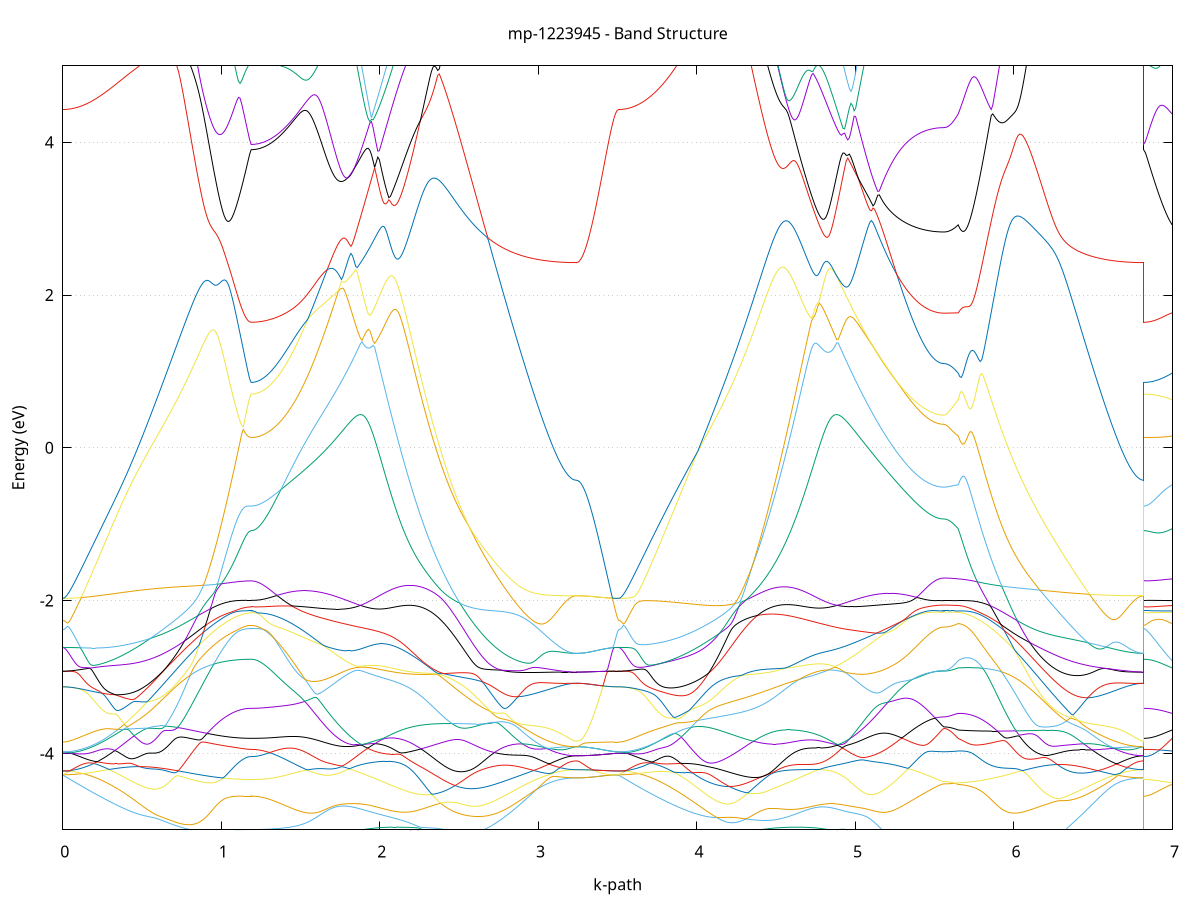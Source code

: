 set title 'mp-1223945 - Band Structure'
set xlabel 'k-path'
set ylabel 'Energy (eV)'
set grid y
set yrange [-5:5]
set terminal png size 800,600
set output 'mp-1223945_bands_gnuplot.png'
plot '-' using 1:2 with lines notitle, '-' using 1:2 with lines notitle, '-' using 1:2 with lines notitle, '-' using 1:2 with lines notitle, '-' using 1:2 with lines notitle, '-' using 1:2 with lines notitle, '-' using 1:2 with lines notitle, '-' using 1:2 with lines notitle, '-' using 1:2 with lines notitle, '-' using 1:2 with lines notitle, '-' using 1:2 with lines notitle, '-' using 1:2 with lines notitle, '-' using 1:2 with lines notitle, '-' using 1:2 with lines notitle, '-' using 1:2 with lines notitle, '-' using 1:2 with lines notitle, '-' using 1:2 with lines notitle, '-' using 1:2 with lines notitle, '-' using 1:2 with lines notitle, '-' using 1:2 with lines notitle, '-' using 1:2 with lines notitle, '-' using 1:2 with lines notitle, '-' using 1:2 with lines notitle, '-' using 1:2 with lines notitle, '-' using 1:2 with lines notitle, '-' using 1:2 with lines notitle, '-' using 1:2 with lines notitle, '-' using 1:2 with lines notitle, '-' using 1:2 with lines notitle, '-' using 1:2 with lines notitle, '-' using 1:2 with lines notitle, '-' using 1:2 with lines notitle, '-' using 1:2 with lines notitle, '-' using 1:2 with lines notitle, '-' using 1:2 with lines notitle, '-' using 1:2 with lines notitle, '-' using 1:2 with lines notitle, '-' using 1:2 with lines notitle, '-' using 1:2 with lines notitle, '-' using 1:2 with lines notitle, '-' using 1:2 with lines notitle, '-' using 1:2 with lines notitle, '-' using 1:2 with lines notitle, '-' using 1:2 with lines notitle, '-' using 1:2 with lines notitle, '-' using 1:2 with lines notitle, '-' using 1:2 with lines notitle, '-' using 1:2 with lines notitle, '-' using 1:2 with lines notitle, '-' using 1:2 with lines notitle, '-' using 1:2 with lines notitle, '-' using 1:2 with lines notitle, '-' using 1:2 with lines notitle, '-' using 1:2 with lines notitle, '-' using 1:2 with lines notitle, '-' using 1:2 with lines notitle, '-' using 1:2 with lines notitle, '-' using 1:2 with lines notitle, '-' using 1:2 with lines notitle, '-' using 1:2 with lines notitle, '-' using 1:2 with lines notitle, '-' using 1:2 with lines notitle, '-' using 1:2 with lines notitle, '-' using 1:2 with lines notitle
0.000000 -9.361145
0.009984 -9.360645
0.019969 -9.359245
0.029953 -9.356845
0.039937 -9.353445
0.049921 -9.349145
0.059906 -9.343945
0.069890 -9.337745
0.079874 -9.330645
0.089858 -9.322545
0.099843 -9.313545
0.109827 -9.303645
0.119811 -9.292745
0.129795 -9.280945
0.139780 -9.268245
0.149764 -9.254545
0.159748 -9.240045
0.169732 -9.224645
0.179717 -9.208245
0.189701 -9.191045
0.199685 -9.173045
0.209670 -9.154045
0.219654 -9.134245
0.229638 -9.113645
0.239622 -9.092245
0.249607 -9.070045
0.259591 -9.046945
0.269575 -9.023145
0.279559 -8.998645
0.289544 -8.973445
0.299528 -8.947445
0.309512 -8.920845
0.319496 -8.893645
0.329481 -8.865845
0.339465 -8.837445
0.349449 -8.808545
0.359433 -8.779245
0.369418 -8.749545
0.379402 -8.719545
0.389386 -8.689345
0.399371 -8.658945
0.409355 -8.628445
0.419339 -8.598145
0.429323 -8.567945
0.439308 -8.538045
0.449292 -8.508645
0.459276 -8.479945
0.469260 -8.452045
0.479245 -8.425245
0.489229 -8.399645
0.499213 -8.375445
0.509197 -8.352845
0.519182 -8.332145
0.529166 -8.313245
0.539150 -8.296345
0.549134 -8.281545
0.559119 -8.268845
0.569103 -8.258045
0.579087 -8.249245
0.589072 -8.242245
0.599056 -8.236945
0.609040 -8.233145
0.619024 -8.230745
0.629009 -8.229645
0.638993 -8.229645
0.648977 -8.230645
0.658961 -8.232545
0.668946 -8.235145
0.678930 -8.238545
0.688914 -8.242445
0.698898 -8.246845
0.708883 -8.251745
0.718867 -8.256945
0.728851 -8.262545
0.738835 -8.268445
0.748820 -8.274445
0.758804 -8.280745
0.768788 -8.287145
0.778772 -8.293745
0.788757 -8.300345
0.798741 -8.307045
0.808725 -8.313745
0.818710 -8.320445
0.828694 -8.327145
0.838678 -8.333845
0.848662 -8.340545
0.858647 -8.347145
0.868631 -8.353645
0.878615 -8.360145
0.888599 -8.366445
0.898584 -8.372645
0.908568 -8.378745
0.918552 -8.384745
0.928536 -8.390545
0.938521 -8.396145
0.948505 -8.401745
0.958489 -8.407045
0.968474 -8.412145
0.978458 -8.417145
0.988442 -8.421945
0.998426 -8.426445
1.008411 -8.430845
1.018395 -8.435045
1.028379 -8.438945
1.038363 -8.442745
1.048348 -8.446245
1.058332 -8.449545
1.068316 -8.452545
1.078300 -8.455445
1.088285 -8.457945
1.098269 -8.460345
1.108253 -8.462445
1.118237 -8.464345
1.128222 -8.465945
1.138206 -8.467345
1.148190 -8.468445
1.158174 -8.469345
1.168159 -8.469945
1.178143 -8.470345
1.188127 -8.470445
1.188127 -8.470445
1.198118 -8.470045
1.208110 -8.468945
1.218101 -8.467145
1.228092 -8.464645
1.238083 -8.461345
1.248074 -8.457345
1.258065 -8.452645
1.268056 -8.447145
1.278047 -8.441045
1.288039 -8.434245
1.298030 -8.426645
1.308021 -8.418445
1.318012 -8.409545
1.328003 -8.399945
1.337994 -8.389645
1.347985 -8.378745
1.357976 -8.367145
1.367967 -8.354945
1.377959 -8.342145
1.387950 -8.328745
1.397941 -8.314645
1.407932 -8.300045
1.417923 -8.284945
1.427914 -8.269145
1.437905 -8.252945
1.447896 -8.236145
1.457888 -8.218945
1.467879 -8.201145
1.477870 -8.183045
1.487861 -8.164445
1.497852 -8.145445
1.507843 -8.126145
1.517834 -8.106445
1.527825 -8.086545
1.537817 -8.066345
1.547808 -8.046045
1.557799 -8.025445
1.567790 -8.004845
1.577781 -7.984245
1.587772 -7.963645
1.597763 -7.943145
1.607754 -7.922845
1.617745 -7.902845
1.627737 -7.883245
1.637728 -7.864145
1.647719 -7.845545
1.657710 -7.827645
1.667701 -7.810345
1.677692 -7.793745
1.687683 -7.777945
1.697674 -7.762745
1.707666 -7.748045
1.717657 -7.734045
1.727648 -7.720445
1.737639 -7.707245
1.747630 -7.694345
1.757621 -7.681845
1.767612 -7.669545
1.777603 -7.657445
1.787595 -7.645445
1.797586 -7.633645
1.807577 -7.621945
1.817568 -7.610345
1.827559 -7.598745
1.837550 -7.587245
1.847541 -7.575845
1.857532 -7.564445
1.867523 -7.553145
1.877515 -7.555045
1.887506 -7.566245
1.887506 -7.566245
1.897453 -7.577145
1.907400 -7.587845
1.917346 -7.598345
1.927293 -7.608545
1.937240 -7.618545
1.947187 -7.628345
1.957134 -7.637845
1.967081 -7.647145
1.977028 -7.656145
1.986975 -7.664945
1.996922 -7.673445
2.006869 -7.681645
2.016815 -7.689645
2.026762 -7.697345
2.036709 -7.704845
2.046656 -7.712045
2.056603 -7.718945
2.066550 -7.725545
2.076497 -7.731845
2.086444 -7.737945
2.096391 -7.743745
2.106338 -7.749345
2.116285 -7.754545
2.126231 -7.759545
2.136178 -7.764245
2.146125 -7.768745
2.156072 -7.772845
2.166019 -7.776745
2.175966 -7.780445
2.185913 -7.783745
2.195860 -7.786945
2.205807 -7.789745
2.215754 -7.792345
2.225701 -7.794645
2.235647 -7.796745
2.245594 -7.798545
2.255541 -7.800145
2.265488 -7.801545
2.275435 -7.802545
2.285382 -7.803445
2.295329 -7.804045
2.305276 -7.804445
2.315223 -7.804545
2.325170 -7.804445
2.335116 -7.804145
2.345063 -7.803545
2.355010 -7.802745
2.364957 -7.801745
2.374904 -7.800545
2.384851 -7.799045
2.394798 -7.797445
2.404745 -7.795545
2.414692 -7.793445
2.424639 -7.791245
2.434586 -7.788745
2.444532 -7.786045
2.454479 -7.783145
2.464426 -7.780045
2.474373 -7.776845
2.484320 -7.773345
2.494267 -7.769745
2.504214 -7.765945
2.514161 -7.762045
2.524108 -7.757945
2.534055 -7.753745
2.544001 -7.749345
2.553948 -7.744845
2.563895 -7.740245
2.573842 -7.735445
2.583789 -7.739245
2.593736 -7.767545
2.603683 -7.796545
2.613630 -7.826245
2.623577 -7.856645
2.633524 -7.887545
2.643471 -7.919045
2.653417 -7.951045
2.663364 -7.983445
2.673311 -8.016345
2.683258 -8.049445
2.693205 -8.082845
2.703152 -8.116545
2.713099 -8.150345
2.723046 -8.184345
2.732993 -8.218445
2.742940 -8.252445
2.752887 -8.286545
2.762833 -8.320445
2.772780 -8.354345
2.782727 -8.388045
2.792674 -8.421445
2.802621 -8.454745
2.812568 -8.487645
2.822515 -8.520245
2.832462 -8.552445
2.842409 -8.584345
2.852356 -8.615745
2.862303 -8.646645
2.872249 -8.677045
2.882196 -8.707045
2.892143 -8.736345
2.902090 -8.765145
2.912037 -8.793345
2.921984 -8.820845
2.931931 -8.847745
2.941878 -8.873945
2.951825 -8.899445
2.961772 -8.924245
2.971718 -8.948345
2.981665 -8.971645
2.991612 -8.994245
3.001559 -9.016045
3.011506 -9.037045
3.021453 -9.057245
3.031400 -9.076645
3.041347 -9.095145
3.051294 -9.112845
3.061241 -9.129745
3.071188 -9.145745
3.081134 -9.160845
3.091081 -9.175145
3.101028 -9.188445
3.110975 -9.200945
3.120922 -9.212545
3.130869 -9.223245
3.140816 -9.232945
3.150763 -9.241845
3.160710 -9.249745
3.170657 -9.256745
3.180603 -9.262845
3.190550 -9.267945
3.200497 -9.272145
3.210444 -9.275445
3.220391 -9.277845
3.230338 -9.279245
3.240285 -9.279645
3.240285 -9.279645
3.250137 -9.280045
3.259990 -9.280945
3.269842 -9.282545
3.279695 -9.284745
3.289547 -9.287545
3.299400 -9.290745
3.309252 -9.294445
3.319105 -9.298445
3.328957 -9.302745
3.338810 -9.307345
3.348662 -9.311945
3.358515 -9.316745
3.368367 -9.321445
3.378220 -9.326145
3.388072 -9.330645
3.397925 -9.335045
3.407777 -9.339245
3.417630 -9.343145
3.427482 -9.346745
3.437335 -9.349945
3.447187 -9.352845
3.457040 -9.355345
3.466892 -9.357345
3.476745 -9.359045
3.486597 -9.360145
3.496450 -9.360845
3.506302 -9.361145
3.506302 -9.361145
3.516271 -9.360645
3.526241 -9.359245
3.536210 -9.356845
3.546179 -9.353445
3.556149 -9.349145
3.566118 -9.343945
3.576087 -9.337745
3.586057 -9.330645
3.596026 -9.322545
3.605995 -9.313545
3.615965 -9.303645
3.625934 -9.292745
3.635903 -9.280945
3.645873 -9.268245
3.655842 -9.254645
3.665811 -9.240045
3.675781 -9.224645
3.685750 -9.208345
3.695719 -9.191045
3.705689 -9.172945
3.715658 -9.154045
3.725627 -9.134245
3.735597 -9.113545
3.745566 -9.092045
3.755536 -9.069645
3.765505 -9.046545
3.775474 -9.022545
3.785443 -8.997845
3.795413 -8.972345
3.805382 -8.946045
3.815352 -8.919045
3.825321 -8.891345
3.835290 -8.862845
3.845259 -8.833745
3.855229 -8.803945
3.865198 -8.773545
3.875168 -8.742545
3.885137 -8.710845
3.895106 -8.678645
3.905075 -8.645945
3.915045 -8.612745
3.925014 -8.579045
3.934984 -8.544845
3.944953 -8.510345
3.954922 -8.475445
3.964891 -8.440145
3.974861 -8.404645
3.984830 -8.368845
3.994800 -8.332945
4.004769 -8.296845
4.014738 -8.260645
4.024707 -8.224445
4.034677 -8.188245
4.044646 -8.152145
4.054616 -8.116145
4.064585 -8.080345
4.074554 -8.044845
4.084523 -8.009645
4.094493 -7.974945
4.104462 -7.940645
4.114431 -7.906845
4.124401 -7.873745
4.134370 -7.841245
4.144340 -7.809545
4.154309 -7.778545
4.164278 -7.748445
4.174247 -7.729645
4.184217 -7.735045
4.194186 -7.740245
4.204156 -7.745245
4.214125 -7.750145
4.224094 -7.754845
4.234063 -7.759445
4.244033 -7.763745
4.254002 -7.767945
4.263972 -7.771845
4.273941 -7.775645
4.283910 -7.779145
4.293879 -7.782545
4.303849 -7.785645
4.313818 -7.788545
4.323788 -7.791245
4.333757 -7.793645
4.343726 -7.795945
4.353695 -7.797945
4.363665 -7.799645
4.373634 -7.801245
4.383604 -7.802545
4.393573 -7.803545
4.403542 -7.804445
4.413511 -7.804945
4.423481 -7.805345
4.433450 -7.805345
4.443420 -7.805245
4.453389 -7.804845
4.463358 -7.804145
4.473327 -7.803245
4.483297 -7.802045
4.493266 -7.800645
4.503236 -7.798945
4.513205 -7.796945
4.523174 -7.794745
4.533144 -7.792245
4.543113 -7.789445
4.553082 -7.786445
4.563052 -7.783145
4.573021 -7.779645
4.582990 -7.775845
4.592960 -7.771745
4.602929 -7.767345
4.612898 -7.762745
4.622868 -7.757845
4.632837 -7.752645
4.642806 -7.747245
4.652776 -7.741545
4.662745 -7.735545
4.672714 -7.729245
4.682684 -7.722745
4.692653 -7.715945
4.702622 -7.708845
4.712592 -7.701545
4.722561 -7.693945
4.732530 -7.686045
4.742500 -7.677945
4.752469 -7.669545
4.762438 -7.660945
4.772408 -7.652045
4.782377 -7.642945
4.792346 -7.633545
4.802316 -7.623945
4.812285 -7.614145
4.822254 -7.604045
4.832224 -7.593745
4.842193 -7.583245
4.852162 -7.572545
4.862132 -7.561545
4.872101 -7.550445
4.882070 -7.557745
4.882070 -7.557745
4.892017 -7.569145
4.901964 -7.580545
4.911911 -7.591945
4.921858 -7.603445
4.931805 -7.615045
4.941752 -7.626645
4.951699 -7.638345
4.961645 -7.650145
4.971592 -7.662145
4.981539 -7.674245
4.991486 -7.686545
5.001433 -7.699045
5.011380 -7.711945
5.021327 -7.725145
5.031274 -7.738645
5.041221 -7.752745
5.051168 -7.767345
5.061114 -7.782545
5.071061 -7.798445
5.081008 -7.814945
5.090955 -7.832145
5.100902 -7.849945
5.110849 -7.868445
5.120796 -7.887445
5.130743 -7.906945
5.140690 -7.926845
5.150637 -7.946945
5.160584 -7.967345
5.170530 -7.987745
5.180477 -8.008245
5.190424 -8.028745
5.200371 -8.049045
5.210318 -8.069245
5.220265 -8.089245
5.230212 -8.109045
5.240159 -8.128545
5.250106 -8.147645
5.260053 -8.166445
5.270000 -8.184845
5.279946 -8.202945
5.289893 -8.220445
5.299840 -8.237545
5.309787 -8.254145
5.319734 -8.270245
5.329681 -8.285845
5.339628 -8.300945
5.349575 -8.315345
5.359522 -8.329245
5.369469 -8.342545
5.379415 -8.355245
5.389362 -8.367345
5.399309 -8.378845
5.409256 -8.389645
5.419203 -8.399845
5.429150 -8.409345
5.439097 -8.418145
5.449044 -8.426245
5.458991 -8.433745
5.468938 -8.440545
5.478885 -8.446645
5.488831 -8.452045
5.498778 -8.456645
5.508725 -8.460645
5.518672 -8.463845
5.528619 -8.466445
5.538566 -8.468245
5.548513 -8.469245
5.558460 -8.469645
5.558460 -8.469645
5.568422 -8.469645
5.578384 -8.469645
5.588347 -8.469645
5.598309 -8.469645
5.608271 -8.469645
5.618233 -8.469645
5.628196 -8.469645
5.638158 -8.469645
5.648120 -8.469645
5.648120 -8.469645
5.658048 -8.469245
5.667977 -8.468545
5.677905 -8.467645
5.687833 -8.466445
5.697762 -8.465045
5.707690 -8.463345
5.717618 -8.461445
5.727547 -8.459245
5.737475 -8.456945
5.747403 -8.454245
5.757331 -8.451445
5.767260 -8.448345
5.777188 -8.445045
5.787116 -8.441545
5.797045 -8.437845
5.806973 -8.433845
5.816901 -8.429645
5.826830 -8.425345
5.836758 -8.420745
5.846686 -8.415945
5.856615 -8.411045
5.866543 -8.405945
5.876471 -8.400645
5.886400 -8.395145
5.896328 -8.389545
5.906256 -8.383745
5.916185 -8.377845
5.926113 -8.371845
5.936041 -8.365645
5.945969 -8.359445
5.955898 -8.353045
5.965826 -8.346645
5.975754 -8.340045
5.985683 -8.333545
5.995611 -8.326945
6.005539 -8.320345
6.015468 -8.313645
6.025396 -8.307045
6.035324 -8.300545
6.045253 -8.294045
6.055181 -8.287645
6.065109 -8.281345
6.075038 -8.275245
6.084966 -8.269245
6.094894 -8.263545
6.104822 -8.258045
6.114751 -8.252945
6.124679 -8.248145
6.134607 -8.243745
6.144536 -8.239845
6.154464 -8.236545
6.164392 -8.233845
6.174321 -8.231745
6.184249 -8.230545
6.194177 -8.230245
6.204106 -8.230845
6.214034 -8.232545
6.223962 -8.235545
6.233891 -8.239845
6.243819 -8.245545
6.253747 -8.252745
6.263676 -8.261645
6.273604 -8.272145
6.283532 -8.284545
6.293460 -8.298645
6.303389 -8.314445
6.313317 -8.332045
6.323245 -8.351345
6.333174 -8.372145
6.343102 -8.394345
6.353030 -8.417845
6.362959 -8.442445
6.372887 -8.467945
6.382815 -8.494345
6.392744 -8.521445
6.402672 -8.548945
6.412600 -8.576845
6.422529 -8.604945
6.432457 -8.633145
6.442385 -8.661445
6.452314 -8.689645
6.462242 -8.717545
6.472170 -8.745245
6.482098 -8.772645
6.492027 -8.799645
6.501955 -8.826245
6.511883 -8.852345
6.521812 -8.877845
6.531740 -8.902745
6.541668 -8.927045
6.551597 -8.950745
6.561525 -8.973745
6.571453 -8.996045
6.581382 -9.017545
6.591310 -9.038345
6.601238 -9.058345
6.611167 -9.077645
6.621095 -9.096045
6.631023 -9.113645
6.640952 -9.130345
6.650880 -9.146245
6.660808 -9.161345
6.670736 -9.175545
6.680665 -9.188845
6.690593 -9.201245
6.700521 -9.212745
6.710450 -9.223445
6.720378 -9.233145
6.730306 -9.241945
6.740235 -9.249845
6.750163 -9.256845
6.760091 -9.262845
6.770020 -9.268045
6.779948 -9.272245
6.789876 -9.275445
6.799805 -9.277845
6.809733 -9.279245
6.819661 -9.279645
6.819661 -8.470445
6.829541 -8.470445
6.839421 -8.470445
6.849301 -8.470445
6.859181 -8.470345
6.869061 -8.470345
6.878941 -8.470345
6.888821 -8.470245
6.898702 -8.470245
6.908582 -8.470245
6.918462 -8.470145
6.928342 -8.470045
6.938222 -8.470045
6.948102 -8.469945
6.957982 -8.469945
6.967862 -8.469845
6.977742 -8.469745
6.987622 -8.469745
6.997502 -8.469645
e
0.000000 -8.429745
0.009984 -8.429445
0.019969 -8.428245
0.029953 -8.426445
0.039937 -8.423845
0.049921 -8.420545
0.059906 -8.416445
0.069890 -8.411645
0.079874 -8.406145
0.089858 -8.399945
0.099843 -8.393045
0.109827 -8.385345
0.119811 -8.377045
0.129795 -8.368045
0.139780 -8.358345
0.149764 -8.348045
0.159748 -8.337145
0.169732 -8.325545
0.179717 -8.313345
0.189701 -8.300645
0.199685 -8.287245
0.209670 -8.273445
0.219654 -8.259045
0.229638 -8.244145
0.239622 -8.228745
0.249607 -8.213045
0.259591 -8.196845
0.269575 -8.180345
0.279559 -8.163445
0.289544 -8.146245
0.299528 -8.128845
0.309512 -8.111245
0.319496 -8.093545
0.329481 -8.075745
0.339465 -8.057845
0.349449 -8.039945
0.359433 -8.022145
0.369418 -8.004445
0.379402 -7.986845
0.389386 -7.969445
0.399371 -7.952345
0.409355 -7.935445
0.419339 -7.918745
0.429323 -7.902345
0.439308 -7.886145
0.449292 -7.870045
0.459276 -7.854045
0.469260 -7.837845
0.479245 -7.821545
0.489229 -7.804945
0.499213 -7.787745
0.509197 -7.769945
0.519182 -7.751445
0.529166 -7.732145
0.539150 -7.712045
0.549134 -7.691145
0.559119 -7.669645
0.569103 -7.647645
0.579087 -7.625445
0.589072 -7.603445
0.599056 -7.582045
0.609040 -7.562745
0.619024 -7.553245
0.629009 -7.559145
0.638993 -7.569245
0.648977 -7.580145
0.658961 -7.591445
0.668946 -7.602845
0.678930 -7.614445
0.688914 -7.625945
0.698898 -7.637545
0.708883 -7.649045
0.718867 -7.660545
0.728851 -7.672045
0.738835 -7.683345
0.748820 -7.694545
0.758804 -7.705645
0.768788 -7.716645
0.778772 -7.727445
0.788757 -7.738145
0.798741 -7.748645
0.808725 -7.758945
0.818710 -7.769145
0.828694 -7.779145
0.838678 -7.788845
0.848662 -7.798445
0.858647 -7.807745
0.868631 -7.816945
0.878615 -7.825845
0.888599 -7.834545
0.898584 -7.842945
0.908568 -7.851145
0.918552 -7.859145
0.928536 -7.866845
0.938521 -7.874245
0.948505 -7.881445
0.958489 -7.888345
0.968474 -7.894945
0.978458 -7.901345
0.988442 -7.907445
0.998426 -7.913245
1.008411 -7.918845
1.018395 -7.924045
1.028379 -7.929045
1.038363 -7.933745
1.048348 -7.938145
1.058332 -7.942245
1.068316 -7.946045
1.078300 -7.949545
1.088285 -7.952745
1.098269 -7.955645
1.108253 -7.958245
1.118237 -7.960545
1.128222 -7.962545
1.138206 -7.964245
1.148190 -7.965545
1.158174 -7.966645
1.168159 -7.967445
1.178143 -7.967845
1.188127 -7.968045
1.188127 -7.968045
1.198118 -7.967945
1.208110 -7.967545
1.218101 -7.966945
1.228092 -7.966045
1.238083 -7.964845
1.248074 -7.963445
1.258065 -7.961845
1.268056 -7.959945
1.278047 -7.957745
1.288039 -7.955345
1.298030 -7.952645
1.308021 -7.949745
1.318012 -7.946645
1.328003 -7.943245
1.337994 -7.939545
1.347985 -7.935645
1.357976 -7.931545
1.367967 -7.927145
1.377959 -7.922545
1.387950 -7.917745
1.397941 -7.912645
1.407932 -7.907245
1.417923 -7.901745
1.427914 -7.895845
1.437905 -7.889845
1.447896 -7.883545
1.457888 -7.876945
1.467879 -7.870145
1.477870 -7.863145
1.487861 -7.855845
1.497852 -7.848245
1.507843 -7.840445
1.517834 -7.832245
1.527825 -7.823845
1.537817 -7.815045
1.547808 -7.806045
1.557799 -7.796545
1.567790 -7.786745
1.577781 -7.776445
1.587772 -7.765745
1.597763 -7.754445
1.607754 -7.742645
1.617745 -7.730145
1.627737 -7.717045
1.637728 -7.703045
1.647719 -7.688345
1.657710 -7.672745
1.667701 -7.656345
1.677692 -7.639045
1.687683 -7.620945
1.697674 -7.602145
1.707666 -7.582645
1.717657 -7.562645
1.727648 -7.542145
1.737639 -7.521245
1.747630 -7.500145
1.757621 -7.478845
1.767612 -7.457545
1.777603 -7.436145
1.787595 -7.445645
1.797586 -7.458545
1.807577 -7.471145
1.817568 -7.483745
1.827559 -7.496045
1.837550 -7.508245
1.847541 -7.520245
1.857532 -7.532045
1.867523 -7.543645
1.877515 -7.541745
1.887506 -7.530445
1.887506 -7.530445
1.897453 -7.519245
1.907400 -7.508045
1.917346 -7.496845
1.927293 -7.485645
1.937240 -7.474545
1.947187 -7.463345
1.957134 -7.452245
1.967081 -7.441245
1.977028 -7.430145
1.986975 -7.428245
1.996922 -7.441645
2.006869 -7.454545
2.016815 -7.467145
2.026762 -7.479345
2.036709 -7.491045
2.046656 -7.502345
2.056603 -7.513245
2.066550 -7.523745
2.076497 -7.533845
2.086444 -7.543445
2.096391 -7.552645
2.106338 -7.561445
2.116285 -7.569845
2.126231 -7.577745
2.136178 -7.585245
2.146125 -7.592245
2.156072 -7.598845
2.166019 -7.605045
2.175966 -7.610745
2.185913 -7.616045
2.195860 -7.620945
2.205807 -7.625345
2.215754 -7.629245
2.225701 -7.632745
2.235647 -7.635845
2.245594 -7.638445
2.255541 -7.640645
2.265488 -7.642445
2.275435 -7.643745
2.285382 -7.644645
2.295329 -7.645045
2.305276 -7.645145
2.315223 -7.644745
2.325170 -7.643945
2.335116 -7.642845
2.345063 -7.641245
2.355010 -7.639245
2.364957 -7.636945
2.374904 -7.634245
2.384851 -7.631145
2.394798 -7.627745
2.404745 -7.623945
2.414692 -7.619845
2.424639 -7.615445
2.434586 -7.610745
2.444532 -7.605845
2.454479 -7.600545
2.464426 -7.595145
2.474373 -7.589445
2.484320 -7.583545
2.494267 -7.577445
2.504214 -7.571245
2.514161 -7.564945
2.524108 -7.587045
2.534055 -7.610145
2.544001 -7.634245
2.553948 -7.659145
2.563895 -7.685045
2.573842 -7.711745
2.583789 -7.730745
2.593736 -7.725845
2.603683 -7.720945
2.613630 -7.715945
2.623577 -7.711045
2.633524 -7.706145
2.643471 -7.701345
2.653417 -7.696745
2.663364 -7.692345
2.673311 -7.688245
2.683258 -7.684545
2.693205 -7.681545
2.703152 -7.679445
2.713099 -7.678445
2.723046 -7.679245
2.732993 -7.682145
2.742940 -7.687745
2.752887 -7.696545
2.762833 -7.708545
2.772780 -7.723745
2.782727 -7.741745
2.792674 -7.761945
2.802621 -7.783945
2.812568 -7.807245
2.822515 -7.831645
2.832462 -7.856745
2.842409 -7.882345
2.852356 -7.908245
2.862303 -7.934345
2.872249 -7.960345
2.882196 -7.986345
2.892143 -8.012145
2.902090 -8.037645
2.912037 -8.062845
2.921984 -8.087645
2.931931 -8.111945
2.941878 -8.135845
2.951825 -8.159145
2.961772 -8.181845
2.971718 -8.204045
2.981665 -8.225545
2.991612 -8.246445
3.001559 -8.266645
3.011506 -8.286245
3.021453 -8.305045
3.031400 -8.323045
3.041347 -8.340445
3.051294 -8.356945
3.061241 -8.372745
3.071188 -8.387745
3.081134 -8.401945
3.091081 -8.415245
3.101028 -8.427845
3.110975 -8.439545
3.120922 -8.450445
3.130869 -8.460445
3.140816 -8.469645
3.150763 -8.477945
3.160710 -8.485445
3.170657 -8.492045
3.180603 -8.497745
3.190550 -8.502645
3.200497 -8.506645
3.210444 -8.509745
3.220391 -8.511945
3.230338 -8.513245
3.240285 -8.513645
3.240285 -8.513645
3.250137 -8.513245
3.259990 -8.511945
3.269842 -8.509745
3.279695 -8.506745
3.289547 -8.503145
3.299400 -8.498945
3.309252 -8.494345
3.319105 -8.489345
3.328957 -8.484145
3.338810 -8.478845
3.348662 -8.473545
3.358515 -8.468445
3.368367 -8.463545
3.378220 -8.458845
3.388072 -8.454445
3.397925 -8.450445
3.407777 -8.446745
3.417630 -8.443445
3.427482 -8.440545
3.437335 -8.437945
3.447187 -8.435745
3.457040 -8.433845
3.466892 -8.432445
3.476745 -8.431245
3.486597 -8.430445
3.496450 -8.429945
3.506302 -8.429745
3.506302 -8.429745
3.516271 -8.429445
3.526241 -8.428245
3.536210 -8.426445
3.546179 -8.423845
3.556149 -8.420445
3.566118 -8.416345
3.576087 -8.411545
3.586057 -8.406045
3.596026 -8.399745
3.605995 -8.392845
3.615965 -8.385145
3.625934 -8.376745
3.635903 -8.367745
3.645873 -8.358045
3.655842 -8.347645
3.665811 -8.336645
3.675781 -8.325045
3.685750 -8.312745
3.695719 -8.299945
3.705689 -8.286545
3.715658 -8.272545
3.725627 -8.257945
3.735597 -8.242945
3.745566 -8.227445
3.755536 -8.211345
3.765505 -8.194945
3.775474 -8.178045
3.785443 -8.160745
3.795413 -8.143045
3.805382 -8.125045
3.815352 -8.106745
3.825321 -8.088145
3.835290 -8.069345
3.845259 -8.050245
3.855229 -8.030945
3.865198 -8.011445
3.875168 -7.991845
3.885137 -7.972145
3.895106 -7.952445
3.905075 -7.932545
3.915045 -7.912745
3.925014 -7.892845
3.934984 -7.873045
3.944953 -7.853245
3.954922 -7.833545
3.964891 -7.813945
3.974861 -7.794445
3.984830 -7.775145
3.994800 -7.755945
4.004769 -7.736845
4.014738 -7.717945
4.024707 -7.699245
4.034677 -7.680745
4.044646 -7.662345
4.054616 -7.654745
4.064585 -7.661545
4.074554 -7.668245
4.084523 -7.674945
4.094493 -7.681445
4.104462 -7.687945
4.114431 -7.694245
4.124401 -7.700445
4.134370 -7.706545
4.144340 -7.712545
4.154309 -7.718345
4.164278 -7.724045
4.174247 -7.719245
4.184217 -7.691045
4.194186 -7.663845
4.204156 -7.637645
4.214125 -7.612545
4.224094 -7.588445
4.234063 -7.565545
4.244033 -7.569645
4.254002 -7.576545
4.263972 -7.583145
4.273941 -7.589545
4.283910 -7.595545
4.293879 -7.601345
4.303849 -7.606745
4.313818 -7.611845
4.323788 -7.616645
4.333757 -7.621145
4.343726 -7.625145
4.353695 -7.628945
4.363665 -7.632345
4.373634 -7.635345
4.383604 -7.637945
4.393573 -7.640145
4.403542 -7.642045
4.413511 -7.643445
4.423481 -7.644545
4.433450 -7.645145
4.443420 -7.645345
4.453389 -7.645145
4.463358 -7.644545
4.473327 -7.643545
4.483297 -7.642045
4.493266 -7.640145
4.503236 -7.637845
4.513205 -7.635045
4.523174 -7.631845
4.533144 -7.628245
4.543113 -7.624145
4.553082 -7.619645
4.563052 -7.614645
4.573021 -7.609245
4.582990 -7.603445
4.592960 -7.597145
4.602929 -7.590445
4.612898 -7.583245
4.622868 -7.575645
4.632837 -7.567645
4.642806 -7.559145
4.652776 -7.550245
4.662745 -7.540945
4.672714 -7.531145
4.682684 -7.520945
4.692653 -7.510345
4.702622 -7.499345
4.712592 -7.487845
4.722561 -7.476045
4.732530 -7.463745
4.742500 -7.451045
4.752469 -7.437845
4.762438 -7.424345
4.772408 -7.433745
4.782377 -7.444945
4.792346 -7.456145
4.802316 -7.467345
4.812285 -7.478545
4.822254 -7.489845
4.832224 -7.501045
4.842193 -7.512345
4.852162 -7.523645
4.862132 -7.535045
4.872101 -7.546345
4.882070 -7.539045
4.882070 -7.539045
4.892017 -7.527545
4.901964 -7.515845
4.911911 -7.503945
4.921858 -7.491945
4.931805 -7.479745
4.941752 -7.467345
4.951699 -7.454845
4.961645 -7.442145
4.971592 -7.441745
4.981539 -7.462945
4.991486 -7.484245
5.001433 -7.505345
5.011380 -7.526345
5.021327 -7.547045
5.031274 -7.567345
5.041221 -7.587245
5.051168 -7.606545
5.061114 -7.625245
5.071061 -7.643145
5.081008 -7.660245
5.090955 -7.676545
5.100902 -7.691945
5.110849 -7.706545
5.120796 -7.720345
5.130743 -7.733345
5.140690 -7.745645
5.150637 -7.757345
5.160584 -7.768545
5.170530 -7.779145
5.180477 -7.789345
5.190424 -7.799045
5.200371 -7.808345
5.210318 -7.817345
5.220265 -7.826045
5.230212 -7.834345
5.240159 -7.842345
5.250106 -7.850045
5.260053 -7.857545
5.270000 -7.864745
5.279946 -7.871645
5.289893 -7.878345
5.299840 -7.884845
5.309787 -7.891045
5.319734 -7.896945
5.329681 -7.902645
5.339628 -7.908145
5.349575 -7.913345
5.359522 -7.918345
5.369469 -7.923145
5.379415 -7.927645
5.389362 -7.931945
5.399309 -7.935945
5.409256 -7.939745
5.419203 -7.943345
5.429150 -7.946645
5.439097 -7.949745
5.449044 -7.952545
5.458991 -7.955145
5.468938 -7.957545
5.478885 -7.959645
5.488831 -7.961445
5.498778 -7.963145
5.508725 -7.964445
5.518672 -7.965645
5.528619 -7.966445
5.538566 -7.967045
5.548513 -7.967445
5.558460 -7.967545
5.558460 -7.967545
5.568422 -7.967545
5.578384 -7.967545
5.588347 -7.967545
5.598309 -7.967545
5.608271 -7.967545
5.618233 -7.967545
5.628196 -7.967545
5.638158 -7.967545
5.648120 -7.967545
5.648120 -7.967545
5.658048 -7.967045
5.667977 -7.966245
5.677905 -7.965045
5.687833 -7.963645
5.697762 -7.961945
5.707690 -7.959845
5.717618 -7.957545
5.727547 -7.954845
5.737475 -7.951945
5.747403 -7.948645
5.757331 -7.945045
5.767260 -7.941145
5.777188 -7.937045
5.787116 -7.932545
5.797045 -7.927845
5.806973 -7.922745
5.816901 -7.917445
5.826830 -7.911845
5.836758 -7.905945
5.846686 -7.899745
5.856615 -7.893345
5.866543 -7.886645
5.876471 -7.879645
5.886400 -7.872445
5.896328 -7.865045
5.906256 -7.857245
5.916185 -7.849345
5.926113 -7.841145
5.936041 -7.832745
5.945969 -7.824145
5.955898 -7.815345
5.965826 -7.806345
5.975754 -7.797145
5.985683 -7.787845
5.995611 -7.778345
6.005539 -7.768645
6.015468 -7.758845
6.025396 -7.749045
6.035324 -7.739045
6.045253 -7.729045
6.055181 -7.718945
6.065109 -7.708845
6.075038 -7.698845
6.084966 -7.688845
6.094894 -7.678945
6.104822 -7.669145
6.114751 -7.659645
6.124679 -7.650445
6.134607 -7.641545
6.144536 -7.633145
6.154464 -7.625245
6.164392 -7.618045
6.174321 -7.611745
6.184249 -7.606445
6.194177 -7.602345
6.204106 -7.599745
6.214034 -7.598845
6.223962 -7.599945
6.233891 -7.603045
6.243819 -7.608245
6.253747 -7.615345
6.263676 -7.624245
6.273604 -7.634345
6.283532 -7.645445
6.293460 -7.657145
6.303389 -7.669345
6.313317 -7.681645
6.323245 -7.694145
6.333174 -7.706745
6.343102 -7.719445
6.353030 -7.732845
6.362959 -7.747845
6.372887 -7.765845
6.382815 -7.787245
6.392744 -7.810645
6.402672 -7.835145
6.412600 -7.860345
6.422529 -7.885945
6.432457 -7.911745
6.442385 -7.937645
6.452314 -7.963545
6.462242 -7.989245
6.472170 -8.014845
6.482098 -8.040145
6.492027 -8.065145
6.501955 -8.089745
6.511883 -8.113845
6.521812 -8.137545
6.531740 -8.160745
6.541668 -8.183345
6.551597 -8.205445
6.561525 -8.226845
6.571453 -8.247645
6.581382 -8.267745
6.591310 -8.287145
6.601238 -8.305845
6.611167 -8.323845
6.621095 -8.341045
6.631023 -8.357545
6.640952 -8.373245
6.650880 -8.388245
6.660808 -8.402345
6.670736 -8.415645
6.680665 -8.428145
6.690593 -8.439845
6.700521 -8.450645
6.710450 -8.460645
6.720378 -8.469845
6.730306 -8.478145
6.740235 -8.485545
6.750163 -8.492145
6.760091 -8.497845
6.770020 -8.502645
6.779948 -8.506645
6.789876 -8.509745
6.799805 -8.511945
6.809733 -8.513245
6.819661 -8.513645
6.819661 -7.968045
6.829541 -7.968045
6.839421 -7.968045
6.849301 -7.968045
6.859181 -7.968045
6.869061 -7.968045
6.878941 -7.967945
6.888821 -7.967945
6.898702 -7.967945
6.908582 -7.967945
6.918462 -7.967845
6.928342 -7.967845
6.938222 -7.967845
6.948102 -7.967745
6.957982 -7.967745
6.967862 -7.967645
6.977742 -7.967645
6.987622 -7.967545
6.997502 -7.967545
e
0.000000 -7.586645
0.009984 -7.586345
0.019969 -7.585745
0.029953 -7.584645
0.039937 -7.583045
0.049921 -7.581045
0.059906 -7.578545
0.069890 -7.575745
0.079874 -7.572445
0.089858 -7.568745
0.099843 -7.564645
0.109827 -7.560245
0.119811 -7.555345
0.129795 -7.550245
0.139780 -7.544745
0.149764 -7.538945
0.159748 -7.532845
0.169732 -7.526545
0.179717 -7.520045
0.189701 -7.513445
0.199685 -7.506945
0.209670 -7.500445
0.219654 -7.494245
0.229638 -7.488545
0.239622 -7.483745
0.249607 -7.479945
0.259591 -7.477445
0.269575 -7.476345
0.279559 -7.476345
0.289544 -7.477145
0.299528 -7.478645
0.309512 -7.480445
0.319496 -7.482445
0.329481 -7.484345
0.339465 -7.486245
0.349449 -7.487845
0.359433 -7.489145
0.369418 -7.490045
0.379402 -7.490445
0.389386 -7.490345
0.399371 -7.489545
0.409355 -7.488245
0.419339 -7.486345
0.429323 -7.483745
0.439308 -7.480545
0.449292 -7.476945
0.459276 -7.472945
0.469260 -7.468945
0.479245 -7.465245
0.489229 -7.462145
0.499213 -7.460345
0.509197 -7.460045
0.519182 -7.461645
0.529166 -7.465045
0.539150 -7.470045
0.549134 -7.476445
0.559119 -7.484045
0.569103 -7.492445
0.579087 -7.501545
0.589072 -7.511045
0.599056 -7.520545
0.609040 -7.528745
0.619024 -7.528145
0.629009 -7.513245
0.638993 -7.495445
0.648977 -7.477945
0.658961 -7.461245
0.668946 -7.445545
0.678930 -7.430845
0.688914 -7.417145
0.698898 -7.404445
0.708883 -7.392645
0.718867 -7.381545
0.728851 -7.371345
0.738835 -7.361745
0.748820 -7.352845
0.758804 -7.344545
0.768788 -7.336745
0.778772 -7.329545
0.788757 -7.322745
0.798741 -7.316445
0.808725 -7.310545
0.818710 -7.305045
0.828694 -7.299945
0.838678 -7.295045
0.848662 -7.290545
0.858647 -7.286345
0.868631 -7.282445
0.878615 -7.278745
0.888599 -7.275345
0.898584 -7.272145
0.908568 -7.269145
0.918552 -7.266445
0.928536 -7.263845
0.938521 -7.261445
0.948505 -7.259245
0.958489 -7.257145
0.968474 -7.255245
0.978458 -7.253445
0.988442 -7.251845
0.998426 -7.250345
1.008411 -7.248945
1.018395 -7.247645
1.028379 -7.246445
1.038363 -7.245345
1.048348 -7.244445
1.058332 -7.243545
1.068316 -7.242645
1.078300 -7.241945
1.088285 -7.241345
1.098269 -7.240745
1.108253 -7.240245
1.118237 -7.239745
1.128222 -7.239445
1.138206 -7.239045
1.148190 -7.238845
1.158174 -7.238645
1.168159 -7.238445
1.178143 -7.238445
1.188127 -7.238345
1.188127 -7.238345
1.198118 -7.238245
1.208110 -7.238045
1.218101 -7.237545
1.228092 -7.236845
1.238083 -7.236045
1.248074 -7.234945
1.258065 -7.233745
1.268056 -7.232345
1.278047 -7.230845
1.288039 -7.229045
1.298030 -7.227145
1.308021 -7.225145
1.318012 -7.222945
1.328003 -7.220545
1.337994 -7.218145
1.347985 -7.215545
1.357976 -7.212745
1.367967 -7.209945
1.377959 -7.207045
1.387950 -7.203945
1.397941 -7.200845
1.407932 -7.197645
1.417923 -7.194445
1.427914 -7.191145
1.437905 -7.187745
1.447896 -7.184345
1.457888 -7.180945
1.467879 -7.177545
1.477870 -7.174045
1.487861 -7.170645
1.497852 -7.167245
1.507843 -7.163845
1.517834 -7.160445
1.527825 -7.157045
1.537817 -7.153745
1.547808 -7.150545
1.557799 -7.147345
1.567790 -7.144245
1.577781 -7.157445
1.587772 -7.171245
1.597763 -7.185045
1.607754 -7.198945
1.617745 -7.212945
1.627737 -7.226845
1.637728 -7.240845
1.647719 -7.254845
1.657710 -7.268845
1.667701 -7.282845
1.677692 -7.296845
1.687683 -7.310745
1.697674 -7.324645
1.707666 -7.338445
1.717657 -7.352245
1.727648 -7.365845
1.737639 -7.379445
1.747630 -7.392945
1.757621 -7.406345
1.767612 -7.419545
1.777603 -7.432645
1.787595 -7.414845
1.797586 -7.393745
1.807577 -7.372745
1.817568 -7.352145
1.827559 -7.331745
1.837550 -7.311745
1.847541 -7.292145
1.857532 -7.273045
1.867523 -7.254545
1.877515 -7.255945
1.887506 -7.273545
1.887506 -7.273545
1.897453 -7.290645
1.907400 -7.307445
1.917346 -7.323845
1.927293 -7.339945
1.937240 -7.355545
1.947187 -7.370845
1.957134 -7.385845
1.967081 -7.400345
1.977028 -7.414545
1.986975 -7.419145
1.996922 -7.408245
2.006869 -7.397245
2.016815 -7.386445
2.026762 -7.375645
2.036709 -7.364845
2.046656 -7.354245
2.056603 -7.343645
2.066550 -7.333245
2.076497 -7.322945
2.086444 -7.312845
2.096391 -7.302945
2.106338 -7.293345
2.116285 -7.284045
2.126231 -7.275145
2.136178 -7.266945
2.146125 -7.259345
2.156072 -7.252745
2.166019 -7.247245
2.175966 -7.243145
2.185913 -7.240445
2.195860 -7.239245
2.205807 -7.239445
2.215754 -7.240945
2.225701 -7.243345
2.235647 -7.246645
2.245594 -7.250645
2.255541 -7.255245
2.265488 -7.260445
2.275435 -7.266045
2.285382 -7.272245
2.295329 -7.278745
2.305276 -7.285745
2.315223 -7.293145
2.325170 -7.300945
2.335116 -7.309245
2.345063 -7.317945
2.355010 -7.327145
2.364957 -7.336845
2.374904 -7.347045
2.384851 -7.357745
2.394798 -7.369145
2.404745 -7.381045
2.414692 -7.393645
2.424639 -7.407045
2.434586 -7.421045
2.444532 -7.435945
2.454479 -7.451645
2.464426 -7.468145
2.474373 -7.485645
2.484320 -7.504045
2.494267 -7.523345
2.504214 -7.543545
2.514161 -7.564845
2.524108 -7.558645
2.534055 -7.552145
2.544001 -7.545745
2.553948 -7.539445
2.563895 -7.533245
2.573842 -7.527245
2.583789 -7.521445
2.593736 -7.516045
2.603683 -7.511045
2.613630 -7.506645
2.623577 -7.502945
2.633524 -7.504545
2.643471 -7.518145
2.653417 -7.531845
2.663364 -7.545445
2.673311 -7.559145
2.683258 -7.572945
2.693205 -7.586645
2.703152 -7.600445
2.713099 -7.614245
2.723046 -7.628045
2.732993 -7.641845
2.742940 -7.655645
2.752887 -7.669545
2.762833 -7.683345
2.772780 -7.697245
2.782727 -7.711045
2.792674 -7.724845
2.802621 -7.738545
2.812568 -7.752345
2.822515 -7.765945
2.832462 -7.779645
2.842409 -7.793145
2.852356 -7.806645
2.862303 -7.819945
2.872249 -7.833245
2.882196 -7.846345
2.892143 -7.859345
2.902090 -7.872245
2.912037 -7.884945
2.921984 -7.897445
2.931931 -7.909845
2.941878 -7.921945
2.951825 -7.933845
2.961772 -7.945545
2.971718 -7.956945
2.981665 -7.968145
2.991612 -7.979045
3.001559 -7.989645
3.011506 -7.999945
3.021453 -8.009845
3.031400 -8.019545
3.041347 -8.028745
3.051294 -8.037745
3.061241 -8.046245
3.071188 -8.054445
3.081134 -8.062145
3.091081 -8.069545
3.101028 -8.076445
3.110975 -8.082945
3.120922 -8.089045
3.130869 -8.094645
3.140816 -8.099745
3.150763 -8.104445
3.160710 -8.108645
3.170657 -8.112345
3.180603 -8.115545
3.190550 -8.118345
3.200497 -8.120645
3.210444 -8.122345
3.220391 -8.123645
3.230338 -8.124345
3.240285 -8.124645
3.240285 -8.124645
3.250137 -8.123945
3.259990 -8.121745
3.269842 -8.118045
3.279695 -8.112945
3.289547 -8.106245
3.299400 -8.097945
3.309252 -8.088045
3.319105 -8.076545
3.328957 -8.063245
3.338810 -8.048145
3.348662 -8.031345
3.358515 -8.012745
3.368367 -7.992445
3.378220 -7.970345
3.388072 -7.946545
3.397925 -7.921145
3.407777 -7.894045
3.417630 -7.865545
3.427482 -7.835545
3.437335 -7.804245
3.447187 -7.771745
3.457040 -7.738145
3.466892 -7.703745
3.476745 -7.668745
3.486597 -7.634145
3.496450 -7.602745
3.506302 -7.586645
3.506302 -7.586645
3.516271 -7.586245
3.526241 -7.585245
3.536210 -7.583545
3.546179 -7.581245
3.556149 -7.578245
3.566118 -7.574545
3.576087 -7.570245
3.586057 -7.565345
3.596026 -7.559945
3.605995 -7.553845
3.615965 -7.547245
3.625934 -7.540145
3.635903 -7.532545
3.645873 -7.524545
3.655842 -7.516245
3.665811 -7.507645
3.675781 -7.498845
3.685750 -7.490145
3.695719 -7.481645
3.705689 -7.473745
3.715658 -7.467145
3.725627 -7.462245
3.735597 -7.459845
3.745566 -7.459845
3.755536 -7.461645
3.765505 -7.464845
3.775474 -7.468945
3.785443 -7.473645
3.795413 -7.478745
3.805382 -7.484245
3.815352 -7.489945
3.825321 -7.495945
3.835290 -7.502045
3.845259 -7.508345
3.855229 -7.514845
3.865198 -7.521445
3.875168 -7.528145
3.885137 -7.534945
3.895106 -7.541745
3.905075 -7.548745
3.915045 -7.555645
3.925014 -7.562745
3.934984 -7.569845
3.944953 -7.576945
3.954922 -7.584045
3.964891 -7.591245
3.974861 -7.598445
3.984830 -7.605545
3.994800 -7.612645
4.004769 -7.619745
4.014738 -7.626845
4.024707 -7.633945
4.034677 -7.640945
4.044646 -7.647845
4.054616 -7.644245
4.064585 -7.626345
4.074554 -7.608645
4.084523 -7.591045
4.094493 -7.573745
4.104462 -7.556645
4.114431 -7.539745
4.124401 -7.522945
4.134370 -7.506345
4.144340 -7.489945
4.154309 -7.497445
4.164278 -7.506245
4.174247 -7.514845
4.184217 -7.523245
4.194186 -7.531445
4.204156 -7.539545
4.214125 -7.547445
4.224094 -7.555045
4.234063 -7.562445
4.244033 -7.543645
4.254002 -7.522845
4.263972 -7.503145
4.273941 -7.484445
4.283910 -7.466845
4.293879 -7.450145
4.303849 -7.434345
4.313818 -7.419445
4.323788 -7.405345
4.333757 -7.392045
4.343726 -7.379445
4.353695 -7.367545
4.363665 -7.356245
4.373634 -7.345545
4.383604 -7.335345
4.393573 -7.325745
4.403542 -7.316645
4.413511 -7.307945
4.423481 -7.299745
4.433450 -7.291945
4.443420 -7.284545
4.453389 -7.277645
4.463358 -7.271145
4.473327 -7.265045
4.483297 -7.259345
4.493266 -7.254245
4.503236 -7.249545
4.513205 -7.245645
4.523174 -7.242345
4.533144 -7.239945
4.543113 -7.238645
4.553082 -7.238645
4.563052 -7.240145
4.573021 -7.243045
4.582990 -7.247545
4.592960 -7.253345
4.602929 -7.260245
4.612898 -7.268145
4.622868 -7.276645
4.632837 -7.285645
4.642806 -7.295145
4.652776 -7.304945
4.662745 -7.314945
4.672714 -7.325245
4.682684 -7.335645
4.692653 -7.346245
4.702622 -7.356945
4.712592 -7.367745
4.722561 -7.378545
4.732530 -7.389545
4.742500 -7.400545
4.752469 -7.411545
4.762438 -7.422645
4.772408 -7.410445
4.782377 -7.396145
4.792346 -7.381445
4.802316 -7.366345
4.812285 -7.350845
4.822254 -7.335045
4.832224 -7.318745
4.842193 -7.302145
4.852162 -7.285245
4.862132 -7.267845
4.872101 -7.250245
4.882070 -7.260345
4.882070 -7.260345
4.892017 -7.278945
4.901964 -7.298045
4.911911 -7.317645
4.921858 -7.337645
4.931805 -7.357945
4.941752 -7.378545
4.951699 -7.399445
4.961645 -7.420545
4.971592 -7.429345
4.981539 -7.416445
4.991486 -7.403445
5.001433 -7.390345
5.011380 -7.377045
5.021327 -7.363745
5.031274 -7.350345
5.041221 -7.336845
5.051168 -7.323245
5.061114 -7.309645
5.071061 -7.296045
5.081008 -7.282345
5.090955 -7.268645
5.100902 -7.254945
5.110849 -7.241245
5.120796 -7.227545
5.130743 -7.213845
5.140690 -7.200145
5.150637 -7.186545
5.160584 -7.173045
5.170530 -7.159545
5.180477 -7.146145
5.190424 -7.147445
5.200371 -7.150245
5.210318 -7.152945
5.220265 -7.155745
5.230212 -7.158545
5.240159 -7.161345
5.250106 -7.164145
5.260053 -7.167045
5.270000 -7.169845
5.279946 -7.172645
5.289893 -7.175445
5.299840 -7.178145
5.309787 -7.180845
5.319734 -7.183545
5.329681 -7.186245
5.339628 -7.188745
5.349575 -7.191345
5.359522 -7.193745
5.369469 -7.196145
5.379415 -7.198445
5.389362 -7.200645
5.399309 -7.202745
5.409256 -7.204745
5.419203 -7.206745
5.429150 -7.208545
5.439097 -7.210245
5.449044 -7.211845
5.458991 -7.213245
5.468938 -7.214545
5.478885 -7.215745
5.488831 -7.216845
5.498778 -7.217745
5.508725 -7.218545
5.518672 -7.219245
5.528619 -7.219745
5.538566 -7.220145
5.548513 -7.220345
5.558460 -7.220445
5.558460 -7.220445
5.568422 -7.220445
5.578384 -7.220745
5.588347 -7.221045
5.598309 -7.221645
5.608271 -7.222245
5.618233 -7.223045
5.628196 -7.223945
5.638158 -7.224845
5.648120 -7.225945
5.648120 -7.225945
5.658048 -7.226545
5.667977 -7.227345
5.677905 -7.228145
5.687833 -7.229045
5.697762 -7.230045
5.707690 -7.231145
5.717618 -7.232345
5.727547 -7.233645
5.737475 -7.235045
5.747403 -7.236445
5.757331 -7.238045
5.767260 -7.239745
5.777188 -7.241445
5.787116 -7.243345
5.797045 -7.245345
5.806973 -7.247445
5.816901 -7.249645
5.826830 -7.251945
5.836758 -7.254445
5.846686 -7.257045
5.856615 -7.259845
5.866543 -7.262745
5.876471 -7.265745
5.886400 -7.268945
5.896328 -7.272345
5.906256 -7.275845
5.916185 -7.279645
5.926113 -7.283545
5.936041 -7.287645
5.945969 -7.291945
5.955898 -7.296445
5.965826 -7.301145
5.975754 -7.306145
5.985683 -7.311345
5.995611 -7.316745
6.005539 -7.322345
6.015468 -7.328345
6.025396 -7.334445
6.035324 -7.340845
6.045253 -7.347545
6.055181 -7.354545
6.065109 -7.361745
6.075038 -7.369245
6.084966 -7.377145
6.094894 -7.385145
6.104822 -7.393545
6.114751 -7.402245
6.124679 -7.411245
6.134607 -7.420445
6.144536 -7.429945
6.154464 -7.439745
6.164392 -7.449745
6.174321 -7.459945
6.184249 -7.470245
6.194177 -7.480745
6.204106 -7.491245
6.214034 -7.501645
6.223962 -7.512045
6.233891 -7.522345
6.243819 -7.532745
6.253747 -7.543445
6.263676 -7.554745
6.273604 -7.566845
6.283532 -7.580145
6.293460 -7.594745
6.303389 -7.610645
6.313317 -7.627745
6.323245 -7.646045
6.333174 -7.665445
6.343102 -7.685545
6.353030 -7.705845
6.362959 -7.725445
6.372887 -7.742645
6.382815 -7.757145
6.392744 -7.770145
6.402672 -7.782545
6.412600 -7.794545
6.422529 -7.806545
6.432457 -7.818445
6.442385 -7.830345
6.452314 -7.842245
6.462242 -7.854145
6.472170 -7.866045
6.482098 -7.877945
6.492027 -7.889845
6.501955 -7.901645
6.511883 -7.913345
6.521812 -7.924945
6.531740 -7.936345
6.541668 -7.947645
6.551597 -7.958745
6.561525 -7.969645
6.571453 -7.980245
6.581382 -7.990645
6.591310 -8.000745
6.601238 -8.010645
6.611167 -8.020145
6.621095 -8.029345
6.631023 -8.038145
6.640952 -8.046645
6.650880 -8.054745
6.660808 -8.062445
6.670736 -8.069745
6.680665 -8.076645
6.690593 -8.083145
6.700521 -8.089145
6.710450 -8.094745
6.720378 -8.099845
6.730306 -8.104545
6.740235 -8.108645
6.750163 -8.112445
6.760091 -8.115645
6.770020 -8.118345
6.779948 -8.120645
6.789876 -8.122345
6.799805 -8.123645
6.809733 -8.124345
6.819661 -8.124645
6.819661 -7.238345
6.829541 -7.238345
6.839421 -7.238145
6.849301 -7.237945
6.859181 -7.237545
6.869061 -7.237145
6.878941 -7.236545
6.888821 -7.235945
6.898702 -7.235245
6.908582 -7.234445
6.918462 -7.233645
6.928342 -7.232745
6.938222 -7.231845
6.948102 -7.230845
6.957982 -7.229845
6.967862 -7.228845
6.977742 -7.227845
6.987622 -7.226845
6.997502 -7.225945
e
0.000000 -7.507845
0.009984 -7.507545
0.019969 -7.506445
0.029953 -7.504545
0.039937 -7.502045
0.049921 -7.498745
0.059906 -7.494745
0.069890 -7.490045
0.079874 -7.484645
0.089858 -7.478545
0.099843 -7.471745
0.109827 -7.464345
0.119811 -7.456345
0.129795 -7.447745
0.139780 -7.438645
0.149764 -7.429045
0.159748 -7.419145
0.169732 -7.410345
0.179717 -7.408045
0.189701 -7.409945
0.199685 -7.412245
0.209670 -7.414445
0.219654 -7.416245
0.229638 -7.417345
0.239622 -7.417545
0.249607 -7.416445
0.259591 -7.413945
0.269575 -7.409945
0.279559 -7.404645
0.289544 -7.398445
0.299528 -7.391545
0.309512 -7.384345
0.319496 -7.376945
0.329481 -7.369645
0.339465 -7.362745
0.349449 -7.356245
0.359433 -7.350345
0.369418 -7.345245
0.379402 -7.341045
0.389386 -7.337745
0.399371 -7.335545
0.409355 -7.334245
0.419339 -7.333845
0.429323 -7.334345
0.439308 -7.335445
0.449292 -7.337045
0.459276 -7.338845
0.469260 -7.340445
0.479245 -7.341345
0.489229 -7.341245
0.499213 -7.339445
0.509197 -7.335445
0.519182 -7.329045
0.529166 -7.320045
0.539150 -7.308545
0.549134 -7.294745
0.559119 -7.278745
0.569103 -7.260745
0.579087 -7.240645
0.589072 -7.218545
0.599056 -7.194445
0.609040 -7.168345
0.619024 -7.140345
0.629009 -7.110345
0.638993 -7.078645
0.648977 -7.045245
0.658961 -7.010445
0.668946 -6.974345
0.678930 -6.937345
0.688914 -6.899545
0.698898 -6.861245
0.708883 -6.822845
0.718867 -6.784645
0.728851 -6.746745
0.738835 -6.741745
0.748820 -6.744845
0.758804 -6.748045
0.768788 -6.751145
0.778772 -6.754245
0.788757 -6.757445
0.798741 -6.760445
0.808725 -6.763545
0.818710 -6.766545
0.828694 -6.769445
0.838678 -6.772345
0.848662 -6.775245
0.858647 -6.778045
0.868631 -6.780745
0.878615 -6.783445
0.888599 -6.786045
0.898584 -6.788645
0.908568 -6.791145
0.918552 -6.793545
0.928536 -6.795945
0.938521 -6.798245
0.948505 -6.800445
0.958489 -6.802545
0.968474 -6.804645
0.978458 -6.806645
0.988442 -6.808445
0.998426 -6.810345
1.008411 -6.812045
1.018395 -6.813645
1.028379 -6.815245
1.038363 -6.816745
1.048348 -6.818045
1.058332 -6.819345
1.068316 -6.820545
1.078300 -6.821645
1.088285 -6.822645
1.098269 -6.823545
1.108253 -6.824445
1.118237 -6.825145
1.128222 -6.825745
1.138206 -6.826345
1.148190 -6.826745
1.158174 -6.827045
1.168159 -6.827345
1.178143 -6.827445
1.188127 -6.827545
1.188127 -6.827545
1.198118 -6.827745
1.208110 -6.828645
1.218101 -6.829945
1.228092 -6.831845
1.238083 -6.834245
1.248074 -6.837145
1.258065 -6.840645
1.268056 -6.844645
1.278047 -6.849045
1.288039 -6.854045
1.298030 -6.859545
1.308021 -6.865445
1.318012 -6.871845
1.328003 -6.878745
1.337994 -6.886045
1.347985 -6.893745
1.357976 -6.901845
1.367967 -6.910445
1.377959 -6.919345
1.387950 -6.928645
1.397941 -6.938345
1.407932 -6.948345
1.417923 -6.958745
1.427914 -6.969345
1.437905 -6.980345
1.447896 -6.991645
1.457888 -7.003145
1.467879 -7.014945
1.477870 -7.026945
1.487861 -7.039245
1.497852 -7.051745
1.507843 -7.064345
1.517834 -7.077245
1.527825 -7.090245
1.537817 -7.103445
1.547808 -7.116745
1.557799 -7.130245
1.567790 -7.143845
1.577781 -7.141245
1.587772 -7.138245
1.597763 -7.135445
1.607754 -7.132645
1.617745 -7.129945
1.627737 -7.127445
1.637728 -7.124945
1.647719 -7.122645
1.657710 -7.120445
1.667701 -7.118345
1.677692 -7.116345
1.687683 -7.114445
1.697674 -7.112745
1.707666 -7.111145
1.717657 -7.109645
1.727648 -7.108345
1.737639 -7.107145
1.747630 -7.106045
1.757621 -7.105145
1.767612 -7.104345
1.777603 -7.103645
1.787595 -7.103045
1.797586 -7.103345
1.807577 -7.123545
1.817568 -7.143445
1.827559 -7.162945
1.837550 -7.182245
1.847541 -7.201145
1.857532 -7.219745
1.867523 -7.238045
1.877515 -7.236545
1.887506 -7.219345
1.887506 -7.219345
1.897453 -7.202945
1.907400 -7.187445
1.917346 -7.173245
1.927293 -7.160645
1.937240 -7.150045
1.947187 -7.142045
1.957134 -7.136845
1.967081 -7.133845
1.977028 -7.132545
1.986975 -7.132345
1.996922 -7.132845
2.006869 -7.133845
2.016815 -7.135145
2.026762 -7.136745
2.036709 -7.138545
2.046656 -7.140445
2.056603 -7.142445
2.066550 -7.144545
2.076497 -7.146745
2.086444 -7.148845
2.096391 -7.151045
2.106338 -7.153045
2.116285 -7.155045
2.126231 -7.156645
2.136178 -7.157945
2.146125 -7.158745
2.156072 -7.158845
2.166019 -7.157945
2.175966 -7.156045
2.185913 -7.152945
2.195860 -7.148545
2.205807 -7.143145
2.215754 -7.136845
2.225701 -7.129945
2.235647 -7.122545
2.245594 -7.115045
2.255541 -7.107645
2.265488 -7.100545
2.275435 -7.094345
2.285382 -7.089645
2.295329 -7.087345
2.305276 -7.088045
2.315223 -7.091845
2.325170 -7.098245
2.335116 -7.106445
2.345063 -7.115945
2.355010 -7.126345
2.364957 -7.137445
2.374904 -7.149245
2.384851 -7.161545
2.394798 -7.174245
2.404745 -7.187245
2.414692 -7.200545
2.424639 -7.214145
2.434586 -7.227845
2.444532 -7.241845
2.454479 -7.255845
2.464426 -7.269845
2.474373 -7.283945
2.484320 -7.298045
2.494267 -7.312145
2.504214 -7.326245
2.514161 -7.340145
2.524108 -7.354145
2.534055 -7.367945
2.544001 -7.381745
2.553948 -7.395445
2.563895 -7.409145
2.573842 -7.422845
2.583789 -7.436445
2.593736 -7.450045
2.603683 -7.463745
2.613630 -7.477245
2.623577 -7.490945
2.633524 -7.500045
2.643471 -7.498145
2.653417 -7.497245
2.663364 -7.497645
2.673311 -7.499345
2.683258 -7.502345
2.693205 -7.506845
2.703152 -7.512445
2.713099 -7.519045
2.723046 -7.526245
2.732993 -7.533245
2.742940 -7.539445
2.752887 -7.544245
2.762833 -7.547345
2.772780 -7.548645
2.782727 -7.548345
2.792674 -7.546545
2.802621 -7.543745
2.812568 -7.540145
2.822515 -7.535945
2.832462 -7.531245
2.842409 -7.526145
2.852356 -7.520845
2.862303 -7.515345
2.872249 -7.509745
2.882196 -7.504045
2.892143 -7.498245
2.902090 -7.492445
2.912037 -7.486645
2.921984 -7.480945
2.931931 -7.475245
2.941878 -7.469545
2.951825 -7.463945
2.961772 -7.458445
2.971718 -7.453045
2.981665 -7.447745
2.991612 -7.442545
3.001559 -7.437445
3.011506 -7.432545
3.021453 -7.427845
3.031400 -7.423145
3.041347 -7.418745
3.051294 -7.414445
3.061241 -7.410345
3.071188 -7.406445
3.081134 -7.402745
3.091081 -7.399245
3.101028 -7.395845
3.110975 -7.392745
3.120922 -7.389845
3.130869 -7.387145
3.140816 -7.384645
3.150763 -7.382445
3.160710 -7.380345
3.170657 -7.378645
3.180603 -7.377045
3.190550 -7.375745
3.200497 -7.374645
3.210444 -7.373745
3.220391 -7.373145
3.230338 -7.372845
3.240285 -7.372745
3.240285 -7.372745
3.250137 -7.372745
3.259990 -7.372745
3.269842 -7.372745
3.279695 -7.372745
3.289547 -7.372745
3.299400 -7.372745
3.309252 -7.372745
3.319105 -7.372745
3.328957 -7.372745
3.338810 -7.372745
3.348662 -7.372745
3.358515 -7.372745
3.368367 -7.372745
3.378220 -7.372745
3.388072 -7.372745
3.397925 -7.372745
3.407777 -7.372745
3.417630 -7.372745
3.427482 -7.372745
3.437335 -7.372745
3.447187 -7.372745
3.457040 -7.372745
3.466892 -7.378445
3.476745 -7.418845
3.486597 -7.457245
3.496450 -7.491045
3.506302 -7.507845
3.506302 -7.507845
3.516271 -7.507645
3.526241 -7.506845
3.536210 -7.505645
3.546179 -7.503845
3.556149 -7.501645
3.566118 -7.498845
3.576087 -7.495545
3.586057 -7.491845
3.596026 -7.487545
3.605995 -7.482845
3.615965 -7.477645
3.625934 -7.471945
3.635903 -7.465745
3.645873 -7.459145
3.655842 -7.452045
3.665811 -7.444445
3.675781 -7.436445
3.685750 -7.428045
3.695719 -7.419145
3.705689 -7.410845
3.715658 -7.411545
3.725627 -7.410445
3.735597 -7.407145
3.745566 -7.401645
3.755536 -7.394545
3.765505 -7.386445
3.775474 -7.378045
3.785443 -7.369545
3.795413 -7.361245
3.805382 -7.353345
3.815352 -7.346045
3.825321 -7.339245
3.835290 -7.333345
3.845259 -7.328245
3.855229 -7.324045
3.865198 -7.320745
3.875168 -7.318545
3.885137 -7.317245
3.895106 -7.316845
3.905075 -7.317445
3.915045 -7.319045
3.925014 -7.321445
3.934984 -7.324645
3.944953 -7.328645
3.954922 -7.333345
3.964891 -7.338745
3.974861 -7.344745
3.984830 -7.351245
3.994800 -7.358145
4.004769 -7.365545
4.014738 -7.373345
4.024707 -7.381445
4.034677 -7.389745
4.044646 -7.398345
4.054616 -7.407045
4.064585 -7.415945
4.074554 -7.424945
4.084523 -7.434045
4.094493 -7.443245
4.104462 -7.452345
4.114431 -7.461445
4.124401 -7.470645
4.134370 -7.479645
4.144340 -7.488645
4.154309 -7.473745
4.164278 -7.457645
4.174247 -7.441645
4.184217 -7.425745
4.194186 -7.410045
4.204156 -7.394345
4.214125 -7.378845
4.224094 -7.363345
4.234063 -7.347945
4.244033 -7.332545
4.254002 -7.317345
4.263972 -7.302145
4.273941 -7.287045
4.283910 -7.272145
4.293879 -7.257345
4.303849 -7.242745
4.313818 -7.228445
4.323788 -7.214245
4.333757 -7.200445
4.343726 -7.186945
4.353695 -7.173845
4.363665 -7.161145
4.373634 -7.148945
4.383604 -7.137245
4.393573 -7.126245
4.403542 -7.116045
4.413511 -7.106845
4.423481 -7.099045
4.433450 -7.093145
4.443420 -7.089945
4.453389 -7.089845
4.463358 -7.092745
4.473327 -7.097645
4.483297 -7.103945
4.493266 -7.111045
4.503236 -7.118445
4.513205 -7.125845
4.523174 -7.133045
4.533144 -7.139745
4.543113 -7.145845
4.553082 -7.150945
4.563052 -7.154945
4.573021 -7.157645
4.582990 -7.159245
4.592960 -7.159645
4.602929 -7.159145
4.612898 -7.158045
4.622868 -7.156445
4.632837 -7.154545
4.642806 -7.152445
4.652776 -7.150145
4.662745 -7.147845
4.672714 -7.145545
4.682684 -7.143345
4.692653 -7.141145
4.702622 -7.139045
4.712592 -7.137145
4.722561 -7.135345
4.732530 -7.133845
4.742500 -7.132645
4.752469 -7.131845
4.762438 -7.131645
4.772408 -7.132245
4.782377 -7.134245
4.792346 -7.138045
4.802316 -7.144345
4.812285 -7.153345
4.822254 -7.164745
4.832224 -7.177945
4.842193 -7.192545
4.852162 -7.208245
4.862132 -7.224945
4.872101 -7.242245
4.882070 -7.232145
4.882070 -7.232145
4.892017 -7.213845
4.901964 -7.195245
4.911911 -7.176245
4.921858 -7.156945
4.931805 -7.137345
4.941752 -7.117345
4.951699 -7.104245
4.961645 -7.104945
4.971592 -7.105645
4.981539 -7.106545
4.991486 -7.107545
5.001433 -7.108645
5.011380 -7.109845
5.021327 -7.111145
5.031274 -7.112545
5.041221 -7.114145
5.051168 -7.115745
5.061114 -7.117445
5.071061 -7.119345
5.081008 -7.121245
5.090955 -7.123245
5.100902 -7.125345
5.110849 -7.127545
5.120796 -7.129745
5.130743 -7.132145
5.140690 -7.134545
5.150637 -7.137045
5.160584 -7.139545
5.170530 -7.142145
5.180477 -7.144845
5.190424 -7.132845
5.200371 -7.119645
5.210318 -7.106545
5.220265 -7.093545
5.230212 -7.080745
5.240159 -7.068045
5.250106 -7.055545
5.260053 -7.043245
5.270000 -7.031145
5.279946 -7.019245
5.289893 -7.007445
5.299840 -6.996045
5.309787 -6.984745
5.319734 -6.973745
5.329681 -6.963045
5.339628 -6.952645
5.349575 -6.942545
5.359522 -6.932745
5.369469 -6.923245
5.379415 -6.914145
5.389362 -6.905345
5.399309 -6.897045
5.409256 -6.889045
5.419203 -6.881445
5.429150 -6.874245
5.439097 -6.867545
5.449044 -6.861245
5.458991 -6.855445
5.468938 -6.850145
5.478885 -6.845345
5.488831 -6.841145
5.498778 -6.837345
5.508725 -6.834245
5.518672 -6.831545
5.528619 -6.829545
5.538566 -6.828045
5.548513 -6.827145
5.558460 -6.826845
5.558460 -6.826845
5.568422 -6.826845
5.578384 -6.826845
5.588347 -6.826845
5.598309 -6.826945
5.608271 -6.826945
5.618233 -6.826945
5.628196 -6.826945
5.638158 -6.826945
5.648120 -6.826945
5.648120 -6.826945
5.658048 -6.826745
5.667977 -6.826545
5.677905 -6.826145
5.687833 -6.825745
5.697762 -6.825145
5.707690 -6.824545
5.717618 -6.823745
5.727547 -6.822945
5.737475 -6.822045
5.747403 -6.820945
5.757331 -6.819845
5.767260 -6.818645
5.777188 -6.817345
5.787116 -6.816045
5.797045 -6.814545
5.806973 -6.812945
5.816901 -6.811345
5.826830 -6.809645
5.836758 -6.807745
5.846686 -6.805845
5.856615 -6.803945
5.866543 -6.801845
5.876471 -6.799745
5.886400 -6.797545
5.896328 -6.795245
5.906256 -6.792845
5.916185 -6.790445
5.926113 -6.787945
5.936041 -6.785445
5.945969 -6.782845
5.955898 -6.780145
5.965826 -6.777445
5.975754 -6.774645
5.985683 -6.771745
5.995611 -6.768845
6.005539 -6.765945
6.015468 -6.762945
6.025396 -6.759945
6.035324 -6.756945
6.045253 -6.753845
6.055181 -6.750745
6.065109 -6.747545
6.075038 -6.744445
6.084966 -6.741345
6.094894 -6.738145
6.104822 -6.735045
6.114751 -6.731945
6.124679 -6.736345
6.134607 -6.780845
6.144536 -6.825045
6.154464 -6.868745
6.164392 -6.911645
6.174321 -6.953645
6.184249 -6.994245
6.194177 -7.033545
6.204106 -7.071145
6.214034 -7.106845
6.223962 -7.140545
6.233891 -7.172145
6.243819 -7.201545
6.253747 -7.228745
6.263676 -7.253745
6.273604 -7.276645
6.283532 -7.297845
6.293460 -7.317245
6.303389 -7.335245
6.313317 -7.351945
6.323245 -7.367445
6.333174 -7.381845
6.343102 -7.395045
6.353030 -7.407045
6.362959 -7.417845
6.372887 -7.427445
6.382815 -7.435745
6.392744 -7.442845
6.402672 -7.448745
6.412600 -7.453445
6.422529 -7.457145
6.432457 -7.459845
6.442385 -7.461545
6.452314 -7.462445
6.462242 -7.462645
6.472170 -7.462045
6.482098 -7.460945
6.492027 -7.459345
6.501955 -7.457245
6.511883 -7.454745
6.521812 -7.451945
6.531740 -7.448845
6.541668 -7.445545
6.551597 -7.442045
6.561525 -7.438445
6.571453 -7.434745
6.581382 -7.430945
6.591310 -7.427145
6.601238 -7.423345
6.611167 -7.419445
6.621095 -7.415745
6.631023 -7.412045
6.640952 -7.408445
6.650880 -7.404845
6.660808 -7.401545
6.670736 -7.398245
6.680665 -7.395145
6.690593 -7.392245
6.700521 -7.389445
6.710450 -7.386845
6.720378 -7.384445
6.730306 -7.382245
6.740235 -7.380345
6.750163 -7.378545
6.760091 -7.377045
6.770020 -7.375745
6.779948 -7.374645
6.789876 -7.373745
6.799805 -7.373145
6.809733 -7.372845
6.819661 -7.372745
6.819661 -6.827545
6.829541 -6.827545
6.839421 -6.827545
6.849301 -6.827545
6.859181 -6.827445
6.869061 -6.827445
6.878941 -6.827445
6.888821 -6.827445
6.898702 -6.827345
6.908582 -6.827345
6.918462 -6.827345
6.928342 -6.827245
6.938222 -6.827245
6.948102 -6.827145
6.957982 -6.827145
6.967862 -6.827045
6.977742 -6.827045
6.987622 -6.827045
6.997502 -6.826945
e
0.000000 -7.372745
0.009984 -7.372845
0.019969 -7.373245
0.029953 -7.373845
0.039937 -7.374645
0.049921 -7.375645
0.059906 -7.376945
0.069890 -7.378445
0.079874 -7.380145
0.089858 -7.382045
0.099843 -7.384145
0.109827 -7.386445
0.119811 -7.388845
0.129795 -7.391445
0.139780 -7.394045
0.149764 -7.396745
0.159748 -7.399145
0.169732 -7.400145
0.179717 -7.394145
0.189701 -7.383445
0.199685 -7.371845
0.209670 -7.359745
0.219654 -7.347445
0.229638 -7.334845
0.239622 -7.322145
0.249607 -7.309445
0.259591 -7.296745
0.269575 -7.284245
0.279559 -7.271745
0.289544 -7.259545
0.299528 -7.247545
0.309512 -7.235745
0.319496 -7.224145
0.329481 -7.212845
0.339465 -7.201545
0.349449 -7.190245
0.359433 -7.178945
0.369418 -7.167345
0.379402 -7.155445
0.389386 -7.143045
0.399371 -7.130045
0.409355 -7.116345
0.419339 -7.101945
0.429323 -7.086745
0.439308 -7.070745
0.449292 -7.053945
0.459276 -7.036345
0.469260 -7.017945
0.479245 -6.998845
0.489229 -6.978945
0.499213 -6.958445
0.509197 -6.937145
0.519182 -6.915245
0.529166 -6.892645
0.539150 -6.869545
0.549134 -6.845845
0.559119 -6.821645
0.569103 -6.796845
0.579087 -6.771745
0.589072 -6.746045
0.599056 -6.723845
0.609040 -6.717945
0.619024 -6.714945
0.629009 -6.714145
0.638993 -6.714745
0.648977 -6.716245
0.658961 -6.718345
0.668946 -6.720745
0.678930 -6.723445
0.688914 -6.726245
0.698898 -6.729245
0.708883 -6.732345
0.718867 -6.735445
0.728851 -6.738545
0.738835 -6.709545
0.748820 -6.673245
0.758804 -6.638145
0.768788 -6.604345
0.778772 -6.571945
0.788757 -6.541045
0.798741 -6.511845
0.808725 -6.484245
0.818710 -6.458145
0.828694 -6.433645
0.838678 -6.410645
0.848662 -6.388945
0.858647 -6.368645
0.868631 -6.349545
0.878615 -6.331545
0.888599 -6.314745
0.898584 -6.298845
0.908568 -6.283845
0.918552 -6.269745
0.928536 -6.256545
0.938521 -6.244045
0.948505 -6.232245
0.958489 -6.221145
0.968474 -6.210645
0.978458 -6.200745
0.988442 -6.191445
0.998426 -6.182745
1.008411 -6.174445
1.018395 -6.166745
1.028379 -6.159545
1.038363 -6.152745
1.048348 -6.146345
1.058332 -6.140445
1.068316 -6.135045
1.078300 -6.129945
1.088285 -6.125345
1.098269 -6.121145
1.108253 -6.117345
1.118237 -6.113945
1.128222 -6.110945
1.138206 -6.108445
1.148190 -6.106345
1.158174 -6.104745
1.168159 -6.103545
1.178143 -6.102745
1.188127 -6.102545
1.188127 -6.102545
1.198118 -6.102245
1.208110 -6.101445
1.218101 -6.100045
1.228092 -6.098145
1.238083 -6.095645
1.248074 -6.092545
1.258065 -6.088945
1.268056 -6.084845
1.278047 -6.080245
1.288039 -6.075045
1.298030 -6.070045
1.308021 -6.075445
1.318012 -6.082845
1.328003 -6.092345
1.337994 -6.103645
1.347985 -6.116745
1.357976 -6.131245
1.367967 -6.147045
1.377959 -6.163945
1.387950 -6.181745
1.397941 -6.200345
1.407932 -6.219645
1.417923 -6.239545
1.427914 -6.260045
1.437905 -6.281045
1.447896 -6.302545
1.457888 -6.324345
1.467879 -6.346545
1.477870 -6.369045
1.487861 -6.391845
1.497852 -6.414845
1.507843 -6.438145
1.517834 -6.461545
1.527825 -6.485145
1.537817 -6.508845
1.547808 -6.532645
1.557799 -6.556445
1.567790 -6.580445
1.577781 -6.604345
1.587772 -6.628345
1.597763 -6.652245
1.607754 -6.676245
1.617745 -6.700045
1.627737 -6.723845
1.637728 -6.747545
1.647719 -6.771145
1.657710 -6.794645
1.667701 -6.818045
1.677692 -6.841145
1.687683 -6.864245
1.697674 -6.887045
1.707666 -6.909745
1.717657 -6.932245
1.727648 -6.954445
1.737639 -6.976545
1.747630 -6.998345
1.757621 -7.019845
1.767612 -7.041145
1.777603 -7.062145
1.787595 -7.082945
1.797586 -7.102545
1.807577 -7.102245
1.817568 -7.102045
1.827559 -7.101845
1.837550 -7.101845
1.847541 -7.101845
1.857532 -7.101845
1.867523 -7.101945
1.877515 -7.102045
1.887506 -7.102145
1.887506 -7.102145
1.897453 -7.101945
1.907400 -7.101545
1.917346 -7.100645
1.927293 -7.098945
1.937240 -7.095745
1.947187 -7.090845
1.957134 -7.083945
1.967081 -7.075445
1.977028 -7.066145
1.986975 -7.056545
1.996922 -7.046945
2.006869 -7.037845
2.016815 -7.029045
2.026762 -7.020845
2.036709 -7.013245
2.046656 -7.006345
2.056603 -7.000045
2.066550 -6.994445
2.076497 -6.989545
2.086444 -6.985345
2.096391 -6.981845
2.106338 -6.978945
2.116285 -6.976845
2.126231 -6.975345
2.136178 -6.974545
2.146125 -6.974445
2.156072 -6.974945
2.166019 -6.976145
2.175966 -6.977945
2.185913 -6.980345
2.195860 -6.983245
2.205807 -6.986845
2.215754 -6.990845
2.225701 -6.995345
2.235647 -7.000245
2.245594 -7.005545
2.255541 -7.010945
2.265488 -7.016245
2.275435 -7.021045
2.285382 -7.024845
2.295329 -7.026645
2.305276 -7.025845
2.315223 -7.022345
2.325170 -7.016745
2.335116 -7.009845
2.345063 -7.002045
2.355010 -6.993745
2.364957 -6.985045
2.374904 -6.976245
2.384851 -6.967245
2.394798 -6.958145
2.404745 -6.949045
2.414692 -6.939945
2.424639 -6.930845
2.434586 -6.921745
2.444532 -6.912645
2.454479 -6.903645
2.464426 -6.894745
2.474373 -6.885845
2.484320 -6.876945
2.494267 -6.868245
2.504214 -6.859545
2.514161 -6.850945
2.524108 -6.842445
2.534055 -6.834045
2.544001 -6.825645
2.553948 -6.817445
2.563895 -6.809345
2.573842 -6.801345
2.583789 -6.793445
2.593736 -6.785645
2.603683 -6.778045
2.613630 -6.770545
2.623577 -6.777445
2.633524 -6.806845
2.643471 -6.834745
2.653417 -6.861145
2.663364 -6.885645
2.673311 -6.908045
2.683258 -6.928245
2.693205 -6.945945
2.703152 -6.961045
2.713099 -6.973545
2.723046 -6.983445
2.732993 -6.990745
2.742940 -6.995545
2.752887 -6.998145
2.762833 -6.998645
2.772780 -6.997245
2.782727 -6.994245
2.792674 -6.989745
2.802621 -6.984045
2.812568 -6.977145
2.822515 -6.969445
2.832462 -6.984445
2.842409 -7.003945
2.852356 -7.022945
2.862303 -7.041445
2.872249 -7.059345
2.882196 -7.076645
2.892143 -7.093445
2.902090 -7.109745
2.912037 -7.125445
2.921984 -7.140745
2.931931 -7.155345
2.941878 -7.169545
2.951825 -7.183245
2.961772 -7.196345
2.971718 -7.209045
2.981665 -7.221145
2.991612 -7.232845
3.001559 -7.244045
3.011506 -7.254645
3.021453 -7.264845
3.031400 -7.274645
3.041347 -7.283845
3.051294 -7.292645
3.061241 -7.300945
3.071188 -7.308745
3.081134 -7.316145
3.091081 -7.323045
3.101028 -7.329445
3.110975 -7.335445
3.120922 -7.340945
3.130869 -7.346045
3.140816 -7.350745
3.150763 -7.354945
3.160710 -7.358645
3.170657 -7.361945
3.180603 -7.364845
3.190550 -7.367245
3.200497 -7.369145
3.210444 -7.370745
3.220391 -7.371845
3.230338 -7.372445
3.240285 -7.372745
3.240285 -7.372745
3.250137 -7.372745
3.259990 -7.372745
3.269842 -7.372745
3.279695 -7.372745
3.289547 -7.372745
3.299400 -7.372745
3.309252 -7.372745
3.319105 -7.372745
3.328957 -7.372745
3.338810 -7.372745
3.348662 -7.372745
3.358515 -7.372745
3.368367 -7.372745
3.378220 -7.372745
3.388072 -7.372745
3.397925 -7.372745
3.407777 -7.372745
3.417630 -7.372745
3.427482 -7.372745
3.437335 -7.372745
3.447187 -7.372745
3.457040 -7.372745
3.466892 -7.372745
3.476745 -7.372745
3.486597 -7.372745
3.496450 -7.372745
3.506302 -7.372745
3.506302 -7.372745
3.516271 -7.372845
3.526241 -7.373245
3.536210 -7.373845
3.546179 -7.374645
3.556149 -7.375745
3.566118 -7.376945
3.576087 -7.378545
3.586057 -7.380245
3.596026 -7.382245
3.605995 -7.384345
3.615965 -7.386745
3.625934 -7.389245
3.635903 -7.391945
3.645873 -7.394745
3.655842 -7.397745
3.665811 -7.400745
3.675781 -7.403645
3.685750 -7.406445
3.695719 -7.408945
3.705689 -7.409745
3.715658 -7.400045
3.725627 -7.389845
3.735597 -7.379345
3.745566 -7.368345
3.755536 -7.357045
3.765505 -7.345345
3.775474 -7.333245
3.785443 -7.320845
3.795413 -7.308145
3.805382 -7.295045
3.815352 -7.281745
3.825321 -7.268045
3.835290 -7.254145
3.845259 -7.240045
3.855229 -7.225645
3.865198 -7.211045
3.875168 -7.196145
3.885137 -7.181145
3.895106 -7.165845
3.905075 -7.150345
3.915045 -7.134745
3.925014 -7.118845
3.934984 -7.102845
3.944953 -7.086645
3.954922 -7.070245
3.964891 -7.053645
3.974861 -7.036945
3.984830 -7.020045
3.994800 -7.002945
4.004769 -6.985745
4.014738 -6.968445
4.024707 -6.951145
4.034677 -6.933945
4.044646 -6.916945
4.054616 -6.900345
4.064585 -6.884345
4.074554 -6.869445
4.084523 -6.855945
4.094493 -6.844545
4.104462 -6.835645
4.114431 -6.829545
4.124401 -6.825945
4.134370 -6.824645
4.144340 -6.825345
4.154309 -6.827445
4.164278 -6.830745
4.174247 -6.834945
4.184217 -6.839845
4.194186 -6.845245
4.204156 -6.851145
4.214125 -6.857445
4.224094 -6.864145
4.234063 -6.871045
4.244033 -6.878245
4.254002 -6.885545
4.263972 -6.893145
4.273941 -6.900845
4.283910 -6.908745
4.293879 -6.916745
4.303849 -6.924945
4.313818 -6.933145
4.323788 -6.941545
4.333757 -6.949945
4.343726 -6.958345
4.353695 -6.966845
4.363665 -6.975345
4.373634 -6.983745
4.383604 -6.992145
4.393573 -7.000245
4.403542 -7.008045
4.413511 -7.015345
4.423481 -7.021645
4.433450 -7.026545
4.443420 -7.029245
4.453389 -7.029345
4.463358 -7.026945
4.473327 -7.022845
4.483297 -7.017845
4.493266 -7.012545
4.503236 -7.007145
4.513205 -7.001945
4.523174 -6.997145
4.533144 -6.992645
4.543113 -6.988745
4.553082 -6.985245
4.563052 -6.982345
4.573021 -6.980045
4.582990 -6.978345
4.592960 -6.977245
4.602929 -6.976745
4.612898 -6.976945
4.622868 -6.977845
4.632837 -6.979345
4.642806 -6.981545
4.652776 -6.984445
4.662745 -6.988045
4.672714 -6.992345
4.682684 -6.997345
4.692653 -7.003045
4.702622 -7.009445
4.712592 -7.016445
4.722561 -7.024145
4.732530 -7.032345
4.742500 -7.041045
4.752469 -7.050245
4.762438 -7.059645
4.772408 -7.069045
4.782377 -7.077945
4.792346 -7.085845
4.802316 -7.091945
4.812285 -7.096145
4.822254 -7.098845
4.832224 -7.100345
4.842193 -7.101245
4.852162 -7.101645
4.862132 -7.101845
4.872101 -7.102045
4.882070 -7.102145
4.882070 -7.102145
4.892017 -7.102245
4.901964 -7.102345
4.911911 -7.102545
4.921858 -7.102845
4.931805 -7.103245
4.941752 -7.103645
4.951699 -7.097145
4.961645 -7.076645
4.971592 -7.055945
4.981539 -7.034845
4.991486 -7.013545
5.001433 -6.991945
5.011380 -6.970145
5.021327 -6.948145
5.031274 -6.925945
5.041221 -6.903445
5.051168 -6.880845
5.061114 -6.858045
5.071061 -6.835045
5.081008 -6.811845
5.090955 -6.788545
5.100902 -6.765145
5.110849 -6.741645
5.120796 -6.718045
5.130743 -6.694445
5.140690 -6.670745
5.150637 -6.646945
5.160584 -6.623245
5.170530 -6.599445
5.180477 -6.575845
5.190424 -6.552145
5.200371 -6.528645
5.210318 -6.505245
5.220265 -6.481945
5.230212 -6.458945
5.240159 -6.436145
5.250106 -6.413645
5.260053 -6.391445
5.270000 -6.369745
5.279946 -6.348545
5.289893 -6.328045
5.299840 -6.308345
5.309787 -6.289645
5.319734 -6.272345
5.329681 -6.256645
5.339628 -6.243245
5.349575 -6.232645
5.359522 -6.225445
5.369469 -6.221745
5.379415 -6.221545
5.389362 -6.224145
5.399309 -6.228745
5.409256 -6.234745
5.419203 -6.241445
5.429150 -6.248545
5.439097 -6.255645
5.449044 -6.262645
5.458991 -6.269345
5.468938 -6.275645
5.478885 -6.281445
5.488831 -6.286645
5.498778 -6.291345
5.508725 -6.295245
5.518672 -6.298545
5.528619 -6.301145
5.538566 -6.303045
5.548513 -6.304145
5.558460 -6.304545
5.558460 -6.304545
5.568422 -6.303945
5.578384 -6.302345
5.588347 -6.299545
5.598309 -6.295745
5.608271 -6.290845
5.618233 -6.284945
5.628196 -6.278145
5.638158 -6.270345
5.648120 -6.261745
5.648120 -6.261745
5.658048 -6.259045
5.667977 -6.256445
5.677905 -6.253845
5.687833 -6.251345
5.697762 -6.248745
5.707690 -6.246245
5.717618 -6.243845
5.727547 -6.241445
5.737475 -6.239145
5.747403 -6.236945
5.757331 -6.234945
5.767260 -6.232945
5.777188 -6.231245
5.787116 -6.229645
5.797045 -6.228345
5.806973 -6.227245
5.816901 -6.226445
5.826830 -6.226045
5.836758 -6.226045
5.846686 -6.226445
5.856615 -6.227345
5.866543 -6.228745
5.876471 -6.230845
5.886400 -6.233645
5.896328 -6.237145
5.906256 -6.241445
5.916185 -6.246745
5.926113 -6.252945
5.936041 -6.260145
5.945969 -6.268545
5.955898 -6.278145
5.965826 -6.288945
5.975754 -6.301145
5.985683 -6.314745
5.995611 -6.329845
6.005539 -6.346545
6.015468 -6.364945
6.025396 -6.385245
6.035324 -6.407745
6.045253 -6.432645
6.055181 -6.460645
6.065109 -6.491945
6.075038 -6.526745
6.084966 -6.564945
6.094894 -6.605645
6.104822 -6.648345
6.114751 -6.692045
6.124679 -6.728945
6.134607 -6.726045
6.144536 -6.723245
6.154464 -6.720645
6.164392 -6.718245
6.174321 -6.729645
6.184249 -6.758545
6.194177 -6.786945
6.204106 -6.814745
6.214034 -6.841645
6.223962 -6.867445
6.233891 -6.892045
6.243819 -6.914945
6.253747 -6.936045
6.263676 -6.955145
6.273604 -6.971845
6.283532 -6.986045
6.293460 -6.997645
6.303389 -7.006545
6.313317 -7.012945
6.323245 -7.016745
6.333174 -7.018245
6.343102 -7.017645
6.353030 -7.015145
6.362959 -7.011045
6.372887 -7.005445
6.382815 -6.998545
6.392744 -6.997845
6.402672 -7.013745
6.412600 -7.029345
6.422529 -7.044745
6.432457 -7.059945
6.442385 -7.074845
6.452314 -7.089445
6.462242 -7.103745
6.472170 -7.117745
6.482098 -7.131345
6.492027 -7.144745
6.501955 -7.157745
6.511883 -7.170545
6.521812 -7.182845
6.531740 -7.194945
6.541668 -7.206545
6.551597 -7.217945
6.561525 -7.228845
6.571453 -7.239445
6.581382 -7.249645
6.591310 -7.259445
6.601238 -7.268945
6.611167 -7.278045
6.621095 -7.286645
6.631023 -7.294945
6.640952 -7.302845
6.650880 -7.310245
6.660808 -7.317345
6.670736 -7.323945
6.680665 -7.330245
6.690593 -7.336045
6.700521 -7.341445
6.710450 -7.346445
6.720378 -7.350945
6.730306 -7.355045
6.740235 -7.358745
6.750163 -7.362045
6.760091 -7.364845
6.770020 -7.367245
6.779948 -7.369245
6.789876 -7.370745
6.799805 -7.371845
6.809733 -7.372445
6.819661 -7.372745
6.819661 -6.102545
6.829541 -6.103545
6.839421 -6.106645
6.849301 -6.111645
6.859181 -6.118245
6.869061 -6.126145
6.878941 -6.135245
6.888821 -6.145245
6.898702 -6.155845
6.908582 -6.166945
6.918462 -6.178245
6.928342 -6.189645
6.938222 -6.201045
6.948102 -6.212145
6.957982 -6.223045
6.967862 -6.233545
6.977742 -6.243545
6.987622 -6.252945
6.997502 -6.261745
e
0.000000 -7.372745
0.009984 -7.372545
0.019969 -7.371845
0.029953 -7.370745
0.039937 -7.369245
0.049921 -7.367245
0.059906 -7.364845
0.069890 -7.361945
0.079874 -7.358745
0.089858 -7.354945
0.099843 -7.350845
0.109827 -7.346245
0.119811 -7.341245
0.129795 -7.335845
0.139780 -7.330045
0.149764 -7.323745
0.159748 -7.317045
0.169732 -7.309945
0.179717 -7.302445
0.189701 -7.294545
0.199685 -7.286245
0.209670 -7.277545
0.219654 -7.268345
0.229638 -7.258845
0.239622 -7.249045
0.249607 -7.238745
0.259591 -7.228045
0.269575 -7.217045
0.279559 -7.205645
0.289544 -7.193945
0.299528 -7.181845
0.309512 -7.169445
0.319496 -7.156645
0.329481 -7.143545
0.339465 -7.130045
0.349449 -7.116345
0.359433 -7.102245
0.369418 -7.087945
0.379402 -7.073245
0.389386 -7.058245
0.399371 -7.043045
0.409355 -7.027545
0.419339 -7.011845
0.429323 -6.995845
0.439308 -6.979645
0.449292 -6.963145
0.459276 -6.946545
0.469260 -6.929745
0.479245 -6.912745
0.489229 -6.895645
0.499213 -6.878345
0.509197 -6.861045
0.519182 -6.843645
0.529166 -6.826345
0.539150 -6.809145
0.549134 -6.792145
0.559119 -6.775645
0.569103 -6.759945
0.579087 -6.745545
0.589072 -6.733245
0.599056 -6.720045
0.609040 -6.693645
0.619024 -6.666945
0.629009 -6.639845
0.638993 -6.612445
0.648977 -6.584645
0.658961 -6.560645
0.668946 -6.542445
0.678930 -6.524045
0.688914 -6.505545
0.698898 -6.486845
0.708883 -6.468145
0.718867 -6.449445
0.728851 -6.430745
0.738835 -6.412145
0.748820 -6.393645
0.758804 -6.375145
0.768788 -6.356845
0.778772 -6.338645
0.788757 -6.320645
0.798741 -6.302845
0.808725 -6.285145
0.818710 -6.267745
0.828694 -6.250445
0.838678 -6.233545
0.848662 -6.216845
0.858647 -6.200345
0.868631 -6.184245
0.878615 -6.168445
0.888599 -6.152945
0.898584 -6.137745
0.908568 -6.122945
0.918552 -6.108445
0.928536 -6.094445
0.938521 -6.080745
0.948505 -6.067445
0.958489 -6.054645
0.968474 -6.042245
0.978458 -6.030345
0.988442 -6.018845
0.998426 -6.014845
1.008411 -6.019445
1.018395 -6.023845
1.028379 -6.028245
1.038363 -6.032445
1.048348 -6.036445
1.058332 -6.040245
1.068316 -6.043845
1.078300 -6.047245
1.088285 -6.050345
1.098269 -6.053245
1.108253 -6.055945
1.118237 -6.058245
1.128222 -6.060345
1.138206 -6.062245
1.148190 -6.063745
1.158174 -6.064945
1.168159 -6.065745
1.178143 -6.066245
1.188127 -6.066445
1.188127 -6.066445
1.198118 -6.066345
1.208110 -6.066045
1.218101 -6.065545
1.228092 -6.064945
1.238083 -6.064245
1.248074 -6.063645
1.258065 -6.063345
1.268056 -6.063445
1.278047 -6.064345
1.288039 -6.066445
1.298030 -6.069345
1.308021 -6.063145
1.318012 -6.056345
1.328003 -6.049145
1.337994 -6.041445
1.347985 -6.033245
1.357976 -6.024645
1.367967 -6.015545
1.377959 -6.006045
1.387950 -5.996045
1.397941 -5.985645
1.407932 -5.974945
1.417923 -5.963745
1.427914 -5.952245
1.437905 -5.940345
1.447896 -5.928145
1.457888 -5.915545
1.467879 -5.902745
1.477870 -5.889645
1.487861 -5.876245
1.497852 -5.862645
1.507843 -5.848845
1.517834 -5.834845
1.527825 -5.820645
1.537817 -5.806345
1.547808 -5.791845
1.557799 -5.779745
1.567790 -5.769645
1.577781 -5.759345
1.587772 -5.748945
1.597763 -5.738545
1.607754 -5.728045
1.617745 -5.717445
1.627737 -5.706745
1.637728 -5.695945
1.647719 -5.685045
1.657710 -5.674145
1.667701 -5.663245
1.677692 -5.652245
1.687683 -5.641145
1.697674 -5.630145
1.707666 -5.619045
1.717657 -5.607945
1.727648 -5.596945
1.737639 -5.585845
1.747630 -5.574945
1.757621 -5.564045
1.767612 -5.553345
1.777603 -5.542845
1.787595 -5.532445
1.797586 -5.522345
1.807577 -5.512645
1.817568 -5.503345
1.827559 -5.494545
1.837550 -5.486445
1.847541 -5.479045
1.857532 -5.472745
1.867523 -5.467445
1.877515 -5.463445
1.887506 -5.460845
1.887506 -5.460845
1.897453 -5.459645
1.907400 -5.459845
1.917346 -5.461345
1.927293 -5.464045
1.937240 -5.467745
1.947187 -5.472345
1.957134 -5.477745
1.967081 -5.483645
1.977028 -5.489945
1.986975 -5.496745
1.996922 -5.503945
2.006869 -5.511345
2.016815 -5.518945
2.026762 -5.526845
2.036709 -5.534945
2.046656 -5.543145
2.056603 -5.551545
2.066550 -5.560145
2.076497 -5.568845
2.086444 -5.577745
2.096391 -5.586745
2.106338 -5.595945
2.116285 -5.605345
2.126231 -5.614945
2.136178 -5.624745
2.146125 -5.634745
2.156072 -5.644945
2.166019 -5.655545
2.175966 -5.666345
2.185913 -5.677445
2.195860 -5.688945
2.205807 -5.700745
2.215754 -5.713045
2.225701 -5.725745
2.235647 -5.738845
2.245594 -5.752545
2.255541 -5.766845
2.265488 -5.781745
2.275435 -5.797245
2.285382 -5.813445
2.295329 -5.830345
2.305276 -5.848045
2.315223 -5.866545
2.325170 -5.885845
2.335116 -5.905945
2.345063 -5.927045
2.355010 -5.949045
2.364957 -5.971845
2.374904 -5.995645
2.384851 -6.020345
2.394798 -6.045945
2.404745 -6.072445
2.414692 -6.099845
2.424639 -6.128045
2.434586 -6.157045
2.444532 -6.186845
2.454479 -6.217445
2.464426 -6.248645
2.474373 -6.280445
2.484320 -6.312845
2.494267 -6.345645
2.504214 -6.378945
2.514161 -6.412545
2.524108 -6.446445
2.534055 -6.480545
2.544001 -6.514745
2.553948 -6.548845
2.563895 -6.582945
2.573842 -6.616745
2.583789 -6.650145
2.593736 -6.683145
2.603683 -6.715445
2.613630 -6.746945
2.623577 -6.763145
2.633524 -6.755845
2.643471 -6.748845
2.653417 -6.741945
2.663364 -6.735245
2.673311 -6.728845
2.683258 -6.722945
2.693205 -6.717845
2.703152 -6.714845
2.713099 -6.719045
2.723046 -6.735845
2.732993 -6.758845
2.742940 -6.783145
2.752887 -6.807545
2.762833 -6.831545
2.772780 -6.855045
2.782727 -6.878045
2.792674 -6.900445
2.802621 -6.922245
2.812568 -6.943545
2.822515 -6.964245
2.832462 -6.960845
2.842409 -6.951645
2.852356 -6.941745
2.862303 -6.931445
2.872249 -6.920745
2.882196 -6.909745
2.892143 -6.898345
2.902090 -6.886845
2.912037 -6.875145
2.921984 -6.863245
2.931931 -6.851345
2.941878 -6.839445
2.951825 -6.827545
2.961772 -6.815545
2.971718 -6.803745
2.981665 -6.791945
2.991612 -6.780345
3.001559 -6.768845
3.011506 -6.757445
3.021453 -6.746245
3.031400 -6.735245
3.041347 -6.724545
3.051294 -6.713945
3.061241 -6.703645
3.071188 -6.693645
3.081134 -6.683845
3.091081 -6.674345
3.101028 -6.665045
3.110975 -6.656045
3.120922 -6.647245
3.130869 -6.638745
3.140816 -6.630445
3.150763 -6.622445
3.160710 -6.614545
3.170657 -6.606945
3.180603 -6.599445
3.190550 -6.592045
3.200497 -6.584845
3.210444 -6.577845
3.220391 -6.571145
3.230338 -6.565145
3.240285 -6.562345
3.240285 -6.562345
3.250137 -6.567745
3.259990 -6.582545
3.269842 -6.603845
3.279695 -6.629645
3.289547 -6.658645
3.299400 -6.690145
3.309252 -6.723845
3.319105 -6.759145
3.328957 -6.796045
3.338810 -6.834245
3.348662 -6.873545
3.358515 -6.913845
3.368367 -6.954945
3.378220 -6.996545
3.388072 -7.038745
3.397925 -7.081345
3.407777 -7.124145
3.417630 -7.167045
3.427482 -7.209945
3.437335 -7.252645
3.447187 -7.295145
3.457040 -7.337145
3.466892 -7.372745
3.476745 -7.372745
3.486597 -7.372745
3.496450 -7.372745
3.506302 -7.372745
3.506302 -7.372745
3.516271 -7.372545
3.526241 -7.371845
3.536210 -7.370745
3.546179 -7.369245
3.556149 -7.367245
3.566118 -7.364845
3.576087 -7.361945
3.586057 -7.358645
3.596026 -7.354845
3.605995 -7.350645
3.615965 -7.345945
3.625934 -7.340845
3.635903 -7.335245
3.645873 -7.329145
3.655842 -7.322645
3.665811 -7.315645
3.675781 -7.308245
3.685750 -7.300245
3.695719 -7.291845
3.705689 -7.282945
3.715658 -7.273445
3.725627 -7.263545
3.735597 -7.253045
3.745566 -7.242045
3.755536 -7.230445
3.765505 -7.218345
3.775474 -7.205645
3.785443 -7.192345
3.795413 -7.178445
3.805382 -7.163845
3.815352 -7.148645
3.825321 -7.132845
3.835290 -7.116345
3.845259 -7.099145
3.855229 -7.081145
3.865198 -7.062545
3.875168 -7.043245
3.885137 -7.023145
3.895106 -7.002345
3.905075 -6.980845
3.915045 -6.958745
3.925014 -6.935945
3.934984 -6.912545
3.944953 -6.888645
3.954922 -6.864345
3.964891 -6.839945
3.974861 -6.815745
3.984830 -6.792145
3.994800 -6.770045
4.004769 -6.750645
4.014738 -6.735045
4.024707 -6.723945
4.034677 -6.716845
4.044646 -6.712345
4.054616 -6.709345
4.064585 -6.706745
4.074554 -6.703645
4.084523 -6.699245
4.094493 -6.692745
4.104462 -6.683645
4.114431 -6.671445
4.124401 -6.656445
4.134370 -6.638645
4.144340 -6.618545
4.154309 -6.596445
4.164278 -6.572745
4.174247 -6.547745
4.184217 -6.521545
4.194186 -6.494345
4.204156 -6.466245
4.214125 -6.437445
4.224094 -6.407945
4.234063 -6.377945
4.244033 -6.347445
4.254002 -6.316745
4.263972 -6.285645
4.273941 -6.254545
4.283910 -6.223445
4.293879 -6.192345
4.303849 -6.161445
4.313818 -6.130945
4.323788 -6.100745
4.333757 -6.071145
4.343726 -6.042045
4.353695 -6.013745
4.363665 -5.986245
4.373634 -5.959545
4.383604 -5.933845
4.393573 -5.909045
4.403542 -5.885445
4.413511 -5.862845
4.423481 -5.841445
4.433450 -5.821145
4.443420 -5.802045
4.453389 -5.784145
4.463358 -5.767345
4.473327 -5.751745
4.483297 -5.737145
4.493266 -5.723545
4.503236 -5.710945
4.513205 -5.699345
4.523174 -5.688545
4.533144 -5.678445
4.543113 -5.669145
4.553082 -5.660345
4.563052 -5.652145
4.573021 -5.644445
4.582990 -5.637145
4.592960 -5.630145
4.602929 -5.623445
4.612898 -5.616945
4.622868 -5.610545
4.632837 -5.604345
4.642806 -5.598145
4.652776 -5.592045
4.662745 -5.585945
4.672714 -5.579745
4.682684 -5.573445
4.692653 -5.567145
4.702622 -5.560745
4.712592 -5.554245
4.722561 -5.547845
4.732530 -5.542145
4.742500 -5.536345
4.752469 -5.530445
4.762438 -5.524445
4.772408 -5.518445
4.782377 -5.512445
4.792346 -5.506445
4.802316 -5.500545
4.812285 -5.494745
4.822254 -5.489045
4.832224 -5.483545
4.842193 -5.478345
4.852162 -5.473445
4.862132 -5.468945
4.872101 -5.464845
4.882070 -5.461345
4.882070 -5.461345
4.892017 -5.458445
4.901964 -5.456145
4.911911 -5.454745
4.921858 -5.458145
4.931805 -5.463845
4.941752 -5.470545
4.951699 -5.478045
4.961645 -5.486245
4.971592 -5.494945
4.981539 -5.503945
4.991486 -5.513245
5.001433 -5.522845
5.011380 -5.532545
5.021327 -5.542445
5.031274 -5.552345
5.041221 -5.562345
5.051168 -5.572345
5.061114 -5.582445
5.071061 -5.592445
5.081008 -5.602445
5.090955 -5.618245
5.100902 -5.636445
5.110849 -5.655145
5.120796 -5.674145
5.130743 -5.693545
5.140690 -5.713245
5.150637 -5.733045
5.160584 -5.753045
5.170530 -5.773045
5.180477 -5.793145
5.190424 -5.813045
5.200371 -5.832945
5.210318 -5.852545
5.220265 -5.872045
5.230212 -5.891145
5.240159 -5.909945
5.250106 -5.928445
5.260053 -5.946345
5.270000 -5.963745
5.279946 -5.980445
5.289893 -5.996345
5.299840 -6.011345
5.309787 -6.025145
5.319734 -6.037545
5.329681 -6.048145
5.339628 -6.056345
5.349575 -6.061745
5.359522 -6.063645
5.369469 -6.061845
5.379415 -6.056645
5.389362 -6.048545
5.399309 -6.038445
5.409256 -6.026945
5.419203 -6.014745
5.429150 -6.002345
5.439097 -5.989845
5.449044 -5.977745
5.458991 -5.966045
5.468938 -5.954945
5.478885 -5.954545
5.488831 -5.958745
5.498778 -5.962345
5.508725 -5.965445
5.518672 -5.968045
5.528619 -5.970045
5.538566 -5.971445
5.548513 -5.972345
5.558460 -5.972545
5.558460 -5.972545
5.568422 -5.972945
5.578384 -5.973945
5.588347 -5.975645
5.598309 -5.977945
5.608271 -5.980845
5.618233 -5.984245
5.628196 -5.988145
5.638158 -5.992345
5.648120 -5.996945
5.648120 -5.996945
5.658048 -5.995145
5.667977 -5.993145
5.677905 -5.990845
5.687833 -5.988345
5.697762 -5.985645
5.707690 -5.982745
5.717618 -5.979545
5.727547 -5.976245
5.737475 -5.972645
5.747403 -5.968945
5.757331 -5.965045
5.767260 -5.961045
5.777188 -5.962845
5.787116 -5.971445
5.797045 -5.980545
5.806973 -5.990145
5.816901 -6.000345
5.826830 -6.010945
5.836758 -6.022045
5.846686 -6.033645
5.856615 -6.045645
5.866543 -6.058145
5.876471 -6.071045
5.886400 -6.084445
5.896328 -6.098145
5.906256 -6.112245
5.916185 -6.126745
5.926113 -6.141645
5.936041 -6.156845
5.945969 -6.172345
5.955898 -6.188245
5.965826 -6.204445
5.975754 -6.220845
5.985683 -6.237645
5.995611 -6.254545
6.005539 -6.271845
6.015468 -6.289245
6.025396 -6.306845
6.035324 -6.324745
6.045253 -6.342745
6.055181 -6.360845
6.065109 -6.391945
6.075038 -6.426945
6.084966 -6.459945
6.094894 -6.491545
6.104822 -6.522245
6.114751 -6.552245
6.124679 -6.582045
6.134607 -6.611745
6.144536 -6.641345
6.154464 -6.670945
6.164392 -6.700345
6.174321 -6.716345
6.184249 -6.714945
6.194177 -6.714545
6.204106 -6.715645
6.214034 -6.719045
6.223962 -6.725545
6.233891 -6.735345
6.243819 -6.747945
6.253747 -6.762545
6.263676 -6.778345
6.273604 -6.794845
6.283532 -6.811745
6.293460 -6.828945
6.303389 -6.846245
6.313317 -6.863545
6.323245 -6.880845
6.333174 -6.898045
6.343102 -6.915045
6.353030 -6.931945
6.362959 -6.948745
6.372887 -6.965345
6.382815 -6.981645
6.392744 -6.990645
6.402672 -6.981845
6.412600 -6.972245
6.422529 -6.962045
6.432457 -6.951345
6.442385 -6.940145
6.452314 -6.928645
6.462242 -6.916745
6.472170 -6.904745
6.482098 -6.892545
6.492027 -6.880145
6.501955 -6.867745
6.511883 -6.855345
6.521812 -6.842845
6.531740 -6.830445
6.541668 -6.818145
6.551597 -6.805945
6.561525 -6.793845
6.571453 -6.781845
6.581382 -6.770045
6.591310 -6.758445
6.601238 -6.747145
6.611167 -6.735945
6.621095 -6.725045
6.631023 -6.714345
6.640952 -6.703945
6.650880 -6.693745
6.660808 -6.683945
6.670736 -6.674345
6.680665 -6.665045
6.690593 -6.655945
6.700521 -6.647145
6.710450 -6.638645
6.720378 -6.630345
6.730306 -6.622345
6.740235 -6.614445
6.750163 -6.606845
6.760091 -6.599345
6.770020 -6.592045
6.779948 -6.584845
6.789876 -6.577845
6.799805 -6.571045
6.809733 -6.565145
6.819661 -6.562345
6.819661 -6.066445
6.829541 -6.066145
6.839421 -6.065145
6.849301 -6.063645
6.859181 -6.061545
6.869061 -6.058945
6.878941 -6.055945
6.888821 -6.052445
6.898702 -6.048545
6.908582 -6.044245
6.918462 -6.039545
6.928342 -6.034645
6.938222 -6.029445
6.948102 -6.024145
6.957982 -6.018645
6.967862 -6.013045
6.977742 -6.007545
6.987622 -6.002145
6.997502 -5.996945
e
0.000000 -6.545845
0.009984 -6.546045
0.019969 -6.546645
0.029953 -6.547545
0.039937 -6.548945
0.049921 -6.550645
0.059906 -6.552645
0.069890 -6.554945
0.079874 -6.557645
0.089858 -6.560545
0.099843 -6.563745
0.109827 -6.567145
0.119811 -6.570745
0.129795 -6.574445
0.139780 -6.578245
0.149764 -6.582145
0.159748 -6.586045
0.169732 -6.589945
0.179717 -6.593645
0.189701 -6.597245
0.199685 -6.600645
0.209670 -6.603645
0.219654 -6.606345
0.229638 -6.608545
0.239622 -6.610145
0.249607 -6.611045
0.259591 -6.611245
0.269575 -6.610545
0.279559 -6.608845
0.289544 -6.606145
0.299528 -6.602145
0.309512 -6.596945
0.319496 -6.590445
0.329481 -6.593045
0.339465 -6.595745
0.349449 -6.598545
0.359433 -6.601345
0.369418 -6.604245
0.379402 -6.607145
0.389386 -6.610045
0.399371 -6.613045
0.409355 -6.616145
0.419339 -6.619145
0.429323 -6.622245
0.439308 -6.625445
0.449292 -6.628545
0.459276 -6.631645
0.469260 -6.634745
0.479245 -6.637945
0.489229 -6.640945
0.499213 -6.644045
0.509197 -6.646945
0.519182 -6.649745
0.529166 -6.652445
0.539150 -6.654845
0.549134 -6.656845
0.559119 -6.658345
0.569103 -6.658845
0.579087 -6.658045
0.589072 -6.654945
0.599056 -6.648845
0.609040 -6.639245
0.619024 -6.626645
0.629009 -6.611845
0.638993 -6.595645
0.648977 -6.578445
0.658961 -6.556645
0.668946 -6.528345
0.678930 -6.499645
0.688914 -6.470545
0.698898 -6.441145
0.708883 -6.411345
0.718867 -6.381045
0.728851 -6.350245
0.738835 -6.318945
0.748820 -6.287245
0.758804 -6.255145
0.768788 -6.222845
0.778772 -6.190445
0.788757 -6.158245
0.798741 -6.126645
0.808725 -6.096245
0.818710 -6.067745
0.828694 -6.042045
0.838678 -6.020045
0.848662 -6.002645
0.858647 -5.989945
0.868631 -5.981845
0.878615 -5.977345
0.888599 -5.975645
0.898584 -5.975945
0.908568 -5.977645
0.918552 -5.980345
0.928536 -5.983645
0.938521 -5.987545
0.948505 -5.991745
0.958489 -5.996245
0.968474 -6.000845
0.978458 -6.005545
0.988442 -6.010145
0.998426 -6.007845
1.008411 -5.997345
1.018395 -5.987245
1.028379 -5.977745
1.038363 -5.968745
1.048348 -5.960345
1.058332 -5.952445
1.068316 -5.945045
1.078300 -5.938245
1.088285 -5.931945
1.098269 -5.926345
1.108253 -5.921245
1.118237 -5.916745
1.128222 -5.912845
1.138206 -5.909445
1.148190 -5.906745
1.158174 -5.904645
1.168159 -5.903145
1.178143 -5.902245
1.188127 -5.901945
1.188127 -5.901945
1.198118 -5.902545
1.208110 -5.904545
1.218101 -5.907645
1.228092 -5.911945
1.238083 -5.917045
1.248074 -5.922845
1.258065 -5.929145
1.268056 -5.935645
1.278047 -5.941845
1.288039 -5.947445
1.298030 -5.952045
1.308021 -5.955145
1.318012 -5.956745
1.328003 -5.956645
1.337994 -5.954945
1.347985 -5.952045
1.357976 -5.947945
1.367967 -5.942945
1.377959 -5.937145
1.387950 -5.930745
1.397941 -5.923745
1.407932 -5.916445
1.417923 -5.908745
1.427914 -5.900645
1.437905 -5.892345
1.447896 -5.883845
1.457888 -5.875145
1.467879 -5.866245
1.477870 -5.857145
1.487861 -5.847845
1.497852 -5.838545
1.507843 -5.829045
1.517834 -5.819345
1.527825 -5.809645
1.537817 -5.799845
1.547808 -5.789845
1.557799 -5.777345
1.567790 -5.762745
1.577781 -5.748045
1.587772 -5.733345
1.597763 -5.718745
1.607754 -5.704145
1.617745 -5.689545
1.627737 -5.675145
1.637728 -5.660845
1.647719 -5.646745
1.657710 -5.632845
1.667701 -5.619245
1.677692 -5.605845
1.687683 -5.592845
1.697674 -5.580145
1.707666 -5.567845
1.717657 -5.555945
1.727648 -5.544645
1.737639 -5.533745
1.747630 -5.523345
1.757621 -5.513545
1.767612 -5.504445
1.777603 -5.495845
1.787595 -5.488045
1.797586 -5.480745
1.807577 -5.474245
1.817568 -5.468445
1.827559 -5.463445
1.837550 -5.459045
1.847541 -5.455345
1.857532 -5.452445
1.867523 -5.450245
1.877515 -5.448645
1.887506 -5.447745
1.887506 -5.447745
1.897453 -5.447445
1.907400 -5.447845
1.917346 -5.448745
1.927293 -5.450145
1.937240 -5.452145
1.947187 -5.454645
1.957134 -5.457445
1.967081 -5.460745
1.977028 -5.464445
1.986975 -5.468545
1.996922 -5.472945
2.006869 -5.477545
2.016815 -5.482545
2.026762 -5.487745
2.036709 -5.493045
2.046656 -5.498645
2.056603 -5.504345
2.066550 -5.510245
2.076497 -5.516245
2.086444 -5.522345
2.096391 -5.528545
2.106338 -5.534845
2.116285 -5.541145
2.126231 -5.547445
2.136178 -5.553845
2.146125 -5.560145
2.156072 -5.566545
2.166019 -5.572945
2.175966 -5.579245
2.185913 -5.585645
2.195860 -5.591945
2.205807 -5.598245
2.215754 -5.604545
2.225701 -5.610745
2.235647 -5.617045
2.245594 -5.623345
2.255541 -5.629645
2.265488 -5.636045
2.275435 -5.642545
2.285382 -5.649145
2.295329 -5.655845
2.305276 -5.662845
2.315223 -5.670045
2.325170 -5.677645
2.335116 -5.685645
2.345063 -5.694145
2.355010 -5.703345
2.364957 -5.713345
2.374904 -5.724345
2.384851 -5.736345
2.394798 -5.749645
2.404745 -5.764445
2.414692 -5.780945
2.424639 -5.799145
2.434586 -5.819245
2.444532 -5.841445
2.454479 -5.865545
2.464426 -5.891645
2.474373 -5.919545
2.484320 -5.949045
2.494267 -5.980145
2.504214 -6.012345
2.514161 -6.045545
2.524108 -6.079545
2.534055 -6.114145
2.544001 -6.149145
2.553948 -6.184345
2.563895 -6.219545
2.573842 -6.254745
2.583789 -6.289745
2.593736 -6.324345
2.603683 -6.358645
2.613630 -6.392545
2.623577 -6.425845
2.633524 -6.458645
2.643471 -6.490745
2.653417 -6.522245
2.663364 -6.552945
2.673311 -6.582845
2.683258 -6.611845
2.693205 -6.639445
2.703152 -6.664345
2.713099 -6.681545
2.723046 -6.685645
2.732993 -6.682945
2.742940 -6.678445
2.752887 -6.673445
2.762833 -6.668245
2.772780 -6.663045
2.782727 -6.657845
2.792674 -6.652745
2.802621 -6.647745
2.812568 -6.642845
2.822515 -6.638145
2.832462 -6.633445
2.842409 -6.628945
2.852356 -6.624545
2.862303 -6.620245
2.872249 -6.616145
2.882196 -6.612145
2.892143 -6.608245
2.902090 -6.604445
2.912037 -6.600845
2.921984 -6.597345
2.931931 -6.593945
2.941878 -6.590745
2.951825 -6.587645
2.961772 -6.584645
2.971718 -6.581745
2.981665 -6.578945
2.991612 -6.576345
3.001559 -6.573745
3.011506 -6.571345
3.021453 -6.569045
3.031400 -6.566945
3.041347 -6.564845
3.051294 -6.562945
3.061241 -6.561045
3.071188 -6.559345
3.081134 -6.557745
3.091081 -6.556145
3.101028 -6.554745
3.110975 -6.553445
3.120922 -6.552245
3.130869 -6.551145
3.140816 -6.550145
3.150763 -6.549245
3.160710 -6.548445
3.170657 -6.547745
3.180603 -6.547145
3.190550 -6.546645
3.200497 -6.546245
3.210444 -6.545845
3.220391 -6.545645
3.230338 -6.545545
3.240285 -6.545445
3.240285 -6.545445
3.250137 -6.545445
3.259990 -6.545445
3.269842 -6.545445
3.279695 -6.545445
3.289547 -6.545445
3.299400 -6.545545
3.309252 -6.545545
3.319105 -6.545545
3.328957 -6.545545
3.338810 -6.545545
3.348662 -6.545545
3.358515 -6.545645
3.368367 -6.545645
3.378220 -6.545645
3.388072 -6.545645
3.397925 -6.545745
3.407777 -6.545745
3.417630 -6.545745
3.427482 -6.545745
3.437335 -6.545745
3.447187 -6.545845
3.457040 -6.545845
3.466892 -6.545845
3.476745 -6.545845
3.486597 -6.545845
3.496450 -6.545845
3.506302 -6.545845
3.506302 -6.545845
3.516271 -6.546045
3.526241 -6.546645
3.536210 -6.547545
3.546179 -6.548945
3.556149 -6.550645
3.566118 -6.552645
3.576087 -6.555045
3.586057 -6.557645
3.596026 -6.560645
3.605995 -6.563845
3.615965 -6.567245
3.625934 -6.570845
3.635903 -6.574545
3.645873 -6.578445
3.655842 -6.582345
3.665811 -6.586245
3.675781 -6.590145
3.685750 -6.594045
3.695719 -6.597745
3.705689 -6.601145
3.715658 -6.604445
3.725627 -6.607245
3.735597 -6.609645
3.745566 -6.611645
3.755536 -6.612945
3.765505 -6.613545
3.775474 -6.613445
3.785443 -6.612445
3.795413 -6.610445
3.805382 -6.607445
3.815352 -6.603245
3.825321 -6.597845
3.835290 -6.597045
3.845259 -6.600145
3.855229 -6.603245
3.865198 -6.606445
3.875168 -6.609745
3.885137 -6.612945
3.895106 -6.616245
3.905075 -6.619445
3.915045 -6.622645
3.925014 -6.625745
3.934984 -6.628645
3.944953 -6.631245
3.954922 -6.633445
3.964891 -6.635045
3.974861 -6.635645
3.984830 -6.634745
3.994800 -6.631545
4.004769 -6.624845
4.014738 -6.613445
4.024707 -6.596445
4.034677 -6.574545
4.044646 -6.548745
4.054616 -6.520145
4.064585 -6.489445
4.074554 -6.457245
4.084523 -6.423945
4.094493 -6.389645
4.104462 -6.354545
4.114431 -6.318845
4.124401 -6.282645
4.134370 -6.245945
4.144340 -6.208845
4.154309 -6.171345
4.164278 -6.133745
4.174247 -6.095845
4.184217 -6.057845
4.194186 -6.019845
4.204156 -5.981845
4.214125 -5.943845
4.224094 -5.906145
4.234063 -5.868645
4.244033 -5.831445
4.254002 -5.794645
4.263972 -5.758445
4.273941 -5.722845
4.283910 -5.709545
4.293879 -5.701145
4.303849 -5.693645
4.313818 -5.686845
4.323788 -5.680745
4.333757 -5.675345
4.343726 -5.670445
4.353695 -5.666145
4.363665 -5.662245
4.373634 -5.658845
4.383604 -5.655745
4.393573 -5.652945
4.403542 -5.650445
4.413511 -5.648145
4.423481 -5.646045
4.433450 -5.644045
4.443420 -5.642145
4.453389 -5.640245
4.463358 -5.638445
4.473327 -5.636645
4.483297 -5.634845
4.493266 -5.632945
4.503236 -5.630945
4.513205 -5.628945
4.523174 -5.626745
4.533144 -5.624545
4.543113 -5.622045
4.553082 -5.619545
4.563052 -5.616745
4.573021 -5.613845
4.582990 -5.610845
4.592960 -5.607545
4.602929 -5.604045
4.612898 -5.600445
4.622868 -5.596545
4.632837 -5.592545
4.642806 -5.588245
4.652776 -5.583845
4.662745 -5.579245
4.672714 -5.574445
4.682684 -5.569445
4.692653 -5.564245
4.702622 -5.558945
4.712592 -5.553545
4.722561 -5.547645
4.732530 -5.540845
4.742500 -5.534045
4.752469 -5.527045
4.762438 -5.519945
4.772408 -5.512845
4.782377 -5.505645
4.792346 -5.498345
4.802316 -5.491245
4.812285 -5.484145
4.822254 -5.477345
4.832224 -5.470845
4.842193 -5.464845
4.852162 -5.459445
4.862132 -5.455045
4.872101 -5.451745
4.882070 -5.449845
4.882070 -5.449845
4.892017 -5.449445
4.901964 -5.450845
4.911911 -5.453745
4.921858 -5.454245
4.931805 -5.454645
4.941752 -5.456045
4.951699 -5.458645
4.961645 -5.462445
4.971592 -5.467445
4.981539 -5.473645
4.991486 -5.481245
5.001433 -5.490045
5.011380 -5.500145
5.021327 -5.511445
5.031274 -5.523945
5.041221 -5.537445
5.051168 -5.551945
5.061114 -5.567345
5.071061 -5.583645
5.081008 -5.600545
5.090955 -5.612445
5.100902 -5.622445
5.110849 -5.632345
5.120796 -5.642345
5.130743 -5.652145
5.140690 -5.662045
5.150637 -5.671845
5.160584 -5.681545
5.170530 -5.691345
5.180477 -5.701045
5.190424 -5.710745
5.200371 -5.720345
5.210318 -5.729945
5.220265 -5.739545
5.230212 -5.749145
5.240159 -5.758745
5.250106 -5.768345
5.260053 -5.777945
5.270000 -5.787445
5.279946 -5.797045
5.289893 -5.806545
5.299840 -5.815945
5.309787 -5.825445
5.319734 -5.834845
5.329681 -5.844045
5.339628 -5.853245
5.349575 -5.862345
5.359522 -5.871245
5.369469 -5.879945
5.379415 -5.888445
5.389362 -5.896645
5.399309 -5.904545
5.409256 -5.912245
5.419203 -5.919545
5.429150 -5.926445
5.439097 -5.932945
5.449044 -5.939045
5.458991 -5.944645
5.468938 -5.949845
5.478885 -5.944645
5.488831 -5.935245
5.498778 -5.926745
5.508725 -5.919445
5.518672 -5.913245
5.528619 -5.908345
5.538566 -5.904745
5.548513 -5.902545
5.558460 -5.901845
5.558460 -5.901845
5.568422 -5.901845
5.578384 -5.901845
5.588347 -5.901945
5.598309 -5.901945
5.608271 -5.902045
5.618233 -5.902045
5.628196 -5.902145
5.638158 -5.902245
5.648120 -5.902445
5.648120 -5.902445
5.658048 -5.903545
5.667977 -5.905245
5.677905 -5.907545
5.687833 -5.910445
5.697762 -5.913945
5.707690 -5.918045
5.717618 -5.922745
5.727547 -5.928045
5.737475 -5.933845
5.747403 -5.940245
5.757331 -5.947245
5.767260 -5.954745
5.777188 -5.956945
5.787116 -5.952645
5.797045 -5.948445
5.806973 -5.944145
5.816901 -5.939945
5.826830 -5.935845
5.836758 -5.931945
5.846686 -5.928445
5.856615 -5.925545
5.866543 -5.923545
5.876471 -5.922645
5.886400 -5.923345
5.896328 -5.926245
5.906256 -5.931845
5.916185 -5.940745
5.926113 -5.953045
5.936041 -5.968845
5.945969 -5.988145
5.955898 -6.010645
5.965826 -6.036245
5.975754 -6.064645
5.985683 -6.095645
5.995611 -6.128945
6.005539 -6.164245
6.015468 -6.201145
6.025396 -6.239345
6.035324 -6.278145
6.045253 -6.317045
6.055181 -6.355245
6.065109 -6.379145
6.075038 -6.397545
6.084966 -6.416045
6.094894 -6.434645
6.104822 -6.453245
6.114751 -6.471945
6.124679 -6.490545
6.134607 -6.509145
6.144536 -6.527645
6.154464 -6.545945
6.164392 -6.563945
6.174321 -6.581645
6.184249 -6.598645
6.194177 -6.614645
6.204106 -6.629045
6.214034 -6.641145
6.223962 -6.650145
6.233891 -6.655745
6.243819 -6.658445
6.253747 -6.659045
6.263676 -6.658345
6.273604 -6.656845
6.283532 -6.654745
6.293460 -6.652345
6.303389 -6.649645
6.313317 -6.646845
6.323245 -6.643845
6.333174 -6.640845
6.343102 -6.637745
6.353030 -6.634645
6.362959 -6.631445
6.372887 -6.628345
6.382815 -6.625245
6.392744 -6.622145
6.402672 -6.619045
6.412600 -6.615945
6.422529 -6.612945
6.432457 -6.609945
6.442385 -6.606945
6.452314 -6.604045
6.462242 -6.601145
6.472170 -6.598345
6.482098 -6.595545
6.492027 -6.592845
6.501955 -6.590145
6.511883 -6.587545
6.521812 -6.585045
6.531740 -6.582545
6.541668 -6.580145
6.551597 -6.577845
6.561525 -6.575545
6.571453 -6.573345
6.581382 -6.571245
6.591310 -6.569145
6.601238 -6.567245
6.611167 -6.565345
6.621095 -6.563545
6.631023 -6.561745
6.640952 -6.560145
6.650880 -6.558545
6.660808 -6.557145
6.670736 -6.555745
6.680665 -6.554445
6.690593 -6.553145
6.700521 -6.552045
6.710450 -6.550945
6.720378 -6.550045
6.730306 -6.549145
6.740235 -6.548345
6.750163 -6.547745
6.760091 -6.547145
6.770020 -6.546645
6.779948 -6.546145
6.789876 -6.545845
6.799805 -6.545645
6.809733 -6.545545
6.819661 -6.545445
6.819661 -5.901945
6.829541 -5.901945
6.839421 -5.901945
6.849301 -5.901945
6.859181 -5.901945
6.869061 -5.901945
6.878941 -5.901945
6.888821 -5.901945
6.898702 -5.901945
6.908582 -5.902045
6.918462 -5.902045
6.928342 -5.902045
6.938222 -5.902145
6.948102 -5.902145
6.957982 -5.902245
6.967862 -5.902245
6.977742 -5.902245
6.987622 -5.902345
6.997502 -5.902445
e
0.000000 -6.545845
0.009984 -6.545945
0.019969 -6.546045
0.029953 -6.546245
0.039937 -6.546545
0.049921 -6.547045
0.059906 -6.547545
0.069890 -6.548045
0.079874 -6.548745
0.089858 -6.549545
0.099843 -6.550445
0.109827 -6.551345
0.119811 -6.552445
0.129795 -6.553545
0.139780 -6.554745
0.149764 -6.556045
0.159748 -6.557445
0.169732 -6.558945
0.179717 -6.560445
0.189701 -6.562145
0.199685 -6.563845
0.209670 -6.565645
0.219654 -6.567545
0.229638 -6.569445
0.239622 -6.571545
0.249607 -6.573645
0.259591 -6.575845
0.269575 -6.578045
0.279559 -6.580345
0.289544 -6.582745
0.299528 -6.585245
0.309512 -6.587745
0.319496 -6.590345
0.329481 -6.582445
0.339465 -6.573045
0.349449 -6.562145
0.359433 -6.549845
0.369418 -6.536045
0.379402 -6.520745
0.389386 -6.504145
0.399371 -6.486345
0.409355 -6.467245
0.419339 -6.447145
0.429323 -6.425945
0.439308 -6.404045
0.449292 -6.381245
0.459276 -6.357945
0.469260 -6.334145
0.479245 -6.309945
0.489229 -6.285545
0.499213 -6.260945
0.509197 -6.236445
0.519182 -6.212045
0.529166 -6.187845
0.539150 -6.164045
0.549134 -6.140745
0.559119 -6.118045
0.569103 -6.095945
0.579087 -6.074645
0.589072 -6.054245
0.599056 -6.034745
0.609040 -6.016345
0.619024 -5.998945
0.629009 -5.982745
0.638993 -5.967645
0.648977 -5.953845
0.658961 -5.941145
0.668946 -5.929745
0.678930 -5.919445
0.688914 -5.910345
0.698898 -5.902445
0.708883 -5.895545
0.718867 -5.889745
0.728851 -5.884945
0.738835 -5.880945
0.748820 -5.877845
0.758804 -5.875245
0.768788 -5.873345
0.778772 -5.871645
0.788757 -5.870145
0.798741 -5.868545
0.808725 -5.866345
0.818710 -5.863245
0.828694 -5.858345
0.838678 -5.851245
0.848662 -5.841145
0.858647 -5.828145
0.868631 -5.812745
0.878615 -5.796045
0.888599 -5.778945
0.898584 -5.762445
0.908568 -5.747045
0.918552 -5.733245
0.928536 -5.721545
0.938521 -5.714745
0.948505 -5.719345
0.958489 -5.726445
0.968474 -5.733545
0.978458 -5.740445
0.988442 -5.747145
0.998426 -5.753645
1.008411 -5.759845
1.018395 -5.765745
1.028379 -5.771345
1.038363 -5.776745
1.048348 -5.781745
1.058332 -5.786445
1.068316 -5.790945
1.078300 -5.795045
1.088285 -5.798745
1.098269 -5.802245
1.108253 -5.805345
1.118237 -5.808045
1.128222 -5.810445
1.138206 -5.812445
1.148190 -5.814145
1.158174 -5.815445
1.168159 -5.816445
1.178143 -5.816945
1.188127 -5.817145
1.188127 -5.817145
1.198118 -5.816845
1.208110 -5.816045
1.218101 -5.814745
1.228092 -5.812845
1.238083 -5.810445
1.248074 -5.807445
1.258065 -5.803945
1.268056 -5.799845
1.278047 -5.795245
1.288039 -5.790045
1.298030 -5.784245
1.308021 -5.777845
1.318012 -5.770845
1.328003 -5.763245
1.337994 -5.755045
1.347985 -5.746245
1.357976 -5.736845
1.367967 -5.726745
1.377959 -5.716045
1.387950 -5.704645
1.397941 -5.692645
1.407932 -5.679945
1.417923 -5.666645
1.427914 -5.652745
1.437905 -5.638145
1.447896 -5.623045
1.457888 -5.607245
1.467879 -5.590945
1.477870 -5.574045
1.487861 -5.556645
1.497852 -5.538745
1.507843 -5.520345
1.517834 -5.501645
1.527825 -5.482445
1.537817 -5.463045
1.547808 -5.443245
1.557799 -5.423245
1.567790 -5.403145
1.577781 -5.382945
1.587772 -5.362845
1.597763 -5.342745
1.607754 -5.323045
1.617745 -5.303745
1.627737 -5.285145
1.637728 -5.267745
1.647719 -5.251945
1.657710 -5.238545
1.667701 -5.228345
1.677692 -5.221545
1.687683 -5.218245
1.697674 -5.217745
1.707666 -5.219245
1.717657 -5.222345
1.727648 -5.226545
1.737639 -5.231545
1.747630 -5.237145
1.757621 -5.243145
1.767612 -5.249345
1.777603 -5.255745
1.787595 -5.262245
1.797586 -5.268645
1.807577 -5.274845
1.817568 -5.280845
1.827559 -5.286445
1.837550 -5.291645
1.847541 -5.296145
1.857532 -5.299845
1.867523 -5.302545
1.877515 -5.304245
1.887506 -5.304745
1.887506 -5.304745
1.897453 -5.304045
1.907400 -5.302245
1.917346 -5.299445
1.927293 -5.295945
1.937240 -5.291845
1.947187 -5.287445
1.957134 -5.282945
1.967081 -5.278545
1.977028 -5.274545
1.986975 -5.271045
1.996922 -5.268245
2.006869 -5.266145
2.016815 -5.264845
2.026762 -5.264345
2.036709 -5.264545
2.046656 -5.265445
2.056603 -5.266845
2.066550 -5.268645
2.076497 -5.270845
2.086444 -5.273145
2.096391 -5.275645
2.106338 -5.278145
2.116285 -5.280645
2.126231 -5.283045
2.136178 -5.285345
2.146125 -5.287445
2.156072 -5.289345
2.166019 -5.290945
2.175966 -5.292445
2.185913 -5.293545
2.195860 -5.294445
2.205807 -5.295145
2.215754 -5.295445
2.225701 -5.295545
2.235647 -5.295345
2.245594 -5.294845
2.255541 -5.294145
2.265488 -5.293145
2.275435 -5.291845
2.285382 -5.290345
2.295329 -5.288645
2.305276 -5.286645
2.315223 -5.284545
2.325170 -5.282145
2.335116 -5.279645
2.345063 -5.276845
2.355010 -5.274045
2.364957 -5.270945
2.374904 -5.267745
2.384851 -5.264445
2.394798 -5.261045
2.404745 -5.277845
2.414692 -5.301545
2.424639 -5.324345
2.434586 -5.345945
2.444532 -5.366145
2.454479 -5.384845
2.464426 -5.401945
2.474373 -5.417445
2.484320 -5.431445
2.494267 -5.444045
2.504214 -5.455345
2.514161 -5.465445
2.524108 -5.474745
2.534055 -5.483245
2.544001 -5.491145
2.553948 -5.498745
2.563895 -5.505945
2.573842 -5.513145
2.583789 -5.520345
2.593736 -5.527745
2.603683 -5.535445
2.613630 -5.543545
2.623577 -5.552245
2.633524 -5.561545
2.643471 -5.571645
2.653417 -5.582645
2.663364 -5.594445
2.673311 -5.607245
2.683258 -5.620945
2.693205 -5.635645
2.703152 -5.651245
2.713099 -5.667845
2.723046 -5.685145
2.732993 -5.703245
2.742940 -5.722045
2.752887 -5.741445
2.762833 -5.761345
2.772780 -5.781645
2.782727 -5.802345
2.792674 -5.823345
2.802621 -5.844545
2.812568 -5.865845
2.822515 -5.887245
2.832462 -5.908645
2.842409 -5.930045
2.852356 -5.951345
2.862303 -5.972545
2.872249 -5.993545
2.882196 -6.014345
2.892143 -6.034945
2.902090 -6.055245
2.912037 -6.075245
2.921984 -6.094945
2.931931 -6.114245
2.941878 -6.133145
2.951825 -6.151645
2.961772 -6.169745
2.971718 -6.187345
2.981665 -6.204445
2.991612 -6.221145
3.001559 -6.239645
3.011506 -6.259745
3.021453 -6.279145
3.031400 -6.297845
3.041347 -6.315945
3.051294 -6.333445
3.061241 -6.350245
3.071188 -6.366345
3.081134 -6.381845
3.091081 -6.396645
3.101028 -6.410845
3.110975 -6.424345
3.120922 -6.437245
3.130869 -6.449545
3.140816 -6.461245
3.150763 -6.472445
3.160710 -6.483045
3.170657 -6.493045
3.180603 -6.502645
3.190550 -6.511745
3.200497 -6.520345
3.210444 -6.528545
3.220391 -6.536045
3.230338 -6.542445
3.240285 -6.545445
3.240285 -6.545445
3.250137 -6.545445
3.259990 -6.545445
3.269842 -6.545445
3.279695 -6.545445
3.289547 -6.545445
3.299400 -6.545545
3.309252 -6.545545
3.319105 -6.545545
3.328957 -6.545545
3.338810 -6.545545
3.348662 -6.545545
3.358515 -6.545645
3.368367 -6.545645
3.378220 -6.545645
3.388072 -6.545645
3.397925 -6.545745
3.407777 -6.545745
3.417630 -6.545745
3.427482 -6.545745
3.437335 -6.545745
3.447187 -6.545845
3.457040 -6.545845
3.466892 -6.545845
3.476745 -6.545845
3.486597 -6.545845
3.496450 -6.545845
3.506302 -6.545845
3.506302 -6.545845
3.516271 -6.545945
3.526241 -6.546045
3.536210 -6.546245
3.546179 -6.546545
3.556149 -6.547045
3.566118 -6.547545
3.576087 -6.548145
3.586057 -6.548845
3.596026 -6.549645
3.605995 -6.550445
3.615965 -6.551445
3.625934 -6.552545
3.635903 -6.553645
3.645873 -6.554945
3.655842 -6.556345
3.665811 -6.557745
3.675781 -6.559345
3.685750 -6.560945
3.695719 -6.562745
3.705689 -6.564545
3.715658 -6.566445
3.725627 -6.568545
3.735597 -6.570645
3.745566 -6.572845
3.755536 -6.575245
3.765505 -6.577645
3.775474 -6.580145
3.785443 -6.582745
3.795413 -6.585445
3.805382 -6.588245
3.815352 -6.591045
3.825321 -6.594045
3.835290 -6.591145
3.845259 -6.583145
3.855229 -6.573745
3.865198 -6.562945
3.875168 -6.550745
3.885137 -6.537145
3.895106 -6.522145
3.905075 -6.505845
3.915045 -6.488345
3.925014 -6.469545
3.934984 -6.449545
3.944953 -6.428545
3.954922 -6.406645
3.964891 -6.383845
3.974861 -6.360245
3.984830 -6.335845
3.994800 -6.311045
4.004769 -6.285645
4.014738 -6.259845
4.024707 -6.233645
4.034677 -6.207345
4.044646 -6.180945
4.054616 -6.154445
4.064585 -6.127945
4.074554 -6.101745
4.084523 -6.075645
4.094493 -6.049945
4.104462 -6.024645
4.114431 -5.999845
4.124401 -5.975645
4.134370 -5.952045
4.144340 -5.929245
4.154309 -5.907145
4.164278 -5.885945
4.174247 -5.865645
4.184217 -5.846345
4.194186 -5.828045
4.204156 -5.810745
4.214125 -5.794445
4.224094 -5.779245
4.234063 -5.765145
4.244033 -5.752045
4.254002 -5.739945
4.263972 -5.728845
4.273941 -5.718745
4.283910 -5.688045
4.293879 -5.654045
4.303849 -5.621145
4.313818 -5.589345
4.323788 -5.558945
4.333757 -5.529945
4.343726 -5.502545
4.353695 -5.476945
4.363665 -5.453345
4.373634 -5.431745
4.383604 -5.412445
4.393573 -5.395245
4.403542 -5.380345
4.413511 -5.367645
4.423481 -5.356745
4.433450 -5.347645
4.443420 -5.339845
4.453389 -5.333245
4.463358 -5.327445
4.473327 -5.322245
4.483297 -5.317445
4.493266 -5.312945
4.503236 -5.308545
4.513205 -5.304245
4.523174 -5.299845
4.533144 -5.295545
4.543113 -5.291045
4.553082 -5.286545
4.563052 -5.281945
4.573021 -5.277345
4.582990 -5.272645
4.592960 -5.267945
4.602929 -5.263245
4.612898 -5.258545
4.622868 -5.254045
4.632837 -5.249645
4.642806 -5.245445
4.652776 -5.241645
4.662745 -5.238045
4.672714 -5.234945
4.682684 -5.232345
4.692653 -5.230445
4.702622 -5.229245
4.712592 -5.228845
4.722561 -5.229345
4.732530 -5.230745
4.742500 -5.233145
4.752469 -5.236445
4.762438 -5.240545
4.772408 -5.245445
4.782377 -5.250945
4.792346 -5.256945
4.802316 -5.263345
4.812285 -5.269945
4.822254 -5.276545
4.832224 -5.282945
4.842193 -5.289045
4.852162 -5.294445
4.862132 -5.299045
4.872101 -5.302345
4.882070 -5.304245
4.882070 -5.304245
4.892017 -5.304545
4.901964 -5.303045
4.911911 -5.299845
4.921858 -5.295145
4.931805 -5.288945
4.941752 -5.281745
4.951699 -5.273545
4.961645 -5.264645
4.971592 -5.255245
4.981539 -5.245445
4.991486 -5.235345
5.001433 -5.225245
5.011380 -5.215145
5.021327 -5.205345
5.031274 -5.196245
5.041221 -5.188345
5.051168 -5.182645
5.061114 -5.180745
5.071061 -5.184345
5.081008 -5.193345
5.090955 -5.206545
5.100902 -5.222245
5.110849 -5.239445
5.120796 -5.257645
5.130743 -5.276445
5.140690 -5.295645
5.150637 -5.314945
5.160584 -5.334345
5.170530 -5.353745
5.180477 -5.373045
5.190424 -5.392145
5.200371 -5.410945
5.210318 -5.429445
5.220265 -5.447645
5.230212 -5.465445
5.240159 -5.482645
5.250106 -5.499445
5.260053 -5.515745
5.270000 -5.531445
5.279946 -5.546645
5.289893 -5.561145
5.299840 -5.575045
5.309787 -5.588245
5.319734 -5.600845
5.329681 -5.612745
5.339628 -5.624045
5.349575 -5.634745
5.359522 -5.644745
5.369469 -5.654145
5.379415 -5.662845
5.389362 -5.671045
5.399309 -5.678645
5.409256 -5.685745
5.419203 -5.692245
5.429150 -5.698245
5.439097 -5.703645
5.449044 -5.708645
5.458991 -5.713145
5.468938 -5.717145
5.478885 -5.720745
5.488831 -5.723845
5.498778 -5.726545
5.508725 -5.728845
5.518672 -5.730645
5.528619 -5.732045
5.538566 -5.733045
5.548513 -5.733745
5.558460 -5.733945
5.558460 -5.733945
5.568422 -5.734245
5.578384 -5.735345
5.588347 -5.736945
5.598309 -5.739245
5.608271 -5.741945
5.618233 -5.745045
5.628196 -5.748445
5.638158 -5.751945
5.648120 -5.755745
5.648120 -5.755745
5.658048 -5.754145
5.667977 -5.752245
5.677905 -5.750145
5.687833 -5.747845
5.697762 -5.745345
5.707690 -5.742745
5.717618 -5.739945
5.727547 -5.737145
5.737475 -5.734345
5.747403 -5.731745
5.757331 -5.729545
5.767260 -5.728045
5.777188 -5.727645
5.787116 -5.728645
5.797045 -5.731045
5.806973 -5.734945
5.816901 -5.739845
5.826830 -5.745645
5.836758 -5.752045
5.846686 -5.758945
5.856615 -5.766245
5.866543 -5.773645
5.876471 -5.780845
5.886400 -5.787545
5.896328 -5.793445
5.906256 -5.797945
5.916185 -5.800945
5.926113 -5.802145
5.936041 -5.801845
5.945969 -5.800145
5.955898 -5.797245
5.965826 -5.793645
5.975754 -5.789345
5.985683 -5.784645
5.995611 -5.779645
6.005539 -5.774445
6.015468 -5.769145
6.025396 -5.763845
6.035324 -5.758545
6.045253 -5.753245
6.055181 -5.748045
6.065109 -5.743045
6.075038 -5.738145
6.084966 -5.733445
6.094894 -5.729045
6.104822 -5.724845
6.114751 -5.720945
6.124679 -5.717345
6.134607 -5.714245
6.144536 -5.711445
6.154464 -5.709145
6.164392 -5.707345
6.174321 -5.706145
6.184249 -5.705645
6.194177 -5.705745
6.204106 -5.706545
6.214034 -5.708145
6.223962 -5.710645
6.233891 -5.713945
6.243819 -5.718245
6.253747 -5.723445
6.263676 -5.729645
6.273604 -5.736845
6.283532 -5.745145
6.293460 -5.754345
6.303389 -5.764645
6.313317 -5.775845
6.323245 -5.787945
6.333174 -5.801045
6.343102 -5.814945
6.353030 -5.829745
6.362959 -5.845245
6.372887 -5.861345
6.382815 -5.878145
6.392744 -5.895345
6.402672 -5.913145
6.412600 -5.931245
6.422529 -5.949745
6.432457 -5.968445
6.442385 -5.987245
6.452314 -6.006245
6.462242 -6.025245
6.472170 -6.044245
6.482098 -6.063245
6.492027 -6.082045
6.501955 -6.100645
6.511883 -6.119145
6.521812 -6.137245
6.531740 -6.155145
6.541668 -6.172645
6.551597 -6.189845
6.561525 -6.206645
6.571453 -6.223045
6.581382 -6.241745
6.591310 -6.261445
6.601238 -6.280645
6.611167 -6.299245
6.621095 -6.317145
6.631023 -6.334445
6.640952 -6.351145
6.650880 -6.367145
6.660808 -6.382545
6.670736 -6.397245
6.680665 -6.411345
6.690593 -6.424745
6.700521 -6.437645
6.710450 -6.449845
6.720378 -6.461545
6.730306 -6.472645
6.740235 -6.483145
6.750163 -6.493245
6.760091 -6.502745
6.770020 -6.511845
6.779948 -6.520445
6.789876 -6.528545
6.799805 -6.536045
6.809733 -6.542445
6.819661 -6.545445
6.819661 -5.817145
6.829541 -5.816745
6.839421 -5.815445
6.849301 -5.813445
6.859181 -5.810845
6.869061 -5.807745
6.878941 -5.804345
6.888821 -5.800745
6.898702 -5.796945
6.908582 -5.793045
6.918462 -5.789045
6.928342 -5.785045
6.938222 -5.780945
6.948102 -5.776745
6.957982 -5.772545
6.967862 -5.768345
6.977742 -5.764145
6.987622 -5.759945
6.997502 -5.755745
e
0.000000 -6.280645
0.009984 -6.280245
0.019969 -6.279145
0.029953 -6.277145
0.039937 -6.274445
0.049921 -6.270945
0.059906 -6.266745
0.069890 -6.261645
0.079874 -6.255945
0.089858 -6.249445
0.099843 -6.242245
0.109827 -6.234345
0.119811 -6.225645
0.129795 -6.216345
0.139780 -6.206245
0.149764 -6.195545
0.159748 -6.184245
0.169732 -6.172145
0.179717 -6.159445
0.189701 -6.146145
0.199685 -6.132245
0.209670 -6.117745
0.219654 -6.102645
0.229638 -6.086945
0.239622 -6.070745
0.249607 -6.053945
0.259591 -6.036645
0.269575 -6.018945
0.279559 -6.000645
0.289544 -5.982045
0.299528 -5.962945
0.309512 -5.943445
0.319496 -5.923545
0.329481 -5.903445
0.339465 -5.882945
0.349449 -5.862245
0.359433 -5.841445
0.369418 -5.820345
0.379402 -5.799245
0.389386 -5.778145
0.399371 -5.756945
0.409355 -5.735945
0.419339 -5.715145
0.429323 -5.694545
0.439308 -5.674345
0.449292 -5.654545
0.459276 -5.635345
0.469260 -5.616745
0.479245 -5.598945
0.489229 -5.582145
0.499213 -5.566245
0.509197 -5.551545
0.519182 -5.537945
0.529166 -5.525745
0.539150 -5.514845
0.549134 -5.505345
0.559119 -5.497245
0.569103 -5.490545
0.579087 -5.485245
0.589072 -5.481245
0.599056 -5.478545
0.609040 -5.477045
0.619024 -5.476645
0.629009 -5.477345
0.638993 -5.478945
0.648977 -5.481545
0.658961 -5.484845
0.668946 -5.489045
0.678930 -5.493845
0.688914 -5.499245
0.698898 -5.505245
0.708883 -5.511845
0.718867 -5.518845
0.728851 -5.526245
0.738835 -5.534045
0.748820 -5.542245
0.758804 -5.550645
0.768788 -5.559245
0.778772 -5.568145
0.788757 -5.577145
0.798741 -5.586245
0.808725 -5.595445
0.818710 -5.604745
0.828694 -5.614045
0.838678 -5.623245
0.848662 -5.632545
0.858647 -5.641645
0.868631 -5.650745
0.878615 -5.659745
0.888599 -5.668545
0.898584 -5.677245
0.908568 -5.685645
0.918552 -5.693845
0.928536 -5.701445
0.938521 -5.705645
0.948505 -5.699945
0.958489 -5.693245
0.968474 -5.687845
0.978458 -5.683645
0.988442 -5.680545
0.998426 -5.678545
1.008411 -5.677445
1.018395 -5.677145
1.028379 -5.677445
1.038363 -5.678245
1.048348 -5.679345
1.058332 -5.680845
1.068316 -5.682445
1.078300 -5.684245
1.088285 -5.686145
1.098269 -5.687945
1.108253 -5.689745
1.118237 -5.691345
1.128222 -5.692945
1.138206 -5.694245
1.148190 -5.695345
1.158174 -5.696245
1.168159 -5.696945
1.178143 -5.697345
1.188127 -5.697445
1.188127 -5.697445
1.198118 -5.696845
1.208110 -5.694945
1.218101 -5.691845
1.228092 -5.687545
1.238083 -5.682245
1.248074 -5.675945
1.258065 -5.668745
1.268056 -5.660745
1.278047 -5.651845
1.288039 -5.642345
1.298030 -5.632145
1.308021 -5.621245
1.318012 -5.609745
1.328003 -5.597645
1.337994 -5.584945
1.347985 -5.571645
1.357976 -5.557845
1.367967 -5.543545
1.377959 -5.528745
1.387950 -5.513445
1.397941 -5.497745
1.407932 -5.481545
1.417923 -5.465045
1.427914 -5.448145
1.437905 -5.431045
1.447896 -5.413645
1.457888 -5.396045
1.467879 -5.378445
1.477870 -5.360745
1.487861 -5.343145
1.497852 -5.325645
1.507843 -5.308445
1.517834 -5.291645
1.527825 -5.275345
1.537817 -5.259745
1.547808 -5.244945
1.557799 -5.231045
1.567790 -5.218345
1.577781 -5.206745
1.587772 -5.196445
1.597763 -5.187345
1.607754 -5.179645
1.617745 -5.173045
1.627737 -5.167345
1.637728 -5.162245
1.647719 -5.157045
1.657710 -5.151045
1.667701 -5.143545
1.677692 -5.133945
1.687683 -5.122445
1.697674 -5.109545
1.707666 -5.096045
1.717657 -5.082545
1.727648 -5.069345
1.737639 -5.056945
1.747630 -5.045545
1.757621 -5.035245
1.767612 -5.032145
1.777603 -5.029845
1.787595 -5.027545
1.797586 -5.025045
1.807577 -5.022545
1.817568 -5.019945
1.827559 -5.017245
1.837550 -5.014445
1.847541 -5.011545
1.857532 -5.011745
1.867523 -5.016045
1.877515 -5.021145
1.887506 -5.026745
1.887506 -5.026745
1.897453 -5.032645
1.907400 -5.038745
1.917346 -5.044845
1.927293 -5.050945
1.937240 -5.056745
1.947187 -5.062145
1.957134 -5.066945
1.967081 -5.071145
1.977028 -5.074445
1.986975 -5.076845
1.996922 -5.078145
2.006869 -5.078445
2.016815 -5.077645
2.026762 -5.075745
2.036709 -5.072845
2.046656 -5.069045
2.056603 -5.064645
2.066550 -5.059545
2.076497 -5.053945
2.086444 -5.048145
2.096391 -5.042245
2.106338 -5.036245
2.116285 -5.030245
2.126231 -5.024545
2.136178 -5.019245
2.146125 -5.014245
2.156072 -5.009745
2.166019 -5.005845
2.175966 -5.002645
2.185913 -5.000045
2.195860 -4.998145
2.205807 -4.997045
2.215754 -4.996545
2.225701 -4.996745
2.235647 -4.997645
2.245594 -4.999045
2.255541 -5.000945
2.265488 -5.003245
2.275435 -5.007445
2.285382 -5.021545
2.295329 -5.037145
2.305276 -5.053945
2.315223 -5.072145
2.325170 -5.091545
2.335116 -5.112145
2.345063 -5.133945
2.355010 -5.156645
2.364957 -5.180245
2.374904 -5.204445
2.384851 -5.228945
2.394798 -5.253545
2.404745 -5.257545
2.414692 -5.253945
2.424639 -5.250245
2.434586 -5.246445
2.444532 -5.242745
2.454479 -5.238945
2.464426 -5.235145
2.474373 -5.231545
2.484320 -5.227945
2.494267 -5.224645
2.504214 -5.221645
2.514161 -5.219045
2.524108 -5.217145
2.534055 -5.215945
2.544001 -5.215845
2.553948 -5.216945
2.563895 -5.219745
2.573842 -5.224245
2.583789 -5.230845
2.593736 -5.239645
2.603683 -5.250645
2.613630 -5.263745
2.623577 -5.278945
2.633524 -5.296045
2.643471 -5.314945
2.653417 -5.335345
2.663364 -5.357045
2.673311 -5.380045
2.683258 -5.404045
2.693205 -5.429045
2.703152 -5.454745
2.713099 -5.481045
2.723046 -5.507945
2.732993 -5.535345
2.742940 -5.563045
2.752887 -5.591145
2.762833 -5.619345
2.772780 -5.647745
2.782727 -5.676245
2.792674 -5.704745
2.802621 -5.733245
2.812568 -5.761645
2.822515 -5.790045
2.832462 -5.818145
2.842409 -5.846145
2.852356 -5.873845
2.862303 -5.901245
2.872249 -5.928345
2.882196 -5.955145
2.892143 -5.981545
2.902090 -6.007445
2.912037 -6.033045
2.921984 -6.058145
2.931931 -6.082745
2.941878 -6.106845
2.951825 -6.130445
2.961772 -6.153445
2.971718 -6.175845
2.981665 -6.197745
2.991612 -6.219045
3.001559 -6.237245
3.011506 -6.252745
3.021453 -6.267845
3.031400 -6.282245
3.041347 -6.296145
3.051294 -6.309445
3.061241 -6.322145
3.071188 -6.334145
3.081134 -6.345545
3.091081 -6.356345
3.101028 -6.366545
3.110975 -6.375945
3.120922 -6.384745
3.130869 -6.392845
3.140816 -6.400345
3.150763 -6.407045
3.160710 -6.413145
3.170657 -6.418445
3.180603 -6.423145
3.190550 -6.427045
3.200497 -6.430245
3.210444 -6.432745
3.220391 -6.434545
3.230338 -6.435645
3.240285 -6.436045
3.240285 -6.436045
3.250137 -6.432445
3.259990 -6.423245
3.269842 -6.411145
3.279695 -6.398045
3.289547 -6.385145
3.299400 -6.372845
3.309252 -6.361445
3.319105 -6.350945
3.328957 -6.341545
3.338810 -6.333045
3.348662 -6.325445
3.358515 -6.318745
3.368367 -6.312745
3.378220 -6.307545
3.388072 -6.302845
3.397925 -6.298845
3.407777 -6.295345
3.417630 -6.292245
3.427482 -6.289645
3.437335 -6.287445
3.447187 -6.285545
3.457040 -6.284045
3.466892 -6.282745
3.476745 -6.281845
3.486597 -6.281145
3.496450 -6.280845
3.506302 -6.280645
3.506302 -6.280645
3.516271 -6.280245
3.526241 -6.279145
3.536210 -6.277145
3.546179 -6.274445
3.556149 -6.270945
3.566118 -6.266645
3.576087 -6.261645
3.586057 -6.255845
3.596026 -6.249345
3.605995 -6.242045
3.615965 -6.234145
3.625934 -6.225445
3.635903 -6.216045
3.645873 -6.205945
3.655842 -6.195245
3.665811 -6.183845
3.675781 -6.171745
3.685750 -6.159045
3.695719 -6.145645
3.705689 -6.131745
3.715658 -6.117145
3.725627 -6.101945
3.735597 -6.086145
3.745566 -6.069845
3.755536 -6.052945
3.765505 -6.035545
3.775474 -6.017645
3.785443 -5.999245
3.795413 -5.980345
3.805382 -5.960945
3.815352 -5.941045
3.825321 -5.920845
3.835290 -5.900145
3.845259 -5.879045
3.855229 -5.857645
3.865198 -5.835845
3.875168 -5.813745
3.885137 -5.791345
3.895106 -5.768645
3.905075 -5.745745
3.915045 -5.722545
3.925014 -5.699145
3.934984 -5.675545
3.944953 -5.651845
3.954922 -5.628045
3.964891 -5.604045
3.974861 -5.580045
3.984830 -5.556045
3.994800 -5.532045
4.004769 -5.508045
4.014738 -5.484045
4.024707 -5.460245
4.034677 -5.436545
4.044646 -5.413045
4.054616 -5.389845
4.064585 -5.366845
4.074554 -5.344145
4.084523 -5.321945
4.094493 -5.300145
4.104462 -5.278845
4.114431 -5.258145
4.124401 -5.238045
4.134370 -5.218745
4.144340 -5.200145
4.154309 -5.182545
4.164278 -5.165745
4.174247 -5.149945
4.184217 -5.135245
4.194186 -5.121545
4.204156 -5.108945
4.214125 -5.097445
4.224094 -5.095145
4.234063 -5.098745
4.244033 -5.103245
4.254002 -5.108545
4.263972 -5.114345
4.273941 -5.120545
4.283910 -5.126745
4.293879 -5.132945
4.303849 -5.138945
4.313818 -5.144545
4.323788 -5.149645
4.333757 -5.154045
4.343726 -5.157645
4.353695 -5.160345
4.363665 -5.161945
4.373634 -5.162245
4.383604 -5.161345
4.393573 -5.158945
4.403542 -5.155145
4.413511 -5.150145
4.423481 -5.143845
4.433450 -5.136545
4.443420 -5.128545
4.453389 -5.119945
4.463358 -5.111145
4.473327 -5.102145
4.483297 -5.093345
4.493266 -5.084745
4.503236 -5.076545
4.513205 -5.068745
4.523174 -5.061645
4.533144 -5.055045
4.543113 -5.049245
4.553082 -5.044145
4.563052 -5.039945
4.573021 -5.036445
4.582990 -5.033845
4.592960 -5.032145
4.602929 -5.031245
4.612898 -5.031145
4.622868 -5.031645
4.632837 -5.032945
4.642806 -5.034645
4.652776 -5.036845
4.662745 -5.039245
4.672714 -5.041845
4.682684 -5.044345
4.692653 -5.046745
4.702622 -5.048745
4.712592 -5.050345
4.722561 -5.051245
4.732530 -5.051545
4.742500 -5.051045
4.752469 -5.049745
4.762438 -5.047845
4.772408 -5.045145
4.782377 -5.041945
4.792346 -5.038245
4.802316 -5.034045
4.812285 -5.029645
4.822254 -5.025045
4.832224 -5.020345
4.842193 -5.015745
4.852162 -5.011245
4.862132 -5.014145
4.872101 -5.019245
4.882070 -5.024545
4.882070 -5.024645
4.892017 -5.030145
4.901964 -5.035845
4.911911 -5.041645
4.921858 -5.047645
4.931805 -5.053545
4.941752 -5.059545
4.951699 -5.065545
4.961645 -5.071445
4.971592 -5.077145
4.981539 -5.082845
4.991486 -5.088345
5.001433 -5.093845
5.011380 -5.099145
5.021327 -5.104345
5.031274 -5.109645
5.041221 -5.114845
5.051168 -5.120045
5.061114 -5.125445
5.071061 -5.130845
5.081008 -5.136445
5.090955 -5.142245
5.100902 -5.148245
5.110849 -5.154445
5.120796 -5.160945
5.130743 -5.167745
5.140690 -5.174845
5.150637 -5.182445
5.160584 -5.190345
5.170530 -5.198745
5.180477 -5.207745
5.190424 -5.217345
5.200371 -5.227545
5.210318 -5.238545
5.220265 -5.250445
5.230212 -5.263145
5.240159 -5.276645
5.250106 -5.291045
5.260053 -5.306145
5.270000 -5.321945
5.279946 -5.338145
5.289893 -5.354645
5.299840 -5.371445
5.309787 -5.388145
5.319734 -5.404845
5.329681 -5.421445
5.339628 -5.437645
5.349575 -5.453645
5.359522 -5.469145
5.369469 -5.484345
5.379415 -5.498945
5.389362 -5.513045
5.399309 -5.526545
5.409256 -5.539545
5.419203 -5.551845
5.429150 -5.563545
5.439097 -5.574645
5.449044 -5.585045
5.458991 -5.594745
5.468938 -5.603645
5.478885 -5.611845
5.488831 -5.619245
5.498778 -5.625745
5.508725 -5.631345
5.518672 -5.636045
5.528619 -5.639845
5.538566 -5.642545
5.548513 -5.644145
5.558460 -5.644745
5.558460 -5.644745
5.568422 -5.644545
5.578384 -5.644145
5.588347 -5.643545
5.598309 -5.642845
5.608271 -5.642145
5.618233 -5.641645
5.628196 -5.641245
5.638158 -5.641245
5.648120 -5.641745
5.648120 -5.641745
5.658048 -5.645345
5.667977 -5.648845
5.677905 -5.652545
5.687833 -5.656145
5.697762 -5.659845
5.707690 -5.663645
5.717618 -5.667345
5.727547 -5.671045
5.737475 -5.674645
5.747403 -5.678145
5.757331 -5.681145
5.767260 -5.683545
5.777188 -5.684845
5.787116 -5.684945
5.797045 -5.683645
5.806973 -5.681145
5.816901 -5.677745
5.826830 -5.673645
5.836758 -5.669045
5.846686 -5.664045
5.856615 -5.658845
5.866543 -5.653545
5.876471 -5.648045
5.886400 -5.642645
5.896328 -5.637245
5.906256 -5.632045
5.916185 -5.627045
5.926113 -5.622445
5.936041 -5.618145
5.945969 -5.614345
5.955898 -5.611045
5.965826 -5.608445
5.975754 -5.606245
5.985683 -5.604645
5.995611 -5.603445
6.005539 -5.602545
6.015468 -5.601645
6.025396 -5.600845
6.035324 -5.599745
6.045253 -5.598545
6.055181 -5.597045
6.065109 -5.595245
6.075038 -5.593145
6.084966 -5.590745
6.094894 -5.588245
6.104822 -5.585445
6.114751 -5.582645
6.124679 -5.579745
6.134607 -5.576945
6.144536 -5.574245
6.154464 -5.571745
6.164392 -5.569445
6.174321 -5.567445
6.184249 -5.565945
6.194177 -5.564945
6.204106 -5.564545
6.214034 -5.564745
6.223962 -5.565745
6.233891 -5.567645
6.243819 -5.570445
6.253747 -5.574445
6.263676 -5.579645
6.273604 -5.586245
6.283532 -5.594345
6.293460 -5.604045
6.303389 -5.615445
6.313317 -5.628645
6.323245 -5.643645
6.333174 -5.660345
6.343102 -5.678645
6.353030 -5.698345
6.362959 -5.719445
6.372887 -5.741645
6.382815 -5.764645
6.392744 -5.788545
6.402672 -5.812945
6.412600 -5.837745
6.422529 -5.862945
6.432457 -5.888245
6.442385 -5.913645
6.452314 -5.939045
6.462242 -5.964345
6.472170 -5.989545
6.482098 -6.014445
6.492027 -6.039045
6.501955 -6.063345
6.511883 -6.087345
6.521812 -6.110845
6.531740 -6.133945
6.541668 -6.156545
6.551597 -6.178545
6.561525 -6.200045
6.571453 -6.220945
6.581382 -6.238545
6.591310 -6.253945
6.601238 -6.268845
6.611167 -6.283145
6.621095 -6.296845
6.631023 -6.310045
6.640952 -6.322645
6.650880 -6.334645
6.660808 -6.345945
6.670736 -6.356645
6.680665 -6.366745
6.690593 -6.376245
6.700521 -6.384945
6.710450 -6.393045
6.720378 -6.400445
6.730306 -6.407145
6.740235 -6.413245
6.750163 -6.418545
6.760091 -6.423145
6.770020 -6.427045
6.779948 -6.430345
6.789876 -6.432845
6.799805 -6.434545
6.809733 -6.435645
6.819661 -6.436045
6.819661 -5.697445
6.829541 -5.696945
6.839421 -5.695345
6.849301 -5.692745
6.859181 -5.689345
6.869061 -5.685145
6.878941 -5.680345
6.888821 -5.675245
6.898702 -5.669945
6.908582 -5.664845
6.918462 -5.659945
6.928342 -5.655545
6.938222 -5.651645
6.948102 -5.648345
6.957982 -5.645845
6.967862 -5.643945
6.977742 -5.642645
6.987622 -5.641945
6.997502 -5.641745
e
0.000000 -5.617245
0.009984 -5.617045
0.019969 -5.616545
0.029953 -5.615645
0.039937 -5.614445
0.049921 -5.612845
0.059906 -5.610845
0.069890 -5.608545
0.079874 -5.605845
0.089858 -5.602845
0.099843 -5.599545
0.109827 -5.595845
0.119811 -5.591745
0.129795 -5.587345
0.139780 -5.582645
0.149764 -5.577545
0.159748 -5.572145
0.169732 -5.566445
0.179717 -5.560445
0.189701 -5.554145
0.199685 -5.547445
0.209670 -5.540445
0.219654 -5.533245
0.229638 -5.525745
0.239622 -5.517945
0.249607 -5.509845
0.259591 -5.501645
0.269575 -5.493045
0.279559 -5.484345
0.289544 -5.475345
0.299528 -5.466245
0.309512 -5.456945
0.319496 -5.447545
0.329481 -5.437945
0.339465 -5.428245
0.349449 -5.418545
0.359433 -5.408745
0.369418 -5.398845
0.379402 -5.389045
0.389386 -5.379145
0.399371 -5.369345
0.409355 -5.359645
0.419339 -5.349945
0.429323 -5.340445
0.439308 -5.330945
0.449292 -5.321745
0.459276 -5.312545
0.469260 -5.303645
0.479245 -5.294945
0.489229 -5.286345
0.499213 -5.278145
0.509197 -5.270145
0.519182 -5.262645
0.529166 -5.255445
0.539150 -5.248845
0.549134 -5.242745
0.559119 -5.237345
0.569103 -5.232845
0.579087 -5.229145
0.589072 -5.226445
0.599056 -5.224645
0.609040 -5.223945
0.619024 -5.224345
0.629009 -5.225645
0.638993 -5.227845
0.648977 -5.230945
0.658961 -5.234845
0.668946 -5.239345
0.678930 -5.244545
0.688914 -5.250145
0.698898 -5.256145
0.708883 -5.262445
0.718867 -5.268945
0.728851 -5.275645
0.738835 -5.282445
0.748820 -5.289445
0.758804 -5.296345
0.768788 -5.303345
0.778772 -5.310345
0.788757 -5.317345
0.798741 -5.324245
0.808725 -5.331145
0.818710 -5.337945
0.828694 -5.344645
0.838678 -5.351345
0.848662 -5.357945
0.858647 -5.364345
0.868631 -5.370645
0.878615 -5.376845
0.888599 -5.382845
0.898584 -5.388645
0.908568 -5.394245
0.918552 -5.399645
0.928536 -5.404745
0.938521 -5.409645
0.948505 -5.414345
0.958489 -5.418745
0.968474 -5.422845
0.978458 -5.426845
0.988442 -5.430445
0.998426 -5.433945
1.008411 -5.437145
1.018395 -5.440245
1.028379 -5.443045
1.038363 -5.445645
1.048348 -5.448145
1.058332 -5.450345
1.068316 -5.452445
1.078300 -5.454345
1.088285 -5.456145
1.098269 -5.457645
1.108253 -5.459045
1.118237 -5.460345
1.128222 -5.461345
1.138206 -5.462345
1.148190 -5.463045
1.158174 -5.463645
1.168159 -5.464045
1.178143 -5.464245
1.188127 -5.464345
1.188127 -5.464345
1.198118 -5.464045
1.208110 -5.463045
1.218101 -5.461445
1.228092 -5.459145
1.238083 -5.456245
1.248074 -5.452745
1.258065 -5.448545
1.268056 -5.443745
1.278047 -5.438345
1.288039 -5.432245
1.298030 -5.425545
1.308021 -5.418345
1.318012 -5.410445
1.328003 -5.402045
1.337994 -5.393045
1.347985 -5.383445
1.357976 -5.373345
1.367967 -5.362745
1.377959 -5.351645
1.387950 -5.340045
1.397941 -5.328045
1.407932 -5.315645
1.417923 -5.302945
1.427914 -5.289845
1.437905 -5.276545
1.447896 -5.262945
1.457888 -5.249245
1.467879 -5.235545
1.477870 -5.221745
1.487861 -5.208145
1.497852 -5.194745
1.507843 -5.181545
1.517834 -5.168845
1.527825 -5.156545
1.537817 -5.144945
1.547808 -5.133945
1.557799 -5.123645
1.567790 -5.114245
1.577781 -5.105545
1.587772 -5.097645
1.597763 -5.090445
1.607754 -5.083945
1.617745 -5.078145
1.627737 -5.072945
1.637728 -5.068345
1.647719 -5.064145
1.657710 -5.060345
1.667701 -5.056945
1.677692 -5.053745
1.687683 -5.050945
1.697674 -5.048245
1.707666 -5.045745
1.717657 -5.043345
1.727648 -5.041045
1.737639 -5.038845
1.747630 -5.036645
1.757621 -5.034445
1.767612 -5.026345
1.777603 -5.018845
1.787595 -5.012845
1.797586 -5.008445
1.807577 -5.005645
1.817568 -5.004245
1.827559 -5.004345
1.837550 -5.005645
1.847541 -5.008145
1.857532 -5.008545
1.867523 -5.005545
1.877515 -5.002545
1.887506 -4.999545
1.887506 -4.999545
1.897453 -4.996545
1.907400 -4.993545
1.917346 -4.990645
1.927293 -4.987845
1.937240 -4.985145
1.947187 -4.982645
1.957134 -4.980245
1.967081 -4.978045
1.977028 -4.975945
1.986975 -4.974145
1.996922 -4.972445
2.006869 -4.971045
2.016815 -4.969745
2.026762 -4.968745
2.036709 -4.967845
2.046656 -4.967145
2.056603 -4.966645
2.066550 -4.966245
2.076497 -4.966045
2.086444 -4.965945
2.096391 -4.965945
2.106338 -4.966045
2.116285 -4.966245
2.126231 -4.966545
2.136178 -4.966845
2.146125 -4.967245
2.156072 -4.967645
2.166019 -4.968145
2.175966 -4.968645
2.185913 -4.969245
2.195860 -4.969845
2.205807 -4.970645
2.215754 -4.971445
2.225701 -4.972645
2.235647 -4.974445
2.245594 -4.977845
2.255541 -4.984545
2.265488 -4.994845
2.275435 -5.006045
2.285382 -5.009045
2.295329 -5.012245
2.305276 -5.015645
2.315223 -5.019045
2.325170 -5.022545
2.335116 -5.025945
2.345063 -5.029245
2.355010 -5.032345
2.364957 -5.035145
2.374904 -5.037845
2.384851 -5.040145
2.394798 -5.042145
2.404745 -5.043945
2.414692 -5.045345
2.424639 -5.046445
2.434586 -5.047245
2.444532 -5.047845
2.454479 -5.048245
2.464426 -5.048445
2.474373 -5.048545
2.484320 -5.048645
2.494267 -5.057845
2.504214 -5.068545
2.514161 -5.080045
2.524108 -5.092245
2.534055 -5.105045
2.544001 -5.118545
2.553948 -5.132645
2.563895 -5.147145
2.573842 -5.162145
2.583789 -5.177345
2.593736 -5.192845
2.603683 -5.208445
2.613630 -5.224045
2.623577 -5.239645
2.633524 -5.255045
2.643471 -5.270145
2.653417 -5.284945
2.663364 -5.299345
2.673311 -5.313345
2.683258 -5.326845
2.693205 -5.339845
2.703152 -5.352345
2.713099 -5.364345
2.723046 -5.375945
2.732993 -5.387145
2.742940 -5.397845
2.752887 -5.408345
2.762833 -5.418445
2.772780 -5.428345
2.782727 -5.438045
2.792674 -5.447545
2.802621 -5.456845
2.812568 -5.466045
2.822515 -5.475045
2.832462 -5.483945
2.842409 -5.492745
2.852356 -5.501345
2.862303 -5.509945
2.872249 -5.518345
2.882196 -5.526645
2.892143 -5.534845
2.902090 -5.542845
2.912037 -5.550745
2.921984 -5.558545
2.931931 -5.566145
2.941878 -5.573545
2.951825 -5.580845
2.961772 -5.587945
2.971718 -5.594845
2.981665 -5.601545
2.991612 -5.608145
3.001559 -5.614445
3.011506 -5.620545
3.021453 -5.626445
3.031400 -5.632145
3.041347 -5.637545
3.051294 -5.642745
3.061241 -5.647745
3.071188 -5.652445
3.081134 -5.656945
3.091081 -5.661145
3.101028 -5.665145
3.110975 -5.668845
3.120922 -5.672345
3.130869 -5.675445
3.140816 -5.678345
3.150763 -5.681045
3.160710 -5.683445
3.170657 -5.685545
3.180603 -5.687345
3.190550 -5.688845
3.200497 -5.690145
3.210444 -5.691145
3.220391 -5.691845
3.230338 -5.692245
3.240285 -5.692345
3.240285 -5.692345
3.250137 -5.692045
3.259990 -5.690945
3.269842 -5.689145
3.279695 -5.686745
3.289547 -5.683845
3.299400 -5.680345
3.309252 -5.676545
3.319105 -5.672445
3.328957 -5.668045
3.338810 -5.663645
3.348662 -5.659145
3.358515 -5.654645
3.368367 -5.650345
3.378220 -5.646145
3.388072 -5.642045
3.397925 -5.638345
3.407777 -5.634745
3.417630 -5.631545
3.427482 -5.628545
3.437335 -5.625945
3.447187 -5.623645
3.457040 -5.621745
3.466892 -5.620145
3.476745 -5.618845
3.486597 -5.617945
3.496450 -5.617445
3.506302 -5.617245
3.506302 -5.617245
3.516271 -5.617045
3.526241 -5.616545
3.536210 -5.615645
3.546179 -5.614345
3.556149 -5.612745
3.566118 -5.610845
3.576087 -5.608445
3.586057 -5.605745
3.596026 -5.602745
3.605995 -5.599345
3.615965 -5.595645
3.625934 -5.591545
3.635903 -5.587045
3.645873 -5.582345
3.655842 -5.577145
3.665811 -5.571745
3.675781 -5.565945
3.685750 -5.559845
3.695719 -5.553345
3.705689 -5.546645
3.715658 -5.539545
3.725627 -5.532145
3.735597 -5.524445
3.745566 -5.516445
3.755536 -5.508145
3.765505 -5.499545
3.775474 -5.490745
3.785443 -5.481645
3.795413 -5.472245
3.805382 -5.462645
3.815352 -5.452845
3.825321 -5.442745
3.835290 -5.432445
3.845259 -5.421945
3.855229 -5.411345
3.865198 -5.400545
3.875168 -5.389545
3.885137 -5.378445
3.895106 -5.367145
3.905075 -5.355845
3.915045 -5.344445
3.925014 -5.332945
3.934984 -5.321445
3.944953 -5.309845
3.954922 -5.298345
3.964891 -5.286745
3.974861 -5.275245
3.984830 -5.263845
3.994800 -5.252545
4.004769 -5.241245
4.014738 -5.230145
4.024707 -5.219145
4.034677 -5.208345
4.044646 -5.197745
4.054616 -5.187445
4.064585 -5.177345
4.074554 -5.167545
4.084523 -5.158045
4.094493 -5.148845
4.104462 -5.140145
4.114431 -5.131845
4.124401 -5.124045
4.134370 -5.116945
4.144340 -5.110345
4.154309 -5.104645
4.164278 -5.099745
4.174247 -5.095945
4.184217 -5.093145
4.194186 -5.091745
4.204156 -5.091545
4.214125 -5.092745
4.224094 -5.086845
4.234063 -5.077345
4.244033 -5.068645
4.254002 -5.060845
4.263972 -5.053745
4.273941 -5.047445
4.283910 -5.041645
4.293879 -5.036445
4.303849 -5.031645
4.313818 -5.027245
4.323788 -5.023245
4.333757 -5.019445
4.343726 -5.015945
4.353695 -5.012645
4.363665 -5.009445
4.373634 -5.006345
4.383604 -5.003445
4.393573 -5.000645
4.403542 -4.997845
4.413511 -4.995145
4.423481 -4.992545
4.433450 -4.990045
4.443420 -4.987545
4.453389 -4.985245
4.463358 -4.983045
4.473327 -4.980945
4.483297 -4.978945
4.493266 -4.977145
4.503236 -4.975545
4.513205 -4.974045
4.523174 -4.972645
4.533144 -4.971445
4.543113 -4.970445
4.553082 -4.969545
4.563052 -4.968745
4.573021 -4.968045
4.582990 -4.967545
4.592960 -4.967045
4.602929 -4.966745
4.612898 -4.966445
4.622868 -4.966345
4.632837 -4.966245
4.642806 -4.966345
4.652776 -4.966445
4.662745 -4.966745
4.672714 -4.967145
4.682684 -4.967645
4.692653 -4.968345
4.702622 -4.969245
4.712592 -4.970245
4.722561 -4.971445
4.732530 -4.972845
4.742500 -4.974445
4.752469 -4.976245
4.762438 -4.978345
4.772408 -4.980645
4.782377 -4.983245
4.792346 -4.986145
4.802316 -4.989245
4.812285 -4.992745
4.822254 -4.996445
4.832224 -5.000445
4.842193 -5.004745
4.852162 -5.009345
4.862132 -5.006945
4.872101 -5.003045
4.882070 -4.999645
4.882070 -4.999645
4.892017 -4.996945
4.901964 -4.994845
4.911911 -4.993645
4.921858 -4.993445
4.931805 -4.994345
4.941752 -4.996445
4.951699 -4.999845
4.961645 -5.004545
4.971592 -5.010645
4.981539 -5.018145
4.991486 -5.026945
5.001433 -5.036945
5.011380 -5.047945
5.021327 -5.059645
5.031274 -5.071845
5.041221 -5.083745
5.051168 -5.094445
5.061114 -5.102245
5.071061 -5.105545
5.081008 -5.104245
5.090955 -5.099645
5.100902 -5.093345
5.110849 -5.086445
5.120796 -5.079645
5.130743 -5.073245
5.140690 -5.067745
5.150637 -5.063245
5.160584 -5.060145
5.170530 -5.058445
5.180477 -5.058445
5.190424 -5.060045
5.200371 -5.063545
5.210318 -5.082045
5.220265 -5.099645
5.230212 -5.116245
5.240159 -5.131645
5.250106 -5.146045
5.260053 -5.159345
5.270000 -5.171645
5.279946 -5.183045
5.289893 -5.193645
5.299840 -5.203545
5.309787 -5.212845
5.319734 -5.221545
5.329681 -5.229945
5.339628 -5.237845
5.349575 -5.245445
5.359522 -5.252745
5.369469 -5.259745
5.379415 -5.266545
5.389362 -5.272945
5.399309 -5.279145
5.409256 -5.285145
5.419203 -5.290845
5.429150 -5.296245
5.439097 -5.301345
5.449044 -5.306145
5.458991 -5.310745
5.468938 -5.314845
5.478885 -5.318645
5.488831 -5.322145
5.498778 -5.325145
5.508725 -5.327745
5.518672 -5.329945
5.528619 -5.331645
5.538566 -5.332845
5.548513 -5.333545
5.558460 -5.333845
5.558460 -5.333845
5.568422 -5.337745
5.578384 -5.342145
5.588347 -5.346745
5.598309 -5.351745
5.608271 -5.357145
5.618233 -5.363145
5.628196 -5.369545
5.638158 -5.376345
5.648120 -5.383545
5.648120 -5.383545
5.658048 -5.383045
5.667977 -5.382345
5.677905 -5.381645
5.687833 -5.380745
5.697762 -5.379745
5.707690 -5.378645
5.717618 -5.377345
5.727547 -5.376145
5.737475 -5.374745
5.747403 -5.373445
5.757331 -5.372045
5.767260 -5.370845
5.777188 -5.369645
5.787116 -5.368545
5.797045 -5.367745
5.806973 -5.367245
5.816901 -5.367045
5.826830 -5.367445
5.836758 -5.368245
5.846686 -5.369845
5.856615 -5.372045
5.866543 -5.375045
5.876471 -5.378845
5.886400 -5.383445
5.896328 -5.388745
5.906256 -5.394545
5.916185 -5.400745
5.926113 -5.407045
5.936041 -5.413145
5.945969 -5.418645
5.955898 -5.423345
5.965826 -5.426945
5.975754 -5.429045
5.985683 -5.429745
5.995611 -5.428945
6.005539 -5.426545
6.015468 -5.422845
6.025396 -5.417845
6.035324 -5.411745
6.045253 -5.404745
6.055181 -5.396845
6.065109 -5.388145
6.075038 -5.378945
6.084966 -5.369145
6.094894 -5.358945
6.104822 -5.348345
6.114751 -5.337345
6.124679 -5.326245
6.134607 -5.314945
6.144536 -5.303545
6.154464 -5.292345
6.164392 -5.281545
6.174321 -5.271545
6.184249 -5.263045
6.194177 -5.256745
6.204106 -5.253945
6.214034 -5.255145
6.223962 -5.260345
6.233891 -5.268945
6.243819 -5.280045
6.253747 -5.292945
6.263676 -5.306945
6.273604 -5.321645
6.283532 -5.336745
6.293460 -5.351745
6.303389 -5.366545
6.313317 -5.380845
6.323245 -5.394445
6.333174 -5.407345
6.343102 -5.419545
6.353030 -5.430945
6.362959 -5.441745
6.372887 -5.451945
6.382815 -5.461745
6.392744 -5.471045
6.402672 -5.480045
6.412600 -5.488745
6.422529 -5.497345
6.432457 -5.505645
6.442385 -5.513845
6.452314 -5.521945
6.462242 -5.529845
6.472170 -5.537645
6.482098 -5.545345
6.492027 -5.552945
6.501955 -5.560445
6.511883 -5.567845
6.521812 -5.575045
6.531740 -5.582145
6.541668 -5.589045
6.551597 -5.595745
6.561525 -5.602345
6.571453 -5.608745
6.581382 -5.615045
6.591310 -5.621045
6.601238 -5.626845
6.611167 -5.632445
6.621095 -5.637845
6.631023 -5.643045
6.640952 -5.647945
6.650880 -5.652645
6.660808 -5.657145
6.670736 -5.661345
6.680665 -5.665245
6.690593 -5.668945
6.700521 -5.672345
6.710450 -5.675545
6.720378 -5.678445
6.730306 -5.681045
6.740235 -5.683445
6.750163 -5.685545
6.760091 -5.687345
6.770020 -5.688845
6.779948 -5.690145
6.789876 -5.691145
6.799805 -5.691845
6.809733 -5.692245
6.819661 -5.692345
6.819661 -5.464345
6.829541 -5.464145
6.839421 -5.463545
6.849301 -5.462545
6.859181 -5.461045
6.869061 -5.459145
6.878941 -5.456545
6.888821 -5.453445
6.898702 -5.449745
6.908582 -5.445345
6.918462 -5.440245
6.928342 -5.434445
6.938222 -5.428145
6.948102 -5.421245
6.957982 -5.413945
6.967862 -5.406345
6.977742 -5.398645
6.987622 -5.390945
6.997502 -5.383545
e
0.000000 -4.286645
0.009984 -4.296145
0.019969 -4.308345
0.029953 -4.320645
0.039937 -4.332945
0.049921 -4.345245
0.059906 -4.357545
0.069890 -4.369745
0.079874 -4.381845
0.089858 -4.393945
0.099843 -4.405945
0.109827 -4.417945
0.119811 -4.429845
0.129795 -4.441645
0.139780 -4.453445
0.149764 -4.465145
0.159748 -4.476845
0.169732 -4.488445
0.179717 -4.500045
0.189701 -4.511545
0.199685 -4.522945
0.209670 -4.534345
0.219654 -4.545645
0.229638 -4.556845
0.239622 -4.568045
0.249607 -4.579145
0.259591 -4.590245
0.269575 -4.601245
0.279559 -4.612145
0.289544 -4.622945
0.299528 -4.633645
0.309512 -4.644245
0.319496 -4.654745
0.329481 -4.665145
0.339465 -4.675345
0.349449 -4.685445
0.359433 -4.695445
0.369418 -4.705145
0.379402 -4.714745
0.389386 -4.724145
0.399371 -4.733245
0.409355 -4.742045
0.419339 -4.750645
0.429323 -4.759045
0.439308 -4.767045
0.449292 -4.774645
0.459276 -4.781945
0.469260 -4.788945
0.479245 -4.795445
0.489229 -4.801645
0.499213 -4.807345
0.509197 -4.812745
0.519182 -4.817745
0.529166 -4.822445
0.539150 -4.826945
0.549134 -4.831245
0.559119 -4.835545
0.569103 -4.840145
0.579087 -4.845045
0.589072 -4.850645
0.599056 -4.856945
0.609040 -4.863945
0.619024 -4.871545
0.629009 -4.879545
0.638993 -4.887745
0.648977 -4.895945
0.658961 -4.904045
0.668946 -4.911945
0.678930 -4.919645
0.688914 -4.927145
0.698898 -4.934445
0.708883 -4.941445
0.718867 -4.948345
0.728851 -4.955045
0.738835 -4.961545
0.748820 -4.967845
0.758804 -4.973945
0.768788 -4.979645
0.778772 -4.984945
0.788757 -4.989745
0.798741 -4.994145
0.808725 -4.997845
0.818710 -5.001045
0.828694 -5.003645
0.838678 -5.005645
0.848662 -5.007245
0.858647 -5.008345
0.868631 -5.009145
0.878615 -5.009645
0.888599 -5.009845
0.898584 -5.009945
0.908568 -5.009845
0.918552 -5.009545
0.928536 -5.009245
0.938521 -5.008845
0.948505 -5.008445
0.958489 -5.007845
0.968474 -5.007345
0.978458 -5.006745
0.988442 -5.006045
0.998426 -5.005445
1.008411 -5.004745
1.018395 -5.004045
1.028379 -5.003445
1.038363 -5.002745
1.048348 -5.002045
1.058332 -5.001445
1.068316 -5.000845
1.078300 -5.000245
1.088285 -4.999745
1.098269 -4.999245
1.108253 -4.998745
1.118237 -4.998345
1.128222 -4.997945
1.138206 -4.997645
1.148190 -4.997345
1.158174 -4.997145
1.168159 -4.997045
1.178143 -4.996945
1.188127 -4.996945
1.188127 -4.996945
1.198118 -4.996845
1.208110 -4.996745
1.218101 -4.996545
1.228092 -4.996245
1.238083 -4.995845
1.248074 -4.995345
1.258065 -4.994845
1.268056 -4.994145
1.278047 -4.993445
1.288039 -4.992545
1.298030 -4.991645
1.308021 -4.990545
1.318012 -4.989445
1.328003 -4.988145
1.337994 -4.986845
1.347985 -4.985245
1.357976 -4.983645
1.367967 -4.981845
1.377959 -4.979945
1.387950 -4.977845
1.397941 -4.975545
1.407932 -4.973045
1.417923 -4.970345
1.427914 -4.967445
1.437905 -4.964145
1.447896 -4.960645
1.457888 -4.956745
1.467879 -4.952445
1.477870 -4.947645
1.487861 -4.942445
1.497852 -4.936645
1.507843 -4.930145
1.517834 -4.923045
1.527825 -4.915245
1.537817 -4.906645
1.547808 -4.897245
1.557799 -4.887045
1.567790 -4.876045
1.577781 -4.864345
1.587772 -4.852045
1.597763 -4.839245
1.607754 -4.826045
1.617745 -4.812645
1.627737 -4.799245
1.637728 -4.785945
1.647719 -4.772945
1.657710 -4.760345
1.667701 -4.748545
1.677692 -4.737445
1.687683 -4.727345
1.697674 -4.718345
1.707666 -4.710445
1.717657 -4.703845
1.727648 -4.698445
1.737639 -4.694345
1.747630 -4.691445
1.757621 -4.689645
1.767612 -4.689045
1.777603 -4.689345
1.787595 -4.690545
1.797586 -4.692545
1.807577 -4.695245
1.817568 -4.698545
1.827559 -4.702445
1.837550 -4.706745
1.847541 -4.711445
1.857532 -4.716445
1.867523 -4.721745
1.877515 -4.727245
1.887506 -4.732845
1.887506 -4.732845
1.897453 -4.738545
1.907400 -4.744445
1.917346 -4.750245
1.927293 -4.756145
1.937240 -4.762045
1.947187 -4.767945
1.957134 -4.773745
1.967081 -4.779545
1.977028 -4.785245
1.986975 -4.790945
1.996922 -4.796545
2.006869 -4.802045
2.016815 -4.807545
2.026762 -4.813045
2.036709 -4.818445
2.046656 -4.823845
2.056603 -4.829245
2.066550 -4.834645
2.076497 -4.840045
2.086444 -4.845545
2.096391 -4.851045
2.106338 -4.856745
2.116285 -4.862445
2.126231 -4.868445
2.136178 -4.874545
2.146125 -4.880845
2.156072 -4.887345
2.166019 -4.894145
2.175966 -4.901245
2.185913 -4.908745
2.195860 -4.916645
2.205807 -4.924845
2.215754 -4.933545
2.225701 -4.942445
2.235647 -4.951445
2.245594 -4.959645
2.255541 -4.965345
2.265488 -4.968445
2.275435 -4.970145
2.285382 -4.971445
2.295329 -4.972645
2.305276 -4.973745
2.315223 -4.974845
2.325170 -4.976145
2.335116 -4.977545
2.345063 -4.979145
2.355010 -4.980945
2.364957 -4.983145
2.374904 -4.985545
2.384851 -4.988345
2.394798 -4.991545
2.404745 -4.995245
2.414692 -4.999545
2.424639 -5.004345
2.434586 -5.009745
2.444532 -5.015945
2.454479 -5.022745
2.464426 -5.030345
2.474373 -5.038745
2.484320 -5.047845
2.494267 -5.048645
2.504214 -5.048645
2.514161 -5.048745
2.524108 -5.048745
2.534055 -5.048845
2.544001 -5.048745
2.553948 -5.048345
2.563895 -5.047545
2.573842 -5.046145
2.583789 -5.043945
2.593736 -5.040745
2.603683 -5.036645
2.613630 -5.031445
2.623577 -5.025345
2.633524 -5.018245
2.643471 -5.010345
2.653417 -5.001545
2.663364 -4.992145
2.673311 -4.981945
2.683258 -4.971245
2.693205 -4.959945
2.703152 -4.948145
2.713099 -4.935845
2.723046 -4.923045
2.732993 -4.909845
2.742940 -4.896245
2.752887 -4.882245
2.762833 -4.867945
2.772780 -4.853245
2.782727 -4.838145
2.792674 -4.822745
2.802621 -4.807145
2.812568 -4.791145
2.822515 -4.774845
2.832462 -4.758245
2.842409 -4.741445
2.852356 -4.724445
2.862303 -4.707045
2.872249 -4.689545
2.882196 -4.671745
2.892143 -4.653845
2.902090 -4.635645
2.912037 -4.617245
2.921984 -4.598745
2.931931 -4.580045
2.941878 -4.561145
2.951825 -4.542145
2.961772 -4.523045
2.971718 -4.503845
2.981665 -4.484645
2.991612 -4.468245
3.001559 -4.455945
3.011506 -4.444145
3.021453 -4.432745
3.031400 -4.421945
3.041347 -4.411645
3.051294 -4.401945
3.061241 -4.392845
3.071188 -4.384345
3.081134 -4.376445
3.091081 -4.369145
3.101028 -4.362445
3.110975 -4.356345
3.120922 -4.350745
3.130869 -4.345645
3.140816 -4.341145
3.150763 -4.337145
3.160710 -4.333545
3.170657 -4.330445
3.180603 -4.327745
3.190550 -4.325545
3.200497 -4.323745
3.210444 -4.322345
3.220391 -4.321345
3.230338 -4.320745
3.240285 -4.320545
3.240285 -4.320545
3.250137 -4.320445
3.259990 -4.320145
3.269842 -4.319545
3.279695 -4.318745
3.289547 -4.317745
3.299400 -4.316545
3.309252 -4.315145
3.319105 -4.313645
3.328957 -4.311845
3.338810 -4.309945
3.348662 -4.307945
3.358515 -4.305845
3.368367 -4.303645
3.378220 -4.301345
3.388072 -4.298945
3.397925 -4.296645
3.407777 -4.294245
3.417630 -4.292045
3.427482 -4.289845
3.437335 -4.287745
3.447187 -4.285845
3.457040 -4.284145
3.466892 -4.282945
3.476745 -4.284645
3.486597 -4.285745
3.496450 -4.286445
3.506302 -4.286645
3.506302 -4.286645
3.516271 -4.296145
3.526241 -4.308345
3.536210 -4.320745
3.546179 -4.333045
3.556149 -4.345345
3.566118 -4.357645
3.576087 -4.369845
3.586057 -4.381945
3.596026 -4.394045
3.605995 -4.406045
3.615965 -4.417945
3.625934 -4.429745
3.635903 -4.441545
3.645873 -4.453245
3.655842 -4.464745
3.665811 -4.476245
3.675781 -4.487745
3.685750 -4.499045
3.695719 -4.510245
3.705689 -4.521445
3.715658 -4.532445
3.725627 -4.543445
3.735597 -4.554345
3.745566 -4.565045
3.755536 -4.575745
3.765505 -4.586345
3.775474 -4.596845
3.785443 -4.607145
3.795413 -4.617445
3.805382 -4.627645
3.815352 -4.637645
3.825321 -4.647645
3.835290 -4.657345
3.845259 -4.667045
3.855229 -4.676645
3.865198 -4.686045
3.875168 -4.695245
3.885137 -4.704345
3.895106 -4.713245
3.905075 -4.722045
3.915045 -4.730645
3.925014 -4.738945
3.934984 -4.747145
3.944953 -4.755045
3.954922 -4.762745
3.964891 -4.770245
3.974861 -4.777445
3.984830 -4.784345
3.994800 -4.790945
4.004769 -4.797245
4.014738 -4.803245
4.024707 -4.808845
4.034677 -4.814045
4.044646 -4.818945
4.054616 -4.823345
4.064585 -4.827245
4.074554 -4.830745
4.084523 -4.833745
4.094493 -4.836145
4.104462 -4.838145
4.114431 -4.839545
4.124401 -4.840445
4.134370 -4.850345
4.144340 -4.861445
4.154309 -4.871845
4.164278 -4.881245
4.174247 -4.889445
4.184217 -4.896345
4.194186 -4.901845
4.204156 -4.905645
4.214125 -4.907845
4.224094 -4.908245
4.234063 -4.907145
4.244033 -4.904445
4.254002 -4.900345
4.263972 -4.895045
4.273941 -4.888545
4.283910 -4.881145
4.293879 -4.872745
4.303849 -4.863545
4.313818 -4.858845
4.323788 -4.861545
4.333757 -4.864145
4.343726 -4.866645
4.353695 -4.868945
4.363665 -4.871045
4.373634 -4.872845
4.383604 -4.874445
4.393573 -4.875845
4.403542 -4.876845
4.413511 -4.877645
4.423481 -4.878045
4.433450 -4.878045
4.443420 -4.877645
4.453389 -4.876845
4.463358 -4.875545
4.473327 -4.873745
4.483297 -4.871545
4.493266 -4.868845
4.503236 -4.865545
4.513205 -4.861845
4.523174 -4.857545
4.533144 -4.852845
4.543113 -4.847745
4.553082 -4.842145
4.563052 -4.836145
4.573021 -4.829745
4.582990 -4.823045
4.592960 -4.816045
4.602929 -4.808845
4.612898 -4.801445
4.622868 -4.793845
4.632837 -4.786145
4.642806 -4.778345
4.652776 -4.770545
4.662745 -4.762945
4.672714 -4.755345
4.682684 -4.747945
4.692653 -4.740845
4.702622 -4.734145
4.712592 -4.727745
4.722561 -4.721945
4.732530 -4.716745
4.742500 -4.712145
4.752469 -4.708245
4.762438 -4.705045
4.772408 -4.702745
4.782377 -4.701345
4.792346 -4.700745
4.802316 -4.700945
4.812285 -4.702045
4.822254 -4.703945
4.832224 -4.706645
4.842193 -4.709945
4.852162 -4.713845
4.862132 -4.718245
4.872101 -4.723045
4.882070 -4.728145
4.882070 -4.728145
4.892017 -4.733545
4.901964 -4.738945
4.911911 -4.744445
4.921858 -4.749845
4.931805 -4.755145
4.941752 -4.760345
4.951699 -4.765245
4.961645 -4.769845
4.971592 -4.774345
4.981539 -4.778545
4.991486 -4.782645
5.001433 -4.786645
5.011380 -4.790845
5.021327 -4.795345
5.031274 -4.800345
5.041221 -4.806145
5.051168 -4.813045
5.061114 -4.821245
5.071061 -4.831145
5.081008 -4.842745
5.090955 -4.856045
5.100902 -4.871045
5.110849 -4.887545
5.120796 -4.905345
5.130743 -4.924145
5.140690 -4.943645
5.150637 -4.963745
5.160584 -4.984045
5.170530 -5.004445
5.180477 -5.024545
5.190424 -5.044345
5.200371 -5.063245
5.210318 -5.068045
5.220265 -5.074245
5.230212 -5.081745
5.240159 -5.090245
5.250106 -5.099645
5.260053 -5.109745
5.270000 -5.120345
5.279946 -5.131245
5.289893 -5.142545
5.299840 -5.153945
5.309787 -5.165345
5.319734 -5.176645
5.329681 -5.187945
5.339628 -5.199045
5.349575 -5.209845
5.359522 -5.220445
5.369469 -5.230645
5.379415 -5.240545
5.389362 -5.249945
5.399309 -5.259045
5.409256 -5.267645
5.419203 -5.275745
5.429150 -5.283345
5.439097 -5.290445
5.449044 -5.297045
5.458991 -5.303145
5.468938 -5.308645
5.478885 -5.313545
5.488831 -5.317945
5.498778 -5.321845
5.508725 -5.325045
5.518672 -5.327745
5.528619 -5.329745
5.538566 -5.331245
5.548513 -5.332145
5.558460 -5.332445
5.558460 -5.332445
5.568422 -5.328145
5.578384 -5.322645
5.588347 -5.316145
5.598309 -5.308645
5.608271 -5.299845
5.618233 -5.289845
5.628196 -5.278645
5.638158 -5.266245
5.648120 -5.252745
5.648120 -5.252745
5.658048 -5.254545
5.667977 -5.256345
5.677905 -5.257945
5.687833 -5.259545
5.697762 -5.261045
5.707690 -5.262345
5.717618 -5.263545
5.727547 -5.264545
5.737475 -5.265445
5.747403 -5.266145
5.757331 -5.266745
5.767260 -5.267045
5.777188 -5.267245
5.787116 -5.267245
5.797045 -5.266945
5.806973 -5.266345
5.816901 -5.265545
5.826830 -5.264445
5.836758 -5.263045
5.846686 -5.261345
5.856615 -5.259145
5.866543 -5.256745
5.876471 -5.253845
5.886400 -5.250645
5.896328 -5.246945
5.906256 -5.243045
5.916185 -5.238745
5.926113 -5.234245
5.936041 -5.229445
5.945969 -5.224345
5.955898 -5.219245
5.965826 -5.213845
5.975754 -5.208445
5.985683 -5.202945
5.995611 -5.197445
6.005539 -5.192045
6.015468 -5.186645
6.025396 -5.181445
6.035324 -5.176445
6.045253 -5.171745
6.055181 -5.167245
6.065109 -5.163145
6.075038 -5.159545
6.084966 -5.156445
6.094894 -5.153945
6.104822 -5.152045
6.114751 -5.150845
6.124679 -5.150445
6.134607 -5.150845
6.144536 -5.151945
6.154464 -5.153845
6.164392 -5.156245
6.174321 -5.158845
6.184249 -5.161045
6.194177 -5.162045
6.204106 -5.160645
6.214034 -5.156145
6.223962 -5.148545
6.233891 -5.138345
6.243819 -5.126245
6.253747 -5.112845
6.263676 -5.098445
6.273604 -5.083245
6.283532 -5.067445
6.293460 -5.051245
6.303389 -5.034545
6.313317 -5.017445
6.323245 -5.000145
6.333174 -4.982445
6.343102 -4.964445
6.353030 -4.946145
6.362959 -4.927645
6.372887 -4.908945
6.382815 -4.890045
6.392744 -4.870845
6.402672 -4.851545
6.412600 -4.831945
6.422529 -4.812345
6.432457 -4.792445
6.442385 -4.772445
6.452314 -4.752445
6.462242 -4.732245
6.472170 -4.711945
6.482098 -4.691545
6.492027 -4.671245
6.501955 -4.650845
6.511883 -4.630445
6.521812 -4.610145
6.531740 -4.589945
6.541668 -4.569945
6.551597 -4.550145
6.561525 -4.530645
6.571453 -4.511645
6.581382 -4.493145
6.591310 -4.475245
6.601238 -4.458345
6.611167 -4.442345
6.621095 -4.427645
6.631023 -4.414145
6.640952 -4.401945
6.650880 -4.391045
6.660808 -4.381245
6.670736 -4.372545
6.680665 -4.364845
6.690593 -4.357945
6.700521 -4.351845
6.710450 -4.346345
6.720378 -4.341545
6.730306 -4.337345
6.740235 -4.333645
6.750163 -4.330545
6.760091 -4.327845
6.770020 -4.325545
6.779948 -4.323745
6.789876 -4.322345
6.799805 -4.321345
6.809733 -4.320745
6.819661 -4.320545
6.819661 -4.996945
6.829541 -4.998445
6.839421 -5.003045
6.849301 -5.010445
6.859181 -5.020445
6.869061 -5.032545
6.878941 -5.046545
6.888821 -5.062045
6.898702 -5.078745
6.908582 -5.096145
6.918462 -5.114245
6.928342 -5.132545
6.938222 -5.151045
6.948102 -5.169345
6.957982 -5.187345
6.967862 -5.204845
6.977742 -5.221645
6.987622 -5.237645
6.997502 -5.252745
e
0.000000 -4.279845
0.009984 -4.279745
0.019969 -4.279445
0.029953 -4.278945
0.039937 -4.278245
0.049921 -4.277245
0.059906 -4.276145
0.069890 -4.274845
0.079874 -4.273345
0.089858 -4.271645
0.099843 -4.269745
0.109827 -4.267745
0.119811 -4.265545
0.129795 -4.265445
0.139780 -4.270945
0.149764 -4.276945
0.159748 -4.283345
0.169732 -4.290045
0.179717 -4.297145
0.189701 -4.304645
0.199685 -4.312445
0.209670 -4.320645
0.219654 -4.329145
0.229638 -4.338045
0.239622 -4.347245
0.249607 -4.356745
0.259591 -4.366545
0.269575 -4.376645
0.279559 -4.387045
0.289544 -4.397845
0.299528 -4.408845
0.309512 -4.420145
0.319496 -4.431745
0.329481 -4.443645
0.339465 -4.455845
0.349449 -4.468245
0.359433 -4.481045
0.369418 -4.494045
0.379402 -4.507345
0.389386 -4.520945
0.399371 -4.534845
0.409355 -4.548945
0.419339 -4.563345
0.429323 -4.577945
0.439308 -4.592745
0.449292 -4.607745
0.459276 -4.622945
0.469260 -4.638145
0.479245 -4.653445
0.489229 -4.668645
0.499213 -4.683845
0.509197 -4.698845
0.519182 -4.713645
0.529166 -4.728145
0.539150 -4.742245
0.549134 -4.755845
0.559119 -4.768845
0.569103 -4.781145
0.579087 -4.792545
0.589072 -4.802945
0.599056 -4.812445
0.609040 -4.821145
0.619024 -4.829145
0.629009 -4.836845
0.638993 -4.844445
0.648977 -4.851945
0.658961 -4.859645
0.668946 -4.867445
0.678930 -4.875345
0.688914 -4.883145
0.698898 -4.890845
0.708883 -4.898145
0.718867 -4.905145
0.728851 -4.911545
0.738835 -4.917345
0.748820 -4.922345
0.758804 -4.926545
0.768788 -4.929745
0.778772 -4.932045
0.788757 -4.933245
0.798741 -4.933445
0.808725 -4.932245
0.818710 -4.929845
0.828694 -4.925845
0.838678 -4.920145
0.848662 -4.912545
0.858647 -4.903045
0.868631 -4.891345
0.878615 -4.877445
0.888599 -4.861345
0.898584 -4.843145
0.908568 -4.823045
0.918552 -4.801245
0.928536 -4.778145
0.938521 -4.754145
0.948505 -4.729845
0.958489 -4.705745
0.968474 -4.682445
0.978458 -4.660645
0.988442 -4.640945
0.998426 -4.623545
1.008411 -4.608845
1.018395 -4.596745
1.028379 -4.587145
1.038363 -4.579645
1.048348 -4.573945
1.058332 -4.569645
1.068316 -4.566445
1.078300 -4.564145
1.088285 -4.562445
1.098269 -4.561345
1.108253 -4.560545
1.118237 -4.560045
1.128222 -4.559745
1.138206 -4.559545
1.148190 -4.559445
1.158174 -4.559445
1.168159 -4.559345
1.178143 -4.559345
1.188127 -4.559345
1.188127 -4.559345
1.198118 -4.559745
1.208110 -4.560645
1.218101 -4.562245
1.228092 -4.564545
1.238083 -4.567445
1.248074 -4.570945
1.258065 -4.575045
1.268056 -4.579845
1.278047 -4.585045
1.288039 -4.590845
1.298030 -4.597145
1.308021 -4.603945
1.318012 -4.611045
1.328003 -4.618545
1.337994 -4.626445
1.347985 -4.634545
1.357976 -4.642845
1.367967 -4.651345
1.377959 -4.660045
1.387950 -4.668845
1.397941 -4.677645
1.407932 -4.686445
1.417923 -4.695245
1.427914 -4.704045
1.437905 -4.712645
1.447896 -4.721045
1.457888 -4.729245
1.467879 -4.737145
1.477870 -4.744645
1.487861 -4.751745
1.497852 -4.758445
1.507843 -4.764445
1.517834 -4.769845
1.527825 -4.774445
1.537817 -4.778145
1.547808 -4.780845
1.557799 -4.782445
1.567790 -4.782845
1.577781 -4.781945
1.587772 -4.779745
1.597763 -4.776245
1.607754 -4.771345
1.617745 -4.765345
1.627737 -4.758245
1.637728 -4.750245
1.647719 -4.741645
1.657710 -4.732545
1.667701 -4.723345
1.677692 -4.714345
1.687683 -4.705645
1.697674 -4.697445
1.707666 -4.690045
1.717657 -4.683445
1.727648 -4.677745
1.737639 -4.672945
1.747630 -4.669045
1.757621 -4.665945
1.767612 -4.663545
1.777603 -4.661745
1.787595 -4.660345
1.797586 -4.659245
1.807577 -4.658445
1.817568 -4.657945
1.827559 -4.657645
1.837550 -4.657745
1.847541 -4.658045
1.857532 -4.658745
1.867523 -4.659845
1.877515 -4.661345
1.887506 -4.663345
1.887506 -4.663345
1.897453 -4.665845
1.907400 -4.668745
1.917346 -4.672145
1.927293 -4.675945
1.937240 -4.680145
1.947187 -4.684745
1.957134 -4.689545
1.967081 -4.694645
1.977028 -4.699945
1.986975 -4.705345
1.996922 -4.710845
2.006869 -4.716345
2.016815 -4.721845
2.026762 -4.727245
2.036709 -4.732545
2.046656 -4.737745
2.056603 -4.742645
2.066550 -4.747245
2.076497 -4.751645
2.086444 -4.755645
2.096391 -4.759245
2.106338 -4.762445
2.116285 -4.765145
2.126231 -4.767245
2.136178 -4.768845
2.146125 -4.769745
2.156072 -4.770045
2.166019 -4.769645
2.175966 -4.768545
2.185913 -4.766645
2.195860 -4.764145
2.205807 -4.760845
2.215754 -4.756945
2.225701 -4.752445
2.235647 -4.747345
2.245594 -4.741845
2.255541 -4.735845
2.265488 -4.729545
2.275435 -4.722845
2.285382 -4.716045
2.295329 -4.709145
2.305276 -4.702145
2.315223 -4.695145
2.325170 -4.688245
2.335116 -4.681445
2.345063 -4.674945
2.355010 -4.668645
2.364957 -4.662745
2.374904 -4.657345
2.384851 -4.654545
2.394798 -4.671345
2.404745 -4.686945
2.414692 -4.701445
2.424639 -4.714845
2.434586 -4.727145
2.444532 -4.738545
2.454479 -4.749045
2.464426 -4.758645
2.474373 -4.767545
2.484320 -4.775645
2.494267 -4.783045
2.504214 -4.789745
2.514161 -4.795845
2.524108 -4.801345
2.534055 -4.806245
2.544001 -4.810645
2.553948 -4.814545
2.563895 -4.817845
2.573842 -4.820645
2.583789 -4.822945
2.593736 -4.824745
2.603683 -4.825945
2.613630 -4.826545
2.623577 -4.826645
2.633524 -4.826045
2.643471 -4.824945
2.653417 -4.823245
2.663364 -4.820845
2.673311 -4.817845
2.683258 -4.814145
2.693205 -4.809845
2.703152 -4.804845
2.713099 -4.799145
2.723046 -4.792845
2.732993 -4.785845
2.742940 -4.778245
2.752887 -4.770045
2.762833 -4.761245
2.772780 -4.751845
2.782727 -4.741845
2.792674 -4.731345
2.802621 -4.720445
2.812568 -4.708945
2.822515 -4.697045
2.832462 -4.684745
2.842409 -4.672145
2.852356 -4.659145
2.862303 -4.645845
2.872249 -4.632345
2.882196 -4.618645
2.892143 -4.604845
2.902090 -4.590845
2.912037 -4.576745
2.921984 -4.562745
2.931931 -4.548645
2.941878 -4.534745
2.951825 -4.520945
2.961772 -4.507345
2.971718 -4.494045
2.981665 -4.480945
2.991612 -4.465345
3.001559 -4.445945
3.011506 -4.426745
3.021453 -4.407445
3.031400 -4.388445
3.041347 -4.369745
3.051294 -4.351445
3.061241 -4.334245
3.071188 -4.319145
3.081134 -4.308045
3.091081 -4.302645
3.101028 -4.301445
3.110975 -4.302345
3.120922 -4.304145
3.130869 -4.306245
3.140816 -4.308345
3.150763 -4.310545
3.160710 -4.312545
3.170657 -4.314345
3.180603 -4.315945
3.190550 -4.317345
3.200497 -4.318545
3.210444 -4.319445
3.220391 -4.320045
3.230338 -4.320445
3.240285 -4.320545
3.240285 -4.320545
3.250137 -4.320445
3.259990 -4.320145
3.269842 -4.319545
3.279695 -4.318745
3.289547 -4.317745
3.299400 -4.316545
3.309252 -4.315145
3.319105 -4.313645
3.328957 -4.311845
3.338810 -4.309945
3.348662 -4.307945
3.358515 -4.305845
3.368367 -4.303545
3.378220 -4.301345
3.388072 -4.298945
3.397925 -4.296645
3.407777 -4.294245
3.417630 -4.292045
3.427482 -4.289845
3.437335 -4.287745
3.447187 -4.285845
3.457040 -4.284145
3.466892 -4.282645
3.476745 -4.281445
3.486597 -4.280545
3.496450 -4.280045
3.506302 -4.279845
3.506302 -4.279845
3.516271 -4.279745
3.526241 -4.279445
3.536210 -4.278845
3.546179 -4.278145
3.556149 -4.277145
3.566118 -4.275945
3.576087 -4.274645
3.586057 -4.273045
3.596026 -4.271345
3.605995 -4.269445
3.615965 -4.267545
3.625934 -4.265745
3.635903 -4.266645
3.645873 -4.271645
3.655842 -4.277545
3.665811 -4.283945
3.675781 -4.290745
3.685750 -4.297845
3.695719 -4.305445
3.705689 -4.313345
3.715658 -4.321545
3.725627 -4.330145
3.735597 -4.339145
3.745566 -4.348445
3.755536 -4.358045
3.765505 -4.367945
3.775474 -4.378145
3.785443 -4.388645
3.795413 -4.399445
3.805382 -4.410445
3.815352 -4.421745
3.825321 -4.433345
3.835290 -4.445145
3.845259 -4.457245
3.855229 -4.469445
3.865198 -4.481945
3.875168 -4.494645
3.885137 -4.507445
3.895106 -4.520545
3.905075 -4.533745
3.915045 -4.547145
3.925014 -4.560645
3.934984 -4.574345
3.944953 -4.588145
3.954922 -4.602045
3.964891 -4.616145
3.974861 -4.630245
3.984830 -4.644445
3.994800 -4.658745
4.004769 -4.673045
4.014738 -4.687445
4.024707 -4.701745
4.034677 -4.716145
4.044646 -4.730345
4.054616 -4.744645
4.064585 -4.758745
4.074554 -4.772745
4.084523 -4.786445
4.094493 -4.800045
4.104462 -4.813245
4.114431 -4.826045
4.124401 -4.838445
4.134370 -4.840845
4.144340 -4.840845
4.154309 -4.840345
4.164278 -4.839645
4.174247 -4.838845
4.184217 -4.838045
4.194186 -4.837345
4.204156 -4.837045
4.214125 -4.837145
4.224094 -4.837745
4.234063 -4.838945
4.244033 -4.840645
4.254002 -4.842645
4.263972 -4.845045
4.273941 -4.847645
4.283910 -4.850445
4.293879 -4.853245
4.303849 -4.856045
4.313818 -4.853545
4.323788 -4.842945
4.333757 -4.831745
4.343726 -4.820145
4.353695 -4.808245
4.363665 -4.796345
4.373634 -4.784445
4.383604 -4.772945
4.393573 -4.762145
4.403542 -4.752245
4.413511 -4.743545
4.423481 -4.736245
4.433450 -4.730245
4.443420 -4.725845
4.453389 -4.722745
4.463358 -4.720845
4.473327 -4.720045
4.483297 -4.720045
4.493266 -4.720845
4.503236 -4.722045
4.513205 -4.723645
4.523174 -4.725445
4.533144 -4.727345
4.543113 -4.729145
4.553082 -4.730845
4.563052 -4.732245
4.573021 -4.733245
4.582990 -4.733845
4.592960 -4.734045
4.602929 -4.733645
4.612898 -4.732645
4.622868 -4.731245
4.632837 -4.729245
4.642806 -4.726745
4.652776 -4.723845
4.662745 -4.720445
4.672714 -4.716745
4.682684 -4.712845
4.692653 -4.708545
4.702622 -4.704145
4.712592 -4.699645
4.722561 -4.695145
4.732530 -4.690545
4.742500 -4.686045
4.752469 -4.681745
4.762438 -4.677545
4.772408 -4.673645
4.782377 -4.670045
4.792346 -4.666845
4.802316 -4.664045
4.812285 -4.661745
4.822254 -4.660045
4.832224 -4.658845
4.842193 -4.658245
4.852162 -4.658245
4.862132 -4.658845
4.872101 -4.660145
4.882070 -4.661945
4.882070 -4.661945
4.892017 -4.664245
4.901964 -4.667045
4.911911 -4.670245
4.921858 -4.673645
4.931805 -4.677245
4.941752 -4.680945
4.951699 -4.684645
4.961645 -4.688245
4.971592 -4.691745
4.981539 -4.695145
4.991486 -4.698545
5.001433 -4.701745
5.011380 -4.705045
5.021327 -4.708445
5.031274 -4.711945
5.041221 -4.715745
5.051168 -4.719845
5.061114 -4.724145
5.071061 -4.728845
5.081008 -4.733845
5.090955 -4.739045
5.100902 -4.744345
5.110849 -4.749845
5.120796 -4.755045
5.130743 -4.760045
5.140690 -4.764445
5.150637 -4.768145
5.160584 -4.770845
5.170530 -4.772345
5.180477 -4.772445
5.190424 -4.771245
5.200371 -4.768545
5.210318 -4.764445
5.220265 -4.758945
5.230212 -4.752345
5.240159 -4.744645
5.250106 -4.736045
5.260053 -4.726645
5.270000 -4.716645
5.279946 -4.706145
5.289893 -4.695145
5.299840 -4.683845
5.309787 -4.672345
5.319734 -4.660545
5.329681 -4.648545
5.339628 -4.636545
5.349575 -4.624345
5.359522 -4.612145
5.369469 -4.599945
5.379415 -4.587745
5.389362 -4.575645
5.399309 -4.563545
5.409256 -4.551545
5.419203 -4.539545
5.429150 -4.527745
5.439097 -4.515945
5.449044 -4.504345
5.458991 -4.492845
5.468938 -4.481545
5.478885 -4.470345
5.488831 -4.459345
5.498778 -4.448545
5.508725 -4.438045
5.518672 -4.427845
5.528619 -4.418145
5.538566 -4.409245
5.548513 -4.402045
5.558460 -4.399045
5.558460 -4.399045
5.568422 -4.398845
5.578384 -4.398345
5.588347 -4.397445
5.598309 -4.396145
5.608271 -4.394645
5.618233 -4.392745
5.628196 -4.391945
5.638158 -4.398845
5.648120 -4.406545
5.648120 -4.406545
5.658048 -4.408245
5.667977 -4.410345
5.677905 -4.412845
5.687833 -4.415845
5.697762 -4.419245
5.707690 -4.423345
5.717618 -4.427945
5.727547 -4.433345
5.737475 -4.439545
5.747403 -4.446645
5.757331 -4.454745
5.767260 -4.464045
5.777188 -4.474545
5.787116 -4.486445
5.797045 -4.499645
5.806973 -4.514345
5.816901 -4.530345
5.826830 -4.547645
5.836758 -4.566145
5.846686 -4.585445
5.856615 -4.605245
5.866543 -4.625345
5.876471 -4.645345
5.886400 -4.664845
5.896328 -4.683545
5.906256 -4.701045
5.916185 -4.717145
5.926113 -4.731545
5.936041 -4.744245
5.945969 -4.755045
5.955898 -4.763945
5.965826 -4.770945
5.975754 -4.776145
5.985683 -4.779645
5.995611 -4.781645
6.005539 -4.782145
6.015468 -4.781345
6.025396 -4.779345
6.035324 -4.776445
6.045253 -4.772545
6.055181 -4.767945
6.065109 -4.762645
6.075038 -4.756845
6.084966 -4.750645
6.094894 -4.744145
6.104822 -4.737345
6.114751 -4.730445
6.124679 -4.723445
6.134607 -4.716345
6.144536 -4.709245
6.154464 -4.702145
6.164392 -4.695145
6.174321 -4.688145
6.184249 -4.681245
6.194177 -4.674345
6.204106 -4.667545
6.214034 -4.660745
6.223962 -4.653945
6.233891 -4.647245
6.243819 -4.640545
6.253747 -4.634145
6.263676 -4.628145
6.273604 -4.623245
6.283532 -4.620145
6.293460 -4.618945
6.303389 -4.618745
6.313317 -4.618645
6.323245 -4.618045
6.333174 -4.616745
6.343102 -4.614645
6.353030 -4.611845
6.362959 -4.608145
6.372887 -4.603645
6.382815 -4.598345
6.392744 -4.592445
6.402672 -4.585745
6.412600 -4.578445
6.422529 -4.570545
6.432457 -4.562145
6.442385 -4.553245
6.452314 -4.543745
6.462242 -4.533945
6.472170 -4.523745
6.482098 -4.513145
6.492027 -4.502345
6.501955 -4.491245
6.511883 -4.479945
6.521812 -4.468445
6.531740 -4.456745
6.541668 -4.444945
6.551597 -4.433045
6.561525 -4.420945
6.571453 -4.408645
6.581382 -4.396045
6.591310 -4.383245
6.601238 -4.369945
6.611167 -4.356045
6.621095 -4.341645
6.631023 -4.326545
6.640952 -4.310745
6.650880 -4.294445
6.660808 -4.288645
6.670736 -4.292345
6.680665 -4.295845
6.690593 -4.299145
6.700521 -4.302245
6.710450 -4.305145
6.720378 -4.307745
6.730306 -4.310145
6.740235 -4.312345
6.750163 -4.314245
6.760091 -4.315945
6.770020 -4.317345
6.779948 -4.318545
6.789876 -4.319445
6.799805 -4.320045
6.809733 -4.320445
6.819661 -4.320545
6.819661 -4.559345
6.829541 -4.558245
6.839421 -4.555045
6.849301 -4.549945
6.859181 -4.543045
6.869061 -4.534845
6.878941 -4.525645
6.888821 -4.515545
6.898702 -4.505045
6.908582 -4.494245
6.918462 -4.483445
6.928342 -4.472645
6.938222 -4.462045
6.948102 -4.451645
6.957982 -4.441745
6.967862 -4.432145
6.977742 -4.423045
6.987622 -4.414545
6.997502 -4.406545
e
0.000000 -4.279845
0.009984 -4.270345
0.019969 -4.258245
0.029953 -4.245945
0.039937 -4.234545
0.049921 -4.235345
0.059906 -4.237545
0.069890 -4.240345
0.079874 -4.243445
0.089858 -4.247045
0.099843 -4.251045
0.109827 -4.255445
0.119811 -4.260245
0.129795 -4.263145
0.139780 -4.260645
0.149764 -4.257945
0.159748 -4.255145
0.169732 -4.252245
0.179717 -4.249145
0.189701 -4.246045
0.199685 -4.242845
0.209670 -4.239445
0.219654 -4.236145
0.229638 -4.232745
0.239622 -4.229245
0.249607 -4.225745
0.259591 -4.222345
0.269575 -4.218845
0.279559 -4.215445
0.289544 -4.212045
0.299528 -4.218345
0.309512 -4.228445
0.319496 -4.238645
0.329481 -4.249145
0.339465 -4.259845
0.349449 -4.270645
0.359433 -4.281545
0.369418 -4.292545
0.379402 -4.303645
0.389386 -4.314745
0.399371 -4.325845
0.409355 -4.336845
0.419339 -4.347845
0.429323 -4.358645
0.439308 -4.369345
0.449292 -4.379745
0.459276 -4.390045
0.469260 -4.399945
0.479245 -4.409645
0.489229 -4.418845
0.499213 -4.427645
0.509197 -4.435945
0.519182 -4.443645
0.529166 -4.450645
0.539150 -4.456645
0.549134 -4.461745
0.559119 -4.465545
0.569103 -4.467845
0.579087 -4.468645
0.589072 -4.467445
0.599056 -4.464345
0.609040 -4.459045
0.619024 -4.451445
0.629009 -4.441545
0.638993 -4.429445
0.648977 -4.415245
0.658961 -4.399045
0.668946 -4.381145
0.678930 -4.361845
0.688914 -4.341545
0.698898 -4.321345
0.708883 -4.303845
0.718867 -4.294245
0.728851 -4.293845
0.738835 -4.297645
0.748820 -4.302945
0.758804 -4.308945
0.768788 -4.315045
0.778772 -4.321345
0.788757 -4.327545
0.798741 -4.333645
0.808725 -4.339645
0.818710 -4.345445
0.828694 -4.351045
0.838678 -4.356445
0.848662 -4.361545
0.858647 -4.366345
0.868631 -4.370745
0.878615 -4.374745
0.888599 -4.378245
0.898584 -4.381145
0.908568 -4.383445
0.918552 -4.384945
0.928536 -4.385545
0.938521 -4.384945
0.948505 -4.382945
0.958489 -4.379345
0.968474 -4.373845
0.978458 -4.366045
0.988442 -4.355745
0.998426 -4.342745
1.008411 -4.327245
1.018395 -4.323645
1.028379 -4.325745
1.038363 -4.327645
1.048348 -4.329445
1.058332 -4.331145
1.068316 -4.332645
1.078300 -4.334145
1.088285 -4.335445
1.098269 -4.336645
1.108253 -4.337645
1.118237 -4.338645
1.128222 -4.339445
1.138206 -4.340145
1.148190 -4.340745
1.158174 -4.341145
1.168159 -4.341545
1.178143 -4.341645
1.188127 -4.341745
1.188127 -4.341745
1.198118 -4.341745
1.208110 -4.341545
1.218101 -4.341245
1.228092 -4.340845
1.238083 -4.340245
1.248074 -4.339445
1.258065 -4.338345
1.268056 -4.337045
1.278047 -4.335345
1.288039 -4.333245
1.298030 -4.330945
1.308021 -4.328145
1.318012 -4.325145
1.328003 -4.321745
1.337994 -4.317945
1.347985 -4.313945
1.357976 -4.309645
1.367967 -4.305145
1.377959 -4.300345
1.387950 -4.295445
1.397941 -4.290345
1.407932 -4.285145
1.417923 -4.279745
1.427914 -4.274345
1.437905 -4.268945
1.447896 -4.263445
1.457888 -4.257945
1.467879 -4.252545
1.477870 -4.247245
1.487861 -4.242045
1.497852 -4.236945
1.507843 -4.232045
1.517834 -4.227345
1.527825 -4.222945
1.537817 -4.218745
1.547808 -4.222445
1.557799 -4.231045
1.567790 -4.239245
1.577781 -4.246945
1.587772 -4.254245
1.597763 -4.260845
1.607754 -4.266945
1.617745 -4.272345
1.627737 -4.276945
1.637728 -4.280845
1.647719 -4.283745
1.657710 -4.285745
1.667701 -4.286645
1.677692 -4.286445
1.687683 -4.285145
1.697674 -4.282745
1.707666 -4.279145
1.717657 -4.274445
1.727648 -4.268645
1.737639 -4.262045
1.747630 -4.254545
1.757621 -4.246445
1.767612 -4.237845
1.777603 -4.228945
1.787595 -4.219845
1.797586 -4.210845
1.807577 -4.201845
1.817568 -4.208045
1.827559 -4.215445
1.837550 -4.222945
1.847541 -4.230645
1.857532 -4.238445
1.867523 -4.246245
1.877515 -4.254145
1.887506 -4.262045
1.887506 -4.262045
1.897453 -4.270045
1.907400 -4.277945
1.917346 -4.286045
1.927293 -4.294045
1.937240 -4.302145
1.947187 -4.310345
1.957134 -4.318545
1.967081 -4.326745
1.977028 -4.335145
1.986975 -4.343445
1.996922 -4.351945
2.006869 -4.360445
2.016815 -4.368945
2.026762 -4.377545
2.036709 -4.386145
2.046656 -4.394845
2.056603 -4.403445
2.066550 -4.412045
2.076497 -4.420645
2.086444 -4.429145
2.096391 -4.437645
2.106338 -4.446045
2.116285 -4.454245
2.126231 -4.462345
2.136178 -4.470245
2.146125 -4.477845
2.156072 -4.485245
2.166019 -4.492445
2.175966 -4.499245
2.185913 -4.505645
2.195860 -4.511745
2.205807 -4.517345
2.215754 -4.522445
2.225701 -4.527045
2.235647 -4.531045
2.245594 -4.534445
2.255541 -4.537345
2.265488 -4.539445
2.275435 -4.541045
2.285382 -4.541845
2.295329 -4.541945
2.305276 -4.541245
2.315223 -4.539945
2.325170 -4.537845
2.335116 -4.552645
2.345063 -4.575345
2.355010 -4.596945
2.364957 -4.617345
2.374904 -4.636645
2.384851 -4.652345
2.394798 -4.648045
2.404745 -4.644445
2.414692 -4.641545
2.424639 -4.639545
2.434586 -4.638545
2.444532 -4.638345
2.454479 -4.639245
2.464426 -4.641145
2.474373 -4.643945
2.484320 -4.647545
2.494267 -4.651945
2.504214 -4.656945
2.514161 -4.662345
2.524108 -4.667845
2.534055 -4.673345
2.544001 -4.678445
2.553948 -4.683045
2.563895 -4.686945
2.573842 -4.689945
2.583789 -4.692045
2.593736 -4.692945
2.603683 -4.692745
2.613630 -4.691545
2.623577 -4.689145
2.633524 -4.685745
2.643471 -4.681445
2.653417 -4.676245
2.663364 -4.670245
2.673311 -4.663445
2.683258 -4.656045
2.693205 -4.648045
2.703152 -4.639545
2.713099 -4.630545
2.723046 -4.621145
2.732993 -4.611445
2.742940 -4.601345
2.752887 -4.591045
2.762833 -4.580545
2.772780 -4.569845
2.782727 -4.558945
2.792674 -4.547945
2.802621 -4.536845
2.812568 -4.525645
2.822515 -4.514445
2.832462 -4.503245
2.842409 -4.492045
2.852356 -4.480845
2.862303 -4.469645
2.872249 -4.458545
2.882196 -4.447545
2.892143 -4.436645
2.902090 -4.425845
2.912037 -4.415245
2.921984 -4.404745
2.931931 -4.394345
2.941878 -4.384245
2.951825 -4.374245
2.961772 -4.364445
2.971718 -4.354945
2.981665 -4.345645
2.991612 -4.336645
3.001559 -4.327845
3.011506 -4.319345
3.021453 -4.311145
3.031400 -4.303345
3.041347 -4.295945
3.051294 -4.288945
3.061241 -4.282545
3.071188 -4.276545
3.081134 -4.269545
3.091081 -4.260745
3.101028 -4.253545
3.110975 -4.248045
3.120922 -4.243045
3.130869 -4.238445
3.140816 -4.234245
3.150763 -4.230345
3.160710 -4.226845
3.170657 -4.223845
3.180603 -4.221145
3.190550 -4.218845
3.200497 -4.216945
3.210444 -4.215445
3.220391 -4.214445
3.230338 -4.213745
3.240285 -4.213545
3.240285 -4.213545
3.250137 -4.213645
3.259990 -4.213745
3.269842 -4.213945
3.279695 -4.214245
3.289547 -4.214645
3.299400 -4.215145
3.309252 -4.215645
3.319105 -4.216245
3.328957 -4.216945
3.338810 -4.217645
3.348662 -4.220345
3.358515 -4.229245
3.368367 -4.237345
3.378220 -4.244745
3.388072 -4.251445
3.397925 -4.257445
3.407777 -4.262745
3.417630 -4.267445
3.427482 -4.271645
3.437335 -4.275245
3.447187 -4.278345
3.457040 -4.280945
3.466892 -4.282645
3.476745 -4.281445
3.486597 -4.280545
3.496450 -4.280045
3.506302 -4.279845
3.506302 -4.279845
3.516271 -4.270345
3.526241 -4.258245
3.536210 -4.245945
3.546179 -4.233745
3.556149 -4.235245
3.566118 -4.237545
3.576087 -4.240345
3.586057 -4.243445
3.596026 -4.247045
3.605995 -4.251045
3.615965 -4.255345
3.625934 -4.259745
3.635903 -4.261745
3.645873 -4.259945
3.655842 -4.257645
3.665811 -4.255145
3.675781 -4.252645
3.685750 -4.250145
3.695719 -4.247745
3.705689 -4.245345
3.715658 -4.243245
3.725627 -4.241245
3.735597 -4.239645
3.745566 -4.238245
3.755536 -4.237345
3.765505 -4.236745
3.775474 -4.236645
3.785443 -4.236845
3.795413 -4.237545
3.805382 -4.238545
3.815352 -4.239745
3.825321 -4.241245
3.835290 -4.242845
3.845259 -4.244445
3.855229 -4.246145
3.865198 -4.257245
3.875168 -4.268845
3.885137 -4.280645
3.895106 -4.292945
3.905075 -4.305545
3.915045 -4.318545
3.925014 -4.331945
3.934984 -4.345745
3.944953 -4.360045
3.954922 -4.374645
3.964891 -4.389645
3.974861 -4.404945
3.984830 -4.420545
3.994800 -4.436245
4.004769 -4.452145
4.014738 -4.468045
4.024707 -4.483945
4.034677 -4.499645
4.044646 -4.515245
4.054616 -4.530445
4.064585 -4.545245
4.074554 -4.559645
4.084523 -4.573545
4.094493 -4.586745
4.104462 -4.599345
4.114431 -4.611145
4.124401 -4.622045
4.134370 -4.631945
4.144340 -4.640745
4.154309 -4.648345
4.164278 -4.654545
4.174247 -4.659045
4.184217 -4.661845
4.194186 -4.662745
4.204156 -4.661545
4.214125 -4.658145
4.224094 -4.652745
4.234063 -4.645145
4.244033 -4.635645
4.254002 -4.624445
4.263972 -4.611745
4.273941 -4.597745
4.283910 -4.582645
4.293879 -4.566645
4.303849 -4.549845
4.313818 -4.532545
4.323788 -4.519045
4.333757 -4.522245
4.343726 -4.524645
4.353695 -4.526345
4.363665 -4.527045
4.373634 -4.526845
4.383604 -4.525545
4.393573 -4.523045
4.403542 -4.519445
4.413511 -4.514645
4.423481 -4.508645
4.433450 -4.501745
4.443420 -4.494045
4.453389 -4.485845
4.463358 -4.477345
4.473327 -4.468645
4.483297 -4.460045
4.493266 -4.451445
4.503236 -4.442945
4.513205 -4.434445
4.523174 -4.426145
4.533144 -4.417745
4.543113 -4.409445
4.553082 -4.401045
4.563052 -4.392545
4.573021 -4.384045
4.582990 -4.375445
4.592960 -4.366745
4.602929 -4.357945
4.612898 -4.349045
4.622868 -4.340045
4.632837 -4.331045
4.642806 -4.321945
4.652776 -4.312845
4.662745 -4.303745
4.672714 -4.294545
4.682684 -4.285545
4.692653 -4.276445
4.702622 -4.267545
4.712592 -4.258745
4.722561 -4.250145
4.732530 -4.241645
4.742500 -4.233445
4.752469 -4.225545
4.762438 -4.217845
4.772408 -4.210945
4.782377 -4.212045
4.792346 -4.213545
4.802316 -4.215545
4.812285 -4.218045
4.822254 -4.221045
4.832224 -4.224645
4.842193 -4.229045
4.852162 -4.234145
4.862132 -4.240245
4.872101 -4.247345
4.882070 -4.255445
4.882070 -4.255445
4.892017 -4.264745
4.901964 -4.275245
4.911911 -4.286945
4.921858 -4.299845
4.931805 -4.313945
4.941752 -4.328945
4.951699 -4.344945
4.961645 -4.361745
4.971592 -4.379145
4.981539 -4.396945
4.991486 -4.414945
5.001433 -4.432845
5.011380 -4.450445
5.021327 -4.467345
5.031274 -4.483345
5.041221 -4.497945
5.051168 -4.510845
5.061114 -4.521645
5.071061 -4.530145
5.081008 -4.536045
5.090955 -4.539445
5.100902 -4.540245
5.110849 -4.538545
5.120796 -4.534745
5.130743 -4.528845
5.140690 -4.521145
5.150637 -4.511945
5.160584 -4.501245
5.170530 -4.489445
5.180477 -4.476445
5.190424 -4.462445
5.200371 -4.447645
5.210318 -4.432145
5.220265 -4.415845
5.230212 -4.398945
5.240159 -4.381445
5.250106 -4.363545
5.260053 -4.345045
5.270000 -4.326245
5.279946 -4.306945
5.289893 -4.287345
5.299840 -4.267445
5.309787 -4.247345
5.319734 -4.226845
5.329681 -4.206245
5.339628 -4.202245
5.349575 -4.208645
5.359522 -4.215245
5.369469 -4.222045
5.379415 -4.228945
5.389362 -4.236045
5.399309 -4.243245
5.409256 -4.250645
5.419203 -4.258245
5.429150 -4.266045
5.439097 -4.273845
5.449044 -4.281945
5.458991 -4.290145
5.468938 -4.298445
5.478885 -4.306945
5.488831 -4.315545
5.498778 -4.324245
5.508725 -4.333045
5.518672 -4.341745
5.528619 -4.350345
5.538566 -4.358445
5.548513 -4.365145
5.558460 -4.368045
5.558460 -4.368045
5.568422 -4.368545
5.578384 -4.370045
5.588347 -4.372545
5.598309 -4.376045
5.608271 -4.380545
5.618233 -4.385845
5.628196 -4.390545
5.638158 -4.388045
5.648120 -4.385345
5.648120 -4.385345
5.658048 -4.384445
5.667977 -4.383345
5.677905 -4.382145
5.687833 -4.380645
5.697762 -4.379045
5.707690 -4.377245
5.717618 -4.375145
5.727547 -4.373045
5.737475 -4.370645
5.747403 -4.368045
5.757331 -4.365345
5.767260 -4.362445
5.777188 -4.359445
5.787116 -4.356245
5.797045 -4.352845
5.806973 -4.349245
5.816901 -4.345545
5.826830 -4.341745
5.836758 -4.337745
5.846686 -4.333545
5.856615 -4.329345
5.866543 -4.324845
5.876471 -4.320345
5.886400 -4.315745
5.896328 -4.310945
5.906256 -4.306045
5.916185 -4.301145
5.926113 -4.296045
5.936041 -4.290945
5.945969 -4.285645
5.955898 -4.280345
5.965826 -4.275045
5.975754 -4.269545
5.985683 -4.264145
5.995611 -4.258645
6.005539 -4.253145
6.015468 -4.247645
6.025396 -4.242045
6.035324 -4.236545
6.045253 -4.231045
6.055181 -4.231745
6.065109 -4.245945
6.075038 -4.262945
6.084966 -4.282245
6.094894 -4.303145
6.104822 -4.325045
6.114751 -4.347645
6.124679 -4.370345
6.134607 -4.392845
6.144536 -4.414845
6.154464 -4.436245
6.164392 -4.456745
6.174321 -4.476245
6.184249 -4.494545
6.194177 -4.511645
6.204106 -4.527245
6.214034 -4.541545
6.223962 -4.554245
6.233891 -4.565445
6.243819 -4.575045
6.253747 -4.582945
6.263676 -4.588845
6.273604 -4.592245
6.283532 -4.592445
6.293460 -4.589245
6.303389 -4.583645
6.313317 -4.576845
6.323245 -4.569145
6.333174 -4.560945
6.343102 -4.552445
6.353030 -4.543745
6.362959 -4.534745
6.372887 -4.525645
6.382815 -4.516345
6.392744 -4.506845
6.402672 -4.497345
6.412600 -4.487745
6.422529 -4.477945
6.432457 -4.468245
6.442385 -4.458345
6.452314 -4.448545
6.462242 -4.438645
6.472170 -4.428745
6.482098 -4.418945
6.492027 -4.409045
6.501955 -4.399345
6.511883 -4.389545
6.521812 -4.379945
6.531740 -4.370445
6.541668 -4.361045
6.551597 -4.351845
6.561525 -4.342745
6.571453 -4.333845
6.581382 -4.325145
6.591310 -4.316645
6.601238 -4.308445
6.611167 -4.300545
6.621095 -4.292845
6.631023 -4.285445
6.640952 -4.280745
6.650880 -4.284845
6.660808 -4.277745
6.670736 -4.261545
6.680665 -4.253745
6.690593 -4.248245
6.700521 -4.243245
6.710450 -4.238545
6.720378 -4.234345
6.730306 -4.230445
6.740235 -4.226945
6.750163 -4.223845
6.760091 -4.221145
6.770020 -4.218845
6.779948 -4.216945
6.789876 -4.215445
6.799805 -4.214345
6.809733 -4.213745
6.819661 -4.213545
6.819661 -4.341745
6.829541 -4.341945
6.839421 -4.342645
6.849301 -4.343745
6.859181 -4.345245
6.869061 -4.347045
6.878941 -4.349245
6.888821 -4.351745
6.898702 -4.354445
6.908582 -4.357445
6.918462 -4.360545
6.928342 -4.363745
6.938222 -4.366945
6.948102 -4.370245
6.957982 -4.373445
6.967862 -4.376645
6.977742 -4.379745
6.987622 -4.382645
6.997502 -4.385345
e
0.000000 -4.229945
0.009984 -4.230145
0.019969 -4.230745
0.029953 -4.231745
0.039937 -4.232445
0.049921 -4.223345
0.059906 -4.220445
0.069890 -4.217045
0.079874 -4.213145
0.089858 -4.208745
0.099843 -4.203745
0.109827 -4.198345
0.119811 -4.192445
0.129795 -4.185945
0.139780 -4.179045
0.149764 -4.171545
0.159748 -4.163645
0.169732 -4.155245
0.179717 -4.146345
0.189701 -4.136945
0.199685 -4.134045
0.209670 -4.140445
0.219654 -4.147545
0.229638 -4.155245
0.239622 -4.163345
0.249607 -4.171845
0.259591 -4.180545
0.269575 -4.189645
0.279559 -4.198945
0.289544 -4.208545
0.299528 -4.208645
0.309512 -4.205345
0.319496 -4.202145
0.329481 -4.199045
0.339465 -4.196145
0.349449 -4.193245
0.359433 -4.190545
0.369418 -4.188045
0.379402 -4.185645
0.389386 -4.183445
0.399371 -4.181445
0.409355 -4.179645
0.419339 -4.178045
0.429323 -4.176645
0.439308 -4.175545
0.449292 -4.174545
0.459276 -4.173845
0.469260 -4.173445
0.479245 -4.173245
0.489229 -4.176045
0.499213 -4.182645
0.509197 -4.188345
0.519182 -4.192945
0.529166 -4.196645
0.539150 -4.199445
0.549134 -4.201545
0.559119 -4.202945
0.569103 -4.204045
0.579087 -4.205045
0.589072 -4.206245
0.599056 -4.207945
0.609040 -4.210245
0.619024 -4.213345
0.629009 -4.217145
0.638993 -4.221745
0.648977 -4.226845
0.658961 -4.232345
0.668946 -4.238145
0.678930 -4.243845
0.688914 -4.249245
0.698898 -4.253245
0.708883 -4.253445
0.718867 -4.244745
0.728851 -4.229445
0.738835 -4.233145
0.748820 -4.236945
0.758804 -4.240645
0.768788 -4.244445
0.778772 -4.248245
0.788757 -4.252045
0.798741 -4.255745
0.808725 -4.259545
0.818710 -4.263245
0.828694 -4.266845
0.838678 -4.270545
0.848662 -4.274145
0.858647 -4.277645
0.868631 -4.281145
0.878615 -4.284545
0.888599 -4.287945
0.898584 -4.291245
0.908568 -4.294445
0.918552 -4.297545
0.928536 -4.300645
0.938521 -4.303545
0.948505 -4.306445
0.958489 -4.309245
0.968474 -4.311845
0.978458 -4.314445
0.988442 -4.316945
0.998426 -4.319245
1.008411 -4.321545
1.018395 -4.309445
1.028379 -4.289745
1.038363 -4.268645
1.048348 -4.246645
1.058332 -4.224445
1.068316 -4.202345
1.078300 -4.180745
1.088285 -4.159945
1.098269 -4.140245
1.108253 -4.121845
1.118237 -4.104845
1.128222 -4.089545
1.138206 -4.076045
1.148190 -4.064445
1.158174 -4.055045
1.168159 -4.048045
1.178143 -4.043745
1.188127 -4.042245
1.188127 -4.042245
1.198118 -4.041745
1.208110 -4.040345
1.218101 -4.038045
1.228092 -4.034845
1.238083 -4.030845
1.248074 -4.026145
1.258065 -4.020845
1.268056 -4.014945
1.278047 -4.008645
1.288039 -4.001945
1.298030 -3.995045
1.308021 -3.992545
1.318012 -3.999945
1.328003 -4.007845
1.337994 -4.016045
1.347985 -4.024645
1.357976 -4.033645
1.367967 -4.042945
1.377959 -4.052445
1.387950 -4.062245
1.397941 -4.072145
1.407932 -4.082245
1.417923 -4.092545
1.427914 -4.102845
1.437905 -4.113245
1.447896 -4.123645
1.457888 -4.134145
1.467879 -4.144445
1.477870 -4.154845
1.487861 -4.165045
1.497852 -4.175145
1.507843 -4.185045
1.517834 -4.194745
1.527825 -4.204345
1.537817 -4.213545
1.547808 -4.214845
1.557799 -4.211345
1.567790 -4.208145
1.577781 -4.205445
1.587772 -4.203145
1.597763 -4.201445
1.607754 -4.200145
1.617745 -4.199545
1.627737 -4.199445
1.637728 -4.199945
1.647719 -4.200745
1.657710 -4.201845
1.667701 -4.202945
1.677692 -4.203745
1.687683 -4.203945
1.697674 -4.203345
1.707666 -4.201645
1.717657 -4.198645
1.727648 -4.194145
1.737639 -4.188345
1.747630 -4.181245
1.757621 -4.174845
1.767612 -4.175945
1.777603 -4.181245
1.787595 -4.187345
1.797586 -4.193945
1.807577 -4.200845
1.817568 -4.193245
1.827559 -4.184945
1.837550 -4.177045
1.847541 -4.169645
1.857532 -4.162745
1.867523 -4.156345
1.877515 -4.150445
1.887506 -4.144945
1.887506 -4.144945
1.897453 -4.139945
1.907400 -4.135345
1.917346 -4.131045
1.927293 -4.127145
1.937240 -4.123545
1.947187 -4.120245
1.957134 -4.117245
1.967081 -4.114445
1.977028 -4.111945
1.986975 -4.109645
1.996922 -4.107745
2.006869 -4.106045
2.016815 -4.104745
2.026762 -4.103745
2.036709 -4.103245
2.046656 -4.103245
2.056603 -4.103745
2.066550 -4.104845
2.076497 -4.106645
2.086444 -4.109145
2.096391 -4.112445
2.106338 -4.116645
2.116285 -4.121645
2.126231 -4.127845
2.136178 -4.135045
2.146125 -4.143645
2.156072 -4.153745
2.166019 -4.165545
2.175966 -4.179145
2.185913 -4.194645
2.195860 -4.212145
2.205807 -4.231445
2.215754 -4.252445
2.225701 -4.274845
2.235647 -4.298445
2.245594 -4.323145
2.255541 -4.348545
2.265488 -4.374445
2.275435 -4.400645
2.285382 -4.426945
2.295329 -4.453145
2.305276 -4.479045
2.315223 -4.504345
2.325170 -4.528945
2.335116 -4.534945
2.345063 -4.531345
2.355010 -4.527045
2.364957 -4.521945
2.374904 -4.516145
2.384851 -4.509645
2.394798 -4.502445
2.404745 -4.494545
2.414692 -4.486045
2.424639 -4.476745
2.434586 -4.466945
2.444532 -4.456545
2.454479 -4.445545
2.464426 -4.433945
2.474373 -4.421845
2.484320 -4.428645
2.494267 -4.435445
2.504214 -4.441445
2.514161 -4.446645
2.524108 -4.451145
2.534055 -4.454845
2.544001 -4.457745
2.553948 -4.459845
2.563895 -4.461245
2.573842 -4.461945
2.583789 -4.461845
2.593736 -4.461145
2.603683 -4.459745
2.613630 -4.457845
2.623577 -4.455245
2.633524 -4.452245
2.643471 -4.448645
2.653417 -4.444645
2.663364 -4.440145
2.673311 -4.435345
2.683258 -4.430145
2.693205 -4.424645
2.703152 -4.418845
2.713099 -4.412745
2.723046 -4.406445
2.732993 -4.399945
2.742940 -4.393245
2.752887 -4.386345
2.762833 -4.379345
2.772780 -4.372345
2.782727 -4.365145
2.792674 -4.357845
2.802621 -4.350545
2.812568 -4.343145
2.822515 -4.335845
2.832462 -4.328345
2.842409 -4.320945
2.852356 -4.313545
2.862303 -4.306145
2.872249 -4.298745
2.882196 -4.291345
2.892143 -4.283845
2.902090 -4.276445
2.912037 -4.268945
2.921984 -4.261445
2.931931 -4.253945
2.941878 -4.246345
2.951825 -4.238745
2.961772 -4.230945
2.971718 -4.223945
2.981665 -4.229445
2.991612 -4.234745
3.001559 -4.239945
3.011506 -4.244945
3.021453 -4.249645
3.031400 -4.254045
3.041347 -4.257945
3.051294 -4.261045
3.061241 -4.262745
3.071188 -4.262445
3.081134 -4.259245
3.091081 -4.252745
3.101028 -4.240845
3.110975 -4.225745
3.120922 -4.209845
3.130869 -4.194045
3.140816 -4.188345
3.150763 -4.193045
3.160710 -4.197345
3.170657 -4.201145
3.180603 -4.204445
3.190550 -4.207145
3.200497 -4.209445
3.210444 -4.211245
3.220391 -4.212545
3.230338 -4.213345
3.240285 -4.213545
3.240285 -4.213545
3.250137 -4.213645
3.259990 -4.213745
3.269842 -4.213945
3.279695 -4.214245
3.289547 -4.214645
3.299400 -4.215145
3.309252 -4.215645
3.319105 -4.216245
3.328957 -4.216945
3.338810 -4.217645
3.348662 -4.218445
3.358515 -4.219245
3.368367 -4.220145
3.378220 -4.221045
3.388072 -4.221945
3.397925 -4.222845
3.407777 -4.223745
3.417630 -4.224645
3.427482 -4.225545
3.437335 -4.226445
3.447187 -4.227245
3.457040 -4.228045
3.466892 -4.228645
3.476745 -4.229145
3.486597 -4.229545
3.496450 -4.229845
3.506302 -4.229945
3.506302 -4.229945
3.516271 -4.230145
3.526241 -4.230745
3.536210 -4.231845
3.546179 -4.233345
3.556149 -4.223745
3.566118 -4.220545
3.576087 -4.217045
3.586057 -4.213145
3.596026 -4.208745
3.605995 -4.203745
3.615965 -4.198245
3.625934 -4.192245
3.635903 -4.185845
3.645873 -4.178845
3.655842 -4.171345
3.665811 -4.163445
3.675781 -4.155145
3.685750 -4.146345
3.695719 -4.137145
3.705689 -4.127745
3.715658 -4.130545
3.725627 -4.135245
3.735597 -4.140745
3.745566 -4.146945
3.755536 -4.153845
3.765505 -4.161245
3.775474 -4.169045
3.785443 -4.177445
3.795413 -4.186145
3.805382 -4.195245
3.815352 -4.204745
3.825321 -4.214545
3.835290 -4.224745
3.845259 -4.235245
3.855229 -4.246145
3.865198 -4.247745
3.875168 -4.249145
3.885137 -4.250545
3.895106 -4.251645
3.905075 -4.252645
3.915045 -4.253345
3.925014 -4.253845
3.934984 -4.254045
3.944953 -4.254045
3.954922 -4.253745
3.964891 -4.253245
3.974861 -4.258745
3.984830 -4.273245
3.994800 -4.287145
4.004769 -4.300445
4.014738 -4.312945
4.024707 -4.324945
4.034677 -4.336245
4.044646 -4.346945
4.054616 -4.357045
4.064585 -4.366545
4.074554 -4.375445
4.084523 -4.383845
4.094493 -4.391645
4.104462 -4.398845
4.114431 -4.405345
4.124401 -4.411345
4.134370 -4.416645
4.144340 -4.421245
4.154309 -4.425245
4.164278 -4.428545
4.174247 -4.431045
4.184217 -4.432845
4.194186 -4.433845
4.204156 -4.434045
4.214125 -4.443045
4.224094 -4.452845
4.234063 -4.462145
4.244033 -4.470745
4.254002 -4.478845
4.263972 -4.486345
4.273941 -4.493345
4.283910 -4.499745
4.293879 -4.505445
4.303849 -4.510645
4.313818 -4.515145
4.323788 -4.514845
4.333757 -4.496745
4.343726 -4.478545
4.353695 -4.460245
4.363665 -4.441845
4.373634 -4.423645
4.383604 -4.405545
4.393573 -4.387745
4.403542 -4.370145
4.413511 -4.353045
4.423481 -4.336245
4.433450 -4.320045
4.443420 -4.304445
4.453389 -4.289545
4.463358 -4.275645
4.473327 -4.263545
4.483297 -4.254745
4.493266 -4.248445
4.503236 -4.243045
4.513205 -4.238345
4.523174 -4.234245
4.533144 -4.230645
4.543113 -4.227545
4.553082 -4.224845
4.563052 -4.222545
4.573021 -4.220545
4.582990 -4.218945
4.592960 -4.217645
4.602929 -4.216545
4.612898 -4.215745
4.622868 -4.215045
4.632837 -4.214445
4.642806 -4.213845
4.652776 -4.213445
4.662745 -4.212945
4.672714 -4.212545
4.682684 -4.212045
4.692653 -4.211545
4.702622 -4.211045
4.712592 -4.210645
4.722561 -4.210145
4.732530 -4.209845
4.742500 -4.209745
4.752469 -4.209745
4.762438 -4.210145
4.772408 -4.210545
4.782377 -4.203545
4.792346 -4.197045
4.802316 -4.190745
4.812285 -4.184945
4.822254 -4.179545
4.832224 -4.174445
4.842193 -4.169645
4.852162 -4.165045
4.862132 -4.160645
4.872101 -4.156345
4.882070 -4.152145
4.882070 -4.152145
4.892017 -4.147845
4.901964 -4.143545
4.911911 -4.139245
4.921858 -4.134745
4.931805 -4.130145
4.941752 -4.125445
4.951699 -4.120745
4.961645 -4.115845
4.971592 -4.111045
4.981539 -4.106245
4.991486 -4.101445
5.001433 -4.096945
5.011380 -4.092745
5.021327 -4.089045
5.031274 -4.086445
5.041221 -4.085445
5.051168 -4.086645
5.061114 -4.089545
5.071061 -4.093145
5.081008 -4.096845
5.090955 -4.100445
5.100902 -4.103845
5.110849 -4.106945
5.120796 -4.109745
5.130743 -4.112545
5.140690 -4.115245
5.150637 -4.117945
5.160584 -4.120645
5.170530 -4.123545
5.180477 -4.126445
5.190424 -4.129645
5.200371 -4.133045
5.210318 -4.136545
5.220265 -4.140345
5.230212 -4.144345
5.240159 -4.148645
5.250106 -4.153045
5.260053 -4.157745
5.270000 -4.162645
5.279946 -4.167645
5.289893 -4.172945
5.299840 -4.178445
5.309787 -4.184145
5.319734 -4.189945
5.329681 -4.196045
5.339628 -4.185445
5.349575 -4.164445
5.359522 -4.143445
5.369469 -4.122445
5.379415 -4.101445
5.389362 -4.080645
5.399309 -4.060245
5.409256 -4.040545
5.419203 -4.021945
5.429150 -4.005245
5.439097 -3.991345
5.449044 -3.981345
5.458991 -3.975345
5.468938 -3.972545
5.478885 -3.971845
5.488831 -3.972345
5.498778 -3.973445
5.508725 -3.974745
5.518672 -3.975945
5.528619 -3.977045
5.538566 -3.977845
5.548513 -3.978345
5.558460 -3.978545
5.558460 -3.978545
5.568422 -3.978345
5.578384 -3.977945
5.588347 -3.977145
5.598309 -3.976245
5.608271 -3.975045
5.618233 -3.973645
5.628196 -3.972045
5.638158 -3.970345
5.648120 -3.968645
5.648120 -3.968645
5.658048 -3.968445
5.667977 -3.968645
5.677905 -3.969245
5.687833 -3.970545
5.697762 -3.972945
5.707690 -3.976645
5.717618 -3.982245
5.727547 -3.990045
5.737475 -4.000045
5.747403 -4.012045
5.757331 -4.025645
5.767260 -4.040245
5.777188 -4.055545
5.787116 -4.070845
5.797045 -4.085845
5.806973 -4.100245
5.816901 -4.113745
5.826830 -4.126245
5.836758 -4.137545
5.846686 -4.147645
5.856615 -4.156445
5.866543 -4.164145
5.876471 -4.170645
5.886400 -4.176145
5.896328 -4.180745
5.906256 -4.184445
5.916185 -4.187445
5.926113 -4.189845
5.936041 -4.191645
5.945969 -4.192945
5.955898 -4.194045
5.965826 -4.194845
5.975754 -4.195645
5.985683 -4.196545
5.995611 -4.197745
6.005539 -4.199445
6.015468 -4.202145
6.025396 -4.206245
6.035324 -4.212145
6.045253 -4.220545
6.055181 -4.225545
6.065109 -4.220145
6.075038 -4.214845
6.084966 -4.209545
6.094894 -4.204345
6.104822 -4.199245
6.114751 -4.194345
6.124679 -4.189545
6.134607 -4.184845
6.144536 -4.180445
6.154464 -4.176145
6.164392 -4.172045
6.174321 -4.168245
6.184249 -4.164645
6.194177 -4.161345
6.204106 -4.158245
6.214034 -4.155545
6.223962 -4.153045
6.233891 -4.150945
6.243819 -4.149045
6.253747 -4.147645
6.263676 -4.146545
6.273604 -4.145745
6.283532 -4.160045
6.293460 -4.173845
6.303389 -4.186745
6.313317 -4.198645
6.323245 -4.209445
6.333174 -4.219045
6.343102 -4.227645
6.353030 -4.235045
6.362959 -4.241345
6.372887 -4.246645
6.382815 -4.250845
6.392744 -4.254045
6.402672 -4.256345
6.412600 -4.257845
6.422529 -4.258445
6.432457 -4.258345
6.442385 -4.257545
6.452314 -4.256045
6.462242 -4.253945
6.472170 -4.251345
6.482098 -4.248145
6.492027 -4.244545
6.501955 -4.240445
6.511883 -4.235945
6.521812 -4.231045
6.531740 -4.228045
6.541668 -4.233145
6.551597 -4.238345
6.561525 -4.243345
6.571453 -4.248445
6.581382 -4.253345
6.591310 -4.258245
6.601238 -4.263045
6.611167 -4.267645
6.621095 -4.272145
6.631023 -4.276545
6.640952 -4.278445
6.650880 -4.271645
6.660808 -4.265145
6.670736 -4.258345
6.680665 -4.243445
6.690593 -4.226645
6.700521 -4.210045
6.710450 -4.194045
6.720378 -4.188245
6.730306 -4.193045
6.740235 -4.197345
6.750163 -4.201145
6.760091 -4.204445
6.770020 -4.207245
6.779948 -4.209445
6.789876 -4.211245
6.799805 -4.212545
6.809733 -4.213345
6.819661 -4.213545
6.819661 -4.042245
6.829541 -4.041345
6.839421 -4.038545
6.849301 -4.033945
6.859181 -4.027545
6.869061 -4.019345
6.878941 -4.009445
6.888821 -3.998045
6.898702 -3.985045
6.908582 -3.970845
6.918462 -3.957245
6.928342 -3.956845
6.938222 -3.958345
6.948102 -3.959945
6.957982 -3.961645
6.967862 -3.963345
6.977742 -3.965145
6.987622 -3.966845
6.997502 -3.968645
e
0.000000 -4.229945
0.009984 -4.229645
0.019969 -4.228845
0.029953 -4.227545
0.039937 -4.225745
0.049921 -4.221445
0.059906 -4.209545
0.069890 -4.197845
0.079874 -4.186345
0.089858 -4.175345
0.099843 -4.164845
0.109827 -4.155145
0.119811 -4.146245
0.129795 -4.138545
0.139780 -4.132145
0.149764 -4.127445
0.159748 -4.124645
0.169732 -4.123945
0.179717 -4.125445
0.189701 -4.128945
0.199685 -4.127145
0.209670 -4.116845
0.219654 -4.111145
0.229638 -4.114845
0.239622 -4.118445
0.249607 -4.121945
0.259591 -4.125245
0.269575 -4.128245
0.279559 -4.131045
0.289544 -4.133445
0.299528 -4.135445
0.309512 -4.136945
0.319496 -4.138045
0.329481 -4.138645
0.339465 -4.138645
0.349449 -4.138245
0.359433 -4.137245
0.369418 -4.135845
0.379402 -4.134045
0.389386 -4.132045
0.399371 -4.130045
0.409355 -4.128745
0.419339 -4.128945
0.429323 -4.131445
0.439308 -4.136645
0.449292 -4.143945
0.459276 -4.152145
0.469260 -4.160545
0.479245 -4.168645
0.489229 -4.173245
0.499213 -4.173445
0.509197 -4.173945
0.519182 -4.174645
0.529166 -4.175645
0.539150 -4.176745
0.549134 -4.178145
0.559119 -4.179745
0.569103 -4.181445
0.579087 -4.183445
0.589072 -4.185645
0.599056 -4.187945
0.609040 -4.190445
0.619024 -4.193045
0.629009 -4.195845
0.638993 -4.198745
0.648977 -4.201845
0.658961 -4.205045
0.668946 -4.208245
0.678930 -4.211645
0.688914 -4.215045
0.698898 -4.218545
0.708883 -4.222145
0.718867 -4.225845
0.728851 -4.226045
0.738835 -4.202445
0.748820 -4.176545
0.758804 -4.149645
0.768788 -4.122045
0.778772 -4.094145
0.788757 -4.066145
0.798741 -4.037945
0.808725 -4.010045
0.818710 -3.982245
0.828694 -3.954845
0.838678 -3.928045
0.848662 -3.902245
0.858647 -3.878245
0.868631 -3.859245
0.878615 -3.851345
0.888599 -3.851545
0.898584 -3.854345
0.908568 -3.857945
0.918552 -3.861845
0.928536 -3.865845
0.938521 -3.869845
0.948505 -3.873845
0.958489 -3.877745
0.968474 -3.881645
0.978458 -3.885445
0.988442 -3.889145
0.998426 -3.892745
1.008411 -3.896245
1.018395 -3.899745
1.028379 -3.903145
1.038363 -3.906445
1.048348 -3.909745
1.058332 -3.912945
1.068316 -3.916145
1.078300 -3.919345
1.088285 -3.922545
1.098269 -3.925645
1.108253 -3.928845
1.118237 -3.931945
1.128222 -3.935145
1.138206 -3.938145
1.148190 -3.941045
1.158174 -3.943645
1.168159 -3.945745
1.178143 -3.947145
1.188127 -3.947645
1.188127 -3.947645
1.198118 -3.947945
1.208110 -3.948945
1.218101 -3.950545
1.228092 -3.952745
1.238083 -3.955645
1.248074 -3.959145
1.258065 -3.963345
1.268056 -3.968045
1.278047 -3.973345
1.288039 -3.979245
1.298030 -3.985645
1.308021 -3.988045
1.318012 -3.981045
1.328003 -3.974045
1.337994 -3.967245
1.347985 -3.960745
1.357976 -3.954645
1.367967 -3.949045
1.377959 -3.943945
1.387950 -3.939645
1.397941 -3.935945
1.407932 -3.933245
1.417923 -3.931345
1.427914 -3.930545
1.437905 -3.930645
1.447896 -3.931945
1.457888 -3.934345
1.467879 -3.937945
1.477870 -3.942545
1.487861 -3.948345
1.497852 -3.955145
1.507843 -3.962945
1.517834 -3.971745
1.527825 -3.981245
1.537817 -3.991545
1.547808 -4.002345
1.557799 -4.013645
1.567790 -4.025145
1.577781 -4.036845
1.587772 -4.048445
1.597763 -4.059945
1.607754 -4.070945
1.617745 -4.081445
1.627737 -4.091145
1.637728 -4.100145
1.647719 -4.108345
1.657710 -4.115545
1.667701 -4.122045
1.677692 -4.127845
1.687683 -4.133145
1.697674 -4.138145
1.707666 -4.142845
1.717657 -4.147545
1.727648 -4.152245
1.737639 -4.157045
1.747630 -4.161645
1.757621 -4.164545
1.767612 -4.158845
1.777603 -4.148045
1.787595 -4.135645
1.797586 -4.122245
1.807577 -4.108145
1.817568 -4.093345
1.827559 -4.078245
1.837550 -4.062745
1.847541 -4.047245
1.857532 -4.031645
1.867523 -4.016045
1.877515 -4.000645
1.887506 -3.985445
1.887506 -3.985445
1.897453 -3.970545
1.907400 -3.955945
1.917346 -3.941645
1.927293 -3.937345
1.937240 -3.946845
1.947187 -3.955645
1.957134 -3.963845
1.967081 -3.971245
1.977028 -3.978045
1.986975 -3.984245
1.996922 -3.989745
2.006869 -3.994545
2.016815 -3.998745
2.026762 -4.002345
2.036709 -4.005345
2.046656 -4.007645
2.056603 -4.009445
2.066550 -4.010545
2.076497 -4.011045
2.086444 -4.011045
2.096391 -4.010645
2.106338 -4.010045
2.116285 -4.009945
2.126231 -4.012245
2.136178 -4.020245
2.146125 -4.032545
2.156072 -4.046245
2.166019 -4.060245
2.175966 -4.074145
2.185913 -4.087645
2.195860 -4.100745
2.205807 -4.113245
2.215754 -4.125345
2.225701 -4.137245
2.235647 -4.148845
2.245594 -4.160445
2.255541 -4.172045
2.265488 -4.183645
2.275435 -4.195445
2.285382 -4.207245
2.295329 -4.219145
2.305276 -4.231245
2.315223 -4.243445
2.325170 -4.255645
2.335116 -4.268045
2.345063 -4.280345
2.355010 -4.292645
2.364957 -4.304945
2.374904 -4.317145
2.384851 -4.329145
2.394798 -4.340945
2.404745 -4.352445
2.414692 -4.363745
2.424639 -4.374545
2.434586 -4.384945
2.444532 -4.394845
2.454479 -4.404245
2.464426 -4.413045
2.474373 -4.421245
2.484320 -4.409245
2.494267 -4.396245
2.504214 -4.382745
2.514161 -4.368945
2.524108 -4.354845
2.534055 -4.340545
2.544001 -4.326245
2.553948 -4.311945
2.563895 -4.297845
2.573842 -4.284345
2.583789 -4.271545
2.593736 -4.259745
2.603683 -4.248945
2.613630 -4.239045
2.623577 -4.230045
2.633524 -4.221745
2.643471 -4.213945
2.653417 -4.206645
2.663364 -4.199845
2.673311 -4.193345
2.683258 -4.187245
2.693205 -4.181645
2.703152 -4.176445
2.713099 -4.171645
2.723046 -4.167445
2.732993 -4.163745
2.742940 -4.160545
2.752887 -4.157945
2.762833 -4.156045
2.772780 -4.154645
2.782727 -4.153845
2.792674 -4.153745
2.802621 -4.154245
2.812568 -4.155245
2.822515 -4.156945
2.832462 -4.159145
2.842409 -4.161845
2.852356 -4.164945
2.862303 -4.168545
2.872249 -4.172545
2.882196 -4.176845
2.892143 -4.181445
2.902090 -4.186345
2.912037 -4.191445
2.921984 -4.196645
2.931931 -4.202045
2.941878 -4.207445
2.951825 -4.212945
2.961772 -4.218445
2.971718 -4.223145
2.981665 -4.215145
2.991612 -4.206945
3.001559 -4.198745
3.011506 -4.190245
3.021453 -4.181645
3.031400 -4.172945
3.041347 -4.164045
3.051294 -4.155145
3.061241 -4.146545
3.071188 -4.143645
3.081134 -4.150345
3.091081 -4.157645
3.101028 -4.164645
3.110975 -4.171245
3.120922 -4.177345
3.130869 -4.183045
3.140816 -4.178745
3.150763 -4.164245
3.160710 -4.150845
3.170657 -4.138645
3.180603 -4.127945
3.190550 -4.118945
3.200497 -4.111545
3.210444 -4.105845
3.220391 -4.101845
3.230338 -4.099545
3.240285 -4.098745
3.240285 -4.098745
3.250137 -4.101845
3.259990 -4.110145
3.269842 -4.121845
3.279695 -4.135245
3.289547 -4.149145
3.299400 -4.162845
3.309252 -4.175945
3.319105 -4.188345
3.328957 -4.199845
3.338810 -4.210545
3.348662 -4.218445
3.358515 -4.219245
3.368367 -4.220145
3.378220 -4.221045
3.388072 -4.221945
3.397925 -4.222845
3.407777 -4.223745
3.417630 -4.224645
3.427482 -4.225545
3.437335 -4.226445
3.447187 -4.227245
3.457040 -4.228045
3.466892 -4.228645
3.476745 -4.229145
3.486597 -4.229545
3.496450 -4.229845
3.506302 -4.229945
3.506302 -4.229945
3.516271 -4.229645
3.526241 -4.228845
3.536210 -4.227545
3.546179 -4.225645
3.556149 -4.221245
3.566118 -4.209645
3.576087 -4.197945
3.586057 -4.186645
3.596026 -4.175645
3.605995 -4.165345
3.615965 -4.155645
3.625934 -4.146845
3.635903 -4.139145
3.645873 -4.132645
3.655842 -4.127745
3.665811 -4.124445
3.675781 -4.122745
3.685750 -4.122645
3.695719 -4.124045
3.705689 -4.126545
3.715658 -4.117645
3.725627 -4.118745
3.735597 -4.123345
3.745566 -4.127345
3.755536 -4.130745
3.765505 -4.133445
3.775474 -4.135545
3.785443 -4.137045
3.795413 -4.137845
3.805382 -4.138245
3.815352 -4.138145
3.825321 -4.137745
3.835290 -4.137045
3.845259 -4.136145
3.855229 -4.135245
3.865198 -4.134245
3.875168 -4.133345
3.885137 -4.132545
3.895106 -4.131945
3.905075 -4.142145
3.915045 -4.159645
3.925014 -4.177145
3.934984 -4.194345
3.944953 -4.211245
3.954922 -4.227645
3.964891 -4.243545
3.974861 -4.252545
3.984830 -4.251845
3.994800 -4.251045
4.004769 -4.250245
4.014738 -4.249845
4.024707 -4.249945
4.034677 -4.250845
4.044646 -4.253045
4.054616 -4.257045
4.064585 -4.263045
4.074554 -4.271245
4.084523 -4.281445
4.094493 -4.293145
4.104462 -4.305845
4.114431 -4.319145
4.124401 -4.332745
4.134370 -4.346445
4.144340 -4.359945
4.154309 -4.373145
4.164278 -4.385945
4.174247 -4.398345
4.184217 -4.410345
4.194186 -4.421745
4.204156 -4.432645
4.214125 -4.433545
4.224094 -4.432245
4.234063 -4.430145
4.244033 -4.427245
4.254002 -4.423645
4.263972 -4.419345
4.273941 -4.414245
4.283910 -4.408645
4.293879 -4.402345
4.303849 -4.395445
4.313818 -4.388145
4.323788 -4.380445
4.333757 -4.372245
4.343726 -4.363845
4.353695 -4.355245
4.363665 -4.346445
4.373634 -4.337645
4.383604 -4.328745
4.393573 -4.319945
4.403542 -4.311145
4.413511 -4.302645
4.423481 -4.295345
4.433450 -4.286545
4.443420 -4.278445
4.453389 -4.270845
4.463358 -4.263345
4.473327 -4.255145
4.483297 -4.244845
4.493266 -4.233345
4.503236 -4.222045
4.513205 -4.211445
4.523174 -4.201645
4.533144 -4.192645
4.543113 -4.184445
4.553082 -4.177045
4.563052 -4.170545
4.573021 -4.164945
4.582990 -4.160045
4.592960 -4.155945
4.602929 -4.152545
4.612898 -4.149845
4.622868 -4.147845
4.632837 -4.146345
4.642806 -4.145345
4.652776 -4.144745
4.662745 -4.144445
4.672714 -4.144445
4.682684 -4.144545
4.692653 -4.144645
4.702622 -4.144645
4.712592 -4.144445
4.722561 -4.143745
4.732530 -4.142445
4.742500 -4.140445
4.752469 -4.137545
4.762438 -4.133545
4.772408 -4.128445
4.782377 -4.122045
4.792346 -4.114545
4.802316 -4.105645
4.812285 -4.095645
4.822254 -4.084245
4.832224 -4.071745
4.842193 -4.058145
4.852162 -4.043345
4.862132 -4.027545
4.872101 -4.010845
4.882070 -3.993245
4.882070 -3.993245
4.892017 -3.974945
4.901964 -3.956245
4.911911 -3.937645
4.921858 -3.934145
4.931805 -3.946845
4.941752 -3.959445
4.951699 -3.971945
4.961645 -3.984045
4.971592 -3.995845
4.981539 -4.007145
4.991486 -4.017845
5.001433 -4.027845
5.011380 -4.036845
5.021327 -4.044645
5.031274 -4.050645
5.041221 -4.054145
5.051168 -4.054745
5.061114 -4.052845
5.071061 -4.049145
5.081008 -4.044545
5.090955 -4.039145
5.100902 -4.033045
5.110849 -4.026345
5.120796 -4.019045
5.130743 -4.011045
5.140690 -4.002345
5.150637 -3.992945
5.160584 -3.982845
5.170530 -3.972145
5.180477 -3.960645
5.190424 -3.948645
5.200371 -3.935945
5.210318 -3.922745
5.220265 -3.909045
5.230212 -3.894845
5.240159 -3.880345
5.250106 -3.865445
5.260053 -3.850345
5.270000 -3.834945
5.279946 -3.819345
5.289893 -3.803745
5.299840 -3.805645
5.309787 -3.814845
5.319734 -3.824045
5.329681 -3.833045
5.339628 -3.841945
5.349575 -3.850645
5.359522 -3.858945
5.369469 -3.866845
5.379415 -3.874245
5.389362 -3.880845
5.399309 -3.886745
5.409256 -3.891345
5.419203 -3.894345
5.429150 -3.894845
5.439097 -3.892045
5.449044 -3.884845
5.458991 -3.873045
5.468938 -3.857545
5.478885 -3.839345
5.488831 -3.819445
5.498778 -3.798445
5.508725 -3.776845
5.518672 -3.754745
5.528619 -3.732445
5.538566 -3.710045
5.548513 -3.688245
5.558460 -3.673245
5.558460 -3.673245
5.568422 -3.675645
5.578384 -3.682645
5.588347 -3.693645
5.598309 -3.707745
5.608271 -3.724245
5.618233 -3.742645
5.628196 -3.762345
5.638158 -3.783045
5.648120 -3.804345
5.648120 -3.804345
5.658048 -3.813545
5.667977 -3.823545
5.677905 -3.834145
5.687833 -3.844945
5.697762 -3.855545
5.707690 -3.865345
5.717618 -3.874045
5.727547 -3.880945
5.737475 -3.885945
5.747403 -3.889145
5.757331 -3.890545
5.767260 -3.890645
5.777188 -3.889745
5.787116 -3.887945
5.797045 -3.885545
5.806973 -3.882645
5.816901 -3.879245
5.826830 -3.875545
5.836758 -3.871645
5.846686 -3.867445
5.856615 -3.863045
5.866543 -3.858445
5.876471 -3.853845
5.886400 -3.849145
5.896328 -3.844445
5.906256 -3.839945
5.916185 -3.835845
5.926113 -3.832645
5.936041 -3.832245
5.945969 -3.838545
5.955898 -3.853645
5.965826 -3.873545
5.975754 -3.895445
5.985683 -3.918145
5.995611 -3.940945
6.005539 -3.963445
6.015468 -3.985345
6.025396 -4.005845
6.035324 -4.024445
6.045253 -4.040645
6.055181 -4.053745
6.065109 -4.063645
6.075038 -4.070345
6.084966 -4.074445
6.094894 -4.076345
6.104822 -4.076445
6.114751 -4.075345
6.124679 -4.073245
6.134607 -4.070445
6.144536 -4.067145
6.154464 -4.063645
6.164392 -4.060045
6.174321 -4.056745
6.184249 -4.054345
6.194177 -4.054045
6.204106 -4.057345
6.214034 -4.064545
6.223962 -4.074745
6.233891 -4.087045
6.243819 -4.100945
6.253747 -4.115645
6.263676 -4.130645
6.273604 -4.145645
6.283532 -4.145345
6.293460 -4.145245
6.303389 -4.145645
6.313317 -4.146245
6.323245 -4.147345
6.333174 -4.148645
6.343102 -4.150445
6.353030 -4.152445
6.362959 -4.154845
6.372887 -4.157545
6.382815 -4.160545
6.392744 -4.163745
6.402672 -4.167245
6.412600 -4.171045
6.422529 -4.175045
6.432457 -4.179245
6.442385 -4.183545
6.452314 -4.188145
6.462242 -4.192845
6.472170 -4.197645
6.482098 -4.202545
6.492027 -4.207545
6.501955 -4.212645
6.511883 -4.217745
6.521812 -4.222845
6.531740 -4.225645
6.541668 -4.219945
6.551597 -4.213845
6.561525 -4.207445
6.571453 -4.200645
6.581382 -4.193445
6.591310 -4.185945
6.601238 -4.178145
6.611167 -4.170045
6.621095 -4.161645
6.631023 -4.153045
6.640952 -4.144245
6.650880 -4.141245
6.660808 -4.149345
6.670736 -4.157045
6.680665 -4.164245
6.690593 -4.171045
6.700521 -4.177245
6.710450 -4.183045
6.720378 -4.178645
6.730306 -4.164045
6.740235 -4.150645
6.750163 -4.138545
6.760091 -4.127845
6.770020 -4.118845
6.779948 -4.111445
6.789876 -4.105845
6.799805 -4.101845
6.809733 -4.099545
6.819661 -4.098745
6.819661 -3.947645
6.829541 -3.947745
6.839421 -3.947945
6.849301 -3.948345
6.859181 -3.948845
6.869061 -3.949545
6.878941 -3.950345
6.888821 -3.951345
6.898702 -3.952445
6.908582 -3.953545
6.918462 -3.952845
6.928342 -3.937945
6.938222 -3.920345
6.948102 -3.901945
6.957982 -3.882945
6.967862 -3.863445
6.977742 -3.843645
6.987622 -3.823945
6.997502 -3.804345
e
0.000000 -3.998145
0.009984 -3.998245
0.019969 -3.998645
0.029953 -3.999145
0.039937 -3.999945
0.049921 -4.000845
0.059906 -4.004945
0.069890 -4.012045
0.079874 -4.019645
0.089858 -4.027445
0.099843 -4.035345
0.109827 -4.043445
0.119811 -4.051445
0.129795 -4.059445
0.139780 -4.067245
0.149764 -4.074745
0.159748 -4.081845
0.169732 -4.088345
0.179717 -4.094045
0.189701 -4.099045
0.199685 -4.103345
0.209670 -4.107345
0.219654 -4.106045
0.229638 -4.094945
0.239622 -4.083245
0.249607 -4.071245
0.259591 -4.058845
0.269575 -4.045945
0.279559 -4.032745
0.289544 -4.019145
0.299528 -4.005145
0.309512 -3.990845
0.319496 -3.976145
0.329481 -3.962545
0.339465 -3.972545
0.349449 -3.983745
0.359433 -3.996045
0.369418 -4.008945
0.379402 -4.022045
0.389386 -4.034845
0.399371 -4.046945
0.409355 -4.057545
0.419339 -4.065545
0.429323 -4.069945
0.439308 -4.070245
0.449292 -4.067045
0.459276 -4.061245
0.469260 -4.053745
0.479245 -4.045045
0.489229 -4.035645
0.499213 -4.025945
0.509197 -4.016545
0.519182 -4.008145
0.529166 -4.001645
0.539150 -3.997645
0.549134 -3.996145
0.559119 -3.996245
0.569103 -3.996745
0.579087 -3.996445
0.589072 -3.994645
0.599056 -3.990645
0.609040 -3.984045
0.619024 -3.974645
0.629009 -3.962545
0.638993 -3.947845
0.648977 -3.930745
0.658961 -3.911645
0.668946 -3.890845
0.678930 -3.869245
0.688914 -3.847545
0.698898 -3.827145
0.708883 -3.809845
0.718867 -3.797245
0.728851 -3.789745
0.738835 -3.786445
0.748820 -3.785945
0.758804 -3.787445
0.768788 -3.790045
0.778772 -3.793445
0.788757 -3.797345
0.798741 -3.801445
0.808725 -3.805845
0.818710 -3.810245
0.828694 -3.814645
0.838678 -3.818745
0.848662 -3.822345
0.858647 -3.824545
0.868631 -3.822145
0.878615 -3.809245
0.888599 -3.788745
0.898584 -3.766145
0.908568 -3.743345
0.918552 -3.741545
0.928536 -3.745545
0.938521 -3.749445
0.948505 -3.753245
0.958489 -3.756945
0.968474 -3.760545
0.978458 -3.764045
0.988442 -3.767445
0.998426 -3.770645
1.008411 -3.773845
1.018395 -3.776845
1.028379 -3.779645
1.038363 -3.782345
1.048348 -3.784845
1.058332 -3.787245
1.068316 -3.789545
1.078300 -3.791545
1.088285 -3.793545
1.098269 -3.795245
1.108253 -3.796745
1.118237 -3.798145
1.128222 -3.799345
1.138206 -3.800345
1.148190 -3.801245
1.158174 -3.801845
1.168159 -3.802345
1.178143 -3.802645
1.188127 -3.802745
1.188127 -3.802745
1.198118 -3.802645
1.208110 -3.802545
1.218101 -3.802445
1.228092 -3.802145
1.238083 -3.801745
1.248074 -3.801345
1.258065 -3.800745
1.268056 -3.800045
1.278047 -3.799245
1.288039 -3.798245
1.298030 -3.797245
1.308021 -3.796045
1.318012 -3.794645
1.328003 -3.793245
1.337994 -3.791745
1.347985 -3.790245
1.357976 -3.788645
1.367967 -3.787045
1.377959 -3.785545
1.387950 -3.784045
1.397941 -3.782645
1.407932 -3.781345
1.417923 -3.780245
1.427914 -3.779445
1.437905 -3.778745
1.447896 -3.778445
1.457888 -3.778445
1.467879 -3.778845
1.477870 -3.779645
1.487861 -3.780745
1.497852 -3.782445
1.507843 -3.784545
1.517834 -3.787045
1.527825 -3.790145
1.537817 -3.793545
1.547808 -3.797545
1.557799 -3.801845
1.567790 -3.806645
1.577781 -3.811745
1.587772 -3.817145
1.597763 -3.822845
1.607754 -3.828745
1.617745 -3.834845
1.627737 -3.841045
1.637728 -3.847345
1.647719 -3.853645
1.657710 -3.859945
1.667701 -3.866045
1.677692 -3.872045
1.687683 -3.877745
1.697674 -3.883245
1.707666 -3.888345
1.717657 -3.893145
1.727648 -3.897445
1.737639 -3.901245
1.747630 -3.904445
1.757621 -3.907045
1.767612 -3.909045
1.777603 -3.910445
1.787595 -3.911145
1.797586 -3.911145
1.807577 -3.910445
1.817568 -3.909145
1.827559 -3.907245
1.837550 -3.904845
1.847541 -3.901945
1.857532 -3.898745
1.867523 -3.895445
1.877515 -3.892545
1.887506 -3.894245
1.887506 -3.894245
1.897453 -3.904945
1.907400 -3.916345
1.917346 -3.927145
1.927293 -3.927645
1.937240 -3.913845
1.947187 -3.900445
1.957134 -3.887245
1.967081 -3.874345
1.977028 -3.873845
1.986975 -3.875845
1.996922 -3.878745
2.006869 -3.882645
2.016815 -3.887345
2.026762 -3.893045
2.036709 -3.899745
2.046656 -3.907245
2.056603 -3.915745
2.066550 -3.925045
2.076497 -3.935245
2.086444 -3.946245
2.096391 -3.957745
2.106338 -3.969745
2.116285 -3.981445
2.126231 -3.990745
2.136178 -3.994345
2.146125 -3.993545
2.156072 -3.990945
2.166019 -3.987645
2.175966 -3.983745
2.185913 -3.979545
2.195860 -3.975045
2.205807 -3.970245
2.215754 -3.965245
2.225701 -3.960045
2.235647 -3.954645
2.245594 -3.949145
2.255541 -3.943445
2.265488 -3.949045
2.275435 -3.963345
2.285382 -3.978145
2.295329 -3.993145
2.305276 -4.008445
2.315223 -4.024045
2.325170 -4.039745
2.335116 -4.055445
2.345063 -4.071245
2.355010 -4.086945
2.364957 -4.102545
2.374904 -4.117745
2.384851 -4.132645
2.394798 -4.147145
2.404745 -4.160945
2.414692 -4.173945
2.424639 -4.186245
2.434586 -4.197445
2.444532 -4.207445
2.454479 -4.216345
2.464426 -4.223845
2.474373 -4.230045
2.484320 -4.234745
2.494267 -4.237945
2.504214 -4.239845
2.514161 -4.240245
2.524108 -4.239345
2.534055 -4.237045
2.544001 -4.233445
2.553948 -4.228645
2.563895 -4.222345
2.573842 -4.214545
2.583789 -4.205245
2.593736 -4.194245
2.603683 -4.181645
2.613630 -4.167645
2.623577 -4.152445
2.633524 -4.136445
2.643471 -4.119845
2.653417 -4.102845
2.663364 -4.085745
2.673311 -4.068645
2.683258 -4.051645
2.693205 -4.035045
2.703152 -4.018945
2.713099 -4.003345
2.723046 -3.989345
2.732993 -3.994145
2.742940 -3.998645
2.752887 -4.002645
2.762833 -4.006245
2.772780 -4.009445
2.782727 -4.012245
2.792674 -4.014645
2.802621 -4.016745
2.812568 -4.018445
2.822515 -4.019845
2.832462 -4.020945
2.842409 -4.021845
2.852356 -4.022545
2.862303 -4.023045
2.872249 -4.023445
2.882196 -4.023845
2.892143 -4.024445
2.902090 -4.025145
2.912037 -4.026345
2.921984 -4.028145
2.931931 -4.030745
2.941878 -4.034345
2.951825 -4.039145
2.961772 -4.045245
2.971718 -4.052345
2.981665 -4.060445
2.991612 -4.069245
3.001559 -4.078345
3.011506 -4.087745
3.021453 -4.097245
3.031400 -4.106545
3.041347 -4.115645
3.051294 -4.124445
3.061241 -4.132545
3.071188 -4.134645
3.081134 -4.126645
3.091081 -4.117645
3.101028 -4.108645
3.110975 -4.099745
3.120922 -4.091145
3.130869 -4.082745
3.140816 -4.074745
3.150763 -4.067145
3.160710 -4.060145
3.170657 -4.053745
3.180603 -4.047945
3.190550 -4.042945
3.200497 -4.038745
3.210444 -4.035445
3.220391 -4.033045
3.230338 -4.031545
3.240285 -4.031045
3.240285 -4.031045
3.250137 -4.030945
3.259990 -4.030745
3.269842 -4.030445
3.279695 -4.029945
3.289547 -4.029445
3.299400 -4.028645
3.309252 -4.027845
3.319105 -4.026945
3.328957 -4.025845
3.338810 -4.024745
3.348662 -4.023545
3.358515 -4.022245
3.368367 -4.020745
3.378220 -4.019345
3.388072 -4.017745
3.397925 -4.016145
3.407777 -4.014345
3.417630 -4.012645
3.427482 -4.010745
3.437335 -4.008945
3.447187 -4.006945
3.457040 -4.005045
3.466892 -4.003145
3.476745 -4.001345
3.486597 -3.999745
3.496450 -3.998545
3.506302 -3.998145
3.506302 -3.998145
3.516271 -3.998245
3.526241 -3.998645
3.536210 -3.999145
3.546179 -3.999845
3.556149 -4.000745
3.566118 -4.004845
3.576087 -4.011945
3.586057 -4.019445
3.596026 -4.027145
3.605995 -4.035045
3.615965 -4.042945
3.625934 -4.050945
3.635903 -4.058745
3.645873 -4.066545
3.655842 -4.074145
3.665811 -4.081545
3.675781 -4.088645
3.685750 -4.095445
3.695719 -4.101945
3.705689 -4.108045
3.715658 -4.113645
3.725627 -4.107445
3.735597 -4.097045
3.745566 -4.086545
3.755536 -4.076245
3.765505 -4.066145
3.775474 -4.056645
3.785443 -4.048345
3.795413 -4.041645
3.805382 -4.037245
3.815352 -4.035945
3.825321 -4.038045
3.835290 -4.043545
3.845259 -4.052245
3.855229 -4.063545
3.865198 -4.076845
3.875168 -4.091845
3.885137 -4.107945
3.895106 -4.124845
3.905075 -4.131545
3.915045 -4.131445
3.925014 -4.131545
3.934984 -4.131945
3.944953 -4.132745
3.954922 -4.133845
3.964891 -4.135345
3.974861 -4.137245
3.984830 -4.139445
3.994800 -4.142145
4.004769 -4.145245
4.014738 -4.148745
4.024707 -4.152645
4.034677 -4.156945
4.044646 -4.161545
4.054616 -4.166245
4.064585 -4.170945
4.074554 -4.175345
4.084523 -4.179645
4.094493 -4.184045
4.104462 -4.188645
4.114431 -4.193545
4.124401 -4.198745
4.134370 -4.204245
4.144340 -4.209945
4.154309 -4.215845
4.164278 -4.221845
4.174247 -4.227845
4.184217 -4.234045
4.194186 -4.240245
4.204156 -4.246345
4.214125 -4.252545
4.224094 -4.258645
4.234063 -4.264645
4.244033 -4.270545
4.254002 -4.276245
4.263972 -4.281845
4.273941 -4.287145
4.283910 -4.292245
4.293879 -4.296945
4.303849 -4.301345
4.313818 -4.305345
4.323788 -4.308745
4.333757 -4.311645
4.343726 -4.313945
4.353695 -4.315445
4.363665 -4.316045
4.373634 -4.315745
4.383604 -4.314445
4.393573 -4.311845
4.403542 -4.307845
4.413511 -4.302445
4.423481 -4.294345
4.433450 -4.286245
4.443420 -4.275945
4.453389 -4.263645
4.463358 -4.249645
4.473327 -4.234045
4.483297 -4.217145
4.493266 -4.199145
4.503236 -4.180345
4.513205 -4.161045
4.523174 -4.141545
4.533144 -4.122045
4.543113 -4.102945
4.553082 -4.084245
4.563052 -4.066245
4.573021 -4.049145
4.582990 -4.033045
4.592960 -4.017945
4.602929 -4.004145
4.612898 -3.991445
4.622868 -3.980045
4.632837 -3.969945
4.642806 -3.961145
4.652776 -3.953645
4.662745 -3.947245
4.672714 -3.942045
4.682684 -3.937845
4.692653 -3.934645
4.702622 -3.932345
4.712592 -3.930745
4.722561 -3.929845
4.732530 -3.929345
4.742500 -3.929145
4.752469 -3.929245
4.762438 -3.929345
4.772408 -3.929345
4.782377 -3.929145
4.792346 -3.928545
4.802316 -3.927545
4.812285 -3.925945
4.822254 -3.923645
4.832224 -3.920745
4.842193 -3.916945
4.852162 -3.912445
4.862132 -3.907145
4.872101 -3.901245
4.882070 -3.895545
4.882070 -3.895545
4.892017 -3.897645
4.901964 -3.908945
4.911911 -3.921445
4.921858 -3.920345
4.931805 -3.906645
4.941752 -3.897645
4.951699 -3.891145
4.961645 -3.885345
4.971592 -3.879345
4.981539 -3.872945
4.991486 -3.865945
5.001433 -3.858545
5.011380 -3.850645
5.021327 -3.842345
5.031274 -3.833645
5.041221 -3.824845
5.051168 -3.815745
5.061114 -3.806645
5.071061 -3.797645
5.081008 -3.788645
5.090955 -3.780045
5.100902 -3.771745
5.110849 -3.763945
5.120796 -3.756845
5.130743 -3.750545
5.140690 -3.745045
5.150637 -3.740645
5.160584 -3.737445
5.170530 -3.735445
5.180477 -3.734745
5.190424 -3.735245
5.200371 -3.737145
5.210318 -3.740345
5.220265 -3.744545
5.230212 -3.749945
5.240159 -3.756145
5.250106 -3.763145
5.260053 -3.770845
5.270000 -3.779045
5.279946 -3.787745
5.289893 -3.796645
5.299840 -3.787945
5.309787 -3.772245
5.319734 -3.756545
5.329681 -3.740945
5.339628 -3.725545
5.349575 -3.710345
5.359522 -3.695345
5.369469 -3.680645
5.379415 -3.666345
5.389362 -3.652445
5.399309 -3.639045
5.409256 -3.626045
5.419203 -3.613745
5.429150 -3.601945
5.439097 -3.590845
5.449044 -3.580445
5.458991 -3.570745
5.468938 -3.561945
5.478885 -3.553845
5.488831 -3.546645
5.498778 -3.540345
5.508725 -3.549845
5.518672 -3.572045
5.528619 -3.594345
5.538566 -3.616745
5.548513 -3.638445
5.558460 -3.653445
5.558460 -3.653445
5.568422 -3.654045
5.578384 -3.655745
5.588347 -3.658545
5.598309 -3.662445
5.608271 -3.667245
5.618233 -3.672945
5.628196 -3.679445
5.638158 -3.686545
5.648120 -3.694345
5.648120 -3.694345
5.658048 -3.695545
5.667977 -3.696745
5.677905 -3.697845
5.687833 -3.698945
5.697762 -3.699945
5.707690 -3.700945
5.717618 -3.701845
5.727547 -3.702645
5.737475 -3.703445
5.747403 -3.704145
5.757331 -3.704745
5.767260 -3.705345
5.777188 -3.705945
5.787116 -3.706445
5.797045 -3.706845
5.806973 -3.707245
5.816901 -3.707545
5.826830 -3.707745
5.836758 -3.707945
5.846686 -3.708145
5.856615 -3.708245
5.866543 -3.708345
5.876471 -3.708345
5.886400 -3.708345
5.896328 -3.711545
5.906256 -3.730845
5.916185 -3.750345
5.926113 -3.769345
5.936041 -3.786245
5.945969 -3.796945
5.955898 -3.799245
5.965826 -3.797045
5.975754 -3.793145
5.985683 -3.788545
5.995611 -3.783745
6.005539 -3.778845
6.015468 -3.774145
6.025396 -3.770145
6.035324 -3.777045
6.045253 -3.802945
6.055181 -3.828945
6.065109 -3.853545
6.075038 -3.876645
6.084966 -3.897945
6.094894 -3.917645
6.104822 -3.935645
6.114751 -3.952045
6.124679 -3.966645
6.134607 -3.979645
6.144536 -3.991145
6.154464 -4.001145
6.164392 -4.009745
6.174321 -4.017145
6.184249 -4.023245
6.194177 -4.027245
6.204106 -4.028345
6.214034 -4.026645
6.223962 -4.023345
6.233891 -4.019145
6.243819 -4.014445
6.253747 -4.009445
6.263676 -4.004145
6.273604 -3.998845
6.283532 -3.993445
6.293460 -3.988245
6.303389 -3.983145
6.313317 -3.978245
6.323245 -3.973745
6.333174 -3.969645
6.343102 -3.966145
6.353030 -3.963045
6.362959 -3.960645
6.372887 -3.958645
6.382815 -3.957245
6.392744 -3.956345
6.402672 -3.955745
6.412600 -3.955445
6.422529 -3.955245
6.432457 -3.955245
6.442385 -3.955245
6.452314 -3.955145
6.462242 -3.955045
6.472170 -3.954745
6.482098 -3.954345
6.492027 -3.953745
6.501955 -3.967545
6.511883 -3.981745
6.521812 -3.995645
6.531740 -4.009245
6.541668 -4.022445
6.551597 -4.035245
6.561525 -4.047745
6.571453 -4.059845
6.581382 -4.071545
6.591310 -4.082745
6.601238 -4.093645
6.611167 -4.104045
6.621095 -4.113945
6.631023 -4.123545
6.640952 -4.132645
6.650880 -4.135345
6.660808 -4.126245
6.670736 -4.117245
6.680665 -4.108345
6.690593 -4.099445
6.700521 -4.090845
6.710450 -4.082545
6.720378 -4.074545
6.730306 -4.067045
6.740235 -4.060045
6.750163 -4.053645
6.760091 -4.047945
6.770020 -4.042945
6.779948 -4.038745
6.789876 -4.035445
6.799805 -4.032945
6.809733 -4.031545
6.819661 -4.031045
6.819661 -3.802745
6.829541 -3.802245
6.839421 -3.800845
6.849301 -3.798445
6.859181 -3.795245
6.869061 -3.791145
6.878941 -3.786245
6.888821 -3.780545
6.898702 -3.774245
6.908582 -3.767345
6.918462 -3.759945
6.928342 -3.752145
6.938222 -3.744045
6.948102 -3.735745
6.957982 -3.727245
6.967862 -3.718745
6.977742 -3.710345
6.987622 -3.702145
6.997502 -3.694345
e
0.000000 -3.998145
0.009984 -3.997945
0.019969 -3.997145
0.029953 -3.995945
0.039937 -3.994145
0.049921 -3.998245
0.059906 -4.001845
0.069890 -4.003045
0.079874 -4.004145
0.089858 -4.005245
0.099843 -4.006245
0.109827 -4.006845
0.119811 -4.007045
0.129795 -4.006645
0.139780 -4.005345
0.149764 -4.003145
0.159748 -3.999745
0.169732 -3.995445
0.179717 -3.990045
0.189701 -3.984045
0.199685 -3.977445
0.209670 -3.970645
0.219654 -3.963945
0.229638 -3.957645
0.239622 -3.951845
0.249607 -3.946945
0.259591 -3.943045
0.269575 -3.940545
0.279559 -3.939545
0.289544 -3.940345
0.299528 -3.943045
0.309512 -3.947645
0.319496 -3.954245
0.329481 -3.961245
0.339465 -3.946045
0.349449 -3.930545
0.359433 -3.914845
0.369418 -3.898945
0.379402 -3.882945
0.389386 -3.866845
0.399371 -3.850645
0.409355 -3.834445
0.419339 -3.818345
0.429323 -3.802345
0.439308 -3.786745
0.449292 -3.771345
0.459276 -3.787745
0.469260 -3.807445
0.479245 -3.825745
0.489229 -3.842245
0.499213 -3.856545
0.509197 -3.868145
0.519182 -3.876145
0.529166 -3.879645
0.539150 -3.877945
0.549134 -3.870745
0.559119 -3.858945
0.569103 -3.843345
0.579087 -3.824845
0.589072 -3.804145
0.599056 -3.781745
0.609040 -3.758245
0.619024 -3.734745
0.629009 -3.714445
0.638993 -3.703045
0.648977 -3.699845
0.658961 -3.699545
0.668946 -3.699945
0.678930 -3.699845
0.688914 -3.698345
0.698898 -3.693945
0.708883 -3.685145
0.718867 -3.670345
0.728851 -3.662845
0.738835 -3.666445
0.748820 -3.670145
0.758804 -3.673945
0.768788 -3.677945
0.778772 -3.682045
0.788757 -3.686145
0.798741 -3.690345
0.808725 -3.694645
0.818710 -3.698945
0.828694 -3.703245
0.838678 -3.707645
0.848662 -3.711945
0.858647 -3.716345
0.868631 -3.720645
0.878615 -3.724945
0.888599 -3.729145
0.898584 -3.733345
0.908568 -3.737445
0.918552 -3.720945
0.928536 -3.698945
0.938521 -3.677645
0.948505 -3.657045
0.958489 -3.637245
0.968474 -3.618045
0.978458 -3.599745
0.988442 -3.582245
0.998426 -3.565545
1.008411 -3.549745
1.018395 -3.534645
1.028379 -3.520545
1.038363 -3.507145
1.048348 -3.494645
1.058332 -3.483045
1.068316 -3.472245
1.078300 -3.462345
1.088285 -3.453345
1.098269 -3.445145
1.108253 -3.437845
1.118237 -3.431345
1.128222 -3.425745
1.138206 -3.421045
1.148190 -3.417145
1.158174 -3.414145
1.168159 -3.411945
1.178143 -3.410645
1.188127 -3.410245
1.188127 -3.410245
1.198118 -3.410145
1.208110 -3.409745
1.218101 -3.409245
1.228092 -3.408345
1.238083 -3.407345
1.248074 -3.406145
1.258065 -3.404845
1.268056 -3.403245
1.278047 -3.401645
1.288039 -3.399845
1.298030 -3.397945
1.308021 -3.396045
1.318012 -3.394045
1.328003 -3.391945
1.337994 -3.389845
1.347985 -3.387745
1.357976 -3.385545
1.367967 -3.383245
1.377959 -3.380945
1.387950 -3.378545
1.397941 -3.376045
1.407932 -3.373445
1.417923 -3.370645
1.427914 -3.367645
1.437905 -3.364345
1.447896 -3.360845
1.457888 -3.356945
1.467879 -3.352745
1.477870 -3.348045
1.487861 -3.342945
1.497852 -3.337445
1.507843 -3.331345
1.517834 -3.324645
1.527825 -3.322545
1.537817 -3.345645
1.547808 -3.369645
1.557799 -3.394345
1.567790 -3.419445
1.577781 -3.444945
1.587772 -3.470645
1.597763 -3.496345
1.607754 -3.521945
1.617745 -3.547245
1.627737 -3.572245
1.637728 -3.596845
1.647719 -3.620945
1.657710 -3.644445
1.667701 -3.667245
1.677692 -3.689245
1.687683 -3.710445
1.697674 -3.730745
1.707666 -3.750045
1.717657 -3.768345
1.727648 -3.785545
1.737639 -3.801545
1.747630 -3.816345
1.757621 -3.829845
1.767612 -3.841945
1.777603 -3.852745
1.787595 -3.862245
1.797586 -3.870245
1.807577 -3.876845
1.817568 -3.882045
1.827559 -3.885945
1.837550 -3.888445
1.847541 -3.889645
1.857532 -3.889645
1.867523 -3.888545
1.877515 -3.886245
1.887506 -3.885245
1.887506 -3.885245
1.897453 -3.883545
1.907400 -3.880645
1.917346 -3.877945
1.927293 -3.875645
1.937240 -3.873845
1.947187 -3.872745
1.957134 -3.872245
1.967081 -3.872645
1.977028 -3.861745
1.986975 -3.849445
1.996922 -3.837445
2.006869 -3.826045
2.016815 -3.815745
2.026762 -3.808345
2.036709 -3.803945
2.046656 -3.800945
2.056603 -3.799045
2.066550 -3.798045
2.076497 -3.797945
2.086444 -3.798645
2.096391 -3.800345
2.106338 -3.802845
2.116285 -3.806145
2.126231 -3.810445
2.136178 -3.815545
2.146125 -3.821445
2.156072 -3.828145
2.166019 -3.835745
2.175966 -3.844045
2.185913 -3.853145
2.195860 -3.862945
2.205807 -3.873445
2.215754 -3.884545
2.225701 -3.896345
2.235647 -3.908745
2.245594 -3.921645
2.255541 -3.935145
2.265488 -3.937645
2.275435 -3.931745
2.285382 -3.925645
2.295329 -3.919545
2.305276 -3.913345
2.315223 -3.907145
2.325170 -3.900845
2.335116 -3.894445
2.345063 -3.888145
2.355010 -3.881745
2.364957 -3.875445
2.374904 -3.869045
2.384851 -3.862845
2.394798 -3.856745
2.404745 -3.850745
2.414692 -3.844945
2.424639 -3.839445
2.434586 -3.834245
2.444532 -3.829445
2.454479 -3.825345
2.464426 -3.821945
2.474373 -3.819545
2.484320 -3.818245
2.494267 -3.818345
2.504214 -3.820045
2.514161 -3.823445
2.524108 -3.828445
2.534055 -3.834845
2.544001 -3.842445
2.553948 -3.850945
2.563895 -3.860045
2.573842 -3.869545
2.583789 -3.879245
2.593736 -3.888945
2.603683 -3.898645
2.613630 -3.908045
2.623577 -3.917245
2.633524 -3.926245
2.643471 -3.934845
2.653417 -3.943045
2.663364 -3.950945
2.673311 -3.958445
2.683258 -3.965445
2.693205 -3.972045
2.703152 -3.978245
2.713099 -3.983945
2.723046 -3.988545
2.732993 -3.974545
2.742940 -3.961445
2.752887 -3.949345
2.762833 -3.938245
2.772780 -3.928245
2.782727 -3.919145
2.792674 -3.911045
2.802621 -3.903945
2.812568 -3.897645
2.822515 -3.892245
2.832462 -3.887645
2.842409 -3.883845
2.852356 -3.880745
2.862303 -3.878345
2.872249 -3.876645
2.882196 -3.875645
2.892143 -3.875345
2.902090 -3.878245
2.912037 -3.891845
2.921984 -3.904145
2.931931 -3.914945
2.941878 -3.924145
2.951825 -3.931545
2.961772 -3.937045
2.971718 -3.940845
2.981665 -3.943145
2.991612 -3.944245
3.001559 -3.944345
3.011506 -3.943745
3.021453 -3.942545
3.031400 -3.940945
3.041347 -3.939145
3.051294 -3.937045
3.061241 -3.943945
3.071188 -3.953245
3.081134 -3.962045
3.091081 -3.970345
3.101028 -3.978145
3.110975 -3.985445
3.120922 -3.992145
3.130869 -3.998345
3.140816 -4.004045
3.150763 -4.009145
3.160710 -4.013745
3.170657 -4.017745
3.180603 -4.021345
3.190550 -4.024245
3.200497 -4.026745
3.210444 -4.028645
3.220391 -4.029945
3.230338 -4.030745
3.240285 -4.031045
3.240285 -4.031045
3.250137 -4.030945
3.259990 -4.030745
3.269842 -4.030445
3.279695 -4.029945
3.289547 -4.029445
3.299400 -4.028645
3.309252 -4.027845
3.319105 -4.026945
3.328957 -4.025845
3.338810 -4.024745
3.348662 -4.023545
3.358515 -4.022245
3.368367 -4.020745
3.378220 -4.019345
3.388072 -4.017745
3.397925 -4.016145
3.407777 -4.014345
3.417630 -4.012645
3.427482 -4.010745
3.437335 -4.008945
3.447187 -4.006945
3.457040 -4.005045
3.466892 -4.003145
3.476745 -4.001345
3.486597 -3.999745
3.496450 -3.998545
3.506302 -3.998145
3.506302 -3.998145
3.516271 -3.997945
3.526241 -3.997145
3.536210 -3.995945
3.546179 -3.994345
3.556149 -3.998345
3.566118 -4.001845
3.576087 -4.002945
3.586057 -4.004045
3.596026 -4.005145
3.605995 -4.006045
3.615965 -4.006645
3.625934 -4.006745
3.635903 -4.006245
3.645873 -4.004845
3.655842 -4.002545
3.665811 -3.999145
3.675781 -3.994645
3.685750 -3.989145
3.695719 -3.982945
3.705689 -3.976145
3.715658 -3.969045
3.725627 -3.961845
3.735597 -3.954745
3.745566 -3.948045
3.755536 -3.941745
3.765505 -3.936045
3.775474 -3.930845
3.785443 -3.926045
3.795413 -3.921045
3.805382 -3.915545
3.815352 -3.908745
3.825321 -3.900145
3.835290 -3.889745
3.845259 -3.877445
3.855229 -3.863645
3.865198 -3.848345
3.875168 -3.832045
3.885137 -3.814745
3.895106 -3.796645
3.905075 -3.794445
3.915045 -3.816645
3.925014 -3.840245
3.934984 -3.864745
3.944953 -3.889445
3.954922 -3.914145
3.964891 -3.938645
3.974861 -3.962545
3.984830 -3.985845
3.994800 -4.008245
4.004769 -4.029645
4.014738 -4.049645
4.024707 -4.068045
4.034677 -4.084445
4.044646 -4.098545
4.054616 -4.109945
4.064585 -4.118445
4.074554 -4.124145
4.084523 -4.127045
4.094493 -4.127445
4.104462 -4.125645
4.114431 -4.121945
4.124401 -4.116645
4.134370 -4.110145
4.144340 -4.102545
4.154309 -4.094045
4.164278 -4.084845
4.174247 -4.074845
4.184217 -4.064345
4.194186 -4.053345
4.204156 -4.041845
4.214125 -4.030045
4.224094 -4.017745
4.234063 -4.005145
4.244033 -3.992345
4.254002 -3.979245
4.263972 -3.966045
4.273941 -3.952545
4.283910 -3.939045
4.293879 -3.925445
4.303849 -3.911845
4.313818 -3.898245
4.323788 -3.884745
4.333757 -3.871245
4.343726 -3.858045
4.353695 -3.845045
4.363665 -3.844545
4.373634 -3.849545
4.383604 -3.854145
4.393573 -3.858545
4.403542 -3.862445
4.413511 -3.866045
4.423481 -3.869245
4.433450 -3.872045
4.443420 -3.874445
4.453389 -3.876345
4.463358 -3.877745
4.473327 -3.878645
4.483297 -3.879045
4.493266 -3.879045
4.503236 -3.878445
4.513205 -3.877345
4.523174 -3.875745
4.533144 -3.873745
4.543113 -3.871345
4.553082 -3.868545
4.563052 -3.865445
4.573021 -3.862045
4.582990 -3.858445
4.592960 -3.854745
4.602929 -3.850945
4.612898 -3.847145
4.622868 -3.843445
4.632837 -3.839845
4.642806 -3.836445
4.652776 -3.833345
4.662745 -3.830645
4.672714 -3.828245
4.682684 -3.826345
4.692653 -3.824945
4.702622 -3.824045
4.712592 -3.823745
4.722561 -3.824045
4.732530 -3.824945
4.742500 -3.826445
4.752469 -3.828545
4.762438 -3.831245
4.772408 -3.834545
4.782377 -3.838345
4.792346 -3.842645
4.802316 -3.847345
4.812285 -3.852245
4.822254 -3.857345
4.832224 -3.862545
4.842193 -3.867645
4.852162 -3.872445
4.862132 -3.876745
4.872101 -3.880445
4.882070 -3.883445
4.882070 -3.883445
4.892017 -3.885345
4.901964 -3.885845
4.911911 -3.884545
4.921858 -3.880145
4.931805 -3.870345
4.941752 -3.854145
4.951699 -3.833845
4.961645 -3.811445
4.971592 -3.797545
4.981539 -3.783645
4.991486 -3.769145
5.001433 -3.753945
5.011380 -3.738145
5.021327 -3.721645
5.031274 -3.704645
5.041221 -3.686945
5.051168 -3.668645
5.061114 -3.649845
5.071061 -3.630345
5.081008 -3.610445
5.090955 -3.589945
5.100902 -3.568945
5.110849 -3.547545
5.120796 -3.525745
5.130743 -3.503445
5.140690 -3.480945
5.150637 -3.458145
5.160584 -3.435045
5.170530 -3.411745
5.180477 -3.388345
5.190424 -3.364945
5.200371 -3.341445
5.210318 -3.327445
5.220265 -3.322545
5.230212 -3.317245
5.240159 -3.311645
5.250106 -3.305745
5.260053 -3.299845
5.270000 -3.294045
5.279946 -3.288645
5.289893 -3.284045
5.299840 -3.280345
5.309787 -3.277945
5.319734 -3.277145
5.329681 -3.278045
5.339628 -3.280945
5.349575 -3.285745
5.359522 -3.292645
5.369469 -3.301445
5.379415 -3.312045
5.389362 -3.324345
5.399309 -3.338045
5.409256 -3.353145
5.419203 -3.369445
5.429150 -3.386845
5.439097 -3.405045
5.449044 -3.424045
5.458991 -3.443845
5.468938 -3.464145
5.478885 -3.484945
5.488831 -3.506245
5.498778 -3.527945
5.508725 -3.534945
5.518672 -3.530545
5.528619 -3.527045
5.538566 -3.524545
5.548513 -3.523045
5.558460 -3.522545
5.558460 -3.522545
5.568422 -3.521345
5.578384 -3.518145
5.588347 -3.513445
5.598309 -3.507645
5.608271 -3.501345
5.618233 -3.494945
5.628196 -3.488445
5.638158 -3.482045
5.648120 -3.475845
5.648120 -3.475845
5.658048 -3.475845
5.667977 -3.476445
5.677905 -3.477845
5.687833 -3.479945
5.697762 -3.482745
5.707690 -3.486445
5.717618 -3.490845
5.727547 -3.496145
5.737475 -3.502245
5.747403 -3.509145
5.757331 -3.516845
5.767260 -3.525445
5.777188 -3.534845
5.787116 -3.545145
5.797045 -3.556245
5.806973 -3.568145
5.816901 -3.580945
5.826830 -3.594545
5.836758 -3.609045
5.846686 -3.624245
5.856615 -3.640245
5.866543 -3.657045
5.876471 -3.674645
5.886400 -3.692745
5.896328 -3.708245
5.906256 -3.708145
5.916185 -3.708045
5.926113 -3.707945
5.936041 -3.707745
5.945969 -3.707545
5.955898 -3.707245
5.965826 -3.706945
5.975754 -3.706645
5.985683 -3.706345
5.995611 -3.706045
6.005539 -3.705745
6.015468 -3.712745
6.025396 -3.742845
6.035324 -3.760745
6.045253 -3.758245
6.055181 -3.754345
6.065109 -3.750645
6.075038 -3.747345
6.084966 -3.744745
6.094894 -3.743045
6.104822 -3.742745
6.114751 -3.744445
6.124679 -3.748945
6.134607 -3.757045
6.144536 -3.769245
6.154464 -3.785245
6.164392 -3.803745
6.174321 -3.823345
6.184249 -3.842645
6.194177 -3.860345
6.204106 -3.875745
6.214034 -3.888045
6.223962 -3.897145
6.233891 -3.902945
6.243819 -3.906045
6.253747 -3.906945
6.263676 -3.906345
6.273604 -3.904745
6.283532 -3.902545
6.293460 -3.900145
6.303389 -3.897745
6.313317 -3.895445
6.323245 -3.893445
6.333174 -3.891545
6.343102 -3.889845
6.353030 -3.888145
6.362959 -3.886445
6.372887 -3.884745
6.382815 -3.882945
6.392744 -3.881045
6.402672 -3.879245
6.412600 -3.877545
6.422529 -3.876045
6.432457 -3.874645
6.442385 -3.877545
6.452314 -3.892945
6.462242 -3.908245
6.472170 -3.923445
6.482098 -3.938345
6.492027 -3.953145
6.501955 -3.953045
6.511883 -3.952145
6.521812 -3.951145
6.531740 -3.949945
6.541668 -3.948645
6.551597 -3.947145
6.561525 -3.945545
6.571453 -3.943945
6.581382 -3.942145
6.591310 -3.940445
6.601238 -3.938745
6.611167 -3.937145
6.621095 -3.935945
6.631023 -3.935645
6.640952 -3.944945
6.650880 -3.954045
6.660808 -3.962745
6.670736 -3.970945
6.680665 -3.978645
6.690593 -3.985845
6.700521 -3.992445
6.710450 -3.998645
6.720378 -4.004245
6.730306 -4.009245
6.740235 -4.013845
6.750163 -4.017845
6.760091 -4.021345
6.770020 -4.024345
6.779948 -4.026745
6.789876 -4.028645
6.799805 -4.029945
6.809733 -4.030745
6.819661 -4.031045
6.819661 -3.410245
6.829541 -3.410545
6.839421 -3.411245
6.849301 -3.412345
6.859181 -3.414045
6.869061 -3.416145
6.878941 -3.418645
6.888821 -3.421645
6.898702 -3.425045
6.908582 -3.428745
6.918462 -3.432945
6.928342 -3.437445
6.938222 -3.442345
6.948102 -3.447445
6.957982 -3.452745
6.967862 -3.458345
6.977742 -3.464045
6.987622 -3.469945
6.997502 -3.475845
e
0.000000 -3.980345
0.009984 -3.981145
0.019969 -3.983545
0.029953 -3.987345
0.039937 -3.992345
0.049921 -3.991945
0.059906 -3.989245
0.069890 -3.986045
0.079874 -3.982345
0.089858 -3.978145
0.099843 -3.973445
0.109827 -3.968345
0.119811 -3.962645
0.129795 -3.956645
0.139780 -3.950045
0.149764 -3.943145
0.159748 -3.935645
0.169732 -3.927845
0.179717 -3.919545
0.189701 -3.910845
0.199685 -3.901745
0.209670 -3.892245
0.219654 -3.882445
0.229638 -3.872245
0.239622 -3.861745
0.249607 -3.850845
0.259591 -3.839745
0.269575 -3.828245
0.279559 -3.816545
0.289544 -3.804645
0.299528 -3.792445
0.309512 -3.780145
0.319496 -3.767645
0.329481 -3.754945
0.339465 -3.742145
0.349449 -3.729245
0.359433 -3.716245
0.369418 -3.703245
0.379402 -3.690145
0.389386 -3.686045
0.399371 -3.685345
0.409355 -3.685745
0.419339 -3.698645
0.429323 -3.721645
0.439308 -3.744645
0.449292 -3.766745
0.459276 -3.756445
0.469260 -3.742145
0.479245 -3.728545
0.489229 -3.715845
0.499213 -3.703945
0.509197 -3.693145
0.519182 -3.683445
0.529166 -3.674845
0.539150 -3.670545
0.549134 -3.670845
0.559119 -3.671345
0.569103 -3.672145
0.579087 -3.673145
0.589072 -3.674245
0.599056 -3.675345
0.609040 -3.676045
0.619024 -3.675245
0.629009 -3.669945
0.638993 -3.654245
0.648977 -3.642745
0.658961 -3.644145
0.668946 -3.645945
0.678930 -3.648045
0.688914 -3.650545
0.698898 -3.653245
0.708883 -3.656245
0.718867 -3.659445
0.728851 -3.649445
0.738835 -3.623445
0.748820 -3.593645
0.758804 -3.561145
0.768788 -3.526945
0.778772 -3.491345
0.788757 -3.454845
0.798741 -3.417645
0.808725 -3.379845
0.818710 -3.341745
0.828694 -3.303345
0.838678 -3.264745
0.848662 -3.226045
0.858647 -3.187245
0.868631 -3.148545
0.878615 -3.109845
0.888599 -3.071245
0.898584 -3.032845
0.908568 -2.994545
0.918552 -2.956645
0.928536 -2.918945
0.938521 -2.881545
0.948505 -2.844645
0.958489 -2.827345
0.968474 -2.821645
0.978458 -2.816345
0.988442 -2.811345
0.998426 -2.806645
1.008411 -2.802345
1.018395 -2.798345
1.028379 -2.794645
1.038363 -2.791145
1.048348 -2.787945
1.058332 -2.785045
1.068316 -2.782445
1.078300 -2.780045
1.088285 -2.777845
1.098269 -2.775845
1.108253 -2.774145
1.118237 -2.772645
1.128222 -2.771345
1.138206 -2.770245
1.148190 -2.769345
1.158174 -2.768645
1.168159 -2.768145
1.178143 -2.767845
1.188127 -2.767745
1.188127 -2.767745
1.198118 -2.768945
1.208110 -2.772345
1.218101 -2.777945
1.228092 -2.785745
1.238083 -2.795445
1.248074 -2.806845
1.258065 -2.819845
1.268056 -2.834245
1.278047 -2.849845
1.288039 -2.866445
1.298030 -2.883945
1.308021 -2.902145
1.318012 -2.920845
1.328003 -2.940045
1.337994 -2.959445
1.347985 -2.979045
1.357976 -2.998645
1.367967 -3.018245
1.377959 -3.037745
1.387950 -3.057045
1.397941 -3.076045
1.407932 -3.094745
1.417923 -3.113145
1.427914 -3.131345
1.437905 -3.149245
1.447896 -3.166945
1.457888 -3.184645
1.467879 -3.202445
1.477870 -3.220645
1.487861 -3.239345
1.497852 -3.258745
1.507843 -3.279045
1.517834 -3.300245
1.527825 -3.317545
1.537817 -3.309845
1.547808 -3.301645
1.557799 -3.292945
1.567790 -3.284045
1.577781 -3.275245
1.587772 -3.267945
1.597763 -3.267645
1.607754 -3.283145
1.617745 -3.307745
1.627737 -3.334745
1.637728 -3.362245
1.647719 -3.389745
1.657710 -3.416945
1.667701 -3.443845
1.677692 -3.470445
1.687683 -3.496445
1.697674 -3.522045
1.707666 -3.547145
1.717657 -3.571745
1.727648 -3.595745
1.737639 -3.619145
1.747630 -3.641945
1.757621 -3.664145
1.767612 -3.685745
1.777603 -3.706745
1.787595 -3.727045
1.797586 -3.746645
1.807577 -3.765545
1.817568 -3.783845
1.827559 -3.801345
1.837550 -3.818145
1.847541 -3.834245
1.857532 -3.849545
1.867523 -3.864045
1.877515 -3.877345
1.887506 -3.883045
1.887506 -3.883045
1.897453 -3.878945
1.907400 -3.874045
1.917346 -3.868645
1.927293 -3.862645
1.937240 -3.856345
1.947187 -3.849745
1.957134 -3.843145
1.967081 -3.836545
1.977028 -3.830145
1.986975 -3.824045
1.996922 -3.818145
2.006869 -3.812545
2.016815 -3.806445
2.026762 -3.798445
2.036709 -3.788545
2.046656 -3.778145
2.056603 -3.767745
2.066550 -3.757545
2.076497 -3.747745
2.086444 -3.738145
2.096391 -3.728945
2.106338 -3.720045
2.116285 -3.711545
2.126231 -3.703445
2.136178 -3.695645
2.146125 -3.688245
2.156072 -3.681345
2.166019 -3.674745
2.175966 -3.668545
2.185913 -3.662745
2.195860 -3.657345
2.205807 -3.652245
2.215754 -3.647545
2.225701 -3.643245
2.235647 -3.639245
2.245594 -3.635645
2.255541 -3.632245
2.265488 -3.629245
2.275435 -3.626445
2.285382 -3.623945
2.295329 -3.621745
2.305276 -3.619745
2.315223 -3.617945
2.325170 -3.616445
2.335116 -3.615045
2.345063 -3.613845
2.355010 -3.612845
2.364957 -3.611945
2.374904 -3.611245
2.384851 -3.610645
2.394798 -3.610145
2.404745 -3.609745
2.414692 -3.609445
2.424639 -3.609345
2.434586 -3.609245
2.444532 -3.609145
2.454479 -3.609245
2.464426 -3.622945
2.474373 -3.635445
2.484320 -3.646245
2.494267 -3.655245
2.504214 -3.662245
2.514161 -3.667045
2.524108 -3.669845
2.534055 -3.670745
2.544001 -3.669945
2.553948 -3.667845
2.563895 -3.664745
2.573842 -3.660645
2.583789 -3.656045
2.593736 -3.650945
2.603683 -3.645545
2.613630 -3.639845
2.623577 -3.634145
2.633524 -3.628345
2.643471 -3.622545
2.653417 -3.616945
2.663364 -3.613045
2.673311 -3.611345
2.683258 -3.609245
2.693205 -3.606645
2.703152 -3.603545
2.713099 -3.599945
2.723046 -3.596145
2.732993 -3.596345
2.742940 -3.603145
2.752887 -3.614145
2.762833 -3.628745
2.772780 -3.645745
2.782727 -3.664145
2.792674 -3.683145
2.802621 -3.702445
2.812568 -3.721745
2.822515 -3.740945
2.832462 -3.759945
2.842409 -3.778545
2.852356 -3.796745
2.862303 -3.814345
2.872249 -3.831445
2.882196 -3.847845
2.892143 -3.863545
2.902090 -3.875645
2.912037 -3.876645
2.921984 -3.878145
2.931931 -3.880245
2.941878 -3.882845
2.951825 -3.885945
2.961772 -3.889345
2.971718 -3.893145
2.981665 -3.897245
2.991612 -3.901645
3.001559 -3.906145
3.011506 -3.910845
3.021453 -3.915645
3.031400 -3.920545
3.041347 -3.926145
3.051294 -3.934445
3.061241 -3.934945
3.071188 -3.936945
3.081134 -3.940845
3.091081 -3.944245
3.101028 -3.947245
3.110975 -3.949745
3.120922 -3.951545
3.130869 -3.952745
3.140816 -3.953045
3.150763 -3.952345
3.160710 -3.950645
3.170657 -3.947845
3.180603 -3.943745
3.190550 -3.938545
3.200497 -3.932445
3.210444 -3.925845
3.220391 -3.919545
3.230338 -3.914745
3.240285 -3.912845
3.240285 -3.912845
3.250137 -3.913045
3.259990 -3.913545
3.269842 -3.914445
3.279695 -3.915545
3.289547 -3.917045
3.299400 -3.918845
3.309252 -3.920945
3.319105 -3.923245
3.328957 -3.925945
3.338810 -3.928745
3.348662 -3.931745
3.358515 -3.935045
3.368367 -3.938345
3.378220 -3.941845
3.388072 -3.945445
3.397925 -3.949045
3.407777 -3.952745
3.417630 -3.956445
3.427482 -3.960045
3.437335 -3.963545
3.447187 -3.967045
3.457040 -3.970245
3.466892 -3.973345
3.476745 -3.976045
3.486597 -3.978245
3.496450 -3.979745
3.506302 -3.980345
3.506302 -3.980345
3.516271 -3.981145
3.526241 -3.983545
3.536210 -3.987245
3.546179 -3.992045
3.556149 -3.991645
3.566118 -3.988945
3.576087 -3.985645
3.586057 -3.981845
3.596026 -3.977545
3.605995 -3.972745
3.615965 -3.967345
3.625934 -3.961545
3.635903 -3.955245
3.645873 -3.948445
3.655842 -3.941145
3.665811 -3.933345
3.675781 -3.925045
3.685750 -3.916345
3.695719 -3.907045
3.705689 -3.897445
3.715658 -3.887245
3.725627 -3.876745
3.735597 -3.865745
3.745566 -3.854445
3.755536 -3.843745
3.765505 -3.833845
3.775474 -3.823845
3.785443 -3.813645
3.795413 -3.803345
3.805382 -3.792945
3.815352 -3.782545
3.825321 -3.772145
3.835290 -3.761745
3.845259 -3.751445
3.855229 -3.741245
3.865198 -3.740645
3.875168 -3.746745
3.885137 -3.758245
3.895106 -3.774545
3.905075 -3.777845
3.915045 -3.758545
3.925014 -3.738645
3.934984 -3.718445
3.944953 -3.697945
3.954922 -3.677445
3.964891 -3.660545
3.974861 -3.654845
3.984830 -3.651645
3.994800 -3.649545
4.004769 -3.648345
4.014738 -3.647945
4.024707 -3.648345
4.034677 -3.649545
4.044646 -3.651545
4.054616 -3.654145
4.064585 -3.657345
4.074554 -3.661145
4.084523 -3.665545
4.094493 -3.670345
4.104462 -3.675545
4.114431 -3.681045
4.124401 -3.686945
4.134370 -3.693145
4.144340 -3.699445
4.154309 -3.706045
4.164278 -3.712745
4.174247 -3.719645
4.184217 -3.726645
4.194186 -3.733645
4.204156 -3.740745
4.214125 -3.747845
4.224094 -3.754945
4.234063 -3.762045
4.244033 -3.769145
4.254002 -3.776145
4.263972 -3.783045
4.273941 -3.789945
4.283910 -3.796645
4.293879 -3.803345
4.303849 -3.809745
4.313818 -3.816045
4.323788 -3.822245
4.333757 -3.828145
4.343726 -3.833845
4.353695 -3.839345
4.363665 -3.832245
4.373634 -3.819745
4.383604 -3.807745
4.393573 -3.796045
4.403542 -3.784945
4.413511 -3.774245
4.423481 -3.764145
4.433450 -3.754645
4.443420 -3.745845
4.453389 -3.737645
4.463358 -3.730145
4.473327 -3.723345
4.483297 -3.717245
4.493266 -3.711845
4.503236 -3.707145
4.513205 -3.703145
4.523174 -3.699745
4.533144 -3.697045
4.543113 -3.694945
4.553082 -3.693345
4.563052 -3.692345
4.573021 -3.691845
4.582990 -3.691845
4.592960 -3.692245
4.602929 -3.693045
4.612898 -3.694345
4.622868 -3.695945
4.632837 -3.697845
4.642806 -3.700145
4.652776 -3.702845
4.662745 -3.705845
4.672714 -3.709145
4.682684 -3.712845
4.692653 -3.716845
4.702622 -3.721345
4.712592 -3.726245
4.722561 -3.731545
4.732530 -3.737345
4.742500 -3.743645
4.752469 -3.750445
4.762438 -3.757845
4.772408 -3.765645
4.782377 -3.773945
4.792346 -3.782845
4.802316 -3.792245
4.812285 -3.802045
4.822254 -3.812345
4.832224 -3.823045
4.842193 -3.834245
4.852162 -3.845645
4.862132 -3.857445
4.872101 -3.869245
4.882070 -3.880345
4.882070 -3.880345
4.892017 -3.883045
4.901964 -3.875945
4.911911 -3.867045
4.921858 -3.857245
4.931805 -3.846645
4.941752 -3.835445
4.951699 -3.823445
4.961645 -3.810845
4.971592 -3.787745
4.981539 -3.763245
4.991486 -3.738145
5.001433 -3.712445
5.011380 -3.686545
5.021327 -3.660245
5.031274 -3.633745
5.041221 -3.607145
5.051168 -3.580645
5.061114 -3.554145
5.071061 -3.527945
5.081008 -3.502245
5.090955 -3.477245
5.100902 -3.453145
5.110849 -3.430445
5.120796 -3.409545
5.130743 -3.391045
5.140690 -3.375345
5.150637 -3.362945
5.160584 -3.353445
5.170530 -3.346445
5.180477 -3.340945
5.190424 -3.336345
5.200371 -3.331945
5.210318 -3.318145
5.220265 -3.294945
5.230212 -3.271945
5.240159 -3.249345
5.250106 -3.227045
5.260053 -3.205345
5.270000 -3.184245
5.279946 -3.163845
5.289893 -3.144145
5.299840 -3.125245
5.309787 -3.107345
5.319734 -3.090345
5.329681 -3.074345
5.339628 -3.059345
5.349575 -3.045245
5.359522 -3.032145
5.369469 -3.023545
5.379415 -3.016445
5.389362 -3.008845
5.399309 -3.000945
5.409256 -2.992845
5.419203 -2.984645
5.429150 -2.976445
5.439097 -2.968445
5.449044 -2.960745
5.458991 -2.953345
5.468938 -2.946445
5.478885 -2.940145
5.488831 -2.934445
5.498778 -2.931345
5.508725 -2.928645
5.518672 -2.926545
5.528619 -2.924845
5.538566 -2.923645
5.548513 -2.922945
5.558460 -2.922745
5.558460 -2.922745
5.568422 -2.922145
5.578384 -2.920345
5.588347 -2.917445
5.598309 -2.913545
5.608271 -2.908545
5.618233 -2.902745
5.628196 -2.896045
5.638158 -2.888645
5.648120 -2.880745
5.648120 -2.880745
5.658048 -2.879945
5.667977 -2.879345
5.677905 -2.878845
5.687833 -2.878445
5.697762 -2.878145
5.707690 -2.878045
5.717618 -2.878045
5.727547 -2.878145
5.737475 -2.878545
5.747403 -2.878945
5.757331 -2.879645
5.767260 -2.880445
5.777188 -2.881545
5.787116 -2.882845
5.797045 -2.884345
5.806973 -2.895745
5.816901 -2.927645
5.826830 -2.962345
5.836758 -2.999345
5.846686 -3.038345
5.856615 -3.078845
5.866543 -3.120445
5.876471 -3.162845
5.886400 -3.205645
5.896328 -3.248545
5.906256 -3.291445
5.916185 -3.334045
5.926113 -3.376145
5.936041 -3.417645
5.945969 -3.458345
5.955898 -3.498245
5.965826 -3.537045
5.975754 -3.574745
5.985683 -3.611345
5.995611 -3.646545
6.005539 -3.680445
6.015468 -3.705345
6.025396 -3.704945
6.035324 -3.704545
6.045253 -3.704145
6.055181 -3.703745
6.065109 -3.703245
6.075038 -3.702845
6.084966 -3.702445
6.094894 -3.701945
6.104822 -3.701445
6.114751 -3.701045
6.124679 -3.700545
6.134607 -3.700145
6.144536 -3.699645
6.154464 -3.699245
6.164392 -3.698845
6.174321 -3.698445
6.184249 -3.698145
6.194177 -3.697845
6.204106 -3.697645
6.214034 -3.697645
6.223962 -3.697645
6.233891 -3.697945
6.243819 -3.698545
6.253747 -3.699345
6.263676 -3.700645
6.273604 -3.702345
6.283532 -3.704745
6.293460 -3.707845
6.303389 -3.711945
6.313317 -3.716945
6.323245 -3.723245
6.333174 -3.730845
6.343102 -3.739745
6.353030 -3.749945
6.362959 -3.761445
6.372887 -3.774045
6.382815 -3.787445
6.392744 -3.801645
6.402672 -3.816245
6.412600 -3.831345
6.422529 -3.846645
6.432457 -3.862045
6.442385 -3.873645
6.452314 -3.873045
6.462242 -3.872845
6.472170 -3.873045
6.482098 -3.873745
6.492027 -3.875045
6.501955 -3.876745
6.511883 -3.878945
6.521812 -3.881645
6.531740 -3.884745
6.541668 -3.888145
6.551597 -3.891945
6.561525 -3.896045
6.571453 -3.900345
6.581382 -3.904745
6.591310 -3.909145
6.601238 -3.913645
6.611167 -3.917945
6.621095 -3.925045
6.631023 -3.935245
6.640952 -3.936845
6.650880 -3.939345
6.660808 -3.942445
6.670736 -3.945445
6.680665 -3.948145
6.690593 -3.950445
6.700521 -3.952145
6.710450 -3.953245
6.720378 -3.953445
6.730306 -3.952745
6.740235 -3.950945
6.750163 -3.947945
6.760091 -3.943845
6.770020 -3.938645
6.779948 -3.932445
6.789876 -3.925845
6.799805 -3.919545
6.809733 -3.914745
6.819661 -3.912845
6.819661 -2.767745
6.829541 -2.768245
6.839421 -2.769745
6.849301 -2.772145
6.859181 -2.775545
6.869061 -2.779845
6.878941 -2.784945
6.888821 -2.790845
6.898702 -2.797345
6.908582 -2.804545
6.918462 -2.812245
6.928342 -2.820345
6.938222 -2.828845
6.948102 -2.837545
6.957982 -2.846345
6.967862 -2.855245
6.977742 -2.863945
6.987622 -2.872545
6.997502 -2.880745
e
0.000000 -3.980345
0.009984 -3.980045
0.019969 -3.979345
0.029953 -3.978045
0.039937 -3.976345
0.049921 -3.974045
0.059906 -3.971345
0.069890 -3.968145
0.079874 -3.964445
0.089858 -3.960245
0.099843 -3.955545
0.109827 -3.950345
0.119811 -3.944645
0.129795 -3.938445
0.139780 -3.931845
0.149764 -3.924745
0.159748 -3.917145
0.169732 -3.909045
0.179717 -3.900445
0.189701 -3.891445
0.199685 -3.881845
0.209670 -3.871945
0.219654 -3.861445
0.229638 -3.850545
0.239622 -3.839145
0.249607 -3.827245
0.259591 -3.814945
0.269575 -3.802145
0.279559 -3.788845
0.289544 -3.775145
0.299528 -3.761045
0.309512 -3.746445
0.319496 -3.731445
0.329481 -3.715945
0.339465 -3.700145
0.349449 -3.686245
0.359433 -3.686845
0.369418 -3.686845
0.379402 -3.686545
0.389386 -3.677145
0.399371 -3.664045
0.409355 -3.669045
0.419339 -3.679945
0.429323 -3.679845
0.439308 -3.678745
0.449292 -3.677445
0.459276 -3.676245
0.469260 -3.675045
0.479245 -3.673845
0.489229 -3.672845
0.499213 -3.671945
0.509197 -3.671345
0.519182 -3.670845
0.529166 -3.670545
0.539150 -3.667345
0.549134 -3.660845
0.559119 -3.655545
0.569103 -3.651045
0.579087 -3.647545
0.589072 -3.644945
0.599056 -3.643045
0.609040 -3.641845
0.619024 -3.641245
0.629009 -3.641245
0.638993 -3.641745
0.648977 -3.628945
0.658961 -3.598845
0.668946 -3.566045
0.678930 -3.531345
0.688914 -3.494945
0.698898 -3.456945
0.708883 -3.417245
0.718867 -3.376045
0.728851 -3.333245
0.738835 -3.289045
0.748820 -3.243345
0.758804 -3.196245
0.768788 -3.147945
0.778772 -3.098745
0.788757 -3.049045
0.798741 -2.999745
0.808725 -2.970445
0.818710 -2.956945
0.828694 -2.944145
0.838678 -2.931845
0.848662 -2.920245
0.858647 -2.909145
0.868631 -2.898645
0.878615 -2.888745
0.888599 -2.879345
0.898584 -2.870545
0.908568 -2.862145
0.918552 -2.854345
0.928536 -2.846945
0.938521 -2.839945
0.948505 -2.833445
0.958489 -2.808245
0.968474 -2.772345
0.978458 -2.737145
0.988442 -2.702745
0.998426 -2.669245
1.008411 -2.636645
1.018395 -2.605245
1.028379 -2.575245
1.038363 -2.546545
1.048348 -2.519545
1.058332 -2.494245
1.068316 -2.470945
1.078300 -2.449845
1.088285 -2.431145
1.098269 -2.415245
1.108253 -2.402345
1.118237 -2.392245
1.128222 -2.384445
1.138206 -2.378345
1.148190 -2.373645
1.158174 -2.370045
1.168159 -2.367645
1.178143 -2.366145
1.188127 -2.365645
1.188127 -2.365645
1.198118 -2.365645
1.208110 -2.365745
1.218101 -2.365945
1.228092 -2.366545
1.238083 -2.367645
1.248074 -2.369645
1.258065 -2.372945
1.268056 -2.381545
1.278047 -2.395445
1.288039 -2.410645
1.298030 -2.427045
1.308021 -2.444545
1.318012 -2.463245
1.328003 -2.482945
1.337994 -2.510645
1.347985 -2.541345
1.357976 -2.573145
1.367967 -2.605645
1.377959 -2.638545
1.387950 -2.671545
1.397941 -2.704545
1.407932 -2.737245
1.417923 -2.769445
1.427914 -2.800945
1.437905 -2.831545
1.447896 -2.861145
1.457888 -2.889345
1.467879 -2.915945
1.477870 -2.940745
1.487861 -2.963445
1.497852 -2.983745
1.507843 -3.001645
1.517834 -3.016845
1.527825 -3.029545
1.537817 -3.059745
1.547808 -3.089945
1.557799 -3.120045
1.567790 -3.149545
1.577781 -3.178145
1.587772 -3.204545
1.597763 -3.223045
1.607754 -3.224845
1.617745 -3.216745
1.627737 -3.205545
1.637728 -3.192945
1.647719 -3.179645
1.657710 -3.165745
1.667701 -3.151445
1.677692 -3.136745
1.687683 -3.121845
1.697674 -3.106745
1.707666 -3.091545
1.717657 -3.076345
1.727648 -3.061145
1.737639 -3.046045
1.747630 -3.031245
1.757621 -3.016545
1.767612 -3.002345
1.777603 -2.988445
1.787595 -2.975245
1.797586 -2.962545
1.807577 -2.950745
1.817568 -2.939845
1.827559 -2.930145
1.837550 -2.922045
1.847541 -2.916045
1.857532 -2.912845
1.867523 -2.913045
1.877515 -2.916345
1.887506 -2.921845
1.887506 -2.921845
1.897453 -2.928345
1.907400 -2.935445
1.917346 -2.942645
1.927293 -2.949945
1.937240 -2.957145
1.947187 -2.964145
1.957134 -2.971045
1.967081 -2.977745
1.977028 -2.984345
1.986975 -2.990845
1.996922 -2.997145
2.006869 -3.003445
2.016815 -3.009645
2.026762 -3.015845
2.036709 -3.022045
2.046656 -3.028345
2.056603 -3.034645
2.066550 -3.041045
2.076497 -3.047645
2.086444 -3.054445
2.096391 -3.061545
2.106338 -3.068845
2.116285 -3.076545
2.126231 -3.084545
2.136178 -3.093045
2.146125 -3.101945
2.156072 -3.111445
2.166019 -3.121445
2.175966 -3.132145
2.185913 -3.143345
2.195860 -3.155245
2.205807 -3.167945
2.215754 -3.181245
2.225701 -3.195245
2.235647 -3.210045
2.245594 -3.225545
2.255541 -3.241745
2.265488 -3.258545
2.275435 -3.275945
2.285382 -3.293945
2.295329 -3.312445
2.305276 -3.331345
2.315223 -3.350645
2.325170 -3.370145
2.335116 -3.389845
2.345063 -3.409545
2.355010 -3.429345
2.364957 -3.449045
2.374904 -3.468645
2.384851 -3.487945
2.394798 -3.506945
2.404745 -3.525545
2.414692 -3.543645
2.424639 -3.561245
2.434586 -3.578045
2.444532 -3.594045
2.454479 -3.609045
2.464426 -3.609345
2.474373 -3.609545
2.484320 -3.609845
2.494267 -3.610145
2.504214 -3.610545
2.514161 -3.610945
2.524108 -3.611445
2.534055 -3.611945
2.544001 -3.612445
2.553948 -3.612945
2.563895 -3.613545
2.573842 -3.614045
2.583789 -3.614545
2.593736 -3.614945
2.603683 -3.615345
2.613630 -3.615545
2.623577 -3.615545
2.633524 -3.615345
2.643471 -3.614945
2.653417 -3.614145
2.663364 -3.611545
2.673311 -3.606545
2.683258 -3.601945
2.693205 -3.598045
2.703152 -3.594945
2.713099 -3.593245
2.723046 -3.593345
2.732993 -3.592245
2.742940 -3.588845
2.752887 -3.586345
2.762833 -3.585245
2.772780 -3.585645
2.782727 -3.587545
2.792674 -3.590845
2.802621 -3.595245
2.812568 -3.600645
2.822515 -3.606945
2.832462 -3.614645
2.842409 -3.624145
2.852356 -3.636145
2.862303 -3.650745
2.872249 -3.667245
2.882196 -3.684645
2.892143 -3.702445
2.902090 -3.720145
2.912037 -3.737745
2.921984 -3.754845
2.931931 -3.771645
2.941878 -3.788045
2.951825 -3.803845
2.961772 -3.819145
2.971718 -3.834045
2.981665 -3.848245
2.991612 -3.862045
3.001559 -3.875245
3.011506 -3.887845
3.021453 -3.899845
3.031400 -3.911145
3.041347 -3.921145
3.051294 -3.927945
3.061241 -3.932745
3.071188 -3.932745
3.081134 -3.930545
3.091081 -3.928445
3.101028 -3.926345
3.110975 -3.924345
3.120922 -3.922545
3.130869 -3.920845
3.140816 -3.919345
3.150763 -3.917945
3.160710 -3.916745
3.170657 -3.915745
3.180603 -3.914945
3.190550 -3.914245
3.200497 -3.913645
3.210444 -3.913245
3.220391 -3.913045
3.230338 -3.912845
3.240285 -3.912845
3.240285 -3.912845
3.250137 -3.913045
3.259990 -3.913545
3.269842 -3.914445
3.279695 -3.915545
3.289547 -3.917045
3.299400 -3.918845
3.309252 -3.920945
3.319105 -3.923245
3.328957 -3.925945
3.338810 -3.928745
3.348662 -3.931745
3.358515 -3.935045
3.368367 -3.938345
3.378220 -3.941845
3.388072 -3.945445
3.397925 -3.949045
3.407777 -3.952745
3.417630 -3.956445
3.427482 -3.960045
3.437335 -3.963545
3.447187 -3.967045
3.457040 -3.970245
3.466892 -3.973345
3.476745 -3.976045
3.486597 -3.978245
3.496450 -3.979745
3.506302 -3.980345
3.506302 -3.980345
3.516271 -3.980045
3.526241 -3.979345
3.536210 -3.978145
3.546179 -3.976545
3.556149 -3.974445
3.566118 -3.971845
3.576087 -3.968745
3.586057 -3.965245
3.596026 -3.961245
3.605995 -3.956845
3.615965 -3.951945
3.625934 -3.946645
3.635903 -3.940945
3.645873 -3.934745
3.655842 -3.928245
3.665811 -3.921245
3.675781 -3.913845
3.685750 -3.906145
3.695719 -3.898145
3.705689 -3.889745
3.715658 -3.881045
3.725627 -3.872045
3.735597 -3.862845
3.745566 -3.853345
3.755536 -3.842745
3.765505 -3.830845
3.775474 -3.818645
3.785443 -3.806445
3.795413 -3.794145
3.805382 -3.782145
3.815352 -3.770545
3.825321 -3.759945
3.835290 -3.750645
3.845259 -3.743745
3.855229 -3.739945
3.865198 -3.731345
3.875168 -3.721745
3.885137 -3.712445
3.895106 -3.703545
3.905075 -3.695045
3.915045 -3.687145
3.925014 -3.679845
3.934984 -3.673045
3.944953 -3.666945
3.954922 -3.661245
3.964891 -3.652445
3.974861 -3.633245
3.984830 -3.612145
3.994800 -3.590945
4.004769 -3.569845
4.014738 -3.565245
4.024707 -3.561545
4.034677 -3.557945
4.044646 -3.554245
4.054616 -3.550645
4.064585 -3.546945
4.074554 -3.543345
4.084523 -3.539745
4.094493 -3.536145
4.104462 -3.532545
4.114431 -3.528945
4.124401 -3.525345
4.134370 -3.521745
4.144340 -3.518145
4.154309 -3.514545
4.164278 -3.510845
4.174247 -3.507145
4.184217 -3.503345
4.194186 -3.499545
4.204156 -3.495645
4.214125 -3.491645
4.224094 -3.487645
4.234063 -3.483345
4.244033 -3.479045
4.254002 -3.474545
4.263972 -3.469845
4.273941 -3.464945
4.283910 -3.459845
4.293879 -3.454545
4.303849 -3.448945
4.313818 -3.443145
4.323788 -3.436945
4.333757 -3.430445
4.343726 -3.423545
4.353695 -3.416245
4.363665 -3.408545
4.373634 -3.400445
4.383604 -3.391745
4.393573 -3.382545
4.403542 -3.372845
4.413511 -3.362545
4.423481 -3.351745
4.433450 -3.340245
4.443420 -3.328245
4.453389 -3.315645
4.463358 -3.302445
4.473327 -3.288645
4.483297 -3.274345
4.493266 -3.259645
4.503236 -3.244445
4.513205 -3.229045
4.523174 -3.213245
4.533144 -3.197345
4.543113 -3.181245
4.553082 -3.165245
4.563052 -3.149345
4.573021 -3.133545
4.582990 -3.118145
4.592960 -3.102945
4.602929 -3.088245
4.612898 -3.074045
4.622868 -3.060345
4.632837 -3.047245
4.642806 -3.034645
4.652776 -3.027545
4.662745 -3.021545
4.672714 -3.015545
4.682684 -3.009545
4.692653 -3.003545
4.702622 -2.997645
4.712592 -2.991545
4.722561 -2.985445
4.732530 -2.979145
4.742500 -2.972845
4.752469 -2.966245
4.762438 -2.959545
4.772408 -2.952645
4.782377 -2.945445
4.792346 -2.937945
4.802316 -2.930245
4.812285 -2.922245
4.822254 -2.913845
4.832224 -2.907945
4.842193 -2.908245
4.852162 -2.909345
4.862132 -2.911145
4.872101 -2.913645
4.882070 -2.916645
4.882070 -2.916645
4.892017 -2.920045
4.901964 -2.923845
4.911911 -2.927945
4.921858 -2.932145
4.931805 -2.936445
4.941752 -2.949545
4.951699 -2.964345
4.961645 -2.979645
4.971592 -2.995445
4.981539 -3.011645
4.991486 -3.028145
5.001433 -3.044745
5.011380 -3.061445
5.021327 -3.078145
5.031274 -3.094545
5.041221 -3.110745
5.051168 -3.126545
5.061114 -3.141645
5.071061 -3.156045
5.081008 -3.169345
5.090955 -3.181445
5.100902 -3.191945
5.110849 -3.200445
5.120796 -3.206445
5.130743 -3.209445
5.140690 -3.208945
5.150637 -3.204545
5.160584 -3.196545
5.170530 -3.185545
5.180477 -3.172545
5.190424 -3.158645
5.200371 -3.144345
5.210318 -3.130545
5.220265 -3.117445
5.230212 -3.105545
5.240159 -3.094945
5.250106 -3.085745
5.260053 -3.077845
5.270000 -3.071345
5.279946 -3.065845
5.289893 -3.061245
5.299840 -3.057245
5.309787 -3.053545
5.319734 -3.049745
5.329681 -3.045745
5.339628 -3.041145
5.349575 -3.035945
5.359522 -3.030145
5.369469 -3.020045
5.379415 -3.008845
5.389362 -2.998545
5.399309 -2.989045
5.409256 -2.980245
5.419203 -2.972345
5.429150 -2.965045
5.439097 -2.958445
5.449044 -2.952445
5.458991 -2.947145
5.468938 -2.942345
5.478885 -2.938145
5.488831 -2.934345
5.498778 -2.929145
5.508725 -2.924745
5.518672 -2.921045
5.528619 -2.918145
5.538566 -2.916045
5.548513 -2.914745
5.558460 -2.914345
5.558460 -2.914345
5.568422 -2.912545
5.578384 -2.906945
5.588347 -2.897945
5.598309 -2.885645
5.608271 -2.870345
5.618233 -2.852345
5.628196 -2.832045
5.638158 -2.809745
5.648120 -2.785845
5.648120 -2.785845
5.658048 -2.773645
5.667977 -2.763845
5.677905 -2.756345
5.687833 -2.751145
5.697762 -2.748345
5.707690 -2.747945
5.717618 -2.750045
5.727547 -2.754545
5.737475 -2.761745
5.747403 -2.771645
5.757331 -2.784345
5.767260 -2.800145
5.777188 -2.819145
5.787116 -2.841345
5.797045 -2.866945
5.806973 -2.886145
5.816901 -2.888145
5.826830 -2.890445
5.836758 -2.893145
5.846686 -2.896145
5.856615 -2.899445
5.866543 -2.903245
5.876471 -2.907345
5.886400 -2.911945
5.896328 -2.916945
5.906256 -2.922445
5.916185 -2.928445
5.926113 -2.945145
5.936041 -2.975945
5.945969 -3.007445
5.955898 -3.039545
5.965826 -3.072245
5.975754 -3.105445
5.985683 -3.139145
5.995611 -3.173245
6.005539 -3.207745
6.015468 -3.242445
6.025396 -3.277345
6.035324 -3.312245
6.045253 -3.347145
6.055181 -3.381845
6.065109 -3.416145
6.075038 -3.449945
6.084966 -3.482845
6.094894 -3.514645
6.104822 -3.544745
6.114751 -3.572445
6.124679 -3.596945
6.134607 -3.617045
6.144536 -3.632245
6.154464 -3.642545
6.164392 -3.648845
6.174321 -3.652445
6.184249 -3.654245
6.194177 -3.654745
6.204106 -3.654545
6.214034 -3.653645
6.223962 -3.652245
6.233891 -3.650345
6.243819 -3.647745
6.253747 -3.644445
6.263676 -3.640245
6.273604 -3.634945
6.283532 -3.628345
6.293460 -3.620245
6.303389 -3.610545
6.313317 -3.599145
6.323245 -3.586045
6.333174 -3.577045
6.343102 -3.588945
6.353030 -3.599945
6.362959 -3.610045
6.372887 -3.619445
6.382815 -3.628445
6.392744 -3.637245
6.402672 -3.646045
6.412600 -3.655245
6.422529 -3.664945
6.432457 -3.675445
6.442385 -3.686745
6.452314 -3.698945
6.462242 -3.712145
6.472170 -3.726045
6.482098 -3.740445
6.492027 -3.755145
6.501955 -3.769845
6.511883 -3.784545
6.521812 -3.799145
6.531740 -3.813445
6.541668 -3.827445
6.551597 -3.841045
6.561525 -3.854345
6.571453 -3.867245
6.581382 -3.879645
6.591310 -3.891745
6.601238 -3.903245
6.611167 -3.914445
6.621095 -3.921745
6.631023 -3.924645
6.640952 -3.925845
6.650880 -3.925445
6.660808 -3.924445
6.670736 -3.923045
6.680665 -3.921645
6.690593 -3.920345
6.700521 -3.919045
6.710450 -3.917845
6.720378 -3.916845
6.730306 -3.915945
6.740235 -3.915145
6.750163 -3.914445
6.760091 -3.913945
6.770020 -3.913545
6.779948 -3.913245
6.789876 -3.913045
6.799805 -3.912945
6.809733 -3.912845
6.819661 -3.912845
6.819661 -2.365645
6.829541 -2.374645
6.839421 -2.393145
6.849301 -2.414845
6.859181 -2.438245
6.869061 -2.462645
6.878941 -2.487745
6.888821 -2.513245
6.898702 -2.539145
6.908582 -2.565045
6.918462 -2.591045
6.928342 -2.616945
6.938222 -2.642545
6.948102 -2.667845
6.957982 -2.692645
6.967862 -2.716945
6.977742 -2.740645
6.987622 -2.763645
6.997502 -2.785845
e
0.000000 -3.851145
0.009984 -3.850345
0.019969 -3.847945
0.029953 -3.844045
0.039937 -3.838945
0.049921 -3.832945
0.059906 -3.826245
0.069890 -3.818845
0.079874 -3.811145
0.089858 -3.803145
0.099843 -3.794945
0.109827 -3.786545
0.119811 -3.778145
0.129795 -3.769645
0.139780 -3.761245
0.149764 -3.752945
0.159748 -3.744645
0.169732 -3.736545
0.179717 -3.728645
0.189701 -3.720945
0.199685 -3.713545
0.209670 -3.706445
0.219654 -3.699845
0.229638 -3.693845
0.239622 -3.688545
0.249607 -3.684045
0.259591 -3.680545
0.269575 -3.678245
0.279559 -3.677245
0.289544 -3.677345
0.299528 -3.678445
0.309512 -3.680045
0.319496 -3.681945
0.329481 -3.683745
0.339465 -3.685245
0.349449 -3.683845
0.359433 -3.667145
0.369418 -3.650145
0.379402 -3.632745
0.389386 -3.618745
0.399371 -3.644845
0.409355 -3.650945
0.419339 -3.637945
0.429323 -3.624845
0.439308 -3.611745
0.449292 -3.598545
0.459276 -3.585245
0.469260 -3.571745
0.479245 -3.557945
0.489229 -3.543745
0.499213 -3.529045
0.509197 -3.513945
0.519182 -3.498145
0.529166 -3.481845
0.539150 -3.464845
0.549134 -3.447345
0.559119 -3.429245
0.569103 -3.410745
0.579087 -3.391745
0.589072 -3.372445
0.599056 -3.352845
0.609040 -3.333045
0.619024 -3.313045
0.629009 -3.293045
0.638993 -3.272945
0.648977 -3.252845
0.658961 -3.232745
0.668946 -3.212845
0.678930 -3.193045
0.688914 -3.173545
0.698898 -3.154245
0.708883 -3.135345
0.718867 -3.116645
0.728851 -3.098445
0.738835 -3.080645
0.748820 -3.063345
0.758804 -3.046445
0.768788 -3.030145
0.778772 -3.014345
0.788757 -2.999145
0.798741 -2.984445
0.808725 -2.952145
0.818710 -2.908345
0.828694 -2.869845
0.838678 -2.836745
0.848662 -2.807545
0.858647 -2.781045
0.868631 -2.756345
0.878615 -2.732945
0.888599 -2.710545
0.898584 -2.688945
0.908568 -2.668145
0.918552 -2.647945
0.928536 -2.628445
0.938521 -2.609445
0.948505 -2.591145
0.958489 -2.573445
0.968474 -2.556345
0.978458 -2.539745
0.988442 -2.523845
0.998426 -2.508545
1.008411 -2.493845
1.018395 -2.479845
1.028379 -2.466345
1.038363 -2.453545
1.048348 -2.441445
1.058332 -2.429845
1.068316 -2.418745
1.078300 -2.408145
1.088285 -2.397745
1.098269 -2.387345
1.108253 -2.376645
1.118237 -2.365945
1.128222 -2.355745
1.138206 -2.346645
1.148190 -2.338945
1.158174 -2.332845
1.168159 -2.328445
1.178143 -2.325845
1.188127 -2.324945
1.188127 -2.324945
1.198118 -2.325845
1.208110 -2.328745
1.218101 -2.333445
1.228092 -2.339945
1.238083 -2.348045
1.248074 -2.357745
1.258065 -2.368945
1.268056 -2.378045
1.278047 -2.385745
1.288039 -2.396745
1.298030 -2.411945
1.308021 -2.431445
1.318012 -2.454945
1.328003 -2.481645
1.337994 -2.503745
1.347985 -2.525545
1.357976 -2.548245
1.367967 -2.571945
1.377959 -2.596445
1.387950 -2.621745
1.397941 -2.647845
1.407932 -2.674645
1.417923 -2.702145
1.427914 -2.730145
1.437905 -2.758745
1.447896 -2.787745
1.457888 -2.817145
1.467879 -2.846845
1.477870 -2.876945
1.487861 -2.907145
1.497852 -2.937645
1.507843 -2.968145
1.517834 -2.998645
1.527825 -3.029245
1.537817 -3.039645
1.547808 -3.047445
1.557799 -3.052945
1.567790 -3.056545
1.577781 -3.058445
1.587772 -3.058645
1.597763 -3.057545
1.607754 -3.055145
1.617745 -3.051745
1.627737 -3.047245
1.637728 -3.042045
1.647719 -3.035945
1.657710 -3.029345
1.667701 -3.022045
1.677692 -3.014245
1.687683 -3.006045
1.697674 -2.997445
1.707666 -2.988545
1.717657 -2.979445
1.727648 -2.970145
1.737639 -2.960745
1.747630 -2.951345
1.757621 -2.942045
1.767612 -2.932845
1.777603 -2.923945
1.787595 -2.915345
1.797586 -2.907345
1.807577 -2.899845
1.817568 -2.893145
1.827559 -2.887245
1.837550 -2.882245
1.847541 -2.878245
1.857532 -2.875045
1.867523 -2.872945
1.877515 -2.871645
1.887506 -2.871245
1.887506 -2.871245
1.897453 -2.871645
1.907400 -2.872645
1.917346 -2.874245
1.927293 -2.876345
1.937240 -2.878945
1.947187 -2.881845
1.957134 -2.885045
1.967081 -2.888545
1.977028 -2.892245
1.986975 -2.895945
1.996922 -2.899845
2.006869 -2.903845
2.016815 -2.907845
2.026762 -2.911845
2.036709 -2.915745
2.046656 -2.919745
2.056603 -2.923545
2.066550 -2.927245
2.076497 -2.930845
2.086444 -2.934345
2.096391 -2.937745
2.106338 -2.940945
2.116285 -2.943945
2.126231 -2.946745
2.136178 -2.949445
2.146125 -2.951945
2.156072 -2.954145
2.166019 -2.956245
2.175966 -2.958145
2.185913 -2.959845
2.195860 -2.961345
2.205807 -2.962645
2.215754 -2.963745
2.225701 -2.964645
2.235647 -2.965345
2.245594 -2.965845
2.255541 -2.966245
2.265488 -2.966445
2.275435 -2.966545
2.285382 -2.966445
2.295329 -2.966245
2.305276 -2.965945
2.315223 -2.965545
2.325170 -2.965145
2.335116 -2.964745
2.345063 -2.964545
2.355010 -2.965345
2.364957 -2.969845
2.374904 -2.981345
2.384851 -2.996345
2.394798 -3.012245
2.404745 -3.028545
2.414692 -3.045045
2.424639 -3.061645
2.434586 -3.078245
2.444532 -3.094845
2.454479 -3.111445
2.464426 -3.128045
2.474373 -3.144545
2.484320 -3.160945
2.494267 -3.177245
2.504214 -3.193445
2.514161 -3.209545
2.524108 -3.225345
2.534055 -3.241045
2.544001 -3.256545
2.553948 -3.271745
2.563895 -3.286745
2.573842 -3.301345
2.583789 -3.315745
2.593736 -3.329845
2.603683 -3.343545
2.613630 -3.356845
2.623577 -3.369845
2.633524 -3.382345
2.643471 -3.394445
2.653417 -3.406045
2.663364 -3.417045
2.673311 -3.427545
2.683258 -3.437445
2.693205 -3.446645
2.703152 -3.461445
2.713099 -3.481045
2.723046 -3.499245
2.732993 -3.515245
2.742940 -3.527945
2.752887 -3.537145
2.762833 -3.543445
2.772780 -3.548145
2.782727 -3.552445
2.792674 -3.556945
2.802621 -3.562045
2.812568 -3.568145
2.822515 -3.575145
2.832462 -3.583145
2.842409 -3.592145
2.852356 -3.602045
2.862303 -3.612645
2.872249 -3.623845
2.882196 -3.635545
2.892143 -3.647645
2.902090 -3.659945
2.912037 -3.672445
2.921984 -3.684945
2.931931 -3.697445
2.941878 -3.709845
2.951825 -3.722045
2.961772 -3.734045
2.971718 -3.745845
2.981665 -3.757345
2.991612 -3.768545
3.001559 -3.779445
3.011506 -3.789945
3.021453 -3.800045
3.031400 -3.809745
3.041347 -3.819145
3.051294 -3.828045
3.061241 -3.836545
3.071188 -3.844645
3.081134 -3.852245
3.091081 -3.859445
3.101028 -3.866245
3.110975 -3.872545
3.120922 -3.878445
3.130869 -3.883845
3.140816 -3.888845
3.150763 -3.893345
3.160710 -3.897345
3.170657 -3.900945
3.180603 -3.904145
3.190550 -3.906745
3.200497 -3.908945
3.210444 -3.910645
3.220391 -3.911845
3.230338 -3.912645
3.240285 -3.912745
3.240285 -3.912745
3.250137 -3.908645
3.259990 -3.897845
3.269842 -3.884845
3.279695 -3.874345
3.289547 -3.867945
3.299400 -3.864245
3.309252 -3.861945
3.319105 -3.860445
3.328957 -3.859245
3.338810 -3.858245
3.348662 -3.857445
3.358515 -3.856645
3.368367 -3.856045
3.378220 -3.855345
3.388072 -3.854845
3.397925 -3.854245
3.407777 -3.853745
3.417630 -3.853345
3.427482 -3.852845
3.437335 -3.852445
3.447187 -3.852145
3.457040 -3.851845
3.466892 -3.851645
3.476745 -3.851445
3.486597 -3.851245
3.496450 -3.851245
3.506302 -3.851145
3.506302 -3.851145
3.516271 -3.850345
3.526241 -3.847945
3.536210 -3.844045
3.546179 -3.838945
3.556149 -3.832945
3.566118 -3.826145
3.576087 -3.818845
3.586057 -3.811045
3.596026 -3.803045
3.605995 -3.794845
3.615965 -3.786445
3.625934 -3.778045
3.635903 -3.769645
3.645873 -3.761245
3.655842 -3.752845
3.665811 -3.744545
3.675781 -3.736445
3.685750 -3.728445
3.695719 -3.720545
3.705689 -3.712845
3.715658 -3.705245
3.725627 -3.697945
3.735597 -3.690745
3.745566 -3.683745
3.755536 -3.676845
3.765505 -3.670245
3.775474 -3.663745
3.785443 -3.657245
3.795413 -3.650945
3.805382 -3.644645
3.815352 -3.638245
3.825321 -3.631745
3.835290 -3.625045
3.845259 -3.618145
3.855229 -3.611145
3.865198 -3.604845
3.875168 -3.600745
3.885137 -3.599345
3.895106 -3.599245
3.905075 -3.598645
3.915045 -3.597245
3.925014 -3.595045
3.934984 -3.592445
3.944953 -3.589545
3.954922 -3.586345
3.964891 -3.583045
3.974861 -3.579545
3.984830 -3.576045
3.994800 -3.572445
4.004769 -3.568845
4.014738 -3.549045
4.024707 -3.528645
4.034677 -3.508945
4.044646 -3.490245
4.054616 -3.472645
4.064585 -3.456445
4.074554 -3.441745
4.084523 -3.428545
4.094493 -3.416845
4.104462 -3.406345
4.114431 -3.396845
4.124401 -3.388245
4.134370 -3.380245
4.144340 -3.372745
4.154309 -3.365545
4.164278 -3.358745
4.174247 -3.352145
4.184217 -3.345645
4.194186 -3.339345
4.204156 -3.333045
4.214125 -3.326945
4.224094 -3.320745
4.234063 -3.314645
4.244033 -3.308545
4.254002 -3.302445
4.263972 -3.296345
4.273941 -3.290145
4.283910 -3.283945
4.293879 -3.277645
4.303849 -3.271345
4.313818 -3.264945
4.323788 -3.258545
4.333757 -3.251945
4.343726 -3.245345
4.353695 -3.238645
4.363665 -3.231845
4.373634 -3.225045
4.383604 -3.218045
4.393573 -3.211045
4.403542 -3.203945
4.413511 -3.196745
4.423481 -3.189445
4.433450 -3.182045
4.443420 -3.174745
4.453389 -3.167245
4.463358 -3.159745
4.473327 -3.152345
4.483297 -3.144745
4.493266 -3.137245
4.503236 -3.129845
4.513205 -3.122345
4.523174 -3.114945
4.533144 -3.107645
4.543113 -3.100345
4.553082 -3.093145
4.563052 -3.086045
4.573021 -3.079145
4.582990 -3.072245
4.592960 -3.065545
4.602929 -3.058945
4.612898 -3.052445
4.622868 -3.046045
4.632837 -3.039845
4.642806 -3.033645
4.652776 -3.022645
4.662745 -3.011145
4.672714 -3.000345
4.682684 -2.990045
4.692653 -2.980245
4.702622 -2.971045
4.712592 -2.962345
4.722561 -2.954245
4.732530 -2.946645
4.742500 -2.939745
4.752469 -2.933345
4.762438 -2.927645
4.772408 -2.922545
4.782377 -2.918145
4.792346 -2.914545
4.802316 -2.911645
4.812285 -2.909545
4.822254 -2.908345
4.832224 -2.905245
4.842193 -2.896245
4.852162 -2.887145
4.862132 -2.878145
4.872101 -2.872545
4.882070 -2.877845
4.882070 -2.877845
4.892017 -2.887045
4.901964 -2.897745
4.911911 -2.909445
4.921858 -2.921945
4.931805 -2.935345
4.941752 -2.940645
4.951699 -2.944745
4.961645 -2.948645
4.971592 -2.952245
4.981539 -2.955445
4.991486 -2.958245
5.001433 -2.960545
5.011380 -2.962345
5.021327 -2.963645
5.031274 -2.964345
5.041221 -2.964445
5.051168 -2.963845
5.061114 -2.962745
5.071061 -2.961045
5.081008 -2.958645
5.090955 -2.955645
5.100902 -2.952045
5.110849 -2.947945
5.120796 -2.943145
5.130743 -2.937845
5.140690 -2.931945
5.150637 -2.925545
5.160584 -2.918545
5.170530 -2.911045
5.180477 -2.903045
5.190424 -2.894445
5.200371 -2.885345
5.210318 -2.875645
5.220265 -2.865445
5.230212 -2.854545
5.240159 -2.843145
5.250106 -2.831045
5.260053 -2.818245
5.270000 -2.804745
5.279946 -2.790445
5.289893 -2.775545
5.299840 -2.759745
5.309787 -2.743245
5.319734 -2.726045
5.329681 -2.708045
5.339628 -2.689445
5.349575 -2.670245
5.359522 -2.650545
5.369469 -2.630345
5.379415 -2.609945
5.389362 -2.589345
5.399309 -2.568745
5.409256 -2.548145
5.419203 -2.527845
5.429150 -2.507745
5.439097 -2.488145
5.449044 -2.469245
5.458991 -2.451045
5.468938 -2.433645
5.478885 -2.417345
5.488831 -2.402245
5.498778 -2.388545
5.508725 -2.376345
5.518672 -2.366045
5.528619 -2.357645
5.538566 -2.351445
5.548513 -2.347645
5.558460 -2.346445
5.558460 -2.346445
5.568422 -2.345745
5.578384 -2.343945
5.588347 -2.340845
5.598309 -2.336645
5.608271 -2.331345
5.618233 -2.324945
5.628196 -2.317745
5.638158 -2.309645
5.648120 -2.300945
5.648120 -2.300945
5.658048 -2.303445
5.667977 -2.308145
5.677905 -2.315345
5.687833 -2.324945
5.697762 -2.337145
5.707690 -2.351945
5.717618 -2.369445
5.727547 -2.389445
5.737475 -2.411845
5.747403 -2.436345
5.757331 -2.462745
5.767260 -2.490545
5.777188 -2.519245
5.787116 -2.548445
5.797045 -2.577745
5.806973 -2.606745
5.816901 -2.635245
5.826830 -2.663245
5.836758 -2.690945
5.846686 -2.718245
5.856615 -2.745445
5.866543 -2.772745
5.876471 -2.800345
5.886400 -2.828145
5.896328 -2.856545
5.906256 -2.885445
5.916185 -2.914945
5.926113 -2.935045
5.936041 -2.942145
5.945969 -2.949845
5.955898 -2.958145
5.965826 -2.967145
5.975754 -2.976745
5.985683 -2.986945
5.995611 -2.997845
6.005539 -3.009445
6.015468 -3.021645
6.025396 -3.034545
6.035324 -3.048045
6.045253 -3.062245
6.055181 -3.077045
6.065109 -3.092345
6.075038 -3.108345
6.084966 -3.124745
6.094894 -3.141745
6.104822 -3.159145
6.114751 -3.176945
6.124679 -3.195245
6.134607 -3.213745
6.144536 -3.232645
6.154464 -3.251745
6.164392 -3.271145
6.174321 -3.290645
6.184249 -3.310245
6.194177 -3.329945
6.204106 -3.349645
6.214034 -3.369445
6.223962 -3.389045
6.233891 -3.408545
6.243819 -3.427845
6.253747 -3.446845
6.263676 -3.465545
6.273604 -3.483745
6.283532 -3.501445
6.293460 -3.518345
6.303389 -3.534545
6.313317 -3.549745
6.323245 -3.563945
6.333174 -3.571345
6.343102 -3.555445
6.353030 -3.540545
6.362959 -3.540845
6.372887 -3.547445
6.382815 -3.554445
6.392744 -3.561245
6.402672 -3.568245
6.412600 -3.586645
6.422529 -3.604245
6.432457 -3.620945
6.442385 -3.636645
6.452314 -3.651245
6.462242 -3.664845
6.472170 -3.677645
6.482098 -3.689645
6.492027 -3.701145
6.501955 -3.712245
6.511883 -3.723045
6.521812 -3.733645
6.531740 -3.744145
6.541668 -3.754345
6.551597 -3.764345
6.561525 -3.774245
6.571453 -3.783845
6.581382 -3.793245
6.591310 -3.802345
6.601238 -3.811145
6.611167 -3.819745
6.621095 -3.827945
6.631023 -3.835945
6.640952 -3.843545
6.650880 -3.850745
6.660808 -3.857645
6.670736 -3.864145
6.680665 -3.870345
6.690593 -3.876045
6.700521 -3.881445
6.710450 -3.886445
6.720378 -3.890945
6.730306 -3.895145
6.740235 -3.898845
6.750163 -3.902045
6.760091 -3.904945
6.770020 -3.907345
6.779948 -3.909345
6.789876 -3.910845
6.799805 -3.911945
6.809733 -3.912645
6.819661 -3.912745
6.819661 -2.324945
6.829541 -2.317445
6.839421 -2.303445
6.849301 -2.289245
6.859181 -2.276345
6.869061 -2.265445
6.878941 -2.256645
6.888821 -2.250245
6.898702 -2.246145
6.908582 -2.244345
6.918462 -2.244845
6.928342 -2.247345
6.938222 -2.251745
6.948102 -2.257745
6.957982 -2.265045
6.967862 -2.273345
6.977742 -2.282245
6.987622 -2.291545
6.997502 -2.300945
e
0.000000 -3.128745
0.009984 -3.129045
0.019969 -3.129745
0.029953 -3.130945
0.039937 -3.132645
0.049921 -3.134845
0.059906 -3.137645
0.069890 -3.141045
0.079874 -3.145045
0.089858 -3.149745
0.099843 -3.155445
0.109827 -3.162145
0.119811 -3.170245
0.129795 -3.180045
0.139780 -3.192145
0.149764 -3.206945
0.159748 -3.224745
0.169732 -3.245245
0.179717 -3.268045
0.189701 -3.292145
0.199685 -3.316945
0.209670 -3.341645
0.219654 -3.365745
0.229638 -3.388645
0.239622 -3.409945
0.249607 -3.429145
0.259591 -3.445845
0.269575 -3.459645
0.279559 -3.470245
0.289544 -3.477545
0.299528 -3.481845
0.309512 -3.483445
0.319496 -3.483745
0.329481 -3.485245
0.339465 -3.493945
0.349449 -3.513145
0.359433 -3.538045
0.369418 -3.564845
0.379402 -3.591945
0.389386 -3.614945
0.399371 -3.596745
0.409355 -3.578245
0.419339 -3.559345
0.429323 -3.540245
0.439308 -3.520745
0.449292 -3.500945
0.459276 -3.480845
0.469260 -3.460445
0.479245 -3.439745
0.489229 -3.418845
0.499213 -3.397745
0.509197 -3.376345
0.519182 -3.354745
0.529166 -3.332945
0.539150 -3.322745
0.549134 -3.319645
0.559119 -3.315445
0.569103 -3.309945
0.579087 -3.303345
0.589072 -3.295445
0.599056 -3.286245
0.609040 -3.275845
0.619024 -3.264045
0.629009 -3.250945
0.638993 -3.236645
0.648977 -3.221145
0.658961 -3.204345
0.668946 -3.186545
0.678930 -3.167545
0.688914 -3.147645
0.698898 -3.126745
0.708883 -3.104945
0.718867 -3.082445
0.728851 -3.059145
0.738835 -3.035245
0.748820 -3.010645
0.758804 -2.985545
0.768788 -2.959745
0.778772 -2.933145
0.788757 -2.905345
0.798741 -2.875645
0.808725 -2.842845
0.818710 -2.804945
0.828694 -2.760645
0.838678 -2.709845
0.848662 -2.654145
0.858647 -2.594845
0.868631 -2.564345
0.878615 -2.543845
0.888599 -2.523745
0.898584 -2.503945
0.908568 -2.484545
0.918552 -2.465445
0.928536 -2.446745
0.938521 -2.428545
0.948505 -2.410645
0.958489 -2.393345
0.968474 -2.376345
0.978458 -2.359945
0.988442 -2.344045
0.998426 -2.328645
1.008411 -2.313745
1.018395 -2.299445
1.028379 -2.285745
1.038363 -2.272645
1.048348 -2.260045
1.058332 -2.248145
1.068316 -2.236845
1.078300 -2.226145
1.088285 -2.216245
1.098269 -2.206945
1.108253 -2.198345
1.118237 -2.190445
1.128222 -2.183345
1.138206 -2.177045
1.148190 -2.171645
1.158174 -2.167145
1.168159 -2.163845
1.178143 -2.161745
1.188127 -2.160945
1.188127 -2.160945
1.198118 -2.160945
1.208110 -2.161045
1.218101 -2.161145
1.228092 -2.161445
1.238083 -2.176045
1.248074 -2.193345
1.258065 -2.212345
1.268056 -2.232245
1.278047 -2.252045
1.288039 -2.270745
1.298030 -2.287345
1.308021 -2.301345
1.318012 -2.312945
1.328003 -2.322645
1.337994 -2.331145
1.347985 -2.338945
1.357976 -2.346345
1.367967 -2.353745
1.377959 -2.361145
1.387950 -2.368645
1.397941 -2.376245
1.407932 -2.384145
1.417923 -2.392145
1.427914 -2.400445
1.437905 -2.408845
1.447896 -2.417445
1.457888 -2.426145
1.467879 -2.435045
1.477870 -2.443945
1.487861 -2.452945
1.497852 -2.462045
1.507843 -2.471145
1.517834 -2.480245
1.527825 -2.489345
1.537817 -2.498445
1.547808 -2.507445
1.557799 -2.516345
1.567790 -2.525145
1.577781 -2.533845
1.587772 -2.542445
1.597763 -2.550845
1.607754 -2.559045
1.617745 -2.567145
1.627737 -2.574945
1.637728 -2.582645
1.647719 -2.591945
1.657710 -2.607345
1.667701 -2.622745
1.677692 -2.637945
1.687683 -2.653145
1.697674 -2.668045
1.707666 -2.682945
1.717657 -2.697545
1.727648 -2.711945
1.737639 -2.726145
1.747630 -2.740145
1.757621 -2.753845
1.767612 -2.767145
1.777603 -2.780145
1.787595 -2.792745
1.797586 -2.804845
1.807577 -2.816445
1.817568 -2.827445
1.827559 -2.837545
1.837550 -2.846545
1.847541 -2.853945
1.857532 -2.858845
1.867523 -2.860945
1.877515 -2.860345
1.887506 -2.858245
1.887506 -2.858245
1.897453 -2.855545
1.907400 -2.852845
1.917346 -2.850545
1.927293 -2.848645
1.937240 -2.847445
1.947187 -2.846845
1.957134 -2.846845
1.967081 -2.847445
1.977028 -2.848645
1.986975 -2.850345
1.996922 -2.852645
2.006869 -2.855345
2.016815 -2.858445
2.026762 -2.861945
2.036709 -2.865845
2.046656 -2.869945
2.056603 -2.874245
2.066550 -2.878745
2.076497 -2.883345
2.086444 -2.888045
2.096391 -2.892845
2.106338 -2.897545
2.116285 -2.902145
2.126231 -2.906745
2.136178 -2.911045
2.146125 -2.915245
2.156072 -2.919245
2.166019 -2.922945
2.175966 -2.926445
2.185913 -2.929645
2.195860 -2.932545
2.205807 -2.935145
2.215754 -2.937545
2.225701 -2.939745
2.235647 -2.941645
2.245594 -2.943345
2.255541 -2.944945
2.265488 -2.946345
2.275435 -2.947745
2.285382 -2.949045
2.295329 -2.950345
2.305276 -2.951645
2.315223 -2.953045
2.325170 -2.954545
2.335116 -2.956345
2.345063 -2.958345
2.355010 -2.960845
2.364957 -2.963745
2.374904 -2.967445
2.384851 -2.972045
2.394798 -2.977745
2.404745 -2.984545
2.414692 -2.992245
2.424639 -3.000645
2.434586 -3.009545
2.444532 -3.018945
2.454479 -3.028745
2.464426 -3.039145
2.474373 -3.050045
2.484320 -3.061545
2.494267 -3.073645
2.504214 -3.086445
2.514161 -3.099945
2.524108 -3.114245
2.534055 -3.129245
2.544001 -3.144845
2.553948 -3.161345
2.563895 -3.178345
2.573842 -3.196145
2.583789 -3.214545
2.593736 -3.233445
2.603683 -3.252945
2.613630 -3.272845
2.623577 -3.293145
2.633524 -3.313845
2.643471 -3.334845
2.653417 -3.356045
2.663364 -3.377345
2.673311 -3.398645
2.683258 -3.419945
2.693205 -3.440945
2.703152 -3.454945
2.713099 -3.462245
2.723046 -3.468245
2.732993 -3.472745
2.742940 -3.475245
2.752887 -3.475645
2.762833 -3.474045
2.772780 -3.471745
2.782727 -3.472845
2.792674 -3.482445
2.802621 -3.499145
2.812568 -3.518445
2.822515 -3.538145
2.832462 -3.556745
2.842409 -3.573345
2.852356 -3.587045
2.862303 -3.597445
2.872249 -3.605345
2.882196 -3.611545
2.892143 -3.616545
2.902090 -3.620645
2.912037 -3.624145
2.921984 -3.627245
2.931931 -3.629945
2.941878 -3.632445
2.951825 -3.634745
2.961772 -3.636845
2.971718 -3.639045
2.981665 -3.641345
2.991612 -3.643745
3.001559 -3.646445
3.011506 -3.649445
3.021453 -3.652845
3.031400 -3.656745
3.041347 -3.661045
3.051294 -3.666045
3.061241 -3.671545
3.071188 -3.677745
3.081134 -3.684545
3.091081 -3.692045
3.101028 -3.700245
3.110975 -3.709145
3.120922 -3.718645
3.130869 -3.728745
3.140816 -3.739445
3.150763 -3.750645
3.160710 -3.762245
3.170657 -3.774145
3.180603 -3.786245
3.190550 -3.798245
3.200497 -3.809945
3.210444 -3.820845
3.220391 -3.830145
3.230338 -3.836745
3.240285 -3.839145
3.240285 -3.839145
3.250137 -3.837845
3.259990 -3.833045
3.269842 -3.822545
3.279695 -3.803045
3.289547 -3.774445
3.299400 -3.738745
3.309252 -3.697945
3.319105 -3.652945
3.328957 -3.604345
3.338810 -3.552445
3.348662 -3.497645
3.358515 -3.439945
3.368367 -3.379545
3.378220 -3.316745
3.388072 -3.251445
3.397925 -3.183945
3.407777 -3.116545
3.417630 -3.118745
3.427482 -3.120745
3.437335 -3.122545
3.447187 -3.124145
3.457040 -3.125545
3.466892 -3.126745
3.476745 -3.127645
3.486597 -3.128245
3.496450 -3.128645
3.506302 -3.128745
3.506302 -3.128745
3.516271 -3.129045
3.526241 -3.129745
3.536210 -3.131045
3.546179 -3.132945
3.556149 -3.135245
3.566118 -3.138245
3.576087 -3.141945
3.586057 -3.146345
3.596026 -3.151645
3.605995 -3.157945
3.615965 -3.165545
3.625934 -3.174745
3.635903 -3.186145
3.645873 -3.200045
3.655842 -3.216845
3.665811 -3.236545
3.675781 -3.258845
3.685750 -3.283045
3.695719 -3.308445
3.705689 -3.334345
3.715658 -3.360245
3.725627 -3.385645
3.735597 -3.410145
3.745566 -3.433345
3.755536 -3.454845
3.765505 -3.474545
3.775474 -3.491845
3.785443 -3.506745
3.795413 -3.518845
3.805382 -3.528045
3.815352 -3.534345
3.825321 -3.537745
3.835290 -3.538445
3.845259 -3.536745
3.855229 -3.532745
3.865198 -3.544445
3.875168 -3.550645
3.885137 -3.547645
3.895106 -3.537945
3.905075 -3.524145
3.915045 -3.507945
3.925014 -3.489945
3.934984 -3.470745
3.944953 -3.450545
3.954922 -3.434745
3.964891 -3.424945
3.974861 -3.415745
3.984830 -3.407245
3.994800 -3.399045
4.004769 -3.391045
4.014738 -3.383045
4.024707 -3.374845
4.034677 -3.365945
4.044646 -3.356145
4.054616 -3.345245
4.064585 -3.333045
4.074554 -3.319345
4.084523 -3.304245
4.094493 -3.287745
4.104462 -3.270245
4.114431 -3.251945
4.124401 -3.233045
4.134370 -3.213945
4.144340 -3.194745
4.154309 -3.175545
4.164278 -3.156645
4.174247 -3.138045
4.184217 -3.119945
4.194186 -3.102345
4.204156 -3.085345
4.214125 -3.069045
4.224094 -3.053445
4.234063 -3.038645
4.244033 -3.024545
4.254002 -3.011345
4.263972 -2.998945
4.273941 -2.987445
4.283910 -2.978445
4.293879 -2.976145
4.303849 -2.973945
4.313818 -2.971845
4.323788 -2.969845
4.333757 -2.967945
4.343726 -2.966045
4.353695 -2.964045
4.363665 -2.962145
4.373634 -2.960045
4.383604 -2.957945
4.393573 -2.955745
4.403542 -2.953345
4.413511 -2.950845
4.423481 -2.948145
4.433450 -2.945245
4.443420 -2.942145
4.453389 -2.938745
4.463358 -2.935045
4.473327 -2.931045
4.483297 -2.926845
4.493266 -2.922145
4.503236 -2.917145
4.513205 -2.911745
4.523174 -2.906045
4.533144 -2.899745
4.543113 -2.893145
4.553082 -2.886045
4.563052 -2.881745
4.573021 -2.879645
4.582990 -2.877345
4.592960 -2.874845
4.602929 -2.872145
4.612898 -2.869245
4.622868 -2.866245
4.632837 -2.863045
4.642806 -2.859845
4.652776 -2.856445
4.662745 -2.853145
4.672714 -2.849745
4.682684 -2.846445
4.692653 -2.843245
4.702622 -2.840145
4.712592 -2.837345
4.722561 -2.834745
4.732530 -2.832545
4.742500 -2.830645
4.752469 -2.829245
4.762438 -2.828245
4.772408 -2.827845
4.782377 -2.828145
4.792346 -2.829045
4.802316 -2.830645
4.812285 -2.833045
4.822254 -2.836345
4.832224 -2.840445
4.842193 -2.845345
4.852162 -2.851145
4.862132 -2.857445
4.872101 -2.860845
4.882070 -2.854145
4.882070 -2.854145
4.892017 -2.844045
4.901964 -2.833045
4.911911 -2.821645
4.921858 -2.809845
4.931805 -2.797645
4.941752 -2.785145
4.951699 -2.772345
4.961645 -2.759245
4.971592 -2.745945
4.981539 -2.732245
4.991486 -2.718345
5.001433 -2.704345
5.011380 -2.689945
5.021327 -2.675445
5.031274 -2.660845
5.041221 -2.646045
5.051168 -2.631045
5.061114 -2.615945
5.071061 -2.600845
5.081008 -2.585645
5.090955 -2.570345
5.100902 -2.555045
5.110849 -2.539645
5.120796 -2.524345
5.130743 -2.509145
5.140690 -2.493945
5.150637 -2.478945
5.160584 -2.464145
5.170530 -2.449945
5.180477 -2.437045
5.190424 -2.427145
5.200371 -2.419645
5.210318 -2.412445
5.220265 -2.404345
5.230212 -2.394845
5.240159 -2.383845
5.250106 -2.371245
5.260053 -2.357245
5.270000 -2.341745
5.279946 -2.325245
5.289893 -2.307945
5.299840 -2.290545
5.309787 -2.273745
5.319734 -2.258245
5.329681 -2.244545
5.339628 -2.232445
5.349575 -2.221545
5.359522 -2.211645
5.369469 -2.202645
5.379415 -2.194345
5.389362 -2.186945
5.399309 -2.180345
5.409256 -2.174545
5.419203 -2.169445
5.429150 -2.165145
5.439097 -2.161545
5.449044 -2.158645
5.458991 -2.156245
5.468938 -2.154445
5.478885 -2.153045
5.488831 -2.151945
5.498778 -2.151245
5.508725 -2.150745
5.518672 -2.150345
5.528619 -2.150145
5.538566 -2.149945
5.548513 -2.149945
5.558460 -2.149845
5.558460 -2.149845
5.568422 -2.149945
5.578384 -2.150045
5.588347 -2.150145
5.598309 -2.150445
5.608271 -2.150745
5.618233 -2.151145
5.628196 -2.151545
5.638158 -2.152045
5.648120 -2.152645
5.648120 -2.152645
5.658048 -2.154945
5.667977 -2.158545
5.677905 -2.163145
5.687833 -2.168645
5.697762 -2.174945
5.707690 -2.181945
5.717618 -2.189545
5.727547 -2.197945
5.737475 -2.206945
5.747403 -2.216545
5.757331 -2.226845
5.767260 -2.237745
5.777188 -2.249245
5.787116 -2.261345
5.797045 -2.273945
5.806973 -2.287245
5.816901 -2.301045
5.826830 -2.315345
5.836758 -2.330245
5.846686 -2.345645
5.856615 -2.361545
5.866543 -2.378045
5.876471 -2.394945
5.886400 -2.412245
5.896328 -2.430145
5.906256 -2.448345
5.916185 -2.467045
5.926113 -2.486145
5.936041 -2.505645
5.945969 -2.525545
5.955898 -2.545845
5.965826 -2.566445
5.975754 -2.587345
5.985683 -2.608645
5.995611 -2.630145
6.005539 -2.652045
6.015468 -2.687245
6.025396 -2.725245
6.035324 -2.763145
6.045253 -2.800945
6.055181 -2.838545
6.065109 -2.876045
6.075038 -2.913145
6.084966 -2.949945
6.094894 -2.986145
6.104822 -3.021845
6.114751 -3.056845
6.124679 -3.090945
6.134607 -3.124145
6.144536 -3.156345
6.154464 -3.187345
6.164392 -3.217145
6.174321 -3.245645
6.184249 -3.272745
6.194177 -3.298345
6.204106 -3.322545
6.214034 -3.345145
6.223962 -3.366245
6.233891 -3.385745
6.243819 -3.403845
6.253747 -3.420545
6.263676 -3.435845
6.273604 -3.449845
6.283532 -3.462745
6.293460 -3.474645
6.303389 -3.485545
6.313317 -3.495745
6.323245 -3.505145
6.333174 -3.513945
6.343102 -3.521945
6.353030 -3.526945
6.362959 -3.514945
6.372887 -3.509545
6.382815 -3.529645
6.392744 -3.549245
6.402672 -3.567845
6.412600 -3.574245
6.422529 -3.580445
6.432457 -3.586245
6.442385 -3.591845
6.452314 -3.597045
6.462242 -3.602045
6.472170 -3.606645
6.482098 -3.610945
6.492027 -3.614845
6.501955 -3.618545
6.511883 -3.621945
6.521812 -3.625245
6.531740 -3.628245
6.541668 -3.631245
6.551597 -3.634245
6.561525 -3.637245
6.571453 -3.640345
6.581382 -3.643545
6.591310 -3.647145
6.601238 -3.651045
6.611167 -3.655245
6.621095 -3.660045
6.631023 -3.665245
6.640952 -3.671045
6.650880 -3.677345
6.660808 -3.684345
6.670736 -3.691945
6.680665 -3.700245
6.690593 -3.709145
6.700521 -3.718745
6.710450 -3.728845
6.720378 -3.739545
6.730306 -3.750745
6.740235 -3.762345
6.750163 -3.774245
6.760091 -3.786345
6.770020 -3.798345
6.779948 -3.810045
6.789876 -3.820845
6.799805 -3.830145
6.809733 -3.836745
6.819661 -3.839145
6.819661 -2.160945
6.829541 -2.160945
6.839421 -2.160745
6.849301 -2.160445
6.859181 -2.160045
6.869061 -2.159645
6.878941 -2.159045
6.888821 -2.158445
6.898702 -2.157845
6.908582 -2.157145
6.918462 -2.156545
6.928342 -2.155845
6.938222 -2.155245
6.948102 -2.154645
6.957982 -2.154145
6.967862 -2.153645
6.977742 -2.153245
6.987622 -2.152845
6.997502 -2.152645
e
0.000000 -3.128745
0.009984 -3.129045
0.019969 -3.129745
0.029953 -3.130945
0.039937 -3.132645
0.049921 -3.134645
0.059906 -3.137145
0.069890 -3.139945
0.079874 -3.143145
0.089858 -3.146545
0.099843 -3.150245
0.109827 -3.154145
0.119811 -3.158245
0.129795 -3.162445
0.139780 -3.166845
0.149764 -3.171245
0.159748 -3.175645
0.169732 -3.180145
0.179717 -3.184545
0.189701 -3.188945
0.199685 -3.193345
0.209670 -3.197545
0.219654 -3.201645
0.229638 -3.205645
0.239622 -3.209445
0.249607 -3.214945
0.259591 -3.233645
0.269575 -3.256545
0.279559 -3.282945
0.289544 -3.311345
0.299528 -3.340745
0.309512 -3.370045
0.319496 -3.398045
0.329481 -3.422145
0.339465 -3.436845
0.349449 -3.438845
0.359433 -3.433145
0.369418 -3.423845
0.379402 -3.412545
0.389386 -3.399945
0.399371 -3.386345
0.409355 -3.372145
0.419339 -3.357445
0.429323 -3.342845
0.439308 -3.329645
0.449292 -3.321245
0.459276 -3.319345
0.469260 -3.320545
0.479245 -3.322445
0.489229 -3.324245
0.499213 -3.325445
0.509197 -3.326045
0.519182 -3.325845
0.529166 -3.324845
0.539150 -3.310945
0.549134 -3.288745
0.559119 -3.266345
0.569103 -3.243845
0.579087 -3.221245
0.589072 -3.198445
0.599056 -3.175545
0.609040 -3.152545
0.619024 -3.129445
0.629009 -3.106245
0.638993 -3.083045
0.648977 -3.059845
0.658961 -3.036545
0.668946 -3.013245
0.678930 -2.989845
0.688914 -2.966545
0.698898 -2.943345
0.708883 -2.920045
0.718867 -2.896845
0.728851 -2.873745
0.738835 -2.850645
0.748820 -2.827645
0.758804 -2.804845
0.768788 -2.782045
0.778772 -2.759445
0.788757 -2.736945
0.798741 -2.714645
0.808725 -2.692545
0.818710 -2.670545
0.828694 -2.648845
0.838678 -2.627345
0.848662 -2.606045
0.858647 -2.585045
0.868631 -2.533045
0.878615 -2.469245
0.888599 -2.412845
0.898584 -2.395845
0.908568 -2.379045
0.918552 -2.362545
0.928536 -2.346345
0.938521 -2.330445
0.948505 -2.314845
0.958489 -2.299545
0.968474 -2.284645
0.978458 -2.270045
0.988442 -2.255845
0.998426 -2.242045
1.008411 -2.228745
1.018395 -2.215845
1.028379 -2.203445
1.038363 -2.191745
1.048348 -2.180745
1.058332 -2.170645
1.068316 -2.161745
1.078300 -2.154445
1.088285 -2.148545
1.098269 -2.143945
1.108253 -2.140345
1.118237 -2.137645
1.128222 -2.135745
1.138206 -2.134345
1.148190 -2.133545
1.158174 -2.133145
1.168159 -2.133045
1.178143 -2.133145
1.188127 -2.133145
1.188127 -2.133145
1.198118 -2.134945
1.208110 -2.140345
1.218101 -2.149145
1.228092 -2.161145
1.238083 -2.161945
1.248074 -2.162945
1.258065 -2.164545
1.268056 -2.166645
1.278047 -2.169345
1.288039 -2.172745
1.298030 -2.176845
1.308021 -2.181545
1.318012 -2.186945
1.328003 -2.192945
1.337994 -2.199445
1.347985 -2.206645
1.357976 -2.214245
1.367967 -2.222445
1.377959 -2.231145
1.387950 -2.240245
1.397941 -2.249845
1.407932 -2.259945
1.417923 -2.270445
1.427914 -2.281345
1.437905 -2.292545
1.447896 -2.304245
1.457888 -2.316345
1.467879 -2.328745
1.477870 -2.341545
1.487861 -2.354645
1.497852 -2.368045
1.507843 -2.381745
1.517834 -2.395745
1.527825 -2.409945
1.537817 -2.424445
1.547808 -2.439145
1.557799 -2.453945
1.567790 -2.468945
1.577781 -2.484145
1.587772 -2.499345
1.597763 -2.514745
1.607754 -2.530145
1.617745 -2.545545
1.627737 -2.561045
1.637728 -2.576545
1.647719 -2.590045
1.657710 -2.597145
1.667701 -2.604045
1.677692 -2.610745
1.687683 -2.617045
1.697674 -2.623045
1.707666 -2.628745
1.717657 -2.634045
1.727648 -2.639045
1.737639 -2.643545
1.747630 -2.647545
1.757621 -2.651045
1.767612 -2.654045
1.777603 -2.656345
1.787595 -2.657945
1.797586 -2.658845
1.807577 -2.658845
1.817568 -2.657945
1.827559 -2.656145
1.837550 -2.653445
1.847541 -2.649745
1.857532 -2.645145
1.867523 -2.639745
1.877515 -2.633645
1.887506 -2.627045
1.887506 -2.627045
1.897453 -2.620145
1.907400 -2.612945
1.917346 -2.605745
1.927293 -2.598745
1.937240 -2.591945
1.947187 -2.585645
1.957134 -2.579945
1.967081 -2.575045
1.977028 -2.570945
1.986975 -2.567745
1.996922 -2.565545
2.006869 -2.564445
2.016815 -2.564445
2.026762 -2.565545
2.036709 -2.567645
2.046656 -2.570745
2.056603 -2.574945
2.066550 -2.580045
2.076497 -2.586045
2.086444 -2.592845
2.096391 -2.600445
2.106338 -2.608745
2.116285 -2.617645
2.126231 -2.627245
2.136178 -2.637345
2.146125 -2.647945
2.156072 -2.658945
2.166019 -2.670545
2.175966 -2.682445
2.185913 -2.694745
2.195860 -2.707345
2.205807 -2.720345
2.215754 -2.733645
2.225701 -2.747145
2.235647 -2.761045
2.245594 -2.775145
2.255541 -2.789545
2.265488 -2.804045
2.275435 -2.818845
2.285382 -2.833845
2.295329 -2.849045
2.305276 -2.864445
2.315223 -2.879845
2.325170 -2.895445
2.335116 -2.911045
2.345063 -2.926445
2.355010 -2.940945
2.364957 -2.951845
2.374904 -2.955645
2.384851 -2.956045
2.394798 -2.955545
2.404745 -2.956645
2.414692 -2.961745
2.424639 -2.966245
2.434586 -2.970545
2.444532 -2.974645
2.454479 -2.978645
2.464426 -2.982645
2.474373 -2.986645
2.484320 -2.990545
2.494267 -2.994445
2.504214 -2.998245
2.514161 -3.002045
2.524108 -3.005845
2.534055 -3.009645
2.544001 -3.013345
2.553948 -3.017145
2.563895 -3.021045
2.573842 -3.024945
2.583789 -3.029145
2.593736 -3.033445
2.603683 -3.038045
2.613630 -3.042945
2.623577 -3.048345
2.633524 -3.054145
2.643471 -3.060645
2.653417 -3.078145
2.663364 -3.105845
2.673311 -3.134045
2.683258 -3.162645
2.693205 -3.191145
2.703152 -3.219545
2.713099 -3.247545
2.723046 -3.275245
2.732993 -3.302345
2.742940 -3.328745
2.752887 -3.354045
2.762833 -3.377745
2.772780 -3.398045
2.782727 -3.411145
2.792674 -3.412045
2.802621 -3.402545
2.812568 -3.387345
2.822515 -3.368945
2.832462 -3.348345
2.842409 -3.326245
2.852356 -3.303145
2.862303 -3.279445
2.872249 -3.258445
2.882196 -3.257045
2.892143 -3.254745
2.902090 -3.251845
2.912037 -3.248445
2.921984 -3.244445
2.931931 -3.240045
2.941878 -3.235345
2.951825 -3.230245
2.961772 -3.224945
2.971718 -3.219545
2.981665 -3.213845
2.991612 -3.208045
3.001559 -3.202145
3.011506 -3.196045
3.021453 -3.190045
3.031400 -3.183845
3.041347 -3.177645
3.051294 -3.171345
3.061241 -3.165145
3.071188 -3.158845
3.081134 -3.152545
3.091081 -3.146345
3.101028 -3.140145
3.110975 -3.134045
3.120922 -3.127945
3.130869 -3.122045
3.140816 -3.116245
3.150763 -3.110745
3.160710 -3.105545
3.170657 -3.100645
3.180603 -3.096145
3.190550 -3.092145
3.200497 -3.088745
3.210444 -3.085945
3.220391 -3.083945
3.230338 -3.082645
3.240285 -3.082245
3.240285 -3.082245
3.250137 -3.082445
3.259990 -3.083045
3.269842 -3.083945
3.279695 -3.085245
3.289547 -3.086945
3.299400 -3.088845
3.309252 -3.090945
3.319105 -3.093245
3.328957 -3.095745
3.338810 -3.098445
3.348662 -3.101045
3.358515 -3.103745
3.368367 -3.106445
3.378220 -3.109145
3.388072 -3.111745
3.397925 -3.114245
3.407777 -3.116545
3.417630 -3.118745
3.427482 -3.120745
3.437335 -3.122545
3.447187 -3.124145
3.457040 -3.125545
3.466892 -3.126745
3.476745 -3.127645
3.486597 -3.128245
3.496450 -3.128645
3.506302 -3.128745
3.506302 -3.128745
3.516271 -3.129045
3.526241 -3.129745
3.536210 -3.130845
3.546179 -3.132445
3.556149 -3.134445
3.566118 -3.136845
3.576087 -3.139545
3.586057 -3.142645
3.596026 -3.146045
3.605995 -3.149745
3.615965 -3.153745
3.625934 -3.158045
3.635903 -3.162545
3.645873 -3.167345
3.655842 -3.172445
3.665811 -3.177845
3.675781 -3.183745
3.685750 -3.190045
3.695719 -3.197145
3.705689 -3.205245
3.715658 -3.214645
3.725627 -3.225745
3.735597 -3.239245
3.745566 -3.255545
3.755536 -3.274945
3.765505 -3.297245
3.775474 -3.322045
3.785443 -3.348645
3.795413 -3.376445
3.805382 -3.404745
3.815352 -3.432945
3.825321 -3.460445
3.835290 -3.486545
3.845259 -3.510245
3.855229 -3.530145
3.865198 -3.526845
3.875168 -3.519245
3.885137 -3.510445
3.895106 -3.500545
3.905075 -3.489845
3.915045 -3.478745
3.925014 -3.467345
3.934984 -3.456145
3.944953 -3.445145
3.954922 -3.429545
3.964891 -3.407845
3.974861 -3.385545
3.984830 -3.362945
3.994800 -3.339945
4.004769 -3.316645
4.014738 -3.293345
4.024707 -3.270045
4.034677 -3.246945
4.044646 -3.224245
4.054616 -3.201945
4.064585 -3.180445
4.074554 -3.159845
4.084523 -3.140345
4.094493 -3.122145
4.104462 -3.105345
4.114431 -3.090045
4.124401 -3.076145
4.134370 -3.063745
4.144340 -3.052545
4.154309 -3.042645
4.164278 -3.033745
4.174247 -3.025845
4.184217 -3.018845
4.194186 -3.012645
4.204156 -3.007045
4.214125 -3.002045
4.224094 -2.997545
4.234063 -2.993545
4.244033 -2.989945
4.254002 -2.986645
4.263972 -2.983745
4.273941 -2.980945
4.283910 -2.976645
4.293879 -2.966845
4.303849 -2.957745
4.313818 -2.949445
4.323788 -2.941945
4.333757 -2.935145
4.343726 -2.929145
4.353695 -2.923745
4.363665 -2.918945
4.373634 -2.914745
4.383604 -2.911045
4.393573 -2.907945
4.403542 -2.905145
4.413511 -2.902745
4.423481 -2.900745
4.433450 -2.898945
4.443420 -2.897445
4.453389 -2.896145
4.463358 -2.894945
4.473327 -2.893845
4.483297 -2.892745
4.493266 -2.891745
4.503236 -2.890645
4.513205 -2.889445
4.523174 -2.888245
4.533144 -2.886845
4.543113 -2.885345
4.553082 -2.883645
4.563052 -2.878445
4.573021 -2.870445
4.582990 -2.861945
4.592960 -2.853045
4.602929 -2.843745
4.612898 -2.834145
4.622868 -2.824145
4.632837 -2.814045
4.642806 -2.803645
4.652776 -2.793245
4.662745 -2.782945
4.672714 -2.772645
4.682684 -2.762545
4.692653 -2.752845
4.702622 -2.743345
4.712592 -2.734345
4.722561 -2.725845
4.732530 -2.717845
4.742500 -2.710245
4.752469 -2.703245
4.762438 -2.696745
4.772408 -2.690745
4.782377 -2.685045
4.792346 -2.679645
4.802316 -2.674545
4.812285 -2.669545
4.822254 -2.664645
4.832224 -2.659745
4.842193 -2.654745
4.852162 -2.649545
4.862132 -2.644145
4.872101 -2.638545
4.882070 -2.632645
4.882070 -2.632645
4.892017 -2.626545
4.901964 -2.620145
4.911911 -2.613445
4.921858 -2.606545
4.931805 -2.599445
4.941752 -2.592145
4.951699 -2.584545
4.961645 -2.576845
4.971592 -2.568945
4.981539 -2.560945
4.991486 -2.552745
5.001433 -2.544545
5.011380 -2.536145
5.021327 -2.527645
5.031274 -2.519045
5.041221 -2.510345
5.051168 -2.501545
5.061114 -2.492745
5.071061 -2.483845
5.081008 -2.474845
5.090955 -2.465745
5.100902 -2.456645
5.110849 -2.447445
5.120796 -2.438245
5.130743 -2.428845
5.140690 -2.426145
5.150637 -2.426245
5.160584 -2.425445
5.170530 -2.423345
5.180477 -2.418945
5.190424 -2.410645
5.200371 -2.398745
5.210318 -2.385245
5.220265 -2.371245
5.230212 -2.357245
5.240159 -2.343345
5.250106 -2.329445
5.260053 -2.315745
5.270000 -2.302145
5.279946 -2.288545
5.289893 -2.274745
5.299840 -2.262745
5.309787 -2.252845
5.319734 -2.243045
5.329681 -2.233445
5.339628 -2.223845
5.349575 -2.214445
5.359522 -2.205145
5.369469 -2.196145
5.379415 -2.187445
5.389362 -2.179045
5.399309 -2.171045
5.409256 -2.163445
5.419203 -2.156445
5.429150 -2.150045
5.439097 -2.144445
5.449044 -2.139645
5.458991 -2.135845
5.468938 -2.132945
5.478885 -2.131145
5.488831 -2.130345
5.498778 -2.130445
5.508725 -2.131145
5.518672 -2.132345
5.528619 -2.133645
5.538566 -2.134745
5.548513 -2.135645
5.558460 -2.135845
5.558460 -2.135845
5.568422 -2.135845
5.578384 -2.135845
5.588347 -2.135845
5.598309 -2.135745
5.608271 -2.135645
5.618233 -2.135645
5.628196 -2.135545
5.638158 -2.135445
5.648120 -2.135345
5.648120 -2.135345
5.658048 -2.135145
5.667977 -2.135045
5.677905 -2.135245
5.687833 -2.136045
5.697762 -2.137445
5.707690 -2.139545
5.717618 -2.142245
5.727547 -2.145745
5.737475 -2.150045
5.747403 -2.155145
5.757331 -2.161145
5.767260 -2.168045
5.777188 -2.175845
5.787116 -2.184645
5.797045 -2.194345
5.806973 -2.204845
5.816901 -2.216145
5.826830 -2.228045
5.836758 -2.240545
5.846686 -2.253545
5.856615 -2.266945
5.866543 -2.280745
5.876471 -2.294945
5.886400 -2.309445
5.896328 -2.324245
5.906256 -2.339345
5.916185 -2.354845
5.926113 -2.370645
5.936041 -2.386945
5.945969 -2.421345
5.955898 -2.459245
5.965826 -2.497245
5.975754 -2.535245
5.985683 -2.573245
5.995611 -2.611245
6.005539 -2.649245
6.015468 -2.674145
6.025396 -2.696545
6.035324 -2.719145
6.045253 -2.741945
6.055181 -2.764945
6.065109 -2.788245
6.075038 -2.811645
6.084966 -2.835145
6.094894 -2.858845
6.104822 -2.882645
6.114751 -2.906645
6.124679 -2.930645
6.134607 -2.954745
6.144536 -2.978845
6.154464 -3.003045
6.164392 -3.027245
6.174321 -3.051445
6.184249 -3.075645
6.194177 -3.099845
6.204106 -3.123945
6.214034 -3.147945
6.223962 -3.171945
6.233891 -3.195845
6.243819 -3.219545
6.253747 -3.243145
6.263676 -3.266645
6.273604 -3.289945
6.283532 -3.313045
6.293460 -3.335945
6.303389 -3.358645
6.313317 -3.381145
6.323245 -3.403345
6.333174 -3.425245
6.343102 -3.446845
6.353030 -3.468145
6.362959 -3.489045
6.372887 -3.495145
6.382815 -3.473645
6.392744 -3.451045
6.402672 -3.427745
6.412600 -3.403745
6.422529 -3.379445
6.432457 -3.354845
6.442385 -3.330245
6.452314 -3.305945
6.462242 -3.281945
6.472170 -3.270745
6.482098 -3.269245
6.492027 -3.266845
6.501955 -3.263745
6.511883 -3.259945
6.521812 -3.255545
6.531740 -3.250545
6.541668 -3.245145
6.551597 -3.239245
6.561525 -3.233045
6.571453 -3.226545
6.581382 -3.219645
6.591310 -3.212645
6.601238 -3.205445
6.611167 -3.198045
6.621095 -3.190545
6.631023 -3.182945
6.640952 -3.175445
6.650880 -3.167845
6.660808 -3.160245
6.670736 -3.152845
6.680665 -3.145445
6.690593 -3.138345
6.700521 -3.131345
6.710450 -3.124545
6.720378 -3.118145
6.730306 -3.112045
6.740235 -3.106345
6.750163 -3.101145
6.760091 -3.096345
6.770020 -3.092245
6.779948 -3.088745
6.789876 -3.085945
6.799805 -3.083945
6.809733 -3.082645
6.819661 -3.082245
6.819661 -2.133145
6.829541 -2.133145
6.839421 -2.133245
6.849301 -2.133245
6.859181 -2.133345
6.869061 -2.133445
6.878941 -2.133645
6.888821 -2.133745
6.898702 -2.133845
6.908582 -2.134045
6.918462 -2.134245
6.928342 -2.134445
6.938222 -2.134545
6.948102 -2.134745
6.957982 -2.134845
6.967862 -2.135045
6.977742 -2.135145
6.987622 -2.135245
6.997502 -2.135345
e
0.000000 -2.923645
0.009984 -2.923745
0.019969 -2.923745
0.029953 -2.923945
0.039937 -2.924345
0.049921 -2.925245
0.059906 -2.926745
0.069890 -2.929745
0.079874 -2.935245
0.089858 -2.944945
0.099843 -2.960645
0.109827 -2.981845
0.119811 -3.006345
0.129795 -3.031745
0.139780 -3.056445
0.149764 -3.078945
0.159748 -3.098745
0.169732 -3.115645
0.179717 -3.130045
0.189701 -3.142645
0.199685 -3.154045
0.209670 -3.164945
0.219654 -3.175645
0.229638 -3.187045
0.239622 -3.199745
0.249607 -3.213145
0.259591 -3.216545
0.269575 -3.219645
0.279559 -3.222545
0.289544 -3.225045
0.299528 -3.227345
0.309512 -3.229245
0.319496 -3.230645
0.329481 -3.231745
0.339465 -3.238745
0.349449 -3.246245
0.359433 -3.253445
0.369418 -3.260345
0.379402 -3.267045
0.389386 -3.273445
0.399371 -3.279445
0.409355 -3.285045
0.419339 -3.290045
0.429323 -3.293945
0.439308 -3.295545
0.449292 -3.291545
0.459276 -3.280045
0.469260 -3.264445
0.479245 -3.247145
0.489229 -3.229045
0.499213 -3.210345
0.509197 -3.191245
0.519182 -3.171645
0.529166 -3.151745
0.539150 -3.131445
0.549134 -3.110845
0.559119 -3.089945
0.569103 -3.068645
0.579087 -3.047045
0.589072 -3.025045
0.599056 -3.002745
0.609040 -2.979945
0.619024 -2.956745
0.629009 -2.933145
0.638993 -2.909845
0.648977 -2.889345
0.658961 -2.868545
0.668946 -2.847645
0.678930 -2.826545
0.688914 -2.805445
0.698898 -2.784245
0.708883 -2.763045
0.718867 -2.741945
0.728851 -2.720845
0.738835 -2.699845
0.748820 -2.679045
0.758804 -2.658345
0.768788 -2.637945
0.778772 -2.617745
0.788757 -2.597745
0.798741 -2.578045
0.808725 -2.558545
0.818710 -2.539445
0.828694 -2.520545
0.838678 -2.501945
0.848662 -2.483545
0.858647 -2.465445
0.868631 -2.447645
0.878615 -2.430145
0.888599 -2.403845
0.898584 -2.337045
0.908568 -2.312145
0.918552 -2.297945
0.928536 -2.284245
0.938521 -2.270945
0.948505 -2.258145
0.958489 -2.245845
0.968474 -2.234145
0.978458 -2.222945
0.988442 -2.212345
0.998426 -2.202345
1.008411 -2.192945
1.018395 -2.184045
1.028379 -2.175745
1.038363 -2.167945
1.048348 -2.160545
1.058332 -2.153345
1.068316 -2.146145
1.078300 -2.138645
1.088285 -2.130945
1.098269 -2.123145
1.108253 -2.115645
1.118237 -2.108645
1.128222 -2.102245
1.138206 -2.096645
1.148190 -2.091845
1.158174 -2.088045
1.168159 -2.085245
1.178143 -2.083545
1.188127 -2.082945
1.188127 -2.082945
1.198118 -2.082945
1.208110 -2.082845
1.218101 -2.082745
1.228092 -2.082445
1.238083 -2.082145
1.248074 -2.081645
1.258065 -2.080945
1.268056 -2.080145
1.278047 -2.079245
1.288039 -2.078245
1.298030 -2.077145
1.308021 -2.076045
1.318012 -2.074945
1.328003 -2.073945
1.337994 -2.072945
1.347985 -2.072045
1.357976 -2.071245
1.367967 -2.070645
1.377959 -2.070145
1.387950 -2.069945
1.397941 -2.069745
1.407932 -2.069845
1.417923 -2.070145
1.427914 -2.070745
1.437905 -2.071845
1.447896 -2.075845
1.457888 -2.085745
1.467879 -2.096645
1.477870 -2.107345
1.487861 -2.117645
1.497852 -2.127445
1.507843 -2.136845
1.517834 -2.145745
1.527825 -2.154245
1.537817 -2.162445
1.547808 -2.170245
1.557799 -2.177745
1.567790 -2.184945
1.577781 -2.191845
1.587772 -2.198545
1.597763 -2.205045
1.607754 -2.211345
1.617745 -2.217545
1.627737 -2.223545
1.637728 -2.229445
1.647719 -2.235145
1.657710 -2.240845
1.667701 -2.246445
1.677692 -2.251945
1.687683 -2.257445
1.697674 -2.262845
1.707666 -2.268145
1.717657 -2.273445
1.727648 -2.278745
1.737639 -2.283845
1.747630 -2.288945
1.757621 -2.294045
1.767612 -2.299045
1.777603 -2.303945
1.787595 -2.308845
1.797586 -2.313645
1.807577 -2.318345
1.817568 -2.323045
1.827559 -2.327645
1.837550 -2.332245
1.847541 -2.336745
1.857532 -2.341245
1.867523 -2.345645
1.877515 -2.350045
1.887506 -2.354545
1.887506 -2.354545
1.897453 -2.358945
1.907400 -2.363345
1.917346 -2.367845
1.927293 -2.372345
1.937240 -2.377045
1.947187 -2.381745
1.957134 -2.386645
1.967081 -2.391745
1.977028 -2.396945
1.986975 -2.402545
1.996922 -2.408345
2.006869 -2.414545
2.016815 -2.421145
2.026762 -2.428145
2.036709 -2.435645
2.046656 -2.443745
2.056603 -2.452545
2.066550 -2.461945
2.076497 -2.472045
2.086444 -2.482945
2.096391 -2.494645
2.106338 -2.507245
2.116285 -2.520645
2.126231 -2.534945
2.136178 -2.550145
2.146125 -2.566145
2.156072 -2.582845
2.166019 -2.600345
2.175966 -2.618445
2.185913 -2.637045
2.195860 -2.655945
2.205807 -2.675245
2.215754 -2.694545
2.225701 -2.713845
2.235647 -2.733045
2.245594 -2.751845
2.255541 -2.770245
2.265488 -2.788145
2.275435 -2.805345
2.285382 -2.821945
2.295329 -2.837745
2.305276 -2.852845
2.315223 -2.867145
2.325170 -2.880645
2.335116 -2.893345
2.345063 -2.905245
2.355010 -2.916345
2.364957 -2.926545
2.374904 -2.935745
2.384851 -2.943845
2.394798 -2.950845
2.404745 -2.954645
2.414692 -2.953645
2.424639 -2.952645
2.434586 -2.951545
2.444532 -2.950345
2.454479 -2.949345
2.464426 -2.948245
2.474373 -2.947245
2.484320 -2.946345
2.494267 -2.945545
2.504214 -2.944845
2.514161 -2.944445
2.524108 -2.944145
2.534055 -2.944245
2.544001 -2.944745
2.553948 -2.945745
2.563895 -2.947545
2.573842 -2.950345
2.583789 -2.954845
2.593736 -2.961645
2.603683 -2.971745
2.613630 -2.985845
2.623577 -3.004345
2.633524 -3.026545
2.643471 -3.051445
2.653417 -3.067845
2.663364 -3.075845
2.673311 -3.084745
2.683258 -3.094545
2.693205 -3.105345
2.703152 -3.116845
2.713099 -3.129245
2.723046 -3.142145
2.732993 -3.155345
2.742940 -3.168745
2.752887 -3.181945
2.762833 -3.194645
2.772780 -3.206645
2.782727 -3.217645
2.792674 -3.227645
2.802621 -3.236245
2.812568 -3.243445
2.822515 -3.249245
2.832462 -3.253645
2.842409 -3.256645
2.852356 -3.258345
2.862303 -3.258945
2.872249 -3.255345
2.882196 -3.231345
2.892143 -3.207845
2.902090 -3.185145
2.912037 -3.163745
2.921984 -3.144245
2.931931 -3.127045
2.941878 -3.112445
2.951825 -3.100545
2.961772 -3.091345
2.971718 -3.084545
2.981665 -3.079845
2.991612 -3.076745
3.001559 -3.074945
3.011506 -3.074045
3.021453 -3.073945
3.031400 -3.074345
3.041347 -3.075045
3.051294 -3.075945
3.061241 -3.076945
3.071188 -3.078045
3.081134 -3.079045
3.091081 -3.079945
3.101028 -3.080845
3.110975 -3.081545
3.120922 -3.082145
3.130869 -3.082545
3.140816 -3.082845
3.150763 -3.082945
3.160710 -3.083045
3.170657 -3.083045
3.180603 -3.082945
3.190550 -3.082745
3.200497 -3.082645
3.210444 -3.082445
3.220391 -3.082345
3.230338 -3.082245
3.240285 -3.082245
3.240285 -3.082245
3.250137 -3.082445
3.259990 -3.083045
3.269842 -3.083945
3.279695 -3.085245
3.289547 -3.086945
3.299400 -3.088845
3.309252 -3.090945
3.319105 -3.093245
3.328957 -3.095745
3.338810 -3.098445
3.348662 -3.101045
3.358515 -3.103745
3.368367 -3.106445
3.378220 -3.109145
3.388072 -3.111745
3.397925 -3.114245
3.407777 -3.114345
3.417630 -3.042745
3.427482 -2.969245
3.437335 -2.925045
3.447187 -2.924745
3.457040 -2.924445
3.466892 -2.924145
3.476745 -2.923945
3.486597 -2.923845
3.496450 -2.923745
3.506302 -2.923645
3.506302 -2.923645
3.516271 -2.923745
3.526241 -2.923745
3.536210 -2.923945
3.546179 -2.924345
3.556149 -2.925145
3.566118 -2.926745
3.576087 -2.929845
3.586057 -2.935445
3.596026 -2.945445
3.605995 -2.961045
3.615965 -2.981845
3.625934 -3.005545
3.635903 -3.029745
3.645873 -3.052645
3.655842 -3.073345
3.665811 -3.091245
3.675781 -3.106345
3.685750 -3.119245
3.695719 -3.130245
3.705689 -3.139945
3.715658 -3.148745
3.725627 -3.156845
3.735597 -3.164445
3.745566 -3.171745
3.755536 -3.178745
3.765505 -3.185445
3.775474 -3.192045
3.785443 -3.198345
3.795413 -3.204545
3.805382 -3.210445
3.815352 -3.216145
3.825321 -3.221545
3.835290 -3.226645
3.845259 -3.231345
3.855229 -3.235645
3.865198 -3.239345
3.875168 -3.242445
3.885137 -3.244645
3.895106 -3.245945
3.905075 -3.246145
3.915045 -3.245045
3.925014 -3.242345
3.934984 -3.237745
3.944953 -3.231245
3.954922 -3.222345
3.964891 -3.211145
3.974861 -3.197545
3.984830 -3.181445
3.994800 -3.163045
4.004769 -3.142345
4.014738 -3.119745
4.024707 -3.095145
4.034677 -3.068845
4.044646 -3.040945
4.054616 -3.011545
4.064585 -2.980645
4.074554 -2.948445
4.084523 -2.930245
4.094493 -2.911445
4.104462 -2.891345
4.114431 -2.869845
4.124401 -2.847045
4.134370 -2.823045
4.144340 -2.798045
4.154309 -2.772045
4.164278 -2.745245
4.174247 -2.717945
4.184217 -2.690045
4.194186 -2.661845
4.204156 -2.633445
4.214125 -2.604945
4.224094 -2.576445
4.234063 -2.548045
4.244033 -2.519845
4.254002 -2.491845
4.263972 -2.464345
4.273941 -2.437245
4.283910 -2.410745
4.293879 -2.384845
4.303849 -2.359645
4.313818 -2.335245
4.323788 -2.311745
4.333757 -2.289145
4.343726 -2.267545
4.353695 -2.246945
4.363665 -2.227445
4.373634 -2.209145
4.383604 -2.194145
4.393573 -2.190145
4.403542 -2.186745
4.413511 -2.183845
4.423481 -2.181445
4.433450 -2.179445
4.443420 -2.177945
4.453389 -2.176945
4.463358 -2.176345
4.473327 -2.176145
4.483297 -2.176345
4.493266 -2.177045
4.503236 -2.178045
4.513205 -2.179445
4.523174 -2.181245
4.533144 -2.183445
4.543113 -2.185945
4.553082 -2.188845
4.563052 -2.192045
4.573021 -2.195445
4.582990 -2.199245
4.592960 -2.203245
4.602929 -2.207545
4.612898 -2.211945
4.622868 -2.216645
4.632837 -2.221445
4.642806 -2.226445
4.652776 -2.231545
4.662745 -2.236745
4.672714 -2.241945
4.682684 -2.247345
4.692653 -2.252745
4.702622 -2.258145
4.712592 -2.263545
4.722561 -2.268945
4.732530 -2.274345
4.742500 -2.279745
4.752469 -2.285145
4.762438 -2.290545
4.772408 -2.295845
4.782377 -2.301145
4.792346 -2.306445
4.802316 -2.311645
4.812285 -2.316845
4.822254 -2.322045
4.832224 -2.327145
4.842193 -2.332145
4.852162 -2.337045
4.862132 -2.341845
4.872101 -2.346445
4.882070 -2.350945
4.882070 -2.350945
4.892017 -2.355345
4.901964 -2.359445
4.911911 -2.363445
4.921858 -2.367245
4.931805 -2.370845
4.941752 -2.374345
4.951699 -2.377645
4.961645 -2.380845
4.971592 -2.383945
4.981539 -2.387045
4.991486 -2.389945
5.001433 -2.392845
5.011380 -2.395745
5.021327 -2.398645
5.031274 -2.401445
5.041221 -2.404345
5.051168 -2.407145
5.061114 -2.409845
5.071061 -2.412645
5.081008 -2.415245
5.090955 -2.417745
5.100902 -2.420145
5.110849 -2.422245
5.120796 -2.424045
5.130743 -2.425345
5.140690 -2.419445
5.150637 -2.410045
5.160584 -2.400545
5.170530 -2.390945
5.180477 -2.381245
5.190424 -2.371545
5.200371 -2.361845
5.210318 -2.352045
5.220265 -2.342145
5.230212 -2.332345
5.240159 -2.322345
5.250106 -2.312445
5.260053 -2.302445
5.270000 -2.292545
5.279946 -2.282545
5.289893 -2.272645
5.299840 -2.260545
5.309787 -2.245545
5.319734 -2.229145
5.329681 -2.211645
5.339628 -2.193645
5.349575 -2.175945
5.359522 -2.159445
5.369469 -2.144645
5.379415 -2.131745
5.389362 -2.120845
5.399309 -2.111745
5.409256 -2.104245
5.419203 -2.097745
5.429150 -2.092245
5.439097 -2.087345
5.449044 -2.082845
5.458991 -2.078845
5.468938 -2.075245
5.478885 -2.071945
5.488831 -2.068945
5.498778 -2.066445
5.508725 -2.064145
5.518672 -2.062345
5.528619 -2.060845
5.538566 -2.059845
5.548513 -2.059145
5.558460 -2.058945
5.558460 -2.058945
5.568422 -2.059045
5.578384 -2.059245
5.588347 -2.059545
5.598309 -2.060045
5.608271 -2.060745
5.618233 -2.061445
5.628196 -2.062345
5.638158 -2.063445
5.648120 -2.064545
5.648120 -2.064545
5.658048 -2.066045
5.667977 -2.068745
5.677905 -2.072545
5.687833 -2.077245
5.697762 -2.082945
5.707690 -2.089345
5.717618 -2.096445
5.727547 -2.104045
5.737475 -2.112245
5.747403 -2.120845
5.757331 -2.129745
5.767260 -2.138945
5.777188 -2.148345
5.787116 -2.157845
5.797045 -2.167545
5.806973 -2.177445
5.816901 -2.187645
5.826830 -2.198145
5.836758 -2.209045
5.846686 -2.220345
5.856615 -2.232145
5.866543 -2.244345
5.876471 -2.256945
5.886400 -2.269945
5.896328 -2.283345
5.906256 -2.297045
5.916185 -2.311045
5.926113 -2.345845
5.936041 -2.383545
5.945969 -2.403545
5.955898 -2.420545
5.965826 -2.438045
5.975754 -2.456045
5.985683 -2.474545
5.995611 -2.493445
6.005539 -2.512845
6.015468 -2.532645
6.025396 -2.552845
6.035324 -2.573445
6.045253 -2.594345
6.055181 -2.615545
6.065109 -2.636945
6.075038 -2.658645
6.084966 -2.680445
6.094894 -2.702445
6.104822 -2.724445
6.114751 -2.746645
6.124679 -2.768745
6.134607 -2.790945
6.144536 -2.813145
6.154464 -2.835145
6.164392 -2.857145
6.174321 -2.879045
6.184249 -2.900745
6.194177 -2.922245
6.204106 -2.943445
6.214034 -2.964445
6.223962 -2.985145
6.233891 -3.005545
6.243819 -3.025545
6.253747 -3.045145
6.263676 -3.064245
6.273604 -3.082845
6.283532 -3.100845
6.293460 -3.118245
6.303389 -3.135045
6.313317 -3.151145
6.323245 -3.166345
6.333174 -3.180845
6.343102 -3.194345
6.353030 -3.206945
6.362959 -3.218445
6.372887 -3.228945
6.382815 -3.238345
6.392744 -3.246545
6.402672 -3.253545
6.412600 -3.259345
6.422529 -3.264045
6.432457 -3.267545
6.442385 -3.269845
6.452314 -3.271145
6.462242 -3.271445
6.472170 -3.258745
6.482098 -3.236445
6.492027 -3.215345
6.501955 -3.195745
6.511883 -3.177645
6.521812 -3.161245
6.531740 -3.146645
6.541668 -3.133845
6.551597 -3.122645
6.561525 -3.113045
6.571453 -3.104945
6.581382 -3.098045
6.591310 -3.092445
6.601238 -3.087845
6.611167 -3.084345
6.621095 -3.081645
6.631023 -3.079745
6.640952 -3.078545
6.650880 -3.077945
6.660808 -3.077745
6.670736 -3.078045
6.680665 -3.078545
6.690593 -3.079245
6.700521 -3.079945
6.710450 -3.080645
6.720378 -3.081345
6.730306 -3.081845
6.740235 -3.082245
6.750163 -3.082545
6.760091 -3.082645
6.770020 -3.082645
6.779948 -3.082545
6.789876 -3.082445
6.799805 -3.082345
6.809733 -3.082245
6.819661 -3.082245
6.819661 -2.082945
6.829541 -2.082845
6.839421 -2.082645
6.849301 -2.082145
6.859181 -2.081545
6.869061 -2.080745
6.878941 -2.079845
6.888821 -2.078745
6.898702 -2.077545
6.908582 -2.076345
6.918462 -2.074945
6.928342 -2.073545
6.938222 -2.072145
6.948102 -2.070745
6.957982 -2.069445
6.967862 -2.068045
6.977742 -2.066845
6.987622 -2.065645
6.997502 -2.064545
e
0.000000 -2.923645
0.009984 -2.923445
0.019969 -2.922845
0.029953 -2.921945
0.039937 -2.920545
0.049921 -2.918845
0.059906 -2.916845
0.069890 -2.914645
0.079874 -2.912145
0.089858 -2.909445
0.099843 -2.906545
0.109827 -2.903545
0.119811 -2.900445
0.129795 -2.897245
0.139780 -2.894045
0.149764 -2.890845
0.159748 -2.887745
0.169732 -2.884545
0.179717 -2.900145
0.189701 -2.928845
0.199685 -2.962245
0.209670 -2.996745
0.219654 -3.030845
0.229638 -3.063945
0.239622 -3.095045
0.249607 -3.123245
0.259591 -3.147245
0.269575 -3.166545
0.279559 -3.181745
0.289544 -3.194145
0.299528 -3.204645
0.309512 -3.214045
0.319496 -3.222745
0.329481 -3.230945
0.339465 -3.232345
0.349449 -3.232445
0.359433 -3.231945
0.369418 -3.230945
0.379402 -3.229345
0.389386 -3.227045
0.399371 -3.224045
0.409355 -3.220345
0.419339 -3.215845
0.429323 -3.210545
0.439308 -3.204345
0.449292 -3.197245
0.459276 -3.189345
0.469260 -3.180445
0.479245 -3.170645
0.489229 -3.159945
0.499213 -3.148245
0.509197 -3.135745
0.519182 -3.122345
0.529166 -3.108145
0.539150 -3.093145
0.549134 -3.077345
0.559119 -3.060845
0.569103 -3.043745
0.579087 -3.026045
0.589072 -3.007745
0.599056 -2.988945
0.609040 -2.969745
0.619024 -2.950145
0.629009 -2.930145
0.638993 -2.909045
0.648977 -2.884345
0.658961 -2.859145
0.668946 -2.833245
0.678930 -2.806745
0.688914 -2.779445
0.698898 -2.751245
0.708883 -2.722245
0.718867 -2.692245
0.728851 -2.661245
0.738835 -2.629145
0.748820 -2.595845
0.758804 -2.561345
0.768788 -2.526845
0.778772 -2.512145
0.788757 -2.497145
0.798741 -2.481945
0.808725 -2.466545
0.818710 -2.450945
0.828694 -2.435145
0.838678 -2.419345
0.848662 -2.403645
0.858647 -2.387845
0.868631 -2.372245
0.878615 -2.356845
0.888599 -2.341645
0.898584 -2.326745
0.908568 -2.269145
0.918552 -2.200245
0.928536 -2.130445
0.938521 -2.099545
0.948505 -2.089445
0.958489 -2.079745
0.968474 -2.070445
0.978458 -2.061645
0.988442 -2.053345
0.998426 -2.045545
1.008411 -2.038345
1.018395 -2.031745
1.028379 -2.025745
1.038363 -2.020345
1.048348 -2.015545
1.058332 -2.011345
1.068316 -2.007745
1.078300 -2.004645
1.088285 -2.002245
1.098269 -2.000245
1.108253 -1.998745
1.118237 -1.997745
1.128222 -1.997045
1.138206 -1.996545
1.148190 -1.996445
1.158174 -1.996345
1.168159 -1.996445
1.178143 -1.996445
1.188127 -1.996445
1.188127 -1.996445
1.198118 -1.996345
1.208110 -1.995745
1.218101 -1.994745
1.228092 -1.993145
1.238083 -1.990945
1.248074 -1.988145
1.258065 -1.984645
1.268056 -1.980545
1.278047 -1.975945
1.288039 -1.970745
1.298030 -1.965245
1.308021 -1.959345
1.318012 -1.953245
1.328003 -1.947045
1.337994 -1.940745
1.347985 -1.934345
1.357976 -1.942445
1.367967 -1.958545
1.377959 -1.974345
1.387950 -1.989845
1.397941 -2.004845
1.407932 -2.019345
1.417923 -2.033345
1.427914 -2.046645
1.437905 -2.059145
1.447896 -2.068345
1.457888 -2.071245
1.467879 -2.072645
1.477870 -2.073945
1.487861 -2.075345
1.497852 -2.076745
1.507843 -2.078345
1.517834 -2.079945
1.527825 -2.081745
1.537817 -2.083545
1.547808 -2.085345
1.557799 -2.087245
1.567790 -2.089245
1.577781 -2.091245
1.587772 -2.093245
1.597763 -2.095245
1.607754 -2.097145
1.617745 -2.099145
1.627737 -2.101045
1.637728 -2.102845
1.647719 -2.104645
1.657710 -2.106245
1.667701 -2.107745
1.677692 -2.109145
1.687683 -2.110345
1.697674 -2.111445
1.707666 -2.112245
1.717657 -2.112845
1.727648 -2.113145
1.737639 -2.113145
1.747630 -2.112845
1.757621 -2.112145
1.767612 -2.111045
1.777603 -2.109445
1.787595 -2.107445
1.797586 -2.104845
1.807577 -2.101745
1.817568 -2.098045
1.827559 -2.093745
1.837550 -2.088845
1.847541 -2.083245
1.857532 -2.076945
1.867523 -2.069945
1.877515 -2.062445
1.887506 -2.069345
1.887506 -2.069345
1.897453 -2.075745
1.907400 -2.081845
1.917346 -2.087545
1.927293 -2.092645
1.937240 -2.097245
1.947187 -2.101145
1.957134 -2.104445
1.967081 -2.107045
1.977028 -2.108845
1.986975 -2.109945
1.996922 -2.110245
2.006869 -2.109845
2.016815 -2.108645
2.026762 -2.106945
2.036709 -2.104545
2.046656 -2.101645
2.056603 -2.098345
2.066550 -2.094745
2.076497 -2.090945
2.086444 -2.086945
2.096391 -2.083045
2.106338 -2.079145
2.116285 -2.075445
2.126231 -2.072045
2.136178 -2.069045
2.146125 -2.066345
2.156072 -2.064245
2.166019 -2.062645
2.175966 -2.061645
2.185913 -2.061345
2.195860 -2.061845
2.205807 -2.063045
2.215754 -2.065045
2.225701 -2.067945
2.235647 -2.071745
2.245594 -2.076545
2.255541 -2.082245
2.265488 -2.088945
2.275435 -2.096645
2.285382 -2.105445
2.295329 -2.115245
2.305276 -2.126245
2.315223 -2.138245
2.325170 -2.151445
2.335116 -2.165745
2.345063 -2.181245
2.355010 -2.197745
2.364957 -2.215445
2.374904 -2.234245
2.384851 -2.254145
2.394798 -2.275045
2.404745 -2.297045
2.414692 -2.320145
2.424639 -2.344045
2.434586 -2.368945
2.444532 -2.394645
2.454479 -2.421245
2.464426 -2.448545
2.474373 -2.476445
2.484320 -2.504945
2.494267 -2.534045
2.504214 -2.563545
2.514161 -2.593345
2.524108 -2.623345
2.534055 -2.653445
2.544001 -2.683545
2.553948 -2.713345
2.563895 -2.742645
2.573842 -2.771045
2.583789 -2.797945
2.593736 -2.822645
2.603683 -2.844045
2.613630 -2.861445
2.623577 -2.874445
2.633524 -2.883645
2.643471 -2.889945
2.653417 -2.894445
2.663364 -2.897545
2.673311 -2.899945
2.683258 -2.901745
2.693205 -2.903245
2.703152 -2.904445
2.713099 -2.905545
2.723046 -2.906545
2.732993 -2.907545
2.742940 -2.908445
2.752887 -2.909445
2.762833 -2.910345
2.772780 -2.913745
2.782727 -2.918545
2.792674 -2.922545
2.802621 -2.926045
2.812568 -2.928945
2.822515 -2.931445
2.832462 -2.933545
2.842409 -2.935245
2.852356 -2.936745
2.862303 -2.937945
2.872249 -2.938945
2.882196 -2.939745
2.892143 -2.940345
2.902090 -2.940845
2.912037 -2.941145
2.921984 -2.941445
2.931931 -2.941545
2.941878 -2.941545
2.951825 -2.941545
2.961772 -2.941445
2.971718 -2.941245
2.981665 -2.940945
2.991612 -2.940645
3.001559 -2.940345
3.011506 -2.940045
3.021453 -2.939645
3.031400 -2.939245
3.041347 -2.938845
3.051294 -2.938445
3.061241 -2.938045
3.071188 -2.937645
3.081134 -2.937245
3.091081 -2.936945
3.101028 -2.936545
3.110975 -2.936345
3.120922 -2.936045
3.130869 -2.935845
3.140816 -2.935645
3.150763 -2.935545
3.160710 -2.935545
3.170657 -2.935545
3.180603 -2.935545
3.190550 -2.935645
3.200497 -2.935745
3.210444 -2.935845
3.220391 -2.935845
3.230338 -2.935945
3.240285 -2.935945
3.240285 -2.935945
3.250137 -2.935845
3.259990 -2.935745
3.269842 -2.935445
3.279695 -2.934945
3.289547 -2.934445
3.299400 -2.933945
3.309252 -2.933245
3.319105 -2.932545
3.328957 -2.931845
3.338810 -2.931145
3.348662 -2.930445
3.358515 -2.929645
3.368367 -2.928945
3.378220 -2.928345
3.388072 -2.927645
3.397925 -2.927045
3.407777 -2.926545
3.417630 -2.925945
3.427482 -2.925545
3.437335 -2.925045
3.447187 -2.924745
3.457040 -2.924445
3.466892 -2.924145
3.476745 -2.923945
3.486597 -2.923745
3.496450 -2.923745
3.506302 -2.923645
3.506302 -2.923645
3.516271 -2.923445
3.526241 -2.922945
3.536210 -2.921945
3.546179 -2.920645
3.556149 -2.918945
3.566118 -2.916945
3.576087 -2.914745
3.586057 -2.912345
3.596026 -2.909645
3.605995 -2.906945
3.615965 -2.904145
3.625934 -2.901445
3.635903 -2.898945
3.645873 -2.897045
3.655842 -2.896345
3.665811 -2.898245
3.675781 -2.905545
3.685750 -2.921345
3.695719 -2.945045
3.705689 -2.972545
3.715658 -3.000845
3.725627 -3.028045
3.735597 -3.053045
3.745566 -3.074945
3.755536 -3.093245
3.765505 -3.107945
3.775474 -3.119245
3.785443 -3.127845
3.795413 -3.134045
3.805382 -3.138445
3.815352 -3.141245
3.825321 -3.142845
3.835290 -3.143345
3.845259 -3.142945
3.855229 -3.141545
3.865198 -3.139445
3.875168 -3.136545
3.885137 -3.133045
3.895106 -3.128745
3.905075 -3.123845
3.915045 -3.118345
3.925014 -3.112145
3.934984 -3.105445
3.944953 -3.098145
3.954922 -3.090245
3.964891 -3.081745
3.974861 -3.072745
3.984830 -3.063145
3.994800 -3.053045
4.004769 -3.042445
4.014738 -3.031145
4.024707 -3.019245
4.034677 -3.006645
4.044646 -2.993345
4.054616 -2.979145
4.064585 -2.963945
4.074554 -2.947645
4.084523 -2.914845
4.094493 -2.880045
4.104462 -2.843945
4.114431 -2.806645
4.124401 -2.768245
4.134370 -2.728645
4.144340 -2.687945
4.154309 -2.646245
4.164278 -2.603545
4.174247 -2.560045
4.184217 -2.516145
4.194186 -2.472345
4.204156 -2.429945
4.214125 -2.391445
4.224094 -2.360145
4.234063 -2.336545
4.244033 -2.318245
4.254002 -2.303045
4.263972 -2.289645
4.273941 -2.277445
4.283910 -2.266245
4.293879 -2.255945
4.303849 -2.246445
4.313818 -2.237645
4.323788 -2.229545
4.333757 -2.222045
4.343726 -2.215245
4.353695 -2.209145
4.363665 -2.203545
4.373634 -2.198545
4.383604 -2.191845
4.393573 -2.175745
4.403542 -2.160745
4.413511 -2.146845
4.423481 -2.134045
4.433450 -2.122345
4.443420 -2.111645
4.453389 -2.101945
4.463358 -2.093145
4.473327 -2.085345
4.483297 -2.078545
4.493266 -2.072545
4.503236 -2.067345
4.513205 -2.063045
4.523174 -2.059445
4.533144 -2.056645
4.543113 -2.054645
4.553082 -2.053245
4.563052 -2.052545
4.573021 -2.052445
4.582990 -2.052945
4.592960 -2.054045
4.602929 -2.055545
4.612898 -2.057545
4.622868 -2.059945
4.632837 -2.062745
4.642806 -2.065745
4.652776 -2.068945
4.662745 -2.072345
4.672714 -2.075745
4.682684 -2.079245
4.692653 -2.082545
4.702622 -2.085745
4.712592 -2.088745
4.722561 -2.091445
4.732530 -2.093745
4.742500 -2.095645
4.752469 -2.097045
4.762438 -2.097845
4.772408 -2.098145
4.782377 -2.097845
4.792346 -2.096945
4.802316 -2.095345
4.812285 -2.093245
4.822254 -2.090545
4.832224 -2.087145
4.842193 -2.083345
4.852162 -2.079045
4.862132 -2.074245
4.872101 -2.069045
4.882070 -2.063545
4.882070 -2.063545
4.892017 -2.065245
4.901964 -2.068845
4.911911 -2.071745
4.921858 -2.074245
4.931805 -2.076245
4.941752 -2.077745
4.951699 -2.078745
4.961645 -2.079445
4.971592 -2.079845
4.981539 -2.079845
4.991486 -2.079645
5.001433 -2.079145
5.011380 -2.078345
5.021327 -2.077445
5.031274 -2.076445
5.041221 -2.075145
5.051168 -2.073845
5.061114 -2.072345
5.071061 -2.070845
5.081008 -2.069245
5.090955 -2.067645
5.100902 -2.065945
5.110849 -2.064245
5.120796 -2.062545
5.130743 -2.060845
5.140690 -2.059145
5.150637 -2.057445
5.160584 -2.055845
5.170530 -2.054145
5.180477 -2.052545
5.190424 -2.051045
5.200371 -2.049445
5.210318 -2.047945
5.220265 -2.046445
5.230212 -2.044845
5.240159 -2.043345
5.250106 -2.041645
5.260053 -2.039945
5.270000 -2.038145
5.279946 -2.036045
5.289893 -2.033745
5.299840 -2.030945
5.309787 -2.027645
5.319734 -2.023545
5.329681 -2.018545
5.339628 -2.012145
5.349575 -2.004145
5.359522 -1.994045
5.369469 -1.981745
5.379415 -1.967145
5.389362 -1.959345
5.399309 -1.964645
5.409256 -1.969945
5.419203 -1.975145
5.429150 -1.980045
5.439097 -1.984645
5.449044 -1.988845
5.458991 -1.992445
5.468938 -1.995445
5.478885 -1.997745
5.488831 -1.999345
5.498778 -2.000345
5.508725 -2.000945
5.518672 -2.001045
5.528619 -2.001045
5.538566 -2.000845
5.548513 -2.000745
5.558460 -2.000645
5.558460 -2.000645
5.568422 -2.000645
5.578384 -2.000645
5.588347 -2.000545
5.598309 -2.000545
5.608271 -2.000445
5.618233 -2.000345
5.628196 -2.000245
5.638158 -2.000045
5.648120 -1.999945
5.648120 -1.999945
5.658048 -2.000045
5.667977 -2.000045
5.677905 -2.000045
5.687833 -2.000145
5.697762 -2.000445
5.707690 -2.000945
5.717618 -2.001845
5.727547 -2.003245
5.737475 -2.005045
5.747403 -2.007445
5.757331 -2.010345
5.767260 -2.013745
5.777188 -2.017945
5.787116 -2.022645
5.797045 -2.027945
5.806973 -2.033945
5.816901 -2.040545
5.826830 -2.047845
5.836758 -2.055645
5.846686 -2.064045
5.856615 -2.088445
5.866543 -2.124445
5.876471 -2.160645
5.886400 -2.197145
5.896328 -2.233945
5.906256 -2.271045
5.916185 -2.308345
5.926113 -2.325245
5.936041 -2.339545
5.945969 -2.353845
5.955898 -2.368145
5.965826 -2.382245
5.975754 -2.396245
5.985683 -2.410045
5.995611 -2.423545
6.005539 -2.436745
6.015468 -2.449645
6.025396 -2.462245
6.035324 -2.474545
6.045253 -2.486545
6.055181 -2.498345
6.065109 -2.509945
6.075038 -2.521245
6.084966 -2.532445
6.094894 -2.543445
6.104822 -2.563845
6.114751 -2.593245
6.124679 -2.621345
6.134607 -2.648145
6.144536 -2.673845
6.154464 -2.698345
6.164392 -2.721645
6.174321 -2.743845
6.184249 -2.765045
6.194177 -2.785145
6.204106 -2.804245
6.214034 -2.822345
6.223962 -2.839345
6.233891 -2.855445
6.243819 -2.870545
6.253747 -2.884645
6.263676 -2.897745
6.273604 -2.909945
6.283532 -2.921045
6.293460 -2.931245
6.303389 -2.940545
6.313317 -2.948845
6.323245 -2.956145
6.333174 -2.962545
6.343102 -2.967945
6.353030 -2.972445
6.362959 -2.976145
6.372887 -2.978845
6.382815 -2.980745
6.392744 -2.981645
6.402672 -2.981745
6.412600 -2.980945
6.422529 -2.979345
6.432457 -2.976745
6.442385 -2.973245
6.452314 -2.968845
6.462242 -2.963545
6.472170 -2.957145
6.482098 -2.949945
6.492027 -2.941745
6.501955 -2.932945
6.511883 -2.923645
6.521812 -2.914345
6.531740 -2.905645
6.541668 -2.898145
6.551597 -2.892545
6.561525 -2.889045
6.571453 -2.887845
6.581382 -2.888745
6.591310 -2.891345
6.601238 -2.895045
6.611167 -2.899445
6.621095 -2.904145
6.631023 -2.908845
6.640952 -2.913245
6.650880 -2.917345
6.660808 -2.920945
6.670736 -2.924045
6.680665 -2.926645
6.690593 -2.928745
6.700521 -2.930445
6.710450 -2.931845
6.720378 -2.932845
6.730306 -2.933745
6.740235 -2.934345
6.750163 -2.934845
6.760091 -2.935145
6.770020 -2.935445
6.779948 -2.935645
6.789876 -2.935745
6.799805 -2.935845
6.809733 -2.935945
6.819661 -2.935945
6.819661 -1.996445
6.829541 -1.996445
6.839421 -1.996545
6.849301 -1.996645
6.859181 -1.996745
6.869061 -1.996845
6.878941 -1.997045
6.888821 -1.997245
6.898702 -1.997445
6.908582 -1.997645
6.918462 -1.997845
6.928342 -1.998145
6.938222 -1.998445
6.948102 -1.998645
6.957982 -1.998945
6.967862 -1.999245
6.977742 -1.999445
6.987622 -1.999645
6.997502 -1.999945
e
0.000000 -2.613045
0.009984 -2.620145
0.019969 -2.638945
0.029953 -2.665345
0.039937 -2.695545
0.049921 -2.727545
0.059906 -2.759845
0.069890 -2.790845
0.079874 -2.819245
0.089858 -2.842745
0.099843 -2.859545
0.109827 -2.869545
0.119811 -2.874645
0.129795 -2.876945
0.139780 -2.877645
0.149764 -2.877745
0.159748 -2.878645
0.169732 -2.883645
0.179717 -2.881445
0.189701 -2.878545
0.199685 -2.875645
0.209670 -2.872845
0.219654 -2.870145
0.229638 -2.867645
0.239622 -2.865245
0.249607 -2.862945
0.259591 -2.860745
0.269575 -2.858745
0.279559 -2.856745
0.289544 -2.854945
0.299528 -2.853145
0.309512 -2.851445
0.319496 -2.849745
0.329481 -2.848045
0.339465 -2.846445
0.349449 -2.844745
0.359433 -2.842945
0.369418 -2.841145
0.379402 -2.839145
0.389386 -2.837145
0.399371 -2.834845
0.409355 -2.832445
0.419339 -2.829745
0.429323 -2.826845
0.439308 -2.823745
0.449292 -2.820345
0.459276 -2.816545
0.469260 -2.812545
0.479245 -2.808145
0.489229 -2.803445
0.499213 -2.798445
0.509197 -2.793045
0.519182 -2.787245
0.529166 -2.781045
0.539150 -2.774545
0.549134 -2.767545
0.559119 -2.760245
0.569103 -2.752645
0.579087 -2.744545
0.589072 -2.736145
0.599056 -2.727445
0.609040 -2.718345
0.619024 -2.708845
0.629009 -2.699045
0.638993 -2.688945
0.648977 -2.678445
0.658961 -2.667645
0.668946 -2.656445
0.678930 -2.644945
0.688914 -2.633145
0.698898 -2.621045
0.708883 -2.608545
0.718867 -2.595745
0.728851 -2.582645
0.738835 -2.569245
0.748820 -2.555445
0.758804 -2.541345
0.768788 -2.525545
0.778772 -2.488645
0.788757 -2.450545
0.798741 -2.411345
0.808725 -2.371245
0.818710 -2.330545
0.828694 -2.289545
0.838678 -2.248945
0.848662 -2.209345
0.858647 -2.190045
0.868631 -2.178145
0.878615 -2.166245
0.888599 -2.154645
0.898584 -2.143145
0.908568 -2.131845
0.918552 -2.120745
0.928536 -2.109945
0.938521 -2.060045
0.948505 -1.989545
0.958489 -1.921245
0.968474 -1.871345
0.978458 -1.840945
0.988442 -1.812645
0.998426 -1.783945
1.008411 -1.777345
1.018395 -1.774845
1.028379 -1.772245
1.038363 -1.769545
1.048348 -1.766845
1.058332 -1.764145
1.068316 -1.761445
1.078300 -1.758845
1.088285 -1.756345
1.098269 -1.753845
1.108253 -1.751645
1.118237 -1.749545
1.128222 -1.747645
1.138206 -1.745945
1.148190 -1.744545
1.158174 -1.743445
1.168159 -1.742645
1.178143 -1.742245
1.188127 -1.742045
1.188127 -1.742045
1.198118 -1.743045
1.208110 -1.746045
1.218101 -1.751045
1.228092 -1.757845
1.238083 -1.766345
1.248074 -1.776445
1.258065 -1.787945
1.268056 -1.800645
1.278047 -1.814445
1.288039 -1.829045
1.298030 -1.844445
1.308021 -1.860345
1.318012 -1.876545
1.328003 -1.892945
1.337994 -1.909545
1.347985 -1.926045
1.357976 -1.928045
1.367967 -1.921945
1.377959 -1.915945
1.387950 -1.910245
1.397941 -1.904745
1.407932 -1.899645
1.417923 -1.894845
1.427914 -1.890345
1.437905 -1.886345
1.447896 -1.882745
1.457888 -1.879545
1.467879 -1.876745
1.477870 -1.874445
1.487861 -1.872645
1.497852 -1.871245
1.507843 -1.870245
1.517834 -1.869745
1.527825 -1.869745
1.537817 -1.870045
1.547808 -1.870945
1.557799 -1.872145
1.567790 -1.873845
1.577781 -1.875945
1.587772 -1.878445
1.597763 -1.881345
1.607754 -1.884545
1.617745 -1.888245
1.627737 -1.892245
1.637728 -1.896545
1.647719 -1.901245
1.657710 -1.906245
1.667701 -1.911645
1.677692 -1.917245
1.687683 -1.923145
1.697674 -1.929245
1.707666 -1.935645
1.717657 -1.942345
1.727648 -1.949145
1.737639 -1.956245
1.747630 -1.963445
1.757621 -1.970845
1.767612 -1.978345
1.777603 -1.986045
1.787595 -1.993745
1.797586 -2.001545
1.807577 -2.009345
1.817568 -2.017245
1.827559 -2.025045
1.837550 -2.032845
1.847541 -2.040445
1.857532 -2.048045
1.867523 -2.055345
1.877515 -2.062445
1.887506 -2.054145
1.887506 -2.054145
1.897453 -2.045445
1.907400 -2.036045
1.917346 -2.026145
1.927293 -2.015845
1.937240 -2.005145
1.947187 -1.994045
1.957134 -1.982745
1.967081 -1.971245
1.977028 -1.959545
1.986975 -1.947945
1.996922 -1.936245
2.006869 -1.924745
2.016815 -1.913445
2.026762 -1.902345
2.036709 -1.891545
2.046656 -1.881145
2.056603 -1.871245
2.066550 -1.861745
2.076497 -1.852845
2.086444 -1.844445
2.096391 -1.836745
2.106338 -1.829745
2.116285 -1.823345
2.126231 -1.817745
2.136178 -1.812945
2.146125 -1.808845
2.156072 -1.805545
2.166019 -1.803045
2.175966 -1.801445
2.185913 -1.800645
2.195860 -1.800645
2.205807 -1.801545
2.215754 -1.803345
2.225701 -1.805845
2.235647 -1.809345
2.245594 -1.813645
2.255541 -1.818745
2.265488 -1.824645
2.275435 -1.831345
2.285382 -1.838945
2.295329 -1.847345
2.305276 -1.856545
2.315223 -1.866645
2.325170 -1.877545
2.335116 -1.889345
2.345063 -1.902145
2.355010 -1.916045
2.364957 -1.931245
2.374904 -1.947845
2.384851 -1.966045
2.394798 -1.986045
2.404745 -2.007945
2.414692 -2.031545
2.424639 -2.056745
2.434586 -2.083445
2.444532 -2.111345
2.454479 -2.140345
2.464426 -2.170145
2.474373 -2.200745
2.484320 -2.231945
2.494267 -2.263645
2.504214 -2.295745
2.514161 -2.328045
2.524108 -2.360645
2.534055 -2.393245
2.544001 -2.425845
2.553948 -2.458345
2.563895 -2.490545
2.573842 -2.522445
2.583789 -2.553945
2.593736 -2.584845
2.603683 -2.615045
2.613630 -2.644445
2.623577 -2.672845
2.633524 -2.700145
2.643471 -2.726145
2.653417 -2.750745
2.663364 -2.773845
2.673311 -2.795145
2.683258 -2.814745
2.693205 -2.832345
2.703152 -2.848145
2.713099 -2.862045
2.723046 -2.874145
2.732993 -2.884745
2.742940 -2.893745
2.752887 -2.901545
2.762833 -2.908145
2.772780 -2.911345
2.782727 -2.912345
2.792674 -2.913345
2.802621 -2.914445
2.812568 -2.915445
2.822515 -2.916345
2.832462 -2.917245
2.842409 -2.917945
2.852356 -2.918445
2.862303 -2.918645
2.872249 -2.918445
2.882196 -2.917545
2.892143 -2.915845
2.902090 -2.913145
2.912037 -2.909245
2.921984 -2.903945
2.931931 -2.897345
2.941878 -2.889945
2.951825 -2.883045
2.961772 -2.877845
2.971718 -2.875245
2.981665 -2.874845
2.991612 -2.875845
3.001559 -2.877745
3.011506 -2.880145
3.021453 -2.882945
3.031400 -2.885845
3.041347 -2.888945
3.051294 -2.892045
3.061241 -2.895245
3.071188 -2.898445
3.081134 -2.901645
3.091081 -2.904845
3.101028 -2.907945
3.110975 -2.911145
3.120922 -2.914145
3.130869 -2.917145
3.140816 -2.920045
3.150763 -2.922745
3.160710 -2.925245
3.170657 -2.927645
3.180603 -2.929745
3.190550 -2.931545
3.200497 -2.933045
3.210444 -2.934345
3.220391 -2.935245
3.230338 -2.935745
3.240285 -2.935945
3.240285 -2.935945
3.250137 -2.935845
3.259990 -2.935745
3.269842 -2.935445
3.279695 -2.934945
3.289547 -2.934445
3.299400 -2.933945
3.309252 -2.933245
3.319105 -2.932545
3.328957 -2.931845
3.338810 -2.931145
3.348662 -2.930445
3.358515 -2.929645
3.368367 -2.928945
3.378220 -2.928345
3.388072 -2.927645
3.397925 -2.927045
3.407777 -2.926445
3.417630 -2.925945
3.427482 -2.925545
3.437335 -2.894045
3.447187 -2.817245
3.457040 -2.739045
3.466892 -2.659745
3.476745 -2.615345
3.486597 -2.614145
3.496450 -2.613345
3.506302 -2.613045
3.506302 -2.613045
3.516271 -2.620145
3.526241 -2.639145
3.536210 -2.665445
3.546179 -2.695745
3.556149 -2.727745
3.566118 -2.759845
3.576087 -2.790645
3.586057 -2.818545
3.596026 -2.841445
3.605995 -2.857545
3.615965 -2.866945
3.625934 -2.871645
3.635903 -2.873345
3.645873 -2.873145
3.655842 -2.871845
3.665811 -2.869645
3.675781 -2.866945
3.685750 -2.863645
3.695719 -2.860045
3.705689 -2.856045
3.715658 -2.851645
3.725627 -2.847045
3.735597 -2.842145
3.745566 -2.836945
3.755536 -2.831445
3.765505 -2.825745
3.775474 -2.820945
3.785443 -2.816245
3.795413 -2.811545
3.805382 -2.806745
3.815352 -2.801745
3.825321 -2.796745
3.835290 -2.791645
3.845259 -2.786445
3.855229 -2.781145
3.865198 -2.775745
3.875168 -2.770145
3.885137 -2.764445
3.895106 -2.758645
3.905075 -2.752545
3.915045 -2.746245
3.925014 -2.739645
3.934984 -2.732745
3.944953 -2.725545
3.954922 -2.717945
3.964891 -2.709945
3.974861 -2.701445
3.984830 -2.692345
3.994800 -2.682745
4.004769 -2.672345
4.014738 -2.661345
4.024707 -2.649445
4.034677 -2.636745
4.044646 -2.623045
4.054616 -2.608345
4.064585 -2.592545
4.074554 -2.575745
4.084523 -2.557645
4.094493 -2.538445
4.104462 -2.517945
4.114431 -2.496145
4.124401 -2.473145
4.134370 -2.448745
4.144340 -2.426245
4.154309 -2.411845
4.164278 -2.397145
4.174247 -2.382045
4.184217 -2.366345
4.194186 -2.349345
4.204156 -2.329945
4.214125 -2.305545
4.224094 -2.273045
4.234063 -2.231845
4.244033 -2.184545
4.254002 -2.133645
4.263972 -2.083345
4.273941 -2.062245
4.283910 -2.042145
4.293879 -2.022545
4.303849 -2.002945
4.313818 -1.987045
4.323788 -1.977545
4.333757 -1.967845
4.343726 -1.957845
4.353695 -1.947745
4.363665 -1.937545
4.373634 -1.927445
4.383604 -1.917345
4.393573 -1.907445
4.403542 -1.897845
4.413511 -1.888545
4.423481 -1.879545
4.433450 -1.871045
4.443420 -1.863045
4.453389 -1.855645
4.463358 -1.848745
4.473327 -1.842545
4.483297 -1.837045
4.493266 -1.832245
4.503236 -1.828145
4.513205 -1.824845
4.523174 -1.822345
4.533144 -1.820545
4.543113 -1.819645
4.553082 -1.819445
4.563052 -1.820145
4.573021 -1.821545
4.582990 -1.823845
4.592960 -1.826845
4.602929 -1.830645
4.612898 -1.835245
4.622868 -1.840545
4.632837 -1.846445
4.642806 -1.853145
4.652776 -1.860445
4.662745 -1.868245
4.672714 -1.876645
4.682684 -1.885545
4.692653 -1.894845
4.702622 -1.904545
4.712592 -1.914545
4.722561 -1.924745
4.732530 -1.935145
4.742500 -1.945645
4.752469 -1.956145
4.762438 -1.966545
4.772408 -1.976745
4.782377 -1.986845
4.792346 -1.996545
4.802316 -2.005845
4.812285 -2.014745
4.822254 -2.023145
4.832224 -2.031045
4.842193 -2.038345
4.852162 -2.044945
4.862132 -2.050945
4.872101 -2.056345
4.882070 -2.061145
4.882070 -2.061145
4.892017 -2.057745
4.901964 -2.051645
4.911911 -2.045345
4.921858 -2.038845
4.931805 -2.032245
4.941752 -2.025545
4.951699 -2.018745
4.961645 -2.012045
4.971592 -2.005245
4.981539 -1.998545
4.991486 -1.991845
5.001433 -1.985345
5.011380 -1.978945
5.021327 -1.972645
5.031274 -1.966545
5.041221 -1.960645
5.051168 -1.954945
5.061114 -1.949445
5.071061 -1.944245
5.081008 -1.939245
5.090955 -1.934545
5.100902 -1.930245
5.110849 -1.926145
5.120796 -1.922345
5.130743 -1.918945
5.140690 -1.915845
5.150637 -1.913145
5.160584 -1.910745
5.170530 -1.908745
5.180477 -1.907145
5.190424 -1.905845
5.200371 -1.905045
5.210318 -1.904545
5.220265 -1.904545
5.230212 -1.904845
5.240159 -1.905645
5.250106 -1.906745
5.260053 -1.908345
5.270000 -1.910245
5.279946 -1.912645
5.289893 -1.915345
5.299840 -1.918445
5.309787 -1.921845
5.319734 -1.925645
5.329681 -1.929745
5.339628 -1.934145
5.349575 -1.938845
5.359522 -1.943745
5.369469 -1.948745
5.379415 -1.954045
5.389362 -1.950445
5.399309 -1.931945
5.409256 -1.912145
5.419203 -1.891645
5.429150 -1.870845
5.439097 -1.850145
5.449044 -1.829845
5.458991 -1.810445
5.468938 -1.792045
5.478885 -1.774845
5.488831 -1.759245
5.498778 -1.745345
5.508725 -1.733245
5.518672 -1.723145
5.528619 -1.715245
5.538566 -1.709445
5.548513 -1.705945
5.558460 -1.704845
5.558460 -1.704845
5.568422 -1.704945
5.578384 -1.705345
5.588347 -1.706145
5.598309 -1.707045
5.608271 -1.708345
5.618233 -1.709845
5.628196 -1.711545
5.638158 -1.713445
5.648120 -1.715545
5.648120 -1.715545
5.658048 -1.717045
5.667977 -1.718945
5.677905 -1.721245
5.687833 -1.723845
5.697762 -1.726645
5.707690 -1.729845
5.717618 -1.733245
5.727547 -1.736945
5.737475 -1.740745
5.747403 -1.744745
5.757331 -1.748845
5.767260 -1.753045
5.777188 -1.789045
5.787116 -1.830045
5.797045 -1.869245
5.806973 -1.907245
5.816901 -1.944345
5.826830 -1.980745
5.836758 -2.016745
5.846686 -2.052545
5.856615 -2.072945
5.866543 -2.082345
5.876471 -2.092245
5.886400 -2.102545
5.896328 -2.113245
5.906256 -2.124345
5.916185 -2.135645
5.926113 -2.147245
5.936041 -2.159045
5.945969 -2.170945
5.955898 -2.183045
5.965826 -2.195145
5.975754 -2.207345
5.985683 -2.219545
5.995611 -2.231745
6.005539 -2.243745
6.015468 -2.255745
6.025396 -2.280345
6.035324 -2.320345
6.045253 -2.359245
6.055181 -2.396745
6.065109 -2.432845
6.075038 -2.467645
6.084966 -2.501045
6.094894 -2.533145
6.104822 -2.554245
6.114751 -2.565045
6.124679 -2.575645
6.134607 -2.586245
6.144536 -2.596745
6.154464 -2.607145
6.164392 -2.617445
6.174321 -2.627645
6.184249 -2.637845
6.194177 -2.647845
6.204106 -2.657845
6.214034 -2.667645
6.223962 -2.677345
6.233891 -2.686945
6.243819 -2.696345
6.253747 -2.705545
6.263676 -2.714645
6.273604 -2.723445
6.283532 -2.732145
6.293460 -2.740545
6.303389 -2.748845
6.313317 -2.756845
6.323245 -2.764545
6.333174 -2.772045
6.343102 -2.779345
6.353030 -2.786345
6.362959 -2.793145
6.372887 -2.799645
6.382815 -2.805945
6.392744 -2.811945
6.402672 -2.817745
6.412600 -2.823345
6.422529 -2.828645
6.432457 -2.833745
6.442385 -2.838645
6.452314 -2.843245
6.462242 -2.847745
6.472170 -2.851945
6.482098 -2.856045
6.492027 -2.859945
6.501955 -2.863645
6.511883 -2.867145
6.521812 -2.870545
6.531740 -2.873845
6.541668 -2.876945
6.551597 -2.879945
6.561525 -2.882845
6.571453 -2.885745
6.581382 -2.888445
6.591310 -2.891045
6.601238 -2.893645
6.611167 -2.896145
6.621095 -2.898645
6.631023 -2.901045
6.640952 -2.903445
6.650880 -2.905845
6.660808 -2.908145
6.670736 -2.910545
6.680665 -2.912845
6.690593 -2.915145
6.700521 -2.917445
6.710450 -2.919745
6.720378 -2.921945
6.730306 -2.924145
6.740235 -2.926245
6.750163 -2.928245
6.760091 -2.930045
6.770020 -2.931745
6.779948 -2.933145
6.789876 -2.934345
6.799805 -2.935245
6.809733 -2.935745
6.819661 -2.935945
6.819661 -1.742045
6.829541 -1.741945
6.839421 -1.741545
6.849301 -1.741045
6.859181 -1.740245
6.869061 -1.739245
6.878941 -1.737945
6.888821 -1.736645
6.898702 -1.735045
6.908582 -1.733345
6.918462 -1.731545
6.928342 -1.729645
6.938222 -1.727645
6.948102 -1.725545
6.957982 -1.723445
6.967862 -1.721445
6.977742 -1.719345
6.987622 -1.717445
6.997502 -1.715545
e
0.000000 -2.613045
0.009984 -2.613145
0.019969 -2.613245
0.029953 -2.613445
0.039937 -2.613745
0.049921 -2.614145
0.059906 -2.614545
0.069890 -2.615045
0.079874 -2.615545
0.089858 -2.616145
0.099843 -2.616745
0.109827 -2.617345
0.119811 -2.645045
0.129795 -2.683745
0.139780 -2.722045
0.149764 -2.759445
0.159748 -2.794945
0.169732 -2.825445
0.179717 -2.843445
0.189701 -2.848145
0.199685 -2.847245
0.209670 -2.844145
0.219654 -2.839945
0.229638 -2.835045
0.239622 -2.829545
0.249607 -2.823645
0.259591 -2.817245
0.269575 -2.810445
0.279559 -2.803345
0.289544 -2.795845
0.299528 -2.787945
0.309512 -2.779745
0.319496 -2.771245
0.329481 -2.762445
0.339465 -2.753245
0.349449 -2.743745
0.359433 -2.733945
0.369418 -2.723745
0.379402 -2.713345
0.389386 -2.702745
0.399371 -2.691745
0.409355 -2.680545
0.419339 -2.669045
0.429323 -2.657245
0.439308 -2.645245
0.449292 -2.633045
0.459276 -2.620645
0.469260 -2.607945
0.479245 -2.595045
0.489229 -2.582045
0.499213 -2.568745
0.509197 -2.555245
0.519182 -2.541645
0.529166 -2.527845
0.539150 -2.513845
0.549134 -2.499745
0.559119 -2.490345
0.569103 -2.483345
0.579087 -2.476145
0.589072 -2.468745
0.599056 -2.461145
0.609040 -2.453345
0.619024 -2.445345
0.629009 -2.437045
0.638993 -2.428545
0.648977 -2.419845
0.658961 -2.410845
0.668946 -2.401645
0.678930 -2.392145
0.688914 -2.382445
0.698898 -2.372545
0.708883 -2.362345
0.718867 -2.351945
0.728851 -2.341345
0.738835 -2.330445
0.748820 -2.319445
0.758804 -2.308245
0.768788 -2.296845
0.778772 -2.285345
0.788757 -2.273645
0.798741 -2.261845
0.808725 -2.249945
0.818710 -2.238045
0.828694 -2.226045
0.838678 -2.213945
0.848662 -2.201945
0.858647 -2.171245
0.868631 -2.135345
0.878615 -2.101945
0.888599 -2.070845
0.898584 -2.041845
0.908568 -2.014545
0.918552 -1.988345
0.928536 -1.962845
0.938521 -1.937545
0.948505 -1.911645
0.958489 -1.882745
0.968474 -1.834445
0.978458 -1.784345
0.988442 -1.782045
0.998426 -1.779745
1.008411 -1.754145
1.018395 -1.722845
1.028379 -1.690045
1.038363 -1.655445
1.048348 -1.618945
1.058332 -1.580545
1.068316 -1.540145
1.078300 -1.497945
1.088285 -1.454145
1.098269 -1.408745
1.108253 -1.362445
1.118237 -1.315545
1.128222 -1.268845
1.138206 -1.223445
1.148190 -1.180745
1.158174 -1.142745
1.168159 -1.112045
1.178143 -1.091745
1.188127 -1.084545
1.188127 -1.084545
1.198118 -1.082245
1.208110 -1.075245
1.218101 -1.063945
1.228092 -1.048445
1.238083 -1.029045
1.248074 -1.006245
1.258065 -0.980345
1.268056 -0.951745
1.278047 -0.920845
1.288039 -0.887745
1.298030 -0.853045
1.308021 -0.816745
1.318012 -0.779245
1.328003 -0.740645
1.337994 -0.701245
1.347985 -0.661145
1.357976 -0.620445
1.367967 -0.579345
1.377959 -0.543645
1.387950 -0.526645
1.397941 -0.509745
1.407932 -0.492645
1.417923 -0.475545
1.427914 -0.458345
1.437905 -0.441145
1.447896 -0.423945
1.457888 -0.406645
1.467879 -0.389245
1.477870 -0.371845
1.487861 -0.354345
1.497852 -0.336745
1.507843 -0.319045
1.517834 -0.301245
1.527825 -0.283245
1.537817 -0.265145
1.547808 -0.246845
1.557799 -0.228345
1.567790 -0.209645
1.577781 -0.190745
1.587772 -0.171445
1.597763 -0.152045
1.607754 -0.132245
1.617745 -0.112145
1.627737 -0.091745
1.637728 -0.071045
1.647719 -0.049945
1.657710 -0.028445
1.667701 -0.006645
1.677692 0.015555
1.687683 0.038155
1.697674 0.061155
1.707666 0.084455
1.717657 0.108155
1.727648 0.132155
1.737639 0.156455
1.747630 0.180955
1.757621 0.205655
1.767612 0.230455
1.777603 0.255255
1.787595 0.279855
1.797586 0.304155
1.807577 0.327855
1.817568 0.350655
1.827559 0.372055
1.837550 0.391755
1.847541 0.408855
1.857532 0.422555
1.867523 0.431855
1.877515 0.435555
1.887506 0.432355
1.887506 0.432355
1.897453 0.421155
1.907400 0.401155
1.917346 0.371955
1.927293 0.333955
1.937240 0.287955
1.947187 0.235155
1.957134 0.176855
1.967081 0.114255
1.977028 0.048455
1.986975 -0.019645
1.996922 -0.089245
2.006869 -0.159745
2.016815 -0.230645
2.026762 -0.301545
2.036709 -0.372045
2.046656 -0.441945
2.056603 -0.510845
2.066550 -0.578645
2.076497 -0.645045
2.086444 -0.709845
2.096391 -0.773045
2.106338 -0.834445
2.116285 -0.893845
2.126231 -0.951245
2.136178 -1.006645
2.146125 -1.059845
2.156072 -1.110845
2.166019 -1.159745
2.175966 -1.206545
2.185913 -1.251245
2.195860 -1.293845
2.205807 -1.334545
2.215754 -1.373445
2.225701 -1.410545
2.235647 -1.446145
2.245594 -1.480145
2.255541 -1.512845
2.265488 -1.544445
2.275435 -1.574845
2.285382 -1.604345
2.295329 -1.633045
2.305276 -1.660945
2.315223 -1.688145
2.325170 -1.714845
2.335116 -1.740845
2.345063 -1.766245
2.355010 -1.791045
2.364957 -1.814945
2.374904 -1.837945
2.384851 -1.859745
2.394798 -1.880245
2.404745 -1.899445
2.414692 -1.917145
2.424639 -1.933645
2.434586 -1.949045
2.444532 -1.963345
2.454479 -1.976945
2.464426 -1.989645
2.474373 -2.001745
2.484320 -2.013145
2.494267 -2.023845
2.504214 -2.033945
2.514161 -2.063545
2.524108 -2.096045
2.534055 -2.127845
2.544001 -2.158945
2.553948 -2.189345
2.563895 -2.219045
2.573842 -2.248045
2.583789 -2.276345
2.593736 -2.303945
2.603683 -2.330845
2.613630 -2.357045
2.623577 -2.382545
2.633524 -2.407345
2.643471 -2.431445
2.653417 -2.454845
2.663364 -2.477545
2.673311 -2.499445
2.683258 -2.520645
2.693205 -2.541145
2.703152 -2.560945
2.713099 -2.579945
2.723046 -2.598345
2.732993 -2.615945
2.742940 -2.632745
2.752887 -2.648945
2.762833 -2.664445
2.772780 -2.679145
2.782727 -2.693245
2.792674 -2.706545
2.802621 -2.719245
2.812568 -2.731145
2.822515 -2.742445
2.832462 -2.753045
2.842409 -2.762945
2.852356 -2.772145
2.862303 -2.780745
2.872249 -2.788645
2.882196 -2.795945
2.892143 -2.802445
2.902090 -2.808245
2.912037 -2.813245
2.921984 -2.817045
2.931931 -2.819545
2.941878 -2.819945
2.951825 -2.817045
2.961772 -2.809945
2.971718 -2.798245
2.981665 -2.782945
2.991612 -2.765645
3.001559 -2.747645
3.011506 -2.729945
3.021453 -2.713445
3.031400 -2.698945
3.041347 -2.686845
3.051294 -2.677445
3.061241 -2.670645
3.071188 -2.666245
3.081134 -2.664045
3.091081 -2.663445
3.101028 -2.664145
3.110975 -2.665845
3.120922 -2.668045
3.130869 -2.670645
3.140816 -2.673545
3.150763 -2.676345
3.160710 -2.679045
3.170657 -2.681645
3.180603 -2.683945
3.190550 -2.686045
3.200497 -2.687745
3.210444 -2.689045
3.220391 -2.690045
3.230338 -2.690645
3.240285 -2.690845
3.240285 -2.690845
3.250137 -2.690545
3.259990 -2.689745
3.269842 -2.688345
3.279695 -2.686545
3.289547 -2.684245
3.299400 -2.681445
3.309252 -2.678245
3.319105 -2.674745
3.328957 -2.670845
3.338810 -2.666745
3.348662 -2.662545
3.358515 -2.658145
3.368367 -2.653645
3.378220 -2.649145
3.388072 -2.644645
3.397925 -2.640345
3.407777 -2.636145
3.417630 -2.632145
3.427482 -2.628445
3.437335 -2.625045
3.447187 -2.621945
3.457040 -2.619345
3.466892 -2.617145
3.476745 -2.615345
3.486597 -2.614145
3.496450 -2.613345
3.506302 -2.613045
3.506302 -2.613045
3.516271 -2.613145
3.526241 -2.613145
3.536210 -2.613345
3.546179 -2.613545
3.556149 -2.614045
3.566118 -2.614945
3.576087 -2.616445
3.586057 -2.619145
3.596026 -2.624145
3.605995 -2.633645
3.615965 -2.650345
3.625934 -2.674745
3.635903 -2.704545
3.645873 -2.736545
3.655842 -2.768545
3.665811 -2.798445
3.675781 -2.822645
3.685750 -2.837845
3.695719 -2.844145
3.705689 -2.845245
3.715658 -2.843845
3.725627 -2.841245
3.735597 -2.837745
3.745566 -2.833945
3.755536 -2.829745
3.765505 -2.825445
3.775474 -2.819745
3.785443 -2.813545
3.795413 -2.807045
3.805382 -2.800345
3.815352 -2.793345
3.825321 -2.786045
3.835290 -2.778545
3.845259 -2.770745
3.855229 -2.762645
3.865198 -2.754345
3.875168 -2.745745
3.885137 -2.736945
3.895106 -2.727845
3.905075 -2.718445
3.915045 -2.708845
3.925014 -2.698945
3.934984 -2.688845
3.944953 -2.678445
3.954922 -2.667745
3.964891 -2.656845
3.974861 -2.645745
3.984830 -2.634345
3.994800 -2.622745
4.004769 -2.610945
4.014738 -2.598945
4.024707 -2.586645
4.034677 -2.574245
4.044646 -2.561545
4.054616 -2.548745
4.064585 -2.535745
4.074554 -2.522645
4.084523 -2.509345
4.094493 -2.495845
4.104462 -2.482145
4.114431 -2.468445
4.124401 -2.454545
4.134370 -2.440445
4.144340 -2.423245
4.154309 -2.396445
4.164278 -2.368545
4.174247 -2.339545
4.184217 -2.309545
4.194186 -2.278845
4.204156 -2.247745
4.214125 -2.216745
4.224094 -2.186345
4.234063 -2.157345
4.244033 -2.130445
4.254002 -2.105845
4.263972 -2.080945
4.273941 -2.033045
4.283910 -2.014745
4.293879 -2.005245
4.303849 -1.996245
4.313818 -1.983345
4.323788 -1.963445
4.333757 -1.943145
4.343726 -1.922245
4.353695 -1.900645
4.363665 -1.878445
4.373634 -1.855445
4.383604 -1.831545
4.393573 -1.806845
4.403542 -1.781245
4.413511 -1.754645
4.423481 -1.727145
4.433450 -1.698645
4.443420 -1.669145
4.453389 -1.638645
4.463358 -1.607045
4.473327 -1.574345
4.483297 -1.540545
4.493266 -1.505545
4.503236 -1.469345
4.513205 -1.431845
4.523174 -1.392945
4.533144 -1.352745
4.543113 -1.311145
4.553082 -1.268045
4.563052 -1.223445
4.573021 -1.177345
4.582990 -1.129645
4.592960 -1.080445
4.602929 -1.029645
4.612898 -0.977245
4.622868 -0.923345
4.632837 -0.867845
4.642806 -0.810845
4.652776 -0.752445
4.662745 -0.692645
4.672714 -0.631545
4.682684 -0.569145
4.692653 -0.505745
4.702622 -0.441345
4.712592 -0.376145
4.722561 -0.310245
4.732530 -0.244045
4.742500 -0.177545
4.752469 -0.111345
4.762438 -0.045545
4.772408 0.019155
4.782377 0.082355
4.792346 0.143255
4.802316 0.201055
4.812285 0.254655
4.822254 0.303055
4.832224 0.345055
4.842193 0.379555
4.852162 0.405855
4.862132 0.423655
4.872101 0.433255
4.882070 0.435455
4.882070 0.435455
4.892017 0.431355
4.901964 0.421955
4.911911 0.408555
4.921858 0.391755
4.931805 0.372555
4.941752 0.351355
4.951699 0.328755
4.961645 0.305055
4.971592 0.280555
4.981539 0.255455
4.991486 0.229955
5.001433 0.204155
5.011380 0.178255
5.021327 0.152155
5.031274 0.125955
5.041221 0.099855
5.051168 0.073655
5.061114 0.047655
5.071061 0.021655
5.081008 -0.004245
5.090955 -0.030045
5.100902 -0.055745
5.110849 -0.081345
5.120796 -0.106745
5.130743 -0.132045
5.140690 -0.157245
5.150637 -0.182345
5.160584 -0.207245
5.170530 -0.232045
5.180477 -0.256645
5.190424 -0.281245
5.200371 -0.305545
5.210318 -0.329845
5.220265 -0.353945
5.230212 -0.377845
5.240159 -0.401645
5.250106 -0.425245
5.260053 -0.448645
5.270000 -0.471945
5.279946 -0.495045
5.289893 -0.517945
5.299840 -0.540645
5.309787 -0.563045
5.319734 -0.585345
5.329681 -0.607245
5.339628 -0.628945
5.349575 -0.650345
5.359522 -0.671345
5.369469 -0.692045
5.379415 -0.712345
5.389362 -0.732145
5.399309 -0.751445
5.409256 -0.770245
5.419203 -0.788345
5.429150 -0.805845
5.439097 -0.822545
5.449044 -0.838345
5.458991 -0.853245
5.468938 -0.867145
5.478885 -0.879945
5.488831 -0.891545
5.498778 -0.901745
5.508725 -0.910645
5.518672 -0.918045
5.528619 -0.923845
5.538566 -0.928045
5.548513 -0.930545
5.558460 -0.931445
5.558460 -0.931445
5.568422 -0.933445
5.578384 -0.939245
5.588347 -0.948745
5.598309 -0.961445
5.608271 -0.977045
5.618233 -0.995045
5.628196 -1.015145
5.638158 -1.036645
5.648120 -1.059345
5.648120 -1.059345
5.658048 -1.120645
5.667977 -1.184445
5.677905 -1.248945
5.687833 -1.312845
5.697762 -1.375445
5.707690 -1.436045
5.717618 -1.494345
5.727547 -1.550145
5.737475 -1.603145
5.747403 -1.653445
5.757331 -1.701045
5.767260 -1.746245
5.777188 -1.757345
5.787116 -1.761545
5.797045 -1.765745
5.806973 -1.769945
5.816901 -1.773945
5.826830 -1.777945
5.836758 -1.781845
5.846686 -1.785545
5.856615 -1.789245
5.866543 -1.792645
5.876471 -1.796045
5.886400 -1.799245
5.896328 -1.802345
5.906256 -1.805245
5.916185 -1.808045
5.926113 -1.825745
5.936041 -1.874745
5.945969 -1.922945
5.955898 -1.970545
5.965826 -2.017345
5.975754 -2.063445
5.985683 -2.108745
5.995611 -2.153145
6.005539 -2.196545
6.015468 -2.239045
6.025396 -2.267645
6.035324 -2.279245
6.045253 -2.290645
6.055181 -2.301945
6.065109 -2.312845
6.075038 -2.323445
6.084966 -2.333845
6.094894 -2.343845
6.104822 -2.353445
6.114751 -2.362745
6.124679 -2.371645
6.134607 -2.380245
6.144536 -2.388345
6.154464 -2.396145
6.164392 -2.403645
6.174321 -2.410645
6.184249 -2.417445
6.194177 -2.423945
6.204106 -2.430045
6.214034 -2.435945
6.223962 -2.441545
6.233891 -2.446945
6.243819 -2.452145
6.253747 -2.457145
6.263676 -2.462045
6.273604 -2.466645
6.283532 -2.471245
6.293460 -2.475745
6.303389 -2.480145
6.313317 -2.484445
6.323245 -2.488645
6.333174 -2.492945
6.343102 -2.497145
6.353030 -2.501245
6.362959 -2.505445
6.372887 -2.509645
6.382815 -2.513845
6.392744 -2.518045
6.402672 -2.522345
6.412600 -2.526645
6.422529 -2.531045
6.432457 -2.535445
6.442385 -2.539845
6.452314 -2.544445
6.462242 -2.548945
6.472170 -2.560645
6.482098 -2.576945
6.492027 -2.591945
6.501955 -2.605345
6.511883 -2.616745
6.521812 -2.625745
6.531740 -2.631745
6.541668 -2.634245
6.551597 -2.633045
6.561525 -2.627845
6.571453 -2.619045
6.581382 -2.608045
6.591310 -2.613245
6.601238 -2.618345
6.611167 -2.623345
6.621095 -2.628445
6.631023 -2.633345
6.640952 -2.638245
6.650880 -2.643045
6.660808 -2.647745
6.670736 -2.652345
6.680665 -2.656745
6.690593 -2.660945
6.700521 -2.665045
6.710450 -2.668845
6.720378 -2.672445
6.730306 -2.675745
6.740235 -2.678745
6.750163 -2.681545
6.760091 -2.683945
6.770020 -2.685945
6.779948 -2.687745
6.789876 -2.689045
6.799805 -2.690045
6.809733 -2.690645
6.819661 -2.690845
6.819661 -1.084545
6.829541 -1.085545
6.839421 -1.088245
6.849301 -1.092345
6.859181 -1.097145
6.869061 -1.102145
6.878941 -1.106645
6.888821 -1.110345
6.898702 -1.112845
6.908582 -1.113845
6.918462 -1.113145
6.928342 -1.110845
6.938222 -1.107045
6.948102 -1.101645
6.957982 -1.095045
6.967862 -1.087245
6.977742 -1.078545
6.987622 -1.069145
6.997502 -1.059345
e
0.000000 -2.381345
0.009984 -2.374145
0.019969 -2.355645
0.029953 -2.337145
0.039937 -2.349045
0.049921 -2.379645
0.059906 -2.414645
0.069890 -2.451545
0.079874 -2.489545
0.089858 -2.528145
0.099843 -2.567045
0.109827 -2.606045
0.119811 -2.617945
0.129795 -2.618445
0.139780 -2.619045
0.149764 -2.619545
0.159748 -2.619945
0.169732 -2.620345
0.179717 -2.620545
0.189701 -2.620645
0.199685 -2.620645
0.209670 -2.620445
0.219654 -2.620145
0.229638 -2.619645
0.239622 -2.618945
0.249607 -2.617945
0.259591 -2.616845
0.269575 -2.615545
0.279559 -2.613945
0.289544 -2.612145
0.299528 -2.610145
0.309512 -2.607845
0.319496 -2.605445
0.329481 -2.602745
0.339465 -2.599845
0.349449 -2.596745
0.359433 -2.593445
0.369418 -2.589945
0.379402 -2.586145
0.389386 -2.582345
0.399371 -2.578245
0.409355 -2.573945
0.419339 -2.569545
0.429323 -2.564945
0.439308 -2.560245
0.449292 -2.555245
0.459276 -2.550245
0.469260 -2.544945
0.479245 -2.539545
0.489229 -2.534045
0.499213 -2.528245
0.509197 -2.522345
0.519182 -2.516345
0.529166 -2.510045
0.539150 -2.503645
0.549134 -2.497045
0.559119 -2.485445
0.569103 -2.471045
0.579087 -2.456545
0.589072 -2.441845
0.599056 -2.427045
0.609040 -2.412045
0.619024 -2.396945
0.629009 -2.381745
0.638993 -2.366445
0.648977 -2.350945
0.658961 -2.335345
0.668946 -2.319545
0.678930 -2.303645
0.688914 -2.287645
0.698898 -2.271445
0.708883 -2.254945
0.718867 -2.238345
0.728851 -2.221445
0.738835 -2.204345
0.748820 -2.186845
0.758804 -2.168945
0.768788 -2.150545
0.778772 -2.131545
0.788757 -2.111745
0.798741 -2.091045
0.808725 -2.069145
0.818710 -2.045645
0.828694 -2.020045
0.838678 -1.991845
0.848662 -1.960345
0.858647 -1.924845
0.868631 -1.884645
0.878615 -1.839645
0.888599 -1.799845
0.898584 -1.798445
0.908568 -1.796945
0.918552 -1.795445
0.928536 -1.793845
0.938521 -1.792145
0.948505 -1.790345
0.958489 -1.788445
0.968474 -1.786445
0.978458 -1.765545
0.988442 -1.693345
0.998426 -1.620445
1.008411 -1.547445
1.018395 -1.474645
1.028379 -1.402345
1.038363 -1.330945
1.048348 -1.260745
1.058332 -1.192245
1.068316 -1.126045
1.078300 -1.062745
1.088285 -1.003045
1.098269 -0.947845
1.108253 -0.898345
1.118237 -0.855345
1.128222 -0.820145
1.138206 -0.793545
1.148190 -0.775545
1.158174 -0.765645
1.168159 -0.761945
1.178143 -0.761645
1.188127 -0.761945
1.188127 -0.761945
1.198118 -0.761045
1.208110 -0.758445
1.218101 -0.754145
1.228092 -0.748145
1.238083 -0.740745
1.248074 -0.731845
1.258065 -0.721745
1.268056 -0.710445
1.278047 -0.698145
1.288039 -0.684945
1.298030 -0.671045
1.308021 -0.656445
1.318012 -0.641245
1.328003 -0.625745
1.337994 -0.609745
1.347985 -0.593545
1.357976 -0.577045
1.367967 -0.560445
1.377959 -0.537845
1.387950 -0.496245
1.397941 -0.454545
1.407932 -0.412845
1.417923 -0.371245
1.427914 -0.329745
1.437905 -0.288545
1.447896 -0.247645
1.457888 -0.207145
1.467879 -0.167045
1.477870 -0.127345
1.487861 -0.088145
1.497852 -0.049545
1.507843 -0.011345
1.517834 0.026355
1.527825 0.063455
1.537817 0.100055
1.547808 0.136255
1.557799 0.172055
1.567790 0.207355
1.577781 0.242355
1.587772 0.277055
1.597763 0.311455
1.607754 0.345655
1.617745 0.379755
1.627737 0.413655
1.637728 0.447555
1.647719 0.481455
1.657710 0.515455
1.667701 0.549455
1.677692 0.583655
1.687683 0.618055
1.697674 0.652755
1.707666 0.687755
1.717657 0.723055
1.727648 0.758755
1.737639 0.794855
1.747630 0.831455
1.757621 0.868555
1.767612 0.906255
1.777603 0.944455
1.787595 0.983355
1.797586 1.022755
1.807577 1.062855
1.817568 1.103655
1.827559 1.145155
1.837550 1.187355
1.847541 1.230155
1.857532 1.273555
1.867523 1.317555
1.877515 1.361955
1.887506 1.388955
1.887506 1.388955
1.897453 1.353055
1.907400 1.327055
1.917346 1.311355
1.927293 1.305755
1.937240 1.309555
1.947187 1.321655
1.957134 1.340855
1.967081 1.317255
1.977028 1.233655
1.986975 1.149055
1.996922 1.064255
2.006869 0.979455
2.016815 0.895055
2.026762 0.810955
2.036709 0.727455
2.046656 0.644555
2.056603 0.562255
2.066550 0.480755
2.076497 0.400055
2.086444 0.320155
2.096391 0.241055
2.106338 0.162955
2.116285 0.085755
2.126231 0.009555
2.136178 -0.065645
2.146125 -0.139845
2.156072 -0.212945
2.166019 -0.284945
2.175966 -0.355945
2.185913 -0.425645
2.195860 -0.494345
2.205807 -0.561845
2.215754 -0.628045
2.225701 -0.693145
2.235647 -0.756945
2.245594 -0.819545
2.255541 -0.880945
2.265488 -0.941045
2.275435 -0.999945
2.285382 -1.057545
2.295329 -1.113845
2.305276 -1.168945
2.315223 -1.222745
2.325170 -1.275245
2.335116 -1.326545
2.345063 -1.376645
2.355010 -1.425445
2.364957 -1.473045
2.374904 -1.519545
2.384851 -1.564845
2.394798 -1.609045
2.404745 -1.652145
2.414692 -1.694145
2.424639 -1.735145
2.434586 -1.775145
2.444532 -1.814245
2.454479 -1.852345
2.464426 -1.889545
2.474373 -1.925945
2.484320 -1.961545
2.494267 -1.996245
2.504214 -2.030245
2.514161 -2.043445
2.524108 -2.052345
2.534055 -2.060645
2.544001 -2.068345
2.553948 -2.075545
2.563895 -2.082145
2.573842 -2.088145
2.583789 -2.093645
2.593736 -2.098745
2.603683 -2.103245
2.613630 -2.107445
2.623577 -2.111145
2.633524 -2.114545
2.643471 -2.117545
2.653417 -2.120245
2.663364 -2.122745
2.673311 -2.124945
2.683258 -2.127045
2.693205 -2.128945
2.703152 -2.130645
2.713099 -2.132345
2.723046 -2.134045
2.732993 -2.135745
2.742940 -2.137545
2.752887 -2.139445
2.762833 -2.141445
2.772780 -2.143645
2.782727 -2.146245
2.792674 -2.149045
2.802621 -2.152245
2.812568 -2.155945
2.822515 -2.160145
2.832462 -2.164945
2.842409 -2.170445
2.852356 -2.176645
2.862303 -2.183645
2.872249 -2.191445
2.882196 -2.200245
2.892143 -2.209945
2.902090 -2.220645
2.912037 -2.232345
2.921984 -2.244945
2.931931 -2.258445
2.941878 -2.272745
2.951825 -2.287945
2.961772 -2.303845
2.971718 -2.320345
2.981665 -2.337445
2.991612 -2.354945
3.001559 -2.372745
3.011506 -2.390945
3.021453 -2.409245
3.031400 -2.427645
3.041347 -2.446145
3.051294 -2.464545
3.061241 -2.482745
3.071188 -2.500845
3.081134 -2.518645
3.091081 -2.535945
3.101028 -2.552945
3.110975 -2.569345
3.120922 -2.585145
3.130869 -2.600245
3.140816 -2.614445
3.150763 -2.627845
3.160710 -2.640145
3.170657 -2.651445
3.180603 -2.661445
3.190550 -2.670145
3.200497 -2.677445
3.210444 -2.683245
3.220391 -2.687445
3.230338 -2.689945
3.240285 -2.690845
3.240285 -2.690845
3.250137 -2.690545
3.259990 -2.689745
3.269842 -2.688345
3.279695 -2.686545
3.289547 -2.684245
3.299400 -2.681445
3.309252 -2.678245
3.319105 -2.674745
3.328957 -2.670845
3.338810 -2.666745
3.348662 -2.662545
3.358515 -2.658145
3.368367 -2.653645
3.378220 -2.649145
3.388072 -2.644645
3.397925 -2.640345
3.407777 -2.636145
3.417630 -2.632145
3.427482 -2.628445
3.437335 -2.625045
3.447187 -2.621945
3.457040 -2.619345
3.466892 -2.617145
3.476745 -2.579745
3.486597 -2.500045
3.496450 -2.424945
3.506302 -2.381345
3.506302 -2.381345
3.516271 -2.373745
3.526241 -2.353345
3.536210 -2.324445
3.546179 -2.337045
3.556149 -2.370045
3.566118 -2.404645
3.576087 -2.439745
3.586057 -2.474245
3.596026 -2.506645
3.605995 -2.534645
3.615965 -2.555245
3.625934 -2.567645
3.635903 -2.573945
3.645873 -2.576745
3.655842 -2.577745
3.665811 -2.577545
3.675781 -2.576545
3.685750 -2.575045
3.695719 -2.573045
3.705689 -2.570745
3.715658 -2.568145
3.725627 -2.565245
3.735597 -2.562045
3.745566 -2.558645
3.755536 -2.554945
3.765505 -2.550945
3.775474 -2.546745
3.785443 -2.542245
3.795413 -2.537545
3.805382 -2.532545
3.815352 -2.527345
3.825321 -2.521845
3.835290 -2.516045
3.845259 -2.510045
3.855229 -2.503745
3.865198 -2.497145
3.875168 -2.490245
3.885137 -2.483145
3.895106 -2.475745
3.905075 -2.468145
3.915045 -2.460245
3.925014 -2.452045
3.934984 -2.443645
3.944953 -2.434945
3.954922 -2.425945
3.964891 -2.416745
3.974861 -2.407245
3.984830 -2.397545
3.994800 -2.387645
4.004769 -2.377445
4.014738 -2.367045
4.024707 -2.356345
4.034677 -2.345545
4.044646 -2.334445
4.054616 -2.323045
4.064585 -2.311545
4.074554 -2.299745
4.084523 -2.287745
4.094493 -2.275545
4.104462 -2.263045
4.114431 -2.250345
4.124401 -2.237445
4.134370 -2.224145
4.144340 -2.210545
4.154309 -2.196645
4.164278 -2.182245
4.174247 -2.167245
4.184217 -2.151645
4.194186 -2.135245
4.204156 -2.117545
4.214125 -2.098145
4.224094 -2.076545
4.234063 -2.051745
4.244033 -2.036745
4.254002 -2.030645
4.263972 -2.023045
4.273941 -2.007945
4.283910 -1.961145
4.293879 -1.903345
4.303849 -1.843045
4.313818 -1.781045
4.323788 -1.717645
4.333757 -1.652845
4.343726 -1.586745
4.353695 -1.522545
4.363665 -1.466145
4.373634 -1.408345
4.383604 -1.349245
4.393573 -1.288645
4.403542 -1.226645
4.413511 -1.163345
4.423481 -1.098745
4.433450 -1.032745
4.443420 -0.965545
4.453389 -0.896945
4.463358 -0.827145
4.473327 -0.755945
4.483297 -0.683645
4.493266 -0.610045
4.503236 -0.535245
4.513205 -0.459345
4.523174 -0.382245
4.533144 -0.303945
4.543113 -0.224545
4.553082 -0.144045
4.563052 -0.062545
4.573021 0.019955
4.582990 0.103455
4.592960 0.187955
4.602929 0.273355
4.612898 0.359555
4.622868 0.446455
4.632837 0.534055
4.642806 0.622255
4.652776 0.710855
4.662745 0.799655
4.672714 0.888355
4.682684 0.976355
4.692653 1.063055
4.702622 1.146955
4.712592 1.225355
4.722561 1.293555
4.732530 1.343555
4.742500 1.368155
4.752469 1.369255
4.762438 1.355655
4.772408 1.335255
4.782377 1.312955
4.792346 1.291655
4.802316 1.273255
4.812285 1.259255
4.822254 1.251155
4.832224 1.250355
4.842193 1.257655
4.852162 1.273955
4.862132 1.299355
4.872101 1.333155
4.882070 1.374455
4.882070 1.374455
4.892017 1.370255
4.901964 1.323455
4.911911 1.276955
4.921858 1.230855
4.931805 1.185255
4.941752 1.139955
4.951699 1.095255
4.961645 1.050855
4.971592 1.006955
4.981539 0.963455
4.991486 0.920455
5.001433 0.877855
5.011380 0.835755
5.021327 0.794055
5.031274 0.752855
5.041221 0.712155
5.051168 0.671855
5.061114 0.632055
5.071061 0.592655
5.081008 0.553855
5.090955 0.515455
5.100902 0.477655
5.110849 0.440255
5.120796 0.403455
5.130743 0.367155
5.140690 0.331355
5.150637 0.296055
5.160584 0.261355
5.170530 0.227255
5.180477 0.193655
5.190424 0.160655
5.200371 0.128255
5.210318 0.096455
5.220265 0.065355
5.230212 0.034755
5.240159 0.004955
5.250106 -0.024345
5.260053 -0.052845
5.270000 -0.080745
5.279946 -0.107945
5.289893 -0.134345
5.299840 -0.160145
5.309787 -0.185045
5.319734 -0.209345
5.329681 -0.232745
5.339628 -0.255345
5.349575 -0.277145
5.359522 -0.298145
5.369469 -0.318245
5.379415 -0.337545
5.389362 -0.355945
5.399309 -0.373345
5.409256 -0.389945
5.419203 -0.405445
5.429150 -0.420145
5.439097 -0.433745
5.449044 -0.446345
5.458991 -0.457945
5.468938 -0.468545
5.478885 -0.478045
5.488831 -0.486445
5.498778 -0.493845
5.508725 -0.500045
5.518672 -0.505245
5.528619 -0.509245
5.538566 -0.512045
5.548513 -0.513745
5.558460 -0.514345
5.558460 -0.514345
5.568422 -0.513645
5.578384 -0.511445
5.588347 -0.508045
5.598309 -0.503745
5.608271 -0.499145
5.618233 -0.494545
5.628196 -0.490445
5.638158 -0.487245
5.648120 -0.485345
5.648120 -0.485345
5.658048 -0.434045
5.667977 -0.391545
5.677905 -0.369545
5.687833 -0.376845
5.697762 -0.411345
5.707690 -0.463545
5.717618 -0.525545
5.727547 -0.592745
5.737475 -0.662445
5.747403 -0.733345
5.757331 -0.804345
5.767260 -0.875045
5.777188 -0.944945
5.787116 -1.013845
5.797045 -1.081445
5.806973 -1.147545
5.816901 -1.212245
5.826830 -1.275245
5.836758 -1.336745
5.846686 -1.396545
5.856615 -1.454745
5.866543 -1.511545
5.876471 -1.566845
5.886400 -1.620745
5.896328 -1.673545
5.906256 -1.725245
5.916185 -1.775945
5.926113 -1.810845
5.936041 -1.813445
5.945969 -1.816045
5.955898 -1.818545
5.965826 -1.820945
5.975754 -1.823345
5.985683 -1.825645
5.995611 -1.827845
6.005539 -1.830045
6.015468 -1.832245
6.025396 -1.834445
6.035324 -1.836545
6.045253 -1.838645
6.055181 -1.840745
6.065109 -1.842845
6.075038 -1.844845
6.084966 -1.846945
6.094894 -1.848945
6.104822 -1.851045
6.114751 -1.853045
6.124679 -1.855045
6.134607 -1.857145
6.144536 -1.859145
6.154464 -1.861145
6.164392 -1.863845
6.174321 -1.888845
6.184249 -1.913745
6.194177 -1.938345
6.204106 -1.962745
6.214034 -1.987045
6.223962 -2.011245
6.233891 -2.035245
6.243819 -2.059045
6.253747 -2.082845
6.263676 -2.106545
6.273604 -2.130045
6.283532 -2.153545
6.293460 -2.176845
6.303389 -2.200145
6.313317 -2.223245
6.323245 -2.246245
6.333174 -2.269145
6.343102 -2.291845
6.353030 -2.314445
6.362959 -2.336845
6.372887 -2.359045
6.382815 -2.381045
6.392744 -2.402745
6.402672 -2.424145
6.412600 -2.445245
6.422529 -2.465945
6.432457 -2.486145
6.442385 -2.505845
6.452314 -2.524845
6.462242 -2.543145
6.472170 -2.553645
6.482098 -2.558345
6.492027 -2.563045
6.501955 -2.567945
6.511883 -2.572745
6.521812 -2.577745
6.531740 -2.582645
6.541668 -2.587745
6.551597 -2.592745
6.561525 -2.597845
6.571453 -2.602945
6.581382 -2.607445
6.591310 -2.593845
6.601238 -2.579645
6.611167 -2.566045
6.621095 -2.554545
6.631023 -2.546445
6.640952 -2.542545
6.650880 -2.543145
6.660808 -2.547845
6.670736 -2.555845
6.680665 -2.566145
6.690593 -2.577945
6.700521 -2.590645
6.710450 -2.603645
6.720378 -2.616645
6.730306 -2.629145
6.740235 -2.640945
6.750163 -2.651845
6.760091 -2.661745
6.770020 -2.670345
6.779948 -2.677545
6.789876 -2.683245
6.799805 -2.687445
6.809733 -2.689945
6.819661 -2.690845
6.819661 -0.761945
6.829541 -0.759745
6.839421 -0.753245
6.849301 -0.743045
6.859181 -0.729545
6.869061 -0.713545
6.878941 -0.695645
6.888821 -0.676445
6.898702 -0.656445
6.908582 -0.636145
6.918462 -0.615745
6.928342 -0.595845
6.938222 -0.576545
6.948102 -0.558145
6.957982 -0.540745
6.967862 -0.524645
6.977742 -0.510045
6.987622 -0.496945
6.997502 -0.485345
e
0.000000 -2.258445
0.009984 -2.264245
0.019969 -2.279445
0.029953 -2.294145
0.039937 -2.278245
0.049921 -2.243845
0.059906 -2.204745
0.069890 -2.163645
0.079874 -2.121045
0.089858 -2.077545
0.099843 -2.033145
0.109827 -1.988245
0.119811 -1.959445
0.129795 -1.957745
0.139780 -1.955845
0.149764 -1.953845
0.159748 -1.951745
0.169732 -1.949645
0.179717 -1.947345
0.189701 -1.945045
0.199685 -1.942545
0.209670 -1.940045
0.219654 -1.937545
0.229638 -1.934945
0.239622 -1.932245
0.249607 -1.929545
0.259591 -1.926845
0.269575 -1.924045
0.279559 -1.921245
0.289544 -1.918445
0.299528 -1.915645
0.309512 -1.912745
0.319496 -1.909845
0.329481 -1.907045
0.339465 -1.904145
0.349449 -1.901345
0.359433 -1.898445
0.369418 -1.895645
0.379402 -1.892845
0.389386 -1.890045
0.399371 -1.887245
0.409355 -1.884545
0.419339 -1.881845
0.429323 -1.879145
0.439308 -1.876545
0.449292 -1.873945
0.459276 -1.871345
0.469260 -1.868745
0.479245 -1.866345
0.489229 -1.863845
0.499213 -1.861445
0.509197 -1.859145
0.519182 -1.856845
0.529166 -1.854545
0.539150 -1.852345
0.549134 -1.850145
0.559119 -1.848045
0.569103 -1.846045
0.579087 -1.844045
0.589072 -1.842045
0.599056 -1.840145
0.609040 -1.838245
0.619024 -1.836445
0.629009 -1.834745
0.638993 -1.833045
0.648977 -1.831345
0.658961 -1.829745
0.668946 -1.828145
0.678930 -1.826645
0.688914 -1.825145
0.698898 -1.823645
0.708883 -1.822245
0.718867 -1.820845
0.728851 -1.819545
0.738835 -1.818245
0.748820 -1.816945
0.758804 -1.815745
0.768788 -1.814445
0.778772 -1.813245
0.788757 -1.812045
0.798741 -1.810845
0.808725 -1.809745
0.818710 -1.808545
0.828694 -1.807345
0.838678 -1.806145
0.848662 -1.804945
0.858647 -1.803745
0.868631 -1.802445
0.878615 -1.801145
0.888599 -1.789645
0.898584 -1.735045
0.908568 -1.676145
0.918552 -1.613545
0.928536 -1.547545
0.938521 -1.478545
0.948505 -1.406745
0.958489 -1.332545
0.968474 -1.256045
0.978458 -1.177345
0.988442 -1.096745
0.998426 -1.014345
1.008411 -0.930245
1.018395 -0.844545
1.028379 -0.757445
1.038363 -0.668845
1.048348 -0.578945
1.058332 -0.487845
1.068316 -0.395645
1.078300 -0.302345
1.088285 -0.208145
1.098269 -0.113045
1.108253 -0.017145
1.118237 0.079355
1.128222 0.176355
1.138206 0.241255
1.148190 0.202655
1.158174 0.172555
1.168159 0.151555
1.178143 0.139355
1.188127 0.135355
1.188127 0.135355
1.198118 0.135955
1.208110 0.137755
1.218101 0.140955
1.228092 0.145255
1.238083 0.150855
1.248074 0.157755
1.258065 0.165755
1.268056 0.175055
1.278047 0.185555
1.288039 0.197355
1.298030 0.210355
1.308021 0.224455
1.318012 0.239855
1.328003 0.256555
1.337994 0.274355
1.347985 0.293455
1.357976 0.313755
1.367967 0.335255
1.377959 0.358155
1.387950 0.382255
1.397941 0.407655
1.407932 0.434355
1.417923 0.462455
1.427914 0.491855
1.437905 0.522655
1.447896 0.554855
1.457888 0.588555
1.467879 0.623655
1.477870 0.660155
1.487861 0.698155
1.497852 0.737655
1.507843 0.778555
1.517834 0.820955
1.527825 0.864755
1.537817 0.909955
1.547808 0.956555
1.557799 1.004455
1.567790 1.053655
1.577781 1.104055
1.587772 1.155755
1.597763 1.208555
1.607754 1.262555
1.617745 1.317555
1.627737 1.373655
1.637728 1.430755
1.647719 1.488755
1.657710 1.547655
1.667701 1.607355
1.677692 1.667955
1.687683 1.729355
1.697674 1.791455
1.707666 1.854255
1.717657 1.917755
1.727648 1.981955
1.737639 2.046655
1.747630 2.073455
1.757621 2.088255
1.767612 2.089655
1.777603 2.058155
1.787595 2.004455
1.797586 1.942555
1.807577 1.876755
1.817568 1.808955
1.827559 1.740655
1.837550 1.673055
1.847541 1.607155
1.857532 1.544355
1.867523 1.486055
1.877515 1.433755
1.887506 1.406455
1.887506 1.406455
1.897453 1.450355
1.907400 1.492555
1.917346 1.529455
1.927293 1.550455
1.937240 1.532355
1.947187 1.474055
1.957134 1.398655
1.967081 1.365955
1.977028 1.395955
1.986975 1.429955
1.996922 1.467055
2.006869 1.506755
2.016815 1.548255
2.026762 1.590855
2.036709 1.633955
2.046656 1.676455
2.056603 1.717155
2.066550 1.754255
2.076497 1.785155
2.086444 1.806455
2.096391 1.813855
2.106338 1.803655
2.116285 1.774555
2.126231 1.728455
2.136178 1.669155
2.146125 1.600755
2.156072 1.526155
2.166019 1.447755
2.175966 1.366955
2.185913 1.284755
2.195860 1.201755
2.205807 1.118655
2.215754 1.035755
2.225701 0.953255
2.235647 0.871355
2.245594 0.790255
2.255541 0.710255
2.265488 0.631155
2.275435 0.553355
2.285382 0.476655
2.295329 0.401455
2.305276 0.327555
2.315223 0.255055
2.325170 0.184155
2.335116 0.114755
2.345063 0.046955
2.355010 -0.019245
2.364957 -0.083745
2.374904 -0.146545
2.384851 -0.207745
2.394798 -0.267145
2.404745 -0.324745
2.414692 -0.380745
2.424639 -0.434945
2.434586 -0.487545
2.444532 -0.538345
2.454479 -0.587545
2.464426 -0.635145
2.474373 -0.681245
2.484320 -0.725745
2.494267 -0.768745
2.504214 -0.810445
2.514161 -0.850745
2.524108 -0.889745
2.534055 -0.927445
2.544001 -0.964145
2.553948 -0.999645
2.563895 -1.034345
2.573842 -1.077545
2.583789 -1.119645
2.593736 -1.160945
2.603683 -1.201245
2.613630 -1.240745
2.623577 -1.279445
2.633524 -1.317445
2.643471 -1.354745
2.653417 -1.391345
2.663364 -1.427245
2.673311 -1.462645
2.683258 -1.497445
2.693205 -1.531645
2.703152 -1.565445
2.713099 -1.598645
2.723046 -1.631345
2.732993 -1.663645
2.742940 -1.695445
2.752887 -1.726845
2.762833 -1.757745
2.772780 -1.788245
2.782727 -1.818345
2.792674 -1.847945
2.802621 -1.877045
2.812568 -1.905745
2.822515 -1.933945
2.832462 -1.961645
2.842409 -1.988845
2.852356 -2.015445
2.862303 -2.041445
2.872249 -2.066845
2.882196 -2.091545
2.892143 -2.115545
2.902090 -2.138745
2.912037 -2.161145
2.921984 -2.182445
2.931931 -2.202845
2.941878 -2.221945
2.951825 -2.239745
2.961772 -2.256045
2.971718 -2.270645
2.981665 -2.283145
2.991612 -2.293445
3.001559 -2.301045
3.011506 -2.305645
3.021453 -2.306745
3.031400 -2.304245
3.041347 -2.297745
3.051294 -2.287245
3.061241 -2.273145
3.071188 -2.255645
3.081134 -2.235345
3.091081 -2.212845
3.101028 -2.188745
3.110975 -2.163545
3.120922 -2.137845
3.130869 -2.112045
3.140816 -2.086645
3.150763 -2.062045
3.160710 -2.038645
3.170657 -2.016845
3.180603 -1.997045
3.190550 -1.979545
3.200497 -1.964645
3.210444 -1.952745
3.220391 -1.944045
3.230338 -1.938745
3.240285 -1.936945
3.240285 -1.936945
3.250137 -1.937045
3.259990 -1.937345
3.269842 -1.937845
3.279695 -1.938645
3.289547 -1.939545
3.299400 -1.940645
3.309252 -1.941845
3.319105 -1.943245
3.328957 -1.944845
3.338810 -1.946445
3.348662 -1.948245
3.358515 -1.950045
3.368367 -1.951945
3.378220 -1.953945
3.388072 -1.955845
3.397925 -1.957745
3.407777 -1.959645
3.417630 -1.961345
3.427482 -1.963045
3.437335 -1.964645
3.447187 -1.966045
3.457040 -1.967245
3.466892 -1.968245
3.476745 -2.051545
3.486597 -2.135945
3.496450 -2.213845
3.506302 -2.258445
3.506302 -2.258445
3.516271 -2.264645
3.526241 -2.281845
3.536210 -2.306945
3.546179 -2.290545
3.556149 -2.253745
3.566118 -2.215245
3.576087 -2.176145
3.586057 -2.137445
3.596026 -2.100245
3.605995 -2.067045
3.615965 -2.040645
3.625934 -2.023045
3.635903 -2.012745
3.645873 -2.006845
3.655842 -2.003645
3.665811 -2.001745
3.675781 -2.000845
3.685750 -2.000445
3.695719 -2.000545
3.705689 -2.000945
3.715658 -2.001445
3.725627 -2.002245
3.735597 -2.003145
3.745566 -2.004245
3.755536 -2.005445
3.765505 -2.006745
3.775474 -2.008045
3.785443 -2.009545
3.795413 -2.011045
3.805382 -2.012645
3.815352 -2.014345
3.825321 -2.016045
3.835290 -2.017845
3.845259 -2.019745
3.855229 -2.021645
3.865198 -2.023545
3.875168 -2.025545
3.885137 -2.027545
3.895106 -2.029545
3.905075 -2.031645
3.915045 -2.033745
3.925014 -2.035845
3.934984 -2.037945
3.944953 -2.040045
3.954922 -2.042145
3.964891 -2.044245
3.974861 -2.046245
3.984830 -2.048245
3.994800 -2.050245
4.004769 -2.052245
4.014738 -2.054045
4.024707 -2.055845
4.034677 -2.057545
4.044646 -2.059145
4.054616 -2.060545
4.064585 -2.061845
4.074554 -2.063045
4.084523 -2.064045
4.094493 -2.064845
4.104462 -2.065445
4.114431 -2.065845
4.124401 -2.065945
4.134370 -2.065745
4.144340 -2.065245
4.154309 -2.064445
4.164278 -2.063245
4.174247 -2.061645
4.184217 -2.059645
4.194186 -2.057145
4.204156 -2.054245
4.214125 -2.050745
4.224094 -2.046645
4.234063 -2.042045
4.244033 -2.023245
4.254002 -1.990745
4.263972 -1.954445
4.273941 -1.914845
4.283910 -1.872545
4.293879 -1.827945
4.303849 -1.781345
4.313818 -1.732845
4.323788 -1.682545
4.333757 -1.630745
4.343726 -1.577345
4.353695 -1.519245
4.363665 -1.450545
4.373634 -1.380545
4.383604 -1.309245
4.393573 -1.236845
4.403542 -1.163145
4.413511 -1.088345
4.423481 -1.012345
4.433450 -0.935145
4.443420 -0.856845
4.453389 -0.777445
4.463358 -0.697045
4.473327 -0.615445
4.483297 -0.532845
4.493266 -0.449245
4.503236 -0.364645
4.513205 -0.279045
4.523174 -0.192445
4.533144 -0.105045
4.543113 -0.016645
4.553082 0.072555
4.563052 0.162655
4.573021 0.253455
4.582990 0.345055
4.592960 0.437355
4.602929 0.530355
4.612898 0.623955
4.622868 0.718155
4.632837 0.812855
4.642806 0.907855
4.652776 1.003255
4.662745 1.098755
4.672714 1.194155
4.682684 1.289355
4.692653 1.383955
4.702622 1.477355
4.712592 1.568855
4.722561 1.656955
4.732530 1.698855
4.742500 1.727055
4.752469 1.780955
4.762438 1.851755
4.772408 1.893455
4.782377 1.871155
4.792346 1.836555
4.802316 1.795455
4.812285 1.750855
4.822254 1.704455
4.832224 1.656955
4.842193 1.609055
4.852162 1.561055
4.862132 1.512955
4.872101 1.465055
4.882070 1.417455
4.882070 1.417455
4.892017 1.421555
4.901964 1.472855
4.911911 1.526155
4.921858 1.579155
4.931805 1.628755
4.941752 1.670855
4.951699 1.701055
4.961645 1.716155
4.971592 1.716655
4.981539 1.705555
4.991486 1.686655
5.001433 1.662855
5.011380 1.635855
5.021327 1.607055
5.031274 1.576955
5.041221 1.546155
5.051168 1.514955
5.061114 1.483555
5.071061 1.451955
5.081008 1.420455
5.090955 1.388855
5.100902 1.357355
5.110849 1.326055
5.120796 1.294755
5.130743 1.261255
5.140690 1.227855
5.150637 1.194955
5.160584 1.162655
5.170530 1.130855
5.180477 1.099555
5.190424 1.068755
5.200371 1.038655
5.210318 1.009055
5.220265 0.979955
5.230212 0.951555
5.240159 0.923755
5.250106 0.896555
5.260053 0.868055
5.270000 0.838555
5.279946 0.809355
5.289893 0.780455
5.299840 0.751755
5.309787 0.723555
5.319734 0.695755
5.329681 0.668355
5.339628 0.641555
5.349575 0.615255
5.359522 0.589755
5.369469 0.564855
5.379415 0.540755
5.389362 0.517555
5.399309 0.495255
5.409256 0.473955
5.419203 0.453755
5.429150 0.434555
5.439097 0.416555
5.449044 0.399855
5.458991 0.384355
5.468938 0.370155
5.478885 0.357355
5.488831 0.345955
5.498778 0.336055
5.508725 0.327555
5.518672 0.320655
5.528619 0.315155
5.538566 0.311255
5.548513 0.308955
5.558460 0.308155
5.558460 0.308155
5.568422 0.302555
5.578384 0.288455
5.588347 0.269955
5.598309 0.249755
5.608271 0.229155
5.618233 0.208955
5.628196 0.189755
5.638158 0.171755
5.648120 0.155455
5.648120 0.155455
5.658048 0.103955
5.667977 0.064055
5.677905 0.046055
5.687833 0.057855
5.697762 0.095755
5.707690 0.146655
5.717618 0.193855
5.727547 0.215155
5.737475 0.195855
5.747403 0.147855
5.757331 0.086355
5.767260 0.018755
5.777188 -0.051545
5.787116 -0.123245
5.797045 -0.195245
5.806973 -0.267245
5.816901 -0.338645
5.826830 -0.409345
5.836758 -0.479045
5.846686 -0.547445
5.856615 -0.614545
5.866543 -0.679945
5.876471 -0.743745
5.886400 -0.805745
5.896328 -0.865745
5.906256 -0.923845
5.916185 -0.979745
5.926113 -1.033545
5.936041 -1.085245
5.945969 -1.134845
5.955898 -1.182245
5.965826 -1.227645
5.975754 -1.271145
5.985683 -1.312745
5.995611 -1.352545
6.005539 -1.390645
6.015468 -1.427245
6.025396 -1.462445
6.035324 -1.496445
6.045253 -1.529145
6.055181 -1.560845
6.065109 -1.591545
6.075038 -1.621345
6.084966 -1.650445
6.094894 -1.678845
6.104822 -1.706645
6.114751 -1.733845
6.124679 -1.760545
6.134607 -1.786945
6.144536 -1.812845
6.154464 -1.838445
6.164392 -1.863145
6.174321 -1.865145
6.184249 -1.867145
6.194177 -1.869145
6.204106 -1.871145
6.214034 -1.873045
6.223962 -1.875045
6.233891 -1.876945
6.243819 -1.878945
6.253747 -1.880845
6.263676 -1.882745
6.273604 -1.884645
6.283532 -1.886545
6.293460 -1.888345
6.303389 -1.890245
6.313317 -1.892045
6.323245 -1.893845
6.333174 -1.895545
6.343102 -1.897345
6.353030 -1.899045
6.362959 -1.900645
6.372887 -1.902345
6.382815 -1.903945
6.392744 -1.905545
6.402672 -1.907045
6.412600 -1.908545
6.422529 -1.910045
6.432457 -1.911445
6.442385 -1.912845
6.452314 -1.914245
6.462242 -1.915545
6.472170 -1.916845
6.482098 -1.933545
6.492027 -1.962445
6.501955 -1.990845
6.511883 -2.018845
6.521812 -2.046245
6.531740 -2.073045
6.541668 -2.099045
6.551597 -2.124145
6.561525 -2.148145
6.571453 -2.170745
6.581382 -2.191645
6.591310 -2.210445
6.601238 -2.226445
6.611167 -2.238845
6.621095 -2.246845
6.631023 -2.249445
6.640952 -2.246245
6.650880 -2.237245
6.660808 -2.223145
6.670736 -2.204745
6.680665 -2.183445
6.690593 -2.160045
6.700521 -2.135545
6.710450 -2.110445
6.720378 -2.085545
6.730306 -2.061345
6.740235 -2.038145
6.750163 -2.016445
6.760091 -1.996745
6.770020 -1.979345
6.779948 -1.964545
6.789876 -1.952645
6.799805 -1.944045
6.809733 -1.938745
6.819661 -1.936945
6.819661 0.135355
6.829541 0.135355
6.839421 0.135355
6.849301 0.135455
6.859181 0.135555
6.869061 0.135855
6.878941 0.136055
6.888821 0.136455
6.898702 0.137055
6.908582 0.137755
6.918462 0.138555
6.928342 0.139655
6.938222 0.141055
6.948102 0.142655
6.957982 0.144555
6.967862 0.146755
6.977742 0.149255
6.987622 0.152155
6.997502 0.155455
e
0.000000 -1.970145
0.009984 -1.970145
0.019969 -1.969845
0.029953 -1.969445
0.039937 -1.968945
0.049921 -1.968245
0.059906 -1.967445
0.069890 -1.966445
0.079874 -1.965345
0.089858 -1.964045
0.099843 -1.962645
0.109827 -1.961145
0.119811 -1.942745
0.129795 -1.896745
0.139780 -1.850345
0.149764 -1.803545
0.159748 -1.756445
0.169732 -1.709045
0.179717 -1.661345
0.189701 -1.613445
0.199685 -1.565345
0.209670 -1.517045
0.219654 -1.468545
0.229638 -1.419945
0.239622 -1.371145
0.249607 -1.322345
0.259591 -1.273545
0.269575 -1.224645
0.279559 -1.175845
0.289544 -1.127145
0.299528 -1.078545
0.309512 -1.030045
0.319496 -0.981745
0.329481 -0.933845
0.339465 -0.886145
0.349449 -0.838945
0.359433 -0.792045
0.369418 -0.745745
0.379402 -0.700045
0.389386 -0.654945
0.399371 -0.610445
0.409355 -0.566545
0.419339 -0.523445
0.429323 -0.480945
0.439308 -0.439245
0.449292 -0.398045
0.459276 -0.357545
0.469260 -0.317645
0.479245 -0.278245
0.489229 -0.239445
0.499213 -0.200945
0.509197 -0.162945
0.519182 -0.125345
0.529166 -0.087945
0.539150 -0.050845
0.549134 -0.013945
0.559119 0.022755
0.569103 0.059355
0.579087 0.095855
0.589072 0.132355
0.599056 0.168855
0.609040 0.205355
0.619024 0.241955
0.629009 0.278755
0.638993 0.315655
0.648977 0.352855
0.658961 0.390255
0.668946 0.427855
0.678930 0.465855
0.688914 0.504255
0.698898 0.542955
0.708883 0.582155
0.718867 0.621755
0.728851 0.661855
0.738835 0.702455
0.748820 0.743555
0.758804 0.785255
0.768788 0.827555
0.778772 0.870355
0.788757 0.913855
0.798741 0.957855
0.808725 1.002355
0.818710 1.047455
0.828694 1.092955
0.838678 1.138855
0.848662 1.185055
0.858647 1.231355
0.868631 1.277555
0.878615 1.323155
0.888599 1.367955
0.898584 1.411055
0.908568 1.451455
0.918552 1.487655
0.928536 1.517455
0.938521 1.537555
0.948505 1.544255
0.958489 1.533855
0.968474 1.504255
0.978458 1.456955
0.988442 1.395055
0.998426 1.322555
1.008411 1.242955
1.018395 1.158655
1.028379 1.071655
1.038363 0.983455
1.048348 0.895155
1.058332 0.807755
1.068316 0.721955
1.078300 0.638655
1.088285 0.558655
1.098269 0.482955
1.108253 0.412455
1.118237 0.348255
1.128222 0.291455
1.138206 0.275455
1.148190 0.372155
1.158174 0.469355
1.168159 0.564855
1.178143 0.653755
1.188127 0.703855
1.188127 0.703855
1.198118 0.704655
1.208110 0.707155
1.218101 0.711255
1.228092 0.716955
1.238083 0.724355
1.248074 0.733355
1.258065 0.744055
1.268056 0.756355
1.278047 0.770255
1.288039 0.785755
1.298030 0.802855
1.308021 0.821655
1.318012 0.841955
1.328003 0.863955
1.337994 0.887455
1.347985 0.912455
1.357976 0.939055
1.367967 0.967155
1.377959 0.996755
1.387950 1.027755
1.397941 1.060255
1.407932 1.094155
1.417923 1.129455
1.427914 1.166055
1.437905 1.204055
1.447896 1.243255
1.457888 1.283655
1.467879 1.325255
1.477870 1.368055
1.487861 1.411855
1.497852 1.456855
1.507843 1.502755
1.517834 1.549655
1.527825 1.597555
1.537817 1.646255
1.547808 1.688355
1.557799 1.711855
1.567790 1.734255
1.577781 1.755655
1.587772 1.776255
1.597763 1.796155
1.607754 1.815555
1.617745 1.834355
1.627737 1.852855
1.637728 1.871155
1.647719 1.889355
1.657710 1.907355
1.667701 1.925455
1.677692 1.943655
1.687683 1.961955
1.697674 1.980355
1.707666 1.998955
1.717657 2.017755
1.727648 2.036655
1.737639 2.055455
1.747630 2.111955
1.757621 2.177755
1.767612 2.171655
1.777603 2.167955
1.787595 2.182855
1.797586 2.203355
1.807577 2.226355
1.817568 2.250855
1.827559 2.276455
1.837550 2.303255
1.847541 2.330955
1.857532 2.297755
1.867523 2.216755
1.877515 2.134055
1.887506 2.050655
1.887506 2.050655
1.897453 1.967755
1.907400 1.886655
1.917346 1.811155
1.927293 1.752055
1.937240 1.732655
1.947187 1.754055
1.957134 1.793155
1.967081 1.838855
1.977028 1.887355
1.986975 1.936955
1.996922 1.986755
2.006869 2.035955
2.016815 2.083655
2.026762 2.128955
2.036709 2.170155
2.046656 2.205655
2.056603 2.232755
2.066550 2.248955
2.076497 2.251155
2.086444 2.237555
2.096391 2.207755
2.106338 2.163255
2.116285 2.106555
2.126231 2.040555
2.136178 1.967655
2.146125 1.889855
2.156072 1.808555
2.166019 1.725055
2.175966 1.639955
2.185913 1.553955
2.195860 1.467455
2.205807 1.380755
2.215754 1.294255
2.225701 1.208055
2.235647 1.122355
2.245594 1.037255
2.255541 0.952955
2.265488 0.869455
2.275435 0.786955
2.285382 0.705455
2.295329 0.625055
2.305276 0.545755
2.315223 0.467655
2.325170 0.390755
2.335116 0.315155
2.345063 0.240955
2.355010 0.168055
2.364957 0.096455
2.374904 0.026355
2.384851 -0.042245
2.394798 -0.109445
2.404745 -0.175145
2.414692 -0.239445
2.424639 -0.302245
2.434586 -0.363545
2.444532 -0.423345
2.454479 -0.481645
2.464426 -0.538545
2.474373 -0.594045
2.484320 -0.648145
2.494267 -0.700845
2.504214 -0.752145
2.514161 -0.802145
2.524108 -0.850945
2.534055 -0.898545
2.544001 -0.944945
2.553948 -0.990145
2.563895 -1.034145
2.573842 -1.067745
2.583789 -1.100445
2.593736 -1.132245
2.603683 -1.163345
2.613630 -1.193645
2.623577 -1.223245
2.633524 -1.252245
2.643471 -1.280745
2.653417 -1.308545
2.663364 -1.335945
2.673311 -1.362845
2.683258 -1.389245
2.693205 -1.415145
2.703152 -1.440645
2.713099 -1.465845
2.723046 -1.490545
2.732993 -1.514845
2.742940 -1.538745
2.752887 -1.562145
2.762833 -1.585145
2.772780 -1.607745
2.782727 -1.629845
2.792674 -1.651345
2.802621 -1.672345
2.812568 -1.692745
2.822515 -1.712545
2.832462 -1.731545
2.842409 -1.749745
2.852356 -1.767145
2.862303 -1.783645
2.872249 -1.799245
2.882196 -1.813845
2.892143 -1.827345
2.902090 -1.839845
2.912037 -1.851245
2.921984 -1.861645
2.931931 -1.871045
2.941878 -1.879445
2.951825 -1.886945
2.961772 -1.893545
2.971718 -1.899445
2.981665 -1.904645
2.991612 -1.909145
3.001559 -1.913045
3.011506 -1.916545
3.021453 -1.919545
3.031400 -1.922145
3.041347 -1.924345
3.051294 -1.926345
3.061241 -1.928045
3.071188 -1.929445
3.081134 -1.930745
3.091081 -1.931745
3.101028 -1.932645
3.110975 -1.933445
3.120922 -1.934145
3.130869 -1.934645
3.140816 -1.935145
3.150763 -1.935545
3.160710 -1.935945
3.170657 -1.936145
3.180603 -1.936445
3.190550 -1.936545
3.200497 -1.936745
3.210444 -1.936845
3.220391 -1.936945
3.230338 -1.936945
3.240285 -1.936945
3.240285 -1.936945
3.250137 -1.937045
3.259990 -1.937345
3.269842 -1.937845
3.279695 -1.938645
3.289547 -1.939545
3.299400 -1.940645
3.309252 -1.941845
3.319105 -1.943245
3.328957 -1.944845
3.338810 -1.946445
3.348662 -1.948245
3.358515 -1.950045
3.368367 -1.951945
3.378220 -1.953945
3.388072 -1.955845
3.397925 -1.957745
3.407777 -1.959645
3.417630 -1.961345
3.427482 -1.963045
3.437335 -1.964645
3.447187 -1.966045
3.457040 -1.967245
3.466892 -1.968245
3.476745 -1.969145
3.486597 -1.969745
3.496450 -1.970045
3.506302 -1.970145
3.506302 -1.970145
3.516271 -1.970145
3.526241 -1.969945
3.536210 -1.969545
3.546179 -1.968845
3.556149 -1.967945
3.566118 -1.966445
3.576087 -1.964245
3.586057 -1.960545
3.596026 -1.954445
3.605995 -1.943845
3.615965 -1.925845
3.625934 -1.898645
3.635903 -1.863745
3.645873 -1.824045
3.655842 -1.781445
3.665811 -1.737145
3.675781 -1.691745
3.685750 -1.645545
3.695719 -1.598745
3.705689 -1.551545
3.715658 -1.503845
3.725627 -1.455845
3.735597 -1.407545
3.745566 -1.358945
3.755536 -1.310245
3.765505 -1.261245
3.775474 -1.212045
3.785443 -1.162745
3.795413 -1.113245
3.805382 -1.063545
3.815352 -1.013745
3.825321 -0.963845
3.835290 -0.913845
3.845259 -0.863645
3.855229 -0.813345
3.865198 -0.763045
3.875168 -0.712545
3.885137 -0.662045
3.895106 -0.611345
3.905075 -0.560645
3.915045 -0.509845
3.925014 -0.458945
3.934984 -0.407945
3.944953 -0.356845
3.954922 -0.305745
3.964891 -0.254445
3.974861 -0.203145
3.984830 -0.151745
3.994800 -0.100145
4.004769 -0.048545
4.014738 -0.010145
4.024707 0.027555
4.034677 0.065355
4.044646 0.103255
4.054616 0.141255
4.064585 0.179355
4.074554 0.217755
4.084523 0.256255
4.094493 0.295055
4.104462 0.334255
4.114431 0.373655
4.124401 0.413455
4.134370 0.453655
4.144340 0.494255
4.154309 0.535355
4.164278 0.576955
4.174247 0.619055
4.184217 0.661855
4.194186 0.705155
4.204156 0.749155
4.214125 0.793855
4.224094 0.839355
4.234063 0.885455
4.244033 0.932455
4.254002 0.980155
4.263972 1.028655
4.273941 1.078055
4.283910 1.128355
4.293879 1.179355
4.303849 1.231355
4.313818 1.284155
4.323788 1.337755
4.333757 1.392155
4.343726 1.447355
4.353695 1.503255
4.363665 1.559855
4.373634 1.616955
4.383604 1.674555
4.393573 1.732555
4.403542 1.790655
4.413511 1.848755
4.423481 1.906555
4.433450 1.963755
4.443420 2.019955
4.453389 2.074755
4.463358 2.127455
4.473327 2.177355
4.483297 2.223655
4.493266 2.265355
4.503236 2.301255
4.513205 2.330255
4.523174 2.351155
4.533144 2.363155
4.543113 2.365655
4.553082 2.358655
4.563052 2.342655
4.573021 2.318655
4.582990 2.287755
4.592960 2.251355
4.602929 2.210455
4.612898 2.166255
4.622868 2.119655
4.632837 2.071455
4.642806 2.022555
4.652776 1.973355
4.662745 1.924555
4.672714 1.876855
4.682684 1.830855
4.692653 1.787755
4.702622 1.749055
4.712592 1.717455
4.722561 1.698055
4.732530 1.739455
4.742500 1.811655
4.752469 1.866355
4.762438 1.894355
4.772408 1.931355
4.782377 2.014655
4.792346 2.098155
4.802316 2.178155
4.812285 2.249855
4.822254 2.306055
4.832224 2.339355
4.842193 2.347355
4.852162 2.335855
4.862132 2.312455
4.872101 2.282855
4.882070 2.245355
4.882070 2.245355
4.892017 2.202455
4.901964 2.159155
4.911911 2.115755
4.921858 2.072455
4.931805 2.029355
4.941752 1.986555
4.951699 1.944155
4.961645 1.902255
4.971592 1.860755
4.981539 1.819655
4.991486 1.779055
5.001433 1.738955
5.011380 1.699355
5.021327 1.660255
5.031274 1.621555
5.041221 1.583355
5.051168 1.545655
5.061114 1.508455
5.071061 1.471755
5.081008 1.435455
5.090955 1.399655
5.100902 1.364355
5.110849 1.329455
5.120796 1.295055
5.130743 1.263555
5.140690 1.232555
5.150637 1.201555
5.160584 1.170755
5.170530 1.139955
5.180477 1.109355
5.190424 1.078755
5.200371 1.048255
5.210318 1.017955
5.220265 0.987655
5.230212 0.957555
5.240159 0.927555
5.250106 0.897755
5.260053 0.869955
5.270000 0.844055
5.279946 0.818755
5.289893 0.794155
5.299840 0.770155
5.309787 0.746955
5.319734 0.724355
5.329681 0.702455
5.339628 0.681355
5.349575 0.660955
5.359522 0.641255
5.369469 0.622255
5.379415 0.604055
5.389362 0.586555
5.399309 0.569955
5.409256 0.554055
5.419203 0.538955
5.429150 0.524655
5.439097 0.511255
5.449044 0.498655
5.458991 0.486955
5.468938 0.476255
5.478885 0.466555
5.488831 0.457755
5.498778 0.450055
5.508725 0.443455
5.518672 0.437955
5.528619 0.433655
5.538566 0.430555
5.548513 0.428755
5.558460 0.428055
5.558460 0.428055
5.568422 0.434255
5.578384 0.450055
5.588347 0.471355
5.598309 0.495555
5.608271 0.521355
5.618233 0.548055
5.628196 0.575055
5.638158 0.602155
5.648120 0.628755
5.648120 0.628755
5.658048 0.702655
5.667977 0.741155
5.677905 0.720455
5.687833 0.670455
5.697762 0.613555
5.707690 0.559455
5.717618 0.518755
5.727547 0.510255
5.737475 0.546355
5.747403 0.614155
5.757331 0.697255
5.767260 0.787155
5.777188 0.877455
5.787116 0.953855
5.797045 0.972755
5.806973 0.934355
5.816901 0.879055
5.826830 0.818755
5.836758 0.756555
5.846686 0.693755
5.856615 0.630855
5.866543 0.568255
5.876471 0.506255
5.886400 0.444955
5.896328 0.384455
5.906256 0.324955
5.916185 0.266355
5.926113 0.208855
5.936041 0.152355
5.945969 0.096955
5.955898 0.042655
5.965826 -0.010545
5.975754 -0.062745
5.985683 -0.113845
5.995611 -0.163945
6.005539 -0.213045
6.015468 -0.261145
6.025396 -0.308245
6.035324 -0.354445
6.045253 -0.399745
6.055181 -0.444145
6.065109 -0.487745
6.075038 -0.530545
6.084966 -0.572645
6.094894 -0.613945
6.104822 -0.654645
6.114751 -0.694645
6.124679 -0.734045
6.134607 -0.772845
6.144536 -0.811145
6.154464 -0.848845
6.164392 -0.886145
6.174321 -0.922945
6.184249 -0.959445
6.194177 -0.995445
6.204106 -1.031045
6.214034 -1.066345
6.223962 -1.101245
6.233891 -1.135945
6.243819 -1.170345
6.253747 -1.204445
6.263676 -1.238245
6.273604 -1.271945
6.283532 -1.305345
6.293460 -1.338545
6.303389 -1.371545
6.313317 -1.404345
6.323245 -1.436945
6.333174 -1.469445
6.343102 -1.501745
6.353030 -1.533845
6.362959 -1.565745
6.372887 -1.597545
6.382815 -1.629145
6.392744 -1.660545
6.402672 -1.691845
6.412600 -1.722845
6.422529 -1.753745
6.432457 -1.784345
6.442385 -1.814745
6.452314 -1.844945
6.462242 -1.874745
6.472170 -1.904345
6.482098 -1.918045
6.492027 -1.919245
6.501955 -1.920445
6.511883 -1.921545
6.521812 -1.922545
6.531740 -1.923545
6.541668 -1.924545
6.551597 -1.925545
6.561525 -1.926445
6.571453 -1.927245
6.581382 -1.928045
6.591310 -1.928845
6.601238 -1.929545
6.611167 -1.930245
6.621095 -1.930945
6.631023 -1.931545
6.640952 -1.932145
6.650880 -1.932645
6.660808 -1.933145
6.670736 -1.933645
6.680665 -1.934145
6.690593 -1.934545
6.700521 -1.934845
6.710450 -1.935245
6.720378 -1.935545
6.730306 -1.935745
6.740235 -1.936045
6.750163 -1.936245
6.760091 -1.936445
6.770020 -1.936645
6.779948 -1.936745
6.789876 -1.936845
6.799805 -1.936945
6.809733 -1.936945
6.819661 -1.936945
6.819661 0.703855
6.829541 0.703555
6.839421 0.702755
6.849301 0.701455
6.859181 0.699755
6.869061 0.697455
6.878941 0.694755
6.888821 0.691555
6.898702 0.687955
6.908582 0.683955
6.918462 0.679555
6.928342 0.674755
6.938222 0.669555
6.948102 0.663855
6.957982 0.657755
6.967862 0.651255
6.977742 0.644255
6.987622 0.636755
6.997502 0.628755
e
0.000000 -1.970145
0.009984 -1.963845
0.019969 -1.946145
0.029953 -1.920045
0.039937 -1.888545
0.049921 -1.853445
0.059906 -1.816045
0.069890 -1.777045
0.079874 -1.737045
0.089858 -1.696245
0.099843 -1.654945
0.109827 -1.613145
0.119811 -1.571145
0.129795 -1.528945
0.139780 -1.486545
0.149764 -1.444045
0.159748 -1.401445
0.169732 -1.358845
0.179717 -1.316145
0.189701 -1.273445
0.199685 -1.230845
0.209670 -1.188145
0.219654 -1.145545
0.229638 -1.102945
0.239622 -1.060345
0.249607 -1.017745
0.259591 -0.975145
0.269575 -0.932545
0.279559 -0.889845
0.289544 -0.847145
0.299528 -0.804345
0.309512 -0.761345
0.319496 -0.718145
0.329481 -0.674845
0.339465 -0.631145
0.349449 -0.587145
0.359433 -0.542845
0.369418 -0.498045
0.379402 -0.452745
0.389386 -0.406945
0.399371 -0.360645
0.409355 -0.313645
0.419339 -0.266145
0.429323 -0.217945
0.439308 -0.169145
0.449292 -0.119745
0.459276 -0.069845
0.469260 -0.019345
0.479245 0.031655
0.489229 0.083155
0.499213 0.135155
0.509197 0.187555
0.519182 0.240255
0.529166 0.293355
0.539150 0.346855
0.549134 0.400555
0.559119 0.454655
0.569103 0.508855
0.579087 0.563455
0.589072 0.618155
0.599056 0.673055
0.609040 0.728255
0.619024 0.783555
0.629009 0.838955
0.638993 0.894555
0.648977 0.950355
0.658961 1.006155
0.668946 1.062155
0.678930 1.118155
0.688914 1.174255
0.698898 1.230355
0.708883 1.286555
0.718867 1.342655
0.728851 1.398755
0.738835 1.454655
0.748820 1.510455
0.758804 1.566055
0.768788 1.621355
0.778772 1.676155
0.788757 1.730455
0.798741 1.784055
0.808725 1.836655
0.818710 1.888155
0.828694 1.938055
0.838678 1.985955
0.848662 2.031255
0.858647 2.073355
0.868631 2.111155
0.878615 2.143455
0.888599 2.168955
0.898584 2.185855
0.908568 2.192955
0.918552 2.189655
0.928536 2.177255
0.938521 2.159355
0.948505 2.141655
0.958489 2.130155
0.968474 2.128755
0.978458 2.137755
0.988442 2.154255
0.998426 2.173555
1.008411 2.190255
1.018395 2.198255
1.028379 2.191055
1.038363 2.163455
1.048348 2.114355
1.058332 2.047255
1.068316 1.967455
1.078300 1.879555
1.088285 1.786555
1.098269 1.690355
1.108253 1.592155
1.118237 1.492755
1.128222 1.392755
1.138206 1.292555
1.148190 1.192555
1.158174 1.093355
1.168159 0.996355
1.178143 0.906755
1.188127 0.856355
1.188127 0.856355
1.198118 0.857355
1.208110 0.860255
1.218101 0.865055
1.228092 0.871855
1.238083 0.880555
1.248074 0.891055
1.258065 0.903455
1.268056 0.917655
1.278047 0.933555
1.288039 0.951155
1.298030 0.970355
1.308021 0.991155
1.318012 1.013355
1.328003 1.037055
1.337994 1.062055
1.347985 1.088255
1.357976 1.115655
1.367967 1.144155
1.377959 1.173555
1.387950 1.203755
1.397941 1.234755
1.407932 1.266255
1.417923 1.298355
1.427914 1.330655
1.437905 1.363255
1.447896 1.395855
1.457888 1.428355
1.467879 1.460455
1.477870 1.492155
1.487861 1.523255
1.497852 1.553455
1.507843 1.582755
1.517834 1.610855
1.527825 1.637955
1.537817 1.663755
1.547808 1.695755
1.557799 1.746055
1.567790 1.797055
1.577781 1.848755
1.587772 1.901055
1.597763 1.953855
1.607754 2.007055
1.617745 2.060655
1.627737 2.114555
1.637728 2.168755
1.647719 2.222855
1.657710 2.276955
1.667701 2.330755
1.677692 2.342555
1.687683 2.349055
1.697674 2.349555
1.707666 2.343255
1.717657 2.329355
1.727648 2.307755
1.737639 2.278555
1.747630 2.242755
1.757621 2.203355
1.767612 2.244055
1.777603 2.310555
1.787595 2.377055
1.797586 2.442855
1.807577 2.505155
1.817568 2.544755
1.827559 2.513655
1.837550 2.449355
1.847541 2.375855
1.857532 2.359655
1.867523 2.389455
1.877515 2.420155
1.887506 2.451955
1.887506 2.451955
1.897453 2.484655
1.907400 2.518355
1.917346 2.552955
1.927293 2.588655
1.937240 2.625155
1.947187 2.662655
1.957134 2.700755
1.967081 2.739255
1.977028 2.777855
1.986975 2.815755
1.996922 2.851455
2.006869 2.881855
2.016815 2.900455
2.026762 2.895355
2.036709 2.858855
2.046656 2.798855
2.056603 2.728855
2.066550 2.657955
2.076497 2.591955
2.086444 2.535855
2.096391 2.494655
2.106338 2.472455
2.116285 2.470855
2.126231 2.488055
2.136178 2.520055
2.146125 2.563055
2.156072 2.613855
2.166019 2.670255
2.175966 2.730555
2.185913 2.793655
2.195860 2.858655
2.205807 2.924755
2.215754 2.991355
2.225701 3.057855
2.235647 3.123355
2.245594 3.187155
2.255541 3.248455
2.265488 3.306155
2.275435 3.359355
2.285382 3.406655
2.295329 3.447355
2.305276 3.480255
2.315223 3.505055
2.325170 3.521555
2.335116 3.530055
2.345063 3.531255
2.355010 3.525955
2.364957 3.515155
2.374904 3.499755
2.384851 3.480555
2.394798 3.458455
2.404745 3.434055
2.414692 3.407955
2.424639 3.380455
2.434586 3.352055
2.444532 3.323155
2.454479 3.293755
2.464426 3.264355
2.474373 3.234955
2.484320 3.205755
2.494267 3.176855
2.504214 3.148355
2.514161 3.120355
2.524108 3.092955
2.534055 3.066055
2.544001 3.039855
2.553948 3.014255
2.563895 2.989355
2.573842 2.965155
2.583789 2.941655
2.593736 2.918855
2.603683 2.896755
2.613630 2.875455
2.623577 2.854755
2.633524 2.834855
2.643471 2.815555
2.653417 2.797055
2.663364 2.779155
2.673311 2.761855
2.683258 2.726555
2.693205 2.652655
2.703152 2.578955
2.713099 2.505455
2.723046 2.432055
2.732993 2.358955
2.742940 2.286055
2.752887 2.213455
2.762833 2.140955
2.772780 2.068855
2.782727 1.996955
2.792674 1.925455
2.802621 1.854155
2.812568 1.783255
2.822515 1.712655
2.832462 1.642355
2.842409 1.572555
2.852356 1.503055
2.862303 1.433955
2.872249 1.365255
2.882196 1.297055
2.892143 1.229255
2.902090 1.161955
2.912037 1.095155
2.921984 1.028855
2.931931 0.963155
2.941878 0.898055
2.951825 0.833455
2.961772 0.769555
2.971718 0.706255
2.981665 0.643755
2.991612 0.581955
3.001559 0.520855
3.011506 0.460755
3.021453 0.401455
3.031400 0.343155
3.041347 0.285855
3.051294 0.229655
3.061241 0.174655
3.071188 0.120955
3.081134 0.068655
3.091081 0.017855
3.101028 -0.031245
3.110975 -0.078445
3.120922 -0.123745
3.130869 -0.166845
3.140816 -0.207445
3.150763 -0.245445
3.160710 -0.280545
3.170657 -0.312545
3.180603 -0.340945
3.190550 -0.365645
3.200497 -0.386345
3.210444 -0.402745
3.220391 -0.414645
3.230338 -0.421845
3.240285 -0.424245
3.240285 -0.424245
3.250137 -0.429345
3.259990 -0.444545
3.269842 -0.469445
3.279695 -0.503545
3.289547 -0.546045
3.299400 -0.596145
3.309252 -0.652945
3.319105 -0.715645
3.328957 -0.783545
3.338810 -0.855745
3.348662 -0.931645
3.358515 -1.010545
3.368367 -1.092045
3.378220 -1.175645
3.388072 -1.260845
3.397925 -1.347345
3.407777 -1.434845
3.417630 -1.523045
3.427482 -1.611545
3.437335 -1.700345
3.447187 -1.788945
3.457040 -1.877345
3.466892 -1.965045
3.476745 -1.969145
3.486597 -1.969745
3.496450 -1.970045
3.506302 -1.970145
3.506302 -1.970145
3.516271 -1.963745
3.526241 -1.946045
3.536210 -1.919945
3.546179 -1.888345
3.556149 -1.853245
3.566118 -1.815845
3.576087 -1.776845
3.586057 -1.736945
3.596026 -1.696145
3.605995 -1.654945
3.615965 -1.613245
3.625934 -1.571445
3.635903 -1.529345
3.645873 -1.487145
3.655842 -1.444945
3.665811 -1.402645
3.675781 -1.360345
3.685750 -1.318145
3.695719 -1.275945
3.705689 -1.233945
3.715658 -1.191945
3.725627 -1.150145
3.735597 -1.108345
3.745566 -1.066845
3.755536 -1.025445
3.765505 -0.984145
3.775474 -0.943145
3.785443 -0.902245
3.795413 -0.861545
3.805382 -0.821045
3.815352 -0.780845
3.825321 -0.740745
3.835290 -0.700845
3.845259 -0.661145
3.855229 -0.621645
3.865198 -0.582345
3.875168 -0.543245
3.885137 -0.504345
3.895106 -0.465545
3.905075 -0.427045
3.915045 -0.388545
3.925014 -0.350345
3.934984 -0.312145
3.944953 -0.274145
3.954922 -0.236245
3.964891 -0.198445
3.974861 -0.160745
3.984830 -0.123045
3.994800 -0.085445
4.004769 -0.047745
4.014738 0.003255
4.024707 0.055155
4.034677 0.107155
4.044646 0.159255
4.054616 0.211555
4.064585 0.264055
4.074554 0.316655
4.084523 0.369555
4.094493 0.422555
4.104462 0.475855
4.114431 0.529355
4.124401 0.583055
4.134370 0.637055
4.144340 0.691455
4.154309 0.746055
4.164278 0.800955
4.174247 0.856255
4.184217 0.911855
4.194186 0.967955
4.204156 1.024355
4.214125 1.081155
4.224094 1.138455
4.234063 1.196155
4.244033 1.254355
4.254002 1.312955
4.263972 1.372155
4.273941 1.431755
4.283910 1.491855
4.293879 1.552555
4.303849 1.613655
4.313818 1.675255
4.323788 1.737255
4.333757 1.799755
4.343726 1.862655
4.353695 1.925955
4.363665 1.989555
4.373634 2.053355
4.383604 2.117355
4.393573 2.181455
4.403542 2.245455
4.413511 2.309355
4.423481 2.372755
4.433450 2.435555
4.443420 2.497555
4.453389 2.558255
4.463358 2.617455
4.473327 2.674455
4.483297 2.728855
4.493266 2.779955
4.503236 2.826955
4.513205 2.868855
4.523174 2.904855
4.533144 2.933955
4.543113 2.955355
4.553082 2.968155
4.563052 2.972155
4.573021 2.967355
4.582990 2.953955
4.592960 2.932755
4.602929 2.904655
4.612898 2.870555
4.622868 2.831555
4.632837 2.788555
4.642806 2.742455
4.652776 2.693955
4.662745 2.643855
4.672714 2.592655
4.682684 2.540955
4.692653 2.489255
4.702622 2.438355
4.712592 2.389055
4.722561 2.342655
4.732530 2.301255
4.742500 2.268955
4.752469 2.252655
4.762438 2.260055
4.772408 2.292055
4.782377 2.337955
4.792346 2.384655
4.802316 2.421255
4.812285 2.440655
4.822254 2.441155
4.832224 2.425855
4.842193 2.399455
4.852162 2.365955
4.862132 2.328055
4.872101 2.287455
4.882070 2.250555
4.882070 2.250555
4.892017 2.217655
4.901964 2.185655
4.911911 2.156055
4.921858 2.130755
4.931805 2.112055
4.941752 2.103555
4.951699 2.109155
4.961645 2.131555
4.971592 2.170055
4.981539 2.221055
4.991486 2.280755
5.001433 2.345755
5.011380 2.414155
5.021327 2.484355
5.031274 2.555555
5.041221 2.626755
5.051168 2.697655
5.061114 2.767355
5.071061 2.835155
5.081008 2.899255
5.090955 2.953455
5.100902 2.975055
5.110849 2.948055
5.120796 2.902655
5.130743 2.853055
5.140690 2.802655
5.150637 2.752655
5.160584 2.703255
5.170530 2.654855
5.180477 2.607555
5.190424 2.561255
5.200371 2.516255
5.210318 2.472455
5.220265 2.430055
5.230212 2.388855
5.240159 2.349055
5.250106 2.310655
5.260053 2.273555
5.270000 2.211255
5.279946 2.148455
5.289893 2.086555
5.299840 2.025555
5.309787 1.965655
5.319734 1.906955
5.329681 1.849455
5.339628 1.793355
5.349575 1.738655
5.359522 1.685555
5.369469 1.633955
5.379415 1.584155
5.389362 1.536255
5.399309 1.490255
5.409256 1.446255
5.419203 1.404455
5.429150 1.364855
5.439097 1.327755
5.449044 1.293055
5.458991 1.261055
5.468938 1.231655
5.478885 1.205155
5.488831 1.181555
5.498778 1.160855
5.508725 1.143255
5.518672 1.128755
5.528619 1.117455
5.538566 1.109255
5.548513 1.104455
5.558460 1.102755
5.558460 1.102755
5.568422 1.100955
5.578384 1.095655
5.588347 1.086855
5.598309 1.074955
5.608271 1.059955
5.618233 1.042355
5.628196 1.022455
5.638158 1.000855
5.648120 0.977855
5.648120 0.977855
5.658048 0.933055
5.667977 0.921155
5.677905 0.965655
5.687833 1.035855
5.697762 1.109055
5.707690 1.175955
5.717618 1.229955
5.727547 1.264855
5.737475 1.276855
5.747403 1.266855
5.757331 1.239755
5.767260 1.201655
5.777188 1.159555
5.787116 1.129255
5.797045 1.155555
5.806973 1.238755
5.816901 1.339155
5.826830 1.445055
5.836758 1.553655
5.846686 1.663755
5.856615 1.774655
5.866543 1.885955
5.876471 1.997255
5.886400 2.108055
5.896328 2.217655
5.906256 2.325555
5.916185 2.430855
5.926113 2.532455
5.936041 2.628855
5.945969 2.718455
5.955898 2.799355
5.965826 2.869355
5.975754 2.927055
5.985683 2.971455
5.995611 3.002955
6.005539 3.022755
6.015468 3.032755
6.025396 3.034655
6.035324 3.030455
6.045253 3.021455
6.055181 3.009055
6.065109 2.993955
6.075038 2.976855
6.084966 2.958455
6.094894 2.939055
6.104822 2.918955
6.114751 2.898355
6.124679 2.877355
6.134607 2.856255
6.144536 2.834955
6.154464 2.813455
6.164392 2.791855
6.174321 2.770055
6.184249 2.748055
6.194177 2.725555
6.204106 2.702455
6.214034 2.678355
6.223962 2.653055
6.233891 2.625955
6.243819 2.596455
6.253747 2.563855
6.263676 2.527455
6.273604 2.486755
6.283532 2.441355
6.293460 2.391455
6.303389 2.337455
6.313317 2.279955
6.323245 2.219655
6.333174 2.157255
6.343102 2.093155
6.353030 2.027855
6.362959 1.961655
6.372887 1.894755
6.382815 1.827455
6.392744 1.759855
6.402672 1.692055
6.412600 1.624255
6.422529 1.556455
6.432457 1.488755
6.442385 1.421255
6.452314 1.353955
6.462242 1.286855
6.472170 1.220155
6.482098 1.153755
6.492027 1.087755
6.501955 1.022155
6.511883 0.957055
6.521812 0.892455
6.531740 0.828355
6.541668 0.764855
6.551597 0.702055
6.561525 0.639855
6.571453 0.578355
6.581382 0.517655
6.591310 0.457755
6.601238 0.398655
6.611167 0.340555
6.621095 0.283455
6.631023 0.227555
6.640952 0.172755
6.650880 0.119155
6.660808 0.067055
6.670736 0.016455
6.680665 -0.032545
6.690593 -0.079645
6.700521 -0.124745
6.710450 -0.167645
6.720378 -0.208245
6.730306 -0.246145
6.740235 -0.281045
6.750163 -0.312945
6.760091 -0.341245
6.770020 -0.365845
6.779948 -0.386445
6.789876 -0.402845
6.799805 -0.414645
6.809733 -0.421845
6.819661 -0.424245
6.819661 0.856355
6.829541 0.856755
6.839421 0.858055
6.849301 0.860255
6.859181 0.863155
6.869061 0.866955
6.878941 0.871555
6.888821 0.876855
6.898702 0.882955
6.908582 0.889655
6.918462 0.897155
6.928342 0.905255
6.938222 0.913955
6.948102 0.923255
6.957982 0.933155
6.967862 0.943655
6.977742 0.954555
6.987622 0.966055
6.997502 0.977855
e
0.000000 4.428755
0.009984 4.429155
0.019969 4.430155
0.029953 4.431855
0.039937 4.434155
0.049921 4.437255
0.059906 4.440955
0.069890 4.445355
0.079874 4.450355
0.089858 4.456055
0.099843 4.462355
0.109827 4.469255
0.119811 4.476855
0.129795 4.485055
0.139780 4.493855
0.149764 4.503255
0.159748 4.513255
0.169732 4.523755
0.179717 4.534755
0.189701 4.546355
0.199685 4.558455
0.209670 4.571055
0.219654 4.584055
0.229638 4.597555
0.239622 4.611455
0.249607 4.625755
0.259591 4.640355
0.269575 4.655355
0.279559 4.670655
0.289544 4.686155
0.299528 4.701955
0.309512 4.717955
0.319496 4.734155
0.329481 4.750455
0.339465 4.766855
0.349449 4.783455
0.359433 4.799955
0.369418 4.816555
0.379402 4.833255
0.389386 4.849755
0.399371 4.866255
0.409355 4.882755
0.419339 4.899055
0.429323 4.915155
0.439308 4.931155
0.449292 4.947055
0.459276 4.962655
0.469260 4.977955
0.479245 4.993055
0.489229 5.007855
0.499213 5.022355
0.509197 5.036555
0.519182 5.050255
0.529166 5.063555
0.539150 5.076355
0.549134 5.088655
0.559119 5.100355
0.569103 5.111355
0.579087 5.121555
0.589072 5.130855
0.599056 5.139155
0.609040 5.146355
0.619024 5.152155
0.629009 5.156255
0.638993 5.158455
0.648977 5.158355
0.658961 5.155355
0.668946 5.148755
0.678930 5.137455
0.688914 5.119855
0.698898 5.093755
0.708883 5.055955
0.718867 5.003255
0.728851 4.933255
0.738835 4.846855
0.748820 4.747555
0.758804 4.639355
0.768788 4.525455
0.778772 4.408255
0.788757 4.289255
0.798741 4.169655
0.808725 4.050155
0.818710 3.931455
0.828694 3.814155
0.838678 3.699055
0.848662 3.586555
0.858647 3.477655
0.868631 3.373455
0.878615 3.274955
0.888599 3.183855
0.898584 3.101955
0.908568 3.030855
0.918552 2.971555
0.928536 2.924155
0.938521 2.886555
0.948505 2.855555
0.958489 2.827055
0.968474 2.797055
0.978458 2.762555
0.988442 2.721455
0.998426 2.673055
1.008411 2.617755
1.018395 2.557155
1.028379 2.493655
1.038363 2.429355
1.048348 2.364755
1.058332 2.298855
1.068316 2.230955
1.078300 2.161255
1.088285 2.090955
1.098269 2.021355
1.108253 1.953855
1.118237 1.889755
1.128222 1.830455
1.138206 1.777155
1.148190 1.731255
1.158174 1.694055
1.168159 1.666555
1.178143 1.649655
1.188127 1.643955
1.188127 1.643955
1.198118 1.644155
1.208110 1.644955
1.218101 1.646155
1.228092 1.647955
1.238083 1.650255
1.248074 1.653055
1.258065 1.656255
1.268056 1.660055
1.278047 1.664355
1.288039 1.669055
1.298030 1.674355
1.308021 1.680055
1.318012 1.686355
1.328003 1.693055
1.337994 1.700255
1.347985 1.708055
1.357976 1.716355
1.367967 1.725155
1.377959 1.734455
1.387950 1.744355
1.397941 1.754955
1.407932 1.766055
1.417923 1.777855
1.427914 1.790455
1.437905 1.803855
1.447896 1.818055
1.457888 1.833155
1.467879 1.849355
1.477870 1.866555
1.487861 1.885055
1.497852 1.904855
1.507843 1.925855
1.517834 1.948355
1.527825 1.972155
1.537817 1.997255
1.547808 2.023455
1.557799 2.050755
1.567790 2.078855
1.577781 2.107455
1.587772 2.136355
1.597763 2.165255
1.607754 2.193655
1.617745 2.221355
1.627737 2.247755
1.637728 2.272555
1.647719 2.295055
1.657710 2.314655
1.667701 2.330855
1.677692 2.384255
1.687683 2.436855
1.697674 2.488455
1.707666 2.538355
1.717657 2.585955
1.727648 2.630455
1.737639 2.670455
1.747630 2.704255
1.757621 2.729755
1.767612 2.744255
1.777603 2.745255
1.787595 2.731255
1.797586 2.702955
1.807577 2.664655
1.817568 2.638155
1.827559 2.673955
1.837550 2.736855
1.847541 2.804655
1.857532 2.874155
1.867523 2.944555
1.877515 3.015555
1.887506 3.087055
1.887506 3.087055
1.897453 3.158555
1.907400 3.230455
1.917346 3.302555
1.927293 3.374855
1.937240 3.447355
1.947187 3.520055
1.957134 3.592755
1.967081 3.665355
1.977028 3.577755
1.986975 3.485055
1.996922 3.394955
2.006869 3.311655
2.016815 3.242455
2.026762 3.199555
2.036709 3.191755
2.046656 3.211655
2.056603 3.247055
2.066550 3.224155
2.076497 3.189355
2.086444 3.172655
2.096391 3.174355
2.106338 3.192955
2.116285 3.225955
2.126231 3.270555
2.136178 3.324355
2.146125 3.385155
2.156072 3.451655
2.166019 3.522755
2.175966 3.597655
2.185913 3.675655
2.195860 3.756455
2.205807 3.839555
2.215754 3.924855
2.225701 4.011955
2.235647 4.100755
2.245594 4.191055
2.255541 4.282755
2.265488 4.322555
2.275435 4.360555
2.285382 4.399355
2.295329 4.440555
2.305276 4.485655
2.315223 4.535855
2.325170 4.591855
2.335116 4.654055
2.345063 4.722355
2.355010 4.796555
2.364957 4.875955
2.374904 4.894055
2.384851 4.842255
2.394798 4.786755
2.404745 4.728255
2.414692 4.667355
2.424639 4.604555
2.434586 4.539955
2.444532 4.473855
2.454479 4.406555
2.464426 4.338155
2.474373 4.268755
2.484320 4.198555
2.494267 4.127655
2.504214 4.056055
2.514161 3.983955
2.524108 3.911355
2.534055 3.838355
2.544001 3.765055
2.553948 3.691455
2.563895 3.617555
2.573842 3.543555
2.583789 3.469455
2.593736 3.395155
2.603683 3.320755
2.613630 3.246355
2.623577 3.171955
2.633524 3.097555
2.643471 3.023155
2.653417 2.948855
2.663364 2.874655
2.673311 2.800555
2.683258 2.745255
2.693205 2.729355
2.703152 2.713955
2.713099 2.699255
2.723046 2.685055
2.732993 2.671555
2.742940 2.658455
2.752887 2.645955
2.762833 2.633955
2.772780 2.622455
2.782727 2.611555
2.792674 2.600955
2.802621 2.590955
2.812568 2.581255
2.822515 2.572055
2.832462 2.563255
2.842409 2.554855
2.852356 2.546855
2.862303 2.539255
2.872249 2.531955
2.882196 2.524955
2.892143 2.518355
2.902090 2.512055
2.912037 2.506055
2.921984 2.500355
2.931931 2.494855
2.941878 2.489755
2.951825 2.484855
2.961772 2.480155
2.971718 2.475755
2.981665 2.471655
2.991612 2.467655
3.001559 2.463955
3.011506 2.460455
3.021453 2.457155
3.031400 2.453955
3.041347 2.451055
3.051294 2.448355
3.061241 2.445755
3.071188 2.443355
3.081134 2.441155
3.091081 2.439055
3.101028 2.437055
3.110975 2.435355
3.120922 2.433655
3.130869 2.432255
3.140816 2.430855
3.150763 2.429655
3.160710 2.428555
3.170657 2.427655
3.180603 2.426855
3.190550 2.426155
3.200497 2.425655
3.210444 2.425155
3.220391 2.424855
3.230338 2.424655
3.240285 2.424655
3.240285 2.424655
3.250137 2.430455
3.259990 2.447955
3.269842 2.476555
3.279695 2.515755
3.289547 2.564855
3.299400 2.623055
3.309252 2.689255
3.319105 2.762855
3.328957 2.842855
3.338810 2.928555
3.348662 3.019055
3.358515 3.113855
3.368367 3.212155
3.378220 3.313455
3.388072 3.417155
3.397925 3.522555
3.407777 3.629055
3.417630 3.735955
3.427482 3.842355
3.437335 3.947155
3.447187 4.048955
3.457040 4.145855
3.466892 4.234955
3.476745 4.312855
3.486597 4.374555
3.496450 4.414755
3.506302 4.428755
3.506302 4.428755
3.516271 4.429155
3.526241 4.430455
3.536210 4.432555
3.546179 4.435555
3.556149 4.439355
3.566118 4.443955
3.576087 4.449455
3.586057 4.455755
3.596026 4.462955
3.605995 4.470955
3.615965 4.479855
3.625934 4.489555
3.635903 4.500155
3.645873 4.511655
3.655842 4.523955
3.665811 4.537055
3.675781 4.551055
3.685750 4.565955
3.695719 4.581655
3.705689 4.598255
3.715658 4.615655
3.725627 4.634055
3.735597 4.653155
3.745566 4.673255
3.755536 4.694055
3.765505 4.715855
3.775474 4.738455
3.785443 4.761955
3.795413 4.786255
3.805382 4.811355
3.815352 4.837355
3.825321 4.864255
3.835290 4.891855
3.845259 4.920355
3.855229 4.949655
3.865198 4.979755
3.875168 5.010655
3.885137 5.042355
3.895106 5.074755
3.905075 5.107955
3.915045 5.141855
3.925014 5.176455
3.934984 5.211755
3.944953 5.247655
3.954922 5.284255
3.964891 5.321355
3.974861 5.359055
3.984830 5.397255
3.994800 5.435855
4.004769 5.474855
4.014738 5.514255
4.024707 5.553755
4.034677 5.593555
4.044646 5.633255
4.054616 5.672955
4.064585 5.712355
4.074554 5.751455
4.084523 5.789855
4.094493 5.827455
4.104462 5.863755
4.114431 5.898655
4.124401 5.931455
4.134370 5.961655
4.144340 5.988655
4.154309 6.011455
4.164278 6.029155
4.174247 6.040455
4.184217 6.044155
4.194186 6.038855
4.204156 6.023455
4.214125 5.996955
4.224094 5.959355
4.234063 5.910755
4.244033 5.852255
4.254002 5.785155
4.263972 5.710755
4.273941 5.630655
4.283910 5.546055
4.293879 5.457955
4.303849 5.367455
4.313818 5.275155
4.323788 5.181655
4.333757 5.087655
4.343726 4.993355
4.353695 4.899355
4.363665 4.805855
4.373634 4.713155
4.383604 4.621555
4.393573 4.531355
4.403542 4.442755
4.413511 4.356155
4.423481 4.271955
4.433450 4.190255
4.443420 4.111755
4.453389 4.036955
4.463358 3.966255
4.473327 3.900455
4.483297 3.840555
4.493266 3.787255
4.503236 3.741755
4.513205 3.705155
4.523174 3.678355
4.533144 3.662055
4.543113 3.656355
4.553082 3.660855
4.563052 3.674155
4.573021 3.694155
4.582990 3.717655
4.592960 3.740455
4.602929 3.756855
4.612898 3.760755
4.622868 3.747855
4.632837 3.718055
4.642806 3.675055
4.652776 3.623155
4.662745 3.565855
4.672714 3.505455
4.682684 3.443555
4.692653 3.381155
4.702622 3.318655
4.712592 3.256855
4.722561 3.195755
4.732530 3.135955
4.742500 3.077555
4.752469 3.020855
4.762438 2.966355
4.772408 2.914455
4.782377 2.866055
4.792346 2.822555
4.802316 2.786155
4.812285 2.761255
4.822254 2.754555
4.832224 2.773255
4.842193 2.819455
4.852162 2.887555
4.862132 2.969655
4.872101 3.060355
4.882070 3.156055
4.882070 3.156055
4.892017 3.254855
4.901964 3.355555
4.911911 3.457455
4.921858 3.559455
4.931805 3.660055
4.941752 3.755255
4.951699 3.793255
4.961645 3.754355
4.971592 3.714355
4.981539 3.673955
4.991486 3.633655
5.001433 3.593755
5.011380 3.554355
5.021327 3.506255
5.031274 3.445155
5.041221 3.384755
5.051168 3.325255
5.061114 3.266955
5.071061 3.210555
5.081008 3.157555
5.090955 3.113955
5.100902 3.102355
5.110849 3.138655
5.120796 3.123155
5.130743 3.075855
5.140690 3.025355
5.150637 2.971355
5.160584 2.914255
5.170530 2.854455
5.180477 2.792555
5.190424 2.729155
5.200371 2.664755
5.210318 2.599655
5.220265 2.534355
5.230212 2.468955
5.240159 2.403855
5.250106 2.339055
5.260053 2.274855
5.270000 2.237855
5.279946 2.203655
5.289893 2.170755
5.299840 2.139255
5.309787 2.109155
5.319734 2.080455
5.329681 2.053155
5.339628 2.027155
5.349575 2.002555
5.359522 1.979255
5.369469 1.957255
5.379415 1.936555
5.389362 1.917155
5.399309 1.898955
5.409256 1.882055
5.419203 1.866255
5.429150 1.851755
5.439097 1.838355
5.449044 1.826055
5.458991 1.814955
5.468938 1.804955
5.478885 1.796055
5.488831 1.788255
5.498778 1.781455
5.508725 1.775755
5.518672 1.771055
5.528619 1.767455
5.538566 1.764955
5.548513 1.763355
5.558460 1.762855
5.558460 1.762855
5.568422 1.762955
5.578384 1.763255
5.588347 1.763755
5.598309 1.764255
5.608271 1.764955
5.618233 1.765555
5.628196 1.766055
5.638158 1.766455
5.648120 1.766655
5.648120 1.766655
5.658048 1.796155
5.667977 1.820055
5.677905 1.836455
5.687833 1.844555
5.697762 1.846255
5.707690 1.845855
5.717618 1.850355
5.727547 1.867355
5.737475 1.902355
5.747403 1.956155
5.757331 2.025355
5.767260 2.105655
5.777188 2.193455
5.787116 2.286055
5.797045 2.381855
5.806973 2.479455
5.816901 2.578155
5.826830 2.676955
5.836758 2.775555
5.846686 2.873055
5.856615 2.968855
5.866543 3.062455
5.876471 3.152955
5.886400 3.239555
5.896328 3.321355
5.906256 3.397455
5.916185 3.467355
5.926113 3.530555
5.936041 3.587855
5.945969 3.640655
5.955898 3.691455
5.965826 3.743355
5.975754 3.798955
5.985683 3.859555
5.995611 3.923955
6.005539 3.988355
6.015468 4.045555
6.025396 4.086455
6.035324 4.105455
6.045253 4.103555
6.055181 4.085655
6.065109 4.056155
6.075038 4.018155
6.084966 3.973655
6.094894 3.924355
6.104822 3.871055
6.114751 3.814755
6.124679 3.755855
6.134607 3.695155
6.144536 3.632755
6.154464 3.569355
6.164392 3.505055
6.174321 3.440255
6.184249 3.375255
6.194177 3.310355
6.204106 3.245955
6.214034 3.182455
6.223962 3.120355
6.233891 3.060155
6.243819 3.002555
6.253747 2.948355
6.263676 2.898355
6.273604 2.853055
6.283532 2.812955
6.293460 2.777755
6.303389 2.747155
6.313317 2.720655
6.323245 2.697355
6.333174 2.676855
6.343102 2.658655
6.353030 2.642255
6.362959 2.627355
6.372887 2.613655
6.382815 2.601155
6.392744 2.589455
6.402672 2.578655
6.412600 2.568555
6.422529 2.559055
6.432457 2.550255
6.442385 2.541855
6.452314 2.534055
6.462242 2.526655
6.472170 2.519655
6.482098 2.513055
6.492027 2.506755
6.501955 2.500855
6.511883 2.495255
6.521812 2.490055
6.531740 2.485055
6.541668 2.480255
6.551597 2.475855
6.561525 2.471655
6.571453 2.467655
6.581382 2.463955
6.591310 2.460355
6.601238 2.457055
6.611167 2.453955
6.621095 2.451055
6.631023 2.448255
6.640952 2.445655
6.650880 2.443255
6.660808 2.441055
6.670736 2.438955
6.680665 2.437055
6.690593 2.435255
6.700521 2.433655
6.710450 2.432155
6.720378 2.430855
6.730306 2.429655
6.740235 2.428555
6.750163 2.427655
6.760091 2.426855
6.770020 2.426155
6.779948 2.425555
6.789876 2.425155
6.799805 2.424855
6.809733 2.424655
6.819661 2.424655
6.819661 1.643955
6.829541 1.644455
6.839421 1.646055
6.849301 1.648655
6.859181 1.652255
6.869061 1.656855
6.878941 1.662455
6.888821 1.668955
6.898702 1.676255
6.908582 1.684255
6.918462 1.693055
6.928342 1.702255
6.938222 1.711955
6.948102 1.721855
6.957982 1.731755
6.967862 1.741455
6.977742 1.750755
6.987622 1.759255
6.997502 1.766655
e
0.000000 5.692055
0.009984 5.692355
0.019969 5.692955
0.029953 5.693955
0.039937 5.695355
0.049921 5.697255
0.059906 5.699555
0.069890 5.702255
0.079874 5.705355
0.089858 5.709055
0.099843 5.713055
0.109827 5.717655
0.119811 5.722655
0.129795 5.728155
0.139780 5.734255
0.149764 5.740855
0.159748 5.747955
0.169732 5.755655
0.179717 5.764055
0.189701 5.772955
0.199685 5.782555
0.209670 5.792855
0.219654 5.803755
0.229638 5.815455
0.239622 5.827955
0.249607 5.841155
0.259591 5.855155
0.269575 5.870055
0.279559 5.885855
0.289544 5.902455
0.299528 5.920055
0.309512 5.938655
0.319496 5.958155
0.329481 5.978655
0.339465 6.000255
0.349449 6.022855
0.359433 6.046455
0.369418 6.071255
0.379402 6.097055
0.389386 6.123855
0.399371 6.151755
0.409355 6.180655
0.419339 6.210655
0.429323 6.241555
0.439308 6.273355
0.449292 6.305955
0.459276 6.339255
0.469260 6.373155
0.479245 6.407355
0.489229 6.441855
0.499213 6.476155
0.509197 6.509855
0.519182 6.542555
0.529166 6.573355
0.539150 6.601355
0.549134 6.625155
0.559119 6.642955
0.569103 6.652255
0.579087 6.650055
0.589072 6.633155
0.599056 6.598955
0.609040 6.546355
0.619024 6.476255
0.629009 6.391455
0.638993 6.295155
0.648977 6.190755
0.658961 6.081055
0.668946 5.968455
0.678930 5.855255
0.688914 5.743855
0.698898 5.636955
0.708883 5.538155
0.718867 5.450855
0.728851 5.377355
0.738835 5.316855
0.748820 5.265855
0.758804 5.220255
0.768788 5.176655
0.778772 5.132855
0.788757 5.087055
0.798741 5.038355
0.808725 4.985855
0.818710 4.929055
0.828694 4.867355
0.838678 4.800155
0.848662 4.726555
0.858647 4.645655
0.868631 4.556455
0.878615 4.459055
0.888599 4.354455
0.898584 4.244655
0.908568 4.131755
0.918552 4.017455
0.928536 3.902855
0.938521 3.789155
0.948505 3.677055
0.958489 3.567555
0.968474 3.461355
0.978458 3.359755
0.988442 3.264155
0.998426 3.176455
1.008411 3.099255
1.018395 3.035855
1.028379 2.990355
1.038363 2.965955
1.048348 2.963955
1.058332 2.982455
1.068316 3.017655
1.078300 3.065755
1.088285 3.123355
1.098269 3.188255
1.108253 3.258655
1.118237 3.333455
1.128222 3.411855
1.138206 3.493355
1.148190 3.577355
1.158174 3.663555
1.168159 3.751255
1.178143 3.838855
1.188127 3.902955
1.188127 3.902955
1.198118 3.903455
1.208110 3.905155
1.218101 3.907855
1.228092 3.911755
1.238083 3.916655
1.248074 3.922755
1.258065 3.929855
1.268056 3.938055
1.278047 3.947455
1.288039 3.957855
1.298030 3.969455
1.308021 3.982055
1.318012 3.995755
1.328003 4.010555
1.337994 4.026355
1.347985 4.043255
1.357976 4.061155
1.367967 4.080155
1.377959 4.100155
1.387950 4.121055
1.397941 4.142955
1.407932 4.165655
1.417923 4.189155
1.427914 4.213355
1.437905 4.238255
1.447896 4.263455
1.457888 4.288855
1.467879 4.314155
1.477870 4.338855
1.487861 4.362255
1.497852 4.383455
1.507843 4.401155
1.517834 4.413355
1.527825 4.418155
1.537817 4.413455
1.547808 4.398155
1.557799 4.372555
1.567790 4.337755
1.577781 4.295455
1.587772 4.247055
1.597763 4.193855
1.607754 4.137055
1.617745 4.077655
1.627737 4.016455
1.637728 3.954355
1.647719 3.892255
1.657710 3.831155
1.667701 3.771955
1.677692 3.715755
1.687683 3.663555
1.697674 3.616455
1.707666 3.575655
1.717657 3.541955
1.727648 3.515955
1.737639 3.498055
1.747630 3.488055
1.757621 3.485555
1.767612 3.489955
1.777603 3.500555
1.787595 3.516455
1.797586 3.534055
1.807577 3.549855
1.817568 3.577355
1.827559 3.613955
1.837550 3.651555
1.847541 3.685955
1.857532 3.721755
1.867523 3.758455
1.877515 3.795455
1.887506 3.832055
1.887506 3.832055
1.897453 3.866655
1.907400 3.896955
1.917346 3.917855
1.927293 3.920355
1.937240 3.893555
1.947187 3.836055
1.957134 3.758155
1.967081 3.669955
1.977028 3.737555
1.986975 3.805955
1.996922 3.772455
2.006869 3.677555
2.016815 3.584555
2.026762 3.496055
2.036709 3.413555
2.046656 3.339055
2.056603 3.274955
2.066550 3.290555
2.076497 3.338855
2.086444 3.390155
2.096391 3.443555
2.106338 3.498455
2.116285 3.554655
2.126231 3.611655
2.136178 3.669155
2.146125 3.726955
2.156072 3.784655
2.166019 3.842055
2.175966 3.898655
2.185913 3.954155
2.195860 4.008255
2.205807 4.060355
2.215754 4.110255
2.225701 4.157655
2.235647 4.202355
2.245594 4.244355
2.255541 4.284255
2.265488 4.375555
2.275435 4.469255
2.285382 4.563555
2.295329 4.658055
2.305276 4.751655
2.315223 4.842255
2.325170 4.924355
2.335116 4.982955
2.345063 4.998455
2.355010 4.978155
2.364957 4.940455
2.374904 4.960155
2.384851 5.048555
2.394798 5.140755
2.404745 5.236155
2.414692 5.334555
2.424639 5.435455
2.434586 5.538655
2.444532 5.644055
2.454479 5.751255
2.464426 5.860155
2.474373 5.970755
2.484320 6.082755
2.494267 6.196055
2.504214 6.310655
2.514161 6.426355
2.524108 6.543155
2.534055 6.660855
2.544001 6.779455
2.553948 6.898955
2.563895 7.019155
2.573842 7.139955
2.583789 7.261255
2.593736 7.383155
2.603683 7.505255
2.613630 7.627655
2.623577 7.750155
2.633524 7.872455
2.643471 7.994555
2.653417 8.115955
2.663364 8.236555
2.673311 8.355855
2.683258 8.473255
2.693205 8.588055
2.703152 8.699255
2.713099 8.805855
2.723046 8.906055
2.732993 8.998255
2.742940 9.080555
2.752887 9.151155
2.762833 9.209355
2.772780 9.255255
2.782727 9.287155
2.792674 9.303755
2.802621 9.316155
2.812568 9.324955
2.822515 9.330655
2.832462 9.333655
2.842409 9.334555
2.852356 9.333555
2.862303 9.330955
2.872249 9.327055
2.882196 9.321055
2.892143 9.311855
2.902090 9.301955
2.912037 9.291555
2.921984 9.280855
2.931931 9.269955
2.941878 9.258855
2.951825 9.247755
2.961772 9.236755
2.971718 9.225755
2.981665 9.214955
2.991612 9.204355
3.001559 9.193955
3.011506 9.183755
3.021453 9.173955
3.031400 9.164355
3.041347 9.155155
3.051294 9.146255
3.061241 9.137855
3.071188 9.129755
3.081134 9.122055
3.091081 9.114755
3.101028 9.107855
3.110975 9.101455
3.120922 9.095455
3.130869 9.089955
3.140816 9.084855
3.150763 9.080255
3.160710 9.076155
3.170657 9.072455
3.180603 9.069255
3.190550 9.066555
3.200497 9.064355
3.210444 9.062655
3.220391 9.061455
3.230338 9.060755
3.240285 9.060455
3.240285 9.060455
3.250137 8.935455
3.259990 8.786055
3.269842 8.636055
3.279695 8.486455
3.289547 8.337155
3.299400 8.188455
3.309252 8.040255
3.319105 7.892855
3.328957 7.746255
3.338810 7.600555
3.348662 7.455755
3.358515 7.312155
3.368367 7.169855
3.378220 7.028955
3.388072 6.889755
3.397925 6.752655
3.407777 6.617855
3.417630 6.485955
3.427482 6.357655
3.437335 6.233755
3.447187 6.115755
3.457040 6.005355
3.466892 5.905155
3.476745 5.818855
3.486597 5.751155
3.496450 5.707355
3.506302 5.692055
3.506302 5.692055
3.516271 5.692255
3.526241 5.692555
3.536210 5.693155
3.546179 5.693955
3.556149 5.695055
3.566118 5.696355
3.576087 5.697855
3.586057 5.699655
3.596026 5.701655
3.605995 5.703955
3.615965 5.706455
3.625934 5.709255
3.635903 5.712255
3.645873 5.715555
3.655842 5.719155
3.665811 5.722955
3.675781 5.727155
3.685750 5.731555
3.695719 5.736255
3.705689 5.741255
3.715658 5.746655
3.725627 5.752255
3.735597 5.758255
3.745566 5.764555
3.755536 5.771155
3.765505 5.778155
3.775474 5.785555
3.785443 5.793255
3.795413 5.801355
3.805382 5.809755
3.815352 5.818655
3.825321 5.827955
3.835290 5.837555
3.845259 5.847655
3.855229 5.858155
3.865198 5.869055
3.875168 5.880455
3.885137 5.892255
3.895106 5.904555
3.905075 5.917255
3.915045 5.930455
3.925014 5.944055
3.934984 5.958155
3.944953 5.972755
3.954922 5.987755
3.964891 6.003255
3.974861 6.019255
3.984830 6.035655
3.994800 6.052455
4.004769 6.069755
4.014738 6.087455
4.024707 6.105455
4.034677 6.123855
4.044646 6.142555
4.054616 6.161555
4.064585 6.180755
4.074554 6.200155
4.084523 6.219655
4.094493 6.239155
4.104462 6.258555
4.114431 6.277755
4.124401 6.296555
4.134370 6.314855
4.144340 6.332355
4.154309 6.348955
4.164278 6.364155
4.174247 6.377755
4.184217 6.389255
4.194186 6.398155
4.204156 6.403855
4.214125 6.405655
4.224094 6.402855
4.234063 6.394555
4.244033 6.379955
4.254002 6.358255
4.263972 6.328955
4.273941 6.291755
4.283910 6.246655
4.293879 6.194055
4.303849 6.134655
4.313818 6.069155
4.323788 5.998755
4.333757 5.924155
4.343726 5.846255
4.353695 5.765955
4.363665 5.683955
4.373634 5.600855
4.383604 5.517155
4.393573 5.433355
4.403542 5.349855
4.413511 5.267055
4.423481 5.185455
4.433450 5.105455
4.443420 5.027355
4.453389 4.951555
4.463358 4.878655
4.473327 4.809255
4.483297 4.743755
4.493266 4.682955
4.503236 4.627455
4.513205 4.578155
4.523174 4.535755
4.533144 4.500555
4.543113 4.472355
4.553082 4.449055
4.563052 4.424055
4.573021 4.383555
4.582990 4.322355
4.592960 4.249855
4.602929 4.173155
4.612898 4.095255
4.622868 4.017555
4.632837 3.940455
4.642806 3.864255
4.652776 3.789355
4.662745 3.715655
4.672714 3.643455
4.682684 3.572755
4.692653 3.503755
4.702622 3.436455
4.712592 3.371155
4.722561 3.308055
4.732530 3.247555
4.742500 3.189955
4.752469 3.136155
4.762438 3.087155
4.772408 3.044855
4.782377 3.011955
4.792346 2.992655
4.802316 2.992055
4.812285 3.014155
4.822254 3.058855
4.832224 3.122255
4.842193 3.198955
4.852162 3.284455
4.862132 3.375555
4.872101 3.470055
4.882070 3.565855
4.882070 3.565855
4.892017 3.660355
4.901964 3.749455
4.911911 3.822855
4.921858 3.860155
4.931805 3.855755
4.941752 3.828855
4.951699 3.829955
4.961645 3.844555
4.971592 3.805755
4.981539 3.750555
4.991486 3.690755
5.001433 3.629455
5.011380 3.567755
5.021327 3.515455
5.031274 3.477055
5.041221 3.438955
5.051168 3.401255
5.061114 3.363755
5.071061 3.326055
5.081008 3.288055
5.090955 3.249255
5.100902 3.209255
5.110849 3.167455
5.120796 3.192555
5.130743 3.249655
5.140690 3.306455
5.150637 3.311455
5.160584 3.270955
5.170530 3.234755
5.180477 3.202255
5.190424 3.172955
5.200371 3.146355
5.210318 3.121955
5.220265 3.099455
5.230212 3.078655
5.240159 3.059255
5.250106 3.041255
5.260053 3.024455
5.270000 3.008655
5.279946 2.993855
5.289893 2.979955
5.299840 2.966955
5.309787 2.954755
5.319734 2.943255
5.329681 2.932455
5.339628 2.922355
5.349575 2.912955
5.359522 2.904055
5.369469 2.895755
5.379415 2.888055
5.389362 2.880855
5.399309 2.874155
5.409256 2.867955
5.419203 2.862255
5.429150 2.857055
5.439097 2.852255
5.449044 2.847855
5.458991 2.843855
5.468938 2.840355
5.478885 2.837155
5.488831 2.834355
5.498778 2.832055
5.508725 2.830055
5.518672 2.828355
5.528619 2.827155
5.538566 2.826255
5.548513 2.825655
5.558460 2.825455
5.558460 2.825455
5.568422 2.826655
5.578384 2.830155
5.588347 2.836055
5.598309 2.844255
5.608271 2.854755
5.618233 2.867455
5.628196 2.882455
5.638158 2.899655
5.648120 2.918955
5.648120 2.918955
5.658048 2.874655
5.667977 2.844855
5.677905 2.831955
5.687833 2.837255
5.697762 2.860655
5.707690 2.900755
5.717618 2.955355
5.727547 3.021855
5.737475 3.098055
5.747403 3.182055
5.757331 3.272255
5.767260 3.367655
5.777188 3.467355
5.787116 3.570655
5.797045 3.676955
5.806973 3.785855
5.816901 3.897055
5.826830 4.010155
5.836758 4.124855
5.846686 4.240355
5.856615 4.351055
5.866543 4.371555
5.876471 4.339855
5.886400 4.310155
5.896328 4.285655
5.906256 4.267555
5.916185 4.256755
5.926113 4.253855
5.936041 4.258555
5.945969 4.270155
5.955898 4.286955
5.965826 4.306755
5.975754 4.327755
5.985683 4.348555
5.995611 4.369655
6.005539 4.393455
6.015468 4.425655
6.025396 4.473955
6.035324 4.543055
6.045253 4.631155
6.055181 4.733355
6.065109 4.845155
6.075038 4.963555
6.084966 5.086655
6.094894 5.213455
6.104822 5.342855
6.114751 5.474455
6.124679 5.607855
6.134607 5.742755
6.144536 5.878855
6.154464 6.015855
6.164392 6.153855
6.174321 6.292455
6.184249 6.431655
6.194177 6.571255
6.204106 6.711255
6.214034 6.851355
6.223962 6.991555
6.233891 7.131555
6.243819 7.271355
6.253747 7.410655
6.263676 7.549355
6.273604 7.686955
6.283532 7.823455
6.293460 7.958255
6.303389 8.090955
6.313317 8.220855
6.323245 8.347455
6.333174 8.469755
6.343102 8.586555
6.353030 8.696755
6.362959 8.798955
6.372887 8.891755
6.382815 8.973955
6.392744 9.044555
6.402672 9.103555
6.412600 9.151355
6.422529 9.188755
6.432457 9.217155
6.442385 9.237955
6.452314 9.252355
6.462242 9.261755
6.472170 9.266855
6.482098 9.268555
6.492027 9.267555
6.501955 9.264055
6.511883 9.258455
6.521812 9.251255
6.531740 9.242655
6.541668 9.233155
6.551597 9.223255
6.561525 9.213055
6.571453 9.202855
6.581382 9.192755
6.591310 9.182855
6.601238 9.173155
6.611167 9.163755
6.621095 9.154655
6.631023 9.145855
6.640952 9.137455
6.650880 9.129355
6.660808 9.121755
6.670736 9.114455
6.680665 9.107655
6.690593 9.101255
6.700521 9.095355
6.710450 9.089855
6.720378 9.084755
6.730306 9.080155
6.740235 9.076055
6.750163 9.072455
6.760091 9.069255
6.770020 9.066555
6.779948 9.064355
6.789876 9.062655
6.799805 9.061455
6.809733 9.060755
6.819661 9.060455
6.819661 3.902955
6.829541 3.861455
6.839421 3.797955
6.849301 3.732255
6.859181 3.666455
6.869061 3.601155
6.878941 3.536655
6.888821 3.473355
6.898702 3.411255
6.908582 3.350755
6.918462 3.291955
6.928342 3.235155
6.938222 3.180655
6.948102 3.128655
6.957982 3.079555
6.967862 3.033655
6.977742 2.991355
6.987622 2.952955
6.997502 2.918955
e
0.000000 12.918655
0.009984 12.918655
0.019969 12.918755
0.029953 12.918855
0.039937 12.919055
0.049921 12.919355
0.059906 12.919655
0.069890 12.920055
0.079874 12.920555
0.089858 12.921055
0.099843 12.921555
0.109827 12.922155
0.119811 12.922855
0.129795 12.923355
0.139780 12.923855
0.149764 12.924155
0.159748 12.923955
0.169732 12.922855
0.179717 12.920055
0.189701 12.913155
0.199685 12.893955
0.209670 12.839055
0.219654 12.737955
0.229638 12.615355
0.239622 12.484455
0.249607 12.349255
0.259591 12.211255
0.269575 12.071155
0.279559 11.929455
0.289544 11.786355
0.299528 11.642255
0.309512 11.497255
0.319496 11.351455
0.329481 11.205055
0.339465 11.058255
0.349449 10.910955
0.359433 10.763455
0.369418 10.615655
0.379402 10.467855
0.389386 10.319955
0.399371 10.172255
0.409355 10.024655
0.419339 9.877255
0.429323 9.730355
0.439308 9.583855
0.449292 9.437955
0.459276 9.292855
0.469260 9.148655
0.479245 9.005555
0.489229 8.863855
0.499213 8.723855
0.509197 8.586055
0.519182 8.450855
0.529166 8.319155
0.539150 8.191755
0.549134 8.070155
0.559119 7.956155
0.569103 7.851955
0.579087 7.760655
0.589072 7.685055
0.599056 7.627655
0.609040 7.588755
0.619024 7.566155
0.629009 7.554655
0.638993 7.545155
0.648977 7.522155
0.658961 7.466655
0.668946 7.374755
0.678930 7.259755
0.688914 7.133455
0.698898 7.001755
0.708883 6.867255
0.718867 6.731455
0.728851 6.595055
0.738835 6.458555
0.748820 6.322155
0.758804 6.186255
0.768788 6.050955
0.778772 5.916355
0.788757 5.782855
0.798741 5.650455
0.808725 5.519655
0.818710 5.390655
0.828694 5.264055
0.838678 5.140755
0.848662 5.021855
0.858647 4.908755
0.868631 4.802855
0.878615 4.705055
0.888599 4.614955
0.898584 4.531555
0.908568 4.454155
0.918552 4.382155
0.928536 4.316055
0.938521 4.256555
0.948505 4.204955
0.958489 4.162455
0.968474 4.130255
0.978458 4.109555
0.988442 4.100655
0.998426 4.103655
1.008411 4.117755
1.018395 4.142055
1.028379 4.175255
1.038363 4.216055
1.048348 4.263255
1.058332 4.315555
1.068316 4.371755
1.078300 4.430555
1.088285 4.490055
1.098269 4.546555
1.108253 4.587855
1.118237 4.576555
1.128222 4.505555
1.138206 4.414955
1.148190 4.319855
1.158174 4.224055
1.168159 4.129155
1.178143 4.037155
1.188127 3.971655
1.188127 3.971655
1.198118 3.972055
1.208110 3.973555
1.218101 3.975955
1.228092 3.979355
1.238083 3.983755
1.248074 3.989055
1.258065 3.995355
1.268056 4.002655
1.278047 4.010855
1.288039 4.020055
1.298030 4.030255
1.308021 4.041455
1.318012 4.053555
1.328003 4.066555
1.337994 4.080655
1.347985 4.095655
1.357976 4.111555
1.367967 4.128455
1.377959 4.146255
1.387950 4.164955
1.397941 4.184655
1.407932 4.205255
1.417923 4.226655
1.427914 4.249055
1.437905 4.272155
1.447896 4.296155
1.457888 4.320955
1.467879 4.346455
1.477870 4.372555
1.487861 4.399255
1.497852 4.426455
1.507843 4.453855
1.517834 4.481455
1.527825 4.508755
1.537817 4.535455
1.547808 4.560855
1.557799 4.584055
1.567790 4.603555
1.577781 4.617355
1.587772 4.622555
1.597763 4.616055
1.607754 4.595555
1.617745 4.560655
1.627737 4.513455
1.637728 4.456755
1.647719 4.392955
1.657710 4.324355
1.667701 4.252255
1.677692 4.177955
1.687683 4.102255
1.697674 4.026055
1.707666 3.950255
1.717657 3.875755
1.727648 3.803755
1.737639 3.735655
1.747630 3.673255
1.757621 3.619155
1.767612 3.575955
1.777603 3.546455
1.787595 3.532455
1.797586 3.536855
1.807577 3.561155
1.817568 3.588755
1.827559 3.619055
1.837550 3.657555
1.847541 3.706355
1.857532 3.759155
1.867523 3.815055
1.877515 3.873355
1.887506 3.933655
1.887506 3.933655
1.897453 3.995255
1.907400 4.058255
1.917346 4.122355
1.927293 4.187555
1.937240 4.253555
1.947187 4.270655
1.957134 4.192555
1.967081 4.086055
1.977028 3.981955
1.986975 3.883655
1.996922 3.889655
2.006869 3.960055
2.016815 4.032155
2.026762 4.104255
2.036709 4.176255
2.046656 4.247855
2.056603 4.318955
2.066550 4.389455
2.076497 4.459255
2.086444 4.528055
2.096391 4.595755
2.106338 4.662255
2.116285 4.727155
2.126231 4.790355
2.136178 4.851455
2.146125 4.910155
2.156072 4.966155
2.166019 5.019055
2.175966 5.068455
2.185913 5.113955
2.195860 5.154955
2.205807 5.191255
2.215754 5.222355
2.225701 5.247755
2.235647 5.267355
2.245594 5.280855
2.255541 5.288155
2.265488 5.289255
2.275435 5.284455
2.285382 5.274155
2.295329 5.258955
2.305276 5.240055
2.315223 5.219855
2.325170 5.204455
2.335116 5.208955
2.345063 5.253255
2.355010 5.330655
2.364957 5.423055
2.374904 5.521955
2.384851 5.624255
2.394798 5.728655
2.404745 5.834555
2.414692 5.941555
2.424639 6.049555
2.434586 6.158255
2.444532 6.267555
2.454479 6.377455
2.464426 6.487855
2.474373 6.598555
2.484320 6.709555
2.494267 6.820855
2.504214 6.932155
2.514161 7.043555
2.524108 7.154955
2.534055 7.266155
2.544001 7.377155
2.553948 7.487755
2.563895 7.597855
2.573842 7.707255
2.583789 7.815855
2.593736 7.923355
2.603683 8.029655
2.613630 8.134355
2.623577 8.237355
2.633524 8.338155
2.643471 8.436355
2.653417 8.531555
2.663364 8.623255
2.673311 8.711055
2.683258 8.794155
2.693205 8.872055
2.703152 8.944255
2.713099 9.010155
2.723046 9.069455
2.732993 9.122055
2.742940 9.167655
2.752887 9.206555
2.762833 9.239155
2.772780 9.265855
2.782727 9.289655
2.792674 9.314455
2.802621 9.331155
2.812568 9.341555
2.822515 9.346855
2.832462 9.348355
2.842409 9.346655
2.852356 9.342655
2.862303 9.336855
2.872249 9.329555
2.882196 9.322155
2.892143 9.316255
2.902090 9.309755
2.912037 9.302655
2.921984 9.295155
2.931931 9.287255
2.941878 9.279055
2.951825 9.270755
2.961772 9.262355
2.971718 9.253955
2.981665 9.245555
2.991612 9.237155
3.001559 9.228955
3.011506 9.220755
3.021453 9.212855
3.031400 9.205155
3.041347 9.197555
3.051294 9.190355
3.061241 9.183355
3.071188 9.176655
3.081134 9.170255
3.091081 9.164155
3.101028 9.158455
3.110975 9.153055
3.120922 9.148055
3.130869 9.143355
3.140816 9.139055
3.150763 9.135155
3.160710 9.131655
3.170657 9.128555
3.180603 9.125855
3.190550 9.123555
3.200497 9.121655
3.210444 9.120255
3.220391 9.119155
3.230338 9.118555
3.240285 9.118355
3.240285 9.118355
3.250137 9.243655
3.259990 9.394055
3.269842 9.545555
3.279695 9.697555
3.289547 9.849755
3.299400 10.002055
3.309252 10.154555
3.319105 10.306955
3.328957 10.459455
3.338810 10.611855
3.348662 10.764055
3.358515 10.916155
3.368367 11.067955
3.378220 11.219555
3.388072 11.370655
3.397925 11.521255
3.407777 11.671155
3.417630 11.820355
3.427482 11.968555
3.437335 12.115355
3.447187 12.260355
3.457040 12.402755
3.466892 12.541055
3.476745 12.672355
3.486597 12.790655
3.496450 12.881855
3.506302 12.918655
3.506302 12.918655
3.516271 12.918855
3.526241 12.919655
3.536210 12.920855
3.546179 12.922655
3.556149 12.924855
3.566118 12.927455
3.576087 12.930555
3.586057 12.934055
3.596026 12.937855
3.605995 12.941855
3.615965 12.946255
3.625934 12.950655
3.635903 12.955155
3.645873 12.959655
3.655842 12.963855
3.665811 12.967655
3.675781 12.970755
3.685750 12.972855
3.695719 12.973355
3.705689 12.971455
3.715658 12.965955
3.725627 12.954355
3.735597 12.932955
3.745566 12.892055
3.755536 12.766255
3.765505 12.639155
3.775474 12.510955
3.785443 12.381755
3.795413 12.251755
3.805382 12.120955
3.815352 11.989555
3.825321 11.857655
3.835290 11.725355
3.845259 11.592555
3.855229 11.459555
3.865198 11.326255
3.875168 11.192755
3.885137 11.059255
3.895106 10.925655
3.905075 10.792055
3.915045 10.658555
3.925014 10.525155
3.934984 10.391955
3.944953 10.259055
3.954922 10.126355
3.964891 9.994155
3.974861 9.862255
3.984830 9.730955
3.994800 9.600155
4.004769 9.469955
4.014738 9.340555
4.024707 9.211855
4.034677 9.084155
4.044646 8.957455
4.054616 8.831855
4.064585 8.707555
4.074554 8.584755
4.084523 8.463555
4.094493 8.344255
4.104462 8.227155
4.114431 8.112655
4.124401 8.001055
4.134370 7.893055
4.144340 7.789155
4.154309 7.690155
4.164278 7.597155
4.174247 7.511055
4.184217 7.433155
4.194186 7.364655
4.204156 7.306555
4.214125 7.259255
4.224094 7.222855
4.234063 7.196255
4.244033 7.177855
4.254002 7.165055
4.263972 7.154355
4.273941 7.141255
4.283910 7.119655
4.293879 7.083055
4.303849 7.027455
4.313818 6.954055
4.323788 6.867755
4.333757 6.773155
4.343726 6.673555
4.353695 6.571155
4.363665 6.467255
4.373634 6.362555
4.383604 6.257755
4.393573 6.153055
4.403542 6.048755
4.413511 5.945055
4.423481 5.842155
4.433450 5.740155
4.443420 5.639155
4.453389 5.539255
4.463358 5.440455
4.473327 5.342955
4.483297 5.246855
4.493266 5.152255
4.503236 5.059255
4.513205 4.967955
4.523174 4.878655
4.533144 4.791555
4.543113 4.707055
4.553082 4.625655
4.563052 4.548255
4.573021 4.475855
4.582990 4.410555
4.592960 4.355355
4.602929 4.314555
4.612898 4.293355
4.622868 4.294955
4.632837 4.318555
4.642806 4.359655
4.652776 4.413155
4.662745 4.474855
4.672714 4.541655
4.682684 4.611355
4.692653 4.681655
4.702622 4.750955
4.712592 4.817055
4.722561 4.877655
4.732530 4.901655
4.742500 4.869155
4.752469 4.830655
4.762438 4.787555
4.772408 4.741055
4.782377 4.692255
4.792346 4.641855
4.802316 4.590355
4.812285 4.538355
4.822254 4.486055
4.832224 4.433855
4.842193 4.382055
4.852162 4.330855
4.862132 4.280755
4.872101 4.232155
4.882070 4.185755
4.882070 4.185755
4.892017 4.143455
4.901964 4.108755
4.911911 4.091855
4.921858 4.112355
4.931805 4.119555
4.941752 4.064655
4.951699 4.031055
4.961645 4.058255
4.971592 4.139455
4.981539 4.237755
4.991486 4.341255
5.001433 4.335355
5.011380 4.256555
5.021327 4.177555
5.031274 4.098955
5.041221 4.021055
5.051168 3.944255
5.061114 3.868655
5.071061 3.794555
5.081008 3.722355
5.090955 3.652455
5.100902 3.585355
5.110849 3.521655
5.120796 3.461955
5.130743 3.406855
5.140690 3.356655
5.150637 3.362055
5.160584 3.415855
5.170530 3.467555
5.180477 3.517155
5.190424 3.564555
5.200371 3.609655
5.210318 3.652555
5.220265 3.693155
5.230212 3.731555
5.240159 3.767855
5.250106 3.801955
5.260053 3.834055
5.270000 3.864155
5.279946 3.892355
5.289893 3.918755
5.299840 3.943455
5.309787 3.966455
5.319734 3.987855
5.329681 4.007855
5.339628 4.026355
5.349575 4.043555
5.359522 4.059455
5.369469 4.074155
5.379415 4.087755
5.389362 4.100255
5.399309 4.111755
5.409256 4.122255
5.419203 4.131955
5.429150 4.140755
5.439097 4.148655
5.449044 4.155855
5.458991 4.162255
5.468938 4.168055
5.478885 4.173055
5.488831 4.177455
5.498778 4.181255
5.508725 4.184355
5.518672 4.186955
5.528619 4.188855
5.538566 4.190255
5.548513 4.191155
5.558460 4.191455
5.558460 4.191455
5.568422 4.193855
5.578384 4.201155
5.588347 4.213255
5.598309 4.229855
5.608271 4.250855
5.618233 4.275755
5.628196 4.304355
5.638158 4.336055
5.648120 4.370355
5.648120 4.370355
5.658048 4.424155
5.667977 4.481155
5.677905 4.540555
5.687833 4.601155
5.697762 4.661655
5.707690 4.719955
5.717618 4.773055
5.727547 4.816955
5.737475 4.846955
5.747403 4.858755
5.757331 4.851555
5.767260 4.828055
5.777188 4.792955
5.787116 4.750255
5.797045 4.703355
5.806973 4.654355
5.816901 4.604755
5.826830 4.555855
5.836758 4.508655
5.846686 4.464255
5.856615 4.428755
5.866543 4.488255
5.876471 4.605155
5.886400 4.725955
5.896328 4.848155
5.906256 4.971255
5.916185 5.094955
5.926113 5.218955
5.936041 5.342755
5.945969 5.466055
5.955898 5.587955
5.965826 5.707355
5.975754 5.822655
5.985683 5.931355
5.995611 6.031555
6.005539 6.122855
6.015468 6.207955
6.025396 6.291155
6.035324 6.375955
6.045253 6.464455
6.055181 6.557355
6.065109 6.654955
6.075038 6.756955
6.084966 6.863055
6.094894 6.972755
6.104822 7.085655
6.114751 7.201355
6.124679 7.319555
6.134607 7.439755
6.144536 7.561755
6.154464 7.685155
6.164392 7.809855
6.174321 7.935555
6.184249 8.061855
6.194177 8.188555
6.204106 8.315555
6.214034 8.442355
6.223962 8.568555
6.233891 8.693955
6.243819 8.817955
6.253747 8.939855
6.263676 9.058655
6.273604 9.173055
6.283532 9.280255
6.293460 9.374255
6.303389 9.440655
6.313317 9.469355
6.323245 9.476255
6.333174 9.474755
6.343102 9.469555
6.353030 9.462255
6.362959 9.453655
6.372887 9.444155
6.382815 9.434055
6.392744 9.423355
6.402672 9.412255
6.412600 9.400755
6.422529 9.389155
6.432457 9.377355
6.442385 9.365455
6.452314 9.353555
6.462242 9.341655
6.472170 9.329855
6.482098 9.318355
6.492027 9.307155
6.501955 9.296455
6.511883 9.286355
6.521812 9.277055
6.531740 9.268255
6.541668 9.259755
6.551597 9.251555
6.561525 9.243455
6.571453 9.235455
6.581382 9.227555
6.591310 9.219655
6.601238 9.211955
6.611167 9.204355
6.621095 9.196955
6.631023 9.189855
6.640952 9.182955
6.650880 9.176355
6.660808 9.169955
6.670736 9.163955
6.680665 9.158255
6.690593 9.152855
6.700521 9.147855
6.710450 9.143255
6.720378 9.138955
6.730306 9.135155
6.740235 9.131655
6.750163 9.128555
6.760091 9.125855
6.770020 9.123555
6.779948 9.121655
6.789876 9.120255
6.799805 9.119155
6.809733 9.118555
6.819661 9.118355
6.819661 3.971655
6.829541 4.012855
6.839421 4.075655
6.849301 4.140055
6.859181 4.203355
6.869061 4.264255
6.878941 4.321555
6.888821 4.373355
6.898702 4.417555
6.908582 4.451755
6.918462 4.474155
6.928342 4.484355
6.938222 4.483755
6.948102 4.474555
6.957982 4.459155
6.967862 4.439555
6.977742 4.417555
6.987622 4.394255
6.997502 4.370355
e
0.000000 13.467555
0.009984 13.467855
0.019969 13.468955
0.029953 13.470755
0.039937 13.473155
0.049921 13.476255
0.059906 13.479955
0.069890 13.484055
0.079874 13.488555
0.089858 13.493355
0.099843 13.498255
0.109827 13.503155
0.119811 13.507755
0.129795 13.511755
0.139780 13.514955
0.149764 13.516655
0.159748 13.492355
0.169732 13.392155
0.179717 13.284755
0.189701 13.174855
0.199685 13.071755
0.209670 12.999655
0.219654 12.969455
0.229638 12.956555
0.239622 12.947155
0.249607 12.936155
0.259591 12.918955
0.269575 12.889855
0.279559 12.841855
0.289544 12.771455
0.299528 12.681555
0.309512 12.577555
0.319496 12.463955
0.329481 12.343355
0.339465 12.217655
0.349449 12.088055
0.359433 11.955355
0.369418 11.820055
0.379402 11.682855
0.389386 11.543955
0.399371 11.403555
0.409355 11.262155
0.419339 11.119655
0.429323 10.976355
0.439308 10.832455
0.449292 10.687955
0.459276 10.542955
0.469260 10.397755
0.479245 10.252155
0.489229 10.106455
0.499213 9.960555
0.509197 9.814755
0.519182 9.668855
0.529166 9.523155
0.539150 9.377655
0.549134 9.232455
0.559119 9.087655
0.569103 8.943455
0.579087 8.799955
0.589072 8.657455
0.599056 8.516455
0.609040 8.377655
0.619024 8.242455
0.629009 8.113555
0.638993 7.997055
0.648977 7.905255
0.658961 7.854755
0.668946 7.847755
0.678930 7.869355
0.688914 7.906955
0.698898 7.953855
0.708883 8.006555
0.718867 8.062955
0.728851 8.120855
0.738835 8.172555
0.748820 8.162955
0.758804 8.093855
0.768788 8.020655
0.778772 7.950555
0.788757 7.884555
0.798741 7.822655
0.808725 7.764555
0.818710 7.709255
0.828694 7.655255
0.838678 7.600255
0.848662 7.541055
0.858647 7.474255
0.868631 7.397155
0.878615 7.309255
0.888599 7.212155
0.898584 7.108155
0.908568 6.999355
0.918552 6.887355
0.928536 6.773455
0.938521 6.658355
0.948505 6.542555
0.958489 6.426455
0.968474 6.310455
0.978458 6.194555
0.988442 6.079155
0.998426 5.964155
1.008411 5.849855
1.018395 5.736255
1.028379 5.623455
1.038363 5.511555
1.048348 5.400755
1.058332 5.291155
1.068316 5.183055
1.078300 5.076955
1.088285 4.973755
1.098269 4.876555
1.108253 4.796555
1.118237 4.770355
1.128222 4.803755
1.138206 4.855155
1.148190 4.907755
1.158174 4.955155
1.168159 4.993255
1.178143 5.017955
1.188127 5.026655
1.188127 5.026655
1.198118 5.026655
1.208110 5.026555
1.218101 5.026455
1.228092 5.026255
1.238083 5.025955
1.248074 5.025655
1.258065 5.025255
1.268056 5.024655
1.278047 5.023955
1.288039 5.022955
1.298030 5.021855
1.308021 5.020355
1.318012 5.018655
1.328003 5.016455
1.337994 5.013855
1.347985 5.010755
1.357976 5.007055
1.367967 5.002755
1.377959 4.997555
1.387950 4.991555
1.397941 4.984555
1.407932 4.976555
1.417923 4.967255
1.427914 4.956755
1.437905 4.944955
1.447896 4.931655
1.457888 4.917055
1.467879 4.901155
1.477870 4.884255
1.487861 4.866855
1.497852 4.849555
1.507843 4.833755
1.517834 4.821055
1.527825 4.813555
1.537817 4.813155
1.547808 4.821055
1.557799 4.836955
1.567790 4.860055
1.577781 4.888855
1.587772 4.922255
1.597763 4.959155
1.607754 4.998955
1.617745 5.041055
1.627737 5.085255
1.637728 5.110055
1.647719 5.138655
1.657710 5.172155
1.667701 5.209455
1.677692 5.249655
1.687683 5.292155
1.697674 5.336655
1.707666 5.382655
1.717657 5.430155
1.727648 5.478955
1.737639 5.528755
1.747630 5.579555
1.757621 5.631055
1.767612 5.683055
1.777603 5.734955
1.787595 5.696155
1.797586 5.618455
1.807577 5.523255
1.817568 5.419555
1.827559 5.311555
1.837550 5.201455
1.847541 5.090555
1.857532 4.979555
1.867523 4.869155
1.877515 4.760155
1.887506 4.653355
1.887506 4.653355
1.897453 4.550555
1.907400 4.454155
1.917346 4.368955
1.927293 4.304155
1.937240 4.270855
1.947187 4.300555
1.957134 4.293355
1.967081 4.329255
1.977028 4.372655
1.986975 4.420755
1.996922 4.472255
2.006869 4.526255
2.016815 4.582355
2.026762 4.640255
2.036709 4.699855
2.046656 4.760955
2.056603 4.823455
2.066550 4.887255
2.076497 4.952455
2.086444 5.018855
2.096391 5.086455
2.106338 5.155055
2.116285 5.224755
2.126231 5.295255
2.136178 5.366355
2.146125 5.437555
2.156072 5.508255
2.166019 5.576755
2.175966 5.640055
2.185913 5.691855
2.195860 5.722555
2.205807 5.729655
2.215754 5.722955
2.225701 5.713255
2.235647 5.706855
2.245594 5.706655
2.255541 5.714255
2.265488 5.730555
2.275435 5.755755
2.285382 5.789755
2.295329 5.832155
2.305276 5.882455
2.315223 5.939855
2.325170 6.003655
2.335116 6.073355
2.345063 6.148055
2.355010 6.227255
2.364957 6.310555
2.374904 6.397355
2.384851 6.487255
2.394798 6.580055
2.404745 6.675355
2.414692 6.772855
2.424639 6.872355
2.434586 6.973755
2.444532 7.076655
2.454479 7.181155
2.464426 7.286855
2.474373 7.393755
2.484320 7.501655
2.494267 7.610355
2.504214 7.719855
2.514161 7.829955
2.524108 7.940355
2.534055 8.051155
2.544001 8.161955
2.553948 8.272755
2.563895 8.383055
2.573842 8.492855
2.583789 8.601755
2.593736 8.709355
2.603683 8.815355
2.613630 8.919055
2.623577 9.020055
2.633524 9.117655
2.643471 9.211155
2.653417 9.299755
2.663364 9.382755
2.673311 9.459655
2.683258 9.530255
2.693205 9.594855
2.703152 9.654555
2.713099 9.710755
2.723046 9.765855
2.732993 9.822455
2.742940 9.883455
2.752887 9.951455
2.762833 10.028155
2.772780 10.114155
2.782727 10.209055
2.792674 10.311755
2.802621 10.420855
2.812568 10.535155
2.822515 10.653455
2.832462 10.774955
2.842409 10.898755
2.852356 11.024555
2.862303 11.151655
2.872249 11.279955
2.882196 11.408955
2.892143 11.538555
2.902090 11.668555
2.912037 11.798655
2.921984 11.928855
2.931931 12.058855
2.941878 12.188655
2.951825 12.318055
2.961772 12.446955
2.971718 12.575055
2.981665 12.702455
2.991612 12.828855
3.001559 12.954155
3.011506 13.078155
3.021453 13.200655
3.031400 13.321555
3.041347 13.407855
3.051294 13.464655
3.061241 13.514855
3.071188 13.558355
3.081134 13.595355
3.091081 13.626355
3.101028 13.651655
3.110975 13.672055
3.120922 13.688155
3.130869 13.700655
3.140816 13.710255
3.150763 13.717355
3.160710 13.722555
3.170657 13.726255
3.180603 13.728855
3.190550 13.730555
3.200497 13.731655
3.210444 13.732355
3.220391 13.732755
3.230338 13.732955
3.240285 13.733055
3.240285 13.733055
3.250137 13.733455
3.259990 13.734655
3.269842 13.736555
3.279695 13.739255
3.289547 13.742755
3.299400 13.747055
3.309252 13.751955
3.319105 13.757755
3.328957 13.764155
3.338810 13.771255
3.348662 13.778955
3.358515 13.787355
3.368367 13.796255
3.378220 13.805655
3.388072 13.815555
3.397925 13.825755
3.407777 13.836155
3.417630 13.846655
3.427482 13.856955
3.437335 13.866555
3.447187 13.874255
3.457040 13.872855
3.466892 13.809655
3.476745 13.697955
3.486597 13.589055
3.496450 13.502755
3.506302 13.467555
3.506302 13.467555
3.516271 13.467655
3.526241 13.468155
3.536210 13.468855
3.546179 13.469855
3.556149 13.471055
3.566118 13.472555
3.576087 13.474155
3.586057 13.475955
3.596026 13.477855
3.605995 13.479755
3.615965 13.481555
3.625934 13.483255
3.635903 13.484655
3.645873 13.485755
3.655842 13.486155
3.665811 13.485755
3.675781 13.484355
3.685750 13.481455
3.695719 13.473655
3.705689 13.377555
3.715658 13.259655
3.725627 13.139055
3.735597 13.016355
3.745566 12.896055
3.755536 12.839655
3.765505 12.765755
3.775474 12.679855
3.785443 12.586455
3.795413 12.487955
3.805382 12.386055
3.815352 12.281455
3.825321 12.174955
3.835290 12.066655
3.845259 11.957055
3.855229 11.846155
3.865198 11.734355
3.875168 11.621655
3.885137 11.508255
3.895106 11.394155
3.905075 11.279455
3.915045 11.164355
3.925014 11.048755
3.934984 10.932855
3.944953 10.816655
3.954922 10.700155
3.964891 10.583555
3.974861 10.466855
3.984830 10.350055
3.994800 10.233255
4.004769 10.116455
4.014738 9.999755
4.024707 9.883155
4.034677 9.766855
4.044646 9.650755
4.054616 9.534955
4.064585 9.419555
4.074554 9.304555
4.084523 9.190155
4.094493 9.076355
4.104462 8.963355
4.114431 8.851055
4.124401 8.739755
4.134370 8.629455
4.144340 8.520455
4.154309 8.412855
4.164278 8.306855
4.174247 8.202655
4.184217 8.100555
4.194186 8.000755
4.204156 7.903655
4.214125 7.809455
4.224094 7.718455
4.234063 7.630755
4.244033 7.546155
4.254002 7.464255
4.263972 7.384155
4.273941 7.304655
4.283910 7.224255
4.293879 7.141355
4.303849 7.055255
4.313818 6.965455
4.323788 6.872255
4.333757 6.776155
4.343726 6.677855
4.353695 6.577855
4.363665 6.476855
4.373634 6.375155
4.383604 6.273155
4.393573 6.171055
4.403542 6.069055
4.413511 5.967455
4.423481 5.866355
4.433450 5.765755
4.443420 5.665955
4.453389 5.566955
4.463358 5.468855
4.473327 5.371655
4.483297 5.275555
4.493266 5.180655
4.503236 5.087055
4.513205 4.994855
4.523174 4.904455
4.533144 4.816455
4.543113 4.731755
4.553082 4.653355
4.563052 4.588055
4.573021 4.549555
4.582990 4.542655
4.592960 4.557055
4.602929 4.584455
4.612898 4.620355
4.622868 4.662155
4.632837 4.707655
4.642806 4.754855
4.652776 4.801455
4.662745 4.845255
4.672714 4.883855
4.682684 4.914655
4.692653 4.935255
4.702622 4.944055
4.712592 4.940755
4.722561 4.926155
4.732530 4.929855
4.742500 4.970755
4.752469 4.997555
4.762438 5.008455
4.772408 5.003455
4.782377 4.983955
4.792346 4.952555
4.802316 4.911855
4.812285 4.863955
4.822254 4.810955
4.832224 4.753955
4.842193 4.694155
4.852162 4.632355
4.862132 4.568955
4.872101 4.504655
4.882070 4.439555
4.882070 4.439555
4.892017 4.374455
4.901964 4.309255
4.911911 4.244455
4.921858 4.180855
4.931805 4.175855
4.941752 4.262355
4.951699 4.356655
4.961645 4.448655
4.971592 4.509655
4.981539 4.481855
4.991486 4.412455
5.001433 4.446755
5.011380 4.553055
5.021327 4.659655
5.031274 4.766255
5.041221 4.872455
5.051168 4.978155
5.061114 5.083055
5.071061 5.186955
5.081008 5.289655
5.090955 5.390955
5.100902 5.490555
5.110849 5.588255
5.120796 5.683755
5.130743 5.777055
5.140690 5.867755
5.150637 5.955755
5.160584 6.040855
5.170530 6.122955
5.180477 6.201455
5.190424 6.270655
5.200371 6.262755
5.210318 6.249555
5.220265 6.232555
5.230212 6.212655
5.240159 6.190655
5.250106 6.167255
5.260053 6.142955
5.270000 6.117955
5.279946 6.092755
5.289893 6.067555
5.299840 6.042455
5.309787 6.017655
5.319734 5.993355
5.329681 5.969555
5.339628 5.946455
5.349575 5.923955
5.359522 5.902255
5.369469 5.881455
5.379415 5.861455
5.389362 5.842455
5.399309 5.824255
5.409256 5.807155
5.419203 5.791055
5.429150 5.775955
5.439097 5.761855
5.449044 5.748855
5.458991 5.736955
5.468938 5.726055
5.478885 5.716355
5.488831 5.707755
5.498778 5.700355
5.508725 5.693955
5.518672 5.688755
5.528619 5.684755
5.538566 5.681855
5.548513 5.680155
5.558460 5.679555
5.558460 5.679555
5.568422 5.674255
5.578384 5.659155
5.588347 5.635655
5.598309 5.605755
5.608271 5.570955
5.618233 5.532755
5.628196 5.492055
5.638158 5.449755
5.648120 5.406455
5.648120 5.406455
5.658048 5.484255
5.667977 5.550955
5.677905 5.595855
5.687833 5.607855
5.697762 5.589855
5.707690 5.556355
5.717618 5.520755
5.727547 5.492455
5.737475 5.478755
5.747403 5.484955
5.757331 5.512455
5.767260 5.558855
5.777188 5.619655
5.787116 5.690255
5.797045 5.767355
5.806973 5.848355
5.816901 5.931055
5.826830 6.013355
5.836758 6.093055
5.846686 6.167055
5.856615 6.231755
5.866543 6.282655
5.876471 6.315855
5.886400 6.330555
5.896328 6.329355
5.906256 6.317355
5.916185 6.299655
5.926113 6.280655
5.936041 6.264155
5.945969 6.253055
5.955898 6.250255
5.965826 6.258455
5.975754 6.280755
5.985683 6.320555
5.995611 6.380455
6.005539 6.461055
6.015468 6.559455
6.025396 6.670655
6.035324 6.790555
6.045253 6.916055
6.055181 7.045455
6.065109 7.177455
6.075038 7.311455
6.084966 7.446955
6.094894 7.583655
6.104822 7.721355
6.114751 7.859955
6.124679 7.999355
6.134607 8.139255
6.144536 8.279755
6.154464 8.420855
6.164392 8.562255
6.174321 8.704055
6.184249 8.846255
6.194177 8.988655
6.204106 9.131155
6.214034 9.273555
6.223962 9.414655
6.233891 9.517555
6.243819 9.530255
6.253747 9.535655
6.263676 9.539255
6.273604 9.542355
6.283532 9.546955
6.293460 9.558355
6.303389 9.590055
6.313317 9.651155
6.323245 9.725255
6.333174 9.799255
6.343102 9.869455
6.353030 9.936355
6.362959 10.002155
6.372887 10.069555
6.382815 10.141355
6.392744 10.219655
6.402672 10.305855
6.412600 10.400455
6.422529 10.503155
6.432457 10.613155
6.442385 10.729455
6.452314 10.850955
6.462242 10.976655
6.472170 11.105755
6.482098 11.237455
6.492027 11.371155
6.501955 11.506255
6.511883 11.642255
6.521812 11.778855
6.531740 11.915555
6.541668 12.052055
6.551597 12.188055
6.561525 12.323155
6.571453 12.456855
6.581382 12.588955
6.591310 12.718755
6.601238 12.845655
6.611167 12.968955
6.621095 13.087655
6.631023 13.200255
6.640952 13.305155
6.650880 13.400055
6.660808 13.482655
6.670736 13.550955
6.680665 13.604355
6.690593 13.644055
6.700521 13.672355
6.710450 13.692155
6.720378 13.705855
6.730306 13.715255
6.740235 13.721655
6.750163 13.725855
6.760091 13.728755
6.770020 13.730555
6.779948 13.731655
6.789876 13.732355
6.799805 13.732755
6.809733 13.732955
6.819661 13.733055
6.819661 5.026655
6.829541 5.024655
6.839421 5.019055
6.849301 5.010355
6.859181 4.999555
6.869061 4.987855
6.878941 4.977155
6.888821 4.969655
6.898702 4.967955
6.908582 4.974755
6.918462 4.992455
6.928342 5.021655
6.938222 5.061255
6.948102 5.109355
6.957982 5.163555
6.967862 5.221855
6.977742 5.282555
6.987622 5.344555
6.997502 5.406455
e
0.000000 13.920155
0.009984 13.919755
0.019969 13.918655
0.029953 13.916755
0.039937 13.913855
0.049921 13.909755
0.059906 13.904055
0.069890 13.896355
0.079874 13.885755
0.089858 13.871055
0.099843 13.850755
0.109827 13.822455
0.119811 13.783455
0.129795 13.731455
0.139780 13.665255
0.149764 13.585555
0.159748 13.518155
0.169732 13.514955
0.179717 13.509255
0.189701 13.499355
0.199685 13.484155
0.209670 13.462455
0.219654 13.432855
0.229638 13.394755
0.239622 13.348055
0.249607 13.293855
0.259591 13.235655
0.269575 13.179655
0.279559 13.133555
0.289544 13.102155
0.299528 13.083555
0.309512 13.073255
0.319496 13.067655
0.329481 13.064155
0.339465 13.058855
0.349449 13.036355
0.359433 12.953355
0.369418 12.838555
0.379402 12.716355
0.389386 12.590955
0.399371 12.463355
0.409355 12.334155
0.419339 12.203855
0.429323 12.072455
0.439308 11.940355
0.449292 11.807655
0.459276 11.674455
0.469260 11.540955
0.479245 11.407355
0.489229 11.273555
0.499213 11.139855
0.509197 11.006255
0.519182 10.872955
0.529166 10.739955
0.539150 10.607455
0.549134 10.475455
0.559119 10.344255
0.569103 10.213755
0.579087 10.084255
0.589072 9.955655
0.599056 9.828355
0.609040 9.702355
0.619024 9.577855
0.629009 9.454955
0.638993 9.333955
0.648977 9.214955
0.658961 9.098155
0.668946 8.983855
0.678930 8.872255
0.688914 8.763655
0.698898 8.658355
0.708883 8.556855
0.718867 8.459655
0.728851 8.368155
0.738835 8.289855
0.748820 8.279055
0.758804 8.333755
0.768788 8.397655
0.778772 8.460955
0.788757 8.511255
0.798741 8.499755
0.808725 8.412255
0.818710 8.306555
0.828694 8.200655
0.838678 8.100255
0.848662 8.009455
0.858647 7.931955
0.868631 7.870155
0.878615 7.824455
0.888599 7.793055
0.898584 7.773155
0.908568 7.762055
0.918552 7.757555
0.928536 7.757855
0.938521 7.761055
0.948505 7.765055
0.958489 7.766655
0.968474 7.761455
0.978458 7.742555
0.988442 7.702555
0.998426 7.638555
1.008411 7.555155
1.018395 7.459455
1.028379 7.356855
1.038363 7.250955
1.048348 7.143555
1.058332 7.036055
1.068316 6.929355
1.078300 6.823955
1.088285 6.720655
1.098269 6.619855
1.108253 6.522355
1.118237 6.429055
1.128222 6.340855
1.138206 6.259255
1.148190 6.186155
1.158174 6.124055
1.168159 6.075955
1.178143 6.045355
1.188127 6.034755
1.188127 6.034755
1.198118 6.034455
1.208110 6.033555
1.218101 6.032055
1.228092 6.029955
1.238083 6.027255
1.248074 6.023855
1.258065 6.019755
1.268056 6.014855
1.278047 6.009255
1.288039 6.002755
1.298030 5.995455
1.308021 5.987155
1.318012 5.977855
1.328003 5.967455
1.337994 5.955855
1.347985 5.943055
1.357976 5.928755
1.367967 5.913155
1.377959 5.895855
1.387950 5.876955
1.397941 5.856255
1.407932 5.833655
1.417923 5.809055
1.427914 5.782455
1.437905 5.753555
1.447896 5.722355
1.457888 5.688955
1.467879 5.653055
1.477870 5.614755
1.487861 5.574155
1.497852 5.531155
1.507843 5.486055
1.517834 5.438955
1.527825 5.390255
1.537817 5.340355
1.547808 5.289955
1.557799 5.240155
1.567790 5.192355
1.577781 5.148955
1.587772 5.112755
1.597763 5.087155
1.607754 5.074655
1.617745 5.075555
1.627737 5.088255
1.637728 5.131055
1.647719 5.178255
1.657710 5.226855
1.667701 5.276455
1.677692 5.327055
1.687683 5.378555
1.697674 5.430555
1.707666 5.482955
1.717657 5.535255
1.727648 5.587055
1.737639 5.637355
1.747630 5.684155
1.757621 5.723655
1.767612 5.747655
1.777603 5.741955
1.787595 5.785455
1.797586 5.829255
1.807577 5.841055
1.817568 5.773455
1.827559 5.667655
1.837550 5.553855
1.847541 5.437855
1.857532 5.321455
1.867523 5.205055
1.877515 5.088955
1.887506 4.973455
1.887506 4.973455
1.897453 4.859155
1.907400 4.745555
1.917346 4.632755
1.927293 4.520955
1.937240 4.410255
1.947187 4.320655
1.957134 4.388055
1.967081 4.456455
1.977028 4.525355
1.986975 4.594955
1.996922 4.665155
2.006869 4.735955
2.016815 4.807355
2.026762 4.879155
2.036709 4.951655
2.046656 5.024555
2.056603 5.098055
2.066550 5.172055
2.076497 5.246555
2.086444 5.321555
2.096391 5.397055
2.106338 5.473155
2.116285 5.549655
2.126231 5.626755
2.136178 5.704455
2.146125 5.782555
2.156072 5.861355
2.166019 5.940655
2.175966 6.006955
2.185913 5.984655
2.195860 5.990555
2.205807 6.028055
2.215754 6.087955
2.225701 6.160055
2.235647 6.238955
2.245594 6.322055
2.255541 6.408155
2.265488 6.496455
2.275435 6.586755
2.285382 6.678655
2.295329 6.772155
2.305276 6.867055
2.315223 6.963355
2.325170 7.060855
2.335116 7.159655
2.345063 7.259555
2.355010 7.360655
2.364957 7.462855
2.374904 7.566055
2.384851 7.670355
2.394798 7.775555
2.404745 7.881755
2.414692 7.988955
2.424639 8.096955
2.434586 8.205755
2.444532 8.315455
2.454479 8.425855
2.464426 8.537055
2.474373 8.648855
2.484320 8.761355
2.494267 8.874455
2.504214 8.988055
2.514161 9.102055
2.524108 9.216455
2.534055 9.331155
2.544001 9.446055
2.553948 9.560855
2.563895 9.675455
2.573842 9.789455
2.583789 9.902355
2.593736 10.000155
2.603683 10.089155
2.613630 10.171055
2.623577 10.242855
2.633524 10.301555
2.643471 10.346855
2.653417 10.381555
2.663364 10.409755
2.673311 10.435555
2.683258 10.461655
2.693205 10.490255
2.703152 10.522855
2.713099 10.560455
2.723046 10.603855
2.732993 10.653555
2.742940 10.709755
2.752887 10.772355
2.762833 10.841055
2.772780 10.915555
2.782727 10.995255
2.792674 11.079655
2.802621 11.167955
2.812568 11.259755
2.822515 11.354455
2.832462 11.451655
2.842409 11.550655
2.852356 11.651255
2.862303 11.753055
2.872249 11.855555
2.882196 11.958655
2.892143 12.061855
2.902090 12.164955
2.912037 12.267755
2.921984 12.369755
2.931931 12.470855
2.941878 12.570655
2.951825 12.668855
2.961772 12.765055
2.971718 12.858855
2.981665 12.949855
2.991612 13.037555
3.001559 13.121455
3.011506 13.200955
3.021453 13.275555
3.031400 13.344655
3.041347 13.440555
3.051294 13.557455
3.061241 13.672055
3.071188 13.784055
3.081134 13.893055
3.091081 13.998955
3.101028 14.101255
3.110975 14.199755
3.120922 14.293955
3.130869 14.383555
3.140816 14.468155
3.150763 14.547455
3.160710 14.621055
3.170657 14.659955
3.180603 14.669355
3.190550 14.676155
3.200497 14.680955
3.210444 14.684255
3.220391 14.686455
3.230338 14.687655
3.240285 14.688055
3.240285 14.688055
3.250137 14.686155
3.259990 14.680655
3.269842 14.671555
3.279695 14.659155
3.289547 14.643955
3.299400 14.626255
3.309252 14.606355
3.319105 14.584655
3.328957 14.561455
3.338810 14.537055
3.348662 14.511655
3.358515 14.485455
3.368367 14.458355
3.378220 14.430355
3.388072 14.401155
3.397925 14.370055
3.407777 14.335355
3.417630 14.293755
3.427482 14.238755
3.437335 14.162855
3.447187 14.065855
3.457040 13.962655
3.466892 13.913955
3.476745 13.913055
3.486597 13.916455
3.496450 13.919155
3.506302 13.920155
3.506302 13.920155
3.516271 13.919755
3.526241 13.918655
3.536210 13.916755
3.546179 13.913855
3.556149 13.909855
3.566118 13.904255
3.576087 13.896955
3.586057 13.887355
3.596026 13.874955
3.605995 13.859155
3.615965 13.839255
3.625934 13.814655
3.635903 13.784555
3.645873 13.748455
3.655842 13.706055
3.665811 13.657055
3.675781 13.601655
3.685750 13.540455
3.695719 13.474155
3.705689 13.403755
3.715658 13.331055
3.725627 13.258355
3.735597 13.189755
3.745566 13.130855
3.755536 13.085355
3.765505 13.050955
3.775474 13.021555
3.785443 12.992155
3.795413 12.959155
3.805382 12.920355
3.815352 12.874255
3.825321 12.819755
3.835290 12.756755
3.845259 12.685255
3.855229 12.605755
3.865198 12.519255
3.875168 12.426355
3.885137 12.328255
3.895106 12.225555
3.905075 12.119055
3.915045 12.009455
3.925014 11.897155
3.934984 11.782755
3.944953 11.666455
3.954922 11.548655
3.964891 11.429555
3.974861 11.309455
3.984830 11.188455
3.994800 11.066055
4.004769 10.940555
4.014738 10.814655
4.024707 10.688555
4.034677 10.562155
4.044646 10.435755
4.054616 10.309255
4.064585 10.182855
4.074554 10.056455
4.084523 9.930155
4.094493 9.804055
4.104462 9.678155
4.114431 9.552555
4.124401 9.427255
4.134370 9.302355
4.144340 9.177955
4.154309 9.054055
4.164278 8.930755
4.174247 8.808155
4.184217 8.686355
4.194186 8.565555
4.204156 8.445855
4.214125 8.327455
4.224094 8.210755
4.234063 8.096255
4.244033 7.984655
4.254002 7.877155
4.263972 7.775755
4.273941 7.683355
4.283910 7.604655
4.293879 7.545055
4.303849 7.507255
4.313818 7.489255
4.323788 7.485455
4.333757 7.490255
4.343726 7.499755
4.353695 7.501355
4.363665 7.481355
4.373634 7.460855
4.383604 7.438455
4.393573 7.413355
4.403542 7.384755
4.413511 7.352255
4.423481 7.315655
4.433450 7.274755
4.443420 7.229755
4.453389 7.180955
4.463358 7.128655
4.473327 7.073155
4.483297 7.015055
4.493266 6.954555
4.503236 6.892255
4.513205 6.828355
4.523174 6.763255
4.533144 6.697455
4.543113 6.631055
4.553082 6.564355
4.563052 6.497855
4.573021 6.431755
4.582990 6.366355
4.592960 6.302055
4.602929 6.239255
4.612898 6.178455
4.622868 6.120255
4.632837 6.065555
4.642806 6.015255
4.652776 5.970655
4.662745 5.933355
4.672714 5.905455
4.682684 5.888855
4.692653 5.885555
4.702622 5.896755
4.712592 5.922555
4.722561 5.961855
4.732530 5.967555
4.742500 5.949555
4.752469 5.945955
4.762438 5.957355
4.772408 5.981655
4.782377 6.012755
4.792346 6.040255
4.802316 6.054055
4.812285 5.988255
4.822254 5.901155
4.832224 5.813255
4.842193 5.724855
4.852162 5.636455
4.862132 5.548155
4.872101 5.460055
4.882070 5.372255
4.882070 5.372255
4.892017 5.284955
4.901964 5.198255
4.911911 5.111955
4.921858 5.026455
4.931805 4.941755
4.941752 4.858555
4.951699 4.777855
4.961645 4.704555
4.971592 4.665055
4.981539 4.716155
4.991486 4.810055
5.001433 4.912455
5.011380 5.017255
5.021327 5.122555
5.031274 5.227755
5.041221 5.332155
5.051168 5.435255
5.061114 5.536655
5.071061 5.635655
5.081008 5.731655
5.090955 5.823555
5.100902 5.910455
5.110849 5.990955
5.120796 6.063555
5.130743 6.126755
5.140690 6.178955
5.150637 6.219355
5.160584 6.247755
5.170530 6.264855
5.180477 6.271955
5.190424 6.274855
5.200371 6.339855
5.210318 6.390055
5.220265 6.419955
5.230212 6.432555
5.240159 6.434055
5.250106 6.428855
5.260053 6.419255
5.270000 6.406555
5.279946 6.391755
5.289893 6.375455
5.299840 6.358155
5.309787 6.340255
5.319734 6.322055
5.329681 6.303755
5.339628 6.285555
5.349575 6.267555
5.359522 6.249955
5.369469 6.232855
5.379415 6.216355
5.389362 6.200355
5.399309 6.185155
5.409256 6.170655
5.419203 6.156955
5.429150 6.144155
5.439097 6.132155
5.449044 6.120955
5.458991 6.110755
5.468938 6.101455
5.478885 6.093055
5.488831 6.085655
5.498778 6.079255
5.508725 6.073755
5.518672 6.069355
5.528619 6.065855
5.538566 6.063355
5.548513 6.061855
5.558460 6.061355
5.558460 6.061355
5.568422 6.064455
5.578384 6.073355
5.588347 6.086255
5.598309 6.101255
5.608271 6.116555
5.618233 6.130855
5.628196 6.142855
5.638158 6.151755
5.648120 6.156855
5.648120 6.156855
5.658048 6.088655
5.667977 6.036255
5.677905 6.010955
5.687833 6.024055
5.697762 6.074255
5.707690 6.148255
5.717618 6.235655
5.727547 6.330655
5.737475 6.430255
5.747403 6.533055
5.757331 6.638055
5.767260 6.744555
5.777188 6.851655
5.787116 6.957855
5.797045 7.058955
5.806973 7.137955
5.816901 7.152355
5.826830 7.117655
5.836758 7.074455
5.846686 7.036455
5.856615 7.010055
5.866543 7.000555
5.876471 7.012455
5.886400 7.047155
5.896328 7.102455
5.906256 7.173855
5.916185 7.256955
5.926113 7.348055
5.936041 7.444655
5.945969 7.545055
5.955898 7.647855
5.965826 7.752355
5.975754 7.857655
5.985683 7.963255
5.995611 8.068755
6.005539 8.173455
6.015468 8.277155
6.025396 8.379255
6.035324 8.479255
6.045253 8.576755
6.055181 8.671355
6.065109 8.762355
6.075038 8.849355
6.084966 8.931855
6.094894 9.009455
6.104822 9.081555
6.114751 9.148055
6.124679 9.208655
6.134607 9.263155
6.144536 9.311755
6.154464 9.354555
6.164392 9.391755
6.174321 9.423655
6.184249 9.450655
6.194177 9.473255
6.204106 9.491955
6.214034 9.507255
6.223962 9.520855
6.233891 9.569855
6.243819 9.706655
6.253747 9.848555
6.263676 9.990655
6.273604 10.131755
6.283532 10.270555
6.293460 10.403355
6.303389 10.517755
6.313317 10.597055
6.323245 10.657955
6.333174 10.721655
6.343102 10.794855
6.353030 10.878655
6.362959 10.972555
6.372887 11.074855
6.382815 11.184155
6.392744 11.298955
6.402672 11.417955
6.412600 11.540155
6.422529 11.664855
6.432457 11.791255
6.442385 11.918855
6.452314 12.047255
6.462242 12.176055
6.472170 12.304955
6.482098 12.433655
6.492027 12.561855
6.501955 12.689155
6.511883 12.815355
6.521812 12.940155
6.531740 13.062955
6.541668 13.183355
6.551597 13.300755
6.561525 13.414155
6.571453 13.522555
6.581382 13.623955
6.591310 13.716055
6.601238 13.795855
6.611167 13.861155
6.621095 13.912055
6.631023 13.952255
6.640952 13.987355
6.650880 14.022855
6.660808 14.063255
6.670736 14.111855
6.680665 14.169755
6.690593 14.235955
6.700521 14.308055
6.710450 14.382955
6.720378 14.457455
6.730306 14.528855
6.740235 14.592755
6.750163 14.640155
6.760091 14.664255
6.770020 14.674955
6.779948 14.680755
6.789876 14.684255
6.799805 14.686455
6.809733 14.687655
6.819661 14.688055
6.819661 6.034755
6.829541 6.037055
6.839421 6.043655
6.849301 6.054255
6.859181 6.068155
6.869061 6.084655
6.878941 6.102755
6.888821 6.121555
6.898702 6.140055
6.908582 6.157555
6.918462 6.172955
6.928342 6.185655
6.938222 6.194855
6.948102 6.200055
6.957982 6.200755
6.967862 6.196655
6.977742 6.187855
6.987622 6.174455
6.997502 6.156855
e
0.000000 14.278555
0.009984 14.278455
0.019969 14.278055
0.029953 14.277155
0.039937 14.275655
0.049921 14.273155
0.059906 14.269155
0.069890 14.263055
0.079874 14.253855
0.089858 14.240655
0.099843 14.222955
0.109827 14.200755
0.119811 14.175555
0.129795 14.149855
0.139780 14.126255
0.149764 14.106255
0.159748 14.089955
0.169732 14.076855
0.179717 14.065755
0.189701 14.055755
0.199685 14.045955
0.209670 14.035155
0.219654 14.022055
0.229638 14.005355
0.239622 13.946555
0.249607 13.873655
0.259591 13.800155
0.269575 13.726355
0.279559 13.652055
0.289544 13.577455
0.299528 13.502655
0.309512 13.427555
0.319496 13.352255
0.329481 13.276755
0.339465 13.201255
0.349449 13.125555
0.359433 13.049855
0.369418 12.974155
0.379402 12.898555
0.389386 12.822855
0.399371 12.747355
0.409355 12.671955
0.419339 12.596555
0.429323 12.521455
0.439308 12.446555
0.449292 12.371755
0.459276 12.297255
0.469260 12.223055
0.479245 12.149155
0.489229 12.075455
0.499213 12.002155
0.509197 11.929255
0.519182 11.856755
0.529166 11.784555
0.539150 11.712855
0.549134 11.641555
0.559119 11.570755
0.569103 11.500455
0.579087 11.412355
0.589072 11.281155
0.599056 11.149755
0.609040 11.018155
0.619024 10.886455
0.629009 10.754755
0.638993 10.623055
0.648977 10.491455
0.658961 10.359855
0.668946 10.228455
0.678930 10.097255
0.688914 9.966255
0.698898 9.835655
0.708883 9.705355
0.718867 9.575655
0.728851 9.446555
0.738835 9.318255
0.748820 9.191155
0.758804 9.065455
0.768788 8.942455
0.778772 8.824755
0.788757 8.723555
0.798741 8.687855
0.808725 8.732355
0.818710 8.800055
0.828694 8.874355
0.838678 8.951655
0.848662 9.030855
0.858647 9.111555
0.868631 9.193355
0.878615 9.275455
0.888599 9.257555
0.898584 9.126755
0.908568 8.996955
0.918552 8.869155
0.928536 8.743955
0.938521 8.622355
0.948505 8.505755
0.958489 8.396555
0.968474 8.299055
0.978458 8.219555
0.988442 8.165255
0.998426 8.138855
1.008411 8.135455
1.018395 8.147855
1.028379 8.170455
1.038363 8.199655
1.048348 8.233355
1.058332 8.270255
1.068316 8.309355
1.078300 8.349955
1.088285 8.391455
1.098269 8.433155
1.108253 8.474555
1.118237 8.515055
1.128222 8.553655
1.138206 8.589555
1.148190 8.621555
1.158174 8.648455
1.168159 8.669055
1.178143 8.681955
1.188127 8.686355
1.188127 8.686355
1.198118 8.686755
1.208110 8.688055
1.218101 8.690055
1.228092 8.692955
1.238083 8.696455
1.248074 8.700755
1.258065 8.705655
1.268056 8.711055
1.278047 8.714455
1.288039 8.658055
1.298030 8.597455
1.308021 8.533255
1.318012 8.465755
1.328003 8.395355
1.337994 8.322655
1.347985 8.247955
1.357976 8.171555
1.367967 8.094055
1.377959 8.015655
1.387950 7.936955
1.397941 7.858155
1.407932 7.779755
1.417923 7.702055
1.427914 7.625555
1.437905 7.550455
1.447896 7.477255
1.457888 7.406355
1.467879 7.338155
1.477870 7.272855
1.487861 7.210955
1.497852 7.152655
1.507843 7.098255
1.517834 7.048055
1.527825 7.002255
1.537817 6.960955
1.547808 6.924155
1.557799 6.891955
1.567790 6.864355
1.577781 6.841155
1.587772 6.822255
1.597763 6.807355
1.607754 6.796155
1.617745 6.788355
1.627737 6.783455
1.637728 6.780855
1.647719 6.779655
1.657710 6.778755
1.667701 6.776055
1.677692 6.768755
1.687683 6.752455
1.697674 6.721555
1.707666 6.671655
1.717657 6.602755
1.727648 6.519455
1.737639 6.427755
1.747630 6.333455
1.757621 6.243055
1.767612 6.166355
1.777603 6.118455
1.787595 6.110555
1.797586 6.075155
1.807577 5.999755
1.817568 6.004955
1.827559 6.049555
1.837550 6.103655
1.847541 6.161155
1.857532 6.220455
1.867523 6.281055
1.877515 6.342655
1.887506 6.405055
1.887506 6.405055
1.897453 6.467955
1.907400 6.531555
1.917346 6.595655
1.927293 6.660455
1.937240 6.725755
1.947187 6.791555
1.957134 6.857755
1.967081 6.924255
1.977028 6.991055
1.986975 7.058155
1.996922 7.125355
2.006869 7.192555
2.016815 7.206555
2.026762 7.127955
2.036709 7.043055
2.046656 6.955555
2.056603 6.867555
2.066550 6.779955
2.076497 6.693655
2.086444 6.608855
2.096391 6.526255
2.106338 6.446055
2.116285 6.368755
2.126231 6.294755
2.136178 6.224555
2.146125 6.159155
2.156072 6.099455
2.166019 6.047555
2.175966 6.020555
2.185913 6.101155
2.195860 6.182355
2.205807 6.264255
2.215754 6.346955
2.225701 6.430355
2.235647 6.514655
2.245594 6.599755
2.255541 6.685655
2.265488 6.772555
2.275435 6.860255
2.285382 6.949055
2.295329 7.038655
2.305276 7.129255
2.315223 7.220755
2.325170 7.313255
2.335116 7.406655
2.345063 7.500955
2.355010 7.596055
2.364957 7.692055
2.374904 7.788855
2.384851 7.886455
2.394798 7.984755
2.404745 8.083655
2.414692 8.183255
2.424639 8.283455
2.434586 8.384255
2.444532 8.485455
2.454479 8.587055
2.464426 8.689155
2.474373 8.791455
2.484320 8.893955
2.494267 8.996755
2.504214 9.099555
2.514161 9.202255
2.524108 9.304955
2.534055 9.407355
2.544001 9.509255
2.553948 9.610555
2.563895 9.710855
2.573842 9.809755
2.583789 9.906455
2.593736 10.013455
2.603683 10.121455
2.613630 10.224355
2.623577 10.318655
2.633524 10.400655
2.643471 10.467955
2.653417 10.523155
2.663364 10.572555
2.673311 10.621855
2.683258 10.675255
2.693205 10.735055
2.703152 10.802255
2.713099 10.877255
2.723046 10.959555
2.732993 11.048655
2.742940 11.143655
2.752887 11.243555
2.762833 11.347755
2.772780 11.455355
2.782727 11.565955
2.792674 11.678755
2.802621 11.793555
2.812568 11.909755
2.822515 12.027255
2.832462 12.145555
2.842409 12.264655
2.852356 12.384255
2.862303 12.504055
2.872249 12.624055
2.882196 12.744055
2.892143 12.863855
2.902090 12.983255
2.912037 13.102255
2.921984 13.220655
2.931931 13.338355
2.941878 13.455055
2.951825 13.570755
2.961772 13.660655
2.971718 13.734755
2.981665 13.806455
2.991612 13.875555
3.001559 13.941955
3.011506 14.005655
3.021453 14.066655
3.031400 14.125155
3.041347 14.181255
3.051294 14.235255
3.061241 14.287155
3.071188 14.337355
3.081134 14.385455
3.091081 14.431355
3.101028 14.474655
3.110975 14.514755
3.120922 14.550755
3.130869 14.582355
3.140816 14.608855
3.150763 14.630355
3.160710 14.647155
3.170657 14.688655
3.180603 14.750155
3.190550 14.805355
3.200497 14.854155
3.210444 14.896655
3.220391 14.933055
3.230338 14.963155
3.240285 14.981555
3.240285 14.981555
3.250137 14.982055
3.259990 14.983655
3.269842 14.986155
3.279695 14.981455
3.289547 14.972655
3.299400 14.962855
3.309252 14.952355
3.319105 14.941155
3.328957 14.929655
3.338810 14.917855
3.348662 14.905755
3.358515 14.893155
3.368367 14.879555
3.378220 14.863755
3.388072 14.841255
3.397925 14.797455
3.407777 14.714755
3.417630 14.612355
3.427482 14.515255
3.437335 14.437855
3.447187 14.383455
3.457040 14.346455
3.466892 14.320355
3.476745 14.301555
3.486597 14.288655
3.496450 14.281055
3.506302 14.278555
3.506302 14.278555
3.516271 14.278455
3.526241 14.277955
3.536210 14.277055
3.546179 14.275555
3.556149 14.273055
3.566118 14.269155
3.576087 14.262955
3.586057 14.253355
3.596026 14.238755
3.605995 14.216555
3.615965 14.183855
3.625934 14.137655
3.635903 14.076455
3.645873 14.001155
3.655842 13.914255
3.665811 13.818155
3.675781 13.715355
3.685750 13.607355
3.695719 13.498655
3.705689 13.472655
3.715658 13.463255
3.725627 13.451055
3.735597 13.434955
3.745566 13.414255
3.755536 13.387855
3.765505 13.355055
3.775474 13.314855
3.785443 13.266655
3.795413 13.210055
3.805382 13.145055
3.815352 13.071955
3.825321 12.991355
3.835290 12.903855
3.845259 12.810255
3.855229 12.711555
3.865198 12.608455
3.875168 12.501455
3.885137 12.391355
3.895106 12.278455
3.905075 12.163255
3.915045 12.046155
3.925014 11.927355
3.934984 11.807055
3.944953 11.685655
3.954922 11.563255
3.964891 11.439955
3.974861 11.315855
3.984830 11.191255
3.994800 11.066755
4.004769 10.944455
4.014738 10.821755
4.024707 10.698655
4.034677 10.575355
4.044646 10.451855
4.054616 10.328355
4.064585 10.204855
4.074554 10.081455
4.084523 9.958155
4.094493 9.835155
4.104462 9.712455
4.114431 9.590155
4.124401 9.468255
4.134370 9.346955
4.144340 9.226355
4.154309 9.106455
4.164278 8.987455
4.174247 8.869455
4.184217 8.752755
4.194186 8.637555
4.204156 8.524155
4.214125 8.412855
4.224094 8.304155
4.234063 8.198955
4.244033 8.097855
4.254002 8.002155
4.263972 7.912955
4.273941 7.831955
4.283910 7.760455
4.293879 7.699055
4.303849 7.648055
4.313818 7.606455
4.323788 7.572855
4.333757 7.545355
4.343726 7.522155
4.353695 7.511155
4.363665 7.522655
4.373634 7.532855
4.383604 7.540755
4.393573 7.545455
4.403542 7.546455
4.413511 7.543155
4.423481 7.535155
4.433450 7.522355
4.443420 7.504555
4.453389 7.481755
4.463358 7.454055
4.473327 7.421655
4.483297 7.384855
4.493266 7.343855
4.503236 7.299055
4.513205 7.250855
4.523174 7.199455
4.533144 7.145355
4.543113 7.088755
4.553082 7.029955
4.563052 6.969355
4.573021 6.907155
4.582990 6.843655
4.592960 6.779055
4.602929 6.713655
4.612898 6.647755
4.622868 6.581455
4.632837 6.515255
4.642806 6.449255
4.652776 6.383955
4.662745 6.319655
4.672714 6.256955
4.682684 6.196455
4.692653 6.138955
4.702622 6.085655
4.712592 6.037955
4.722561 5.997855
4.732530 6.012455
4.742500 6.071555
4.752469 6.135255
4.762438 6.196255
4.772408 6.234155
4.782377 6.215555
4.792346 6.152355
4.802316 6.073055
4.812285 6.053355
4.822254 6.044055
4.832224 6.030855
4.842193 6.016355
4.852162 6.001755
4.862132 5.987855
4.872101 5.974955
4.882070 5.963355
4.882070 5.963355
4.892017 5.953255
4.901964 5.944655
4.911911 5.937555
4.921858 5.932255
4.931805 5.928555
4.941752 5.926755
4.951699 5.926655
4.961645 5.928555
4.971592 5.932355
4.981539 5.938055
4.991486 5.945855
5.001433 5.955755
5.011380 5.967855
5.021327 5.982055
5.031274 5.998555
5.041221 6.017455
5.051168 6.038555
5.061114 6.062155
5.071061 6.087955
5.081008 6.116155
5.090955 6.146655
5.100902 6.179055
5.110849 6.213355
5.120796 6.248955
5.130743 6.285455
5.140690 6.322055
5.150637 6.357855
5.160584 6.392155
5.170530 6.423955
5.180477 6.453055
5.190424 6.480255
5.200371 6.508955
5.210318 6.545855
5.220265 6.597155
5.230212 6.660755
5.240159 6.731155
5.250106 6.805055
5.260053 6.881055
5.270000 6.958155
5.279946 7.036155
5.289893 7.114755
5.299840 7.193655
5.309787 7.272655
5.319734 7.351755
5.329681 7.430455
5.339628 7.508855
5.349575 7.586555
5.359522 7.663455
5.369469 7.739155
5.379415 7.813555
5.389362 7.886355
5.399309 7.957255
5.409256 8.026155
5.419203 8.092455
5.429150 8.156155
5.439097 8.216855
5.449044 8.274255
5.458991 8.327955
5.468938 8.377855
5.478885 8.423455
5.488831 8.464555
5.498778 8.500855
5.508725 8.532155
5.518672 8.558055
5.528619 8.578455
5.538566 8.593155
5.548513 8.602055
5.558460 8.605055
5.558460 8.605055
5.568422 8.605855
5.578384 8.608355
5.588347 8.612555
5.598309 8.618355
5.608271 8.625755
5.618233 8.634755
5.628196 8.645355
5.638158 8.611455
5.648120 8.559855
5.648120 8.559855
5.658048 8.475355
5.667977 8.390655
5.677905 8.305955
5.687833 8.221455
5.697762 8.137255
5.707690 8.053555
5.717618 7.970555
5.727547 7.888355
5.737475 7.807155
5.747403 7.727155
5.757331 7.648755
5.767260 7.572355
5.777188 7.498855
5.787116 7.429755
5.797045 7.369655
5.806973 7.336055
5.816901 7.372255
5.826830 7.463955
5.836758 7.572255
5.846686 7.686055
5.856615 7.802655
5.866543 7.920955
5.876471 8.040555
5.886400 8.161155
5.896328 8.282455
5.906256 8.404555
5.916185 8.527155
5.926113 8.650255
5.936041 8.773655
5.945969 8.897355
5.955898 9.021055
5.965826 9.144855
5.975754 9.268455
5.985683 9.391655
5.995611 9.514355
6.005539 9.636155
6.015468 9.756955
6.025396 9.876255
6.035324 9.975455
6.045253 10.035355
6.055181 10.096255
6.065109 10.158055
6.075038 10.220955
6.084966 10.284755
6.094894 10.349455
6.104822 10.414955
6.114751 10.481455
6.124679 10.548755
6.134607 10.616855
6.144536 10.685855
6.154464 10.755555
6.164392 10.825955
6.174321 10.811055
6.184249 10.776755
6.194177 10.744155
6.204106 10.713655
6.214034 10.685555
6.223962 10.660055
6.233891 10.637655
6.243819 10.618955
6.253747 10.604655
6.263676 10.595655
6.273604 10.593455
6.283532 10.600455
6.293460 10.621655
6.303389 10.670955
6.313317 10.766355
6.323245 10.892655
6.333174 11.029355
6.343102 11.169555
6.353030 11.311255
6.362959 11.453455
6.372887 11.596055
6.382815 11.738555
6.392744 11.880955
6.402672 12.023055
6.412600 12.164855
6.422529 12.306155
6.432457 12.447055
6.442385 12.587255
6.452314 12.726755
6.462242 12.865555
6.472170 13.003355
6.482098 13.140255
6.492027 13.275855
6.501955 13.410155
6.511883 13.542955
6.521812 13.635155
6.531740 13.711255
6.541668 13.786455
6.551597 13.860455
6.561525 13.933255
6.571453 14.004655
6.581382 14.074555
6.591310 14.142855
6.601238 14.193955
6.611167 14.231555
6.621095 14.280855
6.631023 14.337955
6.640952 14.397755
6.650880 14.455255
6.660808 14.506855
6.670736 14.550655
6.680665 14.586055
6.690593 14.613955
6.700521 14.635555
6.710450 14.652455
6.720378 14.666255
6.730306 14.678855
6.740235 14.693555
6.750163 14.718655
6.760091 14.760655
6.770020 14.809155
6.779948 14.855555
6.789876 14.897155
6.799805 14.933155
6.809733 14.963155
6.819661 14.981555
6.819661 8.686355
6.829541 8.683355
6.839421 8.674555
6.849301 8.660655
6.859181 8.642755
6.869061 8.621955
6.878941 8.599555
6.888821 8.576655
6.898702 8.554655
6.908582 8.534455
6.918462 8.517055
6.928342 8.503355
6.938222 8.494155
6.948102 8.490155
6.957982 8.491755
6.967862 8.499355
6.977742 8.513155
6.987622 8.533355
6.997502 8.559855
e
0.000000 14.822555
0.009984 14.822555
0.019969 14.822555
0.029953 14.822555
0.039937 14.822355
0.049921 14.822055
0.059906 14.821355
0.069890 14.819555
0.079874 14.812155
0.089858 14.771855
0.099843 14.718255
0.109827 14.670455
0.119811 14.631355
0.129795 14.601455
0.139780 14.579555
0.149764 14.563555
0.159748 14.503255
0.169732 14.437155
0.179717 14.369855
0.189701 14.301355
0.199685 14.232055
0.209670 14.161755
0.219654 14.090655
0.229638 14.018955
0.239622 13.982955
0.249607 13.952755
0.259591 13.912455
0.269575 13.860355
0.279559 13.795855
0.289544 13.719455
0.299528 13.632755
0.309512 13.537655
0.319496 13.435855
0.329481 13.329355
0.339465 13.221855
0.349449 13.129055
0.359433 13.094255
0.369418 13.089055
0.379402 13.089255
0.389386 13.090855
0.399371 13.092455
0.409355 13.093455
0.419339 13.092855
0.429323 13.088155
0.439308 13.072355
0.449292 13.024655
0.459276 12.932855
0.469260 12.819555
0.479245 12.698655
0.489229 12.574455
0.499213 12.448455
0.509197 12.321155
0.519182 12.192955
0.529166 12.064055
0.539150 11.934555
0.549134 11.804555
0.559119 11.674155
0.569103 11.543455
0.579087 11.430655
0.589072 11.361355
0.599056 11.292655
0.609040 11.224555
0.619024 11.157055
0.629009 11.090155
0.638993 11.023855
0.648977 10.958355
0.658961 10.893455
0.668946 10.829255
0.678930 10.765755
0.688914 10.703055
0.698898 10.641055
0.708883 10.579955
0.718867 10.519655
0.728851 10.460155
0.738835 10.401555
0.748820 10.343755
0.758804 10.286955
0.768788 10.231055
0.778772 10.176055
0.788757 10.122055
0.798741 10.069055
0.808725 10.017055
0.818710 9.966055
0.828694 9.916155
0.838678 9.867355
0.848662 9.800055
0.858647 9.663255
0.868631 9.527555
0.878615 9.393855
0.888599 9.362455
0.898584 9.446355
0.908568 9.531955
0.918552 9.517755
0.928536 9.479555
0.938521 9.442555
0.948505 9.406855
0.958489 9.372455
0.968474 9.339455
0.978458 9.307755
0.988442 9.277355
0.998426 9.248455
1.008411 9.220855
1.018395 9.194655
1.028379 9.169955
1.038363 9.146555
1.048348 9.124755
1.058332 9.104255
1.068316 9.085355
1.078300 9.067855
1.088285 9.051855
1.098269 9.037355
1.108253 9.024355
1.118237 9.012955
1.128222 9.002955
1.138206 8.994555
1.148190 8.987655
1.158174 8.982255
1.168159 8.978355
1.178143 8.976055
1.188127 8.975355
1.188127 8.975355
1.198118 8.971855
1.208110 8.961555
1.218101 8.944555
1.228092 8.920955
1.238083 8.891055
1.248074 8.855055
1.258065 8.813455
1.268056 8.766455
1.278047 8.716755
1.288039 8.722655
1.298030 8.728455
1.308021 8.733655
1.318012 8.737755
1.328003 8.740055
1.337994 8.739355
1.347985 8.734555
1.357976 8.723955
1.367967 8.706455
1.377959 8.681155
1.387950 8.648455
1.397941 8.609555
1.407932 8.565755
1.417923 8.518655
1.427914 8.469355
1.437905 8.419055
1.447896 8.368555
1.457888 8.318355
1.467879 8.269055
1.477870 8.221055
1.487861 8.174755
1.497852 8.130355
1.507843 8.088055
1.517834 8.048155
1.527825 8.010655
1.537817 7.975755
1.547808 7.943455
1.557799 7.913855
1.567790 7.886855
1.577781 7.862555
1.587772 7.840855
1.597763 7.821655
1.607754 7.805055
1.617745 7.790955
1.627737 7.779155
1.637728 7.769655
1.647719 7.704055
1.657710 7.591055
1.667701 7.483355
1.677692 7.384055
1.687683 7.297355
1.697674 7.228955
1.707666 7.156355
1.717657 7.032455
1.727648 6.908955
1.737639 6.785855
1.747630 6.663355
1.757621 6.541355
1.767612 6.420355
1.777603 6.300855
1.787595 6.184055
1.797586 6.134855
1.807577 6.177055
1.817568 6.228755
1.827559 6.285655
1.837550 6.345755
1.847541 6.408155
1.857532 6.472055
1.867523 6.537355
1.877515 6.603555
1.887506 6.670555
1.887506 6.670555
1.897453 6.737855
1.907400 6.805755
1.917346 6.873855
1.927293 6.941955
1.937240 7.009855
1.947187 7.076955
1.957134 7.142355
1.967081 7.204055
1.977028 7.258455
1.986975 7.296855
1.996922 7.303955
2.006869 7.270255
2.016815 7.259655
2.026762 7.326455
2.036709 7.392655
2.046656 7.458155
2.056603 7.522555
2.066550 7.585355
2.076497 7.645955
2.086444 7.703655
2.096391 7.757355
2.106338 7.805955
2.116285 7.848055
2.126231 7.882155
2.136178 7.907355
2.146125 7.923255
2.156072 7.930355
2.166019 7.930155
2.175966 7.924655
2.185913 7.916155
2.195860 7.906655
2.205807 7.897955
2.215754 7.891555
2.225701 7.888555
2.235647 7.889955
2.245594 7.896355
2.255541 7.908355
2.265488 7.926155
2.275435 7.949955
2.285382 7.979655
2.295329 8.015155
2.305276 8.056255
2.315223 8.102755
2.325170 8.154155
2.335116 8.210155
2.345063 8.270455
2.355010 8.334755
2.364957 8.402555
2.374904 8.473655
2.384851 8.547755
2.394798 8.624555
2.404745 8.703955
2.414692 8.785555
2.424639 8.869255
2.434586 8.954855
2.444532 9.042355
2.454479 9.131455
2.464426 9.222055
2.474373 9.314155
2.484320 9.407555
2.494267 9.502155
2.504214 9.597955
2.514161 9.694855
2.524108 9.792755
2.534055 9.891455
2.544001 9.990955
2.553948 10.090955
2.563895 10.191255
2.573842 10.290955
2.583789 10.388455
2.593736 10.478355
2.603683 10.546555
2.613630 10.588855
2.623577 10.626555
2.633524 10.673755
2.643471 10.734655
2.653417 10.808155
2.663364 10.890955
2.673311 10.979855
2.683258 11.072755
2.693205 11.168055
2.703152 11.264955
2.713099 11.362755
2.723046 11.461155
2.732993 11.559855
2.742940 11.658655
2.752887 11.757455
2.762833 11.856055
2.772780 11.954355
2.782727 12.052255
2.792674 12.149755
2.802621 12.246755
2.812568 12.343155
2.822515 12.438855
2.832462 12.533855
2.842409 12.628055
2.852356 12.721355
2.862303 12.813755
2.872249 12.904955
2.882196 12.995055
2.892143 13.083955
2.902090 13.171455
2.912037 13.257455
2.921984 13.341955
2.931931 13.424555
2.941878 13.505355
2.951825 13.584055
2.961772 13.685155
2.971718 13.798055
2.981665 13.909155
2.991612 14.018355
3.001559 14.125255
3.011506 14.229355
3.021453 14.330255
3.031400 14.427455
3.041347 14.520055
3.051294 14.607455
3.061241 14.688555
3.071188 14.762455
3.081134 14.799955
3.091081 14.805555
3.101028 14.812555
3.110975 14.821155
3.120922 14.831555
3.130869 14.843855
3.140816 14.858155
3.150763 14.874255
3.160710 14.891555
3.170657 14.909155
3.180603 14.926255
3.190550 14.941955
3.200497 14.955655
3.210444 14.966755
3.220391 14.974955
3.230338 14.979855
3.240285 14.981555
3.240285 14.981555
3.250137 14.982055
3.259990 14.983655
3.269842 14.986155
3.279695 14.989755
3.289547 14.994355
3.299400 14.999855
3.309252 15.006255
3.319105 15.013555
3.328957 15.021655
3.338810 15.030455
3.348662 15.040055
3.358515 15.050155
3.368367 15.060855
3.378220 15.071855
3.388072 15.039955
3.397925 14.946655
3.407777 14.895955
3.417630 14.872655
3.427482 14.858855
3.437335 14.849155
3.447187 14.841555
3.457040 14.835455
3.466892 14.830755
3.476745 14.827155
3.486597 14.824555
3.496450 14.823055
3.506302 14.822555
3.506302 14.822555
3.516271 14.822555
3.526241 14.822555
3.536210 14.822455
3.546179 14.822355
3.556149 14.821955
3.566118 14.821255
3.576087 14.819955
3.586057 14.817755
3.596026 14.754455
3.605995 14.687955
3.615965 14.627655
3.625934 14.576555
3.635903 14.536555
3.645873 14.506855
3.655842 14.485155
3.665811 14.468855
3.675781 14.455655
3.685750 14.443855
3.695719 14.432255
3.705689 14.419755
3.715658 14.405655
3.725627 14.389055
3.735597 14.369555
3.745566 14.346655
3.755536 14.320255
3.765505 14.286755
3.775474 14.215555
3.785443 14.145855
3.795413 14.079355
3.805382 14.017355
3.815352 13.960455
3.825321 13.908455
3.835290 13.859555
3.845259 13.809955
3.855229 13.754455
3.865198 13.689355
3.875168 13.615255
3.885137 13.534355
3.895106 13.448755
3.905075 13.359755
3.915045 13.268155
3.925014 13.174455
3.934984 13.079155
3.944953 12.982455
3.954922 12.884555
3.964891 12.785855
3.974861 12.686255
3.984830 12.585955
3.994800 12.485255
4.004769 12.384055
4.014738 12.282455
4.024707 12.180655
4.034677 12.078755
4.044646 11.976655
4.054616 11.874555
4.064585 11.772555
4.074554 11.670655
4.084523 11.568855
4.094493 11.467255
4.104462 11.366055
4.114431 11.265155
4.124401 11.164555
4.134370 11.064555
4.144340 10.965055
4.154309 10.866055
4.164278 10.767855
4.174247 10.670255
4.184217 10.573555
4.194186 10.477755
4.204156 10.382955
4.214125 10.289255
4.224094 10.196855
4.234063 10.105655
4.244033 10.016055
4.254002 9.928055
4.263972 9.841955
4.273941 9.757955
4.283910 9.676155
4.293879 9.597055
4.303849 9.520755
4.313818 9.435555
4.323788 9.333855
4.333757 9.233255
4.343726 9.133655
4.353695 9.035155
4.363665 8.937755
4.373634 8.841555
4.383604 8.746555
4.393573 8.652755
4.403542 8.560255
4.413511 8.468955
4.423481 8.378955
4.433450 8.290355
4.443420 8.203155
4.453389 8.117255
4.463358 8.032755
4.473327 7.949755
4.483297 7.868255
4.493266 7.788155
4.503236 7.709655
4.513205 7.632655
4.523174 7.557255
4.533144 7.483455
4.543113 7.411355
4.553082 7.340855
4.563052 7.272055
4.573021 7.205055
4.582990 7.139655
4.592960 7.076155
4.602929 7.014355
4.612898 6.954455
4.622868 6.896255
4.632837 6.839855
4.642806 6.785355
4.652776 6.732655
4.662745 6.681755
4.672714 6.632755
4.682684 6.585655
4.692653 6.540455
4.702622 6.497255
4.712592 6.456155
4.722561 6.417155
4.732530 6.380555
4.742500 6.346655
4.752469 6.315955
4.762438 6.289555
4.772408 6.269455
4.782377 6.260155
4.792346 6.269555
4.802316 6.305055
4.812285 6.365255
4.822254 6.442355
4.832224 6.530155
4.842193 6.625155
4.852162 6.725155
4.862132 6.829055
4.872101 6.935855
4.882070 7.045155
4.882070 7.045155
4.892017 7.156155
4.901964 7.268855
4.911911 7.382955
4.921858 7.498455
4.931805 7.614955
4.941752 7.732555
4.951699 7.850955
4.961645 7.828355
4.971592 7.784055
4.981539 7.736055
4.991486 7.686655
5.001433 7.637155
5.011380 7.588055
5.021327 7.540055
5.031274 7.493455
5.041221 7.448755
5.051168 7.406155
5.061114 7.366355
5.071061 7.329755
5.081008 7.296955
5.090955 7.269055
5.100902 7.246855
5.110849 7.231755
5.120796 7.225155
5.130743 7.228655
5.140690 7.243455
5.150637 7.270455
5.160584 7.309855
5.170530 7.360855
5.180477 7.421955
5.190424 7.491455
5.200371 7.556055
5.210318 7.604855
5.220265 7.662155
5.230212 7.726655
5.240159 7.797255
5.250106 7.872655
5.260053 7.951755
5.270000 8.033655
5.279946 8.117255
5.289893 8.201755
5.299840 8.286555
5.309787 8.370755
5.319734 8.453655
5.329681 8.534755
5.339628 8.613355
5.349575 8.688755
5.359522 8.760455
5.369469 8.827855
5.379415 8.890655
5.389362 8.934455
5.399309 8.967955
5.409256 8.997055
5.419203 9.022355
5.429150 9.044155
5.439097 9.062755
5.449044 9.078655
5.458991 9.092055
5.468938 9.103355
5.478885 9.112755
5.488831 9.120555
5.498778 9.126955
5.508725 9.132055
5.518672 9.136055
5.528619 9.139055
5.538566 9.141155
5.548513 9.142355
5.558460 9.142755
5.558460 9.142755
5.568422 9.102055
5.578384 9.028455
5.588347 8.950755
5.598309 8.874455
5.608271 8.801455
5.618233 8.732755
5.628196 8.669255
5.638158 8.657455
5.648120 8.671055
5.648120 8.671055
5.658048 8.674755
5.667977 8.680055
5.677905 8.687155
5.687833 8.695955
5.697762 8.706455
5.707690 8.718655
5.717618 8.732555
5.727547 8.748155
5.737475 8.765455
5.747403 8.784355
5.757331 8.804955
5.767260 8.827155
5.777188 8.850955
5.787116 8.876355
5.797045 8.903355
5.806973 8.931955
5.816901 8.962055
5.826830 8.993755
5.836758 9.026955
5.846686 9.061655
5.856615 9.097755
5.866543 9.135355
5.876471 9.174455
5.886400 9.214955
5.896328 9.256755
5.906256 9.299955
5.916185 9.344555
5.926113 9.390455
5.936041 9.437555
5.945969 9.486055
5.955898 9.535755
5.965826 9.586655
5.975754 9.638755
5.985683 9.692055
5.995611 9.746555
6.005539 9.802155
6.015468 9.858855
6.025396 9.916655
6.035324 9.993855
6.045253 10.109155
6.055181 10.221755
6.065109 10.331355
6.075038 10.437555
6.084966 10.540155
6.094894 10.639455
6.104822 10.735555
6.114751 10.828355
6.124679 10.913755
6.134607 10.948255
6.144536 10.920155
6.154464 10.883655
6.164392 10.846855
6.174321 10.897155
6.184249 10.969055
6.194177 11.041655
6.204106 11.114855
6.214034 11.188755
6.223962 11.263255
6.233891 11.338355
6.243819 11.414055
6.253747 11.490255
6.263676 11.566955
6.273604 11.644155
6.283532 11.721755
6.293460 11.799955
6.303389 11.878455
6.313317 11.957355
6.323245 12.036555
6.333174 12.116155
6.343102 12.196055
6.353030 12.276155
6.362959 12.356555
6.372887 12.437055
6.382815 12.517755
6.392744 12.598555
6.402672 12.679455
6.412600 12.760355
6.422529 12.841255
6.432457 12.922055
6.442385 13.002755
6.452314 13.083255
6.462242 13.163455
6.472170 13.243355
6.482098 13.322855
6.492027 13.401855
6.501955 13.480355
6.511883 13.558155
6.521812 13.673955
6.531740 13.802755
6.541668 13.928855
6.551597 14.050155
6.561525 14.132255
6.571453 14.143255
6.581382 14.152555
6.591310 14.168455
6.601238 14.209255
6.611167 14.273655
6.621095 14.335955
6.631023 14.396055
6.640952 14.453655
6.650880 14.508855
6.660808 14.561355
6.670736 14.611055
6.680665 14.657855
6.690593 14.701755
6.700521 14.742655
6.710450 14.780455
6.720378 14.815055
6.730306 14.846555
6.740235 14.874755
6.750163 14.899755
6.760091 14.921355
6.770020 14.939755
6.779948 14.954755
6.789876 14.966555
6.799805 14.974855
6.809733 14.979955
6.819661 14.981555
6.819661 8.975355
6.829541 8.972955
6.839421 8.965955
6.849301 8.954855
6.859181 8.940255
6.869061 8.922955
6.878941 8.903655
6.888821 8.883055
6.898702 8.861555
6.908582 8.839755
6.918462 8.817955
6.928342 8.796555
6.938222 8.775655
6.948102 8.755555
6.957982 8.736355
6.967862 8.718155
6.977742 8.701155
6.987622 8.685455
6.997502 8.671055
e
0.000000 15.177955
0.009984 15.170855
0.019969 15.150255
0.029953 15.117355
0.039937 15.073955
0.049921 15.022255
0.059906 14.964555
0.069890 14.903955
0.079874 14.847555
0.089858 14.825355
0.099843 14.820455
0.109827 14.809555
0.119811 14.752155
0.129795 14.692655
0.139780 14.631155
0.149764 14.567955
0.159748 14.551355
0.169732 14.540855
0.179717 14.529855
0.189701 14.516255
0.199685 14.497355
0.209670 14.470955
0.219654 14.437255
0.229638 14.399555
0.239622 14.363055
0.249607 14.331255
0.259591 14.305855
0.269575 14.286855
0.279559 14.273555
0.289544 14.264655
0.299528 14.258755
0.309512 14.254455
0.319496 14.250455
0.329481 14.244455
0.339465 14.229755
0.349449 14.190555
0.359433 14.119655
0.369418 14.028055
0.379402 13.925555
0.389386 13.816955
0.399371 13.704755
0.409355 13.590355
0.419339 13.475255
0.429323 13.362155
0.439308 13.258255
0.449292 13.184455
0.459276 13.152955
0.469260 13.141255
0.479245 13.135255
0.489229 13.130555
0.499213 13.125755
0.509197 13.109055
0.519182 13.024855
0.529166 12.941155
0.539150 12.857955
0.549134 12.775355
0.559119 12.693255
0.569103 12.611655
0.579087 12.530755
0.589072 12.450455
0.599056 12.370755
0.609040 12.291655
0.619024 12.213355
0.629009 12.135655
0.638993 12.058755
0.648977 11.982455
0.658961 11.907055
0.668946 11.832355
0.678930 11.758555
0.688914 11.685455
0.698898 11.613355
0.708883 11.542055
0.718867 11.471655
0.728851 11.402155
0.738835 11.333555
0.748820 11.207155
0.758804 11.064755
0.768788 10.922455
0.778772 10.780355
0.788757 10.638555
0.798741 10.497155
0.808725 10.356355
0.818710 10.216155
0.828694 10.076655
0.838678 9.937955
0.848662 9.819555
0.858647 9.772955
0.868631 9.727455
0.878615 9.683155
0.888599 9.639955
0.898584 9.597955
0.908568 9.557255
0.918552 9.618555
0.928536 9.705855
0.938521 9.793955
0.948505 9.882755
0.958489 9.972255
0.968474 10.062355
0.978458 10.039855
0.988442 10.003455
0.998426 9.968555
1.008411 9.935355
1.018395 9.903755
1.028379 9.873855
1.038363 9.845755
1.048348 9.819255
1.058332 9.794555
1.068316 9.771555
1.078300 9.750355
1.088285 9.730955
1.098269 9.713355
1.108253 9.697555
1.118237 9.683655
1.128222 9.671555
1.138206 9.661255
1.148190 9.652855
1.158174 9.636455
1.168159 9.610855
1.178143 9.594955
1.188127 9.589555
1.188127 9.589555
1.198118 9.590255
1.208110 9.592255
1.218101 9.595655
1.228092 9.599555
1.238083 9.578455
1.248074 9.553255
1.258065 9.524155
1.268056 9.491655
1.278047 9.455955
1.288039 9.417655
1.298030 9.377455
1.308021 9.335855
1.318012 9.293955
1.328003 9.252655
1.337994 9.213555
1.347985 9.178055
1.357976 9.148155
1.367967 9.125455
1.377959 9.110855
1.387950 9.104555
1.397941 9.105555
1.407932 9.112755
1.417923 9.124855
1.427914 9.141055
1.437905 9.160355
1.447896 9.182255
1.457888 9.206055
1.467879 9.231455
1.477870 9.257755
1.487861 9.284155
1.497852 9.309155
1.507843 9.329355
1.517834 9.309855
1.527825 9.184455
1.537817 9.058755
1.547808 8.932955
1.557799 8.807255
1.567790 8.681655
1.577781 8.556355
1.587772 8.431455
1.597763 8.307155
1.607754 8.183655
1.617745 8.061155
1.627737 7.940055
1.637728 7.820755
1.647719 7.762255
1.657710 7.753655
1.667701 7.653955
1.677692 7.529655
1.687683 7.405055
1.697674 7.280555
1.707666 7.183155
1.717657 7.160355
1.727648 7.156355
1.737639 7.165955
1.747630 7.185155
1.757621 7.211155
1.767612 7.242355
1.777603 7.277655
1.787595 7.316355
1.797586 7.357855
1.807577 7.401955
1.817568 7.448155
1.827559 7.496455
1.837550 7.546355
1.847541 7.597955
1.857532 7.650755
1.867523 7.704555
1.877515 7.759055
1.887506 7.813555
1.887506 7.813555
1.897453 7.866755
1.907400 7.917155
1.917346 7.960855
1.927293 7.990255
1.937240 7.991955
1.947187 7.957055
1.957134 7.894155
1.967081 7.819255
1.977028 7.744755
1.986975 7.683455
1.996922 7.652655
2.006869 7.662955
2.016815 7.704255
2.026762 7.761755
2.036709 7.827355
2.046656 7.897255
2.056603 7.969955
2.066550 8.044355
2.076497 8.119955
2.086444 8.196655
2.096391 8.274155
2.106338 8.352255
2.116285 8.430955
2.126231 8.510055
2.136178 8.589655
2.146125 8.669655
2.156072 8.749955
2.166019 8.799255
2.175966 8.842155
2.185913 8.893055
2.195860 8.950355
2.205807 9.012555
2.215754 9.078655
2.225701 9.147755
2.235647 9.219255
2.245594 9.292455
2.255541 9.367055
2.265488 9.442755
2.275435 9.519055
2.285382 9.595755
2.295329 9.672655
2.305276 9.749355
2.315223 9.825755
2.325170 9.901255
2.335116 9.975855
2.345063 10.048855
2.355010 10.120055
2.364957 10.188855
2.374904 10.254655
2.384851 10.316855
2.394798 10.374855
2.404745 10.427955
2.414692 10.475555
2.424639 10.517155
2.434586 10.552355
2.444532 10.581155
2.454479 10.603655
2.464426 10.620255
2.474373 10.631555
2.484320 10.638255
2.494267 10.640955
2.504214 10.640555
2.514161 10.637655
2.524108 10.632955
2.534055 10.627255
2.544001 10.621255
2.553948 10.615555
2.563895 10.611355
2.573842 10.609855
2.583789 10.613955
2.593736 10.630155
2.603683 10.673155
2.613630 10.686155
2.623577 10.711955
2.633524 10.755155
2.643471 10.818955
2.653417 10.901755
2.663364 10.998255
2.673311 11.103655
2.683258 11.214455
2.693205 11.328555
2.703152 11.444955
2.713099 11.562855
2.723046 11.681655
2.732993 11.801255
2.742940 11.921355
2.752887 12.041755
2.762833 12.162355
2.772780 12.283055
2.782727 12.403755
2.792674 12.524455
2.802621 12.644955
2.812568 12.765255
2.822515 12.885255
2.832462 13.004855
2.842409 13.124155
2.852356 13.242855
2.862303 13.361055
2.872249 13.478555
2.882196 13.595255
2.892143 13.711055
2.902090 13.825955
2.912037 13.939655
2.921984 14.052055
2.931931 14.162855
2.941878 14.272055
2.951825 14.372355
2.961772 14.460355
2.971718 14.544655
2.981665 14.624455
2.991612 14.698455
3.001559 14.762255
3.011506 14.797155
3.021453 14.800155
3.031400 14.796655
3.041347 14.793655
3.051294 14.792555
3.061241 14.793255
3.071188 14.795855
3.081134 14.828155
3.091081 14.884955
3.101028 14.932555
3.110975 14.971155
3.120922 15.001255
3.130869 15.023955
3.140816 15.040355
3.150763 15.051455
3.160710 15.058055
3.170657 15.060955
3.180603 15.060555
3.190550 15.057155
3.200497 15.050855
3.210444 15.041455
3.220391 15.028855
3.230338 15.012955
3.240285 14.999355
3.240285 14.999355
3.250137 14.998055
3.259990 14.994555
3.269842 14.988855
3.279695 14.989755
3.289547 14.994355
3.299400 14.999855
3.309252 15.006255
3.319105 15.013555
3.328957 15.021655
3.338810 15.030455
3.348662 15.040055
3.358515 15.050155
3.368367 15.060855
3.378220 15.071855
3.388072 15.083255
3.397925 15.094655
3.407777 15.106155
3.417630 15.117455
3.427482 15.128255
3.437335 15.138655
3.447187 15.148155
3.457040 15.156655
3.466892 15.164055
3.476745 15.169955
3.486597 15.174355
3.496450 15.177055
3.506302 15.177955
3.506302 15.177955
3.516271 15.170755
3.526241 15.149655
3.536210 15.115955
3.546179 15.071355
3.556149 15.017855
3.566118 14.957355
3.576087 14.891855
3.586057 14.823355
3.596026 14.813855
3.605995 14.806855
3.615965 14.793255
3.625934 14.769155
3.635903 14.737055
3.645873 14.702955
3.655842 14.670255
3.665811 14.640355
3.675781 14.613555
3.685750 14.589555
3.695719 14.567655
3.705689 14.547055
3.715658 14.526355
3.725627 14.503555
3.735597 14.473355
3.745566 14.423055
3.755536 14.357255
3.765505 14.290255
3.775474 14.257255
3.785443 14.221655
3.795413 14.184155
3.805382 14.144855
3.815352 14.103855
3.825321 14.060355
3.835290 14.013855
3.845259 13.963655
3.855229 13.909755
3.865198 13.852055
3.875168 13.790955
3.885137 13.726555
3.895106 13.659455
3.905075 13.589655
3.915045 13.517655
3.925014 13.443555
3.934984 13.367555
3.944953 13.289855
3.954922 13.210555
3.964891 13.129655
3.974861 13.047455
3.984830 12.963555
3.994800 12.878155
4.004769 12.790755
4.014738 12.700955
4.024707 12.607955
4.034677 12.510755
4.044646 12.409055
4.054616 12.302955
4.064585 12.193755
4.074554 12.082355
4.084523 11.969655
4.094493 11.856155
4.104462 11.742255
4.114431 11.628255
4.124401 11.514155
4.134370 11.400155
4.144340 11.286455
4.154309 11.172955
4.164278 11.059855
4.174247 10.947155
4.184217 10.834855
4.194186 10.723055
4.204156 10.611855
4.214125 10.501255
4.224094 10.391255
4.234063 10.281855
4.244033 10.173255
4.254002 10.065355
4.263972 9.958255
4.273941 9.851955
4.283910 9.746455
4.293879 9.641855
4.303849 9.538255
4.313818 9.447755
4.323788 9.378355
4.333757 9.313055
4.343726 9.252355
4.353695 9.196555
4.363665 9.146255
4.373634 9.101755
4.383604 9.063455
4.393573 9.031555
4.403542 9.006055
4.413511 8.986755
4.423481 8.972955
4.433450 8.963855
4.443420 8.958155
4.453389 8.953655
4.463358 8.947455
4.473327 8.935655
4.483297 8.913855
4.493266 8.878155
4.503236 8.827855
4.513205 8.764555
4.523174 8.691455
4.533144 8.611555
4.543113 8.526955
4.553082 8.439155
4.563052 8.349155
4.573021 8.257655
4.582990 8.165155
4.592960 8.071855
4.602929 7.978155
4.612898 7.883955
4.622868 7.789755
4.632837 7.695355
4.642806 7.600955
4.652776 7.506555
4.662745 7.412355
4.672714 7.318355
4.682684 7.224555
4.692653 7.131155
4.702622 7.038155
4.712592 6.945755
4.722561 6.854155
4.732530 6.763655
4.742500 6.675255
4.752469 6.590855
4.762438 6.516255
4.772408 6.470255
4.782377 6.485455
4.792346 6.549255
4.802316 6.632255
4.812285 6.723555
4.822254 6.819455
4.832224 6.918355
4.842193 7.019255
4.852162 7.121755
4.862132 7.225255
4.872101 7.329255
4.882070 7.433255
4.882070 7.433255
4.892017 7.535855
4.901964 7.635955
4.911911 7.730055
4.921858 7.811255
4.931805 7.866255
4.941752 7.882155
4.951699 7.864455
4.961645 7.970055
4.971592 8.089855
4.981539 8.086755
4.991486 8.032755
5.001433 7.979955
5.011380 7.928455
5.021327 7.878355
5.031274 7.829855
5.041221 7.782855
5.051168 7.737755
5.061114 7.694655
5.071061 7.653655
5.081008 7.615255
5.090955 7.579555
5.100902 7.547155
5.110849 7.518455
5.120796 7.494155
5.130743 7.474855
5.140690 7.461555
5.150637 7.455155
5.160584 7.456655
5.170530 7.466955
5.180477 7.486755
5.190424 7.516455
5.200371 7.567455
5.210318 7.648355
5.220265 7.732655
5.230212 7.819255
5.240159 7.906955
5.250106 7.995055
5.260053 8.082555
5.270000 8.169055
5.279946 8.253755
5.289893 8.336055
5.299840 8.415455
5.309787 8.491455
5.319734 8.563555
5.329681 8.631255
5.339628 8.694355
5.349575 8.752455
5.359522 8.805555
5.369469 8.853555
5.379415 8.896455
5.389362 8.948255
5.399309 9.000455
5.409256 9.047355
5.419203 9.088755
5.429150 9.124955
5.439097 9.156355
5.449044 9.183155
5.458991 9.205955
5.468938 9.225055
5.478885 9.240855
5.488831 9.253855
5.498778 9.264355
5.508725 9.272755
5.518672 9.279155
5.528619 9.283955
5.538566 9.287255
5.548513 9.289155
5.558460 9.289855
5.558460 9.289855
5.568422 9.332155
5.578384 9.410355
5.588347 9.495455
5.598309 9.581255
5.608271 9.664555
5.618233 9.742755
5.628196 9.813055
5.638158 9.872355
5.648120 9.918555
5.648120 9.918555
5.658048 9.975355
5.667977 10.029355
5.677905 10.080555
5.687833 10.128955
5.697762 10.174855
5.707690 10.218155
5.717618 10.259255
5.727547 10.298155
5.737475 10.335055
5.747403 10.370155
5.757331 10.403355
5.767260 10.434855
5.777188 10.464855
5.787116 10.493255
5.797045 10.520355
5.806973 10.545955
5.816901 10.570255
5.826830 10.593355
5.836758 10.615255
5.846686 10.636055
5.856615 10.655855
5.866543 10.674655
5.876471 10.692655
5.886400 10.709955
5.896328 10.726555
5.906256 10.742655
5.916185 10.758455
5.926113 10.774055
5.936041 10.789755
5.945969 10.805555
5.955898 10.821855
5.965826 10.838955
5.975754 10.857155
5.985683 10.876755
5.995611 10.898155
6.005539 10.922055
6.015468 10.948755
6.025396 10.979155
6.035324 11.013655
6.045253 11.053255
6.055181 11.098255
6.065109 11.148655
6.075038 11.196755
6.084966 11.188155
6.094894 11.146855
6.104822 11.103555
6.114751 11.061955
6.124679 11.027955
6.134607 11.046055
6.144536 11.129055
6.154464 11.223555
6.164392 11.322155
6.174321 11.423955
6.184249 11.528755
6.194177 11.636355
6.204106 11.746555
6.214034 11.859355
6.223962 11.974355
6.233891 12.091455
6.243819 12.210355
6.253747 12.330955
6.263676 12.452855
6.273604 12.575955
6.283532 12.700055
6.293460 12.824955
6.303389 12.950455
6.313317 13.076355
6.323245 13.202455
6.333174 13.328555
6.343102 13.454455
6.353030 13.529255
6.362959 13.596555
6.372887 13.663855
6.382815 13.731155
6.392744 13.798455
6.402672 13.865755
6.412600 13.932955
6.422529 14.000155
6.432457 14.067355
6.442385 14.134355
6.452314 14.201355
6.462242 14.206455
6.472170 14.198255
6.482098 14.189855
6.492027 14.181655
6.501955 14.173655
6.511883 14.166155
6.521812 14.159355
6.531740 14.153555
6.541668 14.149655
6.551597 14.149555
6.561525 14.187955
6.571453 14.297255
6.581382 14.408555
6.591310 14.514855
6.601238 14.613755
6.611167 14.702155
6.621095 14.775255
6.631023 14.828555
6.640952 14.864555
6.650880 14.891955
6.660808 14.917055
6.670736 14.942055
6.680665 14.967155
6.690593 14.991155
6.700521 15.012655
6.710450 15.030455
6.720378 15.044155
6.730306 15.053755
6.740235 15.059555
6.750163 15.061955
6.760091 15.061155
6.770020 15.057455
6.779948 15.050955
6.789876 15.041455
6.799805 15.028855
6.809733 15.012955
6.819661 14.999355
6.819661 9.589555
6.829541 9.593255
6.839421 9.604055
6.849301 9.621255
6.859181 9.644055
6.869061 9.671255
6.878941 9.701655
6.888821 9.734255
6.898702 9.767955
6.908582 9.801655
6.918462 9.834455
6.928342 9.865255
6.938222 9.893055
6.948102 9.916655
6.957982 9.934655
6.967862 9.945455
6.977742 9.947355
6.987622 9.938755
6.997502 9.918555
e
0.000000 15.177955
0.009984 15.174155
0.019969 15.162855
0.029953 15.144455
0.039937 15.119455
0.049921 15.088355
0.059906 15.051955
0.069890 15.010855
0.079874 14.965555
0.089858 14.916655
0.099843 14.864555
0.109827 14.816355
0.119811 14.811055
0.129795 14.803855
0.139780 14.793855
0.149764 14.779955
0.159748 14.760955
0.169732 14.735655
0.179717 14.703455
0.189701 14.664855
0.199685 14.622755
0.209670 14.580755
0.219654 14.541555
0.229638 14.504455
0.239622 14.467855
0.249607 14.431655
0.259591 14.397555
0.269575 14.367955
0.279559 14.344555
0.289544 14.328155
0.299528 14.318155
0.309512 14.313255
0.319496 14.311055
0.329481 14.307855
0.339465 14.299655
0.349449 14.289555
0.359433 14.284855
0.369418 14.284755
0.379402 14.238855
0.389386 14.150155
0.399371 14.061655
0.409355 13.973355
0.419339 13.885355
0.429323 13.797755
0.439308 13.710355
0.449292 13.623255
0.459276 13.536555
0.469260 13.450255
0.479245 13.364255
0.489229 13.278755
0.499213 13.193655
0.509197 13.120055
0.519182 13.112755
0.529166 13.103655
0.539150 13.092155
0.549134 13.077755
0.559119 13.059955
0.569103 13.038055
0.579087 13.011055
0.589072 12.977755
0.599056 12.936655
0.609040 12.885755
0.619024 12.822855
0.629009 12.746355
0.638993 12.655555
0.648977 12.551455
0.658961 12.436455
0.668946 12.312955
0.678930 12.183355
0.688914 12.049355
0.698898 11.912455
0.708883 11.773355
0.718867 11.632955
0.728851 11.491555
0.738835 11.349555
0.748820 11.266055
0.758804 11.199455
0.768788 11.133955
0.778772 11.069455
0.788757 11.006055
0.798741 10.943755
0.808725 10.882555
0.818710 10.822455
0.828694 10.763655
0.838678 10.705955
0.848662 10.649555
0.858647 10.594355
0.868631 10.540455
0.878615 10.487955
0.888599 10.436655
0.898584 10.386755
0.908568 10.338255
0.918552 10.291255
0.928536 10.245555
0.938521 10.201355
0.948505 10.158755
0.958489 10.117555
0.968474 10.077955
0.978458 10.152955
0.988442 10.244155
0.998426 10.335655
1.008411 10.426555
1.018395 10.468055
1.028379 10.399455
1.038363 10.327855
1.048348 10.257155
1.058332 10.187555
1.068316 10.119355
1.078300 10.052855
1.088285 9.988355
1.098269 9.926155
1.108253 9.866755
1.118237 9.810655
1.128222 9.758655
1.138206 9.711555
1.148190 9.670455
1.158174 9.646255
1.168159 9.641555
1.178143 9.638755
1.188127 9.637855
1.188127 9.637855
1.198118 9.635455
1.208110 9.628155
1.218101 9.616155
1.228092 9.600355
1.238083 9.606355
1.248074 9.613655
1.258065 9.622355
1.268056 9.632355
1.278047 9.643655
1.288039 9.656155
1.298030 9.669955
1.308021 9.685055
1.318012 9.701455
1.328003 9.718955
1.337994 9.737755
1.347985 9.757655
1.357976 9.778755
1.367967 9.800955
1.377959 9.824155
1.387950 9.848355
1.397941 9.873355
1.407932 9.899055
1.417923 9.924855
1.427914 9.950255
1.437905 9.973055
1.447896 9.987355
1.457888 9.972855
1.467879 9.902855
1.477870 9.797455
1.487861 9.680155
1.497852 9.558355
1.507843 9.434655
1.517834 9.335755
1.527825 9.309055
1.537817 9.236655
1.547808 9.135055
1.557799 9.021055
1.567790 8.901655
1.577781 8.779655
1.587772 8.656155
1.597763 8.531855
1.607754 8.407055
1.617745 8.281955
1.627737 8.156655
1.637728 8.031455
1.647719 7.906455
1.657710 7.784855
1.667701 7.756555
1.677692 7.755255
1.687683 7.756355
1.697674 7.759555
1.707666 7.764655
1.717657 7.771655
1.727648 7.780455
1.737639 7.790955
1.747630 7.803255
1.757621 7.817255
1.767612 7.832955
1.777603 7.850355
1.787595 7.869255
1.797586 7.889855
1.807577 7.911955
1.817568 7.935755
1.827559 7.961055
1.837550 7.987855
1.847541 8.016155
1.857532 8.046055
1.867523 8.077455
1.877515 8.110255
1.887506 8.144555
1.887506 8.144555
1.897453 8.180155
1.907400 8.217155
1.917346 8.255655
1.927293 8.295355
1.937240 8.336455
1.947187 8.366355
1.957134 8.396055
1.967081 8.444355
1.977028 8.502655
1.986975 8.559955
1.996922 8.607455
2.006869 8.655455
2.016815 8.703355
2.026762 8.750355
2.036709 8.794855
2.046656 8.833755
2.056603 8.861555
2.066550 8.870655
2.076497 8.858655
2.086444 8.832655
2.096391 8.801955
2.106338 8.773155
2.116285 8.750455
2.126231 8.736755
2.136178 8.734255
2.146125 8.743955
2.156072 8.765955
2.166019 8.830455
2.175966 8.911355
2.185913 8.992355
2.195860 9.073555
2.205807 9.154855
2.215754 9.236255
2.225701 9.317755
2.235647 9.399155
2.245594 9.480355
2.255541 9.561455
2.265488 9.642255
2.275435 9.722755
2.285382 9.802655
2.295329 9.881955
2.305276 9.960355
2.315223 10.037755
2.325170 10.113855
2.335116 10.188355
2.345063 10.260855
2.355010 10.330855
2.364957 10.397955
2.374904 10.461455
2.384851 10.520655
2.394798 10.574855
2.404745 10.623255
2.414692 10.665255
2.424639 10.700255
2.434586 10.728055
2.444532 10.748655
2.454479 10.762555
2.464426 10.770355
2.474373 10.772755
2.484320 10.770655
2.494267 10.764855
2.504214 10.756355
2.514161 10.745755
2.524108 10.733855
2.534055 10.721155
2.544001 10.708455
2.553948 10.696355
2.563895 10.685455
2.573842 10.676555
2.583789 10.670555
2.593736 10.668855
2.603683 10.674555
2.613630 10.753955
2.623577 10.850455
2.633524 10.953055
2.643471 11.058455
2.653417 11.165355
2.663364 11.273255
2.673311 11.382055
2.683258 11.491355
2.693205 11.601255
2.703152 11.711455
2.713099 11.822055
2.723046 11.932855
2.732993 12.043955
2.742940 12.155055
2.752887 12.266255
2.762833 12.377555
2.772780 12.488655
2.782727 12.599655
2.792674 12.710555
2.802621 12.821055
2.812568 12.931255
2.822515 13.041055
2.832462 13.150255
2.842409 13.258955
2.852356 13.366855
2.862303 13.473955
2.872249 13.580055
2.882196 13.685055
2.892143 13.788855
2.902090 13.891055
2.912037 13.991755
2.921984 14.090455
2.931931 14.187055
2.941878 14.281055
2.951825 14.379155
2.961772 14.483955
2.971718 14.586155
2.981665 14.685155
2.991612 14.780455
3.001559 14.853155
3.011506 14.871855
3.021453 14.920555
3.031400 14.973755
3.041347 15.024055
3.051294 15.070055
3.061241 15.111355
3.071188 15.148155
3.081134 15.180455
3.091081 15.208455
3.101028 15.232355
3.110975 15.252555
3.120922 15.269455
3.130869 15.283255
3.140816 15.294555
3.150763 15.303755
3.160710 15.311055
3.170657 15.316855
3.180603 15.321455
3.190550 15.324955
3.200497 15.327655
3.210444 15.329655
3.220391 15.330955
3.230338 15.331755
3.240285 15.332055
3.240285 15.332055
3.250137 15.334255
3.259990 15.340855
3.269842 15.351455
3.279695 15.365555
3.289547 15.382355
3.299400 15.401455
3.309252 15.422255
3.319105 15.444255
3.328957 15.466955
3.338810 15.489755
3.348662 15.498755
3.358515 15.396655
3.368367 15.277155
3.378220 15.155655
3.388072 15.083255
3.397925 15.094655
3.407777 15.106155
3.417630 15.117455
3.427482 15.128255
3.437335 15.138655
3.447187 15.148155
3.457040 15.156655
3.466892 15.164055
3.476745 15.169955
3.486597 15.174355
3.496450 15.177055
3.506302 15.177955
3.506302 15.177955
3.516271 15.174255
3.526241 15.163455
3.536210 15.145755
3.546179 15.121655
3.556149 15.092055
3.566118 15.057655
3.576087 15.019655
3.586057 14.979055
3.596026 14.937655
3.605995 14.897755
3.615965 14.863655
3.625934 14.839955
3.635903 14.824755
3.645873 14.812355
3.655842 14.799055
3.665811 14.783155
3.675781 14.763155
3.685750 14.737955
3.695719 14.706255
3.705689 14.667255
3.715658 14.620955
3.725627 14.568255
3.735597 14.514355
3.745566 14.472355
3.755536 14.438355
3.765505 14.402555
3.775474 14.362355
3.785443 14.317055
3.795413 14.266655
3.805382 14.211655
3.815352 14.152855
3.825321 14.091955
3.835290 14.031455
3.845259 13.975655
3.855229 13.929755
3.865198 13.896955
3.875168 13.876455
3.885137 13.865255
3.895106 13.861055
3.905075 13.861855
3.915045 13.866755
3.925014 13.848955
3.934984 13.739155
3.944953 13.627155
3.954922 13.514055
3.964891 13.400355
3.974861 13.286355
3.984830 13.172455
3.994800 13.059055
4.004769 12.946555
4.014738 12.835755
4.024707 12.727555
4.034677 12.622955
4.044646 12.522555
4.054616 12.426155
4.064585 12.332855
4.074554 12.241655
4.084523 12.151855
4.094493 12.062855
4.104462 11.974655
4.114431 11.886955
4.124401 11.799655
4.134370 11.712855
4.144340 11.626555
4.154309 11.540655
4.164278 11.455355
4.174247 11.370555
4.184217 11.286455
4.194186 11.203055
4.204156 11.120555
4.214125 11.038855
4.224094 10.958255
4.234063 10.878655
4.244033 10.800455
4.254002 10.723555
4.263972 10.648255
4.273941 10.574755
4.283910 10.503155
4.293879 10.433755
4.303849 10.366755
4.313818 10.302455
4.323788 10.241255
4.333757 10.183255
4.343726 10.128955
4.353695 10.078755
4.363665 10.032855
4.373634 9.991855
4.383604 9.956055
4.393573 9.925855
4.403542 9.901455
4.413511 9.883155
4.423481 9.871155
4.433450 9.802055
4.443420 9.716455
4.453389 9.636255
4.463358 9.563755
4.473327 9.502555
4.483297 9.456655
4.493266 9.429055
4.503236 9.420455
4.513205 9.428655
4.523174 9.449855
4.533144 9.481055
4.543113 9.519555
4.553082 9.563555
4.563052 9.611655
4.573021 9.662755
4.582990 9.716055
4.592960 9.770355
4.602929 9.824655
4.612898 9.877055
4.622868 9.924755
4.632837 9.962755
4.642806 9.983155
4.652776 9.977755
4.662745 9.945955
4.672714 9.895055
4.682684 9.833155
4.692653 9.765255
4.702622 9.694055
4.712592 9.621055
4.722561 9.547155
4.732530 9.472855
4.742500 9.398455
4.752469 9.324255
4.762438 9.250355
4.772408 9.176855
4.782377 9.103955
4.792346 9.031555
4.802316 8.959955
4.812285 8.889055
4.822254 8.818955
4.832224 8.749755
4.842193 8.681655
4.852162 8.614655
4.862132 8.548955
4.872101 8.485055
4.882070 8.423155
4.882070 8.423155
4.892017 8.364455
4.901964 8.310155
4.911911 8.263555
4.921858 8.231555
4.931805 8.227555
4.941752 8.264155
4.951699 8.255655
4.961645 8.198255
4.971592 8.142055
4.981539 8.210355
4.991486 8.331355
5.001433 8.452755
5.011380 8.574555
5.021327 8.696555
5.031274 8.818755
5.041221 8.941055
5.051168 9.063255
5.061114 9.185155
5.071061 9.306555
5.081008 9.427055
5.090955 9.546055
5.100902 9.662555
5.110849 9.774755
5.120796 9.879455
5.130743 9.970855
5.140690 10.040955
5.150637 10.084455
5.160584 10.105455
5.170530 10.112255
5.180477 10.111455
5.190424 10.106555
5.200371 10.099755
5.210318 10.092155
5.220265 10.084355
5.230212 10.076855
5.240159 10.069955
5.250106 10.063955
5.260053 10.059055
5.270000 10.055455
5.279946 10.053355
5.289893 10.052955
5.299840 10.054455
5.309787 10.058255
5.319734 10.064355
5.329681 10.073255
5.339628 10.085155
5.349575 10.100355
5.359522 10.119155
5.369469 10.141755
5.379415 10.168355
5.389362 10.198955
5.399309 10.233455
5.409256 10.271655
5.419203 10.313055
5.429150 10.357255
5.439097 10.403355
5.449044 10.450655
5.458991 10.498155
5.468938 10.509155
5.478885 10.500555
5.488831 10.492355
5.498778 10.485055
5.508725 10.478655
5.518672 10.473255
5.528619 10.469055
5.538566 10.466055
5.548513 10.464155
5.558460 10.463555
5.558460 10.463555
5.568422 10.464055
5.578384 10.465555
5.588347 10.468555
5.598309 10.473955
5.608271 10.483255
5.618233 10.498155
5.628196 10.487455
5.638158 10.428355
5.648120 10.369355
5.648120 10.369355
5.658048 10.371655
5.667977 10.375655
5.677905 10.381155
5.687833 10.388255
5.697762 10.396955
5.707690 10.407255
5.717618 10.419155
5.727547 10.432655
5.737475 10.447655
5.747403 10.464155
5.757331 10.482255
5.767260 10.501855
5.777188 10.522955
5.787116 10.545555
5.797045 10.569555
5.806973 10.595055
5.816901 10.621955
5.826830 10.650255
5.836758 10.680055
5.846686 10.711155
5.856615 10.743555
5.866543 10.777355
5.876471 10.812455
5.886400 10.848755
5.896328 10.886355
5.906256 10.925255
5.916185 10.965355
5.926113 11.006555
5.936041 11.049055
5.945969 11.092555
5.955898 11.137255
5.965826 11.183055
5.975754 11.229855
5.985683 11.277755
5.995611 11.326555
6.005539 11.376455
6.015468 11.427255
6.025396 11.478955
6.035324 11.449455
6.045253 11.398155
6.055181 11.348155
6.065109 11.300755
6.075038 11.264255
6.084966 11.293555
6.094894 11.365255
6.104822 11.448655
6.114751 11.540455
6.124679 11.639355
6.134607 11.744255
6.144536 11.854055
6.154464 11.967855
6.164392 12.084855
6.174321 12.204455
6.184249 12.326055
6.194177 12.449055
6.204106 12.537955
6.214034 12.602155
6.223962 12.666655
6.233891 12.731655
6.243819 12.796855
6.253747 12.862455
6.263676 12.928255
6.273604 12.994355
6.283532 13.060655
6.293460 13.127155
6.303389 13.193855
6.313317 13.260755
6.323245 13.327755
6.333174 13.394855
6.343102 13.461955
6.353030 13.579955
6.362959 13.704655
6.372887 13.828155
6.382815 13.950055
6.392744 14.068855
6.402672 14.178855
6.412600 14.231955
6.422529 14.233555
6.432457 14.228655
6.442385 14.221955
6.452314 14.214455
6.462242 14.268355
6.472170 14.335155
6.482098 14.401955
6.492027 14.468755
6.501955 14.535455
6.511883 14.602255
6.521812 14.668955
6.531740 14.735755
6.541668 14.802555
6.551597 14.869555
6.561525 14.912655
6.571453 14.911355
6.581382 14.911455
6.591310 14.914055
6.601238 14.920355
6.611167 14.932955
6.621095 14.955855
6.631023 14.993255
6.640952 15.041755
6.650880 15.092755
6.660808 15.139555
6.670736 15.179655
6.680665 15.212655
6.690593 15.239255
6.700521 15.260555
6.710450 15.277555
6.720378 15.291055
6.730306 15.301655
6.740235 15.309955
6.750163 15.316355
6.760091 15.321255
6.770020 15.324955
6.779948 15.327655
6.789876 15.329655
6.799805 15.330955
6.809733 15.331755
6.819661 15.332055
6.819661 9.637855
6.829541 9.641555
6.839421 9.652655
6.849301 9.670555
6.859181 9.694555
6.869061 9.724055
6.878941 9.758155
6.888821 9.796355
6.898702 9.838055
6.908582 9.882655
6.918462 9.929955
6.928342 9.979455
6.938222 10.030955
6.948102 10.084155
6.957982 10.138955
6.967862 10.195055
6.977742 10.252355
6.987622 10.310555
6.997502 10.369355
e
0.000000 15.741955
0.009984 15.742255
0.019969 15.742855
0.029953 15.742955
0.039937 15.741255
0.049921 15.736455
0.059906 15.726555
0.069890 15.709555
0.079874 15.684555
0.089858 15.651255
0.099843 15.609555
0.109827 15.560055
0.119811 15.503555
0.129795 15.441755
0.139780 15.376355
0.149764 15.309755
0.159748 15.244755
0.169732 15.183955
0.179717 15.130055
0.189701 15.084455
0.199685 15.047555
0.209670 15.018155
0.219654 14.995055
0.229638 14.976955
0.239622 14.962355
0.249607 14.949655
0.259591 14.935755
0.269575 14.915455
0.279559 14.883155
0.289544 14.836555
0.299528 14.777355
0.309512 14.708755
0.319496 14.635155
0.329481 14.562855
0.339465 14.502855
0.349449 14.468055
0.359433 14.416855
0.369418 14.327755
0.379402 14.286855
0.389386 14.290255
0.399371 14.294355
0.409355 14.298755
0.419339 14.303455
0.429323 14.308155
0.439308 14.312755
0.449292 14.317155
0.459276 14.321355
0.469260 14.325255
0.479245 14.328555
0.489229 14.331355
0.499213 14.333355
0.509197 14.334355
0.519182 14.333755
0.529166 14.330055
0.539150 14.317655
0.549134 14.270755
0.559119 14.165155
0.569103 14.037755
0.579087 13.906755
0.589072 13.777055
0.599056 13.651455
0.609040 13.532155
0.619024 13.421455
0.629009 13.321155
0.638993 13.231855
0.648977 13.152655
0.658961 13.081255
0.668946 13.015155
0.678930 12.952255
0.688914 12.890855
0.698898 12.829755
0.708883 12.768155
0.718867 12.705755
0.728851 12.642055
0.738835 12.577155
0.748820 12.510755
0.758804 12.442955
0.768788 12.373855
0.778772 12.303455
0.788757 12.231855
0.798741 12.159255
0.808725 12.085555
0.818710 12.011055
0.828694 11.935755
0.838678 11.859855
0.848662 11.783355
0.858647 11.706355
0.868631 11.628955
0.878615 11.551255
0.888599 11.473355
0.898584 11.395355
0.908568 11.317255
0.918552 11.239155
0.928536 11.161155
0.938521 11.083255
0.948505 11.005655
0.958489 10.928355
0.968474 10.851455
0.978458 10.774955
0.988442 10.699155
0.998426 10.624055
1.008411 10.550855
1.018395 10.528255
1.028379 10.617055
1.038363 10.710255
1.048348 10.804155
1.058332 10.898455
1.068316 10.993155
1.078300 11.087955
1.088285 11.182855
1.098269 11.277655
1.108253 11.372155
1.118237 11.466155
1.128222 11.558955
1.138206 11.649955
1.148190 11.737755
1.158174 11.819855
1.168159 11.891655
1.178143 11.944055
1.188127 11.964055
1.188127 11.964055
1.198118 11.963355
1.208110 11.961455
1.218101 11.958055
1.228092 11.953055
1.238083 11.945955
1.248074 11.936455
1.258065 11.923955
1.268056 11.907455
1.278047 11.886255
1.288039 11.859155
1.298030 11.824855
1.308021 11.782255
1.318012 11.730455
1.328003 11.638155
1.337994 11.528955
1.347985 11.417155
1.357976 11.303155
1.367967 11.187355
1.377959 11.070055
1.387950 10.951455
1.397941 10.832055
1.407932 10.712055
1.417923 10.591955
1.427914 10.472855
1.437905 10.356555
1.447896 10.249355
1.457888 10.171455
1.467879 10.149655
1.477870 10.081055
1.487861 9.961855
1.497852 9.845255
1.507843 9.734455
1.517834 9.638455
1.527825 9.576655
1.537817 9.561655
1.547808 9.576955
1.557799 9.605755
1.567790 9.641055
1.577781 9.680055
1.587772 9.721655
1.597763 9.765255
1.607754 9.810555
1.617745 9.857255
1.627737 9.905155
1.637728 9.954355
1.647719 10.004555
1.657710 10.055855
1.667701 10.108255
1.677692 10.161455
1.687683 10.215655
1.697674 10.270655
1.707666 10.326555
1.717657 10.383155
1.727648 10.440455
1.737639 10.498455
1.747630 10.463755
1.757621 10.339355
1.767612 10.215155
1.777603 10.091255
1.787595 9.967955
1.797586 9.845155
1.807577 9.722955
1.817568 9.601655
1.827559 9.481155
1.837550 9.361655
1.847541 9.243255
1.857532 9.126255
1.867523 9.010755
1.877515 8.897355
1.887506 8.786555
1.887506 8.786555
1.897453 8.679755
1.907400 8.578655
1.917346 8.486955
1.927293 8.412655
1.937240 8.369255
1.947187 8.378855
1.957134 8.422455
1.967081 8.467255
1.977028 8.513155
1.986975 8.566755
1.996922 8.634555
2.006869 8.705055
2.016815 8.777655
2.026762 8.851855
2.036709 8.927555
2.046656 9.004655
2.056603 9.082755
2.066550 9.162055
2.076497 9.176355
2.086444 9.210855
2.096391 9.257655
2.106338 9.311555
2.116285 9.369955
2.126231 9.431355
2.136178 9.495055
2.146125 9.560555
2.156072 9.627555
2.166019 9.695955
2.175966 9.765555
2.185913 9.836155
2.195860 9.907755
2.205807 9.980255
2.215754 10.053555
2.225701 10.127655
2.235647 10.202255
2.245594 10.277455
2.255541 10.353155
2.265488 10.429055
2.275435 10.505255
2.285382 10.581555
2.295329 10.657655
2.305276 10.733555
2.315223 10.808855
2.325170 10.883355
2.335116 10.956755
2.345063 11.028655
2.355010 11.098655
2.364957 11.166455
2.374904 11.231555
2.384851 11.293955
2.394798 11.353755
2.404745 11.411355
2.414692 11.467555
2.424639 11.523255
2.434586 11.579855
2.444532 11.638255
2.454479 11.699155
2.464426 11.763255
2.474373 11.830555
2.484320 11.901255
2.494267 11.975055
2.504214 12.051755
2.514161 12.131055
2.524108 12.212555
2.534055 12.296155
2.544001 12.381355
2.553948 12.468155
2.563895 12.556155
2.573842 12.645255
2.583789 12.735355
2.593736 12.826155
2.603683 12.917655
2.613630 13.009655
2.623577 13.102155
2.633524 13.194855
2.643471 13.287855
2.653417 13.380955
2.663364 13.474155
2.673311 13.567255
2.683258 13.660255
2.693205 13.752955
2.703152 13.845455
2.713099 13.937455
2.723046 14.028955
2.732993 14.119855
2.742940 14.209855
2.752887 14.299055
2.762833 14.387155
2.772780 14.474055
2.782727 14.559455
2.792674 14.643255
2.802621 14.725055
2.812568 14.804555
2.822515 14.881355
2.832462 14.954955
2.842409 15.024255
2.852356 15.087855
2.862303 15.142055
2.872249 15.177455
2.882196 15.181255
2.892143 15.158655
2.902090 15.125555
2.912037 15.089555
2.921984 15.053555
2.931931 15.018555
2.941878 14.985455
2.951825 14.954455
2.961772 14.926155
2.971718 14.900755
2.981665 14.878855
2.991612 14.861555
3.001559 14.871655
3.011506 14.957955
3.021453 15.038755
3.031400 15.113355
3.041347 15.181255
3.051294 15.241855
3.061241 15.295055
3.071188 15.340855
3.081134 15.379655
3.091081 15.411755
3.101028 15.437955
3.110975 15.459055
3.120922 15.475755
3.130869 15.488855
3.140816 15.498955
3.150763 15.506655
3.160710 15.512455
3.170657 15.516755
3.180603 15.519855
3.190550 15.522055
3.200497 15.523555
3.210444 15.524555
3.220391 15.525055
3.230338 15.525455
3.240285 15.525555
3.240285 15.525555
3.250137 15.526455
3.259990 15.529255
3.269842 15.533855
3.279695 15.540055
3.289547 15.547555
3.299400 15.556055
3.309252 15.564855
3.319105 15.572955
3.328957 15.577255
3.338810 15.565855
3.348662 15.518955
3.358515 15.537655
3.368367 15.560055
3.378220 15.582155
3.388072 15.603355
3.397925 15.623655
3.407777 15.642655
3.417630 15.660455
3.427482 15.676755
3.437335 15.691455
3.447187 15.704455
3.457040 15.715755
3.466892 15.725055
3.476745 15.732355
3.486597 15.737655
3.496450 15.740855
3.506302 15.741955
3.506302 15.741955
3.516271 15.742255
3.526241 15.742855
3.536210 15.742855
3.546179 15.741255
3.556149 15.736855
3.566118 15.728855
3.576087 15.716555
3.586057 15.699355
3.596026 15.676655
3.605995 15.648055
3.615965 15.613055
3.625934 15.571555
3.635903 15.523555
3.645873 15.469055
3.655842 15.408755
3.665811 15.343055
3.675781 15.272855
3.685750 15.198955
3.695719 15.122555
3.705689 15.044555
3.715658 14.966155
3.725627 14.888455
3.735597 14.812655
3.745566 14.739755
3.755536 14.670855
3.765505 14.606855
3.775474 14.548055
3.785443 14.494655
3.795413 14.446455
3.805382 14.403355
3.815352 14.365255
3.825321 14.332255
3.835290 14.304355
3.845259 14.281155
3.855229 14.261355
3.865198 14.242955
3.875168 14.221855
3.885137 14.189555
3.895106 14.134055
3.905075 14.052655
3.915045 13.954755
3.925014 13.874655
3.934984 13.884855
3.944953 13.896955
3.954922 13.910355
3.964891 13.924255
3.974861 13.937055
3.984830 13.943155
3.994800 13.917655
4.004769 13.853955
4.014738 13.778355
4.024707 13.698655
4.034677 13.616555
4.044646 13.532455
4.054616 13.446855
4.064585 13.359855
4.074554 13.271555
4.084523 13.182155
4.094493 13.091655
4.104462 13.000255
4.114431 12.907855
4.124401 12.814655
4.134370 12.720755
4.144340 12.626155
4.154309 12.530855
4.164278 12.434955
4.174247 12.338555
4.184217 12.241655
4.194186 12.144355
4.204156 12.046655
4.214125 11.948555
4.224094 11.850255
4.234063 11.751555
4.244033 11.652655
4.254002 11.553655
4.263972 11.454455
4.273941 11.355155
4.283910 11.255755
4.293879 11.156255
4.303849 11.056855
4.313818 10.957455
4.323788 10.858255
4.333757 10.759155
4.343726 10.660255
4.353695 10.561655
4.363665 10.463455
4.373634 10.365655
4.383604 10.268555
4.393573 10.172355
4.403542 10.077055
4.413511 9.983255
4.423481 9.891355
4.433450 9.865555
4.443420 9.866355
4.453389 9.873455
4.463358 9.886655
4.473327 9.905655
4.483297 9.930155
4.493266 9.959755
4.503236 9.994155
4.513205 10.032855
4.523174 10.075455
4.533144 10.121455
4.543113 10.170555
4.553082 10.222055
4.563052 10.275555
4.573021 10.330055
4.582990 10.384555
4.592960 10.436655
4.602929 10.481455
4.612898 10.507455
4.622868 10.483755
4.632837 10.429055
4.642806 10.393555
4.652776 10.324655
4.662745 10.251755
4.672714 10.177355
4.682684 10.102255
4.692653 10.026955
4.702622 9.951655
4.712592 9.876655
4.722561 9.801955
4.732530 9.727655
4.742500 9.653755
4.752469 9.580355
4.762438 9.507555
4.772408 9.435255
4.782377 9.363655
4.792346 9.292555
4.802316 9.222155
4.812285 9.152355
4.822254 9.083255
4.832224 9.014855
4.842193 8.947155
4.852162 8.880155
4.862132 8.813855
4.872101 8.748355
4.882070 8.683655
4.882070 8.683655
4.892017 8.619955
4.901964 8.556955
4.911911 8.494955
4.921858 8.433755
4.931805 8.373455
4.941752 8.314055
4.951699 8.336155
4.961645 8.428055
4.971592 8.529955
4.981539 8.637255
4.991486 8.747655
5.001433 8.859955
5.011380 8.973755
5.021327 9.088455
5.031274 9.203855
5.041221 9.319755
5.051168 9.435955
5.061114 9.552255
5.071061 9.668455
5.081008 9.784155
5.090955 9.898455
5.100902 10.009455
5.110849 10.110855
5.120796 10.182755
5.130743 10.207055
5.140690 10.206455
5.150637 10.198455
5.160584 10.188455
5.170530 10.178155
5.180477 10.168255
5.190424 10.159155
5.200371 10.151055
5.210318 10.144255
5.220265 10.138955
5.230212 10.135255
5.240159 10.133455
5.250106 10.133655
5.260053 10.136155
5.270000 10.141155
5.279946 10.148855
5.289893 10.159655
5.299840 10.173655
5.309787 10.191155
5.319734 10.212255
5.329681 10.237155
5.339628 10.265855
5.349575 10.298155
5.359522 10.333755
5.369469 10.371755
5.379415 10.411055
5.389362 10.449655
5.399309 10.484555
5.409256 10.511655
5.419203 10.527955
5.429150 10.533555
5.439097 10.531855
5.449044 10.525855
5.458991 10.517855
5.468938 10.544955
5.478885 10.590155
5.488831 10.632655
5.498778 10.671855
5.508725 10.706555
5.518672 10.736255
5.528619 10.760055
5.538566 10.777455
5.548513 10.788155
5.558460 10.791755
5.558460 10.791755
5.568422 10.780855
5.578384 10.751255
5.588347 10.708655
5.598309 10.658255
5.608271 10.603355
5.618233 10.545955
5.628196 10.521355
5.638158 10.555355
5.648120 10.602455
5.648120 10.602455
5.658048 10.669155
5.667977 10.739355
5.677905 10.812755
5.687833 10.889255
5.697762 10.968455
5.707690 11.050055
5.717618 11.133855
5.727547 11.219455
5.737475 11.306655
5.747403 11.395255
5.757331 11.484955
5.767260 11.575455
5.777188 11.666555
5.787116 11.757855
5.797045 11.848855
5.806973 11.939055
5.816901 11.967855
5.826830 11.996055
5.836758 12.025655
5.846686 12.056555
5.856615 12.088855
5.866543 12.122555
5.876471 12.157555
5.886400 12.193755
5.896328 12.221755
5.906256 12.171155
5.916185 12.117055
5.926113 12.061255
5.936041 12.004455
5.945969 11.947255
5.955898 11.889955
5.965826 11.832955
5.975754 11.776255
5.985683 11.720055
5.995611 11.664455
6.005539 11.609455
6.015468 11.555255
6.025396 11.501955
6.035324 11.531655
6.045253 11.585155
6.055181 11.639555
6.065109 11.694655
6.075038 11.750655
6.084966 11.807455
6.094894 11.864855
6.104822 11.923055
6.114751 11.981955
6.124679 12.041455
6.134607 12.101655
6.144536 12.162355
6.154464 12.223655
6.164392 12.285555
6.174321 12.347955
6.184249 12.410855
6.194177 12.474155
6.204106 12.573155
6.214034 12.698055
6.223962 12.823455
6.233891 12.949055
6.243819 13.074655
6.253747 13.199855
6.263676 13.324455
6.273604 13.448055
6.283532 13.570155
6.293460 13.690055
6.303389 13.806755
6.313317 13.918055
6.323245 14.020555
6.333174 14.108455
6.343102 14.174755
6.353030 14.216855
6.362959 14.240055
6.372887 14.251455
6.382815 14.256255
6.392744 14.258055
6.402672 14.263655
6.412600 14.321155
6.422529 14.424655
6.432457 14.527955
6.442385 14.624455
6.452314 14.710555
6.462242 14.782755
6.472170 14.838155
6.482098 14.876455
6.492027 14.899855
6.501955 14.912655
6.511883 14.918555
6.521812 14.920155
6.531740 14.919255
6.541668 14.917255
6.551597 14.914755
6.561525 14.936755
6.571453 15.004155
6.581382 15.071855
6.591310 15.139855
6.601238 15.208155
6.611167 15.277055
6.621095 15.346255
6.631023 15.416055
6.640952 15.425755
6.650880 15.433855
6.660808 15.443355
6.670736 15.454055
6.680665 15.465155
6.690593 15.475955
6.700521 15.485955
6.710450 15.494855
6.720378 15.502355
6.730306 15.508455
6.740235 15.513355
6.750163 15.517155
6.760091 15.520055
6.770020 15.522155
6.779948 15.523555
6.789876 15.524555
6.799805 15.525055
6.809733 15.525455
6.819661 15.525555
6.819661 11.964055
6.829541 11.942755
6.839421 11.887455
6.849301 11.812455
6.859181 11.727455
6.869061 11.637255
6.878941 11.544655
6.888821 11.451055
6.898702 11.357555
6.908582 11.264755
6.918462 11.173455
6.928342 11.084155
6.938222 10.997755
6.948102 10.915155
6.957982 10.837355
6.967862 10.765755
6.977742 10.701855
6.987622 10.647155
6.997502 10.602455
e
0.000000 15.779055
0.009984 15.778155
0.019969 15.775455
0.029953 15.770955
0.039937 15.764655
0.049921 15.756755
0.059906 15.747655
0.069890 15.738455
0.079874 15.728755
0.089858 15.718055
0.099843 15.705855
0.109827 15.691455
0.119811 15.674055
0.129795 15.652255
0.139780 15.624855
0.149764 15.590655
0.159748 15.549655
0.169732 15.502555
0.179717 15.451355
0.189701 15.397855
0.199685 15.344255
0.209670 15.292355
0.219654 15.243655
0.229638 15.198955
0.239622 15.158655
0.249607 15.122655
0.259591 15.091455
0.269575 15.067255
0.279559 15.053155
0.289544 15.042455
0.299528 14.953155
0.309512 14.863655
0.319496 14.774255
0.329481 14.684755
0.339465 14.595355
0.349449 14.506055
0.359433 14.458755
0.369418 14.464955
0.379402 14.479255
0.389386 14.497955
0.399371 14.519555
0.409355 14.542955
0.419339 14.567655
0.429323 14.593355
0.439308 14.619655
0.449292 14.646255
0.459276 14.672955
0.469260 14.699255
0.479245 14.724755
0.489229 14.748355
0.499213 14.767155
0.509197 14.770055
0.519182 14.719355
0.529166 14.611055
0.539150 14.492055
0.549134 14.402355
0.559119 14.369555
0.569103 14.358855
0.579087 14.352955
0.589072 14.348455
0.599056 14.344155
0.609040 14.339855
0.619024 14.335455
0.629009 14.330755
0.638993 14.326055
0.648977 14.321255
0.658961 14.316355
0.668946 14.311655
0.678930 14.307055
0.688914 14.302655
0.698898 14.298455
0.708883 14.294555
0.718867 14.285255
0.728851 14.233855
0.738835 14.182855
0.748820 14.132355
0.758804 14.082355
0.768788 14.032955
0.778772 13.984055
0.788757 13.935755
0.798741 13.888155
0.808725 13.841255
0.818710 13.795055
0.828694 13.749655
0.838678 13.705055
0.848662 13.661155
0.858647 13.618255
0.868631 13.576255
0.878615 13.535155
0.888599 13.494955
0.898584 13.455755
0.908568 13.417655
0.918552 13.380555
0.928536 13.344555
0.938521 13.309655
0.948505 13.275955
0.958489 13.243355
0.968474 13.211955
0.978458 13.181755
0.988442 13.152755
0.998426 13.125055
1.008411 13.098655
1.018395 13.073555
1.028379 13.049755
1.038363 13.027355
1.048348 13.006255
1.058332 12.986555
1.068316 12.968255
1.078300 12.951355
1.088285 12.935855
1.098269 12.921855
1.108253 12.909255
1.118237 12.898155
1.128222 12.868255
1.138206 12.774755
1.148190 12.684855
1.158174 12.600955
1.168159 12.528055
1.178143 12.474855
1.188127 12.454655
1.188127 12.454655
1.198118 12.451955
1.208110 12.443555
1.218101 12.428355
1.228092 12.404855
1.238083 12.371255
1.248074 12.326055
1.258065 12.269055
1.268056 12.200955
1.278047 12.123155
1.288039 12.037255
1.298030 11.944755
1.308021 11.846755
1.318012 11.744355
1.328003 11.669055
1.337994 11.597955
1.347985 11.518055
1.357976 11.430155
1.367967 11.335455
1.377959 11.235055
1.387950 11.129955
1.397941 11.021055
1.407932 10.909155
1.417923 10.794755
1.427914 10.678355
1.437905 10.560355
1.447896 10.441255
1.457888 10.321455
1.467879 10.201155
1.477870 10.164055
1.487861 10.191055
1.497852 10.223255
1.507843 10.258255
1.517834 10.295155
1.527825 10.333555
1.537817 10.373255
1.547808 10.413955
1.557799 10.455755
1.567790 10.498355
1.577781 10.541955
1.587772 10.586255
1.597763 10.631355
1.607754 10.677155
1.617745 10.723555
1.627737 10.770655
1.637728 10.818155
1.647719 10.866055
1.657710 10.914055
1.667701 10.961655
1.677692 11.007555
1.687683 11.045555
1.697674 11.040955
1.707666 10.951655
1.717657 10.834655
1.727648 10.712155
1.737639 10.588255
1.747630 10.557055
1.757621 10.615955
1.767612 10.675155
1.777603 10.734355
1.787595 10.792755
1.797586 10.849155
1.807577 10.899255
1.817568 10.929855
1.827559 10.913455
1.837550 10.853755
1.847541 10.777355
1.857532 10.695255
1.867523 10.610855
1.877515 10.525555
1.887506 10.439755
1.887506 10.439755
1.897453 10.354355
1.907400 10.269155
1.917346 10.184255
1.927293 10.099855
1.937240 10.016055
1.947187 9.932955
1.957134 9.850855
1.967081 9.769755
1.977028 9.689955
1.986975 9.611655
1.996922 9.535255
2.006869 9.461255
2.016815 9.390255
2.026762 9.323255
2.036709 9.262355
2.046656 9.210855
2.056603 9.174755
2.066550 9.162255
2.076497 9.242255
2.086444 9.323355
2.096391 9.405355
2.106338 9.488155
2.116285 9.571655
2.126231 9.655955
2.136178 9.740855
2.146125 9.826355
2.156072 9.912555
2.166019 9.999155
2.175966 10.086255
2.185913 10.173755
2.195860 10.261655
2.205807 10.349855
2.215754 10.438255
2.225701 10.526855
2.235647 10.615355
2.245594 10.703855
2.255541 10.792055
2.265488 10.879855
2.275435 10.966855
2.285382 11.052855
2.295329 11.137255
2.305276 11.219555
2.315223 11.298855
2.325170 11.374055
2.335116 11.443755
2.345063 11.506455
2.355010 11.560555
2.364957 11.605455
2.374904 11.641755
2.384851 11.671355
2.394798 11.697155
2.404745 11.722155
2.414692 11.748855
2.424639 11.779355
2.434586 11.814855
2.444532 11.856355
2.454479 11.903855
2.464426 11.957355
2.474373 12.016255
2.484320 12.080155
2.494267 12.148355
2.504214 12.220255
2.514161 12.295355
2.524108 12.373155
2.534055 12.453155
2.544001 12.535155
2.553948 12.618655
2.563895 12.703655
2.573842 12.789855
2.583789 12.876955
2.593736 12.964955
2.603683 13.053555
2.613630 13.142855
2.623577 13.232555
2.633524 13.322555
2.643471 13.412855
2.653417 13.503455
2.663364 13.593955
2.673311 13.684555
2.683258 13.775055
2.693205 13.865355
2.703152 13.955455
2.713099 14.045055
2.723046 14.134255
2.732993 14.222855
2.742940 14.310655
2.752887 14.397655
2.762833 14.483555
2.772780 14.568355
2.782727 14.651755
2.792674 14.733455
2.802621 14.813455
2.812568 14.891255
2.822515 14.966755
2.832462 15.039555
2.842409 15.109255
2.852356 15.175655
2.862303 15.238155
2.872249 15.296555
2.882196 15.350355
2.892143 15.383655
2.902090 15.420755
2.912037 15.456955
2.921984 15.489255
2.931931 15.516655
2.941878 15.539055
2.951825 15.556655
2.961772 15.570455
2.971718 15.581355
2.981665 15.590655
2.991612 15.599455
3.001559 15.608555
3.011506 15.618855
3.021453 15.625755
3.031400 15.630555
3.041347 15.637555
3.051294 15.647855
3.061241 15.662555
3.071188 15.682855
3.081134 15.709955
3.091081 15.744455
3.101028 15.787055
3.110975 15.837455
3.120922 15.895055
3.130869 15.958755
3.140816 16.027355
3.150763 16.099455
3.160710 16.174055
3.170657 16.249855
3.180603 16.325655
3.190550 16.400255
3.200497 16.471755
3.210444 16.537555
3.220391 16.569155
3.230338 16.572455
3.240285 16.573055
3.240285 16.573055
3.250137 16.557955
3.259990 16.514555
3.269842 16.447955
3.279695 16.363955
3.289547 16.267355
3.299400 16.161955
3.309252 16.050755
3.319105 15.936355
3.328957 15.822955
3.338810 15.723455
3.348662 15.671955
3.358515 15.664955
3.368367 15.671355
3.378220 15.681555
3.388072 15.692955
3.397925 15.704755
3.407777 15.716255
3.417630 15.727155
3.427482 15.737455
3.437335 15.746755
3.447187 15.755155
3.457040 15.762355
3.466892 15.768255
3.476745 15.772955
3.486597 15.776355
3.496450 15.778455
3.506302 15.779055
3.506302 15.779055
3.516271 15.778155
3.526241 15.775455
3.536210 15.771055
3.546179 15.764755
3.556149 15.756755
3.566118 15.746655
3.576087 15.734355
3.586057 15.719355
3.596026 15.701355
3.605995 15.679455
3.615965 15.653255
3.625934 15.622055
3.635903 15.585455
3.645873 15.543355
3.655842 15.496355
3.665811 15.445455
3.675781 15.392355
3.685750 15.338855
3.695719 15.287055
3.705689 15.238755
3.715658 15.195255
3.725627 15.157055
3.735597 15.124055
3.745566 15.095555
3.755536 15.070355
3.765505 15.047455
3.775474 15.025555
3.785443 15.003755
3.795413 14.980955
3.805382 14.956355
3.815352 14.929555
3.825321 14.899955
3.835290 14.867555
3.845259 14.822355
3.855229 14.714755
3.865198 14.610055
3.875168 14.511755
3.885137 14.427755
3.895106 14.369455
3.905075 14.339355
3.915045 14.327355
3.925014 14.324855
3.934984 14.327555
3.944953 14.309755
3.954922 14.242955
3.964891 14.174655
3.974861 14.106155
3.984830 14.043155
3.994800 14.010355
4.004769 14.014355
4.014738 14.028555
4.024707 14.045355
4.034677 14.063055
4.044646 14.080755
4.054616 14.098355
4.064585 14.115455
4.074554 14.131755
4.084523 14.147155
4.094493 14.161355
4.104462 14.173955
4.114431 14.184955
4.124401 14.193755
4.134370 14.200255
4.144340 14.203855
4.154309 14.204155
4.164278 14.200555
4.174247 14.192255
4.184217 14.178055
4.194186 14.156055
4.204156 14.123855
4.214125 14.078255
4.224094 14.018255
4.234063 13.946055
4.244033 13.865555
4.254002 13.780055
4.263972 13.691555
4.273941 13.601255
4.283910 13.509655
4.293879 13.417255
4.303849 13.324255
4.313818 13.230855
4.323788 13.137255
4.333757 13.043455
4.343726 12.949655
4.353695 12.855755
4.363665 12.761855
4.373634 12.668055
4.383604 12.574355
4.393573 12.480855
4.403542 12.387455
4.413511 12.294355
4.423481 12.201455
4.433450 12.108855
4.443420 12.016555
4.453389 11.924655
4.463358 11.833055
4.473327 11.741855
4.483297 11.651155
4.493266 11.560955
4.503236 11.471255
4.513205 11.382155
4.523174 11.293555
4.533144 11.205755
4.543113 11.118755
4.553082 11.032555
4.563052 10.947355
4.573021 10.863455
4.582990 10.781055
4.592960 10.700755
4.602929 10.623355
4.612898 10.550155
4.622868 10.498655
4.632837 10.455555
4.642806 10.394055
4.652776 10.385255
4.662745 10.404455
4.672714 10.443455
4.682684 10.494055
4.692653 10.550555
4.702622 10.609855
4.712592 10.669655
4.722561 10.728355
4.732530 10.784255
4.742500 10.835755
4.752469 10.881255
4.762438 10.919055
4.772408 10.948055
4.782377 10.967655
4.792346 10.977955
4.802316 10.979855
4.812285 10.974555
4.822254 10.963655
4.832224 10.948155
4.842193 10.929355
4.852162 10.907955
4.862132 10.884755
4.872101 10.860155
4.882070 10.834555
4.882070 10.834555
4.892017 10.808455
4.901964 10.781855
4.911911 10.755055
4.921858 10.728155
4.931805 10.701355
4.941752 10.674555
4.951699 10.648055
4.961645 10.621855
4.971592 10.595955
4.981539 10.570455
4.991486 10.545355
5.001433 10.520755
5.011380 10.496755
5.021327 10.473255
5.031274 10.450355
5.041221 10.428255
5.051168 10.406855
5.061114 10.386355
5.071061 10.366955
5.081008 10.349055
5.090955 10.333455
5.100902 10.321955
5.110849 10.321055
5.120796 10.350555
5.130743 10.382355
5.140690 10.419255
5.150637 10.483455
5.160584 10.571055
5.170530 10.673655
5.180477 10.784655
5.190424 10.900455
5.200371 11.019055
5.210318 11.139355
5.220265 11.260555
5.230212 11.289555
5.240159 11.242655
5.250106 11.197255
5.260053 11.153255
5.270000 11.110655
5.279946 11.069755
5.289893 11.030355
5.299840 10.992555
5.309787 10.956355
5.319734 10.922055
5.329681 10.889455
5.339628 10.858855
5.349575 10.830555
5.359522 10.804655
5.369469 10.781855
5.379415 10.762955
5.389362 10.749555
5.399309 10.744155
5.409256 10.750055
5.419203 10.769855
5.429150 10.802255
5.439097 10.843655
5.449044 10.889855
5.458991 10.937955
5.468938 10.985855
5.478885 11.031955
5.488831 11.075355
5.498778 11.114755
5.508725 11.149655
5.518672 11.179155
5.528619 11.202655
5.538566 11.219855
5.548513 11.230255
5.558460 11.233755
5.558460 11.233755
5.568422 11.245355
5.578384 11.277155
5.588347 11.323355
5.598309 11.378855
5.608271 11.440255
5.618233 11.505655
5.628196 11.573755
5.638158 11.643755
5.648120 11.715155
5.648120 11.715155
5.658048 11.717755
5.667977 11.721955
5.677905 11.727655
5.687833 11.734955
5.697762 11.743755
5.707690 11.754155
5.717618 11.766055
5.727547 11.779455
5.737475 11.794455
5.747403 11.810955
5.757331 11.828955
5.767260 11.848455
5.777188 11.869355
5.787116 11.891855
5.797045 11.915755
5.806973 11.941055
5.816901 12.027255
5.826830 12.111755
5.836758 12.189455
5.846686 12.254555
5.856615 12.298255
5.866543 12.312855
5.876471 12.299255
5.886400 12.266155
5.896328 12.231355
5.906256 12.270155
5.916185 12.310155
5.926113 12.351355
5.936041 12.393855
5.945969 12.437455
5.955898 12.482155
5.965826 12.527955
5.975754 12.574855
5.985683 12.622855
5.995611 12.671855
6.005539 12.721955
6.015468 12.772955
6.025396 12.824855
6.035324 12.877755
6.045253 12.931555
6.055181 12.986155
6.065109 13.041655
6.075038 13.097955
6.084966 13.155055
6.094894 13.212955
6.104822 13.271555
6.114751 13.330855
6.124679 13.390755
6.134607 13.451355
6.144536 13.512555
6.154464 13.574355
6.164392 13.636755
6.174321 13.699655
6.184249 13.763055
6.194177 13.826955
6.204106 13.891255
6.214034 13.955955
6.223962 14.021055
6.233891 14.086555
6.243819 14.152355
6.253747 14.218455
6.263676 14.284855
6.273604 14.351455
6.283532 14.410855
6.293460 14.412755
6.303389 14.417055
6.313317 14.425555
6.323245 14.441755
6.333174 14.471355
6.343102 14.521155
6.353030 14.593655
6.362959 14.683455
6.372887 14.783355
6.382815 14.887855
6.392744 14.993455
6.402672 15.095355
6.412600 15.168055
6.422529 15.179555
6.432457 15.178555
6.442385 15.178855
6.452314 15.184055
6.462242 15.196055
6.472170 15.216255
6.482098 15.243255
6.492027 15.273555
6.501955 15.302755
6.511883 15.328055
6.521812 15.348455
6.531740 15.364155
6.541668 15.375955
6.551597 15.384755
6.561525 15.391255
6.571453 15.396055
6.581382 15.399955
6.591310 15.403155
6.601238 15.406355
6.611167 15.409855
6.621095 15.413955
6.631023 15.419155
6.640952 15.486455
6.650880 15.557355
6.660808 15.628755
6.670736 15.700755
6.680665 15.773255
6.690593 15.846255
6.700521 15.919555
6.710450 15.988755
6.720378 16.046355
6.730306 16.110055
6.740235 16.178455
6.750163 16.250055
6.760091 16.323555
6.770020 16.396955
6.779948 16.467955
6.789876 16.532855
6.799805 16.568855
6.809733 16.572455
6.819661 16.573055
6.819661 12.454655
6.829541 12.476255
6.839421 12.532555
6.849301 12.609255
6.859181 12.696655
6.869061 12.657855
6.878941 12.591555
6.888821 12.522255
6.898702 12.450955
6.908582 12.378355
6.918462 12.304855
6.928342 12.230855
6.938222 12.156555
6.948102 12.082155
6.957982 12.007855
6.967862 11.933855
6.977742 11.860255
6.987622 11.787355
6.997502 11.715155
e
0.000000 16.089555
0.009984 16.088655
0.019969 16.086055
0.029953 16.081155
0.039937 16.073755
0.049921 16.063455
0.059906 16.049755
0.069890 16.032655
0.079874 16.012155
0.089858 15.988555
0.099843 15.962155
0.109827 15.933455
0.119811 15.903455
0.129795 15.873455
0.139780 15.844955
0.149764 15.819355
0.159748 15.797455
0.169732 15.779055
0.179717 15.763455
0.189701 15.749455
0.199685 15.735955
0.209670 15.721955
0.219654 15.657455
0.229638 15.571755
0.239622 15.484955
0.249607 15.397355
0.259591 15.309155
0.269575 15.220555
0.279559 15.131655
0.289544 15.049455
0.299528 15.053655
0.309512 15.063155
0.319496 15.076355
0.329481 15.091855
0.339465 15.109255
0.349449 15.127855
0.359433 15.147355
0.369418 15.167455
0.379402 15.187955
0.389386 15.208655
0.399371 15.229255
0.409355 15.249655
0.419339 15.269655
0.429323 15.288855
0.439308 15.307055
0.449292 15.324055
0.459276 15.339055
0.469260 15.349355
0.479245 15.320655
0.489229 15.203655
0.499213 15.075955
0.509197 14.961155
0.519182 14.899055
0.529166 14.895555
0.539150 14.909755
0.549134 14.927655
0.559119 14.945755
0.569103 14.962755
0.579087 14.978055
0.589072 14.972955
0.599056 14.919855
0.609040 14.866655
0.619024 14.813355
0.629009 14.760055
0.638993 14.706755
0.648977 14.653455
0.658961 14.600255
0.668946 14.547155
0.678930 14.494255
0.688914 14.441555
0.698898 14.389155
0.708883 14.337055
0.718867 14.290955
0.728851 14.287655
0.738835 14.284655
0.748820 14.281955
0.758804 14.279555
0.768788 14.277355
0.778772 14.275355
0.788757 14.273555
0.798741 14.271955
0.808725 14.270355
0.818710 14.268955
0.828694 14.267455
0.838678 14.266055
0.848662 14.264555
0.858647 14.254955
0.868631 14.208955
0.878615 14.163955
0.888599 14.119955
0.898584 14.077155
0.908568 14.035455
0.918552 13.994955
0.928536 13.955655
0.938521 13.917655
0.948505 13.880855
0.958489 13.845355
0.968474 13.811155
0.978458 13.778255
0.988442 13.746755
0.998426 13.716655
1.008411 13.687955
1.018395 13.660655
1.028379 13.634855
1.038363 13.610455
1.048348 13.587555
1.058332 13.549955
1.068316 13.452955
1.078300 13.355155
1.088285 13.256955
1.098269 13.158755
1.108253 13.060955
1.118237 12.963855
1.128222 12.888455
1.138206 12.880255
1.148190 12.873555
1.158174 12.868355
1.168159 12.864555
1.178143 12.862355
1.188127 12.861655
1.188127 12.861655
1.198118 12.856855
1.208110 12.843455
1.218101 12.823455
1.228092 12.799655
1.238083 12.775655
1.248074 12.754255
1.258065 12.737355
1.268056 12.725255
1.278047 12.717555
1.288039 12.713655
1.298030 12.712755
1.308021 12.714155
1.318012 12.661355
1.328003 12.614355
1.337994 12.576055
1.347985 12.545955
1.357976 12.523155
1.367967 12.506855
1.377959 12.495955
1.387950 12.489655
1.397941 12.487055
1.407932 12.487655
1.417923 12.490755
1.427914 12.496155
1.437905 12.503255
1.447896 12.511955
1.457888 12.522055
1.467879 12.533155
1.477870 12.545155
1.487861 12.557955
1.497852 12.571255
1.507843 12.584955
1.517834 12.598755
1.527825 12.612555
1.537817 12.625955
1.547808 12.638555
1.557799 12.649755
1.567790 12.658955
1.577781 12.585855
1.587772 12.473655
1.597763 12.356255
1.607754 12.235655
1.617745 12.113155
1.627737 11.989455
1.637728 11.864855
1.647719 11.739955
1.657710 11.615055
1.667701 11.490755
1.677692 11.368755
1.687683 11.254955
1.697674 11.184355
1.707666 11.198955
1.717657 11.241955
1.727648 11.291055
1.737639 11.342355
1.747630 11.394755
1.757621 11.447955
1.767612 11.501755
1.777603 11.431355
1.787595 11.347655
1.797586 11.266355
1.807577 11.191655
1.817568 11.136955
1.827559 11.129755
1.837550 11.166355
1.847541 11.220255
1.857532 11.280355
1.867523 11.343355
1.877515 11.408055
1.887506 11.473755
1.887506 11.473755
1.897453 11.539855
1.907400 11.606555
1.917346 11.673655
1.927293 11.741055
1.937240 11.808755
1.947187 11.876555
1.957134 11.944355
1.967081 12.011955
1.977028 12.079455
1.986975 12.146455
1.996922 12.212855
2.006869 12.278355
2.016815 12.342555
2.026762 12.404955
2.036709 12.464755
2.046656 12.521155
2.056603 12.572755
2.066550 12.617955
2.076497 12.654955
2.086444 12.681855
2.096391 12.697655
2.106338 12.702355
2.116285 12.697355
2.126231 12.684055
2.136178 12.664455
2.146125 12.639955
2.156072 12.611855
2.166019 12.581055
2.175966 12.548255
2.185913 12.514055
2.195860 12.478955
2.205807 12.443155
2.215754 12.407155
2.225701 12.371255
2.235647 12.335555
2.245594 12.300455
2.255541 12.266055
2.265488 12.232855
2.275435 12.200955
2.285382 12.170655
2.295329 12.142455
2.305276 12.116655
2.315223 12.093655
2.325170 12.074155
2.335116 12.058655
2.345063 12.047955
2.355010 12.042755
2.364957 12.043955
2.374904 12.052455
2.384851 12.068955
2.394798 12.094055
2.404745 12.127855
2.414692 12.170355
2.424639 12.220955
2.434586 12.278755
2.444532 12.342755
2.454479 12.412255
2.464426 12.486055
2.474373 12.563655
2.484320 12.644255
2.494267 12.727455
2.504214 12.812655
2.514161 12.899655
2.524108 12.988155
2.534055 13.077855
2.544001 13.168555
2.553948 13.260155
2.563895 13.352455
2.573842 13.445355
2.583789 13.538655
2.593736 13.632355
2.603683 13.726255
2.613630 13.820355
2.623577 13.914555
2.633524 14.008655
2.643471 14.102655
2.653417 14.196355
2.663364 14.289655
2.673311 14.382555
2.683258 14.474855
2.693205 14.566355
2.703152 14.656955
2.713099 14.746355
2.723046 14.834555
2.732993 14.921055
2.742940 15.005755
2.752887 15.088255
2.762833 15.168055
2.772780 15.244655
2.782727 15.317355
2.792674 15.384955
2.802621 15.445255
2.812568 15.492455
2.822515 15.509355
2.832462 15.486055
2.842409 15.446055
2.852356 15.404155
2.862303 15.367555
2.872249 15.346355
2.882196 15.353555
2.892143 15.399155
2.902090 15.442855
2.912037 15.481055
2.921984 15.513855
2.931931 15.541255
2.941878 15.563455
2.951825 15.580955
2.961772 15.594255
2.971718 15.603955
2.981665 15.610855
2.991612 15.615655
3.001559 15.619255
3.011506 15.622355
3.021453 15.631055
3.031400 15.645755
3.041347 15.663455
3.051294 15.684655
3.061241 15.709855
3.071188 15.739455
3.081134 15.773855
3.091081 15.813155
3.101028 15.857655
3.110975 15.907055
3.120922 15.961055
3.130869 16.019455
3.140816 16.081355
3.150763 16.146355
3.160710 16.213555
3.170657 16.282155
3.180603 16.351155
3.190550 16.419155
3.200497 16.484155
3.210444 16.542155
3.220391 16.593455
3.230338 16.632855
3.240285 16.647355
3.240285 16.647355
3.250137 16.644555
3.259990 16.636355
3.269842 16.623155
3.279695 16.605655
3.289547 16.584555
3.299400 16.560555
3.309252 16.534355
3.319105 16.506355
3.328957 16.477155
3.338810 16.447155
3.348662 16.416655
3.358515 16.385955
3.368367 16.355455
3.378220 16.325355
3.388072 16.295955
3.397925 16.267555
3.407777 16.240255
3.417630 16.214455
3.427482 16.190355
3.437335 16.168255
3.447187 16.148355
3.457040 16.131055
3.466892 16.116455
3.476745 16.104855
3.486597 16.096355
3.496450 16.091255
3.506302 16.089555
3.506302 16.089555
3.516271 16.089055
3.526241 16.087455
3.536210 16.084455
3.546179 16.079455
3.556149 16.071755
3.566118 16.060955
3.576087 16.046455
3.586057 16.027755
3.596026 16.004755
3.605995 15.977555
3.615965 15.946655
3.625934 15.912655
3.635903 15.876555
3.645873 15.839155
3.655842 15.801055
3.665811 15.762655
3.675781 15.724255
3.685750 15.685855
3.695719 15.647655
3.705689 15.609955
3.715658 15.573255
3.725627 15.538055
3.735597 15.505155
3.745566 15.475355
3.755536 15.449455
3.765505 15.428255
3.775474 15.412555
3.785443 15.402755
3.795413 15.366355
3.805382 15.258455
3.815352 15.149755
3.825321 15.040555
3.835290 14.931255
3.845259 14.831955
3.855229 14.793255
3.865198 14.751455
3.875168 14.706455
3.885137 14.658455
3.895106 14.607255
3.905075 14.553255
3.915045 14.496255
3.925014 14.436655
3.934984 14.374355
3.944953 14.333455
3.954922 14.341355
3.964891 14.350755
3.974861 14.361055
3.984830 14.372155
3.994800 14.383555
4.004769 14.395255
4.014738 14.406955
4.024707 14.418555
4.034677 14.429755
4.044646 14.440555
4.054616 14.450655
4.064585 14.459955
4.074554 14.468255
4.084523 14.475255
4.094493 14.480855
4.104462 14.484755
4.114431 14.486755
4.124401 14.486355
4.134370 14.483255
4.144340 14.476955
4.154309 14.466555
4.164278 14.450755
4.174247 14.426855
4.184217 14.390555
4.194186 14.337355
4.204156 14.268055
4.214125 14.188655
4.224094 14.103955
4.234063 14.016455
4.244033 13.927555
4.254002 13.837855
4.263972 13.747655
4.273941 13.657155
4.283910 13.566555
4.293879 13.475955
4.303849 13.385255
4.313818 13.294655
4.323788 13.204155
4.333757 13.113755
4.343726 13.023555
4.353695 12.933355
4.363665 12.843455
4.373634 12.753755
4.383604 12.664155
4.393573 12.574855
4.403542 12.485755
4.413511 12.396955
4.423481 12.308355
4.433450 12.220155
4.443420 12.132155
4.453389 12.044555
4.463358 11.957255
4.473327 11.870355
4.483297 11.783855
4.493266 11.697855
4.503236 11.612255
4.513205 11.527155
4.523174 11.442655
4.533144 11.358855
4.543113 11.275755
4.553082 11.193655
4.563052 11.112655
4.573021 11.033455
4.582990 10.956955
4.592960 10.884955
4.602929 10.822455
4.612898 10.780355
4.622868 10.774555
4.632837 10.804355
4.642806 10.853155
4.652776 10.910255
4.662745 10.970655
4.672714 11.031755
4.682684 11.091655
4.692653 11.148855
4.702622 11.201255
4.712592 11.246755
4.722561 11.283055
4.732530 11.308255
4.742500 11.321455
4.752469 11.323155
4.762438 11.315055
4.772408 11.299355
4.782377 11.277855
4.792346 11.252255
4.802316 11.223755
4.812285 11.193255
4.822254 11.161455
4.832224 11.128655
4.842193 11.095255
4.852162 11.061655
4.862132 11.027855
4.872101 10.994055
4.882070 10.960455
4.882070 10.960455
4.892017 10.927055
4.901964 10.894055
4.911911 10.861355
4.921858 10.829155
4.931805 10.797355
4.941752 10.766055
4.951699 10.735255
4.961645 10.705055
4.971592 10.675455
4.981539 10.646455
4.991486 10.618155
5.001433 10.590555
5.011380 10.563655
5.021327 10.537555
5.031274 10.512355
5.041221 10.488155
5.051168 10.464955
5.061114 10.443055
5.071061 10.422555
5.081008 10.403855
5.090955 10.387655
5.100902 10.374755
5.110849 10.367055
5.120796 10.367655
5.130743 10.428455
5.140690 10.532255
5.150637 10.644255
5.160584 10.759355
5.170530 10.875655
5.180477 10.992655
5.190424 11.109955
5.200371 11.227255
5.210318 11.344455
5.220265 11.337855
5.230212 11.382355
5.240159 11.504555
5.250106 11.626655
5.260053 11.748855
5.270000 11.870755
5.279946 11.992355
5.289893 12.113455
5.299840 12.234155
5.309787 12.354155
5.319734 12.473455
5.329681 12.592055
5.339628 12.709655
5.349575 12.826255
5.359522 12.941755
5.369469 13.055955
5.379415 13.168755
5.389362 13.279955
5.399309 13.389255
5.409256 13.496555
5.419203 13.601255
5.429150 13.703155
5.439097 13.797755
5.449044 13.870955
5.458991 13.936255
5.468938 13.992755
5.478885 14.039955
5.488831 14.077655
5.498778 14.106555
5.508725 14.127955
5.518672 14.143055
5.528619 14.153255
5.538566 14.157555
5.548513 14.149255
5.558460 14.146355
5.558460 14.146355
5.568422 14.146355
5.578384 14.146355
5.588347 14.145355
5.598309 14.139055
5.608271 14.124755
5.618233 14.102755
5.628196 14.070655
5.638158 14.025455
5.648120 13.964955
5.648120 13.964955
5.658048 13.917055
5.667977 13.863955
5.677905 13.806655
5.687833 13.745855
5.697762 13.682655
5.707690 13.617555
5.717618 13.551155
5.727547 13.483855
5.737475 13.416155
5.747403 13.348255
5.757331 13.280455
5.767260 13.213055
5.777188 13.146255
5.787116 13.080555
5.797045 13.016255
5.806973 12.954055
5.816901 12.895055
5.826830 12.840955
5.836758 12.794855
5.846686 12.762555
5.856615 12.752755
5.866543 12.773355
5.876471 12.823355
5.886400 12.893955
5.896328 12.977055
5.906256 13.067555
5.916185 13.162455
5.926113 13.260355
5.936041 13.360255
5.945969 13.461555
5.955898 13.563655
5.965826 13.666255
5.975754 13.768855
5.985683 13.870655
5.995611 13.970455
6.005539 14.066355
6.015468 14.153855
6.025396 14.226455
6.035324 14.278455
6.045253 14.311855
6.055181 14.333655
6.065109 14.348855
6.075038 14.360455
6.084966 14.369755
6.094894 14.377355
6.104822 14.383855
6.114751 14.389455
6.124679 14.394255
6.134607 14.398355
6.144536 14.401855
6.154464 14.404755
6.164392 14.407155
6.174321 14.409055
6.184249 14.410455
6.194177 14.411455
6.204106 14.412055
6.214034 14.412355
6.223962 14.412255
6.233891 14.411955
6.243819 14.411355
6.253747 14.410855
6.263676 14.410355
6.273604 14.410255
6.283532 14.418255
6.293460 14.485355
6.303389 14.552555
6.313317 14.619855
6.323245 14.687355
6.333174 14.754855
6.343102 14.822455
6.353030 14.890155
6.362959 14.957755
6.372887 15.025355
6.382815 15.092955
6.392744 15.160455
6.402672 15.218055
6.412600 15.242655
6.422529 15.328055
6.432457 15.425055
6.442385 15.496155
6.452314 15.562755
6.462242 15.629155
6.472170 15.695255
6.482098 15.761055
6.492027 15.826555
6.501955 15.888355
6.511883 15.917355
6.521812 15.924955
6.531740 15.919455
6.541668 15.907855
6.551597 15.893755
6.561525 15.878655
6.571453 15.863455
6.581382 15.848755
6.591310 15.835155
6.601238 15.823055
6.611167 15.813055
6.621095 15.805655
6.631023 15.801655
6.640952 15.801755
6.650880 15.806855
6.660808 15.817955
6.670736 15.836055
6.680665 15.861855
6.690593 15.895955
6.700521 15.938355
6.710450 15.993055
6.720378 16.066655
6.730306 16.140155
6.740235 16.213155
6.750163 16.285355
6.760091 16.356255
6.770020 16.424955
6.779948 16.490055
6.789876 16.549555
6.799805 16.595455
6.809733 16.632955
6.819661 16.647355
6.819661 12.861655
6.829541 12.850755
6.839421 12.820355
6.849301 12.775155
6.859181 12.719855
6.869061 12.789955
6.878941 12.886455
6.888821 12.984655
6.898702 13.083655
6.908582 13.182855
6.918462 13.281555
6.928342 13.379355
6.938222 13.475655
6.948102 13.569655
6.957982 13.660555
6.967862 13.747255
6.977742 13.828055
6.987622 13.901355
6.997502 13.964955
e
0.000000 16.089555
0.009984 16.091355
0.019969 16.096455
0.029953 16.104655
0.039937 16.115355
0.049921 16.127755
0.059906 16.141255
0.069890 16.155055
0.079874 16.168355
0.089858 16.180355
0.099843 16.190055
0.109827 16.196255
0.119811 16.197455
0.129795 16.191355
0.139780 16.175055
0.149764 16.145555
0.159748 16.101455
0.169732 16.044155
0.179717 15.976855
0.189701 15.902555
0.199685 15.823655
0.209670 15.741655
0.219654 15.706155
0.229638 15.687155
0.239622 15.663755
0.249607 15.635155
0.259591 15.601655
0.269575 15.565555
0.279559 15.529655
0.289544 15.497055
0.299528 15.469555
0.309512 15.447855
0.319496 15.431755
0.329481 15.420655
0.339465 15.413755
0.349449 15.410355
0.359433 15.409655
0.369418 15.411155
0.379402 15.414555
0.389386 15.419455
0.399371 15.425755
0.409355 15.433155
0.419339 15.441555
0.429323 15.451055
0.439308 15.461455
0.449292 15.472655
0.459276 15.483655
0.469260 15.470855
0.479245 15.393655
0.489229 15.390955
0.499213 15.399455
0.509197 15.386855
0.519182 15.336555
0.529166 15.285855
0.539150 15.234555
0.549134 15.182955
0.559119 15.130855
0.569103 15.078555
0.579087 15.025855
0.589072 14.991055
0.599056 15.001455
0.609040 15.009155
0.619024 15.013855
0.629009 15.015655
0.638993 15.014555
0.648977 15.010555
0.658961 15.003855
0.668946 14.994755
0.678930 14.983255
0.688914 14.969855
0.698898 14.954455
0.708883 14.937555
0.718867 14.919055
0.728851 14.899455
0.738835 14.875855
0.748820 14.820255
0.758804 14.765155
0.768788 14.710655
0.778772 14.656855
0.788757 14.603655
0.798741 14.551355
0.808725 14.499755
0.818710 14.448955
0.828694 14.399055
0.838678 14.350055
0.848662 14.302055
0.858647 14.262955
0.868631 14.261255
0.878615 14.259355
0.888599 14.257255
0.898584 14.254755
0.908568 14.251655
0.918552 14.247855
0.928536 14.242955
0.938521 14.236255
0.948505 14.226755
0.958489 14.212755
0.968474 14.191655
0.978458 14.160555
0.988442 14.117155
0.998426 14.060655
1.008411 13.992255
1.018395 13.914155
1.028379 13.828955
1.038363 13.738855
1.048348 13.645555
1.058332 13.566255
1.068316 13.546355
1.078300 13.528055
1.088285 13.511255
1.098269 13.496055
1.108253 13.482455
1.118237 13.470355
1.128222 13.459855
1.138206 13.451055
1.148190 13.443755
1.158174 13.438055
1.168159 13.434055
1.178143 13.431655
1.188127 13.430855
1.188127 13.430855
1.198118 13.420955
1.208110 13.392455
1.218101 13.348055
1.228092 13.291055
1.238083 13.224955
1.248074 13.152655
1.258065 13.076755
1.268056 12.999455
1.278047 12.922755
1.288039 12.848955
1.298030 12.779655
1.308021 12.716655
1.318012 12.717455
1.328003 12.722255
1.337994 12.728155
1.347985 12.735155
1.357976 12.743055
1.367967 12.751655
1.377959 12.760855
1.387950 12.770655
1.397941 12.780955
1.407932 12.791655
1.417923 12.802755
1.427914 12.814055
1.437905 12.825555
1.447896 12.837255
1.457888 12.848955
1.467879 12.860355
1.477870 12.871455
1.487861 12.881755
1.497852 12.890755
1.507843 12.897555
1.517834 12.900355
1.527825 12.896055
1.537817 12.879155
1.547808 12.841355
1.557799 12.776955
1.567790 12.689055
1.577781 12.664855
1.587772 12.665855
1.597763 12.659855
1.607754 12.644355
1.617745 12.617355
1.627737 12.578155
1.637728 12.527955
1.647719 12.468955
1.657710 12.403155
1.667701 12.332455
1.677692 12.258055
1.687683 12.180855
1.697674 12.101555
1.707666 12.020555
1.717657 11.938255
1.727648 11.854955
1.737639 11.770855
1.747630 11.686255
1.757621 11.601255
1.767612 11.516155
1.777603 11.555955
1.787595 11.610555
1.797586 11.665455
1.807577 11.720655
1.817568 11.776055
1.827559 11.831755
1.837550 11.887555
1.847541 11.943555
1.857532 11.999655
1.867523 12.055855
1.877515 12.112155
1.887506 12.168455
1.887506 12.168455
1.897453 12.224555
1.907400 12.280755
1.917346 12.336855
1.927293 12.392955
1.937240 12.448955
1.947187 12.504855
1.957134 12.560655
1.967081 12.616155
1.977028 12.671455
1.986975 12.726355
1.996922 12.780655
2.006869 12.834155
2.016815 12.886355
2.026762 12.936455
2.036709 12.982655
2.046656 13.021555
2.056603 13.047155
2.066550 13.053655
2.076497 13.042355
2.086444 13.019555
2.096391 12.990055
2.106338 12.956555
2.116285 12.920555
2.126231 12.882655
2.136178 12.843555
2.146125 12.803355
2.156072 12.762455
2.166019 12.721155
2.175966 12.679455
2.185913 12.637655
2.195860 12.595755
2.205807 12.554155
2.215754 12.512955
2.225701 12.472255
2.235647 12.432255
2.245594 12.393355
2.255541 12.355655
2.265488 12.319555
2.275435 12.285355
2.285382 12.253755
2.295329 12.225155
2.305276 12.200455
2.315223 12.180655
2.325170 12.167255
2.335116 12.161955
2.345063 12.166655
2.355010 12.183355
2.364957 12.213155
2.374904 12.256155
2.384851 12.311155
2.394798 12.375855
2.404745 12.448255
2.414692 12.526355
2.424639 12.608755
2.434586 12.694155
2.444532 12.781955
2.454479 12.871455
2.464426 12.962155
2.474373 13.053855
2.484320 13.146255
2.494267 13.239155
2.504214 13.332255
2.514161 13.425655
2.524108 13.519055
2.534055 13.612355
2.544001 13.705455
2.553948 13.798355
2.563895 13.890955
2.573842 13.983055
2.583789 14.074655
2.593736 14.165655
2.603683 14.255855
2.613630 14.345355
2.623577 14.433955
2.633524 14.521655
2.643471 14.608155
2.653417 14.693455
2.663364 14.777555
2.673311 14.860155
2.683258 14.941155
2.693205 15.020455
2.703152 15.097955
2.713099 15.173455
2.723046 15.246655
2.732993 15.317555
2.742940 15.385955
2.752887 15.451555
2.762833 15.514255
2.772780 15.573755
2.782727 15.630055
2.792674 15.682755
2.802621 15.700055
2.812568 15.656455
2.822515 15.639355
2.832462 15.658655
2.842409 15.690955
2.852356 15.722655
2.862303 15.750255
2.872249 15.773055
2.882196 15.791455
2.892143 15.806355
2.902090 15.818855
2.912037 15.830055
2.921984 15.841355
2.931931 15.853555
2.941878 15.867455
2.951825 15.883555
2.961772 15.901855
2.971718 15.922355
2.981665 15.945155
2.991612 15.970155
3.001559 15.997555
3.011506 16.027455
3.021453 16.060055
3.031400 16.095355
3.041347 16.133355
3.051294 16.173555
3.061241 16.215555
3.071188 16.258555
3.081134 16.301455
3.091081 16.343355
3.101028 16.383055
3.110975 16.419555
3.120922 16.451955
3.130869 16.479955
3.140816 16.503355
3.150763 16.522255
3.160710 16.537155
3.170657 16.548655
3.180603 16.557455
3.190550 16.563955
3.200497 16.569155
3.210444 16.574755
3.220391 16.600955
3.230338 16.634555
3.240285 16.647355
3.240285 16.647355
3.250137 16.644555
3.259990 16.636355
3.269842 16.623155
3.279695 16.605655
3.289547 16.584555
3.299400 16.560555
3.309252 16.534355
3.319105 16.506355
3.328957 16.477155
3.338810 16.447155
3.348662 16.416655
3.358515 16.385955
3.368367 16.355455
3.378220 16.325355
3.388072 16.295955
3.397925 16.267555
3.407777 16.240255
3.417630 16.214455
3.427482 16.190355
3.437335 16.168255
3.447187 16.148355
3.457040 16.131055
3.466892 16.116455
3.476745 16.104855
3.486597 16.096455
3.496450 16.091255
3.506302 16.089555
3.506302 16.089555
3.516271 16.090955
3.526241 16.094955
3.536210 16.101255
3.546179 16.109255
3.556149 16.118355
3.566118 16.127655
3.576087 16.136655
3.586057 16.144555
3.596026 16.150955
3.605995 16.155355
3.615965 16.157455
3.625934 16.157155
3.635903 16.154055
3.645873 16.148355
3.655842 16.139955
3.665811 16.129355
3.675781 16.116755
3.685750 16.102655
3.695719 16.087655
3.705689 16.072155
3.715658 16.055655
3.725627 16.032855
3.735597 15.973355
3.745566 15.882655
3.755536 15.784455
3.765505 15.682755
3.775474 15.578855
3.785443 15.473255
3.795413 15.399155
3.805382 15.401955
3.815352 15.410755
3.825321 15.425255
3.835290 15.444955
3.845259 15.469455
3.855229 15.498155
3.865198 15.530655
3.875168 15.566455
3.885137 15.605455
3.895106 15.647155
3.905075 15.691355
3.915045 15.737855
3.925014 15.786555
3.934984 15.837255
3.944953 15.889855
3.954922 15.944155
3.964891 16.000055
3.974861 16.057555
3.984830 16.116455
3.994800 16.176355
4.004769 16.170355
4.014738 16.079655
4.024707 15.987855
4.034677 15.895755
4.044646 15.803455
4.054616 15.710955
4.064585 15.618355
4.074554 15.525755
4.084523 15.433155
4.094493 15.340555
4.104462 15.248055
4.114431 15.155655
4.124401 15.063455
4.134370 14.971655
4.144340 14.880155
4.154309 14.789355
4.164278 14.699455
4.174247 14.611055
4.184217 14.525155
4.194186 14.443155
4.204156 14.367755
4.214125 14.301555
4.224094 14.245855
4.234063 14.198255
4.244033 14.154955
4.254002 14.112855
4.263972 14.070155
4.273941 14.026055
4.283910 13.980055
4.293879 13.932155
4.303849 13.882455
4.313818 13.830955
4.323788 13.777955
4.333757 13.723555
4.343726 13.668055
4.353695 13.611655
4.363665 13.554555
4.373634 13.496755
4.383604 13.438555
4.393573 13.380155
4.403542 13.321455
4.413511 13.262755
4.423481 13.204155
4.433450 13.145655
4.443420 13.087255
4.453389 13.029255
4.463358 12.971555
4.473327 12.914255
4.483297 12.857355
4.493266 12.800955
4.503236 12.745155
4.513205 12.689855
4.523174 12.635155
4.533144 12.581155
4.543113 12.527755
4.553082 12.475055
4.563052 12.423155
4.573021 12.372055
4.582990 12.321855
4.592960 12.272455
4.602929 12.224055
4.612898 12.176555
4.622868 12.130255
4.632837 12.085055
4.642806 12.041255
4.652776 11.998755
4.662745 11.957955
4.672714 11.918955
4.682684 11.882155
4.692653 11.847755
4.702622 11.816455
4.712592 11.788655
4.722561 11.765355
4.732530 11.747555
4.742500 11.736355
4.752469 11.733355
4.762438 11.739955
4.772408 11.757055
4.782377 11.785255
4.792346 11.824355
4.802316 11.873255
4.812285 11.930755
4.822254 11.995255
4.832224 12.065555
4.842193 12.140455
4.852162 12.219055
4.862132 12.300655
4.872101 12.384655
4.882070 12.470555
4.882070 12.470555
4.892017 12.557755
4.901964 12.646255
4.911911 12.735555
4.921858 12.825155
4.931805 12.914155
4.941752 12.998655
4.951699 13.050255
4.961645 13.009255
4.971592 12.938855
4.981539 12.864555
4.991486 12.789855
5.001433 12.715455
5.011380 12.641755
5.021327 12.568755
5.031274 12.496755
5.041221 12.425655
5.051168 12.355555
5.061114 12.286455
5.071061 12.218355
5.081008 12.151355
5.090955 12.085455
5.100902 12.020655
5.110849 11.956955
5.120796 11.894455
5.130743 11.833155
5.140690 11.773055
5.150637 11.714155
5.160584 11.656555
5.170530 11.600155
5.180477 11.545055
5.190424 11.491255
5.200371 11.438855
5.210318 11.387855
5.220265 11.461855
5.230212 11.578755
5.240159 11.695355
5.250106 11.811655
5.260053 11.927455
5.270000 12.042855
5.279946 12.157555
5.289893 12.271655
5.299840 12.385055
5.309787 12.497555
5.319734 12.609155
5.329681 12.719655
5.339628 12.829055
5.349575 12.937055
5.359522 13.043455
5.369469 13.148055
5.379415 13.250655
5.389362 13.350855
5.399309 13.448255
5.409256 13.542355
5.419203 13.632555
5.429150 13.717955
5.439097 13.801355
5.449044 13.894855
5.458991 13.982055
5.468938 14.060155
5.478885 14.124855
5.488831 14.170055
5.498778 14.191955
5.508725 14.193555
5.518672 14.183655
5.528619 14.169955
5.538566 14.159755
5.548513 14.163355
5.558460 14.164455
5.558460 14.164455
5.568422 14.163355
5.578384 14.160055
5.588347 14.154955
5.598309 14.151755
5.608271 14.151755
5.618233 14.152755
5.628196 14.154055
5.638158 14.155655
5.648120 14.157455
5.648120 14.157455
5.658048 14.156955
5.667977 14.157055
5.677905 14.157655
5.687833 14.158855
5.697762 14.160555
5.707690 14.162755
5.717618 14.165455
5.727547 14.168655
5.737475 14.172255
5.747403 14.176255
5.757331 14.180755
5.767260 14.185555
5.777188 14.190755
5.787116 14.196255
5.797045 14.202055
5.806973 14.208255
5.816901 14.214655
5.826830 14.221355
5.836758 14.228355
5.846686 14.235555
5.856615 14.242955
5.866543 14.250655
5.876471 14.258555
5.886400 14.266755
5.896328 14.275055
5.906256 14.283555
5.916185 14.292355
5.926113 14.301255
5.936041 14.310555
5.945969 14.320055
5.955898 14.330055
5.965826 14.340555
5.975754 14.352055
5.985683 14.364955
5.995611 14.380255
6.005539 14.400155
6.015468 14.428455
6.025396 14.471955
6.035324 14.535855
6.045253 14.617655
6.055181 14.709355
6.065109 14.801955
6.075038 14.880955
6.084966 14.932755
6.094894 14.968855
6.104822 14.999755
6.114751 15.028455
6.124679 15.056055
6.134607 15.082655
6.144536 15.108555
6.154464 15.133455
6.164392 15.157455
6.174321 15.180355
6.184249 15.202055
6.194177 15.222255
6.204106 15.240955
6.214034 15.257755
6.223962 15.272655
6.233891 15.285355
6.243819 15.295755
6.253747 15.303655
6.263676 15.309055
6.273604 15.311955
6.283532 15.312455
6.293460 15.310655
6.303389 15.306755
6.313317 15.301055
6.323245 15.293655
6.333174 15.284955
6.343102 15.275155
6.353030 15.264655
6.362959 15.253755
6.372887 15.242655
6.382815 15.231955
6.392744 15.222655
6.402672 15.227955
6.412600 15.295255
6.422529 15.362355
6.432457 15.429355
6.442385 15.518855
6.452314 15.604455
6.462242 15.677455
6.472170 15.737855
6.482098 15.791355
6.492027 15.842555
6.501955 15.891755
6.511883 15.956655
6.521812 16.021155
6.531740 16.085255
6.541668 16.094055
6.551597 16.096155
6.561525 16.099155
6.571453 16.103455
6.581382 16.109355
6.591310 16.117555
6.601238 16.128455
6.611167 16.142655
6.621095 16.160655
6.631023 16.183155
6.640952 16.210455
6.650880 16.242655
6.660808 16.279355
6.670736 16.319455
6.680665 16.361155
6.690593 16.402255
6.700521 16.440155
6.710450 16.472855
6.720378 16.499555
6.730306 16.520355
6.740235 16.536055
6.750163 16.547855
6.760091 16.556655
6.770020 16.563155
6.779948 16.568155
6.789876 16.572755
6.799805 16.599655
6.809733 16.634555
6.819661 16.647355
6.819661 13.430855
6.829541 13.441455
6.839421 13.471255
6.849301 13.515455
6.859181 13.569355
6.869061 13.629455
6.878941 13.693455
6.888821 13.759955
6.898702 13.827955
6.908582 13.896655
6.918462 13.965655
6.928342 14.034555
6.938222 14.102955
6.948102 14.167455
6.957982 14.165555
6.967862 14.163555
6.977742 14.161455
6.987622 14.159455
6.997502 14.157455
e
0.000000 17.241855
0.009984 17.235055
0.019969 17.215455
0.029953 17.184755
0.039937 17.145255
0.049921 17.099955
0.059906 17.051255
0.069890 16.999755
0.079874 16.934755
0.089858 16.866355
0.099843 16.796155
0.109827 16.725755
0.119811 16.656955
0.129795 16.592355
0.139780 16.534955
0.149764 16.487755
0.159748 16.452255
0.169732 16.427255
0.179717 16.409555
0.189701 16.396055
0.199685 16.325455
0.209670 16.253055
0.219654 16.182555
0.229638 16.116355
0.239622 16.057055
0.249607 16.006855
0.259591 15.967055
0.269575 15.937255
0.279559 15.915855
0.289544 15.901055
0.299528 15.890855
0.309512 15.884055
0.319496 15.879555
0.329481 15.876555
0.339465 15.874655
0.349449 15.873355
0.359433 15.872355
0.369418 15.871155
0.379402 15.869555
0.389386 15.866955
0.399371 15.863055
0.409355 15.847855
0.419339 15.805955
0.429323 15.762955
0.439308 15.718955
0.449292 15.674055
0.459276 15.610455
0.469260 15.516855
0.479245 15.519755
0.489229 15.485455
0.499213 15.436455
0.509197 15.408555
0.519182 15.417355
0.529166 15.425555
0.539150 15.433255
0.549134 15.440755
0.559119 15.448055
0.569103 15.455155
0.579087 15.462255
0.589072 15.469055
0.599056 15.475355
0.609040 15.480555
0.619024 15.483755
0.629009 15.484355
0.638993 15.454055
0.648977 15.395255
0.658961 15.336455
0.668946 15.277855
0.678930 15.219455
0.688914 15.161355
0.698898 15.103455
0.708883 15.045955
0.718867 14.988855
0.728851 14.932155
0.738835 14.878655
0.748820 14.856855
0.758804 14.834355
0.768788 14.811055
0.778772 14.787255
0.788757 14.762955
0.798741 14.738355
0.808725 14.713455
0.818710 14.688355
0.828694 14.663055
0.838678 14.637855
0.848662 14.612555
0.858647 14.587455
0.868631 14.562355
0.878615 14.537455
0.888599 14.512655
0.898584 14.488055
0.908568 14.463655
0.918552 14.439555
0.928536 14.415755
0.938521 14.392255
0.948505 14.369655
0.958489 14.348355
0.968474 14.329455
0.978458 14.313855
0.988442 14.301855
0.998426 14.292855
1.008411 14.285955
1.018395 14.280355
1.028379 14.275455
1.038363 14.270555
1.048348 14.264955
1.058332 14.257855
1.068316 14.248855
1.078300 14.238755
1.088285 14.228455
1.098269 14.218855
1.108253 14.210055
1.118237 14.202355
1.128222 14.195555
1.138206 14.189855
1.148190 14.185155
1.158174 14.181555
1.168159 14.178955
1.178143 14.177455
1.188127 14.176855
1.188127 14.176855
1.198118 14.180955
1.208110 14.192055
1.218101 14.207955
1.228092 14.226055
1.238083 14.244055
1.248074 14.260355
1.258065 14.273955
1.268056 14.284355
1.278047 14.291355
1.288039 14.294855
1.298030 14.295055
1.308021 14.292055
1.318012 14.285855
1.328003 14.276555
1.337994 14.264355
1.347985 14.249255
1.357976 14.231255
1.367967 14.210355
1.377959 14.186655
1.387950 14.160155
1.397941 14.130855
1.407932 14.098755
1.417923 14.063955
1.427914 14.026355
1.437905 13.986155
1.447896 13.943255
1.457888 13.897955
1.467879 13.850155
1.477870 13.800055
1.487861 13.747755
1.497852 13.693355
1.507843 13.587455
1.517834 13.477655
1.527825 13.374355
1.537817 13.283255
1.547808 13.212555
1.557799 13.168055
1.567790 13.146755
1.577781 13.140555
1.587772 13.143155
1.597763 13.119155
1.607754 13.079555
1.617745 13.050555
1.627737 13.032655
1.637728 13.024855
1.647719 13.025155
1.657710 13.031255
1.667701 13.041555
1.677692 13.054755
1.687683 13.070055
1.697674 13.086655
1.707666 13.104155
1.717657 13.122355
1.727648 13.140855
1.737639 13.159555
1.747630 13.178255
1.757621 13.196755
1.767612 13.214955
1.777603 13.232655
1.787595 13.249855
1.797586 13.266455
1.807577 13.282255
1.817568 13.297155
1.827559 13.311055
1.837550 13.323855
1.847541 13.335455
1.857532 13.345755
1.867523 13.354655
1.877515 13.362055
1.887506 13.367855
1.887506 13.367855
1.897453 13.372055
1.907400 13.374455
1.917346 13.375055
1.927293 13.373755
1.937240 13.370755
1.947187 13.365755
1.957134 13.359055
1.967081 13.350555
1.977028 13.340455
1.986975 13.328855
1.996922 13.316055
2.006869 13.302355
2.016815 13.288055
2.026762 13.273955
2.036709 13.260655
2.046656 13.249255
2.056603 13.241155
2.066550 13.238055
2.076497 13.242055
2.086444 13.255055
2.096391 13.278055
2.106338 13.311155
2.116285 13.353455
2.126231 13.403355
2.136178 13.459155
2.146125 13.519355
2.156072 13.583055
2.166019 13.649455
2.175966 13.717755
2.185913 13.787655
2.195860 13.858855
2.205807 13.931055
2.215754 14.004155
2.225701 14.077955
2.235647 14.152455
2.245594 14.227455
2.255541 14.292355
2.265488 14.351355
2.275435 14.410755
2.285382 14.470555
2.295329 14.530755
2.305276 14.591255
2.315223 14.652255
2.325170 14.713655
2.335116 14.775555
2.345063 14.837955
2.355010 14.900755
2.364957 14.964155
2.374904 15.028055
2.384851 15.092455
2.394798 15.157455
2.404745 15.222955
2.414692 15.288955
2.424639 15.355655
2.434586 15.422855
2.444532 15.490655
2.454479 15.559055
2.464426 15.627955
2.474373 15.697555
2.484320 15.767555
2.494267 15.838155
2.504214 15.909355
2.514161 15.980955
2.524108 16.053055
2.534055 16.125555
2.544001 16.198355
2.553948 16.271555
2.563895 16.345055
2.573842 16.418655
2.583789 16.492355
2.593736 16.565955
2.603683 16.639455
2.613630 16.712655
2.623577 16.785355
2.633524 16.807155
2.643471 16.746355
2.653417 16.680255
2.663364 16.611555
2.673311 16.541855
2.683258 16.471755
2.693205 16.401755
2.703152 16.332255
2.713099 16.263355
2.723046 16.195255
2.732993 16.127955
2.742940 16.061855
2.752887 15.996855
2.762833 15.933255
2.772780 15.871155
2.782727 15.810955
2.792674 15.753355
2.802621 15.731755
2.812568 15.776955
2.822515 15.818355
2.832462 15.855755
2.842409 15.889255
2.852356 15.919055
2.862303 15.945155
2.872249 15.968055
2.882196 15.988055
2.892143 16.005455
2.902090 16.020855
2.912037 16.034655
2.921984 16.047455
2.931931 16.059655
2.941878 16.071755
2.951825 16.084055
2.961772 16.096955
2.971718 16.110955
2.981665 16.126455
2.991612 16.143855
3.001559 16.163755
3.011506 16.186955
3.021453 16.213955
3.031400 16.245555
3.041347 16.282455
3.051294 16.325055
3.061241 16.373455
3.071188 16.427755
3.081134 16.487555
3.091081 16.552255
3.101028 16.620955
3.110975 16.692855
3.120922 16.766855
3.130869 16.842055
3.140816 16.917055
3.150763 16.990555
3.160710 17.060155
3.170657 17.122055
3.180603 17.169055
3.190550 17.190555
3.200497 17.182155
3.210444 17.153255
3.220391 17.117855
3.230338 17.091055
3.240285 17.080755
3.240285 17.080755
3.250137 17.082455
3.259990 17.087155
3.269842 17.094555
3.279695 17.104055
3.289547 17.114855
3.299400 17.126555
3.309252 17.138455
3.319105 17.150255
3.328957 17.161555
3.338810 17.172255
3.348662 17.182055
3.358515 17.191055
3.368367 17.199155
3.378220 17.206355
3.388072 17.212655
3.397925 17.218255
3.407777 17.222955
3.417630 17.227055
3.427482 17.230555
3.437335 17.233455
3.447187 17.235755
3.457040 17.237755
3.466892 17.239255
3.476745 17.240355
3.486597 17.241155
3.496450 17.241655
3.506302 17.241855
3.506302 17.241855
3.516271 17.234855
3.526241 17.214355
3.536210 17.181955
3.546179 17.139555
3.556149 17.089555
3.566118 17.034355
3.576087 16.976155
3.586057 16.916755
3.596026 16.857655
3.605995 16.800355
3.615965 16.745655
3.625934 16.694155
3.635903 16.645855
3.645873 16.599955
3.655842 16.554855
3.665811 16.508255
3.675781 16.456955
3.685750 16.398555
3.695719 16.331655
3.705689 16.256655
3.715658 16.175955
3.725627 16.096855
3.735597 16.051655
3.745566 16.036355
3.755536 16.028455
3.765505 16.024755
3.775474 16.024855
3.785443 16.028855
3.795413 16.036755
3.805382 16.048455
3.815352 16.064055
3.825321 16.083555
3.835290 16.106655
3.845259 16.133455
3.855229 16.163555
3.865198 16.197055
3.875168 16.233555
3.885137 16.272955
3.895106 16.315155
3.905075 16.359855
3.915045 16.406955
3.925014 16.456155
3.934984 16.506855
3.944953 16.557655
3.954922 16.598555
3.964891 16.529155
3.974861 16.441755
3.984830 16.352855
3.994800 16.263255
4.004769 16.206855
4.014738 16.112755
4.024707 16.018255
4.034677 15.923555
4.044646 15.828955
4.054616 15.734355
4.064585 15.639855
4.074554 15.545555
4.084523 15.451455
4.094493 15.357655
4.104462 15.264155
4.114431 15.171155
4.124401 15.078655
4.134370 14.986955
4.144340 14.896455
4.154309 14.807555
4.164278 14.721555
4.174247 14.640855
4.184217 14.569555
4.194186 14.512255
4.204156 14.467755
4.214125 14.430255
4.224094 14.394855
4.234063 14.358955
4.244033 14.321455
4.254002 14.281855
4.263972 14.239855
4.273941 14.195555
4.283910 14.149055
4.293879 14.100455
4.303849 14.049855
4.313818 13.997655
4.323788 13.943855
4.333757 13.888755
4.343726 13.832555
4.353695 13.775355
4.363665 13.717455
4.373634 13.658955
4.383604 13.599855
4.393573 13.540455
4.403542 13.480855
4.413511 13.421155
4.423481 13.361355
4.433450 13.301655
4.443420 13.242055
4.453389 13.182655
4.463358 13.123555
4.473327 13.064755
4.483297 13.006355
4.493266 12.948355
4.503236 12.890855
4.513205 12.833855
4.523174 12.777455
4.533144 12.721655
4.543113 12.666455
4.553082 12.611955
4.563052 12.558255
4.573021 12.505355
4.582990 12.453255
4.592960 12.402155
4.602929 12.352155
4.612898 12.303155
4.622868 12.255555
4.632837 12.209455
4.642806 12.165055
4.652776 12.122755
4.662745 12.082955
4.672714 12.046355
4.682684 12.013655
4.692653 11.986155
4.702622 11.965355
4.712592 11.953355
4.722561 11.952055
4.732530 11.963455
4.742500 11.988255
4.752469 12.025855
4.762438 12.074555
4.772408 12.132055
4.782377 12.196555
4.792346 12.266155
4.802316 12.339755
4.812285 12.416355
4.822254 12.495355
4.832224 12.576155
4.842193 12.658355
4.852162 12.741855
4.862132 12.826255
4.872101 12.911355
4.882070 12.997155
4.882070 12.997155
4.892017 13.083155
4.901964 13.169655
4.911911 13.256355
4.921858 13.343255
4.931805 13.274155
4.941752 13.201655
4.951699 13.163355
4.961645 13.218955
4.971592 13.305055
4.981539 13.396055
4.991486 13.488555
5.001433 13.581555
5.011380 13.674755
5.021327 13.767855
5.031274 13.860655
5.041221 13.952955
5.051168 14.044855
5.061114 14.135855
5.071061 14.226055
5.081008 14.315155
5.090955 14.402855
5.100902 14.488955
5.110849 14.573155
5.120796 14.655055
5.130743 14.733955
5.140690 14.809155
5.150637 14.879755
5.160584 14.944055
5.170530 15.000255
5.180477 15.045755
5.190424 15.078155
5.200371 15.096055
5.210318 15.100355
5.220265 15.093355
5.230212 15.078255
5.240159 15.057655
5.250106 15.033655
5.260053 15.007455
5.270000 14.980155
5.279946 14.952255
5.289893 14.924355
5.299840 14.896655
5.309787 14.869455
5.319734 14.843055
5.329681 14.817455
5.339628 14.792855
5.349575 14.769455
5.359522 14.747255
5.369469 14.726655
5.379415 14.707555
5.389362 14.690455
5.399309 14.675455
5.409256 14.662955
5.419203 14.653355
5.429150 14.647255
5.439097 14.645355
5.449044 14.648255
5.458991 14.656755
5.468938 14.637255
5.478885 14.601555
5.488831 14.586755
5.498778 14.596955
5.508725 14.628755
5.518672 14.672855
5.528619 14.719755
5.538566 14.761755
5.548513 14.791355
5.558460 14.802255
5.558460 14.802255
5.568422 14.797255
5.578384 14.782755
5.588347 14.759255
5.598309 14.727455
5.608271 14.659455
5.618233 14.588955
5.628196 14.521155
5.638158 14.460555
5.648120 14.410855
5.648120 14.410855
5.658048 14.386255
5.667977 14.366955
5.677905 14.352455
5.687833 14.341755
5.697762 14.334255
5.707690 14.329355
5.717618 14.326755
5.727547 14.326055
5.737475 14.327055
5.747403 14.329555
5.757331 14.333555
5.767260 14.338755
5.777188 14.345155
5.787116 14.352755
5.797045 14.361455
5.806973 14.371255
5.816901 14.382155
5.826830 14.393955
5.836758 14.406855
5.846686 14.420655
5.856615 14.435455
5.866543 14.451055
5.876471 14.467655
5.886400 14.485055
5.896328 14.503255
5.906256 14.522255
5.916185 14.541955
5.926113 14.562455
5.936041 14.583655
5.945969 14.605555
5.955898 14.628155
5.965826 14.651355
5.975754 14.675155
5.985683 14.699555
5.995611 14.724455
6.005539 14.750055
6.015468 14.776155
6.025396 14.802955
6.035324 14.830555
6.045253 14.859355
6.055181 14.890355
6.065109 14.927255
6.075038 14.981555
6.084966 15.065455
6.094894 15.166555
6.104822 15.273655
6.114751 15.383355
6.124679 15.493955
6.134607 15.604655
6.144536 15.713755
6.154464 15.809255
6.164392 15.818455
6.174321 15.811055
6.184249 15.802555
6.194177 15.793855
6.204106 15.785255
6.214034 15.776855
6.223962 15.768855
6.233891 15.761355
6.243819 15.754655
6.253747 15.748555
6.263676 15.743255
6.273604 15.738755
6.283532 15.734855
6.293460 15.731555
6.303389 15.728855
6.313317 15.726455
6.323245 15.724555
6.333174 15.722855
6.343102 15.721555
6.353030 15.720655
6.362959 15.720155
6.372887 15.720155
6.382815 15.721055
6.392744 15.723055
6.402672 15.726555
6.412600 15.732255
6.422529 15.740955
6.432457 15.754255
6.442385 15.774355
6.452314 15.804955
6.462242 15.850455
6.472170 15.909955
6.482098 15.973255
6.492027 16.022355
6.501955 16.053155
6.511883 16.089155
6.521812 16.091555
6.531740 16.092655
6.541668 16.148955
6.551597 16.212255
6.561525 16.275055
6.571453 16.337455
6.581382 16.399255
6.591310 16.460655
6.601238 16.521355
6.611167 16.581555
6.621095 16.641155
6.631023 16.700055
6.640952 16.722555
6.650880 16.735455
6.660808 16.749855
6.670736 16.766855
6.680665 16.788155
6.690593 16.815455
6.700521 16.850055
6.710450 16.892755
6.720378 16.942955
6.730306 16.998455
6.740235 17.055755
6.750163 17.109555
6.760091 17.152055
6.770020 17.173355
6.779948 17.169155
6.789876 17.146255
6.799805 17.116255
6.809733 17.090855
6.819661 17.080755
6.819661 14.176855
6.829541 14.176855
6.839421 14.176755
6.849301 14.176655
6.859181 14.176455
6.869061 14.176155
6.878941 14.175655
6.888821 14.175055
6.898702 14.174255
6.908582 14.173355
6.918462 14.172155
6.928342 14.170855
6.938222 14.169255
6.948102 14.170655
6.957982 14.237455
6.967862 14.302855
6.977742 14.351655
6.987622 14.377455
6.997502 14.410855
e
0.000000 17.241855
0.009984 17.236655
0.019969 17.221055
0.029953 17.195055
0.039937 17.158955
0.049921 17.113555
0.059906 17.059955
0.069890 17.001655
0.079874 16.952855
0.089858 16.906055
0.099843 16.861855
0.109827 16.819955
0.119811 16.779455
0.129795 16.738655
0.139780 16.695255
0.149764 16.647255
0.159748 16.593255
0.169732 16.533055
0.179717 16.467355
0.189701 16.397555
0.199685 16.384455
0.209670 16.373455
0.219654 16.362055
0.229638 16.349655
0.239622 16.336055
0.249607 16.320755
0.259591 16.303855
0.269575 16.285155
0.279559 16.264755
0.289544 16.242455
0.299528 16.218355
0.309512 16.192555
0.319496 16.165055
0.329481 16.135755
0.339465 16.104955
0.349449 16.072455
0.359433 16.038455
0.369418 16.003055
0.379402 15.966155
0.389386 15.927955
0.399371 15.888555
0.409355 15.856755
0.419339 15.846155
0.429323 15.827055
0.439308 15.788855
0.449292 15.715555
0.459276 15.628155
0.469260 15.581355
0.479245 15.533755
0.489229 15.534455
0.499213 15.550955
0.509197 15.568355
0.519182 15.586355
0.529166 15.604655
0.539150 15.623055
0.549134 15.641155
0.559119 15.658255
0.569103 15.671355
0.579087 15.670455
0.589072 15.656755
0.599056 15.641455
0.609040 15.628155
0.619024 15.571655
0.629009 15.512855
0.638993 15.482155
0.648977 15.477655
0.658961 15.471855
0.668946 15.465855
0.678930 15.460255
0.688914 15.455655
0.698898 15.452255
0.708883 15.450155
0.718867 15.449555
0.728851 15.450355
0.738835 15.452455
0.748820 15.455955
0.758804 15.460655
0.768788 15.466455
0.778772 15.473355
0.788757 15.481255
0.798741 15.489955
0.808725 15.499355
0.818710 15.509355
0.828694 15.519755
0.838678 15.530155
0.848662 15.540155
0.858647 15.548155
0.868631 15.532655
0.878615 15.460555
0.888599 15.375955
0.898584 15.286955
0.908568 15.195855
0.918552 15.103455
0.928536 15.010855
0.938521 14.918955
0.948505 14.828555
0.958489 14.741255
0.968474 14.658655
0.978458 14.582955
0.988442 14.516455
0.998426 14.460455
1.008411 14.415055
1.018395 14.378655
1.028379 14.349555
1.038363 14.326255
1.048348 14.307955
1.058332 14.294455
1.068316 14.285555
1.078300 14.279955
1.088285 14.276355
1.098269 14.273755
1.108253 14.271855
1.118237 14.270355
1.128222 14.269255
1.138206 14.268355
1.148190 14.267655
1.158174 14.267055
1.168159 14.266655
1.178143 14.266455
1.188127 14.266455
1.188127 14.266455
1.198118 14.273155
1.208110 14.293155
1.218101 14.325455
1.228092 14.368755
1.238083 14.421555
1.248074 14.482655
1.258065 14.550655
1.268056 14.624455
1.278047 14.703055
1.288039 14.785255
1.298030 14.869755
1.308021 14.954755
1.318012 15.036755
1.328003 15.109155
1.337994 15.158955
1.347985 15.168755
1.357976 15.135155
1.367967 15.071955
1.377959 14.991955
1.387950 14.902055
1.397941 14.805655
1.407932 14.704755
1.417923 14.600255
1.427914 14.492955
1.437905 14.383355
1.447896 14.271955
1.457888 14.158955
1.467879 14.044955
1.477870 13.930155
1.487861 13.815055
1.497852 13.700555
1.507843 13.637155
1.517834 13.579355
1.527825 13.520255
1.537817 13.460055
1.547808 13.399355
1.557799 13.338755
1.567790 13.278955
1.577781 13.221255
1.587772 13.167255
1.597763 13.150755
1.607754 13.161355
1.617745 13.173955
1.627737 13.187755
1.637728 13.202355
1.647719 13.217555
1.657710 13.233155
1.667701 13.248955
1.677692 13.264855
1.687683 13.280855
1.697674 13.296655
1.707666 13.312355
1.717657 13.327755
1.727648 13.342855
1.737639 13.357555
1.747630 13.371855
1.757621 13.385555
1.767612 13.398755
1.777603 13.411155
1.787595 13.422855
1.797586 13.433655
1.807577 13.443655
1.817568 13.452555
1.827559 13.460355
1.837550 13.466955
1.847541 13.472255
1.857532 13.476255
1.867523 13.478755
1.877515 13.479755
1.887506 13.479155
1.887506 13.479155
1.897453 13.476855
1.907400 13.472855
1.917346 13.467055
1.927293 13.459355
1.937240 13.449855
1.947187 13.438555
1.957134 13.425255
1.967081 13.410155
1.977028 13.393355
1.986975 13.374955
1.996922 13.354955
2.006869 13.333955
2.016815 13.312355
2.026762 13.290955
2.036709 13.271755
2.046656 13.258155
2.056603 13.256255
2.066550 13.272055
2.076497 13.304355
2.086444 13.346955
2.096391 13.395055
2.106338 13.446155
2.116285 13.499055
2.126231 13.552955
2.136178 13.607755
2.146125 13.662955
2.156072 13.718655
2.166019 13.774755
2.175966 13.831155
2.185913 13.887755
2.195860 13.944755
2.205807 14.001955
2.215754 14.059455
2.225701 14.117155
2.235647 14.175255
2.245594 14.233655
2.255541 14.302955
2.265488 14.378855
2.275435 14.455155
2.285382 14.531955
2.295329 14.609055
2.305276 14.686455
2.315223 14.764155
2.325170 14.842255
2.335116 14.920555
2.345063 14.999255
2.355010 15.078155
2.364957 15.157355
2.374904 15.236755
2.384851 15.316455
2.394798 15.396355
2.404745 15.476555
2.414692 15.556855
2.424639 15.637355
2.434586 15.717855
2.444532 15.798555
2.454479 15.879155
2.464426 15.959655
2.474373 16.040055
2.484320 16.120055
2.494267 16.199655
2.504214 16.278555
2.514161 16.356455
2.524108 16.433055
2.534055 16.507955
2.544001 16.580555
2.553948 16.650155
2.563895 16.715455
2.573842 16.775255
2.583789 16.827055
2.593736 16.867255
2.603683 16.889855
2.613630 16.887255
2.623577 16.857155
2.633524 16.857355
2.643471 16.928355
2.653417 16.998055
2.663364 17.066155
2.673311 17.112155
2.683258 17.094955
2.693205 17.074155
2.703152 17.050655
2.713099 17.025255
2.723046 16.998555
2.732993 16.971255
2.742940 16.944055
2.752887 16.917455
2.762833 16.892155
2.772780 16.868755
2.782727 16.847755
2.792674 16.829955
2.802621 16.816055
2.812568 16.806655
2.822515 16.802555
2.832462 16.804355
2.842409 16.812355
2.852356 16.826755
2.862303 16.847655
2.872249 16.874455
2.882196 16.906655
2.892143 16.943355
2.902090 16.983455
2.912037 17.026055
2.921984 17.069955
2.931931 17.113755
2.941878 17.154855
2.951825 17.188255
2.961772 17.206155
2.971718 17.208155
2.981665 17.200755
2.991612 17.188955
3.001559 17.174955
3.011506 17.160355
3.021453 17.145855
3.031400 17.132155
3.041347 17.120055
3.051294 17.109855
3.061241 17.102255
3.071188 17.097755
3.081134 17.096855
3.091081 17.100155
3.101028 17.107955
3.110975 17.120555
3.120922 17.137855
3.130869 17.159155
3.140816 17.183055
3.150763 17.206955
3.160710 17.227155
3.170657 17.238555
3.180603 17.236255
3.190550 17.218755
3.200497 17.189155
3.210444 17.153855
3.220391 17.119655
3.230338 17.091755
3.240285 17.080755
3.240285 17.080755
3.250137 17.082455
3.259990 17.087155
3.269842 17.094555
3.279695 17.104055
3.289547 17.114855
3.299400 17.126555
3.309252 17.138455
3.319105 17.150255
3.328957 17.161555
3.338810 17.172255
3.348662 17.182055
3.358515 17.191055
3.368367 17.199155
3.378220 17.206355
3.388072 17.212655
3.397925 17.218255
3.407777 17.222955
3.417630 17.227055
3.427482 17.230555
3.437335 17.233455
3.447187 17.235755
3.457040 17.237755
3.466892 17.239255
3.476745 17.240355
3.486597 17.241155
3.496450 17.241655
3.506302 17.241855
3.506302 17.241855
3.516271 17.236855
3.526241 17.222055
3.536210 17.197855
3.546179 17.165055
3.556149 17.125155
3.566118 17.080055
3.576087 17.031855
3.586057 16.982755
3.596026 16.934355
3.605995 16.888355
3.615965 16.845755
3.625934 16.807555
3.635903 16.773955
3.645873 16.745355
3.655842 16.721755
3.665811 16.702955
3.675781 16.688655
3.685750 16.678755
3.695719 16.672855
3.705689 16.670655
3.715658 16.671755
3.725627 16.675955
3.735597 16.682955
3.745566 16.692355
3.755536 16.704055
3.765505 16.717655
3.775474 16.732955
3.785443 16.749755
3.795413 16.767855
3.805382 16.787055
3.815352 16.807055
3.825321 16.827655
3.835290 16.848555
3.845259 16.869355
3.855229 16.889555
3.865198 16.908055
3.875168 16.923455
3.885137 16.933355
3.895106 16.933755
3.905075 16.919655
3.915045 16.886855
3.925014 16.835655
3.934984 16.770155
3.944953 16.695155
3.954922 16.614055
3.964891 16.566755
3.974861 16.483655
3.984830 16.393155
3.994800 16.300555
4.004769 16.240155
4.014738 16.302355
4.024707 16.366455
4.034677 16.431855
4.044646 16.498255
4.054616 16.565555
4.064585 16.633455
4.074554 16.701555
4.084523 16.767855
4.094493 16.820055
4.104462 16.802655
4.114431 16.739755
4.124401 16.671355
4.134370 16.603555
4.144340 16.537755
4.154309 16.474955
4.164278 16.415555
4.174247 16.360255
4.184217 16.309155
4.194186 16.262755
4.204156 16.221355
4.214125 16.184955
4.224094 16.153855
4.234063 16.127955
4.244033 16.107355
4.254002 16.091855
4.263972 16.081255
4.273941 16.075355
4.283910 16.073855
4.293879 16.076555
4.303849 16.083055
4.313818 16.093055
4.323788 16.106155
4.333757 16.122255
4.343726 16.140855
4.353695 16.161855
4.363665 16.184955
4.373634 16.209755
4.383604 16.236255
4.393573 16.263955
4.403542 16.292855
4.413511 16.322655
4.423481 16.353055
4.433450 16.383755
4.443420 16.414555
4.453389 16.433155
4.463358 16.429855
4.473327 16.424355
4.483297 16.417055
4.493266 16.408355
4.503236 16.398555
4.513205 16.387955
4.523174 16.376855
4.533144 16.365555
4.543113 16.354255
4.553082 16.343155
4.563052 16.332255
4.573021 16.321855
4.582990 16.311955
4.592960 16.290055
4.602929 16.211155
4.612898 16.127955
4.622868 16.041655
4.632837 15.953055
4.642806 15.862755
4.652776 15.771255
4.662745 15.678955
4.672714 15.586055
4.682684 15.492755
4.692653 15.399155
4.702622 15.305655
4.712592 15.212055
4.722561 15.118655
4.732530 15.025455
4.742500 14.932455
4.752469 14.839855
4.762438 14.747655
4.772408 14.655755
4.782377 14.564355
4.792346 14.473455
4.802316 14.383155
4.812285 14.293355
4.822254 14.204055
4.832224 14.115455
4.842193 14.027455
4.852162 13.940155
4.862132 13.853555
4.872101 13.767655
4.882070 13.682555
4.882070 13.682555
4.892017 13.598555
4.901964 13.515355
4.911911 13.433255
4.921858 13.352555
4.931805 13.430355
4.941752 13.517355
4.951699 13.604455
4.961645 13.691455
4.971592 13.778255
4.981539 13.864855
4.991486 13.951155
5.001433 14.037155
5.011380 14.122655
5.021327 14.207655
5.031274 14.292155
5.041221 14.375955
5.051168 14.459055
5.061114 14.541255
5.071061 14.622655
5.081008 14.703055
5.090955 14.782355
5.100902 14.860355
5.110849 14.937055
5.120796 15.012255
5.130743 15.085855
5.140690 15.157655
5.150637 15.227455
5.160584 15.295055
5.170530 15.360155
5.180477 15.422455
5.190424 15.481555
5.200371 15.536955
5.210318 15.587855
5.220265 15.633655
5.230212 15.672855
5.240159 15.704255
5.250106 15.725955
5.260053 15.736755
5.270000 15.735955
5.279946 15.724255
5.289893 15.703055
5.299840 15.674155
5.309787 15.638855
5.319734 15.598155
5.329681 15.552555
5.339628 15.502155
5.349575 15.447055
5.359522 15.387455
5.369469 15.323455
5.379415 15.255455
5.389362 15.184255
5.399309 15.110655
5.409256 15.035655
5.419203 14.960555
5.429150 14.886555
5.439097 14.815255
5.449044 14.748155
5.458991 14.687755
5.468938 14.671455
5.478885 14.692155
5.488831 14.718455
5.498778 14.748655
5.508725 14.780655
5.518672 14.811755
5.528619 14.839455
5.538566 14.861255
5.548513 14.875255
5.558460 14.880055
5.558460 14.880055
5.568422 14.868855
5.578384 14.836955
5.588347 14.788255
5.598309 14.727855
5.608271 14.689655
5.618233 14.645655
5.628196 14.596955
5.638158 14.544155
5.648120 14.488055
5.648120 14.488055
5.658048 14.492055
5.667977 14.497755
5.677905 14.505055
5.687833 14.514055
5.697762 14.524755
5.707690 14.537155
5.717618 14.551155
5.727547 14.566855
5.737475 14.584155
5.747403 14.603155
5.757331 14.623755
5.767260 14.645955
5.777188 14.669755
5.787116 14.695055
5.797045 14.721955
5.806973 14.750455
5.816901 14.780455
5.826830 14.811955
5.836758 14.844955
5.846686 14.879355
5.856615 14.915255
5.866543 14.952555
5.876471 14.991155
5.886400 15.031255
5.896328 15.072655
5.906256 15.115355
5.916185 15.159355
5.926113 15.204555
5.936041 15.251055
5.945969 15.298755
5.955898 15.347555
5.965826 15.397555
5.975754 15.448555
5.985683 15.500655
5.995611 15.553855
6.005539 15.607955
6.015468 15.663055
6.025396 15.719155
6.035324 15.741455
6.045253 15.761355
6.055181 15.780355
6.065109 15.798255
6.075038 15.814455
6.084966 15.828155
6.094894 15.838455
6.104822 15.844855
6.114751 15.847255
6.124679 15.846155
6.134607 15.842555
6.144536 15.837655
6.154464 15.839955
6.164392 15.897855
6.174321 15.915255
6.184249 15.919955
6.194177 15.922555
6.204106 15.924655
6.214034 15.926655
6.223962 15.928955
6.233891 15.931655
6.243819 15.934855
6.253747 15.938555
6.263676 15.943055
6.273604 15.948155
6.283532 15.954055
6.293460 15.960655
6.303389 15.967955
6.313317 15.975855
6.323245 15.984255
6.333174 15.992955
6.343102 16.001955
6.353030 16.010955
6.362959 16.019955
6.372887 16.028655
6.382815 16.037055
6.392744 16.044955
6.402672 16.052355
6.412600 16.059155
6.422529 16.065255
6.432457 16.070655
6.442385 16.075255
6.452314 16.079255
6.462242 16.082455
6.472170 16.084955
6.482098 16.086855
6.492027 16.088455
6.501955 16.089755
6.511883 16.094655
6.521812 16.156555
6.531740 16.236755
6.541668 16.326355
6.551597 16.421155
6.561525 16.518455
6.571453 16.582755
6.581382 16.614955
6.591310 16.641455
6.601238 16.663155
6.611167 16.681155
6.621095 16.696355
6.631023 16.709855
6.640952 16.758255
6.650880 16.815655
6.660808 16.872155
6.670736 16.927755
6.680665 16.982055
6.690593 17.034855
6.700521 17.085955
6.710450 17.134455
6.720378 17.179355
6.730306 17.218755
6.740235 17.249155
6.750163 17.265455
6.760091 17.262055
6.770020 17.238955
6.779948 17.202355
6.789876 17.160555
6.799805 17.121055
6.809733 17.091755
6.819661 17.080755
6.819661 14.266455
6.829541 14.266555
6.839421 14.266855
6.849301 14.267455
6.859181 14.268255
6.869061 14.269455
6.878941 14.271055
6.888821 14.273155
6.898702 14.275955
6.908582 14.279355
6.918462 14.283755
6.928342 14.289355
6.938222 14.296455
6.948102 14.305455
6.957982 14.317055
6.967862 14.332055
6.977742 14.366655
6.987622 14.428555
6.997502 14.488055
e
0.000000 17.845555
0.009984 17.827055
0.019969 17.787555
0.029953 17.741655
0.039937 17.692955
0.049921 17.643255
0.059906 17.592155
0.069890 17.539755
0.079874 17.485855
0.089858 17.430855
0.099843 17.375655
0.109827 17.321255
0.119811 17.269555
0.129795 17.222455
0.139780 17.182355
0.149764 17.151255
0.159748 17.130355
0.169732 17.120055
0.179717 17.119555
0.189701 17.127655
0.199685 17.142955
0.209670 17.164355
0.219654 17.190955
0.229638 17.221755
0.239622 17.256155
0.249607 17.272355
0.259591 17.246255
0.269575 17.218955
0.279559 17.190355
0.289544 17.160555
0.299528 17.129555
0.309512 17.097255
0.319496 17.063655
0.329481 17.028755
0.339465 16.992655
0.349449 16.955255
0.359433 16.916555
0.369418 16.876655
0.379402 16.771055
0.389386 16.638555
0.399371 16.506055
0.409355 16.374455
0.419339 16.245455
0.429323 16.123355
0.439308 16.018955
0.449292 15.948455
0.459276 15.910155
0.469260 15.887055
0.479245 15.869455
0.489229 15.853355
0.499213 15.837355
0.509197 15.820755
0.519182 15.803155
0.529166 15.784755
0.539150 15.765455
0.549134 15.745955
0.559119 15.726955
0.569103 15.711855
0.579087 15.711255
0.589072 15.724255
0.599056 15.689055
0.609040 15.630455
0.619024 15.618555
0.629009 15.613655
0.638993 15.613955
0.648977 15.618755
0.658961 15.626855
0.668946 15.637055
0.678930 15.648255
0.688914 15.659655
0.698898 15.670655
0.708883 15.680655
0.718867 15.689255
0.728851 15.696155
0.738835 15.701055
0.748820 15.703955
0.758804 15.704755
0.768788 15.703555
0.778772 15.700455
0.788757 15.695755
0.798741 15.689655
0.808725 15.682155
0.818710 15.673455
0.828694 15.663655
0.838678 15.652055
0.848662 15.636155
0.858647 15.606555
0.868631 15.569955
0.878615 15.569655
0.888599 15.570955
0.898584 15.568755
0.908568 15.563455
0.918552 15.556255
0.928536 15.548055
0.938521 15.539255
0.948505 15.530355
0.958489 15.521455
0.968474 15.512655
0.978458 15.504055
0.988442 15.495755
0.998426 15.487655
1.008411 15.479855
1.018395 15.472455
1.028379 15.465355
1.038363 15.458655
1.048348 15.452255
1.058332 15.446355
1.068316 15.440855
1.078300 15.435755
1.088285 15.431055
1.098269 15.426755
1.108253 15.422955
1.118237 15.419555
1.128222 15.416555
1.138206 15.414055
1.148190 15.412055
1.158174 15.410455
1.168159 15.409255
1.178143 15.408555
1.188127 15.408355
1.188127 15.408355
1.198118 15.414255
1.208110 15.431655
1.218101 15.460455
1.228092 15.499855
1.238083 15.549055
1.248074 15.607255
1.258065 15.673355
1.268056 15.746255
1.278047 15.824955
1.288039 15.843355
1.298030 15.788855
1.308021 15.731155
1.318012 15.674255
1.328003 15.625255
1.337994 15.597655
1.347985 15.608655
1.357976 15.661955
1.367967 15.743955
1.377959 15.841655
1.387950 15.948355
1.397941 16.060355
1.407932 16.175955
1.417923 16.293755
1.427914 16.413055
1.437905 16.533155
1.447896 16.653155
1.457888 16.772455
1.467879 16.890255
1.477870 17.005755
1.487861 17.117755
1.497852 17.225055
1.507843 17.253655
1.517834 17.279755
1.527825 17.308155
1.537817 17.338555
1.547808 17.370955
1.557799 17.405355
1.567790 17.441355
1.577781 17.478755
1.587772 17.517155
1.597763 17.556055
1.607754 17.594355
1.617745 17.630155
1.627737 17.642955
1.637728 17.631355
1.647719 17.616655
1.657710 17.598455
1.667701 17.576755
1.677692 17.551455
1.687683 17.522555
1.697674 17.490255
1.707666 17.454755
1.717657 17.416355
1.727648 17.370955
1.737639 17.315555
1.747630 17.259255
1.757621 17.202355
1.767612 17.145255
1.777603 17.088255
1.787595 17.031455
1.797586 16.975255
1.807577 16.919755
1.817568 16.865255
1.827559 16.811855
1.837550 16.759755
1.847541 16.709355
1.857532 16.660555
1.867523 16.613655
1.877515 16.568855
1.887506 16.526255
1.887506 16.526255
1.897453 16.486255
1.907400 16.448755
1.917346 16.413855
1.927293 16.381755
1.937240 16.352455
1.947187 16.326055
1.957134 16.302755
1.967081 16.282555
1.977028 16.265355
1.986975 16.251355
1.996922 16.240555
2.006869 16.232755
2.016815 16.228055
2.026762 16.226455
2.036709 16.227755
2.046656 16.231955
2.056603 16.238955
2.066550 16.248655
2.076497 16.261055
2.086444 16.275855
2.096391 16.293155
2.106338 16.312755
2.116285 16.334555
2.126231 16.358455
2.136178 16.384355
2.146125 16.412155
2.156072 16.441855
2.166019 16.473255
2.175966 16.506255
2.185913 16.540855
2.195860 16.576955
2.205807 16.614455
2.215754 16.653355
2.225701 16.693455
2.235647 16.734855
2.245594 16.777355
2.255541 16.821055
2.265488 16.865755
2.275435 16.911355
2.285382 16.958055
2.295329 17.005555
2.305276 17.053855
2.315223 17.103055
2.325170 17.152855
2.335116 17.203355
2.345063 17.254355
2.355010 17.305855
2.364957 17.357855
2.374904 17.410055
2.384851 17.462455
2.394798 17.514855
2.404745 17.567155
2.414692 17.619055
2.424639 17.670255
2.434586 17.720555
2.444532 17.769355
2.454479 17.816155
2.464426 17.859955
2.474373 17.899555
2.484320 17.931355
2.494267 17.940155
2.504214 17.896755
2.514161 17.828355
2.524108 17.754355
2.534055 17.678555
2.544001 17.602155
2.553948 17.526155
2.563895 17.451055
2.573842 17.377955
2.583789 17.308255
2.593736 17.244755
2.603683 17.192455
2.613630 17.157955
2.623577 17.142755
2.633524 17.138955
2.643471 17.137555
2.653417 17.133655
2.663364 17.125255
2.673311 17.132055
2.683258 17.195055
2.693205 17.254455
2.703152 17.308955
2.713099 17.356955
2.723046 17.396155
2.732993 17.424155
2.742940 17.438755
2.752887 17.439655
2.762833 17.429255
2.772780 17.411155
2.782727 17.388555
2.792674 17.363955
2.802621 17.339155
2.812568 17.315455
2.822515 17.293455
2.832462 17.274055
2.842409 17.257755
2.852356 17.244855
2.862303 17.235755
2.872249 17.230855
2.882196 17.230155
2.892143 17.233955
2.902090 17.242255
2.912037 17.255055
2.921984 17.272255
2.931931 17.282755
2.941878 17.285755
2.951825 17.294455
2.961772 17.315755
2.971718 17.350255
2.981665 17.391555
2.991612 17.434955
3.001559 17.478255
3.011506 17.520155
3.021453 17.559555
3.031400 17.595755
3.041347 17.627855
3.051294 17.655155
3.061241 17.676955
3.071188 17.692955
3.081134 17.702655
3.091081 17.705855
3.101028 17.699555
3.110975 17.685955
3.120922 17.666155
3.130869 17.640855
3.140816 17.610555
3.150763 17.576755
3.160710 17.541355
3.170657 17.508455
3.180603 17.485555
3.190550 17.483855
3.200497 17.508455
3.210444 17.551355
3.220391 17.601155
3.230338 17.649455
3.240285 17.679155
3.240285 17.679155
3.250137 17.679655
3.259990 17.681355
3.269842 17.684055
3.279695 17.687755
3.289547 17.692555
3.299400 17.698255
3.309252 17.704955
3.319105 17.712455
3.328957 17.720655
3.338810 17.729455
3.348662 17.738755
3.358515 17.748455
3.368367 17.758255
3.378220 17.768155
3.388072 17.777955
3.397925 17.787455
3.407777 17.796655
3.417630 17.805255
3.427482 17.813255
3.437335 17.820455
3.447187 17.826955
3.457040 17.832555
3.466892 17.837155
3.476745 17.840855
3.486597 17.843455
3.496450 17.845055
3.506302 17.845555
3.506302 17.845555
3.516271 17.826955
3.526241 17.785355
3.536210 17.736155
3.546179 17.684155
3.556149 17.630355
3.566118 17.574355
3.576087 17.516055
3.586057 17.454955
3.596026 17.391255
3.605995 17.324955
3.615965 17.256655
3.625934 17.186955
3.635903 17.116955
3.645873 17.048155
3.655842 16.982455
3.665811 16.922455
3.675781 16.871155
3.685750 16.830655
3.695719 16.802155
3.705689 16.784755
3.715658 16.777055
3.725627 16.777055
3.735597 16.783255
3.745566 16.794355
3.755536 16.809455
3.765505 16.827655
3.775474 16.848455
3.785443 16.871355
3.795413 16.895855
3.805382 16.921555
3.815352 16.948055
3.825321 16.974855
3.835290 17.001355
3.845259 17.026655
3.855229 17.049655
3.865198 17.068655
3.875168 17.081055
3.885137 17.083055
3.895106 17.069955
3.905075 17.038155
3.915045 16.987955
3.925014 16.922855
3.934984 16.848155
3.944953 16.768755
3.954922 16.696855
3.964891 16.696955
3.974861 16.748355
3.984830 16.807555
3.994800 16.869955
4.004769 16.934355
4.014738 17.000555
4.024707 17.068355
4.034677 17.137555
4.044646 17.208055
4.054616 17.198055
4.064585 17.127455
4.074554 17.055555
4.084523 16.985355
4.094493 16.929955
4.104462 16.945655
4.114431 16.918855
4.124401 16.859155
4.134370 16.801155
4.144340 16.745255
4.154309 16.691855
4.164278 16.641455
4.174247 16.594155
4.184217 16.550355
4.194186 16.510355
4.204156 16.474255
4.214125 16.442255
4.224094 16.414255
4.234063 16.390355
4.244033 16.370555
4.254002 16.354655
4.263972 16.342555
4.273941 16.333955
4.283910 16.328755
4.293879 16.326655
4.303849 16.327255
4.313818 16.330455
4.323788 16.335855
4.333757 16.343055
4.343726 16.351855
4.353695 16.361755
4.363665 16.372455
4.373634 16.383555
4.383604 16.394555
4.393573 16.405055
4.403542 16.414555
4.413511 16.422555
4.423481 16.428755
4.433450 16.432655
4.443420 16.434155
4.453389 16.444955
4.463358 16.474555
4.473327 16.502655
4.483297 16.528655
4.493266 16.551455
4.503236 16.569755
4.513205 16.581955
4.523174 16.586055
4.533144 16.579755
4.543113 16.561355
4.553082 16.529655
4.563052 16.485155
4.573021 16.428955
4.582990 16.363255
4.592960 16.302555
4.602929 16.293855
4.612898 16.285755
4.622868 16.278355
4.632837 16.271755
4.642806 16.265755
4.652776 16.260555
4.662745 16.256055
4.672714 16.252355
4.682684 16.249355
4.692653 16.247155
4.702622 16.245555
4.712592 16.244755
4.722561 16.244555
4.732530 16.245155
4.742500 16.246355
4.752469 16.248155
4.762438 16.250655
4.772408 16.253655
4.782377 16.257355
4.792346 16.261555
4.802316 16.266355
4.812285 16.271555
4.822254 16.277355
4.832224 16.283555
4.842193 16.290255
4.852162 16.297255
4.862132 16.304755
4.872101 16.312555
4.882070 16.320655
4.882070 16.320655
4.892017 16.329155
4.901964 16.337855
4.911911 16.346755
4.921858 16.355855
4.931805 16.365255
4.941752 16.374655
4.951699 16.384255
4.961645 16.393855
4.971592 16.403555
4.981539 16.413255
4.991486 16.422555
5.001433 16.365655
5.011380 16.309455
5.021327 16.253955
5.031274 16.199155
5.041221 16.145155
5.051168 16.092055
5.061114 16.039955
5.071061 15.988855
5.081008 15.938955
5.090955 15.890355
5.100902 15.843255
5.110849 15.797855
5.120796 15.754555
5.130743 15.713755
5.140690 15.676055
5.150637 15.642355
5.160584 15.614055
5.170530 15.593055
5.180477 15.581655
5.190424 15.582055
5.200371 15.595455
5.210318 15.620955
5.220265 15.655855
5.230212 15.696955
5.240159 15.741255
5.250106 15.786655
5.260053 15.831555
5.270000 15.874755
5.279946 15.915455
5.289893 15.952955
5.299840 15.986755
5.309787 16.016355
5.319734 16.041555
5.329681 16.061855
5.339628 16.077255
5.349575 16.087355
5.359522 16.040455
5.369469 15.981655
5.379415 15.924755
5.389362 15.870655
5.399309 15.819455
5.409256 15.770955
5.419203 15.724955
5.429150 15.681055
5.439097 15.638655
5.449044 15.597455
5.458991 15.557055
5.468938 15.516955
5.478885 15.476855
5.488831 15.436655
5.498778 15.396255
5.508725 15.355755
5.518672 15.316055
5.528619 15.278555
5.538566 15.245955
5.548513 15.222855
5.558460 15.214355
5.558460 15.214355
5.568422 15.215855
5.578384 15.220155
5.588347 15.226255
5.598309 15.233255
5.608271 15.240955
5.618233 15.249255
5.628196 15.257955
5.638158 15.267155
5.648120 15.276755
5.648120 15.276755
5.658048 15.275555
5.667977 15.274855
5.677905 15.274755
5.687833 15.275255
5.697762 15.276455
5.707690 15.278355
5.717618 15.280955
5.727547 15.284355
5.737475 15.288455
5.747403 15.293255
5.757331 15.298955
5.767260 15.305455
5.777188 15.312755
5.787116 15.320955
5.797045 15.329855
5.806973 15.339755
5.816901 15.350355
5.826830 15.361855
5.836758 15.374155
5.846686 15.387355
5.856615 15.401255
5.866543 15.415955
5.876471 15.431355
5.886400 15.447455
5.896328 15.464155
5.906256 15.481555
5.916185 15.499555
5.926113 15.518155
5.936041 15.537155
5.945969 15.556655
5.955898 15.576455
5.965826 15.596755
5.975754 15.617155
5.985683 15.637855
5.995611 15.658655
6.005539 15.679555
6.015468 15.700355
6.025396 15.721055
6.035324 15.776055
6.045253 15.833755
6.055181 15.892355
6.065109 15.902755
6.075038 15.905955
6.084966 15.908855
6.094894 15.911555
6.104822 15.914255
6.114751 15.916955
6.124679 15.919755
6.134607 15.922555
6.144536 15.926055
6.154464 15.933055
6.164392 15.965355
6.174321 16.035555
6.184249 16.078955
6.194177 16.103455
6.204106 16.122655
6.214034 16.139555
6.223962 16.154955
6.233891 16.169155
6.243819 16.182055
6.253747 16.193755
6.263676 16.204155
6.273604 16.213255
6.283532 16.220955
6.293460 16.227155
6.303389 16.231955
6.313317 16.235255
6.323245 16.236955
6.333174 16.237055
6.343102 16.235655
6.353030 16.232655
6.362959 16.228155
6.372887 16.222155
6.382815 16.214755
6.392744 16.205955
6.402672 16.195955
6.412600 16.184855
6.422529 16.172755
6.432457 16.159955
6.442385 16.146755
6.452314 16.133655
6.462242 16.121755
6.472170 16.113155
6.482098 16.113655
6.492027 16.137255
6.501955 16.190955
6.511883 16.257555
6.521812 16.325055
6.531740 16.388955
6.541668 16.447455
6.551597 16.499455
6.561525 16.544855
6.571453 16.617255
6.581382 16.715155
6.591310 16.811655
6.601238 16.905855
6.611167 16.996755
6.621095 17.083355
6.631023 17.164655
6.640952 17.239855
6.650880 17.307655
6.660808 17.367155
6.670736 17.417355
6.680665 17.457455
6.690593 17.487155
6.700521 17.506355
6.710450 17.515355
6.720378 17.515255
6.730306 17.507355
6.740235 17.494155
6.750163 17.479955
6.760091 17.471855
6.770020 17.479555
6.779948 17.507855
6.789876 17.551455
6.799805 17.601255
6.809733 17.649455
6.819661 17.679155
6.819661 15.408355
6.829541 15.407855
6.839421 15.406255
6.849301 15.403755
6.859181 15.400155
6.869061 15.395555
6.878941 15.390055
6.888821 15.383655
6.898702 15.376455
6.908582 15.368355
6.918462 15.359655
6.928342 15.350255
6.938222 15.340355
6.948102 15.329955
6.957982 15.319355
6.967862 15.308555
6.977742 15.297755
6.987622 15.287155
6.997502 15.276755
e
0.000000 17.845555
0.009984 17.827755
0.019969 17.788155
0.029953 17.744655
0.039937 17.704955
0.049921 17.670155
0.059906 17.640455
0.069890 17.615255
0.079874 17.593455
0.089858 17.574255
0.099843 17.556655
0.109827 17.540155
0.119811 17.524255
0.129795 17.508455
0.139780 17.492655
0.149764 17.476455
0.159748 17.459855
0.169732 17.442555
0.179717 17.424555
0.189701 17.405855
0.199685 17.386155
0.209670 17.365455
0.219654 17.343855
0.229638 17.321155
0.239622 17.297355
0.249607 17.293555
0.259591 17.333455
0.269575 17.375455
0.279559 17.418955
0.289544 17.463255
0.299528 17.506955
0.309512 17.544455
0.319496 17.526555
0.329481 17.417455
0.339465 17.292555
0.349449 17.164255
0.359433 17.034255
0.369418 16.903055
0.379402 16.835455
0.389386 16.793055
0.399371 16.749555
0.409355 16.704755
0.419339 16.658855
0.429323 16.611955
0.439308 16.563855
0.449292 16.514855
0.459276 16.464855
0.469260 16.413855
0.479245 16.361955
0.489229 16.309255
0.499213 16.255755
0.509197 16.201555
0.519182 16.146555
0.529166 16.091055
0.539150 16.034855
0.549134 15.978255
0.559119 15.921155
0.569103 15.863555
0.579087 15.805655
0.589072 15.747455
0.599056 15.740655
0.609040 15.757555
0.619024 15.774555
0.629009 15.791255
0.638993 15.807555
0.648977 15.823555
0.658961 15.839155
0.668946 15.854255
0.678930 15.868855
0.688914 15.883055
0.698898 15.896655
0.708883 15.909855
0.718867 15.922355
0.728851 15.934355
0.738835 15.945555
0.748820 15.955855
0.758804 15.965055
0.768788 15.972655
0.778772 15.977555
0.788757 15.977955
0.798741 15.970155
0.808725 15.949055
0.818710 15.912455
0.828694 15.862555
0.838678 15.803355
0.848662 15.740755
0.858647 15.687655
0.868631 15.660255
0.878615 15.649555
0.888599 15.647155
0.898584 15.650555
0.908568 15.658155
0.918552 15.668255
0.928536 15.679855
0.938521 15.692155
0.948505 15.704755
0.958489 15.717555
0.968474 15.730255
0.978458 15.742755
0.988442 15.754955
0.998426 15.766855
1.008411 15.778355
1.018395 15.789355
1.028379 15.799955
1.038363 15.809855
1.048348 15.819255
1.058332 15.828055
1.068316 15.836255
1.078300 15.843755
1.088285 15.850655
1.098269 15.856955
1.108253 15.862555
1.118237 15.867555
1.128222 15.871755
1.138206 15.875455
1.148190 15.878355
1.158174 15.880655
1.168159 15.882355
1.178143 15.883355
1.188127 15.883655
1.188127 15.883655
1.198118 15.887155
1.208110 15.897355
1.218101 15.913055
1.228092 15.932055
1.238083 15.949955
1.248074 15.959555
1.258065 15.953455
1.268056 15.929655
1.278047 15.891455
1.288039 15.908355
1.298030 15.995755
1.308021 16.086355
1.318012 16.179355
1.328003 16.274255
1.337994 16.370355
1.347985 16.467355
1.357976 16.564455
1.367967 16.661255
1.377959 16.756655
1.387950 16.849555
1.397941 16.937455
1.407932 17.014655
1.417923 17.071255
1.427914 17.104155
1.437905 17.123955
1.447896 17.139555
1.457888 17.154555
1.467879 17.170655
1.477870 17.188255
1.487861 17.207955
1.497852 17.229655
1.507843 17.325955
1.517834 17.418455
1.527825 17.499255
1.537817 17.564255
1.547808 17.609355
1.557799 17.636055
1.567790 17.650655
1.577781 17.658055
1.587772 17.660955
1.597763 17.660655
1.607754 17.657455
1.617745 17.651555
1.627737 17.660655
1.637728 17.681155
1.647719 17.686655
1.657710 17.675455
1.667701 17.650355
1.677692 17.615255
1.687683 17.573555
1.697674 17.527155
1.707666 17.477255
1.717657 17.425055
1.727648 17.375455
1.737639 17.332355
1.747630 17.287555
1.757621 17.241355
1.767612 17.194055
1.777603 17.146055
1.787595 17.097655
1.797586 17.049155
1.807577 17.000755
1.817568 16.952755
1.827559 16.905455
1.837550 16.859055
1.847541 16.813755
1.857532 16.769655
1.867523 16.727155
1.877515 16.686255
1.887506 16.647255
1.887506 16.647255
1.897453 16.610355
1.907400 16.575555
1.917346 16.543055
1.927293 16.512955
1.937240 16.485255
1.947187 16.460155
1.957134 16.437755
1.967081 16.417955
1.977028 16.400955
1.986975 16.386655
1.996922 16.375155
2.006869 16.366455
2.016815 16.360455
2.026762 16.357255
2.036709 16.356655
2.046656 16.358655
2.056603 16.363255
2.066550 16.370355
2.076497 16.379855
2.086444 16.391655
2.096391 16.405755
2.106338 16.422055
2.116285 16.440455
2.126231 16.460855
2.136178 16.483255
2.146125 16.507455
2.156072 16.533555
2.166019 16.561255
2.175966 16.590755
2.185913 16.621755
2.195860 16.654355
2.205807 16.688355
2.215754 16.723855
2.225701 16.760755
2.235647 16.798955
2.245594 16.838455
2.255541 16.879155
2.265488 16.921155
2.275435 16.964255
2.285382 17.008555
2.295329 17.053955
2.305276 17.100455
2.315223 17.147955
2.325170 17.196555
2.335116 17.246055
2.345063 17.296655
2.355010 17.348055
2.364957 17.400455
2.374904 17.453755
2.384851 17.507855
2.394798 17.562855
2.404745 17.618655
2.414692 17.675155
2.424639 17.732455
2.434586 17.790355
2.444532 17.848855
2.454479 17.907955
2.464426 17.967655
2.474373 18.027655
2.484320 18.076955
2.494267 18.028255
2.504214 18.024155
2.514161 18.037155
2.524108 18.048155
2.534055 18.053955
2.544001 18.054455
2.553948 18.050855
2.563895 18.044355
2.573842 18.036755
2.583789 18.029255
2.593736 18.023255
2.603683 18.019555
2.613630 18.018155
2.623577 18.017755
2.633524 18.015255
2.643471 18.005955
2.653417 17.986155
2.663364 17.956455
2.673311 17.919855
2.683258 17.879255
2.693205 17.836755
2.703152 17.793555
2.713099 17.750355
2.723046 17.707655
2.732993 17.665955
2.742940 17.625455
2.752887 17.586355
2.762833 17.548855
2.772780 17.513255
2.782727 17.479555
2.792674 17.448055
2.802621 17.418855
2.812568 17.392155
2.822515 17.368055
2.832462 17.346755
2.842409 17.328455
2.852356 17.313155
2.862303 17.300955
2.872249 17.291755
2.882196 17.285455
2.892143 17.281855
2.902090 17.280355
2.912037 17.280355
2.921984 17.281355
2.931931 17.293655
2.941878 17.318855
2.951825 17.347455
2.961772 17.378855
2.971718 17.412655
2.981665 17.447955
2.991612 17.484155
3.001559 17.520255
3.011506 17.555655
3.021453 17.589255
3.031400 17.620355
3.041347 17.647855
3.051294 17.671055
3.061241 17.689155
3.071188 17.701455
3.081134 17.707455
3.091081 17.706855
3.101028 17.702755
3.110975 17.693555
3.120922 17.678755
3.130869 17.659255
3.140816 17.636455
3.150763 17.612755
3.160710 17.591455
3.170657 17.577155
3.180603 17.574555
3.190550 17.585055
3.200497 17.605455
3.210444 17.630555
3.220391 17.654755
3.230338 17.672555
3.240285 17.679155
3.240285 17.679155
3.250137 17.679655
3.259990 17.681355
3.269842 17.684055
3.279695 17.687755
3.289547 17.692555
3.299400 17.698255
3.309252 17.704955
3.319105 17.712455
3.328957 17.720655
3.338810 17.729455
3.348662 17.738755
3.358515 17.748455
3.368367 17.758255
3.378220 17.768155
3.388072 17.777955
3.397925 17.787455
3.407777 17.796655
3.417630 17.805255
3.427482 17.813255
3.437335 17.820455
3.447187 17.826955
3.457040 17.832555
3.466892 17.837155
3.476745 17.840855
3.486597 17.843455
3.496450 17.845055
3.506302 17.845555
3.506302 17.845555
3.516271 17.827755
3.526241 17.790055
3.536210 17.749655
3.546179 17.712755
3.556149 17.681155
3.566118 17.654755
3.576087 17.632755
3.586057 17.614255
3.596026 17.598355
3.605995 17.584355
3.615965 17.571555
3.625934 17.559655
3.635903 17.548455
3.645873 17.537555
3.655842 17.526855
3.665811 17.516455
3.675781 17.506155
3.685750 17.496155
3.695719 17.486255
3.705689 17.476855
3.715658 17.467755
3.725627 17.459355
3.735597 17.451655
3.745566 17.444855
3.755536 17.439155
3.765505 17.434755
3.775474 17.431855
3.785443 17.430655
3.795413 17.431155
3.805382 17.433655
3.815352 17.438255
3.825321 17.444955
3.835290 17.453655
3.845259 17.464355
3.855229 17.476655
3.865198 17.489055
3.875168 17.491555
3.885137 17.445355
3.895106 17.386355
3.905075 17.340155
3.915045 17.313055
3.925014 17.305055
3.934984 17.312255
3.944953 17.329555
3.954922 17.353155
3.964891 17.379955
3.974861 17.407255
3.984830 17.431155
3.994800 17.445755
4.004769 17.443655
4.014738 17.420855
4.024707 17.380255
4.034677 17.327055
4.044646 17.265355
4.054616 17.273055
4.064585 17.221555
4.074554 17.162755
4.084523 17.102255
4.094493 17.040955
4.104462 16.979555
4.114431 17.009055
4.124401 17.080555
4.134370 17.154755
4.144340 17.230355
4.154309 17.307255
4.164278 17.384955
4.174247 17.463555
4.184217 17.542955
4.194186 17.623055
4.204156 17.703755
4.214125 17.785155
4.224094 17.841455
4.234063 17.778455
4.244033 17.717355
4.254002 17.658255
4.263972 17.601055
4.273941 17.545755
4.283910 17.492655
4.293879 17.441555
4.303849 17.392555
4.313818 17.345855
4.323788 17.301455
4.333757 17.259455
4.343726 17.219955
4.353695 17.183255
4.363665 17.149455
4.373634 17.118755
4.383604 17.091555
4.393573 17.068155
4.403542 17.048855
4.413511 17.033955
4.423481 17.023755
4.433450 17.018555
4.443420 17.018455
4.453389 17.023355
4.463358 17.033155
4.473327 17.047455
4.483297 17.065855
4.493266 17.088055
4.503236 17.113455
4.513205 17.141755
4.523174 17.172555
4.533144 17.205555
4.543113 17.240555
4.553082 17.277255
4.563052 17.315355
4.573021 17.354855
4.582990 17.374555
4.592960 17.392955
4.602929 17.417355
4.612898 17.446155
4.622868 17.478055
4.632837 17.511955
4.642806 17.547055
4.652776 17.582355
4.662745 17.617055
4.672714 17.650255
4.682684 17.680955
4.692653 17.708055
4.702622 17.730155
4.712592 17.745955
4.722561 17.753955
4.732530 17.753355
4.742500 17.743555
4.752469 17.724755
4.762438 17.697655
4.772408 17.663355
4.782377 17.623155
4.792346 17.578155
4.802316 17.529355
4.812285 17.477555
4.822254 17.423555
4.832224 17.367755
4.842193 17.310555
4.852162 17.252355
4.862132 17.193355
4.872101 17.133855
4.882070 17.073955
4.882070 17.073955
4.892017 17.014055
4.901964 16.953955
4.911911 16.893855
4.921858 16.833855
4.931805 16.774055
4.941752 16.714555
4.951699 16.655255
4.961645 16.596455
4.971592 16.537955
4.981539 16.479955
4.991486 16.422855
5.001433 16.432355
5.011380 16.441755
5.021327 16.450955
5.031274 16.459955
5.041221 16.468555
5.051168 16.476655
5.061114 16.484355
5.071061 16.491255
5.081008 16.497355
5.090955 16.502255
5.100902 16.505455
5.110849 16.506255
5.120796 16.503355
5.130743 16.494955
5.140690 16.479155
5.150637 16.455555
5.160584 16.425855
5.170530 16.392355
5.180477 16.357155
5.190424 16.321655
5.200371 16.286755
5.210318 16.253255
5.220265 16.222255
5.230212 16.194655
5.240159 16.171855
5.250106 16.155255
5.260053 16.145955
5.270000 16.144355
5.279946 16.149155
5.289893 16.158555
5.299840 16.170255
5.309787 16.181955
5.319734 16.191355
5.329681 16.190855
5.339628 16.155855
5.349575 16.099755
5.359522 16.092255
5.369469 16.091655
5.379415 16.085855
5.389362 16.074855
5.399309 16.058855
5.409256 16.038255
5.419203 16.013555
5.429150 15.985155
5.439097 15.954055
5.449044 15.921055
5.458991 15.886955
5.468938 15.852855
5.478885 15.819955
5.488831 15.788955
5.498778 15.761155
5.508725 15.737055
5.518672 15.717455
5.528619 15.702455
5.538566 15.692255
5.548513 15.686355
5.558460 15.684455
5.558460 15.684455
5.568422 15.688155
5.578384 15.698755
5.588347 15.715655
5.598309 15.737855
5.608271 15.764255
5.618233 15.793855
5.628196 15.825555
5.638158 15.858555
5.648120 15.862155
5.648120 15.862155
5.658048 15.853555
5.667977 15.845255
5.677905 15.837355
5.687833 15.829855
5.697762 15.822755
5.707690 15.816155
5.717618 15.810155
5.727547 15.804755
5.737475 15.799855
5.747403 15.795655
5.757331 15.792155
5.767260 15.789255
5.777188 15.787055
5.787116 15.785455
5.797045 15.784555
5.806973 15.784355
5.816901 15.784755
5.826830 15.785855
5.836758 15.787555
5.846686 15.789855
5.856615 15.792755
5.866543 15.796155
5.876471 15.800055
5.886400 15.804455
5.896328 15.809255
5.906256 15.814455
5.916185 15.819955
5.926113 15.825755
5.936041 15.831755
5.945969 15.837955
5.955898 15.844255
5.965826 15.850555
5.975754 15.856855
5.985683 15.863055
5.995611 15.869055
6.005539 15.874955
6.015468 15.880455
6.025396 15.885755
6.035324 15.890655
6.045253 15.895155
6.055181 15.899155
6.065109 15.951655
6.075038 15.973955
6.084966 15.974155
6.094894 15.976955
6.104822 15.983155
6.114751 15.992755
6.124679 16.005455
6.134607 16.020755
6.144536 16.038055
6.154464 16.057755
6.164392 16.082355
6.174321 16.125555
6.184249 16.208455
6.194177 16.311655
6.204106 16.419555
6.214034 16.527955
6.223962 16.635455
6.233891 16.741055
6.243819 16.843755
6.253747 16.942355
6.263676 17.035755
6.273604 17.122355
6.283532 17.200255
6.293460 17.267855
6.303389 17.323355
6.313317 17.366155
6.323245 17.396255
6.333174 17.414955
6.343102 17.424055
6.353030 17.425555
6.362959 17.421455
6.372887 17.413255
6.382815 17.402255
6.392744 17.389455
6.402672 17.375655
6.412600 17.361355
6.422529 17.347155
6.432457 17.333455
6.442385 17.320555
6.452314 17.308755
6.462242 17.298555
6.472170 17.290155
6.482098 17.283955
6.492027 17.280455
6.501955 17.279955
6.511883 17.283055
6.521812 17.290155
6.531740 17.301755
6.541668 17.318255
6.551597 17.339755
6.561525 17.366155
6.571453 17.397055
6.581382 17.431755
6.591310 17.469055
6.601238 17.508055
6.611167 17.547455
6.621095 17.586255
6.631023 17.623455
6.640952 17.658455
6.650880 17.690455
6.660808 17.719155
6.670736 17.744155
6.680665 17.765355
6.690593 17.782755
6.700521 17.796155
6.710450 17.774755
6.720378 17.720455
6.730306 17.669755
6.740235 17.626055
6.750163 17.594955
6.760091 17.582155
6.770020 17.587955
6.779948 17.606755
6.789876 17.631155
6.799805 17.654955
6.809733 17.672555
6.819661 17.679155
6.819661 15.883655
6.829541 15.883655
6.839421 15.883655
6.849301 15.883655
6.859181 15.883655
6.869061 15.883655
6.878941 15.883455
6.888821 15.883255
6.898702 15.882755
6.908582 15.882155
6.918462 15.881255
6.928342 15.880055
6.938222 15.878555
6.948102 15.876655
6.957982 15.874455
6.967862 15.871855
6.977742 15.868855
6.987622 15.865655
6.997502 15.862155
e
0.000000 18.034255
0.009984 18.056055
0.019969 18.106855
0.029953 18.170655
0.039937 18.240655
0.049921 18.313955
0.059906 18.388855
0.069890 18.464255
0.079874 18.539355
0.089858 18.613155
0.099843 18.685155
0.109827 18.754555
0.119811 18.820755
0.129795 18.882955
0.139780 18.940155
0.149764 18.991355
0.159748 19.034655
0.169732 19.066255
0.179717 19.076155
0.189701 19.043655
0.199685 18.966855
0.209670 18.868755
0.219654 18.761855
0.229638 18.650355
0.239622 18.535855
0.249607 18.419155
0.259591 18.300655
0.269575 18.180655
0.279559 18.059555
0.289544 17.937555
0.299528 17.815855
0.309512 17.699355
0.319496 17.636755
0.329481 17.662555
0.339465 17.699955
0.349449 17.733855
0.359433 17.759155
0.369418 17.770655
0.379402 17.764855
0.389386 17.741655
0.399371 17.704455
0.409355 17.657855
0.419339 17.605455
0.429323 17.549555
0.439308 17.491755
0.449292 17.433055
0.459276 17.374055
0.469260 17.315255
0.479245 17.256955
0.489229 17.199255
0.499213 17.142455
0.509197 17.086655
0.519182 17.031855
0.529166 16.978155
0.539150 16.925755
0.549134 16.874655
0.559119 16.824855
0.569103 16.776555
0.579087 16.729755
0.589072 16.684455
0.599056 16.640855
0.609040 16.599055
0.619024 16.558955
0.629009 16.520655
0.638993 16.484455
0.648977 16.450055
0.658961 16.417855
0.668946 16.387655
0.678930 16.359555
0.688914 16.333555
0.698898 16.309555
0.708883 16.287555
0.718867 16.267155
0.728851 16.248055
0.738835 16.229855
0.748820 16.211855
0.758804 16.193255
0.768788 16.173555
0.778772 16.152155
0.788757 16.129855
0.798741 16.109155
0.808725 16.094155
0.818710 16.087255
0.828694 16.086555
0.838678 16.089655
0.848662 16.094755
0.858647 16.100855
0.868631 16.107555
0.878615 16.114555
0.888599 16.121755
0.898584 16.128955
0.908568 16.136255
0.918552 16.143455
0.928536 16.150555
0.938521 16.157755
0.948505 16.164755
0.958489 16.171655
0.968474 16.178555
0.978458 16.185355
0.988442 16.191955
0.998426 16.198455
1.008411 16.204855
1.018395 16.211055
1.028379 16.217155
1.038363 16.222955
1.048348 16.228655
1.058332 16.234055
1.068316 16.239155
1.078300 16.244055
1.088285 16.248555
1.098269 16.252755
1.108253 16.256655
1.118237 16.260055
1.128222 16.263155
1.138206 16.265755
1.148190 16.267855
1.158174 16.264655
1.168159 16.259655
1.178143 16.256655
1.188127 16.255655
1.188127 16.255655
1.198118 16.253155
1.208110 16.246055
1.218101 16.235355
1.228092 16.223155
1.238083 16.213655
1.248074 16.213555
1.258065 16.230155
1.268056 16.265255
1.278047 16.315455
1.288039 16.376255
1.298030 16.444655
1.308021 16.518655
1.318012 16.596855
1.328003 16.678055
1.337994 16.761355
1.347985 16.846055
1.357976 16.931255
1.367967 17.016055
1.377959 17.099655
1.387950 17.164155
1.397941 17.170955
1.407932 17.188755
1.417923 17.227255
1.427914 17.289255
1.437905 17.363655
1.447896 17.441155
1.457888 17.517555
1.467879 17.590955
1.477870 17.637155
1.487861 17.655955
1.497852 17.672055
1.507843 17.686755
1.517834 17.701655
1.527825 17.719255
1.537817 17.742955
1.547808 17.776155
1.557799 17.816855
1.567790 17.858655
1.577781 17.896755
1.587772 17.928855
1.597763 17.954255
1.607754 17.973255
1.617745 17.971055
1.627737 17.961355
1.637728 17.958955
1.647719 17.969255
1.657710 17.994255
1.667701 18.000055
1.677692 17.998555
1.687683 17.997355
1.697674 17.996755
1.707666 17.997055
1.717657 17.998455
1.727648 18.000855
1.737639 18.004455
1.747630 18.009155
1.757621 18.014955
1.767612 18.021755
1.777603 18.029555
1.787595 18.038355
1.797586 18.048055
1.807577 18.058655
1.817568 18.070155
1.827559 18.082555
1.837550 18.095855
1.847541 18.109955
1.857532 18.124955
1.867523 18.140755
1.877515 18.157355
1.887506 18.174855
1.887506 18.174855
1.897453 18.193055
1.907400 18.212055
1.917346 18.231955
1.927293 18.252655
1.937240 18.274155
1.947187 18.296455
1.957134 18.319555
1.967081 18.343555
1.977028 18.368255
1.986975 18.393755
1.996922 18.420055
2.006869 18.447155
2.016815 18.474955
2.026762 18.503455
2.036709 18.532755
2.046656 18.562655
2.056603 18.593255
2.066550 18.624455
2.076497 18.643755
2.086444 18.642955
2.096391 18.642655
2.106338 18.642855
2.116285 18.643655
2.126231 18.644755
2.136178 18.646355
2.146125 18.648355
2.156072 18.650655
2.166019 18.653155
2.175966 18.655955
2.185913 18.658755
2.195860 18.661655
2.205807 18.664555
2.215754 18.667255
2.225701 18.669755
2.235647 18.671855
2.245594 18.673455
2.255541 18.674555
2.265488 18.674855
2.275435 18.674355
2.285382 18.672755
2.295329 18.669955
2.305276 18.665855
2.315223 18.660155
2.325170 18.652755
2.335116 18.643455
2.345063 18.631855
2.355010 18.617955
2.364957 18.601355
2.374904 18.581755
2.384851 18.558755
2.394798 18.531955
2.404745 18.500855
2.414692 18.464955
2.424639 18.423855
2.434586 18.377155
2.444532 18.324955
2.454479 18.267455
2.464426 18.205755
2.474373 18.141055
2.484320 18.087955
2.494267 18.148455
2.504214 18.208955
2.514161 18.269155
2.524108 18.328855
2.534055 18.387555
2.544001 18.444655
2.553948 18.499255
2.563895 18.491355
2.573842 18.464255
2.583789 18.432455
2.593736 18.396955
2.603683 18.359655
2.613630 18.322555
2.623577 18.288655
2.633524 18.262155
2.643471 18.213155
2.653417 18.158455
2.663364 18.105255
2.673311 18.053755
2.683258 18.004555
2.693205 17.958255
2.703152 17.915955
2.713099 17.879055
2.723046 17.849455
2.732993 17.829555
2.742940 17.821155
2.752887 17.824255
2.762833 17.836155
2.772780 17.853155
2.782727 17.871955
2.792674 17.890055
2.802621 17.906355
2.812568 17.920255
2.822515 17.931955
2.832462 17.942155
2.842409 17.951355
2.852356 17.915955
2.862303 17.879255
2.872249 17.844555
2.882196 17.812555
2.892143 17.783655
2.902090 17.758955
2.912037 17.739055
2.921984 17.725055
2.931931 17.717855
2.941878 17.717955
2.951825 17.725555
2.961772 17.740255
2.971718 17.761055
2.981665 17.786855
2.991612 17.816255
3.001559 17.848255
3.011506 17.881755
3.021453 17.915855
3.031400 17.949755
3.041347 17.961755
3.051294 17.950155
3.061241 17.938855
3.071188 17.927855
3.081134 17.917355
3.091081 17.907155
3.101028 17.897155
3.110975 17.887355
3.120922 17.877655
3.130869 17.868055
3.140816 17.858655
3.150763 17.849355
3.160710 17.840455
3.170657 17.831555
3.180603 17.822655
3.190550 17.813155
3.200497 17.802255
3.210444 17.788355
3.220391 17.769155
3.230338 17.743255
3.240285 17.721655
3.240285 17.721655
3.250137 17.736055
3.259990 17.776955
3.269842 17.839355
3.279695 17.917655
3.289547 17.978955
3.299400 17.980955
3.309252 17.983355
3.319105 17.985955
3.328957 17.988855
3.338810 17.991855
3.348662 17.995155
3.358515 17.998455
3.368367 18.001955
3.378220 18.005355
3.388072 18.008855
3.397925 18.012255
3.407777 18.015555
3.417630 18.018755
3.427482 18.021755
3.437335 18.024455
3.447187 18.026955
3.457040 18.029055
3.466892 18.030955
3.476745 18.032355
3.486597 18.033355
3.496450 18.034055
3.506302 18.034255
3.506302 18.034255
3.516271 18.056155
3.526241 18.107055
3.536210 18.170555
3.546179 18.240055
3.556149 18.312955
3.566118 18.387755
3.576087 18.463455
3.586057 18.539355
3.596026 18.614955
3.605995 18.689655
3.615965 18.762955
3.625934 18.834455
3.635903 18.903455
3.645873 18.969355
3.655842 19.031155
3.665811 19.087455
3.675781 19.119055
3.685750 19.113555
3.695719 19.077255
3.705689 19.018355
3.715658 18.945755
3.725627 18.865555
3.735597 18.780655
3.745566 18.692955
3.755536 18.603455
3.765505 18.512755
3.775474 18.421255
3.785443 18.329455
3.795413 18.237355
3.805382 18.145355
3.815352 18.053655
3.825321 17.962555
3.835290 17.872255
3.845259 17.783455
3.855229 17.696955
3.865198 17.614955
3.875168 17.548755
3.885137 17.539455
3.895106 17.545455
3.905075 17.511155
3.915045 17.494555
3.925014 17.491155
3.934984 17.495855
3.944953 17.504155
3.954922 17.512555
3.964891 17.518655
3.974861 17.520255
3.984830 17.515855
3.994800 17.504155
4.004769 17.484555
4.014738 17.456855
4.024707 17.421455
4.034677 17.379255
4.044646 17.331255
4.054616 17.285455
4.064585 17.353855
4.074554 17.428155
4.084523 17.503655
4.094493 17.580255
4.104462 17.657855
4.114431 17.736555
4.124401 17.816155
4.134370 17.896655
4.144340 17.977855
4.154309 18.059855
4.164278 18.141655
4.174247 18.179455
4.184217 18.111155
4.194186 18.041255
4.204156 17.972855
4.214125 17.906255
4.224094 17.867055
4.234063 17.949555
4.244033 18.032355
4.254002 18.115655
4.263972 18.199155
4.273941 18.282855
4.283910 18.366555
4.293879 18.449955
4.303849 18.532755
4.313818 18.614155
4.323788 18.692855
4.333757 18.766155
4.343726 18.827055
4.353695 18.860455
4.363665 18.847855
4.373634 18.794055
4.383604 18.718155
4.393573 18.631755
4.403542 18.540255
4.413511 18.445955
4.423481 18.350355
4.433450 18.254355
4.443420 18.158655
4.453389 18.063855
4.463358 17.970455
4.473327 17.879155
4.483297 17.790855
4.493266 17.706555
4.503236 17.627455
4.513205 17.555355
4.523174 17.492155
4.533144 17.440055
4.543113 17.400855
4.553082 17.375455
4.563052 17.363755
4.573021 17.364055
4.582990 17.395455
4.592960 17.437055
4.602929 17.479455
4.612898 17.522655
4.622868 17.566455
4.632837 17.610655
4.642806 17.655155
4.652776 17.699655
4.662745 17.744155
4.672714 17.788255
4.682684 17.831755
4.692653 17.874155
4.702622 17.915155
4.712592 17.954055
4.722561 17.990155
4.732530 18.022655
4.742500 18.050655
4.752469 18.072955
4.762438 18.088655
4.772408 18.096955
4.782377 18.097555
4.792346 18.090455
4.802316 18.076255
4.812285 18.055755
4.822254 18.029855
4.832224 17.999455
4.842193 17.965355
4.852162 17.928255
4.862132 17.888655
4.872101 17.847155
4.882070 17.804055
4.882070 17.803955
4.892017 17.759655
4.901964 17.714155
4.911911 17.667755
4.921858 17.620655
4.931805 17.572955
4.941752 17.524855
4.951699 17.476355
4.961645 17.427555
4.971592 17.378555
4.981539 17.329455
4.991486 17.280355
5.001433 17.231255
5.011380 17.182255
5.021327 17.133455
5.031274 17.084855
5.041221 17.036655
5.051168 16.988755
5.061114 16.941555
5.071061 16.894955
5.081008 16.849255
5.090955 16.804755
5.100902 16.761855
5.110849 16.721455
5.120796 16.684555
5.130743 16.653155
5.140690 16.629055
5.150637 16.612655
5.160584 16.602355
5.170530 16.595655
5.180477 16.590555
5.190424 16.585955
5.200371 16.580755
5.210318 16.574555
5.220265 16.566655
5.230212 16.556755
5.240159 16.544155
5.250106 16.528455
5.260053 16.509055
5.270000 16.485255
5.279946 16.456655
5.289893 16.422455
5.299840 16.382655
5.309787 16.337255
5.319734 16.287955
5.329681 16.242055
5.339628 16.224855
5.349575 16.223955
5.359522 16.222755
5.369469 16.218555
5.379415 16.210755
5.389362 16.199155
5.399309 16.183755
5.409256 16.164755
5.419203 16.142355
5.429150 16.117055
5.439097 16.089355
5.449044 16.059955
5.458991 16.029555
5.468938 15.998955
5.478885 15.968755
5.488831 15.939855
5.498778 15.912855
5.508725 15.888455
5.518672 15.867455
5.528619 15.850455
5.538566 15.837855
5.548513 15.830055
5.558460 15.827455
5.558460 15.827455
5.568422 15.829155
5.578384 15.833555
5.588347 15.839355
5.598309 15.845055
5.608271 15.850155
5.618233 15.854355
5.628196 15.857655
5.638158 15.860255
5.648120 15.892355
5.648120 15.892355
5.658048 15.895555
5.667977 15.900655
5.677905 15.907555
5.687833 15.916355
5.697762 15.926855
5.707690 15.939255
5.717618 15.953455
5.727547 15.969455
5.737475 15.987255
5.747403 16.006755
5.757331 16.028055
5.767260 16.051155
5.777188 16.075855
5.787116 16.085555
5.797045 16.083555
5.806973 16.081355
5.816901 16.079155
5.826830 16.076655
5.836758 16.074155
5.846686 16.071355
5.856615 16.068455
5.866543 16.065455
5.876471 16.062255
5.886400 16.058855
5.896328 16.055255
5.906256 16.051555
5.916185 16.047655
5.926113 16.043455
5.936041 16.039255
5.945969 16.034755
5.955898 16.030055
5.965826 16.025255
5.975754 16.020255
5.985683 16.015155
5.995611 16.009855
6.005539 16.004455
6.015468 15.999055
6.025396 15.993755
6.035324 15.988555
6.045253 15.983655
6.055181 15.979355
6.065109 15.975955
6.075038 16.011655
6.084966 16.072355
6.094894 16.133655
6.104822 16.195555
6.114751 16.258055
6.124679 16.320955
6.134607 16.384355
6.144536 16.448155
6.154464 16.512255
6.164392 16.576755
6.174321 16.641355
6.184249 16.706255
6.194177 16.771155
6.204106 16.836155
6.214034 16.901255
6.223962 16.966255
6.233891 17.031055
6.243819 17.095755
6.253747 17.160255
6.263676 17.224355
6.273604 17.288055
6.283532 17.351355
6.293460 17.414055
6.303389 17.476155
6.313317 17.537455
6.323245 17.598055
6.333174 17.657755
6.343102 17.716355
6.353030 17.773955
6.362959 17.830255
6.372887 17.885255
6.382815 17.938755
6.392744 17.990755
6.402672 18.040855
6.412600 18.089155
6.422529 18.135255
6.432457 18.179155
6.442385 18.220455
6.452314 18.259055
6.462242 18.294655
6.472170 18.326955
6.482098 18.355655
6.492027 18.380355
6.501955 18.381755
6.511883 18.365055
6.521812 18.347955
6.531740 18.330755
6.541668 18.313755
6.551597 18.296855
6.561525 18.280555
6.571453 18.264755
6.581382 18.249655
6.591310 18.235555
6.601238 18.222455
6.611167 18.210555
6.621095 18.199955
6.631023 18.190855
6.640952 18.145655
6.650880 18.097655
6.660808 18.047355
6.670736 17.995055
6.680665 17.941155
6.690593 17.886055
6.700521 17.830355
6.710450 17.805955
6.720378 17.812355
6.730306 17.815755
6.740235 17.816855
6.750163 17.815755
6.760091 17.812755
6.770020 17.807555
6.779948 17.799555
6.789876 17.787355
6.799805 17.768955
6.809733 17.743255
6.819661 17.721655
6.819661 16.255655
6.829541 16.254355
6.839421 16.250555
6.849301 16.244155
6.859181 16.235255
6.869061 16.223855
6.878941 16.210055
6.888821 16.193855
6.898702 16.175455
6.908582 16.154755
6.918462 16.131955
6.928342 16.107155
6.938222 16.080455
6.948102 16.052055
6.957982 16.022155
6.967862 15.990955
6.977742 15.958755
6.987622 15.925755
6.997502 15.892355
e
0.000000 18.034255
0.009984 18.057455
0.019969 18.110755
0.029953 18.176855
0.039937 18.249055
0.049921 18.324555
0.059906 18.402155
0.069890 18.481155
0.079874 18.561055
0.089858 18.641655
0.099843 18.722655
0.109827 18.803855
0.119811 18.885155
0.129795 18.966455
0.139780 19.047655
0.149764 19.128755
0.159748 19.209555
0.169732 19.290055
0.179717 19.284255
0.189701 19.238555
0.199685 19.225555
0.209670 19.219955
0.219654 19.200055
0.229638 19.147255
0.239622 19.075955
0.249607 19.000155
0.259591 18.923455
0.269575 18.846955
0.279559 18.771055
0.289544 18.696255
0.299528 18.622955
0.309512 18.551555
0.319496 18.482655
0.329481 18.417155
0.339465 18.356555
0.349449 18.302755
0.359433 18.258555
0.369418 18.226255
0.379402 18.203955
0.389386 18.179355
0.399371 18.135455
0.409355 18.072955
0.419339 18.001555
0.429323 17.927055
0.439308 17.852155
0.449292 17.778355
0.459276 17.706455
0.469260 17.637155
0.479245 17.570855
0.489229 17.507955
0.499213 17.448955
0.509197 17.393955
0.519182 17.343255
0.529166 17.296855
0.539150 17.254955
0.549134 17.217555
0.559119 17.184455
0.569103 17.155555
0.579087 17.130755
0.589072 17.109755
0.599056 17.092255
0.609040 17.078155
0.619024 17.066955
0.629009 17.058455
0.638993 17.052355
0.648977 17.048555
0.658961 17.046555
0.668946 17.046255
0.678930 17.047355
0.688914 17.049555
0.698898 17.052555
0.708883 17.055955
0.718867 17.059355
0.728851 17.062155
0.738835 17.063355
0.748820 17.061655
0.758804 17.055155
0.768788 17.041955
0.778772 17.021155
0.788757 16.994655
0.798741 16.966255
0.808725 16.939855
0.818710 16.918255
0.828694 16.902555
0.838678 16.893055
0.848662 16.889255
0.858647 16.890555
0.868631 16.896155
0.878615 16.905155
0.888599 16.916955
0.898584 16.931055
0.908568 16.946855
0.918552 16.959955
0.928536 16.910155
0.938521 16.862055
0.948505 16.815655
0.958489 16.770955
0.968474 16.728055
0.978458 16.686855
0.988442 16.647455
0.998426 16.609855
1.008411 16.573955
1.018395 16.540055
1.028379 16.507955
1.038363 16.477655
1.048348 16.449255
1.058332 16.422755
1.068316 16.398255
1.078300 16.375555
1.088285 16.354855
1.098269 16.336055
1.108253 16.319255
1.118237 16.304355
1.128222 16.291455
1.138206 16.280555
1.148190 16.271555
1.158174 16.269555
1.168159 16.270855
1.178143 16.271555
1.188127 16.271755
1.188127 16.271755
1.198118 16.275555
1.208110 16.286755
1.218101 16.305355
1.228092 16.331355
1.238083 16.364455
1.248074 16.404455
1.258065 16.451255
1.268056 16.504655
1.278047 16.564155
1.288039 16.629655
1.298030 16.700655
1.308021 16.776955
1.318012 16.858055
1.328003 16.943455
1.337994 17.032455
1.347985 17.121355
1.357976 17.165155
1.367967 17.164655
1.377959 17.162955
1.387950 17.180955
1.397941 17.258755
1.407932 17.331755
1.417923 17.398655
1.427914 17.458055
1.437905 17.509055
1.447896 17.551655
1.457888 17.586355
1.467879 17.614355
1.477870 17.660055
1.487861 17.724055
1.497852 17.782355
1.507843 17.834455
1.517834 17.879755
1.527825 17.918155
1.537817 17.949255
1.547808 17.973255
1.557799 17.989955
1.567790 17.999855
1.577781 18.003255
1.587772 18.000855
1.597763 17.993655
1.607754 17.982955
1.617745 17.986555
1.627737 17.994955
1.637728 17.999555
1.647719 18.001255
1.657710 18.001155
1.667701 18.031855
1.677692 18.078155
1.687683 18.130355
1.697674 18.186855
1.707666 18.246555
1.717657 18.308855
1.727648 18.373255
1.737639 18.439355
1.747630 18.507055
1.757621 18.575855
1.767612 18.645355
1.777603 18.714555
1.787595 18.780555
1.797586 18.833755
1.807577 18.856355
1.817568 18.855355
1.827559 18.846355
1.837550 18.834855
1.847541 18.822555
1.857532 18.809855
1.867523 18.797255
1.877515 18.784855
1.887506 18.772755
1.887506 18.772755
1.897453 18.761155
1.907400 18.749855
1.917346 18.739055
1.927293 18.728755
1.937240 18.718955
1.947187 18.709655
1.957134 18.700955
1.967081 18.692855
1.977028 18.685255
1.986975 18.678355
1.996922 18.672055
2.006869 18.666355
2.016815 18.661255
2.026762 18.656755
2.036709 18.652955
2.046656 18.649755
2.056603 18.647155
2.066550 18.645155
2.076497 18.656255
2.086444 18.688655
2.096391 18.721455
2.106338 18.754855
2.116285 18.788555
2.126231 18.822755
2.136178 18.857155
2.146125 18.891755
2.156072 18.926555
2.166019 18.961455
2.175966 18.996255
2.185913 19.031055
2.195860 19.065555
2.205807 19.099655
2.215754 19.133355
2.225701 19.166455
2.235647 19.198855
2.245594 19.230155
2.255541 19.260455
2.265488 19.289455
2.275435 19.316855
2.285382 19.342455
2.295329 19.366055
2.305276 19.387355
2.315223 19.405955
2.325170 19.421655
2.335116 19.433955
2.345063 19.442755
2.355010 19.427455
2.364957 19.346055
2.374904 19.266155
2.384851 19.188155
2.394798 19.112555
2.404745 19.040055
2.414692 18.971355
2.424639 18.907255
2.434586 18.848155
2.444532 18.794755
2.454479 18.746955
2.464426 18.704955
2.474373 18.668355
2.484320 18.636955
2.494267 18.610655
2.504214 18.589155
2.514161 18.571755
2.524108 18.557355
2.534055 18.544255
2.544001 18.530255
2.553948 18.513155
2.563895 18.549255
2.573842 18.585855
2.583789 18.553455
2.593736 18.497555
2.603683 18.440155
2.613630 18.382655
2.623577 18.325455
2.633524 18.268955
2.643471 18.247955
2.653417 18.248655
2.663364 18.262455
2.673311 18.283855
2.683258 18.307655
2.693205 18.328955
2.703152 18.344455
2.713099 18.351755
2.723046 18.349855
2.732993 18.325455
2.742940 18.298955
2.752887 18.275255
2.762833 18.254755
2.772780 18.230655
2.782727 18.193755
2.792674 18.154955
2.802621 18.115055
2.812568 18.074555
2.822515 18.033955
2.832462 17.993755
2.842409 17.954255
2.852356 17.960355
2.862303 17.969355
2.872249 17.978955
2.882196 17.988855
2.892143 17.999155
2.902090 18.009355
2.912037 18.018955
2.921984 18.027255
2.931931 18.033555
2.941878 18.037355
2.951825 18.038255
2.961772 18.036255
2.971718 18.031755
2.981665 18.024955
2.991612 18.016555
3.001559 18.006855
3.011506 17.996155
3.021453 17.984955
3.031400 17.973355
3.041347 17.982855
3.051294 18.014455
3.061241 18.044055
3.071188 18.071055
3.081134 18.095055
3.091081 18.115255
3.101028 18.131355
3.110975 18.142955
3.120922 18.149655
3.130869 18.151455
3.140816 18.148255
3.150763 18.140255
3.160710 18.127655
3.170657 18.110855
3.180603 18.090455
3.190550 18.067255
3.200497 18.042455
3.210444 18.017855
3.220391 17.995755
3.230338 17.979955
3.240285 17.974055
3.240285 17.974055
3.250137 17.974255
3.259990 17.974855
3.269842 17.975855
3.279695 17.977155
3.289547 17.978955
3.299400 17.980955
3.309252 17.983355
3.319105 17.985955
3.328957 17.988855
3.338810 17.991855
3.348662 17.995155
3.358515 17.998455
3.368367 18.001955
3.378220 18.005355
3.388072 18.008855
3.397925 18.012255
3.407777 18.015555
3.417630 18.018755
3.427482 18.021755
3.437335 18.024455
3.447187 18.026955
3.457040 18.029055
3.466892 18.030955
3.476745 18.032355
3.486597 18.033455
3.496450 18.034055
3.506302 18.034255
3.506302 18.034255
3.516271 18.057355
3.526241 18.110955
3.536210 18.177555
3.546179 18.250255
3.556149 18.326255
3.566118 18.404055
3.576087 18.482555
3.586057 18.561055
3.596026 18.639055
3.605995 18.715855
3.615965 18.790955
3.625934 18.863455
3.635903 18.932355
3.645873 18.996155
3.655842 19.052155
3.665811 19.095655
3.675781 19.135555
3.685750 19.170755
3.695719 19.184355
3.705689 19.165755
3.715658 19.114755
3.725627 19.042455
3.735597 18.958755
3.745566 18.869055
3.755536 18.775955
3.765505 18.680955
3.775474 18.584755
3.785443 18.488055
3.795413 18.391055
3.805382 18.294255
3.815352 18.197955
3.825321 18.102455
3.835290 18.008355
3.845259 17.916255
3.855229 17.827155
3.865198 17.742555
3.875168 17.664955
3.885137 17.597755
3.895106 17.554555
3.905075 17.573055
3.915045 17.592155
3.925014 17.610855
3.934984 17.627955
3.944953 17.642455
3.954922 17.653255
3.964891 17.659555
3.974861 17.661155
3.984830 17.659555
3.994800 17.659355
4.004769 17.667755
4.014738 17.689155
4.024707 17.721855
4.034677 17.762155
4.044646 17.807455
4.054616 17.856155
4.064585 17.907355
4.074554 17.960655
4.084523 18.015655
4.094493 18.072155
4.104462 18.129955
4.114431 18.188955
4.124401 18.248955
4.134370 18.309955
4.144340 18.371855
4.154309 18.334855
4.164278 18.260455
4.174247 18.232555
4.184217 18.313155
4.194186 18.397755
4.204156 18.483255
4.214125 18.569455
4.224094 18.656255
4.234063 18.743555
4.244033 18.831255
4.254002 18.919355
4.263972 19.007755
4.273941 19.096455
4.283910 19.185355
4.293879 19.274455
4.303849 19.302555
4.313818 19.305155
4.323788 19.285355
4.333757 19.248055
4.343726 19.205855
4.353695 19.179555
4.363665 19.191755
4.373634 19.240355
4.383604 19.307555
4.393573 19.382855
4.403542 19.461255
4.413511 19.540155
4.423481 19.617455
4.433450 19.690955
4.443420 19.756755
4.453389 19.809455
4.463358 19.841655
4.473327 19.820255
4.483297 19.786755
4.493266 19.752555
4.503236 19.717655
4.513205 19.682155
4.523174 19.646255
4.533144 19.594055
4.543113 19.535855
4.553082 19.476555
4.563052 19.416355
4.573021 19.355855
4.582990 19.295055
4.592960 19.234355
4.602929 19.173855
4.612898 19.113855
4.622868 19.054555
4.632837 18.996255
4.642806 18.939355
4.652776 18.884255
4.662745 18.831455
4.672714 18.781655
4.682684 18.735655
4.692653 18.694555
4.702622 18.659455
4.712592 18.631755
4.722561 18.612755
4.732530 18.603255
4.742500 18.603755
4.752469 18.614255
4.762438 18.633655
4.772408 18.661155
4.782377 18.695255
4.792346 18.734955
4.802316 18.779155
4.812285 18.826955
4.822254 18.877855
4.832224 18.931155
4.842193 18.986555
4.852162 19.043655
4.862132 19.102155
4.872101 19.161755
4.882070 19.222455
4.882070 19.222455
4.892017 19.283755
4.901964 19.345755
4.911911 19.408355
4.921858 19.471355
4.931805 19.534655
4.941752 19.598155
4.951699 19.661755
4.961645 19.725355
4.971592 19.788855
4.981539 19.852055
4.991486 19.914955
5.001433 19.977355
5.011380 20.038955
5.021327 20.099655
5.031274 20.159055
5.041221 20.216955
5.051168 20.272655
5.061114 20.283855
5.071061 20.227055
5.081008 20.120555
5.090955 19.990855
5.100902 19.851755
5.110849 19.708255
5.120796 19.562855
5.130743 19.416555
5.140690 19.270055
5.150637 19.123955
5.160584 18.978455
5.170530 18.834055
5.180477 18.690855
5.190424 18.549355
5.200371 18.409655
5.210318 18.272155
5.220265 18.137355
5.230212 18.005555
5.240159 17.877255
5.250106 17.753155
5.260053 17.633755
5.270000 17.519855
5.279946 17.412255
5.289893 17.311755
5.299840 17.218855
5.309787 17.133855
5.319734 17.056755
5.329681 16.986855
5.339628 16.923255
5.349575 16.864655
5.359522 16.809955
5.369469 16.757955
5.379415 16.707955
5.389362 16.659355
5.399309 16.611955
5.409256 16.565555
5.419203 16.520355
5.429150 16.476455
5.439097 16.434055
5.449044 16.393555
5.458991 16.354955
5.468938 16.318655
5.478885 16.285055
5.488831 16.254255
5.498778 16.226755
5.508725 16.202855
5.518672 16.168155
5.528619 16.127155
5.538566 16.095955
5.548513 16.076355
5.558460 16.069655
5.558460 16.069655
5.568422 16.069955
5.578384 16.070955
5.588347 16.072855
5.598309 16.075655
5.608271 16.079355
5.618233 16.083955
5.628196 16.089455
5.638158 16.095955
5.648120 16.103255
5.648120 16.103255
5.658048 16.102255
5.667977 16.101355
5.677905 16.100455
5.687833 16.099455
5.697762 16.098455
5.707690 16.097355
5.717618 16.096155
5.727547 16.094955
5.737475 16.093655
5.747403 16.092255
5.757331 16.090755
5.767260 16.089155
5.777188 16.087355
5.787116 16.102355
5.797045 16.130555
5.806973 16.160455
5.816901 16.191955
5.826830 16.225055
5.836758 16.259755
5.846686 16.296055
5.856615 16.333955
5.866543 16.373355
5.876471 16.414255
5.886400 16.456555
5.896328 16.500355
5.906256 16.545455
5.916185 16.591955
5.926113 16.639855
5.936041 16.688955
5.945969 16.739355
5.955898 16.790855
5.965826 16.843655
5.975754 16.897455
5.985683 16.952255
5.995611 17.008155
6.005539 17.064955
6.015468 17.122655
6.025396 17.181155
6.035324 17.240455
6.045253 17.300455
6.055181 17.361055
6.065109 17.422155
6.075038 17.483755
6.084966 17.545755
6.094894 17.607955
6.104822 17.670455
6.114751 17.732955
6.124679 17.795455
6.134607 17.857855
6.144536 17.919955
6.154464 17.981755
6.164392 18.042955
6.174321 18.103555
6.184249 18.163255
6.194177 18.222055
6.204106 18.255655
6.214034 18.237855
6.223962 18.218655
6.233891 18.199255
6.243819 18.180755
6.253747 18.164555
6.263676 18.151755
6.273604 18.143955
6.283532 18.142355
6.293460 18.148555
6.303389 18.163355
6.313317 18.186955
6.323245 18.218155
6.333174 18.254855
6.343102 18.294155
6.353030 18.332955
6.362959 18.368955
6.372887 18.400055
6.382815 18.425255
6.392744 18.444255
6.402672 18.457255
6.412600 18.464555
6.422529 18.466855
6.432457 18.464955
6.442385 18.459455
6.452314 18.451055
6.462242 18.440255
6.472170 18.427555
6.482098 18.413255
6.492027 18.397955
6.501955 18.400655
6.511883 18.416155
6.521812 18.426555
6.531740 18.431455
6.541668 18.430555
6.551597 18.423855
6.561525 18.411355
6.571453 18.393255
6.581382 18.370055
6.591310 18.342055
6.601238 18.309755
6.611167 18.273555
6.621095 18.233955
6.631023 18.191255
6.640952 18.183255
6.650880 18.177355
6.660808 18.172955
6.670736 18.169955
6.680665 18.168155
6.690593 18.166955
6.700521 18.165555
6.710450 18.163055
6.720378 18.158255
6.730306 18.150255
6.740235 18.138255
6.750163 18.121755
6.760091 18.100755
6.770020 18.075855
6.779948 18.048355
6.789876 18.020755
6.799805 17.996655
6.809733 17.979955
6.819661 17.974055
6.819661 16.271755
6.829541 16.270855
6.839421 16.268055
6.849301 16.263355
6.859181 16.256955
6.869061 16.249055
6.878941 16.239655
6.888821 16.229155
6.898702 16.217555
6.908582 16.205355
6.918462 16.192655
6.928342 16.179755
6.938222 16.167055
6.948102 16.154555
6.957982 16.142655
6.967862 16.131455
6.977742 16.121055
6.987622 16.111655
6.997502 16.103255
e
0.000000 19.761655
0.009984 19.761755
0.019969 19.762055
0.029953 19.762455
0.039937 19.762955
0.049921 19.763455
0.059906 19.763755
0.069890 19.763455
0.079874 19.762155
0.089858 19.758955
0.099843 19.752255
0.109827 19.739055
0.119811 19.714455
0.129795 19.672355
0.139780 19.610555
0.149764 19.533455
0.159748 19.447955
0.169732 19.361055
0.179717 19.370355
0.189701 19.450155
0.199685 19.415455
0.209670 19.341555
0.219654 19.280355
0.229638 19.246555
0.239622 19.224455
0.249607 19.199655
0.259591 19.168655
0.269575 19.130755
0.279559 19.086055
0.289544 19.034855
0.299528 18.977755
0.309512 18.915455
0.319496 18.848655
0.329481 18.778155
0.339465 18.704955
0.349449 18.630055
0.359433 18.555155
0.369418 18.482855
0.379402 18.419255
0.389386 18.377155
0.399371 18.370455
0.409355 18.394355
0.419339 18.436155
0.429323 18.487855
0.439308 18.545655
0.449292 18.607555
0.459276 18.672155
0.469260 18.738955
0.479245 18.807255
0.489229 18.876455
0.499213 18.946255
0.509197 19.015755
0.519182 19.083655
0.529166 19.146555
0.539150 19.194355
0.549134 19.200055
0.559119 19.152655
0.569103 19.079155
0.579087 18.995655
0.589072 18.907155
0.599056 18.815755
0.609040 18.722355
0.619024 18.627555
0.629009 18.531755
0.638993 18.435255
0.648977 18.338555
0.658961 18.241755
0.668946 18.145255
0.678930 18.049455
0.688914 17.954655
0.698898 17.861355
0.708883 17.770155
0.718867 17.681955
0.728851 17.597655
0.738835 17.518755
0.748820 17.447355
0.758804 17.386055
0.768788 17.337855
0.778772 17.304755
0.788757 17.285755
0.798741 17.278055
0.808725 17.278055
0.818710 17.283155
0.828694 17.291655
0.838678 17.302655
0.848662 17.315255
0.858647 17.292255
0.868631 17.232955
0.878615 17.175255
0.888599 17.119055
0.898584 17.064355
0.908568 17.011355
0.918552 16.963855
0.928536 16.981955
0.938521 17.000655
0.948505 17.019755
0.958489 17.039055
0.968474 17.058455
0.978458 17.077655
0.988442 17.096555
0.998426 17.115155
1.008411 17.133255
1.018395 17.150855
1.028379 17.167755
1.038363 17.183955
1.048348 17.199355
1.058332 17.213855
1.068316 17.227555
1.078300 17.240355
1.088285 17.252055
1.098269 17.262855
1.108253 17.272555
1.118237 17.281155
1.128222 17.288655
1.138206 17.295055
1.148190 17.300355
1.158174 17.304455
1.168159 17.307355
1.178143 17.309155
1.188127 17.309755
1.188127 17.309755
1.198118 17.308955
1.208110 17.306655
1.218101 17.302855
1.228092 17.297655
1.238083 17.291055
1.248074 17.283255
1.258065 17.274455
1.268056 17.264755
1.278047 17.254355
1.288039 17.243555
1.298030 17.232455
1.308021 17.221355
1.318012 17.210655
1.328003 17.200655
1.337994 17.192155
1.347985 17.188655
1.357976 17.235455
1.367967 17.331555
1.377959 17.434455
1.387950 17.540755
1.397941 17.649955
1.407932 17.761455
1.417923 17.875255
1.427914 17.990955
1.437905 18.056055
1.447896 18.109355
1.457888 18.170155
1.467879 18.237355
1.477870 18.309955
1.487861 18.386955
1.497852 18.468055
1.507843 18.552855
1.517834 18.641655
1.527825 18.734755
1.537817 18.832555
1.547808 18.935655
1.557799 19.044255
1.567790 19.158455
1.577781 19.198855
1.587772 19.195355
1.597763 19.189055
1.607754 19.180855
1.617745 19.171155
1.627737 19.160255
1.637728 19.148455
1.647719 19.135955
1.657710 19.122755
1.667701 19.108955
1.677692 19.094755
1.687683 19.080155
1.697674 19.065255
1.707666 19.050155
1.717657 19.034955
1.727648 19.019655
1.737639 19.004455
1.747630 18.989555
1.757621 18.975055
1.767612 18.961355
1.777603 18.949555
1.787595 18.942355
1.797586 18.949555
1.807577 18.988555
1.817568 19.052755
1.827559 19.126155
1.837550 19.203555
1.847541 19.283155
1.857532 19.364455
1.867523 19.446855
1.877515 19.530455
1.887506 19.615055
1.887506 19.615055
1.897453 19.700255
1.907400 19.786155
1.917346 19.872855
1.927293 19.960155
1.937240 20.048155
1.947187 20.136755
1.957134 20.225755
1.967081 20.315255
1.977028 20.405055
1.986975 20.495055
1.996922 20.585055
2.006869 20.675155
2.016815 20.764955
2.026762 20.854255
2.036709 20.942755
2.046656 21.029855
2.056603 21.114855
2.066550 21.196355
2.076497 21.271955
2.086444 21.336055
2.096391 21.375755
2.106338 21.372455
2.116285 21.330555
2.126231 21.270255
2.136178 21.202355
2.146125 21.130755
2.156072 21.056855
2.166019 20.981555
2.175966 20.905055
2.185913 20.827655
2.195860 20.749255
2.205807 20.670155
2.215754 20.590155
2.225701 20.509555
2.235647 20.428255
2.245594 20.346255
2.255541 20.263755
2.265488 20.180755
2.275435 20.097255
2.285382 20.013455
2.295329 19.929355
2.305276 19.845155
2.315223 19.760955
2.325170 19.676855
2.335116 19.593055
2.345063 19.509855
2.355010 19.447555
2.364957 19.448155
2.374904 19.444255
2.384851 19.435655
2.394798 19.422355
2.404745 19.404155
2.414692 19.381255
2.424639 19.353855
2.434586 19.322155
2.444532 19.286455
2.454479 19.247255
2.464426 19.204755
2.474373 19.159555
2.484320 19.111755
2.494267 19.061855
2.504214 19.010155
2.514161 18.956955
2.524108 18.902355
2.534055 18.846855
2.544001 18.790555
2.553948 18.733855
2.563895 18.677555
2.573842 18.629055
2.583789 18.641755
2.593736 18.667355
2.603683 18.681555
2.613630 18.682355
2.623577 18.670955
2.633524 18.650155
2.643471 18.622755
2.653417 18.591355
2.663364 18.557455
2.673311 18.522455
2.683258 18.487155
2.693205 18.452255
2.703152 18.418155
2.713099 18.385455
2.723046 18.354355
2.732993 18.339055
2.742940 18.320355
2.752887 18.295055
2.762833 18.264755
2.772780 18.237855
2.782727 18.224555
2.792674 18.215055
2.802621 18.209155
2.812568 18.206455
2.822515 18.206255
2.832462 18.207555
2.842409 18.209755
2.852356 18.212055
2.862303 18.214055
2.872249 18.215555
2.882196 18.216555
2.892143 18.217055
2.902090 18.217555
2.912037 18.218555
2.921984 18.220455
2.931931 18.223955
2.941878 18.229455
2.951825 18.237255
2.961772 18.246955
2.971718 18.258355
2.981665 18.270755
2.991612 18.283555
3.001559 18.296255
3.011506 18.308255
3.021453 18.319355
3.031400 18.329155
3.041347 18.337255
3.051294 18.343555
3.061241 18.347755
3.071188 18.349655
3.081134 18.348955
3.091081 18.345355
3.101028 18.338555
3.110975 18.328355
3.120922 18.314455
3.130869 18.296455
3.140816 18.274555
3.150763 18.248555
3.160710 18.218555
3.170657 18.185055
3.180603 18.148555
3.190550 18.110055
3.200497 18.071155
3.210444 18.034155
3.220391 18.002855
3.230338 17.981555
3.240285 17.974055
3.240285 17.974055
3.250137 17.974255
3.259990 17.974855
3.269842 17.975855
3.279695 17.977155
3.289547 18.006855
3.299400 18.103455
3.309252 18.204955
3.319105 18.309355
3.328957 18.415455
3.338810 18.522255
3.348662 18.628855
3.358515 18.734755
3.368367 18.839155
3.378220 18.941655
3.388072 19.041655
3.397925 19.138555
3.407777 19.231555
3.417630 19.320155
3.427482 19.403355
3.437335 19.480355
3.447187 19.550155
3.457040 19.611655
3.466892 19.663955
3.476745 19.705855
3.486597 19.736555
3.496450 19.755355
3.506302 19.761655
3.506302 19.761655
3.516271 19.761755
3.526241 19.762155
3.536210 19.762855
3.546179 19.763655
3.556149 19.764555
3.566118 19.765455
3.576087 19.765955
3.586057 19.765755
3.596026 19.763955
3.605995 19.759355
3.615965 19.749455
3.625934 19.730755
3.635903 19.699555
3.645873 19.655755
3.655842 19.604055
3.665811 19.553055
3.675781 19.513255
3.685750 19.495255
3.695719 19.501355
3.705689 19.500355
3.715658 19.499155
3.725627 19.513655
3.735597 19.533655
3.745566 19.553355
3.755536 19.569955
3.765505 19.581655
3.775474 19.587455
3.785443 19.586755
3.795413 19.579155
3.805382 19.564455
3.815352 19.542655
3.825321 19.514055
3.835290 19.478955
3.845259 19.437955
3.855229 19.391555
3.865198 19.340455
3.875168 19.285555
3.885137 19.224355
3.895106 19.153855
3.905075 19.081955
3.915045 19.009955
3.925014 18.938955
3.934984 18.870355
3.944953 18.805655
3.954922 18.746555
3.964891 18.694955
3.974861 18.652755
3.984830 18.621455
3.994800 18.602155
4.004769 18.594855
4.014738 18.598955
4.024707 18.613455
4.034677 18.636755
4.044646 18.667555
4.054616 18.704555
4.064585 18.746755
4.074554 18.785155
4.084523 18.813155
4.094493 18.796955
4.104462 18.729355
4.114431 18.650455
4.124401 18.570055
4.134370 18.490255
4.144340 18.411755
4.154309 18.434455
4.164278 18.497855
4.174247 18.561855
4.184217 18.626355
4.194186 18.691255
4.204156 18.756355
4.214125 18.821555
4.224094 18.886555
4.234063 18.951155
4.244033 19.014755
4.254002 19.076855
4.263972 19.136355
4.273941 19.191755
4.283910 19.240655
4.293879 19.279255
4.303849 19.363455
4.313818 19.452455
4.323788 19.541155
4.333757 19.629355
4.343726 19.716655
4.353695 19.802055
4.363665 19.883655
4.373634 19.955955
4.383604 20.005455
4.393573 20.020755
4.403542 20.012755
4.413511 19.994255
4.423481 19.970555
4.433450 19.943755
4.443420 19.914855
4.453389 19.884455
4.463358 19.852855
4.473327 19.848255
4.483297 19.831555
4.493266 19.798255
4.503236 19.754555
4.513205 19.704555
4.523174 19.650655
4.533144 19.609855
4.543113 19.572955
4.553082 19.535755
4.563052 19.498255
4.573021 19.460455
4.582990 19.422355
4.592960 19.384155
4.602929 19.345755
4.612898 19.307355
4.622868 19.268955
4.632837 19.230655
4.642806 19.192555
4.652776 19.154855
4.662745 19.117755
4.672714 19.081355
4.682684 19.045955
4.692653 19.011955
4.702622 18.979855
4.712592 18.950055
4.722561 18.923355
4.732530 18.900555
4.742500 18.882555
4.752469 18.870455
4.762438 18.865255
4.772408 18.867755
4.782377 18.878155
4.792346 18.896455
4.802316 18.922155
4.812285 18.954455
4.822254 18.992255
4.832224 19.034855
4.842193 19.081255
4.852162 19.130955
4.862132 19.183255
4.872101 19.237655
4.882070 19.293955
4.882070 19.293955
4.892017 19.351555
4.901964 19.410455
4.911911 19.470355
4.921858 19.531055
4.931805 19.592355
4.941752 19.654255
4.951699 19.716455
4.961645 19.778955
4.971592 19.841355
4.981539 19.903655
4.991486 19.965555
5.001433 20.026755
5.011380 20.086755
5.021327 20.144855
5.031274 20.199555
5.041221 20.247855
5.051168 20.282255
5.061114 20.325355
5.071061 20.373755
5.081008 20.415555
5.090955 20.446455
5.100902 20.459555
5.110849 20.444855
5.120796 20.396055
5.130743 20.317355
5.140690 20.218555
5.150637 20.107655
5.160584 19.989355
5.170530 19.866555
5.180477 19.740655
5.190424 19.612755
5.200371 19.483555
5.210318 19.353455
5.220265 19.222955
5.230212 19.092255
5.240159 18.961655
5.250106 18.831455
5.260053 18.701755
5.270000 18.572855
5.279946 18.444955
5.289893 18.318255
5.299840 18.192855
5.309787 18.069055
5.319734 17.947155
5.329681 17.827155
5.339628 17.709455
5.349575 17.594255
5.359522 17.481655
5.369469 17.372055
5.379415 17.265555
5.389362 17.162455
5.399309 17.062855
5.409256 16.966855
5.419203 16.874555
5.429150 16.786055
5.439097 16.701255
5.449044 16.620255
5.458991 16.542955
5.468938 16.469255
5.478885 16.399455
5.488831 16.333855
5.498778 16.272755
5.508725 16.217155
5.518672 16.182855
5.528619 16.166955
5.538566 16.155555
5.548513 16.148555
5.558460 16.146255
5.558460 16.146255
5.568422 16.154255
5.578384 16.177855
5.588347 16.215655
5.598309 16.265455
5.608271 16.324755
5.618233 16.390955
5.628196 16.461655
5.638158 16.534955
5.648120 16.609255
5.648120 16.609255
5.658048 16.660555
5.667977 16.713155
5.677905 16.766855
5.687833 16.821555
5.697762 16.877155
5.707690 16.933355
5.717618 16.990155
5.727547 17.047355
5.737475 17.104855
5.747403 17.162355
5.757331 17.219655
5.767260 17.276455
5.777188 17.331855
5.787116 17.384255
5.797045 17.430355
5.806973 17.464455
5.816901 17.484755
5.826830 17.496455
5.836758 17.504655
5.846686 17.511555
5.856615 17.518355
5.866543 17.525455
5.876471 17.533355
5.886400 17.542055
5.896328 17.551855
5.906256 17.562855
5.916185 17.575155
5.926113 17.588755
5.936041 17.603855
5.945969 17.620555
5.955898 17.638955
5.965826 17.659055
5.975754 17.680955
5.985683 17.704755
5.995611 17.730455
6.005539 17.758155
6.015468 17.787755
6.025396 17.819255
6.035324 17.852655
6.045253 17.887855
6.055181 17.924755
6.065109 17.963055
6.075038 18.002655
6.084966 18.043055
6.094894 18.083655
6.104822 18.123855
6.114751 18.162655
6.124679 18.198755
6.134607 18.230655
6.144536 18.256455
6.154464 18.274855
6.164392 18.284955
6.174321 18.286855
6.184249 18.281655
6.194177 18.270755
6.204106 18.279655
6.214034 18.336055
6.223962 18.390855
6.233891 18.444055
6.243819 18.495455
6.253747 18.544755
6.263676 18.591855
6.273604 18.636655
6.283532 18.678855
6.293460 18.718455
6.303389 18.755155
6.313317 18.788855
6.323245 18.819455
6.333174 18.846955
6.343102 18.871255
6.353030 18.892355
6.362959 18.910155
6.372887 18.924755
6.382815 18.936155
6.392744 18.944355
6.402672 18.949655
6.412600 18.952055
6.422529 18.951655
6.432457 18.948655
6.442385 18.943255
6.452314 18.935555
6.462242 18.925855
6.472170 18.914255
6.482098 18.901255
6.492027 18.886855
6.501955 18.871555
6.511883 18.855455
6.521812 18.839055
6.531740 18.822455
6.541668 18.805955
6.551597 18.789455
6.561525 18.772955
6.571453 18.756055
6.581382 18.738455
6.591310 18.719855
6.601238 18.699655
6.611167 18.677755
6.621095 18.653855
6.631023 18.627755
6.640952 18.599655
6.650880 18.569355
6.660808 18.537055
6.670736 18.502955
6.680665 18.467155
6.690593 18.429755
6.700521 18.391155
6.710450 18.351455
6.720378 18.310755
6.730306 18.269555
6.740235 18.227955
6.750163 18.186355
6.760091 18.145055
6.770020 18.104855
6.779948 18.066455
6.789876 18.031355
6.799805 18.001855
6.809733 17.981455
6.819661 17.974055
6.819661 17.309755
6.829541 17.307155
6.839421 17.299355
6.849301 17.286555
6.859181 17.268655
6.869061 17.245755
6.878941 17.218255
6.888821 17.186155
6.898702 17.149755
6.908582 17.109155
6.918462 17.064755
6.928342 17.016755
6.938222 16.965455
6.948102 16.911255
6.957982 16.854355
6.967862 16.795355
6.977742 16.734455
6.987622 16.672255
6.997502 16.609255
e
0.000000 20.623855
0.009984 20.615655
0.019969 20.592055
0.029953 20.555255
0.039937 20.507855
0.049921 20.452155
0.059906 20.389855
0.069890 20.322355
0.079874 20.250855
0.089858 20.176555
0.099843 20.101155
0.109827 20.027255
0.119811 19.958655
0.129795 19.898655
0.139780 19.843955
0.149764 19.785255
0.159748 19.718355
0.169732 19.645555
0.179717 19.569555
0.189701 19.492355
0.199685 19.529655
0.209670 19.608655
0.219654 19.687055
0.229638 19.764955
0.239622 19.842255
0.249607 19.918855
0.259591 19.992755
0.269575 20.002755
0.279559 20.012755
0.289544 20.022355
0.299528 20.031555
0.309512 20.040255
0.319496 20.048055
0.329481 20.054855
0.339465 20.060555
0.349449 20.064655
0.359433 20.066955
0.369418 20.067155
0.379402 20.064855
0.389386 20.059455
0.399371 20.050655
0.409355 20.037855
0.419339 20.020455
0.429323 19.998155
0.439308 19.970355
0.449292 19.936755
0.459276 19.897155
0.469260 19.851655
0.479245 19.800455
0.489229 19.743755
0.499213 19.682355
0.509197 19.617255
0.519182 19.549955
0.529166 19.484155
0.539150 19.430655
0.549134 19.416555
0.559119 19.453155
0.569103 19.511655
0.579087 19.425055
0.589072 19.338755
0.599056 19.252555
0.609040 19.166855
0.619024 19.081455
0.629009 18.996555
0.638993 18.912255
0.648977 18.828455
0.658961 18.745355
0.668946 18.662955
0.678930 18.581355
0.688914 18.500555
0.698898 18.420555
0.708883 18.341555
0.718867 18.263455
0.728851 18.186355
0.738835 18.110255
0.748820 18.035255
0.758804 17.961455
0.768788 17.888755
0.778772 17.817255
0.788757 17.746955
0.798741 17.677955
0.808725 17.610155
0.818710 17.543855
0.828694 17.478755
0.838678 17.415155
0.848662 17.352955
0.858647 17.329255
0.868631 17.344155
0.878615 17.359855
0.888599 17.376255
0.898584 17.393155
0.908568 17.410455
0.918552 17.428255
0.928536 17.446255
0.938521 17.464555
0.948505 17.483155
0.958489 17.501855
0.968474 17.520655
0.978458 17.539555
0.988442 17.558355
0.998426 17.577255
1.008411 17.595955
1.018395 17.614455
1.028379 17.632755
1.038363 17.650755
1.048348 17.668255
1.058332 17.685355
1.068316 17.701755
1.078300 17.717455
1.088285 17.732355
1.098269 17.746255
1.108253 17.759155
1.118237 17.770855
1.128222 17.781355
1.138206 17.790355
1.148190 17.797855
1.158174 17.803855
1.168159 17.808155
1.178143 17.810755
1.188127 17.811655
1.188127 17.811655
1.198118 17.811755
1.208110 17.812155
1.218101 17.812655
1.228092 17.813555
1.238083 17.814655
1.248074 17.815955
1.258065 17.817655
1.268056 17.819555
1.278047 17.821855
1.288039 17.824455
1.298030 17.827555
1.308021 17.831255
1.318012 17.835455
1.328003 17.840355
1.337994 17.846255
1.347985 17.853255
1.357976 17.861655
1.367967 17.871755
1.377959 17.884255
1.387950 17.899655
1.397941 17.918855
1.407932 17.943055
1.417923 17.973255
1.427914 18.010655
1.437905 18.108255
1.447896 18.227055
1.457888 18.346755
1.467879 18.466755
1.477870 18.586455
1.487861 18.704255
1.497852 18.817955
1.507843 18.924255
1.517834 19.017555
1.527825 19.091855
1.537817 19.143755
1.547808 19.175155
1.557799 19.191655
1.567790 19.198355
1.577781 19.278255
1.587772 19.403455
1.597763 19.533655
1.607754 19.668255
1.617745 19.807055
1.627737 19.949355
1.637728 20.094755
1.647719 20.242955
1.657710 20.393455
1.667701 20.546055
1.677692 20.700455
1.687683 20.856255
1.697674 21.013355
1.707666 21.171355
1.717657 21.330055
1.727648 21.489255
1.737639 21.648655
1.747630 21.807755
1.757621 21.966155
1.767612 22.123055
1.777603 22.277355
1.787595 22.426255
1.797586 22.555055
1.807577 22.590655
1.817568 22.575355
1.827559 22.553455
1.837550 22.529555
1.847541 22.504555
1.857532 22.478755
1.867523 22.452255
1.877515 22.425155
1.887506 22.397555
1.887506 22.397555
1.897453 22.369555
1.907400 22.341055
1.917346 22.312055
1.927293 22.282555
1.937240 22.252555
1.947187 22.221955
1.957134 22.190755
1.967081 22.158755
1.977028 22.126155
1.986975 22.092655
1.996922 22.058355
2.006869 22.022955
2.016815 21.986655
2.026762 21.949155
2.036709 21.910555
2.046656 21.870755
2.056603 21.829655
2.066550 21.778055
2.076497 21.712555
2.086444 21.654655
2.096391 21.615255
2.106338 21.606655
2.116285 21.558755
2.126231 21.510055
2.136178 21.460455
2.146125 21.410155
2.156072 21.359155
2.166019 21.307555
2.175966 21.255355
2.185913 21.202755
2.195860 21.149655
2.205807 21.096255
2.215754 21.042555
2.225701 20.988555
2.235647 20.934355
2.245594 20.880055
2.255541 20.825555
2.265488 20.771055
2.275435 20.716555
2.285382 20.662055
2.295329 20.607655
2.305276 20.553355
2.315223 20.499255
2.325170 20.445455
2.335116 20.391855
2.345063 20.338555
2.355010 20.285655
2.364957 20.233055
2.374904 20.180855
2.384851 20.121955
2.394798 20.055155
2.404745 19.987955
2.414692 19.920555
2.424639 19.853255
2.434586 19.786155
2.444532 19.719755
2.454479 19.654155
2.464426 19.589955
2.474373 19.527555
2.484320 19.467555
2.494267 19.410755
2.504214 19.358055
2.514161 19.310655
2.524108 19.269955
2.534055 19.237555
2.544001 19.215055
2.553948 19.203555
2.563895 19.203455
2.573842 19.212855
2.583789 19.189555
2.593736 19.177555
2.603683 19.179355
2.613630 19.195755
2.623577 19.225155
2.633524 19.264855
2.643471 19.311655
2.653417 19.303555
2.663364 19.282755
2.673311 19.265655
2.683258 19.255655
2.693205 19.255455
2.703152 19.267255
2.713099 19.292455
2.723046 19.331155
2.732993 19.382655
2.742940 19.445555
2.752887 19.517955
2.762833 19.598355
2.772780 19.685055
2.782727 19.777055
2.792674 19.873155
2.802621 19.972555
2.812568 20.074555
2.822515 20.178555
2.832462 20.283855
2.842409 20.331655
2.852356 20.379255
2.862303 20.426155
2.872249 20.471655
2.882196 20.515155
2.892143 20.556055
2.902090 20.593955
2.912037 20.628455
2.921984 20.659455
2.931931 20.687055
2.941878 20.711155
2.951825 20.732055
2.961772 20.749755
2.971718 20.764355
2.981665 20.775855
2.991612 20.784155
3.001559 20.789255
3.011506 20.759655
3.021453 20.721655
3.031400 20.683855
3.041347 20.647255
3.051294 20.613255
3.061241 20.582855
3.071188 20.557155
3.081134 20.537055
3.091081 20.523255
3.101028 20.516355
3.110975 20.516755
3.120922 20.524655
3.130869 20.540055
3.140816 20.562755
3.150763 20.592455
3.160710 20.628455
3.170657 20.670255
3.180603 20.716955
3.190550 20.734955
3.200497 20.750655
3.210444 20.764355
3.220391 20.774955
3.230338 20.781655
3.240285 20.783955
3.240285 20.783955
3.250137 20.781455
3.259990 20.773955
3.269842 20.762255
3.279695 20.747255
3.289547 20.729655
3.299400 20.710355
3.309252 20.690155
3.319105 20.669655
3.328957 20.649355
3.338810 20.629755
3.348662 20.611155
3.358515 20.593955
3.368367 20.578455
3.378220 20.564855
3.388072 20.553355
3.397925 20.544255
3.407777 20.537755
3.417630 20.534055
3.427482 20.533255
3.437335 20.535455
3.447187 20.540855
3.457040 20.549455
3.466892 20.561355
3.476745 20.576255
3.486597 20.593855
3.496450 20.612555
3.506302 20.623855
3.506302 20.623855
3.516271 20.615755
3.526241 20.592255
3.536210 20.555855
3.546179 20.509255
3.556149 20.454755
3.566118 20.394455
3.576087 20.330055
3.586057 20.263055
3.596026 20.195255
3.605995 20.128855
3.615965 20.066855
3.625934 20.013855
3.635903 19.974555
3.645873 19.903855
3.655842 19.819355
3.665811 19.735755
3.675781 19.655655
3.685750 19.583755
3.695719 19.528555
3.705689 19.523855
3.715658 19.553655
3.725627 19.584555
3.735597 19.613155
3.745566 19.637355
3.755536 19.655655
3.765505 19.667055
3.775474 19.670855
3.785443 19.666655
3.795413 19.654255
3.805382 19.633555
3.815352 19.604755
3.825321 19.568355
3.835290 19.524655
3.845259 19.474555
3.855229 19.418555
3.865198 19.357655
3.875168 19.292655
3.885137 19.227555
3.895106 19.167255
3.905075 19.105755
3.915045 19.043755
3.925014 18.982355
3.934984 18.922655
3.944953 18.865755
3.954922 18.812955
3.964891 18.765655
3.974861 18.725055
3.984830 18.692455
3.994800 18.668855
4.004769 18.654955
4.014738 18.650655
4.024707 18.655855
4.034677 18.669555
4.044646 18.690855
4.054616 18.718355
4.064585 18.750655
4.074554 18.793155
4.084523 18.843155
4.094493 18.896155
4.104462 18.951755
4.114431 19.001555
4.124401 19.053455
4.134370 19.108255
4.144340 19.164955
4.154309 19.223155
4.164278 19.282455
4.174247 19.342655
4.184217 19.403455
4.194186 19.464755
4.204156 19.526155
4.214125 19.587655
4.224094 19.648855
4.234063 19.709455
4.244033 19.769255
4.254002 19.827555
4.263972 19.884055
4.273941 19.937855
4.283910 19.988055
4.293879 20.019155
4.303849 19.967355
4.313818 19.937655
4.323788 19.933755
4.333757 19.953655
4.343726 19.991555
4.353695 20.041855
4.363665 20.100155
4.373634 20.153255
4.383604 20.174355
4.393573 20.226355
4.403542 20.298655
4.413511 20.378955
4.423481 20.377155
4.433450 20.343455
4.443420 20.311855
4.453389 20.291655
4.463358 20.291055
4.473327 20.315555
4.483297 20.363055
4.493266 20.427055
4.503236 20.501155
4.513205 20.581555
4.523174 20.665755
4.533144 20.752555
4.543113 20.841055
4.553082 20.930755
4.563052 21.021255
4.573021 21.112355
4.582990 21.203855
4.592960 21.295555
4.602929 21.387455
4.612898 21.479355
4.622868 21.571155
4.632837 21.662755
4.642806 21.753955
4.652776 21.844755
4.662745 21.935055
4.672714 22.024455
4.682684 22.112855
4.692653 22.200055
4.702622 22.285555
4.712592 22.368855
4.722561 22.449555
4.732530 22.526755
4.742500 22.599455
4.752469 22.666455
4.762438 22.702155
4.772408 22.726055
4.782377 22.743555
4.792346 22.753955
4.802316 22.756755
4.812285 22.751755
4.822254 22.738955
4.832224 22.718555
4.842193 22.690755
4.852162 22.656055
4.862132 22.614655
4.872101 22.566855
4.882070 22.512755
4.882070 22.512755
4.892017 22.452555
4.901964 22.385955
4.911911 22.313055
4.921858 22.233455
4.931805 22.147155
4.941752 22.053955
4.951699 21.953955
4.961645 21.847255
4.971592 21.734155
4.981539 21.615255
4.991486 21.491255
5.001433 21.362855
5.011380 21.231155
5.021327 21.097455
5.031274 20.963655
5.041221 20.833055
5.051168 20.713555
5.061114 20.624155
5.071061 20.589955
5.081008 20.601655
5.090955 20.630755
5.100902 20.658355
5.110849 20.666455
5.120796 20.631455
5.130743 20.550855
5.140690 20.445155
5.150637 20.328655
5.160584 20.207255
5.170530 20.083655
5.180477 19.958955
5.190424 19.834055
5.200371 19.709455
5.210318 19.585555
5.220265 19.462755
5.230212 19.341255
5.240159 19.221455
5.250106 19.103655
5.260053 18.988155
5.270000 18.875355
5.279946 18.765555
5.289893 18.659155
5.299840 18.556455
5.309787 18.458055
5.319734 18.364255
5.329681 18.275355
5.339628 18.191855
5.349575 18.114155
5.359522 18.042255
5.369469 17.976555
5.379415 17.917055
5.389362 17.863555
5.399309 17.815955
5.409256 17.773955
5.419203 17.737155
5.429150 17.705155
5.439097 17.677455
5.449044 17.653555
5.458991 17.633155
5.468938 17.615755
5.478885 17.601055
5.488831 17.588855
5.498778 17.578655
5.508725 17.570355
5.518672 17.563855
5.528619 17.558955
5.538566 17.555455
5.548513 17.553455
5.558460 17.552755
5.558460 17.552755
5.568422 17.553155
5.578384 17.554255
5.588347 17.556055
5.598309 17.558655
5.608271 17.561955
5.618233 17.566155
5.628196 17.570955
5.638158 17.576655
5.648120 17.583155
5.648120 17.583155
5.658048 17.575055
5.667977 17.567455
5.677905 17.560555
5.687833 17.554155
5.697762 17.548455
5.707690 17.543355
5.717618 17.538955
5.727547 17.535155
5.737475 17.532255
5.747403 17.530155
5.757331 17.529055
5.767260 17.529455
5.777188 17.531955
5.787116 17.538055
5.797045 17.551255
5.806973 17.577055
5.816901 17.617155
5.826830 17.666455
5.836758 17.719755
5.846686 17.774755
5.856615 17.830255
5.866543 17.885855
5.876471 17.941055
5.886400 17.995755
5.896328 18.049555
5.906256 18.102555
5.916185 18.154355
5.926113 18.204855
5.936041 18.253955
5.945969 18.301455
5.955898 18.347255
5.965826 18.391055
5.975754 18.432655
5.985683 18.472055
5.995611 18.508955
6.005539 18.543155
6.015468 18.574455
6.025396 18.602755
6.035324 18.627955
6.045253 18.649855
6.055181 18.668355
6.065109 18.683655
6.075038 18.695855
6.084966 18.705155
6.094894 18.712155
6.104822 18.717655
6.114751 18.722755
6.124679 18.728855
6.134607 18.737755
6.144536 18.751455
6.154464 18.771755
6.164392 18.799655
6.174321 18.835255
6.184249 18.877755
6.194177 18.925855
6.204106 18.977755
6.214034 19.031855
6.223962 19.086255
6.233891 19.139155
6.243819 19.188455
6.253747 19.232455
6.263676 19.269855
6.273604 19.300855
6.283532 19.326555
6.293460 19.348955
6.303389 19.370355
6.313317 19.392855
6.323245 19.418455
6.333174 19.448955
6.343102 19.485855
6.353030 19.530655
6.362959 19.584055
6.372887 19.646255
6.382815 19.716355
6.392744 19.790355
6.402672 19.850155
6.412600 19.867155
6.422529 19.864355
6.432457 19.858755
6.442385 19.853955
6.452314 19.851055
6.462242 19.850355
6.472170 19.852155
6.482098 19.856455
6.492027 19.863155
6.501955 19.872455
6.511883 19.884055
6.521812 19.898155
6.531740 19.914455
6.541668 19.933055
6.551597 19.953855
6.561525 19.976655
6.571453 20.001355
6.581382 20.027955
6.591310 20.056255
6.601238 20.086255
6.611167 20.117655
6.621095 20.150555
6.631023 20.184655
6.640952 20.219955
6.650880 20.256255
6.660808 20.293455
6.670736 20.331555
6.680665 20.370355
6.690593 20.409755
6.700521 20.449855
6.710450 20.490655
6.720378 20.532455
6.730306 20.575455
6.740235 20.620155
6.750163 20.666955
6.760091 20.714955
6.770020 20.735155
6.779948 20.750755
6.789876 20.764355
6.799805 20.774955
6.809733 20.781655
6.819661 20.783955
6.819661 17.811655
6.829541 17.809955
6.839421 17.804855
6.849301 17.796555
6.859181 17.785655
6.869061 17.772455
6.878941 17.757455
6.888821 17.741255
6.898702 17.724355
6.908582 17.707155
6.918462 17.690055
6.928342 17.673355
6.938222 17.657355
6.948102 17.642255
6.957982 17.628055
6.967862 17.615055
6.977742 17.603155
6.987622 17.592555
6.997502 17.583155
e
0.000000 20.666155
0.009984 20.661155
0.019969 20.646055
0.029953 20.621355
0.039937 20.587555
0.049921 20.545355
0.059906 20.495755
0.069890 20.439755
0.079874 20.378555
0.089858 20.313255
0.099843 20.245155
0.109827 20.175855
0.119811 20.107555
0.129795 20.044255
0.139780 19.992255
0.149764 19.957655
0.159748 19.939455
0.169732 19.932055
0.179717 19.930955
0.189701 19.933855
0.199685 19.939155
0.209670 19.946055
0.219654 19.954255
0.229638 19.963255
0.239622 19.972755
0.249607 19.982655
0.259591 19.994755
0.269575 20.069855
0.279559 20.143955
0.289544 20.217155
0.299528 20.289255
0.309512 20.359955
0.319496 20.429355
0.329481 20.497055
0.339465 20.562655
0.349449 20.625655
0.359433 20.685055
0.369418 20.739255
0.379402 20.784555
0.389386 20.813755
0.399371 20.815855
0.409355 20.786755
0.419339 20.735155
0.429323 20.670855
0.439308 20.599555
0.449292 20.523955
0.459276 20.445455
0.469260 20.364855
0.479245 20.282655
0.489229 20.199255
0.499213 20.114955
0.509197 20.029855
0.519182 19.944155
0.529166 19.858055
0.539150 19.771655
0.549134 19.685055
0.559119 19.598355
0.569103 19.513655
0.579087 19.582555
0.589072 19.654755
0.599056 19.728555
0.609040 19.803055
0.619024 19.877955
0.629009 19.952955
0.638993 20.027855
0.648977 20.102555
0.658961 20.176755
0.668946 20.250555
0.678930 20.323755
0.688914 20.396255
0.698898 20.467955
0.708883 20.538755
0.718867 20.608555
0.728851 20.677355
0.738835 20.745055
0.748820 20.811455
0.758804 20.876555
0.768788 20.940255
0.778772 21.002355
0.788757 21.062855
0.798741 21.121455
0.808725 21.177455
0.818710 21.228355
0.828694 21.250955
0.838678 21.202055
0.848662 21.136155
0.858647 21.068555
0.868631 21.001355
0.878615 20.934755
0.888599 20.869055
0.898584 20.804355
0.908568 20.740755
0.918552 20.678355
0.928536 20.617055
0.938521 20.556955
0.948505 20.498155
0.958489 20.440655
0.968474 20.384555
0.978458 20.329955
0.988442 20.276755
0.998426 20.225255
1.008411 20.175355
1.018395 20.127255
1.028379 20.080955
1.038363 20.036555
1.048348 19.994255
1.058332 19.954055
1.068316 19.916155
1.078300 19.880555
1.088285 19.847555
1.098269 19.817055
1.108253 19.789455
1.118237 19.764655
1.128222 19.742855
1.138206 19.724255
1.148190 19.708855
1.158174 19.696755
1.168159 19.688055
1.178143 19.682755
1.188127 19.681055
1.188127 19.681055
1.198118 19.680755
1.208110 19.679855
1.218101 19.678455
1.228092 19.676455
1.238083 19.673855
1.248074 19.670755
1.258065 19.667055
1.268056 19.662755
1.278047 19.657955
1.288039 19.652655
1.298030 19.646855
1.308021 19.640455
1.318012 19.633655
1.328003 19.626355
1.337994 19.618555
1.347985 19.610355
1.357976 19.601655
1.367967 19.592655
1.377959 19.583355
1.387950 19.573755
1.397941 19.563855
1.407932 19.553855
1.417923 19.543955
1.427914 19.534055
1.437905 19.524455
1.447896 19.515555
1.457888 19.507455
1.467879 19.501055
1.477870 19.496855
1.487861 19.496555
1.497852 19.502055
1.507843 19.516955
1.517834 19.546755
1.527825 19.597255
1.537817 19.672155
1.547808 19.769055
1.557799 19.882655
1.567790 20.007455
1.577781 20.139855
1.587772 20.277555
1.597763 20.419155
1.607754 20.563655
1.617745 20.710555
1.627737 20.859255
1.637728 21.009555
1.647719 21.161155
1.657710 21.313755
1.667701 21.467155
1.677692 21.621155
1.687683 21.775455
1.697674 21.929955
1.707666 22.084255
1.717657 22.237855
1.727648 22.390355
1.737639 22.540955
1.747630 22.688555
1.757621 22.711455
1.767612 22.695155
1.777603 22.677655
1.787595 22.661155
1.797586 22.658855
1.807577 22.741455
1.817568 22.862255
1.827559 22.970755
1.837550 23.054055
1.847541 23.105355
1.857532 23.125355
1.867523 23.121055
1.877515 23.100455
1.887506 23.044255
1.887506 23.044255
1.897453 22.978555
1.907400 22.911255
1.917346 22.842855
1.927293 22.773455
1.937240 22.703455
1.947187 22.632855
1.957134 22.561855
1.967081 22.490555
1.977028 22.419055
1.986975 22.347355
1.996922 22.275455
2.006869 22.203555
2.016815 22.131655
2.026762 22.059855
2.036709 21.988255
2.046656 21.917155
2.056603 21.846855
2.066550 21.787355
2.076497 21.743855
2.086444 21.699255
2.096391 21.653455
2.106338 21.610055
2.116285 21.630055
2.126231 21.649055
2.136178 21.651055
2.146125 21.631555
2.156072 21.593955
2.166019 21.543955
2.175966 21.486355
2.185913 21.424255
2.195860 21.359655
2.205807 21.293655
2.215754 21.227055
2.225701 21.160255
2.235647 21.093655
2.245594 21.027355
2.255541 20.961555
2.265488 20.896155
2.275435 20.831355
2.285382 20.766955
2.295329 20.702955
2.305276 20.639155
2.315223 20.575555
2.325170 20.511955
2.335116 20.448055
2.345063 20.383855
2.355010 20.319255
2.364957 20.254055
2.374904 20.188255
2.384851 20.128955
2.394798 20.077355
2.404745 20.025955
2.414692 19.974755
2.424639 19.923555
2.434586 19.872455
2.444532 19.821255
2.454479 19.769955
2.464426 19.718655
2.474373 19.667455
2.484320 19.616255
2.494267 19.565355
2.504214 19.514955
2.514161 19.465155
2.524108 19.416555
2.534055 19.369355
2.544001 19.324355
2.553948 19.282355
2.563895 19.244655
2.573842 19.214155
2.583789 19.233855
2.593736 19.260155
2.603683 19.289455
2.613630 19.316655
2.623577 19.334455
2.633524 19.336255
2.643471 19.323555
2.653417 19.363255
2.663364 19.417855
2.673311 19.474155
2.683258 19.531255
2.693205 19.588455
2.703152 19.645055
2.713099 19.700755
2.723046 19.755255
2.732993 19.808155
2.742940 19.859355
2.752887 19.909055
2.762833 19.957255
2.772780 20.004255
2.782727 20.050555
2.792674 20.096655
2.802621 20.142755
2.812568 20.189255
2.822515 20.236355
2.832462 20.283955
2.842409 20.390255
2.852356 20.496755
2.862303 20.602955
2.872249 20.707655
2.882196 20.807555
2.892143 20.879955
2.902090 20.908255
2.912037 20.923955
2.921984 20.932955
2.931931 20.936055
2.941878 20.933055
2.951825 20.923955
2.961772 20.908855
2.971718 20.887955
2.981665 20.861655
2.991612 20.830855
3.001559 20.796455
3.011506 20.790655
3.021453 20.788155
3.031400 20.781555
3.041347 20.770855
3.051294 20.756455
3.061241 20.739555
3.071188 20.721455
3.081134 20.703855
3.091081 20.688155
3.101028 20.675555
3.110975 20.666855
3.120922 20.662455
3.130869 20.662555
3.140816 20.667155
3.150763 20.675755
3.160710 20.687855
3.170657 20.702355
3.180603 20.718455
3.190550 20.767555
3.200497 20.820855
3.210444 20.874955
3.220391 20.926555
3.230338 20.968755
3.240285 20.986755
3.240285 20.986755
3.250137 20.987055
3.259990 20.988255
3.269842 20.990155
3.279695 20.992755
3.289547 20.996055
3.299400 20.999955
3.309252 21.004555
3.319105 21.009655
3.328957 21.015155
3.338810 21.021155
3.348662 21.027555
3.358515 21.034055
3.368367 21.040755
3.378220 21.047555
3.388072 21.054355
3.397925 21.060955
3.407777 21.031655
3.417630 20.985855
3.427482 20.940655
3.437335 20.896555
3.447187 20.854155
3.457040 20.813755
3.466892 20.775655
3.476745 20.740255
3.486597 20.707955
3.496450 20.680455
3.506302 20.666155
3.506302 20.666155
3.516271 20.661055
3.526241 20.645655
3.536210 20.620455
3.546179 20.586055
3.556149 20.542955
3.566118 20.492155
3.576087 20.434455
3.586057 20.370655
3.596026 20.301555
3.605995 20.227955
3.615965 20.150755
3.625934 20.070455
3.635903 19.987855
3.645873 19.950755
3.655842 19.940155
3.665811 19.938855
3.675781 19.943855
3.685750 19.953155
3.695719 19.965855
3.705689 19.981355
3.715658 19.999155
3.725627 20.019255
3.735597 20.041455
3.745566 20.065555
3.755536 20.091655
3.765505 20.119755
3.775474 20.149655
3.785443 20.181555
3.795413 20.215255
3.805382 20.250755
3.815352 20.288055
3.825321 20.327255
3.835290 20.368255
3.845259 20.410955
3.855229 20.455455
3.865198 20.501655
3.875168 20.549555
3.885137 20.599155
3.895106 20.650255
3.905075 20.663155
3.915045 20.571955
3.925014 20.476255
3.934984 20.377955
3.944953 20.278055
3.954922 20.177355
3.964891 20.076255
3.974861 19.975355
3.984830 19.874755
3.994800 19.774755
4.004769 19.675555
4.014738 19.577355
4.024707 19.480355
4.034677 19.384555
4.044646 19.290355
4.054616 19.197855
4.064585 19.107755
4.074554 19.021855
4.084523 18.948055
4.094493 18.923555
4.104462 18.954855
4.114431 19.009555
4.124401 19.069355
4.134370 19.130855
4.144340 19.193855
4.154309 19.258255
4.164278 19.323855
4.174247 19.390555
4.184217 19.458255
4.194186 19.526755
4.204156 19.596155
4.214125 19.666255
4.224094 19.736855
4.234063 19.808055
4.244033 19.879655
4.254002 19.951355
4.263972 20.022455
4.273941 20.087655
4.283910 20.082255
4.293879 20.033455
4.303849 20.072755
4.313818 20.104555
4.323788 20.128155
4.333757 20.143155
4.343726 20.150355
4.353695 20.151755
4.363665 20.150455
4.373634 20.163755
4.383604 20.230255
4.393573 20.297355
4.403542 20.358955
4.413511 20.392855
4.423481 20.462255
4.433450 20.546655
4.443420 20.631355
4.453389 20.715755
4.463358 20.799655
4.473327 20.882855
4.483297 20.965255
4.493266 21.046755
4.503236 21.127255
4.513205 21.206555
4.523174 21.284755
4.533144 21.361755
4.543113 21.437455
4.553082 21.511855
4.563052 21.585055
4.573021 21.656855
4.582990 21.727355
4.592960 21.796455
4.602929 21.864255
4.612898 21.930755
4.622868 21.995855
4.632837 22.059555
4.642806 22.121855
4.652776 22.182555
4.662745 22.241755
4.672714 22.299355
4.682684 22.355055
4.692653 22.408755
4.702622 22.460355
4.712592 22.509355
4.722561 22.555555
4.732530 22.598455
4.742500 22.637655
4.752469 22.672355
4.762438 22.726455
4.772408 22.778155
4.782377 22.820255
4.792346 22.852055
4.802316 22.873555
4.812285 22.885055
4.822254 22.887355
4.832224 22.881455
4.842193 22.868055
4.852162 22.848055
4.862132 22.821955
4.872101 22.790355
4.882070 22.753655
4.882070 22.753655
4.892017 22.712055
4.901964 22.665855
4.911911 22.615055
4.921858 22.559755
4.931805 22.500155
4.941752 22.436055
4.951699 22.367655
4.961645 22.295055
4.971592 22.218155
4.981539 22.137055
4.991486 22.051955
5.001433 21.963055
5.011380 21.870455
5.021327 21.774455
5.031274 21.675555
5.041221 21.574155
5.051168 21.470855
5.061114 21.366655
5.071061 21.263155
5.081008 21.162655
5.090955 21.069455
5.100902 20.990955
5.110849 20.936955
5.120796 20.913855
5.130743 20.917755
5.140690 20.938955
5.150637 20.969555
5.160584 21.004755
5.170530 21.042055
5.180477 21.079855
5.190424 21.117255
5.200371 21.153755
5.210318 21.188955
5.220265 21.222655
5.230212 21.254655
5.240159 21.284855
5.250106 21.313255
5.260053 21.339955
5.270000 21.364855
5.279946 21.388255
5.289893 21.410255
5.299840 21.431055
5.309787 21.450855
5.319734 21.470155
5.329681 21.489055
5.339628 21.507955
5.349575 21.527155
5.359522 21.546955
5.369469 21.567655
5.379415 21.589355
5.389362 21.612255
5.399309 21.636455
5.409256 21.661855
5.419203 21.688355
5.429150 21.715655
5.439097 21.743455
5.449044 21.771155
5.458991 21.798355
5.468938 21.824355
5.478885 21.848555
5.488831 21.870455
5.498778 21.889455
5.508725 21.905355
5.518672 21.918055
5.528619 21.927755
5.538566 21.934555
5.548513 21.938455
5.558460 21.939855
5.558460 21.939855
5.568422 21.828955
5.578384 21.716655
5.588347 21.605755
5.598309 21.496355
5.608271 21.388555
5.618233 21.282455
5.628196 21.178155
5.638158 21.075655
5.648120 20.975155
5.648120 20.975155
5.658048 21.049555
5.667977 21.124655
5.677905 21.200355
5.687833 21.276755
5.697762 21.353655
5.707690 21.431055
5.717618 21.509055
5.727547 21.587555
5.737475 21.666455
5.747403 21.745755
5.757331 21.825355
5.767260 21.904855
5.777188 21.924555
5.787116 21.843855
5.797045 21.762355
5.806973 21.681055
5.816901 21.600055
5.826830 21.519555
5.836758 21.439555
5.846686 21.360155
5.856615 21.281355
5.866543 21.203155
5.876471 21.125855
5.886400 21.049255
5.896328 20.973455
5.906256 20.898655
5.916185 20.824855
5.926113 20.752155
5.936041 20.680655
5.945969 20.610355
5.955898 20.541455
5.965826 20.474055
5.975754 20.408255
5.985683 20.344255
5.995611 20.282155
6.005539 20.222055
6.015468 20.164255
6.025396 20.108755
6.035324 20.055955
6.045253 20.005855
6.055181 19.958655
6.065109 19.914655
6.075038 19.873755
6.084966 19.836255
6.094894 19.801955
6.104822 19.771055
6.114751 19.743255
6.124679 19.718655
6.134607 19.696855
6.144536 19.677855
6.154464 19.661455
6.164392 19.647455
6.174321 19.635855
6.184249 19.626655
6.194177 19.620155
6.204106 19.616655
6.214034 19.616755
6.223962 19.621555
6.233891 19.632155
6.243819 19.650255
6.253747 19.677255
6.263676 19.714255
6.273604 19.761055
6.283532 19.816455
6.293460 19.878155
6.303389 19.943155
6.313317 20.006055
6.323245 20.049555
6.333174 20.051355
6.343102 20.032655
6.353030 20.009855
6.362959 19.987255
6.372887 19.966655
6.382815 19.949455
6.392744 19.939555
6.402672 19.954555
6.412600 20.022155
6.422529 20.118555
6.432457 20.225755
6.442385 20.339355
6.452314 20.457255
6.462242 20.578255
6.472170 20.699755
6.482098 20.763055
6.492027 20.804555
6.501955 20.847455
6.511883 20.892255
6.521812 20.938655
6.531740 20.986555
6.541668 21.035755
6.551597 21.086155
6.561525 21.137355
6.571453 21.189155
6.581382 21.207155
6.591310 21.159455
6.601238 21.107255
6.611167 21.054055
6.621095 21.000855
6.631023 20.948655
6.640952 20.898655
6.650880 20.851655
6.660808 20.808755
6.670736 20.770955
6.680665 20.738955
6.690593 20.713655
6.700521 20.695355
6.710450 20.684355
6.720378 20.680555
6.730306 20.683355
6.740235 20.691655
6.750163 20.704255
6.760091 20.720555
6.770020 20.768055
6.779948 20.821455
6.789876 20.875355
6.799805 20.926855
6.809733 20.968855
6.819661 20.986755
6.819661 19.681055
6.829541 19.686455
6.839421 19.702555
6.849301 19.728955
6.859181 19.765355
6.869061 19.811055
6.878941 19.865455
6.888821 19.927855
6.898702 19.997455
6.908582 20.073755
6.918462 20.156055
6.928342 20.243855
6.938222 20.336555
6.948102 20.433855
6.957982 20.535255
6.967862 20.640355
6.977742 20.748855
6.987622 20.860555
6.997502 20.975155
e
0.000000 21.102955
0.009984 21.103955
0.019969 21.106955
0.029953 21.111855
0.039937 21.118755
0.049921 21.127655
0.059906 21.138555
0.069890 21.151355
0.079874 21.166155
0.089858 21.182755
0.099843 21.201355
0.109827 21.221755
0.119811 21.243855
0.129795 21.267755
0.139780 21.293155
0.149764 21.320055
0.159748 21.348255
0.169732 21.356155
0.179717 21.358855
0.189701 21.360855
0.199685 21.362355
0.209670 21.363755
0.219654 21.365255
0.229638 21.367055
0.239622 21.369455
0.249607 21.372555
0.259591 21.376555
0.269575 21.381455
0.279559 21.387355
0.289544 21.394255
0.299528 21.402155
0.309512 21.411055
0.319496 21.421055
0.329481 21.423255
0.339465 21.372355
0.349449 21.318355
0.359433 21.262955
0.369418 21.208155
0.379402 21.157755
0.389386 21.119355
0.399371 21.103955
0.409355 21.116055
0.419339 21.147055
0.429323 21.187055
0.439308 21.230755
0.449292 21.275455
0.459276 21.319855
0.469260 21.321855
0.479245 21.302255
0.489229 21.288855
0.499213 21.281255
0.509197 21.279055
0.519182 21.282155
0.529166 21.289855
0.539150 21.301955
0.549134 21.318055
0.559119 21.337855
0.569103 21.361055
0.579087 21.387355
0.589072 21.416555
0.599056 21.448555
0.609040 21.483055
0.619024 21.519955
0.629009 21.559155
0.638993 21.600555
0.648977 21.643955
0.658961 21.689355
0.668946 21.736655
0.678930 21.785555
0.688914 21.836055
0.698898 21.887855
0.708883 21.940055
0.718867 21.961655
0.728851 21.972155
0.738835 21.954555
0.748820 21.880855
0.758804 21.804855
0.768788 21.728655
0.778772 21.653055
0.788757 21.578255
0.798741 21.504555
0.808725 21.432655
0.818710 21.365055
0.828694 21.324855
0.838678 21.355355
0.848662 21.402055
0.858647 21.449555
0.868631 21.495855
0.878615 21.540555
0.888599 21.583455
0.898584 21.624555
0.908568 21.663755
0.918552 21.701155
0.928536 21.736455
0.938521 21.769955
0.948505 21.801555
0.958489 21.831155
0.968474 21.859055
0.978458 21.885055
0.988442 21.909255
0.998426 21.931755
1.008411 21.952555
1.018395 21.971755
1.028379 21.989355
1.038363 22.005455
1.048348 22.020055
1.058332 22.033355
1.068316 22.045355
1.078300 22.056055
1.088285 22.065555
1.098269 22.074055
1.108253 22.081355
1.118237 22.087655
1.128222 22.093055
1.138206 22.097555
1.148190 22.101155
1.158174 22.103955
1.168159 22.105955
1.178143 22.107055
1.188127 22.107455
1.188127 22.107455
1.198118 22.109855
1.208110 22.116855
1.218101 22.128455
1.228092 22.144355
1.238083 22.164155
1.248074 22.182755
1.258065 22.188555
1.268056 22.193955
1.278047 22.198355
1.288039 22.201355
1.298030 22.202155
1.308021 22.200255
1.318012 22.195055
1.328003 22.186055
1.337994 22.172855
1.347985 22.155455
1.357976 22.133855
1.367967 22.108255
1.377959 22.079055
1.387950 22.047055
1.397941 22.012755
1.407932 21.976955
1.417923 21.940555
1.427914 21.904255
1.437905 21.868855
1.447896 21.835155
1.457888 21.803755
1.467879 21.775555
1.477870 21.751055
1.487861 21.731055
1.497852 21.715855
1.507843 21.706255
1.517834 21.702455
1.527825 21.705055
1.537817 21.714155
1.547808 21.729955
1.557799 21.752655
1.567790 21.782155
1.577781 21.818355
1.587772 21.861055
1.597763 21.910055
1.607754 21.964855
1.617745 22.025255
1.627737 22.090755
1.637728 22.160955
1.647719 22.235355
1.657710 22.313655
1.667701 22.395455
1.677692 22.480355
1.687683 22.567855
1.697674 22.657755
1.707666 22.717555
1.717657 22.735355
1.727648 22.739955
1.737639 22.735555
1.747630 22.725355
1.757621 22.831455
1.767612 22.967055
1.777603 23.091355
1.787595 23.198255
1.797586 23.280455
1.807577 23.332055
1.817568 23.351855
1.827559 23.344455
1.837550 23.317055
1.847541 23.275855
1.857532 23.225455
1.867523 23.168855
1.877515 23.108055
1.887506 23.069755
1.887506 23.069755
1.897453 23.032755
1.907400 22.991855
1.917346 22.948555
1.927293 22.903655
1.937240 22.857955
1.947187 22.811755
1.957134 22.765555
1.967081 22.719555
1.977028 22.674055
1.986975 22.629155
1.996922 22.585055
2.006869 22.541955
2.016815 22.499955
2.026762 22.459055
2.036709 22.419555
2.046656 22.381355
2.056603 22.344455
2.066550 22.309055
2.076497 22.274855
2.086444 22.241855
2.096391 22.209955
2.106338 22.178855
2.116285 22.148355
2.126231 22.117955
2.136178 22.087055
2.146125 22.054855
2.156072 22.020255
2.166019 21.982055
2.175966 21.939755
2.185913 21.893255
2.195860 21.843255
2.205807 21.790755
2.215754 21.736555
2.225701 21.681355
2.235647 21.625555
2.245594 21.569455
2.255541 21.510755
2.265488 21.432655
2.275435 21.355355
2.285382 21.279155
2.295329 21.204155
2.305276 21.130755
2.315223 21.059255
2.325170 20.989655
2.335116 20.922255
2.345063 20.857255
2.355010 20.794755
2.364957 20.734755
2.374904 20.677255
2.384851 20.622155
2.394798 20.569355
2.404745 20.518555
2.414692 20.469655
2.424639 20.422055
2.434586 20.375755
2.444532 20.330355
2.454479 20.285455
2.464426 20.240955
2.474373 20.196455
2.484320 20.151855
2.494267 20.106955
2.504214 20.061655
2.514161 20.015955
2.524108 19.969655
2.534055 19.923055
2.544001 19.876155
2.553948 19.829255
2.563895 19.782555
2.573842 19.736655
2.583789 19.692155
2.593736 19.650555
2.603683 19.613855
2.613630 19.586255
2.623577 19.574455
2.633524 19.584455
2.643471 19.615055
2.653417 19.659355
2.663364 19.711655
2.673311 19.768655
2.683258 19.828455
2.693205 19.890155
2.703152 19.952955
2.713099 20.016155
2.723046 20.079555
2.732993 20.142655
2.742940 20.205255
2.752887 20.266955
2.762833 20.327655
2.772780 20.386855
2.782727 20.444455
2.792674 20.500155
2.802621 20.553755
2.812568 20.604855
2.822515 20.653455
2.832462 20.699155
2.842409 20.741755
2.852356 20.781055
2.862303 20.817155
2.872249 20.850155
2.882196 20.882655
2.892143 20.936455
2.902090 21.026955
2.912037 21.121455
2.921984 21.212555
2.931931 21.287955
2.941878 21.355255
2.951825 21.420055
2.961772 21.418355
2.971718 21.373355
2.981665 21.326255
2.991612 21.279355
3.001559 21.233755
3.011506 21.190555
3.021453 21.150855
3.031400 21.115855
3.041347 21.086255
3.051294 21.062255
3.061241 21.043655
3.071188 21.029555
3.081134 21.019055
3.091081 21.011355
3.101028 21.005555
3.110975 21.001055
3.120922 20.997555
3.130869 20.994755
3.140816 20.992455
3.150763 20.990555
3.160710 20.989055
3.170657 20.987855
3.180603 20.986955
3.190550 20.986455
3.200497 20.986255
3.210444 20.986255
3.220391 20.986455
3.230338 20.986655
3.240285 20.986755
3.240285 20.986755
3.250137 20.987155
3.259990 20.988255
3.269842 20.990155
3.279695 20.992755
3.289547 20.996055
3.299400 20.999955
3.309252 21.004555
3.319105 21.009655
3.328957 21.015255
3.338810 21.021155
3.348662 21.027555
3.358515 21.034055
3.368367 21.040755
3.378220 21.047555
3.388072 21.054355
3.397925 21.060955
3.407777 21.067355
3.417630 21.073455
3.427482 21.079255
3.437335 21.084455
3.447187 21.089155
3.457040 21.093255
3.466892 21.096655
3.476745 21.099355
3.486597 21.101355
3.496450 21.102555
3.506302 21.102955
3.506302 21.102955
3.516271 21.103955
3.526241 21.106955
3.536210 21.111755
3.546179 21.118155
3.556149 21.125855
3.566118 21.134555
3.576087 21.143855
3.586057 21.153155
3.596026 21.162255
3.605995 21.170655
3.615965 21.177955
3.625934 21.184055
3.635903 21.188655
3.645873 21.191655
3.655842 21.192955
3.665811 21.192555
3.675781 21.190455
3.685750 21.186655
3.695719 21.181055
3.705689 21.173855
3.715658 21.165055
3.725627 21.154855
3.735597 21.143255
3.745566 21.130555
3.755536 21.117055
3.765505 21.102855
3.775474 21.088355
3.785443 21.073855
3.795413 21.059355
3.805382 21.045055
3.815352 21.030855
3.825321 21.016155
3.835290 21.000255
3.845259 20.981655
3.855229 20.957955
3.865198 20.925655
3.875168 20.880955
3.885137 20.821155
3.895106 20.747455
3.905075 20.702955
3.915045 20.757155
3.925014 20.812855
3.934984 20.869855
3.944953 20.928155
3.954922 20.987655
3.964891 21.048255
3.974861 21.074755
3.984830 21.069155
3.994800 21.063355
4.004769 21.057055
4.014738 21.050255
4.024707 21.042855
4.034677 21.034755
4.044646 21.026055
4.054616 21.016555
4.064585 21.006355
4.074554 20.995455
4.084523 20.983755
4.094493 20.971355
4.104462 20.958255
4.114431 20.944355
4.124401 20.929855
4.134370 20.914555
4.144340 20.898655
4.154309 20.882255
4.164278 20.865155
4.174247 20.847655
4.184217 20.829755
4.194186 20.811555
4.204156 20.793155
4.214125 20.763855
4.224094 20.661955
4.234063 20.560755
4.244033 20.461155
4.254002 20.364055
4.263972 20.271255
4.273941 20.189555
4.283910 20.186355
4.293879 20.252755
4.303849 20.324855
4.313818 20.397955
4.323788 20.471155
4.333757 20.543555
4.343726 20.613355
4.353695 20.672555
4.363665 20.689455
4.373634 20.657455
4.383604 20.612455
4.393573 20.566755
4.403542 20.528255
4.413511 20.520155
4.423481 20.565355
4.433450 20.634055
4.443420 20.709655
4.453389 20.788055
4.463358 20.868155
4.473327 20.949455
4.483297 21.031655
4.493266 21.114755
4.503236 21.198455
4.513205 21.282855
4.523174 21.367755
4.533144 21.453155
4.543113 21.538955
4.553082 21.625255
4.563052 21.711855
4.573021 21.798855
4.582990 21.886055
4.592960 21.973555
4.602929 22.061155
4.612898 22.148755
4.622868 22.236455
4.632837 22.323955
4.642806 22.411155
4.652776 22.497855
4.662745 22.583855
4.672714 22.668755
4.682684 22.752155
4.692653 22.833455
4.702622 22.912155
4.712592 22.987455
4.722561 23.058755
4.732530 23.125755
4.742500 23.188655
4.752469 23.248355
4.762438 23.306255
4.772408 23.364255
4.782377 23.372055
4.792346 23.376155
4.802316 23.380855
4.812285 23.386755
4.822254 23.393855
4.832224 23.402155
4.842193 23.411155
4.852162 23.420655
4.862132 23.430155
4.872101 23.439555
4.882070 23.448355
4.882070 23.448355
4.892017 23.456355
4.901964 23.463155
4.911911 23.444355
4.921858 23.307755
4.931805 23.168155
4.941752 23.030955
4.951699 22.896655
4.961645 22.765155
4.971592 22.636455
4.981539 22.510255
4.991486 22.385955
5.001433 22.263255
5.011380 22.141555
5.021327 22.020455
5.031274 21.899755
5.041221 21.778955
5.051168 21.658255
5.061114 21.537755
5.071061 21.417755
5.081008 21.299455
5.090955 21.184855
5.100902 21.079455
5.110849 20.996455
5.120796 20.957155
5.130743 20.963355
5.140690 20.994155
5.150637 21.034855
5.160584 21.079555
5.170530 21.125655
5.180477 21.171955
5.190424 21.217655
5.200371 21.262455
5.210318 21.306055
5.220265 21.348155
5.230212 21.388855
5.240159 21.427855
5.250106 21.465255
5.260053 21.500855
5.270000 21.534855
5.279946 21.567155
5.289893 21.597655
5.299840 21.626655
5.309787 21.654055
5.319734 21.679855
5.329681 21.704155
5.339628 21.727055
5.349575 21.748655
5.359522 21.768955
5.369469 21.787955
5.379415 21.805755
5.389362 21.822355
5.399309 21.837855
5.409256 21.852255
5.419203 21.865555
5.429150 21.877755
5.439097 21.888955
5.449044 21.898955
5.458991 21.907855
5.468938 21.915755
5.478885 21.922555
5.488831 21.928455
5.498778 21.933255
5.508725 21.937155
5.518672 21.940255
5.528619 21.942655
5.538566 21.944255
5.548513 21.945155
5.558460 21.945555
5.558460 21.945555
5.568422 22.057655
5.578384 22.173855
5.588347 22.210255
5.598309 22.207555
5.608271 22.204255
5.618233 22.200255
5.628196 22.195655
5.638158 22.190655
5.648120 22.185155
5.648120 22.185155
5.658048 22.184055
5.667977 22.181955
5.677905 22.179055
5.687833 22.175155
5.697762 22.170355
5.707690 22.164655
5.717618 22.158055
5.727547 22.150355
5.737475 22.141155
5.747403 22.128055
5.757331 22.085255
5.767260 22.008355
5.777188 21.987655
5.787116 22.066255
5.797045 22.079655
5.806973 22.066155
5.816901 22.051555
5.826830 22.036155
5.836758 22.019855
5.846686 22.002655
5.856615 21.984555
5.866543 21.965455
5.876471 21.945355
5.886400 21.924155
5.896328 21.901755
5.906256 21.878155
5.916185 21.853255
5.926113 21.826955
5.936041 21.799055
5.945969 21.769655
5.955898 21.738555
5.965826 21.705655
5.975754 21.671055
5.985683 21.634655
5.995611 21.596455
6.005539 21.556455
6.015468 21.514755
6.025396 21.471455
6.035324 21.426555
6.045253 21.380355
6.055181 21.332855
6.065109 21.284355
6.075038 21.234955
6.084966 21.184755
6.094894 21.133955
6.104822 21.082855
6.114751 21.031555
6.124679 20.980155
6.134607 20.928855
6.144536 20.877755
6.154464 20.827155
6.164392 20.777055
6.174321 20.727555
6.184249 20.678755
6.194177 20.630955
6.204106 20.584055
6.214034 20.538155
6.223962 20.493355
6.233891 20.449755
6.243819 20.407355
6.253747 20.366355
6.263676 20.326555
6.273604 20.288355
6.283532 20.251755
6.293460 20.217255
6.303389 20.186055
6.313317 20.161955
6.323245 20.160355
6.333174 20.201755
6.343102 20.262955
6.353030 20.324755
6.362959 20.379755
6.372887 20.424755
6.382815 20.460055
6.392744 20.489055
6.402672 20.514955
6.412600 20.540155
6.422529 20.566255
6.432457 20.593855
6.442385 20.623555
6.452314 20.655455
6.462242 20.689955
6.472170 20.728655
6.482098 20.829055
6.492027 20.954055
6.501955 21.078355
6.511883 21.198055
6.521812 21.301055
6.531740 21.353655
6.541668 21.353555
6.551597 21.330855
6.561525 21.288055
6.571453 21.245855
6.581382 21.209155
6.591310 21.171955
6.601238 21.140355
6.611167 21.112355
6.621095 21.087655
6.631023 21.066355
6.640952 21.048155
6.650880 21.032855
6.660808 21.020355
6.670736 21.010155
6.680665 21.002155
6.690593 20.995955
6.700521 20.991455
6.710450 20.988255
6.720378 20.986155
6.730306 20.984955
6.740235 20.984455
6.750163 20.984355
6.760091 20.984555
6.770020 20.985055
6.779948 20.985555
6.789876 20.985955
6.799805 20.986355
6.809733 20.986655
6.819661 20.986755
6.819661 22.107455
6.829541 22.107755
6.839421 22.108755
6.849301 22.110455
6.859181 22.112655
6.869061 22.115555
6.878941 22.119055
6.888821 22.123055
6.898702 22.127455
6.908582 22.132355
6.918462 22.137655
6.928342 22.143255
6.938222 22.149155
6.948102 22.155155
6.957982 22.161255
6.967862 22.167455
6.977742 22.173555
6.987622 22.179455
6.997502 22.185155
e
0.000000 21.102955
0.009984 21.107355
0.019969 21.119655
0.029953 21.137755
0.039937 21.159455
0.049921 21.182855
0.059906 21.206655
0.069890 21.229855
0.079874 21.251855
0.089858 21.272155
0.099843 21.290355
0.109827 21.306355
0.119811 21.319855
0.129795 21.331055
0.139780 21.340055
0.149764 21.346955
0.159748 21.352255
0.169732 21.377555
0.179717 21.407555
0.189701 21.438055
0.199685 21.468455
0.209670 21.498355
0.219654 21.526755
0.229638 21.552555
0.239622 21.574655
0.249607 21.591255
0.259591 21.600755
0.269575 21.601455
0.279559 21.592655
0.289544 21.574155
0.299528 21.546855
0.309512 21.511655
0.319496 21.470155
0.329481 21.431955
0.339465 21.443855
0.349449 21.456755
0.359433 21.470655
0.369418 21.485455
0.379402 21.501255
0.389386 21.517855
0.399371 21.534355
0.409355 21.541955
0.419339 21.506555
0.429323 21.460155
0.439308 21.417155
0.449292 21.379455
0.459276 21.347555
0.469260 21.363255
0.479245 21.405255
0.489229 21.445755
0.499213 21.484555
0.509197 21.521555
0.519182 21.556755
0.529166 21.590255
0.539150 21.621855
0.549134 21.651755
0.559119 21.680055
0.569103 21.706655
0.579087 21.731755
0.589072 21.755255
0.599056 21.777455
0.609040 21.798355
0.619024 21.817955
0.629009 21.836455
0.638993 21.853855
0.648977 21.870155
0.658961 21.885555
0.668946 21.900155
0.678930 21.913855
0.688914 21.926755
0.698898 21.939055
0.708883 21.950655
0.718867 21.989255
0.728851 22.008755
0.738835 21.982055
0.748820 21.991555
0.758804 22.000655
0.768788 22.009255
0.778772 22.017455
0.788757 22.025355
0.798741 22.032855
0.808725 22.040055
0.818710 22.047055
0.828694 22.053655
0.838678 22.060055
0.848662 22.066155
0.858647 22.072055
0.868631 22.077655
0.878615 22.083055
0.888599 22.088255
0.898584 22.093255
0.908568 22.098055
0.918552 22.102655
0.928536 22.107055
0.938521 22.111255
0.948505 22.115255
0.958489 22.119055
0.968474 22.122755
0.978458 22.126255
0.988442 22.129555
0.998426 22.132655
1.008411 22.135655
1.018395 22.138455
1.028379 22.141055
1.038363 22.143555
1.048348 22.145855
1.058332 22.148055
1.068316 22.149955
1.078300 22.151855
1.088285 22.153455
1.098269 22.154955
1.108253 22.156355
1.118237 22.157555
1.128222 22.158555
1.138206 22.159355
1.148190 22.160155
1.158174 22.160655
1.168159 22.161055
1.178143 22.161255
1.188127 22.161355
1.188127 22.161355
1.198118 22.162055
1.208110 22.164155
1.218101 22.167455
1.228092 22.171855
1.238083 22.177055
1.248074 22.187455
1.258065 22.213555
1.268056 22.241955
1.278047 22.271955
1.288039 22.302555
1.298030 22.332755
1.308021 22.361655
1.318012 22.387955
1.328003 22.410455
1.337994 22.427655
1.347985 22.438255
1.357976 22.441155
1.367967 22.435355
1.377959 22.420755
1.387950 22.397955
1.397941 22.368055
1.407932 22.332655
1.417923 22.293655
1.427914 22.252555
1.437905 22.210855
1.447896 22.169855
1.457888 22.130755
1.467879 22.094355
1.477870 22.061455
1.487861 22.032855
1.497852 22.009055
1.507843 21.990655
1.517834 21.978155
1.527825 21.971755
1.537817 21.971855
1.547808 21.978655
1.557799 21.992155
1.567790 22.012355
1.577781 22.039255
1.587772 22.072555
1.597763 22.111855
1.607754 22.156955
1.617745 22.207255
1.627737 22.262355
1.637728 22.321355
1.647719 22.383655
1.657710 22.448055
1.667701 22.513155
1.677692 22.576655
1.687683 22.635155
1.697674 22.683655
1.707666 22.749755
1.717657 22.843455
1.727648 22.938555
1.737639 23.034955
1.747630 23.132255
1.757621 23.230555
1.767612 23.329555
1.777603 23.429655
1.787595 23.530855
1.797586 23.633455
1.807577 23.736655
1.817568 23.775955
1.827559 23.775855
1.837550 23.800755
1.847541 23.856455
1.857532 23.938255
1.867523 23.990255
1.877515 23.939855
1.887506 23.873055
1.887506 23.873055
1.897453 23.804755
1.907400 23.736255
1.917346 23.668055
1.927293 23.600255
1.937240 23.532855
1.947187 23.450555
1.957134 23.368355
1.967081 23.286455
1.977028 23.204855
1.986975 23.123655
1.996922 23.042855
2.006869 22.962455
2.016815 22.882555
2.026762 22.803255
2.036709 22.724755
2.046656 22.647155
2.056603 22.570655
2.066550 22.495755
2.076497 22.423055
2.086444 22.353355
2.096391 22.288055
2.106338 22.229555
2.116285 22.181255
2.126231 22.147255
2.136178 22.129955
2.146125 22.125255
2.156072 22.121855
2.166019 22.107255
2.175966 22.074855
2.185913 22.025755
2.195860 21.964555
2.205807 21.895555
2.215754 21.821855
2.225701 21.745455
2.235647 21.667655
2.245594 21.589255
2.255541 21.513355
2.265488 21.457455
2.275435 21.402055
2.285382 21.347255
2.295329 21.293255
2.305276 21.240255
2.315223 21.188455
2.325170 21.138155
2.335116 21.089555
2.345063 21.042855
2.355010 20.998255
2.364957 20.956155
2.374904 20.916555
2.384851 20.879655
2.394798 20.845655
2.404745 20.814555
2.414692 20.786255
2.424639 20.760655
2.434586 20.737555
2.444532 20.716755
2.454479 20.697955
2.464426 20.680755
2.474373 20.664855
2.484320 20.649855
2.494267 20.635555
2.504214 20.621655
2.514161 20.607955
2.524108 20.594255
2.534055 20.580355
2.544001 20.566255
2.553948 20.551855
2.563895 20.537255
2.573842 20.522355
2.583789 20.507255
2.593736 20.492155
2.603683 20.477155
2.613630 20.462355
2.623577 20.448055
2.633524 20.434355
2.643471 20.421755
2.653417 20.410255
2.663364 20.400355
2.673311 20.392455
2.683258 20.386755
2.693205 20.383655
2.703152 20.383755
2.713099 20.387255
2.723046 20.394555
2.732993 20.405955
2.742940 20.421755
2.752887 20.441855
2.762833 20.466255
2.772780 20.494655
2.782727 20.526755
2.792674 20.561955
2.802621 20.599955
2.812568 20.640255
2.822515 20.682655
2.832462 20.726755
2.842409 20.772655
2.852356 20.820355
2.862303 20.870155
2.872249 20.922155
2.882196 20.976755
2.892143 21.034055
2.902090 21.094055
2.912037 21.156655
2.921984 21.221455
2.931931 21.297755
2.941878 21.374855
2.951825 21.441655
2.961772 21.495455
2.971718 21.534755
2.981665 21.559955
2.991612 21.574255
3.001559 21.581555
3.011506 21.585355
3.021453 21.587755
3.031400 21.590255
3.041347 21.593155
3.051294 21.596755
3.061241 21.600855
3.071188 21.605055
3.081134 21.609055
3.091081 21.612255
3.101028 21.613755
3.110975 21.612855
3.120922 21.608455
3.130869 21.599555
3.140816 21.585155
3.150763 21.564355
3.160710 21.536655
3.170657 21.502155
3.180603 21.461255
3.190550 21.415055
3.200497 21.364855
3.210444 21.312955
3.220391 21.262555
3.230338 21.221055
3.240285 21.203355
3.240285 21.203355
3.250137 21.205555
3.259990 21.211855
3.269842 21.221455
3.279695 21.233255
3.289547 21.246055
3.299400 21.258255
3.309252 21.268455
3.319105 21.274755
3.328957 21.275555
3.338810 21.269155
3.348662 21.254255
3.358515 21.230955
3.368367 21.199855
3.378220 21.162755
3.388072 21.121255
3.397925 21.077155
3.407777 21.067355
3.417630 21.073455
3.427482 21.079255
3.437335 21.084455
3.447187 21.089155
3.457040 21.093255
3.466892 21.096655
3.476745 21.099355
3.486597 21.101355
3.496450 21.102555
3.506302 21.102955
3.506302 21.102955
3.516271 21.107355
3.526241 21.119655
3.536210 21.137955
3.546179 21.160155
3.556149 21.184755
3.566118 21.210855
3.576087 21.238155
3.586057 21.266455
3.596026 21.296055
3.605995 21.327155
3.615965 21.359955
3.625934 21.394855
3.635903 21.431855
3.645873 21.471155
3.655842 21.512655
3.665811 21.556355
3.675781 21.602055
3.685750 21.649355
3.695719 21.697755
3.705689 21.746255
3.715658 21.793455
3.725627 21.836955
3.735597 21.872855
3.745566 21.897655
3.755536 21.910855
3.765505 21.916055
3.775474 21.917755
3.785443 21.918955
3.795413 21.892655
3.805382 21.804855
3.815352 21.715755
3.825321 21.626155
3.835290 21.537155
3.845259 21.450455
3.855229 21.368455
3.865198 21.294955
3.875168 21.233755
3.885137 21.187355
3.895106 21.154855
3.905075 21.132755
3.915045 21.117455
3.925014 21.106555
3.934984 21.098255
3.944953 21.091455
3.954922 21.085555
3.964891 21.080155
3.974861 21.109755
3.984830 21.171955
3.994800 21.234755
4.004769 21.297755
4.014738 21.360655
4.024707 21.422855
4.034677 21.483555
4.044646 21.541855
4.054616 21.596155
4.064585 21.644155
4.074554 21.682555
4.084523 21.707155
4.094493 21.713255
4.104462 21.697255
4.114431 21.659155
4.124401 21.602155
4.134370 21.530655
4.144340 21.448855
4.154309 21.359855
4.164278 21.265955
4.174247 21.168655
4.184217 21.069055
4.194186 20.967955
4.204156 20.866055
4.214125 20.774755
4.224094 20.756455
4.234063 20.738655
4.244033 20.721455
4.254002 20.705455
4.263972 20.691155
4.273941 20.679355
4.283910 20.670855
4.293879 20.666955
4.303849 20.669055
4.313818 20.678455
4.323788 20.696355
4.333757 20.722955
4.343726 20.757855
4.353695 20.800255
4.363665 20.817955
4.373634 20.873155
4.383604 20.942355
4.393573 21.015255
4.403542 21.081755
4.413511 21.146155
4.423481 21.212055
4.433450 21.279355
4.443420 21.347755
4.453389 21.417155
4.463358 21.487455
4.473327 21.558555
4.483297 21.630455
4.493266 21.703055
4.503236 21.776255
4.513205 21.850155
4.523174 21.924555
4.533144 21.999455
4.543113 22.074755
4.553082 22.150355
4.563052 22.226155
4.573021 22.302155
4.582990 22.378055
4.592960 22.453755
4.602929 22.529155
4.612898 22.603955
4.622868 22.678055
4.632837 22.751055
4.642806 22.822755
4.652776 22.892955
4.662745 22.960955
4.672714 23.026455
4.682684 23.088855
4.692653 23.147255
4.702622 23.200555
4.712592 23.247555
4.722561 23.286655
4.732530 23.316955
4.742500 23.338555
4.752469 23.352855
4.762438 23.361855
4.772408 23.367755
4.782377 23.424055
4.792346 23.486855
4.802316 23.553555
4.812285 23.624055
4.822254 23.698155
4.832224 23.775055
4.842193 23.853355
4.852162 23.923255
4.862132 23.962055
4.872101 23.992955
4.882070 23.886855
4.882070 23.886855
4.892017 23.742655
4.901964 23.597755
4.911911 23.478555
4.921858 23.478455
4.931805 23.482955
4.941752 23.486955
4.951699 23.490255
4.961645 23.492855
4.971592 23.494755
4.981539 23.495855
4.991486 23.496355
5.001433 23.496155
5.011380 23.495355
5.021327 23.493955
5.031274 23.491855
5.041221 23.489255
5.051168 23.486055
5.061114 23.482155
5.071061 23.477555
5.081008 23.472355
5.090955 23.466255
5.100902 23.459255
5.110849 23.451155
5.120796 23.441855
5.130743 23.431055
5.140690 23.394955
5.150637 23.315155
5.160584 23.236755
5.170530 23.159955
5.180477 23.084955
5.190424 23.012055
5.200371 22.941555
5.210318 22.873655
5.220265 22.808455
5.230212 22.746255
5.240159 22.687155
5.250106 22.631355
5.260053 22.579055
5.270000 22.530255
5.279946 22.485155
5.289893 22.443755
5.299840 22.406055
5.309787 22.371955
5.319734 22.341355
5.329681 22.314355
5.339628 22.290555
5.349575 22.269855
5.359522 22.252055
5.369469 22.237055
5.379415 22.224555
5.389362 22.214355
5.399309 22.206455
5.409256 22.200655
5.419203 22.196855
5.429150 22.195155
5.439097 22.195455
5.449044 22.197855
5.458991 22.202455
5.468938 22.209255
5.478885 22.218055
5.488831 22.228955
5.498778 22.229555
5.508725 22.224255
5.518672 22.220155
5.528619 22.217255
5.538566 22.215255
5.548513 22.214155
5.558460 22.213755
5.558460 22.213755
5.568422 22.213355
5.578384 22.212155
5.588347 22.291155
5.598309 22.287455
5.608271 22.282555
5.618233 22.276755
5.628196 22.270155
5.638158 22.262955
5.648120 22.255155
5.648120 22.255155
5.658048 22.251055
5.667977 22.246855
5.677905 22.242355
5.687833 22.237655
5.697762 22.232755
5.707690 22.227655
5.717618 22.222355
5.727547 22.216755
5.737475 22.210955
5.747403 22.184655
5.757331 22.134755
5.767260 22.118755
5.777188 22.106255
5.787116 22.094655
5.797045 22.148855
5.806973 22.163555
5.816901 22.155755
5.826830 22.147655
5.836758 22.139355
5.846686 22.130655
5.856615 22.121755
5.866543 22.112555
5.876471 22.103055
5.886400 22.093255
5.896328 22.083155
5.906256 22.072855
5.916185 22.062255
5.926113 22.051355
5.936041 22.040255
5.945969 22.028955
5.955898 22.017255
5.965826 22.005455
5.975754 21.993455
5.985683 21.981255
5.995611 21.968855
6.005539 21.956255
6.015468 21.943655
6.025396 21.930955
6.035324 21.918155
6.045253 21.905355
6.055181 21.892555
6.065109 21.879955
6.075038 21.867355
6.084966 21.854955
6.094894 21.806855
6.104822 21.737655
6.114751 21.668855
6.124679 21.600555
6.134607 21.532855
6.144536 21.466155
6.154464 21.400355
6.164392 21.335655
6.174321 21.272355
6.184249 21.210555
6.194177 21.150455
6.204106 21.092255
6.214034 21.036055
6.223962 20.982355
6.233891 20.931155
6.243819 20.882855
6.253747 20.837555
6.263676 20.795755
6.273604 20.757655
6.283532 20.723655
6.293460 20.693955
6.303389 20.669055
6.313317 20.649555
6.323245 20.635955
6.333174 20.629355
6.343102 20.631255
6.353030 20.643955
6.362959 20.670255
6.372887 20.711455
6.382815 20.766255
6.392744 20.830455
6.402672 20.899955
6.412600 20.971455
6.422529 21.042655
6.432457 21.111755
6.442385 21.177255
6.452314 21.237955
6.462242 21.292455
6.472170 21.339555
6.482098 21.378555
6.492027 21.408655
6.501955 21.430155
6.511883 21.445755
6.521812 21.467055
6.531740 21.433755
6.541668 21.382155
6.551597 21.333555
6.561525 21.296955
6.571453 21.255755
6.581382 21.241455
6.591310 21.293455
6.601238 21.345055
6.611167 21.395855
6.621095 21.444955
6.631023 21.491955
6.640952 21.535555
6.650880 21.574855
6.660808 21.608255
6.670736 21.634055
6.680665 21.650755
6.690593 21.657255
6.700521 21.653255
6.710450 21.639455
6.720378 21.616955
6.730306 21.587355
6.740235 21.551555
6.750163 21.510655
6.760091 21.465455
6.770020 21.416655
6.779948 21.365255
6.789876 21.312755
6.799805 21.262355
6.809733 21.221055
6.819661 21.203355
6.819661 22.161355
6.829541 22.161755
6.839421 22.162955
6.849301 22.164855
6.859181 22.167455
6.869061 22.170855
6.878941 22.174955
6.888821 22.179655
6.898702 22.184955
6.908582 22.190755
6.918462 22.197055
6.928342 22.203755
6.938222 22.210755
6.948102 22.218055
6.957982 22.225555
6.967862 22.233055
6.977742 22.240555
6.987622 22.247955
6.997502 22.255155
e
0.000000 21.708555
0.009984 21.710455
0.019969 21.716155
0.029953 21.725555
0.039937 21.738655
0.049921 21.755555
0.059906 21.776155
0.069890 21.800655
0.079874 21.829355
0.089858 21.862255
0.099843 21.899655
0.109827 21.941455
0.119811 21.987455
0.129795 22.037155
0.139780 22.089555
0.149764 22.143655
0.159748 22.197955
0.169732 22.231255
0.179717 22.220255
0.189701 22.207355
0.199685 22.192955
0.209670 22.177855
0.219654 22.162455
0.229638 22.147955
0.239622 22.135455
0.249607 22.126555
0.259591 22.122855
0.269575 22.125755
0.279559 22.136155
0.289544 22.153955
0.299528 22.178555
0.309512 22.180955
0.319496 22.125055
0.329481 22.065755
0.339465 22.003855
0.349449 21.940255
0.359433 21.875755
0.369418 21.811155
0.379402 21.747355
0.389386 21.685455
0.399371 21.627155
0.409355 21.581955
0.419339 21.584855
0.429323 21.604555
0.439308 21.627355
0.449292 21.651955
0.459276 21.678155
0.469260 21.705955
0.479245 21.735255
0.489229 21.766055
0.499213 21.798455
0.509197 21.832355
0.519182 21.867955
0.529166 21.904955
0.539150 21.943655
0.549134 21.983855
0.559119 22.025555
0.569103 22.068855
0.579087 22.113555
0.589072 22.159755
0.599056 22.207255
0.609040 22.256155
0.619024 22.306355
0.629009 22.357455
0.638993 22.409455
0.648977 22.461155
0.658961 22.508455
0.668946 22.517255
0.678930 22.453355
0.688914 22.374555
0.698898 22.294355
0.708883 22.215155
0.718867 22.141055
0.728851 22.098855
0.738835 22.132455
0.748820 22.187855
0.758804 22.247755
0.768788 22.309955
0.778772 22.373855
0.788757 22.439055
0.798741 22.505455
0.808725 22.572855
0.818710 22.641255
0.828694 22.710455
0.838678 22.780455
0.848662 22.850955
0.858647 22.922055
0.868631 22.993355
0.878615 23.064855
0.888599 23.136255
0.898584 23.207355
0.908568 23.277855
0.918552 23.347355
0.928536 23.415555
0.938521 23.481755
0.948505 23.545355
0.958489 23.605555
0.968474 23.661255
0.978458 23.711655
0.988442 23.755555
0.998426 23.792355
1.008411 23.821855
1.018395 23.844455
1.028379 23.860855
1.038363 23.872255
1.048348 23.879855
1.058332 23.884355
1.068316 23.886855
1.078300 23.887755
1.088285 23.887755
1.098269 23.887055
1.108253 23.885855
1.118237 23.884555
1.128222 23.883255
1.138206 23.881955
1.148190 23.880755
1.158174 23.879855
1.168159 23.879155
1.178143 23.878755
1.188127 23.878555
1.188127 23.878555
1.198118 23.878555
1.208110 23.878355
1.218101 23.877455
1.228092 23.874655
1.238083 23.867955
1.248074 23.853955
1.258065 23.828055
1.268056 23.787255
1.278047 23.732655
1.288039 23.669155
1.298030 23.601255
1.308021 23.532255
1.318012 23.464655
1.328003 23.400155
1.337994 23.340455
1.347985 23.286855
1.357976 23.240455
1.367967 23.202155
1.377959 23.172155
1.387950 23.150055
1.397941 23.134755
1.407932 23.124955
1.417923 23.119255
1.427914 23.116455
1.437905 23.115255
1.447896 23.115155
1.457888 23.115355
1.467879 23.115555
1.477870 23.115355
1.487861 23.114555
1.497852 23.113155
1.507843 23.111055
1.517834 23.108055
1.527825 23.104255
1.537817 23.099655
1.547808 23.094255
1.557799 23.088055
1.567790 23.081055
1.577781 23.073455
1.587772 23.065155
1.597763 23.056255
1.607754 23.046855
1.617745 23.037155
1.627737 23.027255
1.637728 23.017455
1.647719 23.008155
1.657710 23.000155
1.667701 22.994355
1.677692 22.992755
1.687683 22.998355
1.697674 23.015855
1.707666 23.049555
1.717657 23.100555
1.727648 23.165855
1.737639 23.240955
1.747630 23.322455
1.757621 23.408055
1.767612 23.496255
1.777603 23.585955
1.787595 23.675555
1.797586 23.758955
1.807577 23.788155
1.817568 23.839255
1.827559 23.939755
1.837550 24.036555
1.847541 24.123855
1.857532 24.105855
1.867523 24.095055
1.877515 24.028855
1.887506 23.947155
1.887506 23.947055
1.897453 23.864555
1.907400 23.781555
1.917346 23.698555
1.927293 23.615655
1.937240 23.532955
1.947187 23.465955
1.957134 23.399655
1.967081 23.333755
1.977028 23.268355
1.986975 23.203555
1.996922 23.139155
2.006869 23.075155
2.016815 23.011755
2.026762 22.948655
2.036709 22.886155
2.046656 22.823955
2.056603 22.762255
2.066550 22.701055
2.076497 22.640455
2.086444 22.580255
2.096391 22.520855
2.106338 22.462255
2.116285 22.404655
2.126231 22.348455
2.136178 22.294155
2.146125 22.242655
2.156072 22.194755
2.166019 22.151755
2.175966 22.114055
2.185913 22.081755
2.195860 22.054055
2.205807 22.029955
2.215754 22.008755
2.225701 21.989655
2.235647 21.972255
2.245594 21.956355
2.255541 21.941755
2.265488 21.928155
2.275435 21.915455
2.285382 21.903655
2.295329 21.892655
2.305276 21.882455
2.315223 21.872855
2.325170 21.863855
2.335116 21.855555
2.345063 21.847655
2.355010 21.840455
2.364957 21.833655
2.374904 21.827355
2.384851 21.821455
2.394798 21.815955
2.404745 21.810955
2.414692 21.806255
2.424639 21.801855
2.434586 21.797855
2.444532 21.794255
2.454479 21.790855
2.464426 21.787655
2.474373 21.784855
2.484320 21.782255
2.494267 21.779955
2.504214 21.777855
2.514161 21.775955
2.524108 21.774255
2.534055 21.772855
2.544001 21.771655
2.553948 21.770555
2.563895 21.769755
2.573842 21.769055
2.583789 21.768655
2.593736 21.768355
2.603683 21.768355
2.613630 21.768455
2.623577 21.768755
2.633524 21.769255
2.643471 21.769855
2.653417 21.770655
2.663364 21.771655
2.673311 21.772855
2.683258 21.774155
2.693205 21.775555
2.703152 21.777155
2.713099 21.778855
2.723046 21.780655
2.732993 21.782455
2.742940 21.784155
2.752887 21.785855
2.762833 21.787255
2.772780 21.788355
2.782727 21.788855
2.792674 21.788755
2.802621 21.787755
2.812568 21.785555
2.822515 21.781855
2.832462 21.776355
2.842409 21.768655
2.852356 21.758355
2.862303 21.745255
2.872249 21.728855
2.882196 21.708955
2.892143 21.685355
2.902090 21.657955
2.912037 21.626755
2.921984 21.591955
2.931931 21.553855
2.941878 21.513155
2.951825 21.472955
2.961772 21.497055
2.971718 21.562355
2.981665 21.627655
2.991612 21.690755
3.001559 21.750955
3.011506 21.807555
3.021453 21.859855
3.031400 21.907555
3.041347 21.950155
3.051294 21.987455
3.061241 22.019355
3.071188 22.045855
3.081134 22.067155
3.091081 22.083455
3.101028 22.095155
3.110975 22.102455
3.120922 22.105755
3.130869 22.105455
3.140816 22.084255
3.150763 22.057255
3.160710 22.034155
3.170657 22.015355
3.180603 22.000755
3.190550 21.989655
3.200497 21.981555
3.210444 21.975855
3.220391 21.972155
3.230338 21.970055
3.240285 21.969355
3.240285 21.969355
3.250137 21.969755
3.259990 21.971055
3.269842 21.973055
3.279695 21.975955
3.289547 21.957255
3.299400 21.913755
3.309252 21.870355
3.319105 21.829255
3.328957 21.792555
3.338810 21.762055
3.348662 21.739155
3.358515 21.724155
3.368367 21.716255
3.378220 21.713855
3.388072 21.715255
3.397925 21.718655
3.407777 21.722755
3.417630 21.726555
3.427482 21.729055
3.437335 21.729855
3.447187 21.728755
3.457040 21.725855
3.466892 21.721655
3.476745 21.716955
3.486597 21.712655
3.496450 21.709655
3.506302 21.708555
3.506302 21.708555
3.516271 21.710455
3.526241 21.716155
3.536210 21.725555
3.546179 21.738555
3.556149 21.755155
3.566118 21.775255
3.576087 21.798955
3.586057 21.826355
3.596026 21.857555
3.605995 21.892655
3.615965 21.931755
3.625934 21.974755
3.635903 22.021755
3.645873 22.072455
3.655842 22.126555
3.665811 22.157855
3.675781 22.145955
3.685750 22.133455
3.695719 22.120955
3.705689 22.109355
3.715658 22.100555
3.725627 22.096955
3.735597 22.102755
3.745566 22.121655
3.755536 22.154055
3.765505 22.141755
3.775474 22.061755
3.785443 21.978555
3.795413 21.921855
3.805382 21.927255
3.815352 21.935755
3.825321 21.947555
3.835290 21.962555
3.845259 21.980255
3.855229 22.000355
3.865198 22.022155
3.875168 22.044855
3.885137 22.067755
3.895106 22.089755
3.905075 22.109955
3.915045 22.127355
3.925014 22.141155
3.934984 22.150755
3.944953 22.155955
3.954922 22.156955
3.964891 22.153955
3.974861 22.147455
3.984830 22.137855
3.994800 22.125655
4.004769 22.111055
4.014738 22.094355
4.024707 22.075855
4.034677 22.055555
4.044646 22.033655
4.054616 22.010255
4.064585 21.985455
4.074554 21.959155
4.084523 21.931655
4.094493 21.902955
4.104462 21.873455
4.114431 21.842855
4.124401 21.811155
4.134370 21.778055
4.144340 21.743655
4.154309 21.707955
4.164278 21.671055
4.174247 21.633055
4.184217 21.593855
4.194186 21.553555
4.204156 21.512155
4.214125 21.469755
4.224094 21.426255
4.234063 21.381855
4.244033 21.336455
4.254002 21.290155
4.263972 21.242955
4.273941 21.194955
4.283910 21.146155
4.293879 21.096755
4.303849 21.046755
4.313818 20.996455
4.323788 20.946055
4.333757 20.896255
4.343726 20.848955
4.353695 20.812155
4.363665 20.848655
4.373634 20.902055
4.383604 20.959155
4.393573 21.019255
4.403542 21.089455
4.413511 21.164255
4.423481 21.239355
4.433450 21.314555
4.443420 21.389855
4.453389 21.465055
4.463358 21.540255
4.473327 21.615355
4.483297 21.690255
4.493266 21.764955
4.503236 21.839455
4.513205 21.913755
4.523174 21.987755
4.533144 22.061555
4.543113 22.134955
4.553082 22.207955
4.563052 22.280555
4.573021 22.352755
4.582990 22.424455
4.592960 22.495655
4.602929 22.566255
4.612898 22.636255
4.622868 22.705555
4.632837 22.774155
4.642806 22.841955
4.652776 22.909055
4.662745 22.975455
4.672714 23.041255
4.682684 23.106655
4.692653 23.171955
4.702622 23.237555
4.712592 23.304055
4.722561 23.371855
4.732530 23.441155
4.742500 23.511055
4.752469 23.578955
4.762438 23.639055
4.772408 23.686655
4.782377 23.724555
4.792346 23.757655
4.802316 23.788655
4.812285 23.818955
4.822254 23.848955
4.832224 23.879155
4.842193 23.910555
4.852162 23.952355
4.862132 24.026755
4.872101 24.017655
4.882070 24.022655
4.882070 24.022655
4.892017 24.051655
4.901964 24.080055
4.911911 24.107755
4.921858 24.134555
4.931805 24.159955
4.941752 24.183855
4.951699 24.205655
4.961645 24.224655
4.971592 24.240055
4.981539 24.250855
4.991486 24.255855
5.001433 24.253355
5.011380 24.241855
5.021327 24.219855
5.031274 24.186455
5.041221 24.141655
5.051168 24.086555
5.061114 24.022955
5.071061 23.952755
5.081008 23.877955
5.090955 23.799855
5.100902 23.719755
5.110849 23.638655
5.120796 23.557055
5.130743 23.475755
5.140690 23.418455
5.150637 23.403755
5.160584 23.386455
5.170530 23.366155
5.180477 23.342255
5.190424 23.314555
5.200371 23.282555
5.210318 23.246255
5.220265 23.205855
5.230212 23.161655
5.240159 23.114355
5.250106 23.064655
5.260053 23.013255
5.270000 22.960955
5.279946 22.908255
5.289893 22.855855
5.299840 22.804155
5.309787 22.753555
5.319734 22.704555
5.329681 22.657255
5.339628 22.612055
5.349575 22.569155
5.359522 22.528555
5.369469 22.490555
5.379415 22.455155
5.389362 22.422455
5.399309 22.392455
5.409256 22.365155
5.419203 22.340455
5.429150 22.318455
5.439097 22.299055
5.449044 22.282155
5.458991 22.267555
5.468938 22.255155
5.478885 22.244755
5.488831 22.236355
5.498778 22.241255
5.508725 22.254355
5.518672 22.267355
5.528619 22.279055
5.538566 22.288355
5.548513 22.294355
5.558460 22.296455
5.558460 22.296455
5.568422 22.295855
5.578384 22.294155
5.588347 22.291355
5.598309 22.409655
5.608271 22.529055
5.618233 22.649355
5.628196 22.770555
5.638158 22.892555
5.648120 23.015055
5.648120 23.015055
5.658048 22.931655
5.667977 22.847955
5.677905 22.764255
5.687833 22.680455
5.697762 22.596655
5.707690 22.512955
5.717618 22.429355
5.727547 22.346155
5.737475 22.263755
5.747403 22.204955
5.757331 22.198755
5.767260 22.192155
5.777188 22.185455
5.787116 22.178455
5.797045 22.171155
5.806973 22.229555
5.816901 22.310555
5.826830 22.391555
5.836758 22.472155
5.846686 22.552155
5.856615 22.630855
5.866543 22.707255
5.876471 22.779155
5.886400 22.842555
5.896328 22.889455
5.906256 22.909555
5.916185 22.901255
5.926113 22.873255
5.936041 22.833455
5.945969 22.786155
5.955898 22.733455
5.965826 22.676655
5.975754 22.616855
5.985683 22.554655
5.995611 22.490755
6.005539 22.425355
6.015468 22.358755
6.025396 22.291355
6.035324 22.223155
6.045253 22.154355
6.055181 22.085155
6.065109 22.015655
6.075038 21.946055
6.084966 21.876355
6.094894 21.842855
6.104822 21.831055
6.114751 21.819655
6.124679 21.808755
6.134607 21.798455
6.144536 21.788655
6.154464 21.779755
6.164392 21.771655
6.174321 21.764555
6.184249 21.758455
6.194177 21.753655
6.204106 21.750155
6.214034 21.748155
6.223962 21.747755
6.233891 21.749155
6.243819 21.752355
6.253747 21.757555
6.263676 21.764955
6.273604 21.774455
6.283532 21.786355
6.293460 21.800455
6.303389 21.816955
6.313317 21.835755
6.323245 21.856755
6.333174 21.879755
6.343102 21.904255
6.353030 21.929955
6.362959 21.955955
6.372887 21.981155
6.382815 22.003955
6.392744 22.021855
6.402672 22.031655
6.412600 22.030255
6.422529 22.014955
6.432457 21.985755
6.442385 21.944855
6.452314 21.895355
6.462242 21.840255
6.472170 21.782055
6.482098 21.722255
6.492027 21.662155
6.501955 21.602655
6.511883 21.544355
6.521812 21.487955
6.531740 21.527555
6.541668 21.629355
6.551597 21.742855
6.561525 21.856355
6.571453 21.965455
6.581382 22.067055
6.591310 22.156755
6.601238 22.222255
6.611167 22.232655
6.621095 22.216755
6.631023 22.196755
6.640952 22.176555
6.650880 22.157355
6.660808 22.140555
6.670736 22.127055
6.680665 22.117655
6.690593 22.101855
6.700521 22.080655
6.710450 22.061455
6.720378 22.044355
6.730306 22.029055
6.740235 22.015855
6.750163 22.004355
6.760091 21.994655
6.770020 21.986755
6.779948 21.980355
6.789876 21.975455
6.799805 21.972055
6.809733 21.970055
6.819661 21.969355
6.819661 23.878555
6.829541 23.880755
6.839421 23.887155
6.849301 23.897855
6.859181 23.912755
6.869061 23.931655
6.878941 23.954355
6.888821 23.980955
6.898702 24.010955
6.908582 24.044255
6.918462 24.080355
6.928342 23.990255
6.938222 23.859155
6.948102 23.721755
6.957982 23.581755
6.967862 23.440455
6.977742 23.298555
6.987622 23.156755
6.997502 23.015055
e
0.000000 22.187455
0.009984 22.188155
0.019969 22.190155
0.029953 22.193555
0.039937 22.198055
0.049921 22.203655
0.059906 22.210155
0.069890 22.217255
0.079874 22.224655
0.089858 22.231955
0.099843 22.238755
0.109827 22.244355
0.119811 22.248455
0.129795 22.250255
0.139780 22.249555
0.149764 22.246155
0.159748 22.239955
0.169732 22.250755
0.179717 22.299755
0.189701 22.343055
0.199685 22.378355
0.209670 22.404055
0.219654 22.419355
0.229638 22.424355
0.239622 22.419555
0.249607 22.406155
0.259591 22.384755
0.269575 22.356155
0.279559 22.320955
0.289544 22.279655
0.299528 22.232755
0.309512 22.208955
0.319496 22.243755
0.329481 22.282155
0.339465 22.323255
0.349449 22.366455
0.359433 22.411355
0.369418 22.457455
0.379402 22.504655
0.389386 22.552755
0.399371 22.601555
0.409355 22.650855
0.419339 22.700655
0.429323 22.750755
0.439308 22.800955
0.449292 22.851055
0.459276 22.900455
0.469260 22.948455
0.479245 22.994055
0.489229 23.035355
0.499213 23.070655
0.509197 23.099055
0.519182 23.121055
0.529166 23.138655
0.539150 23.153755
0.549134 23.167755
0.559119 23.181555
0.569103 23.195655
0.579087 23.210455
0.589072 23.226155
0.599056 23.159255
0.609040 23.071555
0.619024 22.984055
0.629009 22.897155
0.638993 22.811255
0.648977 22.727355
0.658961 22.649555
0.668946 22.612255
0.678930 22.649455
0.688914 22.703455
0.698898 22.761055
0.708883 22.820255
0.718867 22.880455
0.728851 22.941455
0.738835 23.003055
0.748820 23.065055
0.758804 23.127455
0.768788 23.189955
0.778772 23.252555
0.788757 23.315155
0.798741 23.377555
0.808725 23.439655
0.818710 23.501355
0.828694 23.562555
0.838678 23.623055
0.848662 23.682855
0.858647 23.741655
0.868631 23.799555
0.878615 23.856355
0.888599 23.911855
0.898584 23.966055
0.908568 24.018755
0.918552 24.069755
0.928536 24.118955
0.938521 24.165755
0.948505 24.197255
0.958489 24.224355
0.968474 24.251055
0.978458 24.270955
0.988442 24.289755
0.998426 24.313255
1.008411 24.341455
1.018395 24.373955
1.028379 24.399655
1.038363 24.422355
1.048348 24.444255
1.058332 24.465555
1.068316 24.486055
1.078300 24.505855
1.088285 24.524755
1.098269 24.542755
1.108253 24.559755
1.118237 24.575755
1.128222 24.590555
1.138206 24.603955
1.148190 24.615655
1.158174 24.625355
1.168159 24.632855
1.178143 24.637455
1.188127 24.639055
1.188127 24.639055
1.198118 24.587855
1.208110 24.506355
1.218101 24.423055
1.228092 24.342655
1.238083 24.268255
1.248074 24.204055
1.258065 24.155255
1.268056 24.122455
1.278047 24.059555
1.288039 24.002255
1.298030 23.951155
1.308021 23.906955
1.318012 23.870255
1.328003 23.841555
1.337994 23.821355
1.347985 23.809755
1.357976 23.806755
1.367967 23.812355
1.377959 23.826055
1.387950 23.847355
1.397941 23.875955
1.407932 23.910955
1.417923 23.952055
1.427914 23.998455
1.437905 24.049655
1.447896 24.105255
1.457888 24.164755
1.467879 24.227755
1.477870 24.293855
1.487861 24.362855
1.497852 24.434355
1.507843 24.508055
1.517834 24.583755
1.527825 24.661155
1.537817 24.740055
1.547808 24.820055
1.557799 24.900755
1.567790 24.981455
1.577781 25.060655
1.587772 25.063155
1.597763 24.999255
1.607754 24.935155
1.617745 24.871255
1.627737 24.807455
1.637728 24.743855
1.647719 24.680655
1.657710 24.617755
1.667701 24.555255
1.677692 24.493255
1.687683 24.431755
1.697674 24.370955
1.707666 24.310855
1.717657 24.251555
1.727648 24.193255
1.737639 24.136055
1.747630 24.080255
1.757621 24.026155
1.767612 23.974355
1.777603 23.925755
1.787595 23.882255
1.797586 23.851155
1.807577 23.882455
1.817568 23.967455
1.827559 24.058555
1.837550 24.149455
1.847541 24.169155
1.857532 24.160355
1.867523 24.106255
1.877515 24.202155
1.887506 24.334355
1.887506 24.334355
1.897453 24.471055
1.907400 24.605355
1.917346 24.729455
1.927293 24.743755
1.937240 24.653155
1.947187 24.554255
1.957134 24.453555
1.967081 24.352355
1.977028 24.251055
1.986975 24.149955
1.996922 24.049155
2.006869 23.948755
2.016815 23.848955
2.026762 23.749755
2.036709 23.651355
2.046656 23.553755
2.056603 23.457155
2.066550 23.361855
2.076497 23.267955
2.086444 23.175755
2.096391 23.085855
2.106338 22.998955
2.116285 22.916155
2.126231 22.839155
2.136178 22.770955
2.146125 22.716155
2.156072 22.680955
2.166019 22.671555
2.175966 22.689355
2.185913 22.729755
2.195860 22.786055
2.205807 22.852455
2.215754 22.924855
2.225701 23.000455
2.235647 23.077255
2.245594 23.153555
2.255541 23.227755
2.265488 23.298155
2.275435 23.362455
2.285382 23.416755
2.295329 23.454355
2.305276 23.463555
2.315223 23.438655
2.325170 23.391255
2.335116 23.334455
2.345063 23.274555
2.355010 23.214255
2.364957 23.155055
2.374904 23.097455
2.384851 23.042255
2.394798 22.989555
2.404745 22.939955
2.414692 22.893455
2.424639 22.850555
2.434586 22.811255
2.444532 22.775755
2.454479 22.744355
2.464426 22.716955
2.474373 22.693855
2.484320 22.675055
2.494267 22.660455
2.504214 22.650055
2.514161 22.643955
2.524108 22.641955
2.534055 22.643955
2.544001 22.649755
2.553948 22.659255
2.563895 22.672155
2.573842 22.688355
2.583789 22.707455
2.593736 22.729355
2.603683 22.753655
2.613630 22.779955
2.623577 22.807855
2.633524 22.836955
2.643471 22.866455
2.653417 22.895455
2.663364 22.922555
2.673311 22.945855
2.683258 22.960955
2.693205 22.947855
2.703152 22.934955
2.713099 22.922255
2.723046 22.909655
2.732993 22.897155
2.742940 22.884555
2.752887 22.871855
2.762833 22.843455
2.772780 22.810155
2.782727 22.774255
2.792674 22.735655
2.802621 22.694255
2.812568 22.650155
2.822515 22.603455
2.832462 22.554155
2.842409 22.502555
2.852356 22.448955
2.862303 22.393755
2.872249 22.337455
2.882196 22.280655
2.892143 22.224255
2.902090 22.169155
2.912037 22.116455
2.921984 22.067555
2.931931 22.024055
2.941878 21.988055
2.951825 21.961855
2.961772 21.947755
2.971718 21.947255
2.981665 21.959755
2.991612 21.981855
3.001559 22.009055
3.011506 22.037955
3.021453 22.066155
3.031400 22.092355
3.041347 22.116155
3.051294 22.137355
3.061241 22.156055
3.071188 22.171955
3.081134 22.184355
3.091081 22.190955
3.101028 22.187655
3.110975 22.171055
3.120922 22.144455
3.130869 22.114055
3.140816 22.101855
3.150763 22.095355
3.160710 22.086055
3.170657 22.073855
3.180603 22.058655
3.190550 22.040355
3.200497 22.020055
3.210444 22.000155
3.220391 21.983855
3.230338 21.973055
3.240285 21.969355
3.240285 21.969355
3.250137 21.969755
3.259990 21.971055
3.269842 21.973055
3.279695 21.975955
3.289547 21.979755
3.299400 21.984355
3.309252 21.989855
3.319105 21.996255
3.328957 22.003555
3.338810 22.011755
3.348662 22.020855
3.358515 22.030855
3.368367 22.041755
3.378220 22.053455
3.388072 22.065755
3.397925 22.078755
3.407777 22.092155
3.417630 22.105855
3.427482 22.119555
3.437335 22.132855
3.447187 22.145555
3.457040 22.157255
3.466892 22.167555
3.476745 22.175955
3.486597 22.182255
3.496450 22.186155
3.506302 22.187455
3.506302 22.187455
3.516271 22.188055
3.526241 22.189755
3.536210 22.192255
3.546179 22.195255
3.556149 22.198255
3.566118 22.200855
3.576087 22.202755
3.586057 22.203555
3.596026 22.202955
3.605995 22.201055
3.615965 22.197655
3.625934 22.192655
3.635903 22.186155
3.645873 22.178055
3.655842 22.168555
3.665811 22.183655
3.675781 22.243055
3.685750 22.303555
3.695719 22.362655
3.705689 22.413155
3.715658 22.429655
3.725627 22.400755
3.735597 22.350355
3.745566 22.287855
3.755536 22.217555
3.765505 22.196255
3.775474 22.243255
3.785443 22.290855
3.795413 22.335555
3.805382 22.374555
3.815352 22.406255
3.825321 22.430355
3.835290 22.447655
3.845259 22.459755
3.855229 22.468255
3.865198 22.474655
3.875168 22.480255
3.885137 22.485955
3.895106 22.493055
3.905075 22.502355
3.915045 22.514755
3.925014 22.531055
3.934984 22.551555
3.944953 22.576555
3.954922 22.605555
3.964891 22.638155
3.974861 22.673655
3.984830 22.711555
3.994800 22.751055
4.004769 22.790855
4.014738 22.829455
4.024707 22.861955
4.034677 22.872355
4.044646 22.834955
4.054616 22.766855
4.064585 22.694455
4.074554 22.628455
4.084523 22.575455
4.094493 22.540855
4.104462 22.528355
4.114431 22.538355
4.124401 22.568055
4.134370 22.613155
4.144340 22.669655
4.154309 22.734255
4.164278 22.804755
4.174247 22.879655
4.184217 22.957855
4.194186 23.038455
4.204156 23.120755
4.214125 23.204355
4.224094 23.288655
4.234063 23.325555
4.244033 23.326355
4.254002 23.325955
4.263972 23.324755
4.273941 23.322855
4.283910 23.320455
4.293879 23.317655
4.303849 23.314655
4.313818 23.311655
4.323788 23.308755
4.333757 23.306055
4.343726 23.303555
4.353695 23.301355
4.363665 23.299555
4.373634 23.298255
4.383604 23.297355
4.393573 23.296955
4.403542 23.297155
4.413511 23.297855
4.423481 23.299055
4.433450 23.300855
4.443420 23.303255
4.453389 23.306255
4.463358 23.309755
4.473327 23.313755
4.483297 23.318355
4.493266 23.323455
4.503236 23.329055
4.513205 23.335055
4.523174 23.341655
4.533144 23.348655
4.543113 23.356055
4.553082 23.363755
4.563052 23.371855
4.573021 23.380255
4.582990 23.388855
4.592960 23.397655
4.602929 23.406655
4.612898 23.415755
4.622868 23.424855
4.632837 23.433955
4.642806 23.443055
4.652776 23.452055
4.662745 23.461055
4.672714 23.470055
4.682684 23.479455
4.692653 23.489655
4.702622 23.501355
4.712592 23.515755
4.722561 23.534055
4.732530 23.557355
4.742500 23.585855
4.752469 23.618755
4.762438 23.654555
4.772408 23.692355
4.782377 23.731155
4.792346 23.770855
4.802316 23.811455
4.812285 23.852855
4.822254 23.895155
4.832224 23.938555
4.842193 23.982455
4.852162 24.025555
4.862132 24.059055
4.872101 24.110155
4.882070 24.195455
4.882070 24.195455
4.892017 24.252855
4.901964 24.305955
4.911911 24.361555
4.921858 24.418755
4.931805 24.477155
4.941752 24.536555
4.951699 24.596655
4.961645 24.656755
4.971592 24.715655
4.981539 24.768355
4.991486 24.779955
5.001433 24.727155
5.011380 24.663055
5.021327 24.599555
5.031274 24.538655
5.041221 24.481055
5.051168 24.426855
5.061114 24.376255
5.071061 24.329155
5.081008 24.285255
5.090955 24.244355
5.100902 24.206055
5.110849 24.169855
5.120796 24.135155
5.130743 24.101355
5.140690 24.067655
5.150637 24.033555
5.160584 23.998755
5.170530 23.963255
5.180477 23.927655
5.190424 23.892855
5.200371 23.859955
5.210318 23.829655
5.220265 23.802755
5.230212 23.779355
5.240159 23.759555
5.250106 23.743055
5.260053 23.729655
5.270000 23.719055
5.279946 23.710755
5.289893 23.704655
5.299840 23.700355
5.309787 23.697855
5.319734 23.696755
5.329681 23.697155
5.339628 23.698955
5.349575 23.701955
5.359522 23.706255
5.369469 23.711755
5.379415 23.718455
5.389362 23.726255
5.399309 23.735255
5.409256 23.745455
5.419203 23.756755
5.429150 23.769055
5.439097 23.782455
5.449044 23.796755
5.458991 23.811855
5.468938 23.827555
5.478885 23.843655
5.488831 23.859855
5.498778 23.875655
5.508725 23.849855
5.518672 23.809155
5.528619 23.776055
5.538566 23.751555
5.548513 23.736455
5.558460 23.731455
5.558460 23.731455
5.568422 23.733055
5.578384 23.738055
5.588347 23.746355
5.598309 23.757855
5.608271 23.772555
5.618233 23.790555
5.628196 23.811555
5.638158 23.835555
5.648120 23.862655
5.648120 23.862655
5.658048 23.853755
5.667977 23.843155
5.677905 23.830755
5.687833 23.816555
5.697762 23.800455
5.707690 23.782455
5.717618 23.762555
5.727547 23.740755
5.737475 23.716955
5.747403 23.691355
5.757331 23.663655
5.767260 23.634155
5.777188 23.602655
5.787116 23.569255
5.797045 23.534055
5.806973 23.497155
5.816901 23.458655
5.826830 23.418755
5.836758 23.377755
5.846686 23.336055
5.856615 23.294155
5.866543 23.252655
5.876471 23.212455
5.886400 23.173855
5.896328 23.134755
5.906256 23.091555
5.916185 23.044755
5.926113 22.997055
5.936041 22.950555
5.945969 22.906855
5.955898 22.866655
5.965826 22.830255
5.975754 22.797555
5.985683 22.768555
5.995611 22.743255
6.005539 22.721555
6.015468 22.703555
6.025396 22.689355
6.035324 22.678855
6.045253 22.672155
6.055181 22.669155
6.065109 22.669955
6.075038 22.674355
6.084966 22.682355
6.094894 22.693955
6.104822 22.709055
6.114751 22.727555
6.124679 22.749255
6.134607 22.774155
6.144536 22.802155
6.154464 22.833055
6.164392 22.866755
6.174321 22.903155
6.184249 22.941955
6.194177 22.983155
6.204106 23.026655
6.214034 23.072055
6.223962 23.119355
6.233891 23.168455
6.243819 23.218955
6.253747 23.270955
6.263676 23.324055
6.273604 23.378155
6.283532 23.398955
6.293460 23.331555
6.303389 23.262355
6.313317 23.191755
6.323245 23.120255
6.333174 23.048455
6.343102 22.976755
6.353030 22.906055
6.362959 22.837155
6.372887 22.771455
6.382815 22.710655
6.392744 22.657155
6.402672 22.614155
6.412600 22.584855
6.422529 22.571555
6.432457 22.574255
6.442385 22.590555
6.452314 22.616855
6.462242 22.620955
6.472170 22.581355
6.482098 22.544855
6.492027 22.511755
6.501955 22.481955
6.511883 22.455455
6.521812 22.431755
6.531740 22.410255
6.541668 22.390355
6.551597 22.371255
6.561525 22.352555
6.571453 22.333755
6.581382 22.315155
6.591310 22.298155
6.601238 22.292255
6.611167 22.325955
6.621095 22.305655
6.631023 22.270855
6.640952 22.237855
6.650880 22.206755
6.660808 22.177555
6.670736 22.150255
6.680665 22.125055
6.690593 22.112155
6.700521 22.109655
6.710450 22.107955
6.720378 22.104855
6.730306 22.098955
6.740235 22.089655
6.750163 22.077055
6.760091 22.061055
6.770020 22.041755
6.779948 22.020655
6.789876 22.000355
6.799805 21.983855
6.809733 21.973055
6.819661 21.969355
6.819661 24.639055
6.829541 24.625255
6.839421 24.593655
6.849301 24.555555
6.859181 24.508655
6.869061 24.448255
6.878941 24.387955
6.888821 24.327455
6.898702 24.265055
6.908582 24.195655
6.918462 24.106455
6.928342 24.118355
6.938222 24.103055
6.948102 24.054155
6.957982 24.009155
6.967862 23.967755
6.977742 23.929555
6.987622 23.894455
6.997502 23.862655
e
0.000000 22.187455
0.009984 22.191355
0.019969 22.202955
0.029953 22.221655
0.039937 22.246955
0.049921 22.277955
0.059906 22.305355
0.069890 22.327655
0.079874 22.354555
0.089858 22.385055
0.099843 22.418255
0.109827 22.452855
0.119811 22.487955
0.129795 22.522655
0.139780 22.556355
0.149764 22.571955
0.159748 22.586855
0.169732 22.605155
0.179717 22.626355
0.189701 22.650055
0.199685 22.675955
0.209670 22.703755
0.219654 22.732855
0.229638 22.763255
0.239622 22.794455
0.249607 22.826255
0.259591 22.848155
0.269575 22.870755
0.279559 22.893355
0.289544 22.918255
0.299528 22.945255
0.309512 22.974755
0.319496 23.007055
0.329481 23.042255
0.339465 23.080155
0.349449 23.106555
0.359433 23.125055
0.369418 23.141055
0.379402 23.154555
0.389386 23.165755
0.399371 23.174755
0.409355 23.181855
0.419339 23.187455
0.429323 23.191955
0.439308 23.196055
0.449292 23.200355
0.459276 23.205755
0.469260 23.213355
0.479245 23.224355
0.489229 23.240855
0.499213 23.264855
0.509197 23.297355
0.519182 23.337855
0.529166 23.384355
0.539150 23.435055
0.549134 23.488455
0.559119 23.502155
0.569103 23.419555
0.579087 23.333955
0.589072 23.246955
0.599056 23.242855
0.609040 23.260555
0.619024 23.279355
0.629009 23.299255
0.638993 23.320155
0.648977 23.342055
0.658961 23.364955
0.668946 23.388655
0.678930 23.413355
0.688914 23.438755
0.698898 23.464955
0.708883 23.491855
0.718867 23.519255
0.728851 23.547255
0.738835 23.575755
0.748820 23.604755
0.758804 23.634055
0.768788 23.663655
0.778772 23.693555
0.788757 23.723755
0.798741 23.753955
0.808725 23.784355
0.818710 23.814855
0.828694 23.845255
0.838678 23.875655
0.848662 23.906055
0.858647 23.936255
0.868631 23.966355
0.878615 23.996255
0.888599 24.025955
0.898584 24.055355
0.908568 24.084455
0.918552 24.113255
0.928536 24.141655
0.938521 24.169655
0.948505 24.208155
0.958489 24.238455
0.968474 24.255355
0.978458 24.277255
0.988442 24.302855
0.998426 24.327955
1.008411 24.352455
1.018395 24.376355
1.028379 24.409455
1.038363 24.446455
1.048348 24.483555
1.058332 24.519355
1.068316 24.553055
1.078300 24.583855
1.088285 24.611655
1.098269 24.636255
1.108253 24.657755
1.118237 24.676155
1.128222 24.691855
1.138206 24.704855
1.148190 24.715355
1.158174 24.723455
1.168159 24.729155
1.178143 24.732555
1.188127 24.733755
1.188127 24.733755
1.198118 24.667455
1.208110 24.582755
1.218101 24.498855
1.228092 24.417155
1.238083 24.338155
1.248074 24.262255
1.258065 24.190155
1.268056 24.125555
1.278047 24.114155
1.288039 24.117355
1.298030 24.131155
1.308021 24.153155
1.318012 24.181855
1.328003 24.216755
1.337994 24.257355
1.347985 24.303555
1.357976 24.355255
1.367967 24.412155
1.377959 24.474255
1.387950 24.541255
1.397941 24.612955
1.407932 24.688855
1.417923 24.768655
1.427914 24.851655
1.437905 24.937455
1.447896 25.025055
1.457888 25.113755
1.467879 25.202255
1.477870 25.288655
1.487861 25.369855
1.497852 25.438055
1.507843 25.475655
1.517834 25.466355
1.527825 25.425655
1.537817 25.372455
1.547808 25.313755
1.557799 25.252655
1.567790 25.190155
1.577781 25.126855
1.587772 25.135255
1.597763 25.195355
1.607754 25.216355
1.617745 25.187655
1.627737 25.133455
1.637728 25.070155
1.647719 25.003055
1.657710 24.934155
1.667701 24.864455
1.677692 24.794555
1.687683 24.724655
1.697674 24.655355
1.707666 24.586855
1.717657 24.519555
1.727648 24.453955
1.737639 24.390955
1.747630 24.331355
1.757621 24.276955
1.767612 24.229855
1.777603 24.193855
1.787595 24.174355
1.797586 24.178055
1.807577 24.210855
1.817568 24.273355
1.827559 24.316255
1.837550 24.245155
1.847541 24.247055
1.857532 24.294555
1.867523 24.361255
1.877515 24.449455
1.887506 24.540055
1.887506 24.540055
1.897453 24.628855
1.907400 24.712755
1.917346 24.776055
1.927293 24.835355
1.937240 24.922955
1.947187 24.994755
1.957134 25.054055
1.967081 25.100655
1.977028 25.132955
1.986975 25.149655
1.996922 25.151055
2.006869 25.136755
2.016815 25.112355
2.026762 25.079555
2.036709 25.040455
2.046656 24.998555
2.056603 24.953555
2.066550 24.907055
2.076497 24.859455
2.086444 24.810955
2.096391 24.762155
2.106338 24.713055
2.116285 24.663855
2.126231 24.614755
2.136178 24.565755
2.146125 24.517055
2.156072 24.468655
2.166019 24.420755
2.175966 24.373155
2.185913 24.326155
2.195860 24.279755
2.205807 24.233855
2.215754 24.188755
2.225701 24.144255
2.235647 24.100455
2.245594 24.057455
2.255541 23.982755
2.265488 23.909155
2.275435 23.838855
2.285382 23.774555
2.295329 23.722055
2.305276 23.692055
2.315223 23.689555
2.325170 23.702555
2.335116 23.709355
2.345063 23.675555
2.355010 23.642655
2.364957 23.610955
2.374904 23.580255
2.384851 23.550555
2.394798 23.522055
2.404745 23.494455
2.414692 23.467955
2.424639 23.442355
2.434586 23.417655
2.444532 23.393855
2.454479 23.370855
2.464426 23.348455
2.474373 23.326755
2.484320 23.305555
2.494267 23.284855
2.504214 23.264555
2.514161 23.244655
2.524108 23.224955
2.534055 23.205655
2.544001 23.186655
2.553948 23.167955
2.563895 23.149555
2.573842 23.131555
2.583789 23.113855
2.593736 23.096655
2.603683 23.079855
2.613630 23.063455
2.623577 23.047555
2.633524 23.032055
2.643471 23.017055
2.653417 23.002455
2.663364 22.988255
2.673311 22.974455
2.683258 22.962955
2.693205 22.971555
2.703152 22.970955
2.713099 22.961955
2.723046 22.946455
2.732993 22.925955
2.742940 22.901555
2.752887 22.873955
2.762833 22.858955
2.772780 22.845655
2.782727 22.832155
2.792674 22.818055
2.802621 22.803555
2.812568 22.788655
2.822515 22.773255
2.832462 22.757455
2.842409 22.741555
2.852356 22.725555
2.862303 22.709855
2.872249 22.694655
2.882196 22.680055
2.892143 22.666555
2.902090 22.654155
2.912037 22.643155
2.921984 22.633455
2.931931 22.625155
2.941878 22.618355
2.951825 22.612755
2.961772 22.608355
2.971718 22.605055
2.981665 22.602455
2.991612 22.600355
3.001559 22.598655
3.011506 22.596855
3.021453 22.594555
3.031400 22.591555
3.041347 22.587155
3.051294 22.556555
3.061241 22.502255
3.071188 22.450955
3.081134 22.404255
3.091081 22.365055
3.101028 22.338555
3.110975 22.328755
3.120922 22.333355
3.130869 22.346855
3.140816 22.354955
3.150763 22.308155
3.160710 22.261655
3.170657 22.217955
3.180603 22.179455
3.190550 22.148155
3.200497 22.124955
3.210444 22.108855
3.220391 22.098355
3.230338 22.092455
3.240285 22.090555
3.240285 22.090555
3.250137 22.083855
3.259990 22.064655
3.269842 22.035255
3.279695 21.998555
3.289547 21.979755
3.299400 21.984355
3.309252 21.989855
3.319105 21.996255
3.328957 22.003555
3.338810 22.011755
3.348662 22.020955
3.358515 22.030855
3.368367 22.041755
3.378220 22.053455
3.388072 22.065755
3.397925 22.078755
3.407777 22.092155
3.417630 22.105855
3.427482 22.119555
3.437335 22.132855
3.447187 22.145555
3.457040 22.157255
3.466892 22.167555
3.476745 22.175955
3.486597 22.182255
3.496450 22.186155
3.506302 22.187455
3.506302 22.187455
3.516271 22.191555
3.526241 22.203455
3.536210 22.223155
3.546179 22.249955
3.556149 22.282355
3.566118 22.302255
3.576087 22.322555
3.586057 22.346355
3.596026 22.372555
3.605995 22.399255
3.615965 22.424355
3.625934 22.445555
3.635903 22.461855
3.645873 22.473255
3.655842 22.480655
3.665811 22.484755
3.675781 22.486155
3.685750 22.485055
3.695719 22.481455
3.705689 22.475555
3.715658 22.477355
3.725627 22.484655
3.735597 22.484055
3.745566 22.480655
3.755536 22.476755
3.765505 22.473255
3.775474 22.470655
3.785443 22.469355
3.795413 22.469455
3.805382 22.471155
3.815352 22.474855
3.825321 22.480455
3.835290 22.488055
3.845259 22.497755
3.855229 22.509555
3.865198 22.523255
3.875168 22.538955
3.885137 22.556355
3.895106 22.575455
3.905075 22.596255
3.915045 22.618455
3.925014 22.641955
3.934984 22.666655
3.944953 22.692455
3.954922 22.719255
3.964891 22.746855
3.974861 22.775255
3.984830 22.804155
3.994800 22.833655
4.004769 22.863455
4.014738 22.893455
4.024707 22.923555
4.034677 22.953755
4.044646 22.983655
4.054616 23.013355
4.064585 23.042555
4.074554 23.071155
4.084523 23.099055
4.094493 23.125955
4.104462 23.151655
4.114431 23.176155
4.124401 23.199155
4.134370 23.220455
4.144340 23.239955
4.154309 23.257555
4.164278 23.273155
4.174247 23.286655
4.184217 23.297955
4.194186 23.307155
4.204156 23.314455
4.214125 23.319755
4.224094 23.323455
4.234063 23.372955
4.244033 23.456055
4.254002 23.534755
4.263972 23.596155
4.273941 23.617855
4.283910 23.615255
4.293879 23.605455
4.303849 23.592955
4.313818 23.579155
4.323788 23.564755
4.333757 23.550255
4.343726 23.535855
4.353695 23.521755
4.363665 23.508155
4.373634 23.495055
4.383604 23.482655
4.393573 23.470955
4.403542 23.460055
4.413511 23.449955
4.423481 23.440755
4.433450 23.432355
4.443420 23.424955
4.453389 23.418455
4.463358 23.412955
4.473327 23.408355
4.483297 23.404755
4.493266 23.402055
4.503236 23.400455
4.513205 23.399755
4.523174 23.400055
4.533144 23.401355
4.543113 23.403655
4.553082 23.406955
4.563052 23.411255
4.573021 23.416555
4.582990 23.422755
4.592960 23.430055
4.602929 23.438255
4.612898 23.447455
4.622868 23.457755
4.632837 23.468955
4.642806 23.481155
4.652776 23.494355
4.662745 23.508655
4.672714 23.524055
4.682684 23.540555
4.692653 23.558255
4.702622 23.577255
4.712592 23.597855
4.722561 23.620255
4.732530 23.645155
4.742500 23.673755
4.752469 23.708855
4.762438 23.755955
4.772408 23.819255
4.782377 23.895555
4.792346 23.979455
4.802316 24.067655
4.812285 24.158555
4.822254 24.251455
4.832224 24.345755
4.842193 24.441155
4.852162 24.367855
4.862132 24.231455
4.872101 24.171755
4.882070 24.204055
4.882070 24.204055
4.892017 24.281455
4.901964 24.367855
4.911911 24.454555
4.921858 24.540755
4.931805 24.626555
4.941752 24.711055
4.951699 24.793355
4.961645 24.871355
4.971592 24.939455
4.981539 24.898955
4.991486 24.875755
5.001433 24.913455
5.011380 24.852255
5.021327 24.792255
5.031274 24.736855
5.041221 24.687155
5.051168 24.643555
5.061114 24.605455
5.071061 24.572155
5.081008 24.543255
5.090955 24.518455
5.100902 24.497355
5.110849 24.480055
5.120796 24.466355
5.130743 24.456355
5.140690 24.450055
5.150637 24.447355
5.160584 24.448255
5.170530 24.422855
5.180477 24.401355
5.190424 24.388155
5.200371 24.382755
5.210318 24.384355
5.220265 24.392455
5.230212 24.406455
5.240159 24.425655
5.250106 24.449855
5.260053 24.478655
5.270000 24.511755
5.279946 24.548755
5.289893 24.589455
5.299840 24.633755
5.309787 24.681255
5.319734 24.731855
5.329681 24.785355
5.339628 24.841455
5.349575 24.802955
5.359522 24.755655
5.369469 24.703355
5.379415 24.647255
5.389362 24.587855
5.399309 24.525855
5.409256 24.461855
5.419203 24.396255
5.429150 24.329855
5.439097 24.263155
5.449044 24.196855
5.458991 24.131555
5.468938 24.068155
5.478885 24.007355
5.488831 23.950055
5.498778 23.897155
5.508725 23.890655
5.518672 23.904155
5.528619 23.915655
5.538566 23.924555
5.548513 23.930055
5.558460 23.931955
5.558460 23.931955
5.568422 23.933455
5.578384 23.937855
5.588347 23.945155
5.598309 23.955355
5.608271 23.968355
5.618233 23.984055
5.628196 24.002355
5.638158 24.023055
5.648120 24.046155
5.648120 24.046155
5.658048 24.053355
5.667977 24.059955
5.677905 24.066155
5.687833 24.071855
5.697762 24.077155
5.707690 24.081955
5.717618 24.086455
5.727547 24.067455
5.737475 24.016655
5.747403 23.965355
5.757331 23.913655
5.767260 23.861555
5.777188 23.809255
5.787116 23.756855
5.797045 23.704255
5.806973 23.651755
5.816901 23.599255
5.826830 23.546855
5.836758 23.494555
5.846686 23.442655
5.856615 23.391155
5.866543 23.340855
5.876471 23.292955
5.886400 23.251755
5.896328 23.227355
5.906256 23.233855
5.916185 23.272855
5.926113 23.333055
5.936041 23.404655
5.945969 23.482155
5.955898 23.563155
5.965826 23.646155
5.975754 23.730555
5.985683 23.815955
5.995611 23.901955
6.005539 23.988555
6.015468 24.075555
6.025396 24.083355
6.035324 24.080355
6.045253 24.076955
6.055181 24.073155
6.065109 24.068755
6.075038 24.063855
6.084966 24.057955
6.094894 24.051155
6.104822 24.043155
6.114751 24.033755
6.124679 24.022555
6.134607 24.009355
6.144536 23.993755
6.154464 23.975455
6.164392 23.953955
6.174321 23.929055
6.184249 23.900455
6.194177 23.867855
6.204106 23.831155
6.214034 23.790155
6.223962 23.745155
6.233891 23.696055
6.243819 23.643055
6.253747 23.586655
6.263676 23.526855
6.273604 23.464255
6.283532 23.432955
6.293460 23.487555
6.303389 23.491355
6.313317 23.429355
6.323245 23.367155
6.333174 23.305855
6.343102 23.245555
6.353030 23.186355
6.362959 23.128155
6.372887 23.071155
6.382815 23.015255
6.392744 22.960555
6.402672 22.907055
6.412600 22.854955
6.422529 22.804255
6.432457 22.755355
6.442385 22.708255
6.452314 22.663355
6.462242 22.649755
6.472170 22.686155
6.482098 22.723555
6.492027 22.758355
6.501955 22.782555
6.511883 22.772955
6.521812 22.733855
6.531740 22.687855
6.541668 22.640955
6.551597 22.594455
6.561525 22.548955
6.571453 22.504755
6.581382 22.461755
6.591310 22.420355
6.601238 22.380455
6.611167 22.342155
6.621095 22.369055
6.631023 22.399255
6.640952 22.415355
6.650880 22.419655
6.660808 22.415555
6.670736 22.406655
6.680665 22.395855
6.690593 22.386055
6.700521 22.379655
6.710450 22.378455
6.720378 22.373755
6.730306 22.321655
6.740235 22.268955
6.750163 22.221355
6.760091 22.180655
6.770020 22.148455
6.779948 22.124955
6.789876 22.108755
6.799805 22.098355
6.809733 22.092455
6.819661 22.090555
6.819661 24.733755
6.829541 24.685455
6.839421 24.628155
6.849301 24.568855
6.859181 24.515355
6.869061 24.474855
6.878941 24.434655
6.888821 24.395155
6.898702 24.356555
6.908582 24.319055
6.918462 24.234755
6.928342 24.163655
6.938222 24.163455
6.948102 24.182055
6.957982 24.151455
6.967862 24.122455
6.977742 24.095255
6.987622 24.069755
6.997502 24.046155
e
0.000000 22.257955
0.009984 22.258755
0.019969 22.261455
0.029953 22.266655
0.039937 22.275255
0.049921 22.287955
0.059906 22.313955
0.069890 22.354055
0.079874 22.397855
0.089858 22.445055
0.099843 22.495555
0.109827 22.547955
0.119811 22.548755
0.129795 22.552955
0.139780 22.560555
0.149764 22.588555
0.159748 22.619055
0.169732 22.647555
0.179717 22.673755
0.189701 22.698055
0.199685 22.720555
0.209670 22.742155
0.219654 22.763255
0.229638 22.784355
0.239622 22.805455
0.249607 22.826755
0.259591 22.858255
0.269575 22.890255
0.279559 22.921655
0.289544 22.952755
0.299528 22.982355
0.309512 23.010755
0.319496 23.037655
0.329481 23.062755
0.339465 23.085755
0.349449 23.120755
0.359433 23.163855
0.369418 23.209155
0.379402 23.256355
0.389386 23.305355
0.399371 23.355555
0.409355 23.406855
0.419339 23.458355
0.429323 23.509755
0.439308 23.560055
0.449292 23.608055
0.459276 23.652155
0.469260 23.690355
0.479245 23.720155
0.489229 23.739755
0.499213 23.748255
0.509197 23.744955
0.519182 23.728555
0.529166 23.696155
0.539150 23.645455
0.549134 23.578955
0.559119 23.543455
0.569103 23.599555
0.579087 23.656155
0.589072 23.712955
0.599056 23.769555
0.609040 23.825955
0.619024 23.837055
0.629009 23.841255
0.638993 23.846955
0.648977 23.854155
0.658961 23.862655
0.668946 23.872355
0.678930 23.883255
0.688914 23.895155
0.698898 23.908155
0.708883 23.921955
0.718867 23.936655
0.728851 23.952055
0.738835 23.968055
0.748820 23.984655
0.758804 24.001655
0.768788 24.018955
0.778772 24.036455
0.788757 24.054155
0.798741 24.071755
0.808725 24.089255
0.818710 24.106455
0.828694 24.123255
0.838678 24.139355
0.848662 24.154655
0.858647 24.168955
0.868631 24.182155
0.878615 24.194155
0.888599 24.204655
0.898584 24.213755
0.908568 24.221655
0.918552 24.228555
0.928536 24.234955
0.938521 24.241855
0.948505 24.251955
0.958489 24.273755
0.968474 24.309655
0.978458 24.348355
0.988442 24.386355
0.998426 24.422855
1.008411 24.457355
1.018395 24.489955
1.028379 24.520555
1.038363 24.549155
1.048348 24.575555
1.058332 24.599955
1.068316 24.622355
1.078300 24.642655
1.088285 24.661055
1.098269 24.677455
1.108253 24.691955
1.118237 24.704655
1.128222 24.715455
1.138206 24.724555
1.148190 24.731955
1.158174 24.737655
1.168159 24.741655
1.178143 24.744055
1.188127 24.744855
1.188127 24.744855
1.198118 24.796755
1.208110 24.880655
1.218101 24.968555
1.228092 25.056855
1.238083 25.144655
1.248074 25.231055
1.258065 25.315655
1.268056 25.397855
1.278047 25.477255
1.288039 25.553255
1.298030 25.625355
1.308021 25.693155
1.318012 25.756055
1.328003 25.781555
1.337994 25.797155
1.347985 25.813155
1.357976 25.829555
1.367967 25.846255
1.377959 25.863255
1.387950 25.880255
1.397941 25.897055
1.407932 25.913355
1.417923 25.928755
1.427914 25.942755
1.437905 25.954755
1.447896 25.943955
1.457888 25.897255
1.467879 25.847455
1.477870 25.796655
1.487861 25.748055
1.497852 25.708455
1.507843 25.694755
1.517834 25.721955
1.527825 25.772555
1.537817 25.770755
1.547808 25.716155
1.557799 25.658655
1.567790 25.599255
1.577781 25.539855
1.587772 25.484355
1.597763 25.442855
1.607754 25.439755
1.617745 25.486155
1.627737 25.557355
1.637728 25.637055
1.647719 25.653155
1.657710 25.586855
1.667701 25.517555
1.677692 25.446055
1.687683 25.372955
1.697674 25.298655
1.707666 25.223455
1.717657 25.147655
1.727648 25.071355
1.737639 24.994955
1.747630 24.918355
1.757621 24.841855
1.767612 24.765555
1.777603 24.689455
1.787595 24.613755
1.797586 24.538455
1.807577 24.463655
1.817568 24.389455
1.827559 24.352955
1.837550 24.372255
1.847541 24.314855
1.857532 24.337255
1.867523 24.428455
1.877515 24.519555
1.887506 24.610655
1.887506 24.610655
1.897453 24.702355
1.907400 24.797655
1.917346 24.902155
1.927293 24.921355
1.937240 24.990355
1.947187 25.060455
1.957134 25.125655
1.967081 25.180955
1.977028 25.221455
1.986975 25.244255
1.996922 25.248955
2.006869 25.238355
2.016815 25.218955
2.026762 25.192155
2.036709 25.161655
2.046656 25.129655
2.056603 25.095355
2.066550 25.060455
2.076497 25.025555
2.086444 24.988555
2.096391 24.951755
2.106338 24.914255
2.116285 24.875755
2.126231 24.835855
2.136178 24.793755
2.146125 24.748255
2.156072 24.698055
2.166019 24.641855
2.175966 24.579355
2.185913 24.511455
2.195860 24.439655
2.205807 24.365055
2.215754 24.288855
2.225701 24.211855
2.235647 24.134855
2.245594 24.058255
2.255541 24.015255
2.265488 23.973855
2.275435 23.933255
2.285382 23.893555
2.295329 23.854855
2.305276 23.816955
2.315223 23.780155
2.325170 23.744255
2.335116 23.718255
2.345063 23.730955
2.355010 23.738955
2.364957 23.741955
2.374904 23.740555
2.384851 23.735255
2.394798 23.726855
2.404745 23.715855
2.414692 23.702755
2.424639 23.687855
2.434586 23.671755
2.444532 23.654455
2.454479 23.636255
2.464426 23.617355
2.474373 23.597955
2.484320 23.578055
2.494267 23.557755
2.504214 23.537255
2.514161 23.516455
2.524108 23.495555
2.534055 23.474455
2.544001 23.453455
2.553948 23.432255
2.563895 23.411155
2.573842 23.390155
2.583789 23.369255
2.593736 23.348455
2.603683 23.327955
2.613630 23.307855
2.623577 23.288255
2.633524 23.269455
2.643471 23.251855
2.653417 23.236255
2.663364 23.223555
2.673311 23.215355
2.683258 23.213855
2.693205 23.220855
2.703152 23.236855
2.713099 23.260255
2.723046 23.288655
2.732993 23.319855
2.742940 23.351755
2.752887 23.382055
2.762833 23.408655
2.772780 23.428455
2.782727 23.438355
2.792674 23.435855
2.802621 23.422455
2.812568 23.401255
2.822515 23.375855
2.832462 23.348555
2.842409 23.321055
2.852356 23.294455
2.862303 23.269455
2.872249 23.246455
2.882196 23.225255
2.892143 23.206455
2.902090 23.189755
2.912037 23.174455
2.921984 23.159355
2.931931 23.142555
2.941878 23.121255
2.951825 23.092555
2.961772 23.055155
2.971718 23.009855
2.981665 22.958655
2.991612 22.904155
3.001559 22.846355
3.011506 22.787855
3.021453 22.729055
3.031400 22.670555
3.041347 22.612855
3.051294 22.580955
3.061241 22.572355
3.071188 22.560855
3.081134 22.545955
3.091081 22.526955
3.101028 22.503355
3.110975 22.474355
3.120922 22.439655
3.130869 22.399455
3.140816 22.365455
3.150763 22.387255
3.160710 22.411055
3.170657 22.435955
3.180603 22.460855
3.190550 22.484755
3.200497 22.506155
3.210444 22.499455
3.220391 22.492655
3.230338 22.488555
3.240285 22.487155
3.240285 22.487155
3.250137 22.487255
3.259990 22.487555
3.269842 22.487955
3.279695 22.488655
3.289547 22.489555
3.299400 22.490555
3.309252 22.491855
3.319105 22.493455
3.328957 22.495155
3.338810 22.497255
3.348662 22.499655
3.358515 22.502355
3.368367 22.505555
3.378220 22.509155
3.388072 22.513355
3.397925 22.507455
3.407777 22.473955
3.417630 22.439555
3.427482 22.405655
3.437335 22.373455
3.447187 22.343855
3.457040 22.318055
3.466892 22.296455
3.476745 22.279555
3.486597 22.267555
3.496450 22.260355
3.506302 22.257955
3.506302 22.257955
3.516271 22.258855
3.526241 22.261455
3.536210 22.266455
3.546179 22.274755
3.556149 22.287855
3.566118 22.323355
3.576087 22.367355
3.586057 22.414555
3.596026 22.462055
3.605995 22.506255
3.615965 22.544655
3.625934 22.577855
3.635903 22.608055
3.645873 22.635055
3.655842 22.656455
3.665811 22.669355
3.675781 22.671655
3.685750 22.662855
3.695719 22.646155
3.705689 22.629755
3.715658 22.631055
3.725627 22.665155
3.735597 22.707755
3.745566 22.706655
3.755536 22.707555
3.765505 22.711255
3.775474 22.718855
3.785443 22.731755
3.795413 22.751955
3.805382 22.781155
3.815352 22.820655
3.825321 22.870355
3.835290 22.929355
3.845259 22.995955
3.855229 23.068455
3.865198 23.145655
3.875168 23.226655
3.885137 23.310255
3.895106 23.396255
3.905075 23.483955
3.915045 23.573155
3.925014 23.663155
3.934984 23.752955
3.944953 23.825755
3.954922 23.759855
3.964891 23.667355
3.974861 23.571855
3.984830 23.475055
3.994800 23.378255
4.004769 23.282155
4.014738 23.189355
4.024707 23.104955
4.034677 23.045555
4.044646 23.037855
4.054616 23.066055
4.064585 23.106255
4.074554 23.150555
4.084523 23.196455
4.094493 23.243055
4.104462 23.289655
4.114431 23.335755
4.124401 23.381055
4.134370 23.425055
4.144340 23.467255
4.154309 23.507155
4.164278 23.544055
4.174247 23.577455
4.184217 23.606555
4.194186 23.630855
4.204156 23.649955
4.214125 23.663655
4.224094 23.672355
4.234063 23.676655
4.244033 23.678155
4.254002 23.680455
4.263972 23.696755
4.273941 23.749855
4.283910 23.824655
4.293879 23.904055
4.303849 23.983755
4.313818 24.061955
4.323788 24.137655
4.333757 24.210155
4.343726 24.278655
4.353695 24.342555
4.363665 24.363055
4.373634 24.376655
4.383604 24.390255
4.393573 24.403855
4.403542 24.417555
4.413511 24.431355
4.423481 24.445055
4.433450 24.458855
4.443420 24.472655
4.453389 24.486455
4.463358 24.500255
4.473327 24.513955
4.483297 24.527455
4.493266 24.540755
4.503236 24.553655
4.513205 24.565955
4.523174 24.577155
4.533144 24.586755
4.543113 24.594055
4.553082 24.591055
4.563052 24.577255
4.573021 24.563155
4.582990 24.548955
4.592960 24.534855
4.602929 24.521055
4.612898 24.507855
4.622868 24.495355
4.632837 24.478555
4.642806 24.458555
4.652776 24.440255
4.662745 24.424355
4.672714 24.411255
4.682684 24.401555
4.692653 24.395855
4.702622 24.394655
4.712592 24.398455
4.722561 24.407555
4.732530 24.422255
4.742500 24.442855
4.752469 24.469255
4.762438 24.501255
4.772408 24.538555
4.782377 24.580755
4.792346 24.627155
4.802316 24.677455
4.812285 24.730955
4.822254 24.787155
4.832224 24.663455
4.842193 24.515155
4.852162 24.537455
4.862132 24.634255
4.872101 24.731355
4.882070 24.828355
4.882070 24.828355
4.892017 24.924455
4.901964 25.018655
4.911911 25.108755
4.921858 25.188255
4.931805 25.202055
4.941752 25.156555
4.951699 25.098055
4.961645 25.032155
4.971592 24.963355
4.981539 24.981155
4.991486 24.966555
5.001433 24.916755
5.011380 24.968955
5.021327 25.017855
5.031274 25.023055
5.041221 25.007155
5.051168 24.997455
5.061114 24.993755
5.071061 24.982655
5.081008 24.919455
5.090955 24.851955
5.100902 24.783555
5.110849 24.716355
5.120796 24.652155
5.130743 24.592455
5.140690 24.538555
5.150637 24.491755
5.160584 24.453055
5.170530 24.452855
5.180477 24.461155
5.190424 24.472955
5.200371 24.488455
5.210318 24.507455
5.220265 24.530055
5.230212 24.556055
5.240159 24.585455
5.250106 24.618055
5.260053 24.653755
5.270000 24.692355
5.279946 24.733355
5.289893 24.776055
5.299840 24.818855
5.309787 24.857355
5.319734 24.879655
5.329681 24.872755
5.339628 24.843555
5.349575 24.899955
5.359522 24.960555
5.369469 25.023255
5.379415 25.087655
5.389362 25.153555
5.399309 25.220655
5.409256 25.288755
5.419203 25.357455
5.429150 25.349955
5.439097 25.280155
5.449044 25.212855
5.458991 25.148155
5.468938 25.086755
5.478885 25.029055
5.488831 24.975555
5.498778 24.927055
5.508725 24.883955
5.518672 24.847155
5.528619 24.817455
5.538566 24.795655
5.548513 24.782155
5.558460 24.777655
5.558460 24.777655
5.568422 24.772255
5.578384 24.756355
5.588347 24.730655
5.598309 24.696355
5.608271 24.654755
5.618233 24.607255
5.628196 24.555455
5.638158 24.500355
5.648120 24.443455
5.648120 24.443455
5.658048 24.400555
5.667977 24.356155
5.677905 24.310455
5.687833 24.263655
5.697762 24.215855
5.707690 24.167155
5.717618 24.117655
5.727547 24.090355
5.737475 24.093955
5.747403 24.097155
5.757331 24.099955
5.767260 24.102355
5.777188 24.104455
5.787116 24.106155
5.797045 24.107555
5.806973 24.108655
5.816901 24.109455
5.826830 24.109955
5.836758 24.110255
5.846686 24.110255
5.856615 24.110055
5.866543 24.109655
5.876471 24.109055
5.886400 24.108255
5.896328 24.107255
5.906256 24.106155
5.916185 24.104955
5.926113 24.103555
5.936041 24.102055
5.945969 24.100555
5.955898 24.098855
5.965826 24.097055
5.975754 24.095055
5.985683 24.093055
5.995611 24.090855
6.005539 24.088555
6.015468 24.086055
6.025396 24.162755
6.035324 24.250155
6.045253 24.337755
6.055181 24.425255
6.065109 24.512755
6.075038 24.600055
6.084966 24.687155
6.094894 24.773855
6.104822 24.860055
6.114751 24.828955
6.124679 24.793855
6.134607 24.758155
6.144536 24.674855
6.154464 24.592055
6.164392 24.510455
6.174321 24.429955
6.184249 24.350755
6.194177 24.272755
6.204106 24.195855
6.214034 24.120255
6.223962 24.045955
6.233891 23.972755
6.243819 23.900855
6.253747 23.830155
6.263676 23.760655
6.273604 23.692455
6.283532 23.625555
6.293460 23.560755
6.303389 23.548455
6.313317 23.603355
6.323245 23.659855
6.333174 23.716455
6.343102 23.772955
6.353030 23.750555
6.362959 23.686355
6.372887 23.622355
6.382815 23.558655
6.392744 23.495455
6.402672 23.432955
6.412600 23.371055
6.422529 23.310055
6.432457 23.249855
6.442385 23.190555
6.452314 23.132355
6.462242 23.075255
6.472170 23.019655
6.482098 22.965855
6.492027 22.915555
6.501955 22.875455
6.511883 22.867155
6.521812 22.885155
6.531740 22.905855
6.541668 22.922555
6.551597 22.933555
6.561525 22.938255
6.571453 22.936855
6.581382 22.929755
6.591310 22.917855
6.601238 22.901955
6.611167 22.882655
6.621095 22.860855
6.631023 22.837155
6.640952 22.812155
6.650880 22.786255
6.660808 22.759955
6.670736 22.702355
6.680665 22.635955
6.690593 22.569655
6.700521 22.504755
6.710450 22.442155
6.720378 22.392055
6.730306 22.399255
6.740235 22.416855
6.750163 22.438355
6.760091 22.461855
6.770020 22.485055
6.779948 22.506255
6.789876 22.499255
6.799805 22.492555
6.809733 22.488555
6.819661 22.487155
6.819661 24.744855
6.829541 24.785655
6.839421 24.818355
6.849301 24.829455
6.859181 24.809055
6.869061 24.753455
6.878941 24.667955
6.888821 24.562655
6.898702 24.447355
6.908582 24.332555
6.918462 24.282755
6.928342 24.247855
6.938222 24.214255
6.948102 24.206455
6.957982 24.251855
6.967862 24.298755
6.977742 24.346655
6.987622 24.395055
6.997502 24.443455
e
0.000000 22.620855
0.009984 22.619055
0.019969 22.613955
0.029953 22.606455
0.039937 22.597455
0.049921 22.587855
0.059906 22.578255
0.069890 22.569255
0.079874 22.561155
0.089858 22.554655
0.099843 22.550055
0.109827 22.549555
0.119811 22.606855
0.129795 22.667255
0.139780 22.730255
0.149764 22.795455
0.159748 22.861855
0.169732 22.928855
0.179717 22.995755
0.189701 23.062155
0.199685 23.127155
0.209670 23.162655
0.219654 23.183055
0.229638 23.203355
0.239622 23.223555
0.249607 23.244255
0.259591 23.265255
0.269575 23.287455
0.279559 23.310455
0.289544 23.335455
0.299528 23.362055
0.309512 23.390855
0.319496 23.422055
0.329481 23.455455
0.339465 23.491155
0.349449 23.529055
0.359433 23.569155
0.369418 23.610955
0.379402 23.654655
0.389386 23.699955
0.399371 23.746855
0.409355 23.794955
0.419339 23.844355
0.429323 23.895055
0.439308 23.946855
0.449292 23.999755
0.459276 24.053755
0.469260 24.108155
0.479245 24.115655
0.489229 24.124955
0.499213 24.115455
0.509197 24.066455
0.519182 24.002855
0.529166 23.945655
0.539150 23.903055
0.549134 23.874955
0.559119 23.857255
0.569103 23.846055
0.579087 23.839155
0.589072 23.835255
0.599056 23.833955
0.609040 23.834555
0.619024 23.881655
0.629009 23.936655
0.638993 23.990755
0.648977 24.043655
0.658961 24.095355
0.668946 24.145655
0.678930 24.194555
0.688914 24.241655
0.698898 24.287155
0.708883 24.330755
0.718867 24.372555
0.728851 24.412455
0.738835 24.450355
0.748820 24.486355
0.758804 24.520355
0.768788 24.552355
0.778772 24.582455
0.788757 24.610555
0.798741 24.636855
0.808725 24.661355
0.818710 24.684055
0.828694 24.705055
0.838678 24.724355
0.848662 24.742155
0.858647 24.758355
0.868631 24.773155
0.878615 24.786555
0.888599 24.798555
0.898584 24.786855
0.908568 24.776555
0.918552 24.770155
0.928536 24.767755
0.938521 24.769155
0.948505 24.774155
0.958489 24.782655
0.968474 24.794455
0.978458 24.809355
0.988442 24.827255
0.998426 24.848355
1.008411 24.858055
1.018395 24.857255
1.028379 24.855755
1.038363 24.853555
1.048348 24.850655
1.058332 24.847155
1.068316 24.843055
1.078300 24.838455
1.088285 24.833355
1.098269 24.827755
1.108253 24.821955
1.118237 24.815755
1.128222 24.809555
1.138206 24.803355
1.148190 24.797555
1.158174 24.792455
1.168159 24.788255
1.178143 24.785555
1.188127 24.784655
1.188127 24.784655
1.198118 24.852355
1.208110 24.941255
1.218101 25.032155
1.228092 25.123955
1.238083 25.216255
1.248074 25.308655
1.258065 25.400755
1.268056 25.492255
1.278047 25.581955
1.288039 25.666155
1.298030 25.724855
1.308021 25.749555
1.318012 25.766055
1.328003 25.813955
1.337994 25.866455
1.347985 25.913455
1.357976 25.954855
1.367967 25.990455
1.377959 26.019555
1.387950 26.041255
1.397941 26.053855
1.407932 26.054955
1.417923 26.043455
1.427914 26.019555
1.437905 25.985555
1.447896 25.963955
1.457888 25.969355
1.467879 25.970155
1.477870 25.964055
1.487861 25.951355
1.497852 25.930255
1.507843 25.901255
1.517834 25.864355
1.527825 25.820455
1.537817 25.826055
1.547808 25.872655
1.557799 25.908555
1.567790 25.929455
1.577781 25.935355
1.587772 25.926455
1.597763 25.904555
1.607754 25.869555
1.617745 25.825855
1.627737 25.773855
1.637728 25.715855
1.647719 25.719255
1.657710 25.800055
1.667701 25.865355
1.677692 25.825655
1.687683 25.740255
1.697674 25.650555
1.707666 25.559855
1.717657 25.468755
1.727648 25.377655
1.737639 25.286855
1.747630 25.196055
1.757621 25.105755
1.767612 25.015955
1.777603 24.926655
1.787595 24.838055
1.797586 24.750355
1.807577 24.664155
1.817568 24.581155
1.827559 24.510255
1.837550 24.523455
1.847541 24.636155
1.857532 24.770955
1.867523 24.913855
1.877515 25.059955
1.887506 25.164355
1.887506 25.164355
1.897453 25.080055
1.907400 24.984855
1.917346 24.907055
1.927293 25.020155
1.937240 25.152155
1.947187 25.288655
1.957134 25.426355
1.967081 25.536955
1.977028 25.520155
1.986975 25.503655
1.996922 25.493655
2.006869 25.482055
2.016815 25.475855
2.026762 25.467655
2.036709 25.458855
2.046656 25.448455
2.056603 25.435755
2.066550 25.420855
2.076497 25.400855
2.086444 25.378855
2.096391 25.320455
2.106338 25.251555
2.116285 25.181255
2.126231 25.110755
2.136178 25.041455
2.146125 24.975055
2.156072 24.913255
2.166019 24.857855
2.175966 24.809355
2.185913 24.767355
2.195860 24.730755
2.205807 24.698655
2.215754 24.670555
2.225701 24.645855
2.235647 24.624855
2.245594 24.607455
2.255541 24.594355
2.265488 24.560955
2.275435 24.508855
2.285382 24.457255
2.295329 24.406455
2.305276 24.356355
2.315223 24.307155
2.325170 24.258855
2.335116 24.211555
2.345063 24.165455
2.355010 24.120555
2.364957 24.077055
2.374904 24.034855
2.384851 23.994255
2.394798 23.955255
2.404745 23.917955
2.414692 23.882555
2.424639 23.849055
2.434586 23.817655
2.444532 23.788455
2.454479 23.761555
2.464426 23.737055
2.474373 23.715055
2.484320 23.695655
2.494267 23.678855
2.504214 23.664755
2.514161 23.653155
2.524108 23.644155
2.534055 23.637455
2.544001 23.633155
2.553948 23.630955
2.563895 23.630755
2.573842 23.632155
2.583789 23.635055
2.593736 23.639155
2.603683 23.644155
2.613630 23.649755
2.623577 23.655855
2.633524 23.661955
2.643471 23.667855
2.653417 23.673355
2.663364 23.678055
2.673311 23.681755
2.683258 23.684255
2.693205 23.685455
2.703152 23.685155
2.713099 23.683255
2.723046 23.679855
2.732993 23.674955
2.742940 23.668555
2.752887 23.661155
2.762833 23.652455
2.772780 23.643155
2.782727 23.633555
2.792674 23.623355
2.802621 23.613255
2.812568 23.603355
2.822515 23.594055
2.832462 23.584955
2.842409 23.576555
2.852356 23.568555
2.862303 23.560955
2.872249 23.553555
2.882196 23.546255
2.892143 23.538655
2.902090 23.530755
2.912037 23.522455
2.921984 23.505655
2.931931 23.466755
2.941878 23.436955
2.951825 23.420455
2.961772 23.418455
2.971718 23.431355
2.981665 23.441155
2.991612 23.426855
3.001559 23.409755
3.011506 23.392155
3.021453 23.370855
3.031400 23.343255
3.041347 23.301155
3.051294 23.239655
3.061241 23.164155
3.071188 23.083555
3.081134 23.003155
3.091081 22.925755
3.101028 22.853355
3.110975 22.787655
3.120922 22.729955
3.130869 22.680855
3.140816 22.640155
3.150763 22.606655
3.160710 22.579055
3.170657 22.556155
3.180603 22.537155
3.190550 22.521555
3.200497 22.509155
3.210444 22.517955
3.220391 22.502955
3.230338 22.491155
3.240285 22.487155
3.240285 22.487155
3.250137 22.487255
3.259990 22.487555
3.269842 22.488055
3.279695 22.488655
3.289547 22.489555
3.299400 22.490555
3.309252 22.491855
3.319105 22.493455
3.328957 22.495155
3.338810 22.497255
3.348662 22.499655
3.358515 22.502455
3.368367 22.505555
3.378220 22.509255
3.388072 22.513355
3.397925 22.518255
3.407777 22.523855
3.417630 22.530355
3.427482 22.537955
3.437335 22.546755
3.447187 22.556755
3.457040 22.568255
3.466892 22.580855
3.476745 22.594155
3.486597 22.606955
3.496450 22.616955
3.506302 22.620855
3.506302 22.620855
3.516271 22.618555
3.526241 22.613055
3.536210 22.607155
3.546179 22.602755
3.556149 22.600855
3.566118 22.601955
3.576087 22.606955
3.586057 22.617355
3.596026 22.635855
3.605995 22.666355
3.615965 22.712055
3.625934 22.730155
3.635903 22.732655
3.645873 22.733455
3.655842 22.732755
3.665811 22.730955
3.675781 22.728155
3.685750 22.724755
3.695719 22.720955
3.705689 22.717055
3.715658 22.713355
3.725627 22.710155
3.735597 22.723355
3.745566 22.792655
3.755536 22.867255
3.765505 22.944755
3.775474 23.024255
3.785443 23.105055
3.795413 23.186655
3.805382 23.268655
3.815352 23.350955
3.825321 23.433055
3.835290 23.514555
3.845259 23.595255
3.855229 23.673955
3.865198 23.750655
3.875168 23.824655
3.885137 23.892855
3.895106 23.956255
3.905075 24.012555
3.915045 24.061755
3.925014 24.027055
3.934984 23.946455
3.944953 23.877955
3.954922 23.944555
3.964891 24.035055
3.974861 24.126455
3.984830 24.217655
3.994800 24.271555
4.004769 24.285555
4.014738 24.297755
4.024707 24.307755
4.034677 24.315455
4.044646 24.320355
4.054616 24.322155
4.064585 24.320855
4.074554 24.316355
4.084523 24.308555
4.094493 24.298355
4.104462 24.286455
4.114431 24.273355
4.124401 24.260055
4.134370 24.247155
4.144340 24.235155
4.154309 24.224655
4.164278 24.215855
4.174247 24.209155
4.184217 24.204555
4.194186 24.202155
4.204156 24.201955
4.214125 24.203855
4.224094 24.207555
4.234063 24.213155
4.244033 24.220155
4.254002 24.228655
4.263972 24.238155
4.273941 24.248655
4.283910 24.259855
4.293879 24.271755
4.303849 24.284055
4.313818 24.296755
4.323788 24.309655
4.333757 24.322855
4.343726 24.336155
4.353695 24.349555
4.363665 24.401155
4.373634 24.453955
4.383604 24.500555
4.393573 24.540755
4.403542 24.574655
4.413511 24.602355
4.423481 24.624155
4.433450 24.640655
4.443420 24.652255
4.453389 24.659555
4.463358 24.662955
4.473327 24.663155
4.483297 24.660455
4.493266 24.655255
4.503236 24.648055
4.513205 24.639055
4.523174 24.628555
4.533144 24.616955
4.543113 24.604355
4.553082 24.597755
4.563052 24.596855
4.573021 24.590355
4.582990 24.578355
4.592960 24.561855
4.602929 24.542355
4.612898 24.521255
4.622868 24.499755
4.632837 24.483855
4.642806 24.473555
4.652776 24.464955
4.662745 24.458255
4.672714 24.453755
4.682684 24.451855
4.692653 24.452955
4.702622 24.457555
4.712592 24.465855
4.722561 24.478355
4.732530 24.495255
4.742500 24.516855
4.752469 24.543255
4.762438 24.574355
4.772408 24.610255
4.782377 24.650555
4.792346 24.694955
4.802316 24.743155
4.812285 24.794755
4.822254 24.809355
4.832224 24.845155
4.842193 24.904655
4.852162 24.964555
4.862132 25.024055
4.872101 25.081755
4.882070 25.136555
4.882070 25.135455
4.892017 25.181955
4.901964 25.216555
4.911911 25.233755
4.921858 25.228955
4.931805 25.244055
4.941752 25.262055
4.951699 25.245355
4.961645 25.206255
4.971592 25.157455
4.981539 25.113755
4.991486 25.099255
5.001433 25.089955
5.011380 25.069055
5.021327 25.044655
5.031274 25.056655
5.041221 25.076855
5.051168 25.069955
5.061114 25.035755
5.071061 24.995155
5.081008 25.000755
5.090955 25.009455
5.100902 25.020455
5.110849 25.032855
5.120796 25.046155
5.130743 25.059655
5.140690 25.073055
5.150637 25.085855
5.160584 25.097755
5.170530 25.108455
5.180477 25.117655
5.190424 25.125055
5.200371 25.130555
5.210318 25.133855
5.220265 25.134755
5.230212 25.133055
5.240159 25.128455
5.250106 25.120955
5.260053 25.110355
5.270000 25.096555
5.279946 25.079855
5.289893 25.060555
5.299840 25.040255
5.309787 25.023055
5.319734 25.020555
5.329681 25.045755
5.339628 25.091755
5.349575 25.147555
5.359522 25.208655
5.369469 25.273355
5.379415 25.340755
5.389362 25.410255
5.399309 25.481855
5.409256 25.494955
5.419203 25.421755
5.429150 25.426555
5.439097 25.495555
5.449044 25.563955
5.458991 25.631355
5.468938 25.697155
5.478885 25.760555
5.488831 25.820855
5.498778 25.876955
5.508725 25.927855
5.518672 25.972155
5.528619 26.008555
5.538566 26.035755
5.548513 26.052655
5.558460 26.058355
5.558460 26.058355
5.568422 26.050455
5.578384 26.028155
5.588347 25.994655
5.598309 25.953155
5.608271 25.906255
5.618233 25.855555
5.628196 25.802355
5.638158 25.747355
5.648120 25.691055
5.648120 25.691055
5.658048 25.691355
5.667977 25.690955
5.677905 25.689755
5.687833 25.687855
5.697762 25.685255
5.707690 25.681855
5.717618 25.677655
5.727547 25.672655
5.737475 25.666855
5.747403 25.660255
5.757331 25.652755
5.767260 25.644555
5.777188 25.635455
5.787116 25.625455
5.797045 25.614655
5.806973 25.602955
5.816901 25.590355
5.826830 25.576955
5.836758 25.562555
5.846686 25.547255
5.856615 25.531155
5.866543 25.514055
5.876471 25.496055
5.886400 25.477155
5.896328 25.457355
5.906256 25.436655
5.916185 25.415055
5.926113 25.392555
5.936041 25.369255
5.945969 25.345055
5.955898 25.320055
5.965826 25.294255
5.975754 25.267655
5.985683 25.240255
5.995611 25.212155
6.005539 25.183355
6.015468 25.153855
6.025396 25.123755
6.035324 25.093055
6.045253 25.061755
6.055181 25.030655
6.065109 24.997555
6.075038 24.964855
6.084966 24.931455
6.094894 24.897755
6.104822 24.863555
6.114751 24.929755
6.124679 24.843855
6.134607 24.758755
6.144536 24.721755
6.154464 24.684855
6.164392 24.647255
6.174321 24.609255
6.184249 24.570655
6.194177 24.531755
6.204106 24.492555
6.214034 24.453255
6.223962 24.413655
6.233891 24.374055
6.243819 24.333955
6.253747 24.293255
6.263676 24.251355
6.273604 24.207655
6.283532 24.161355
6.293460 24.111455
6.303389 24.057855
6.313317 24.000555
6.323245 23.940355
6.333174 23.878055
6.343102 23.814655
6.353030 23.828955
6.362959 23.884255
6.372887 23.938055
6.382815 23.951855
6.392744 23.923955
6.402672 23.897055
6.412600 23.870955
6.422529 23.845955
6.432457 23.813955
6.442385 23.757855
6.452314 23.703955
6.462242 23.652355
6.472170 23.603055
6.482098 23.555955
6.492027 23.511055
6.501955 23.467955
6.511883 23.426455
6.521812 23.386155
6.531740 23.346555
6.541668 23.307455
6.551597 23.268655
6.561525 23.230155
6.571453 23.192055
6.581382 23.154455
6.591310 23.117255
6.601238 23.079755
6.611167 23.040355
6.621095 22.997055
6.631023 22.947855
6.640952 22.892555
6.650880 22.832155
6.660808 22.768255
6.670736 22.733455
6.680665 22.707255
6.690593 22.681555
6.700521 22.656655
6.710450 22.632455
6.720378 22.609655
6.730306 22.588155
6.740235 22.568255
6.750163 22.550255
6.760091 22.534155
6.770020 22.520155
6.779948 22.508455
6.789876 22.517855
6.799805 22.502955
6.809733 22.491155
6.819661 22.487155
6.819661 24.784655
6.829541 24.799455
6.839421 24.833855
6.849301 24.876755
6.859181 24.923655
6.869061 24.972855
6.878941 25.023655
6.888821 25.075655
6.898702 25.128755
6.908582 25.182655
6.918462 25.237255
6.928342 25.292655
6.938222 25.348655
6.948102 25.405055
6.957982 25.461955
6.967862 25.519155
6.977742 25.576555
6.987622 25.633855
6.997502 25.691055
e
0.000000 22.620955
0.009984 22.621455
0.019969 22.624755
0.029953 22.633855
0.039937 22.650755
0.049921 22.676355
0.059906 22.710655
0.069890 22.753055
0.079874 22.802855
0.089858 22.858755
0.099843 22.919155
0.109827 22.942455
0.119811 22.964755
0.129795 22.987355
0.139780 23.009955
0.149764 23.032455
0.159748 23.054955
0.169732 23.077155
0.179717 23.099255
0.189701 23.120755
0.199685 23.141855
0.209670 23.190855
0.219654 23.251755
0.229638 23.309855
0.239622 23.364655
0.249607 23.416655
0.259591 23.465755
0.269575 23.514255
0.279559 23.559855
0.289544 23.606955
0.299528 23.654255
0.309512 23.703055
0.319496 23.752955
0.329481 23.804255
0.339465 23.856155
0.349449 23.908555
0.359433 23.960155
0.369418 24.009455
0.379402 24.053855
0.389386 24.090055
0.399371 24.114755
0.409355 24.128055
0.419339 24.128355
0.429323 24.124055
0.439308 24.116855
0.449292 24.110255
0.459276 24.106555
0.469260 24.108555
0.479245 24.164355
0.489229 24.220655
0.499213 24.263855
0.509197 24.274255
0.519182 24.315555
0.529166 24.369855
0.539150 24.431555
0.549134 24.498155
0.559119 24.568355
0.569103 24.641455
0.579087 24.717155
0.589072 24.794555
0.599056 24.868855
0.609040 24.928455
0.619024 24.987955
0.629009 25.047255
0.638993 25.106655
0.648977 25.165555
0.658961 25.224255
0.668946 25.282655
0.678930 25.341655
0.688914 25.401055
0.698898 25.457055
0.708883 25.488155
0.718867 25.438455
0.728851 25.389355
0.738835 25.340955
0.748820 25.293155
0.758804 25.246355
0.768788 25.200555
0.778772 25.156055
0.788757 25.112955
0.798741 25.071355
0.808725 25.031555
0.818710 24.993655
0.828694 24.957855
0.838678 24.924455
0.848662 24.893655
0.858647 24.865655
0.868631 24.840655
0.878615 24.819155
0.888599 24.801155
0.898584 24.809355
0.908568 24.818855
0.918552 24.827255
0.928536 24.834455
0.938521 24.840655
0.948505 24.845855
0.958489 24.850155
0.968474 24.853455
0.978458 24.855855
0.988442 24.857355
0.998426 24.858055
1.008411 24.872555
1.018395 24.900055
1.028379 24.931255
1.038363 24.966155
1.048348 25.005155
1.058332 25.048255
1.068316 25.095455
1.078300 25.146355
1.088285 25.200655
1.098269 25.257555
1.108253 25.316355
1.118237 25.376255
1.128222 25.436055
1.138206 25.494755
1.148190 25.550455
1.158174 25.600855
1.168159 25.642455
1.178143 25.670655
1.188127 25.680755
1.188127 25.680855
1.198118 25.681355
1.208110 25.683155
1.218101 25.686055
1.228092 25.690155
1.238083 25.695455
1.248074 25.702055
1.258065 25.709955
1.268056 25.719355
1.278047 25.731155
1.288039 25.748755
1.298030 25.791955
1.308021 25.869255
1.318012 25.954055
1.328003 26.039155
1.337994 26.123255
1.347985 26.205555
1.357976 26.285655
1.367967 26.363255
1.377959 26.365055
1.387950 26.355855
1.397941 26.345855
1.407932 26.338855
1.417923 26.337455
1.427914 26.342555
1.437905 26.353155
1.447896 26.367755
1.457888 26.384155
1.467879 26.402155
1.477870 26.419855
1.487861 26.437455
1.497852 26.454555
1.507843 26.469255
1.517834 26.483455
1.527825 26.495955
1.537817 26.503355
1.547808 26.509055
1.557799 26.514055
1.567790 26.512655
1.577781 26.508255
1.587772 26.501455
1.597763 26.468255
1.607754 26.409155
1.617745 26.344855
1.627737 26.269855
1.637728 26.189955
1.647719 26.107455
1.657710 26.022655
1.667701 25.950755
1.677692 25.979755
1.687683 26.048855
1.697674 26.113355
1.707666 26.166355
1.717657 26.172455
1.727648 26.140555
1.737639 26.108955
1.747630 26.077755
1.757621 26.047055
1.767612 26.017155
1.777603 25.987955
1.787595 25.959555
1.797586 25.932255
1.807577 25.905555
1.817568 25.855355
1.827559 25.768755
1.837550 25.677055
1.847541 25.581955
1.857532 25.484655
1.867523 25.385955
1.877515 25.287955
1.887506 25.233855
1.887506 25.233955
1.897453 25.370155
1.907400 25.520655
1.917346 25.660455
1.927293 25.638355
1.937240 25.618155
1.947187 25.592055
1.957134 25.567555
1.967081 25.568255
1.977028 25.587255
1.986975 25.588655
1.996922 25.599355
2.006869 25.613755
2.016815 25.630955
2.026762 25.625055
2.036709 25.613355
2.046656 25.589855
2.056603 25.551555
2.066550 25.503755
2.076497 25.448455
2.086444 25.386255
2.096391 25.353655
2.106338 25.324855
2.116285 25.292555
2.126231 25.256655
2.136178 25.217355
2.146125 25.175055
2.156072 25.129955
2.166019 25.082655
2.175966 25.033455
2.185913 24.982955
2.195860 24.931255
2.205807 24.878855
2.215754 24.825955
2.225701 24.772855
2.235647 24.719655
2.245594 24.666455
2.255541 24.613555
2.265488 24.585955
2.275435 24.583055
2.285382 24.586655
2.295329 24.597655
2.305276 24.617055
2.315223 24.645655
2.325170 24.683655
2.335116 24.731055
2.345063 24.787355
2.355010 24.851655
2.364957 24.922755
2.374904 24.957655
2.384851 24.936955
2.394798 24.916555
2.404745 24.896655
2.414692 24.877055
2.424639 24.857755
2.434586 24.838755
2.444532 24.820255
2.454479 24.801855
2.464426 24.784055
2.474373 24.766155
2.484320 24.748455
2.494267 24.731155
2.504214 24.714155
2.514161 24.697255
2.524108 24.681255
2.534055 24.664055
2.544001 24.647655
2.553948 24.631455
2.563895 24.615355
2.573842 24.599455
2.583789 24.583555
2.593736 24.567855
2.603683 24.552255
2.613630 24.536855
2.623577 24.521655
2.633524 24.500555
2.643471 24.432755
2.653417 24.366155
2.663364 24.301055
2.673311 24.237455
2.683258 24.175555
2.693205 24.115355
2.703152 24.057155
2.713099 24.001155
2.723046 23.947655
2.732993 23.896955
2.742940 23.849955
2.752887 23.807355
2.762833 23.770755
2.772780 23.742855
2.782727 23.726255
2.792674 23.721755
2.802621 23.728155
2.812568 23.741155
2.822515 23.755755
2.832462 23.767355
2.842409 23.772055
2.852356 23.766455
2.862303 23.749155
2.872249 23.721855
2.882196 23.684355
2.892143 23.641755
2.902090 23.596155
2.912037 23.550655
2.921984 23.513255
2.931931 23.503455
2.941878 23.493055
2.951825 23.481155
2.961772 23.468655
2.971718 23.455455
2.981665 23.457055
2.991612 23.494155
3.001559 23.537155
3.011506 23.585455
3.021453 23.630055
3.031400 23.545955
3.041347 23.479855
3.051294 23.437255
3.061241 23.414255
3.071188 23.402755
3.081134 23.388155
3.091081 23.299355
3.101028 23.210655
3.110975 23.123555
3.120922 23.039655
3.130869 22.958355
3.140816 22.881955
3.150763 22.810755
3.160710 22.745455
3.170657 22.686755
3.180603 22.635055
3.190550 22.590855
3.200497 22.554955
3.210444 22.533455
3.220391 22.542355
3.230338 22.550955
3.240285 22.554055
3.240285 22.554055
3.250137 22.557655
3.259990 22.567755
3.269842 22.582155
3.279695 22.598255
3.289547 22.613755
3.299400 22.627155
3.309252 22.637055
3.319105 22.642555
3.328957 22.643155
3.338810 22.638455
3.348662 22.628555
3.358515 22.613055
3.368367 22.592655
3.378220 22.567855
3.388072 22.539055
3.397925 22.518255
3.407777 22.523855
3.417630 22.530355
3.427482 22.537955
3.437335 22.546755
3.447187 22.556755
3.457040 22.568255
3.466892 22.580855
3.476745 22.594155
3.486597 22.606955
3.496450 22.616955
3.506302 22.620955
3.506302 22.620855
3.516271 22.622055
3.526241 22.625455
3.536210 22.631755
3.546179 22.641155
3.556149 22.653355
3.566118 22.667655
3.576087 22.682555
3.586057 22.696655
3.596026 22.708855
3.605995 22.718555
3.615965 22.725555
3.625934 22.771655
3.635903 22.842055
3.645873 22.919855
3.655842 23.003155
3.665811 23.090655
3.675781 23.181455
3.685750 23.274755
3.695719 23.370355
3.705689 23.467655
3.715658 23.566655
3.725627 23.668555
3.735597 23.769855
3.745566 23.873055
3.755536 23.972755
3.765505 24.049455
3.775474 24.109655
3.785443 24.124255
3.795413 24.140855
3.805382 24.154155
3.815352 24.171155
3.825321 24.189055
3.835290 24.207755
3.845259 24.226655
3.855229 24.243155
3.865198 24.257655
3.875168 24.267155
3.885137 24.250155
3.895106 24.217755
3.905075 24.166455
3.915045 24.101655
3.925014 24.103155
3.934984 24.138355
3.944953 24.168355
3.954922 24.194155
3.964891 24.216955
3.974861 24.237255
3.984830 24.255355
3.994800 24.308455
4.004769 24.396755
4.014738 24.483955
4.024707 24.568855
4.034677 24.650855
4.044646 24.711055
4.054616 24.698255
4.064585 24.687655
4.074554 24.680455
4.084523 24.676155
4.094493 24.667455
4.104462 24.634755
4.114431 24.602555
4.124401 24.570855
4.134370 24.541155
4.144340 24.514155
4.154309 24.490355
4.164278 24.470755
4.174247 24.456055
4.184217 24.446955
4.194186 24.444155
4.204156 24.448155
4.214125 24.459255
4.224094 24.477255
4.234063 24.501855
4.244033 24.532455
4.254002 24.568255
4.263972 24.608555
4.273941 24.652655
4.283910 24.699955
4.293879 24.749755
4.303849 24.801755
4.313818 24.855355
4.323788 24.910555
4.333757 24.966855
4.343726 25.024155
4.353695 25.082255
4.363665 25.140855
4.373634 25.200055
4.383604 25.259555
4.393573 25.264955
4.403542 25.245555
4.413511 25.222555
4.423481 25.196955
4.433450 25.169455
4.443420 25.140655
4.453389 25.110755
4.463358 25.080155
4.473327 25.049055
4.483297 25.017755
4.493266 24.986555
4.503236 24.955655
4.513205 24.925555
4.523174 24.896755
4.533144 24.869855
4.543113 24.845855
4.553082 24.825955
4.563052 24.811655
4.573021 24.803755
4.582990 24.802555
4.592960 24.807155
4.602929 24.816155
4.612898 24.828455
4.622868 24.843255
4.632837 24.859755
4.642806 24.877755
4.652776 24.896855
4.662745 24.916955
4.672714 24.937755
4.682684 24.959255
4.692653 24.981355
4.702622 25.003955
4.712592 25.026855
4.722561 25.050055
4.732530 25.073355
4.742500 25.096355
4.752469 25.118655
4.762438 25.139255
4.772408 25.156055
4.782377 25.162455
4.792346 25.141655
4.802316 25.067355
4.812285 24.948055
4.822254 24.849055
4.832224 24.905755
4.842193 24.964255
4.852162 25.023855
4.862132 25.083955
4.872101 25.143555
4.882070 25.201855
4.882070 25.201555
4.892017 25.256655
4.901964 25.307255
4.911911 25.352155
4.921858 25.392655
4.931805 25.436355
4.941752 25.489555
4.951699 25.513855
4.961645 25.470155
4.971592 25.413355
4.981539 25.369655
4.991486 25.356155
5.001433 25.382355
5.011380 25.438855
5.021327 25.510555
5.031274 25.532955
5.041221 25.495255
5.051168 25.485955
5.061114 25.505355
5.071061 25.545155
5.081008 25.596955
5.090955 25.655555
5.100902 25.717655
5.110849 25.781555
5.120796 25.846355
5.130743 25.911155
5.140690 25.975155
5.150637 26.037855
5.160584 26.098655
5.170530 26.156455
5.180477 26.210855
5.190424 26.260655
5.200371 26.305055
5.210318 26.343155
5.220265 26.373655
5.230212 26.395455
5.240159 26.407555
5.250106 26.409255
5.260053 26.400155
5.270000 26.380455
5.279946 26.350555
5.289893 26.311355
5.299840 26.263955
5.309787 26.209355
5.319734 26.149055
5.329681 26.084055
5.339628 26.015355
5.349575 25.943855
5.359522 25.870355
5.369469 25.795655
5.379415 25.720255
5.389362 25.644655
5.399309 25.569455
5.409256 25.554955
5.419203 25.629455
5.429150 25.705055
5.439097 25.781555
5.449044 25.858555
5.458991 25.935755
5.468938 26.012755
5.478885 26.088955
5.488831 26.163755
5.498778 26.236155
5.508725 26.304955
5.518672 26.368355
5.528619 26.423955
5.538566 26.468655
5.548513 26.498155
5.558460 26.508655
5.558460 26.508655
5.568422 26.515955
5.578384 26.536555
5.588347 26.567055
5.598309 26.604355
5.608271 26.645855
5.618233 26.689955
5.628196 26.735455
5.638158 26.642755
5.648120 26.542655
5.648120 26.542555
5.658048 26.550355
5.667977 26.556655
5.677905 26.561355
5.687833 26.564655
5.697762 26.566455
5.707690 26.566855
5.717618 26.565755
5.727547 26.563455
5.737475 26.559655
5.747403 26.554655
5.757331 26.530055
5.767260 26.498955
5.777188 26.467155
5.787116 26.434655
5.797045 26.401555
5.806973 26.367755
5.816901 26.333355
5.826830 26.298255
5.836758 26.262455
5.846686 26.225955
5.856615 26.188855
5.866543 26.151055
5.876471 26.112555
5.886400 26.073455
5.896328 26.033755
5.906256 25.993255
5.916185 25.952255
5.926113 25.910455
5.936041 25.868255
5.945969 25.825255
5.955898 25.781755
5.965826 25.737555
5.975754 25.692955
5.985683 25.647955
5.995611 25.602355
6.005539 25.555955
6.015468 25.509455
6.025396 25.462655
6.035324 25.415455
6.045253 25.368155
6.055181 25.321455
6.065109 25.273055
6.075038 25.225655
6.084966 25.178555
6.094894 25.105355
6.104822 25.017155
6.114751 24.945855
6.124679 24.996955
6.134607 24.954455
6.144536 24.913855
6.154464 24.875055
6.164392 24.838455
6.174321 24.803755
6.184249 24.770655
6.194177 24.738655
6.204106 24.706655
6.214034 24.673255
6.223962 24.636955
6.233891 24.596255
6.243819 24.550355
6.253747 24.499655
6.263676 24.445655
6.273604 24.389955
6.283532 24.335055
6.293460 24.282655
6.303389 24.233955
6.313317 24.189455
6.323245 24.148655
6.333174 24.110955
6.343102 24.075755
6.353030 24.042555
6.362959 24.011055
6.372887 23.980855
6.382815 23.988855
6.392744 24.022555
6.402672 23.988755
6.412600 23.930955
6.422529 23.871955
6.432457 23.821055
6.442385 23.797155
6.452314 23.773955
6.462242 23.751255
6.472170 23.729255
6.482098 23.707955
6.492027 23.687555
6.501955 23.668055
6.511883 23.650055
6.521812 23.633655
6.531740 23.619155
6.541668 23.606855
6.551597 23.596855
6.561525 23.589155
6.571453 23.583755
6.581382 23.579755
6.591310 23.577755
6.601238 23.540455
6.611167 23.499555
6.621095 23.474155
6.631023 23.463955
6.640952 23.464855
6.650880 23.450255
6.660808 23.381955
6.670736 23.297455
6.680665 23.210455
6.690593 23.124555
6.700521 23.041455
6.710450 22.961455
6.720378 22.885255
6.730306 22.813855
6.740235 22.748055
6.750163 22.688655
6.760091 22.636255
6.770020 22.591555
6.779948 22.555255
6.789876 22.533555
6.799805 22.542455
6.809733 22.550955
6.819661 22.554055
6.819661 25.680755
6.829541 25.655755
6.839421 25.599355
6.849301 25.542955
6.859181 25.508655
6.869061 25.506155
6.878941 25.532955
6.888821 25.581055
6.898702 25.643355
6.908582 25.715255
6.918462 25.793855
6.928342 25.877355
6.938222 25.964755
6.948102 26.055355
6.957982 26.148655
6.967862 26.244255
6.977742 26.341955
6.987622 26.441555
6.997502 26.542555
e
0.000000 22.769655
0.009984 22.772255
0.019969 22.779555
0.029953 22.790655
0.039937 22.804655
0.049921 22.820955
0.059906 22.838855
0.069890 22.858055
0.079874 22.878155
0.089858 22.899055
0.099843 22.920555
0.109827 22.981855
0.119811 23.043155
0.129795 23.098955
0.139780 23.145855
0.149764 23.183155
0.159748 23.213855
0.169732 23.241855
0.179717 23.271255
0.189701 23.305655
0.199685 23.347555
0.209670 23.399055
0.219654 23.460555
0.229638 23.532855
0.239622 23.615055
0.249607 23.707055
0.259591 23.809355
0.269575 23.919555
0.279559 24.025455
0.289544 24.119155
0.299528 24.143455
0.309512 24.170955
0.319496 24.200355
0.329481 24.233355
0.339465 24.266455
0.349449 24.298055
0.359433 24.322555
0.369418 24.334755
0.379402 24.342655
0.389386 24.352055
0.399371 24.367155
0.409355 24.388155
0.419339 24.415155
0.429323 24.448755
0.439308 24.487555
0.449292 24.531655
0.459276 24.561255
0.469260 24.470855
0.479245 24.384255
0.489229 24.307655
0.499213 24.277855
0.509197 24.335555
0.519182 24.393755
0.529166 24.452455
0.539150 24.511455
0.549134 24.570755
0.559119 24.630155
0.569103 24.689855
0.579087 24.749455
0.589072 24.809155
0.599056 24.874655
0.609040 24.955355
0.619024 25.038055
0.629009 25.122255
0.638993 25.208155
0.648977 25.294755
0.658961 25.382455
0.668946 25.470855
0.678930 25.557655
0.688914 25.584455
0.698898 25.536455
0.708883 25.514255
0.718867 25.571255
0.728851 25.628255
0.738835 25.684855
0.748820 25.740955
0.758804 25.797455
0.768788 25.852255
0.778772 25.907255
0.788757 25.961955
0.798741 26.016255
0.808725 26.069855
0.818710 26.122955
0.828694 26.176155
0.838678 26.228855
0.848662 26.279255
0.858647 26.330155
0.868631 26.380355
0.878615 26.429955
0.888599 26.478955
0.898584 26.527855
0.908568 26.574555
0.918552 26.621655
0.928536 26.670655
0.938521 26.712755
0.948505 26.757055
0.958489 26.800755
0.968474 26.843455
0.978458 26.885655
0.988442 26.927155
0.998426 26.966955
1.008411 27.006555
1.018395 27.045055
1.028379 27.017755
1.038363 26.964355
1.048348 26.909355
1.058332 26.852855
1.068316 26.794955
1.078300 26.735955
1.088285 26.676155
1.098269 26.615755
1.108253 26.555055
1.118237 26.494655
1.128222 26.434955
1.138206 26.377055
1.148190 26.322355
1.158174 26.273055
1.168159 26.232255
1.178143 26.204555
1.188127 26.194655
1.188127 26.194655
1.198118 26.195455
1.208110 26.197855
1.218101 26.201955
1.228092 26.207655
1.238083 26.215055
1.248074 26.224155
1.258065 26.234855
1.268056 26.247255
1.278047 26.261155
1.288039 26.276555
1.298030 26.292955
1.308021 26.310155
1.318012 26.327055
1.328003 26.342955
1.337994 26.356455
1.347985 26.366355
1.357976 26.371355
1.367967 26.370855
1.377959 26.438055
1.387950 26.509755
1.397941 26.577955
1.407932 26.641555
1.417923 26.700155
1.427914 26.751155
1.437905 26.788055
1.447896 26.794955
1.457888 26.766155
1.467879 26.728455
1.477870 26.689255
1.487861 26.654755
1.497852 26.626855
1.507843 26.607655
1.517834 26.595555
1.527825 26.580355
1.537817 26.585355
1.547808 26.567555
1.557799 26.560155
1.567790 26.549355
1.577781 26.531055
1.587772 26.503055
1.597763 26.490755
1.607754 26.474955
1.617745 26.459255
1.627737 26.436255
1.637728 26.412755
1.647719 26.386955
1.657710 26.359855
1.667701 26.330155
1.677692 26.299555
1.687683 26.268355
1.697674 26.238755
1.707666 26.204655
1.717657 26.203755
1.727648 26.223455
1.737639 26.226955
1.747630 26.215155
1.757621 26.192355
1.767612 26.160055
1.777603 26.118055
1.787595 26.067055
1.797586 26.006155
1.807577 25.935055
1.817568 25.879955
1.827559 25.855155
1.837550 25.831255
1.847541 25.808455
1.857532 25.786855
1.867523 25.764355
1.877515 25.743155
1.887506 25.722355
1.887506 25.722355
1.897453 25.701955
1.907400 25.681255
1.917346 25.678155
1.927293 25.709155
1.937240 25.677455
1.947187 25.644655
1.957134 25.617655
1.967081 25.597755
1.977028 25.679855
1.986975 25.750855
1.996922 25.776055
2.006869 25.788855
2.016815 25.801455
2.026762 25.815155
2.036709 25.817255
2.046656 25.827155
2.056603 25.821255
2.066550 25.818655
2.076497 25.800255
2.086444 25.774355
2.096391 25.744555
2.106338 25.709655
2.116285 25.672655
2.126231 25.635155
2.136178 25.598455
2.146125 25.562855
2.156072 25.528555
2.166019 25.495555
2.175966 25.463855
2.185913 25.433055
2.195860 25.403255
2.205807 25.374255
2.215754 25.345855
2.225701 25.318055
2.235647 25.290855
2.245594 25.264255
2.255541 25.238055
2.265488 25.212255
2.275435 25.187055
2.285382 25.162155
2.295329 25.137755
2.305276 25.113855
2.315223 25.090255
2.325170 25.067155
2.335116 25.044355
2.345063 25.022155
2.355010 25.000255
2.364957 24.978755
2.374904 24.999655
2.384851 25.081355
2.394798 25.166755
2.404745 25.255055
2.414692 25.345955
2.424639 25.437655
2.434586 25.532155
2.444532 25.625455
2.454479 25.694855
2.464426 25.677155
2.474373 25.625055
2.484320 25.563555
2.494267 25.499755
2.504214 25.433255
2.514161 25.365255
2.524108 25.302155
2.534055 25.221255
2.544001 25.148655
2.553948 25.075655
2.563895 25.002055
2.573842 24.928655
2.583789 24.857055
2.593736 24.782855
2.603683 24.711055
2.613630 24.639955
2.623577 24.569655
2.633524 24.506555
2.643471 24.491855
2.653417 24.477355
2.663364 24.463155
2.673311 24.448955
2.683258 24.435755
2.693205 24.421655
2.703152 24.408255
2.713099 24.394855
2.723046 24.381455
2.732993 24.367855
2.742940 24.353855
2.752887 24.338755
2.762833 24.322955
2.772780 24.306255
2.782727 24.289055
2.792674 24.272655
2.802621 24.251055
2.812568 24.231455
2.822515 24.212455
2.832462 24.178555
2.842409 24.148855
2.852356 24.129855
2.862303 24.123455
2.872249 24.125755
2.882196 24.114155
2.892143 24.105055
2.902090 24.094255
2.912037 24.089455
2.921984 24.081755
2.931931 24.078155
2.941878 24.080355
2.951825 24.068555
2.961772 24.057455
2.971718 24.035455
2.981665 23.984355
2.991612 23.908655
3.001559 23.816355
3.011506 23.722255
3.021453 23.631255
3.031400 23.665055
3.041347 23.665755
3.051294 23.624755
3.061241 23.557155
3.071188 23.475455
3.081134 23.397355
3.091081 23.396955
3.101028 23.399855
3.110975 23.404855
3.120922 23.411055
3.130869 23.416855
3.140816 23.421055
3.150763 23.422355
3.160710 23.419755
3.170657 23.411355
3.180603 23.399555
3.190550 23.385755
3.200497 23.373455
3.210444 23.359755
3.220391 23.350855
3.230338 23.344855
3.240285 23.342655
3.240285 23.342655
3.250137 23.342555
3.259990 23.341255
3.269842 23.339755
3.279695 23.336755
3.289547 23.333155
3.299400 23.328555
3.309252 23.322755
3.319105 23.316355
3.328957 23.307655
3.338810 23.298555
3.348662 23.288855
3.358515 23.278055
3.368367 23.267155
3.378220 23.234055
3.388072 23.188255
3.397925 23.142555
3.407777 23.097355
3.417630 23.052755
3.427482 23.009155
3.437335 22.966855
3.447187 22.926355
3.457040 22.888055
3.466892 22.852555
3.476745 22.820855
3.486597 22.794555
3.496450 22.776355
3.506302 22.769655
3.506302 22.769655
3.516271 22.772855
3.526241 22.781755
3.536210 22.795755
3.546179 22.814255
3.556149 22.836755
3.566118 22.863855
3.576087 22.896455
3.586057 22.935655
3.596026 22.982355
3.605995 23.036655
3.615965 23.098555
3.625934 23.165855
3.635903 23.239155
3.645873 23.316255
3.655842 23.345955
3.665811 23.379455
3.675781 23.419655
3.685750 23.467555
3.695719 23.525555
3.705689 23.592355
3.715658 23.666155
3.725627 23.746655
3.735597 23.826255
3.745566 23.908055
3.755536 23.992555
3.765505 24.094155
3.775474 24.111055
3.785443 24.155855
3.795413 24.187155
3.805382 24.206455
3.815352 24.218455
3.825321 24.227055
3.835290 24.235055
3.845259 24.245155
3.855229 24.255655
3.865198 24.270655
3.875168 24.293455
3.885137 24.313955
3.895106 24.345255
3.905075 24.380655
3.915045 24.423855
3.925014 24.472055
3.934984 24.524055
3.944953 24.568455
3.954922 24.603455
3.964891 24.639555
3.974861 24.675155
3.984830 24.709655
3.994800 24.743255
4.004769 24.750255
4.014738 24.746355
4.024707 24.736855
4.034677 24.724555
4.044646 24.727555
4.054616 24.771555
4.064585 24.754955
4.074554 24.729655
4.084523 24.699455
4.094493 24.675755
4.104462 24.679055
4.114431 24.685155
4.124401 24.694355
4.134370 24.705755
4.144340 24.719355
4.154309 24.734855
4.164278 24.751955
4.174247 24.771055
4.184217 24.791055
4.194186 24.812655
4.204156 24.835655
4.214125 24.860155
4.224094 24.885755
4.234063 24.912655
4.244033 24.940855
4.254002 24.970155
4.263972 25.000455
4.273941 25.031755
4.283910 25.063855
4.293879 25.096555
4.303849 25.129555
4.313818 25.162255
4.323788 25.194255
4.333757 25.224455
4.343726 25.251055
4.353695 25.271855
4.363665 25.284055
4.373634 25.286355
4.383604 25.279255
4.393573 25.319355
4.403542 25.379255
4.413511 25.439355
4.423481 25.499455
4.433450 25.559455
4.443420 25.619455
4.453389 25.679355
4.463358 25.739055
4.473327 25.798555
4.483297 25.857755
4.493266 25.916755
4.503236 25.975455
4.513205 26.033755
4.523174 26.091755
4.533144 26.149355
4.543113 26.206655
4.553082 26.257555
4.563052 26.300655
4.573021 26.343655
4.582990 26.385855
4.592960 26.427555
4.602929 26.467955
4.612898 26.507455
4.622868 26.545155
4.632837 26.579155
4.642806 26.609855
4.652776 26.635355
4.662745 26.650355
4.672714 26.654855
4.682684 26.633455
4.692653 26.588555
4.702622 26.516855
4.712592 26.421855
4.722561 26.309955
4.732530 26.186655
4.742500 26.055755
4.752469 25.920055
4.762438 25.782255
4.772408 25.645555
4.782377 25.517155
4.792346 25.413855
4.802316 25.363355
4.812285 25.357255
4.822254 25.370155
4.832224 25.390455
4.842193 25.413955
4.852162 25.439055
4.862132 25.464955
4.872101 25.491155
4.882070 25.518155
4.882070 25.518055
4.892017 25.545955
4.901964 25.576855
4.911911 25.613755
4.921858 25.657255
4.931805 25.709155
4.941752 25.684655
4.951699 25.660555
4.961645 25.724755
4.971592 25.812655
4.981539 25.870155
4.991486 25.802955
5.001433 25.730655
5.011380 25.658255
5.021327 25.590255
5.031274 25.589355
5.041221 25.671855
5.051168 25.756055
5.061114 25.841855
5.071061 25.926955
5.081008 26.013155
5.090955 26.101455
5.100902 26.183655
5.110849 26.268555
5.120796 26.352655
5.130743 26.435855
5.140690 26.518055
5.150637 26.598155
5.160584 26.676955
5.170530 26.753255
5.180477 26.826655
5.190424 26.896455
5.200371 26.962855
5.210318 27.023755
5.220265 27.077455
5.230212 27.124655
5.240159 27.163255
5.250106 27.194055
5.260053 27.209455
5.270000 27.217355
5.279946 27.214455
5.289893 27.202955
5.299840 27.182755
5.309787 27.157155
5.319734 27.127555
5.329681 27.095655
5.339628 27.061955
5.349575 27.028255
5.359522 26.995255
5.369469 26.964055
5.379415 26.933355
5.389362 26.905155
5.399309 26.879055
5.409256 26.855055
5.419203 26.833155
5.429150 26.813355
5.439097 26.795455
5.449044 26.779455
5.458991 26.765255
5.468938 26.752655
5.478885 26.741455
5.488831 26.731555
5.498778 26.722955
5.508725 26.715255
5.518672 26.708355
5.528619 26.702155
5.538566 26.696755
5.548513 26.692655
5.558460 26.691055
5.558460 26.691055
5.568422 26.697755
5.578384 26.717555
5.588347 26.749355
5.598309 26.791555
5.608271 26.838755
5.618233 26.833755
5.628196 26.742555
5.638158 26.781355
5.648120 26.827255
5.648120 26.827355
5.658048 26.803855
5.667977 26.779555
5.677905 26.754655
5.687833 26.728955
5.697762 26.702555
5.707690 26.675555
5.717618 26.647755
5.727547 26.619355
5.737475 26.590255
5.747403 26.560455
5.757331 26.548255
5.767260 26.540655
5.777188 26.531855
5.787116 26.521855
5.797045 26.510555
5.806973 26.498055
5.816901 26.484455
5.826830 26.469755
5.836758 26.453855
5.846686 26.436955
5.856615 26.418855
5.866543 26.399855
5.876471 26.379655
5.886400 26.358555
5.896328 26.336455
5.906256 26.313255
5.916185 26.289255
5.926113 26.264155
5.936041 26.238255
5.945969 26.211555
5.955898 26.183755
5.965826 26.155455
5.975754 26.125955
5.985683 26.095555
5.995611 26.032155
6.005539 25.936855
6.015468 25.841855
6.025396 25.747855
6.035324 25.653455
6.045253 25.560155
6.055181 25.467955
6.065109 25.375655
6.075038 25.284655
6.084966 25.194555
6.094894 25.131855
6.104822 25.085855
6.114751 25.040755
6.124679 25.030355
6.134607 25.113855
6.144536 25.195655
6.154464 25.274755
6.164392 25.347155
6.174321 25.371055
6.184249 25.330655
6.194177 25.270655
6.204106 25.194355
6.214034 25.126055
6.223962 25.066455
6.233891 25.017055
6.243819 24.978455
6.253747 24.951355
6.263676 24.917255
6.273604 24.857255
6.283532 24.795555
6.293460 24.732255
6.303389 24.667555
6.313317 24.601755
6.323245 24.534855
6.333174 24.467355
6.343102 24.399555
6.353030 24.331855
6.362959 24.264755
6.372887 24.198755
6.382815 24.135855
6.392744 24.090155
6.402672 24.111655
6.412600 24.157255
6.422529 24.204455
6.432457 24.250155
6.442385 24.294055
6.452314 24.280055
6.462242 24.247655
6.472170 24.219455
6.482098 24.196355
6.492027 24.179155
6.501955 24.154155
6.511883 24.099655
6.521812 24.042655
6.531740 23.982955
6.541668 23.920655
6.551597 23.855055
6.561525 23.788355
6.571453 23.721355
6.581382 23.654655
6.591310 23.593655
6.601238 23.577055
6.611167 23.577455
6.621095 23.578955
6.631023 23.581055
6.640952 23.584255
6.650880 23.530055
6.660808 23.526155
6.670736 23.536155
6.680665 23.558155
6.690593 23.541855
6.700521 23.531755
6.710450 23.516255
6.720378 23.494755
6.730306 23.472555
6.740235 23.449155
6.750163 23.426955
6.760091 23.408855
6.770020 23.388255
6.779948 23.373055
6.789876 23.359855
6.799805 23.350555
6.809733 23.344755
6.819661 23.342655
6.819661 26.194655
6.829541 26.228755
6.839421 26.314355
6.849301 26.427055
6.859181 26.552555
6.869061 26.684155
6.878941 26.817855
6.888821 26.950655
6.898702 27.079955
6.908582 27.200355
6.918462 27.210855
6.928342 27.167955
6.938222 27.123055
6.948102 27.076355
6.957982 27.028455
6.967862 26.979155
6.977742 26.928955
6.987622 26.878455
6.997502 26.827355
e
0.000000 22.769755
0.009984 22.778455
0.019969 22.802555
0.029953 22.837655
0.039937 22.879555
0.049921 22.925455
0.059906 22.973055
0.069890 23.020955
0.079874 23.068655
0.089858 23.115955
0.099843 23.163455
0.109827 23.211855
0.119811 23.263555
0.129795 23.322555
0.139780 23.389855
0.149764 23.468155
0.159748 23.554455
0.169732 23.647555
0.179717 23.744455
0.189701 23.846155
0.199685 23.944255
0.209670 24.043755
0.219654 24.060755
0.229638 24.054555
0.239622 24.054355
0.249607 24.068055
0.259591 24.073355
0.269575 24.083455
0.279559 24.096055
0.289544 24.142055
0.299528 24.257755
0.309512 24.370555
0.319496 24.446655
0.329481 24.453455
0.339465 24.426455
0.349449 24.410155
0.359433 24.410955
0.369418 24.431955
0.379402 24.430555
0.389386 24.437255
0.399371 24.457655
0.409355 24.493355
0.419339 24.539355
0.429323 24.596055
0.439308 24.654555
0.449292 24.646255
0.459276 24.580455
0.469260 24.633155
0.479245 24.689855
0.489229 24.749655
0.499213 24.812455
0.509197 24.877955
0.519182 24.945655
0.529166 25.015455
0.539150 25.086955
0.549134 25.160155
0.559119 25.235255
0.569103 25.310955
0.579087 25.387855
0.589072 25.467455
0.599056 25.544455
0.609040 25.624255
0.619024 25.704555
0.629009 25.784855
0.638993 25.838455
0.648977 25.790755
0.658961 25.743855
0.668946 25.693855
0.678930 25.651955
0.688914 25.671755
0.698898 25.753655
0.708883 25.847955
0.718867 25.941055
0.728851 26.037055
0.738835 26.134355
0.748820 26.230755
0.758804 26.334055
0.768788 26.427855
0.778772 26.528155
0.788757 26.626855
0.798741 26.723455
0.808725 26.822755
0.818710 26.912555
0.828694 27.005655
0.838678 27.086955
0.848662 27.153255
0.858647 27.223655
0.868631 27.258755
0.878615 27.299055
0.888599 27.344055
0.898584 27.356255
0.908568 27.381555
0.918552 27.413455
0.928536 27.374455
0.938521 27.363555
0.948505 27.342055
0.958489 27.315755
0.968474 27.283955
0.978458 27.247455
0.988442 27.207555
0.998426 27.164155
1.008411 27.117655
1.018395 27.069655
1.028379 27.082155
1.038363 27.118655
1.048348 27.153855
1.058332 27.188755
1.068316 27.221255
1.078300 27.252655
1.088285 27.283555
1.098269 27.311155
1.108253 27.337755
1.118237 27.362555
1.128222 27.384455
1.138206 27.404255
1.148190 27.420655
1.158174 27.434555
1.168159 27.444055
1.178143 27.450055
1.188127 27.452255
1.188127 27.452455
1.198118 27.450055
1.208110 27.443755
1.218101 27.432955
1.228092 27.418755
1.238083 27.400155
1.248074 27.380055
1.258065 27.354055
1.268056 27.326955
1.278047 27.298155
1.288039 27.269055
1.298030 27.237955
1.308021 27.208655
1.318012 27.179955
1.328003 27.154855
1.337994 27.134255
1.347985 27.120155
1.357976 27.111955
1.367967 27.112755
1.377959 27.120755
1.387950 27.136555
1.397941 27.157955
1.407932 27.116955
1.417923 27.056155
1.427914 27.000855
1.437905 26.959255
1.447896 26.947155
1.457888 26.966655
1.467879 26.999555
1.477870 27.034055
1.487861 27.071355
1.497852 27.097655
1.507843 27.133055
1.517834 27.153655
1.527825 27.165455
1.537817 27.165355
1.547808 27.131155
1.557799 27.098555
1.567790 27.026755
1.577781 26.954455
1.587772 26.897555
1.597763 26.850755
1.607754 26.809655
1.617745 26.784655
1.627737 26.756555
1.637728 26.736455
1.647719 26.719755
1.657710 26.705555
1.667701 26.689855
1.677692 26.678555
1.687683 26.671455
1.697674 26.669955
1.707666 26.676055
1.717657 26.690255
1.727648 26.706155
1.737639 26.716555
1.747630 26.667555
1.757621 26.603255
1.767612 26.527555
1.777603 26.449355
1.787595 26.373655
1.797586 26.303155
1.807577 26.239155
1.817568 26.181655
1.827559 26.129555
1.837550 26.080855
1.847541 26.034555
1.857532 25.992855
1.867523 25.947455
1.877515 25.905455
1.887506 25.864455
1.887506 25.864455
1.897453 25.824455
1.907400 25.785655
1.917346 25.751155
1.927293 25.824655
1.937240 25.877555
1.947187 25.851055
1.957134 25.833155
1.967081 25.826055
1.977028 25.837455
1.986975 25.898655
1.996922 25.998055
2.006869 26.110555
2.016815 26.214655
2.026762 26.210555
2.036709 26.170855
2.046656 26.128755
2.056603 26.073055
2.066550 26.027855
2.076497 25.990655
2.086444 25.956955
2.096391 25.934655
2.106338 25.919655
2.116285 25.909155
2.126231 25.902355
2.136178 25.897955
2.146125 25.895855
2.156072 25.895355
2.166019 25.896555
2.175966 25.900055
2.185913 25.903455
2.195860 25.908855
2.205807 25.915455
2.215754 25.923155
2.225701 25.932055
2.235647 25.941955
2.245594 25.952655
2.255541 25.964355
2.265488 25.976955
2.275435 25.990455
2.285382 26.004655
2.295329 26.020155
2.305276 26.035855
2.315223 26.056655
2.325170 26.068755
2.335116 26.086555
2.345063 26.086855
2.355010 26.067455
2.364957 26.046555
2.374904 26.024255
2.384851 26.000255
2.394798 25.973455
2.404745 25.945155
2.414692 25.912255
2.424639 25.875855
2.434586 25.839355
2.444532 25.798955
2.454479 25.765755
2.464426 25.823655
2.474373 25.913655
2.484320 25.993055
2.494267 26.069855
2.504214 26.129255
2.514161 26.176255
2.524108 26.178955
2.534055 26.094655
2.544001 26.025855
2.553948 25.959855
2.563895 25.888155
2.573842 25.818655
2.583789 25.757755
2.593736 25.687055
2.603683 25.625455
2.613630 25.562255
2.623577 25.503555
2.633524 25.445755
2.643471 25.390255
2.653417 25.338055
2.663364 25.286555
2.673311 25.236855
2.683258 25.190455
2.693205 25.110055
2.703152 25.028255
2.713099 24.947355
2.723046 24.867355
2.732993 24.789355
2.742940 24.712855
2.752887 24.642555
2.762833 24.567855
2.772780 24.501455
2.782727 24.436155
2.792674 24.374055
2.802621 24.316355
2.812568 24.264155
2.822515 24.217755
2.832462 24.192555
2.842409 24.173955
2.852356 24.156355
2.862303 24.140355
2.872249 24.126255
2.882196 24.138955
2.892143 24.150555
2.902090 24.166955
2.912037 24.194955
2.921984 24.200255
2.931931 24.218055
2.941878 24.224855
2.951825 24.234855
2.961772 24.228455
2.971718 24.221455
2.981665 24.203555
2.991612 24.179355
3.001559 24.131955
3.011506 24.086655
3.021453 24.028055
3.031400 23.982155
3.041347 23.963955
3.051294 23.977655
3.061241 24.013955
3.071188 24.045355
3.081134 24.070255
3.091081 24.064955
3.101028 24.001755
3.110975 23.939355
3.120922 23.891055
3.130869 23.824055
3.140816 23.777855
3.150763 23.736955
3.160710 23.712255
3.170657 23.687455
3.180603 23.676155
3.190550 23.671655
3.200497 23.671155
3.210444 23.672655
3.220391 23.675055
3.230338 23.677255
3.240285 23.677155
3.240285 23.677155
3.250137 23.673755
3.259990 23.663555
3.269842 23.647155
3.279695 23.625055
3.289547 23.598055
3.299400 23.566855
3.309252 23.532155
3.319105 23.494555
3.328957 23.454555
3.338810 23.412655
3.348662 23.369355
3.358515 23.324955
3.368367 23.279755
3.378220 23.234355
3.388072 23.188355
3.397925 23.142655
3.407777 23.097355
3.417630 23.052755
3.427482 23.009155
3.437335 22.966955
3.447187 22.926355
3.457040 22.888055
3.466892 22.852555
3.476745 22.820955
3.486597 22.794655
3.496450 22.776355
3.506302 22.769755
3.506302 22.769655
3.516271 22.777855
3.526241 22.800455
3.536210 22.833855
3.546179 22.874855
3.556149 22.921155
3.566118 22.970855
3.576087 23.022255
3.586057 23.073655
3.596026 23.123655
3.605995 23.170655
3.615965 23.213655
3.625934 23.251755
3.635903 23.285355
3.645873 23.317955
3.655842 23.399155
3.665811 23.484255
3.675781 23.571455
3.685750 23.661655
3.695719 23.748555
3.705689 23.836355
3.715658 23.921755
3.725627 24.002255
3.735597 24.056755
3.745566 24.078655
3.755536 24.090055
3.765505 24.100055
3.775474 24.203955
3.785443 24.317455
3.795413 24.397155
3.805382 24.416455
3.815352 24.426955
3.825321 24.435455
3.835290 24.440255
3.845259 24.441555
3.855229 24.435855
3.865198 24.430855
3.875168 24.425655
3.885137 24.417955
3.895106 24.428055
3.905075 24.447055
3.915045 24.472855
3.925014 24.502355
3.934984 24.534455
3.944953 24.575755
3.954922 24.625455
3.964891 24.669555
3.974861 24.706255
3.984830 24.734155
3.994800 24.758655
4.004769 24.769155
4.014738 24.789355
4.024707 24.801155
4.034677 24.804755
4.044646 24.799155
4.054616 24.815755
4.064585 24.881855
4.074554 24.951055
4.084523 25.011855
4.094493 25.070555
4.104462 25.124355
4.114431 25.173955
4.124401 25.219055
4.134370 25.259655
4.144340 25.296455
4.154309 25.329255
4.164278 25.358855
4.174247 25.386455
4.184217 25.409455
4.194186 25.430855
4.204156 25.450155
4.214125 25.468755
4.224094 25.483955
4.234063 25.498955
4.244033 25.513155
4.254002 25.526555
4.263972 25.539755
4.273941 25.553055
4.283910 25.564255
4.293879 25.554755
4.303849 25.544555
4.313818 25.533555
4.323788 25.522755
4.333757 25.513055
4.343726 25.506055
4.353695 25.504155
4.363665 25.510055
4.373634 25.525155
4.383604 25.548855
4.393573 25.579155
4.403542 25.613855
4.413511 25.651555
4.423481 25.691355
4.433450 25.732555
4.443420 25.774655
4.453389 25.817555
4.463358 25.860955
4.473327 25.904655
4.483297 25.948655
4.493266 25.992855
4.503236 26.037155
4.513205 26.081455
4.523174 26.125655
4.533144 26.169755
4.543113 26.213655
4.553082 26.263455
4.563052 26.319855
4.573021 26.375955
4.582990 26.431355
4.592960 26.486455
4.602929 26.541155
4.612898 26.595355
4.622868 26.648955
4.632837 26.702155
4.642806 26.754755
4.652776 26.807155
4.662745 26.858055
4.672714 26.910255
4.682684 26.958455
4.692653 27.007655
4.702622 27.055055
4.712592 27.106555
4.722561 27.145955
4.732530 27.187855
4.742500 27.225655
4.752469 27.258555
4.762438 27.278655
4.772408 27.295855
4.782377 27.296555
4.792346 27.207455
4.802316 27.104555
4.812285 27.023955
4.822254 26.894755
4.832224 26.788855
4.842193 26.680455
4.852162 26.570155
4.862132 26.465555
4.872101 26.356855
4.882070 26.253055
4.882070 26.254655
4.892017 26.147555
4.901964 26.045655
4.911911 25.948455
4.921858 25.851555
4.931805 25.760655
4.941752 25.768255
4.951699 25.832155
4.961645 25.904555
4.971592 25.922455
4.981539 25.907955
4.991486 26.011855
5.001433 26.111355
5.011380 26.177255
5.021327 26.221455
5.031274 26.263655
5.041221 26.306855
5.051168 26.350955
5.061114 26.393355
5.071061 26.437155
5.081008 26.483555
5.090955 26.529455
5.100902 26.575055
5.110849 26.622155
5.120796 26.670055
5.130743 26.718355
5.140690 26.766055
5.150637 26.815855
5.160584 26.868855
5.170530 26.913155
5.180477 26.963555
5.190424 27.011255
5.200371 27.061055
5.210318 27.109755
5.220265 27.157555
5.230212 27.205655
5.240159 27.253355
5.250106 27.302555
5.260053 27.346555
5.270000 27.392055
5.279946 27.438155
5.289893 27.482655
5.299840 27.527255
5.309787 27.569355
5.319734 27.613355
5.329681 27.658055
5.339628 27.695855
5.349575 27.737055
5.359522 27.776155
5.369469 27.825655
5.379415 27.852355
5.389362 27.884255
5.399309 27.918355
5.409256 27.948855
5.419203 27.973155
5.429150 27.991955
5.439097 28.004255
5.449044 28.007655
5.458991 27.988455
5.468938 27.907355
5.478885 27.826955
5.488831 27.748755
5.498778 27.673555
5.508725 27.602755
5.518672 27.538355
5.528619 27.482755
5.538566 27.439355
5.548513 27.411055
5.558460 27.401355
5.558460 27.401355
5.568422 27.356855
5.578384 27.268155
5.588347 27.168055
5.598309 27.066255
5.608271 26.968955
5.618233 26.932755
5.628196 26.990655
5.638158 27.064155
5.648120 27.143655
5.648120 27.143655
5.658048 27.214355
5.667977 27.283355
5.677905 27.350255
5.687833 27.414455
5.697762 27.475955
5.707690 27.534055
5.717618 27.588255
5.727547 27.639055
5.737475 27.684455
5.747403 27.725555
5.757331 27.761255
5.767260 27.790255
5.777188 27.808255
5.787116 27.805355
5.797045 27.772755
5.806973 27.717655
5.816901 27.651855
5.826830 27.581155
5.836758 27.499955
5.846686 27.419755
5.856615 27.336055
5.866543 27.249355
5.876471 27.162155
5.886400 27.072155
5.896328 26.981155
5.906256 26.888855
5.916185 26.795955
5.926113 26.701155
5.936041 26.606555
5.945969 26.511455
5.955898 26.415555
5.965826 26.319755
5.975754 26.223955
5.985683 26.128355
5.995611 26.065055
6.005539 26.033155
6.015468 26.000755
6.025396 25.968655
6.035324 25.934355
6.045253 25.899155
6.055181 25.864555
6.065109 25.827955
6.075038 25.791355
6.084966 25.753755
6.094894 25.715655
6.104822 25.677055
6.114751 25.637755
6.124679 25.597855
6.134607 25.557755
6.144536 25.516655
6.154464 25.475555
6.164392 25.438055
6.174321 25.438455
6.184249 25.351355
6.194177 25.286055
6.204106 25.238655
6.214034 25.189155
6.223962 25.138655
6.233891 25.086855
6.243819 25.031355
6.253747 24.975055
6.263676 24.933155
6.273604 24.923955
6.283532 24.921455
6.293460 24.923755
6.303389 24.930055
6.313317 24.938055
6.323245 24.935155
6.333174 24.891255
6.343102 24.832755
6.353030 24.773555
6.362959 24.715155
6.372887 24.658355
6.382815 24.602555
6.392744 24.548855
6.402672 24.497455
6.412600 24.448055
6.422529 24.401655
6.432457 24.357655
6.442385 24.316855
6.452314 24.331855
6.462242 24.348055
6.472170 24.308055
6.482098 24.258555
6.492027 24.207655
6.501955 24.168355
6.511883 24.164755
6.521812 24.168355
6.531740 24.180155
6.541668 24.199655
6.551597 24.227955
6.561525 24.264455
6.571453 24.201955
6.581382 24.111855
6.591310 24.029455
6.601238 23.946855
6.611167 23.855955
6.621095 23.767055
6.631023 23.676655
6.640952 23.591055
6.650880 23.588055
6.660808 23.593255
6.670736 23.598055
6.680665 23.604055
6.690593 23.611055
6.700521 23.615855
6.710450 23.622755
6.720378 23.629555
6.730306 23.636655
6.740235 23.643655
6.750163 23.650855
6.760091 23.659155
6.770020 23.662555
6.779948 23.667955
6.789876 23.671655
6.799805 23.675055
6.809733 23.676955
6.819661 23.677155
6.819661 27.453655
6.829541 27.449355
6.839421 27.440655
6.849301 27.426855
6.859181 27.408255
6.869061 27.384455
6.878941 27.356555
6.888821 27.325455
6.898702 27.290955
6.908582 27.251755
6.918462 27.305755
6.928342 27.384555
6.938222 27.424055
6.948102 27.421955
6.957982 27.387955
6.967862 27.335955
6.977742 27.275055
6.987622 27.209955
6.997502 27.144055
e
0.000000 23.176155
0.009984 23.180455
0.019969 23.193455
0.029953 23.215455
0.039937 23.246255
0.049921 23.286155
0.059906 23.335155
0.069890 23.391955
0.079874 23.455955
0.089858 23.525755
0.099843 23.599255
0.109827 23.675955
0.119811 23.752955
0.129795 23.833655
0.139780 23.909455
0.149764 23.985755
0.159748 24.063655
0.169732 24.140855
0.179717 24.130055
0.189701 24.105955
0.199685 24.087655
0.209670 24.078055
0.219654 24.144855
0.229638 24.234955
0.239622 24.305155
0.249607 24.395055
0.259591 24.432455
0.269575 24.447255
0.279559 24.464055
0.289544 24.482455
0.299528 24.486055
0.309512 24.497355
0.319496 24.488355
0.329481 24.461655
0.339465 24.456755
0.349449 24.448355
0.359433 24.439755
0.369418 24.433055
0.379402 24.469855
0.389386 24.513455
0.399371 24.561255
0.409355 24.611355
0.419339 24.662855
0.429323 24.719455
0.439308 24.764655
0.449292 24.750855
0.459276 24.818055
0.469260 24.893755
0.479245 24.973255
0.489229 25.055855
0.499213 25.135255
0.509197 25.199855
0.519182 25.266655
0.529166 25.333355
0.539150 25.403555
0.549134 25.471455
0.559119 25.546555
0.569103 25.620855
0.579087 25.695355
0.589072 25.766255
0.599056 25.844755
0.609040 25.935455
0.619024 25.939555
0.629009 25.894955
0.638993 25.865955
0.648977 25.947155
0.658961 26.027855
0.668946 26.109055
0.678930 26.198155
0.688914 26.272355
0.698898 26.356055
0.708883 26.442255
0.718867 26.516155
0.728851 26.599455
0.738835 26.681755
0.748820 26.761955
0.758804 26.891055
0.768788 26.928855
0.778772 27.006155
0.788757 27.071055
0.798741 27.113455
0.808725 27.158655
0.818710 27.201155
0.828694 27.249755
0.838678 27.312855
0.848662 27.363055
0.858647 27.426055
0.868631 27.487255
0.878615 27.542755
0.888599 27.598855
0.898584 27.598455
0.908568 27.638255
0.918552 27.676055
0.928536 27.673155
0.938521 27.725155
0.948505 27.727755
0.958489 27.763555
0.968474 27.801655
0.978458 27.840455
0.988442 27.880955
0.998426 27.923355
1.008411 27.968355
1.018395 28.014555
1.028379 28.056055
1.038363 28.111755
1.048348 28.150255
1.058332 28.201155
1.068316 28.246955
1.078300 28.297755
1.088285 28.324755
1.098269 28.296555
1.108253 28.268755
1.118237 28.251055
1.128222 28.227155
1.138206 28.216855
1.148190 28.192455
1.158174 28.182155
1.168159 28.170755
1.178143 28.168055
1.188127 28.174855
1.188127 28.186655
1.198118 28.162055
1.208110 28.150755
1.218101 28.134055
1.228092 28.111655
1.238083 28.090155
1.248074 28.050855
1.258065 28.011355
1.268056 27.967255
1.278047 27.924655
1.288039 27.870555
1.298030 27.816355
1.308021 27.758955
1.318012 27.699555
1.328003 27.637855
1.337994 27.574755
1.347985 27.511955
1.357976 27.444855
1.367967 27.381055
1.377959 27.312255
1.387950 27.248655
1.397941 27.181855
1.407932 27.184355
1.417923 27.212855
1.427914 27.243155
1.437905 27.276455
1.447896 27.309155
1.457888 27.331155
1.467879 27.362355
1.477870 27.373955
1.487861 27.394055
1.497852 27.373955
1.507843 27.351355
1.517834 27.356655
1.527825 27.286855
1.537817 27.256155
1.547808 27.209055
1.557799 27.189855
1.567790 27.173455
1.577781 27.165055
1.587772 27.167355
1.597763 27.173155
1.607754 27.167555
1.617745 27.180555
1.627737 27.169755
1.637728 27.145555
1.647719 27.124355
1.657710 27.109455
1.667701 27.071655
1.677692 27.033555
1.687683 26.999055
1.697674 26.966255
1.707666 26.920855
1.717657 26.879555
1.727648 26.835755
1.737639 26.796555
1.747630 26.746755
1.757621 26.700755
1.767612 26.654055
1.777603 26.606555
1.787595 26.558855
1.797586 26.510255
1.807577 26.461355
1.817568 26.412055
1.827559 26.362955
1.837550 26.313355
1.847541 26.264155
1.857532 26.224855
1.867523 26.166255
1.877515 26.118355
1.887506 26.071555
1.887506 26.071555
1.897453 26.026655
1.907400 25.983855
1.917346 25.944855
1.927293 25.907655
1.937240 25.975755
1.947187 26.123455
1.957134 26.256655
1.967081 26.394355
1.977028 26.579355
1.986975 26.537755
1.996922 26.483055
2.006869 26.397855
2.016815 26.403055
2.026762 26.374855
2.036709 26.426255
2.046656 26.526355
2.056603 26.559955
2.066550 26.595455
2.076497 26.616755
2.086444 26.582355
2.096391 26.566655
2.106338 26.540455
2.116285 26.520555
2.126231 26.496555
2.136178 26.473155
2.146125 26.456055
2.156072 26.430155
2.166019 26.409355
2.175966 26.388555
2.185913 26.368155
2.195860 26.348555
2.205807 26.329455
2.215754 26.311155
2.225701 26.292755
2.235647 26.275255
2.245594 26.257555
2.255541 26.240455
2.265488 26.223655
2.275435 26.206955
2.285382 26.190455
2.295329 26.173955
2.305276 26.157455
2.315223 26.140955
2.325170 26.123055
2.335116 26.105455
2.345063 26.104755
2.355010 26.123755
2.364957 26.142755
2.374904 26.162455
2.384851 26.183455
2.394798 26.203055
2.404745 26.223555
2.414692 26.248855
2.424639 26.265155
2.434586 26.290055
2.444532 26.332655
2.454479 26.333355
2.464426 26.341155
2.474373 26.496155
2.484320 26.425855
2.494267 26.379555
2.504214 26.300455
2.514161 26.245855
2.524108 26.227655
2.534055 26.178755
2.544001 26.156655
2.553948 26.126755
2.563895 26.098755
2.573842 26.030155
2.583789 26.021655
2.593736 25.906055
2.603683 25.836955
2.613630 25.761455
2.623577 25.684755
2.633524 25.605955
2.643471 25.524055
2.653417 25.447855
2.663364 25.359555
2.673311 25.275955
2.683258 25.194155
2.693205 25.146055
2.703152 25.104355
2.713099 25.065955
2.723046 25.030355
2.732993 24.996755
2.742940 24.968455
2.752887 24.942555
2.762833 24.918155
2.772780 24.897655
2.782727 24.929855
2.792674 24.893755
2.802621 24.854455
2.812568 24.851855
2.822515 24.841355
2.832462 24.838155
2.842409 24.837055
2.852356 24.835555
2.862303 24.838255
2.872249 24.850855
2.882196 24.878355
2.892143 24.831855
2.902090 24.815255
2.912037 24.867755
2.921984 24.712455
2.931931 24.645955
2.941878 24.534555
2.951825 24.459155
2.961772 24.338555
2.971718 24.260755
2.981665 24.205155
2.991612 24.188355
3.001559 24.178055
3.011506 24.182855
3.021453 24.189755
3.031400 24.199355
3.041347 24.207955
3.051294 24.209355
3.061241 24.198855
3.071188 24.173155
3.081134 24.123255
3.091081 24.084855
3.101028 24.082255
3.110975 24.070755
3.120922 24.049955
3.130869 24.020755
3.140816 23.985455
3.150763 23.944055
3.160710 23.916355
3.170657 23.861855
3.180603 23.818655
3.190550 23.780255
3.200497 23.751055
3.210444 23.717055
3.220391 23.695655
3.230338 23.681855
3.240285 23.677555
3.240285 23.677555
3.250137 23.674155
3.259990 23.663855
3.269842 23.648755
3.279695 23.625355
3.289547 23.598555
3.299400 23.566955
3.309252 23.532455
3.319105 23.495055
3.328957 23.454555
3.338810 23.413155
3.348662 23.370255
3.358515 23.325255
3.368367 23.279755
3.378220 23.256755
3.388072 23.245955
3.397925 23.235155
3.407777 23.225455
3.417630 23.216455
3.427482 23.208255
3.437335 23.200855
3.447187 23.194455
3.457040 23.188955
3.466892 23.184355
3.476745 23.180855
3.486597 23.178355
3.496450 23.176755
3.506302 23.176255
3.506302 23.176155
3.516271 23.180555
3.526241 23.193555
3.536210 23.215355
3.546179 23.245955
3.556149 23.285155
3.566118 23.332955
3.576087 23.388255
3.586057 23.450355
3.596026 23.518155
3.605995 23.590755
3.615965 23.666655
3.625934 23.743255
3.635903 23.820255
3.645873 23.900155
3.655842 23.958355
3.665811 24.019555
3.675781 24.047855
3.685750 24.068455
3.695719 24.080155
3.705689 24.083455
3.715658 24.088555
3.725627 24.099155
3.735597 24.120955
3.745566 24.176955
3.755536 24.239755
3.765505 24.289755
3.775474 24.332955
3.785443 24.370455
3.795413 24.431555
3.805382 24.547955
3.815352 24.667055
3.825321 24.774855
3.835290 24.823555
3.845259 24.876055
3.855229 24.910655
3.865198 24.958655
3.875168 24.998455
3.885137 25.016055
3.895106 25.044855
3.905075 25.071355
3.915045 25.073755
3.925014 25.076855
3.934984 25.091455
3.944953 25.098055
3.954922 25.114855
3.964891 25.130255
3.974861 25.149855
3.984830 25.171755
3.994800 25.213655
4.004769 25.213355
4.014738 25.235755
4.024707 25.266655
4.034677 25.309655
4.044646 25.351455
4.054616 25.396655
4.064585 25.435555
4.074554 25.464655
4.084523 25.475655
4.094493 25.487655
4.104462 25.501855
4.114431 25.515355
4.124401 25.528155
4.134370 25.539455
4.144340 25.550555
4.154309 25.559555
4.164278 25.568555
4.174247 25.576155
4.184217 25.581455
4.194186 25.585755
4.204156 25.589055
4.214125 25.591755
4.224094 25.591655
4.234063 25.590755
4.244033 25.588355
4.254002 25.584455
4.263972 25.579055
4.273941 25.572255
4.283910 25.566855
4.293879 25.581555
4.303849 25.597755
4.313818 25.615755
4.323788 25.636255
4.333757 25.659955
4.343726 25.687555
4.353695 25.719655
4.363665 25.756855
4.373634 25.799755
4.383604 25.848755
4.393573 25.903955
4.403542 25.965555
4.413511 26.033255
4.423481 26.106855
4.433450 26.185855
4.443420 26.269655
4.453389 26.358155
4.463358 26.450255
4.473327 26.545855
4.483297 26.644555
4.493266 26.746055
4.503236 26.849455
4.513205 26.956155
4.523174 27.062655
4.533144 27.171455
4.543113 27.281055
4.553082 27.393255
4.563052 27.504355
4.573021 27.624755
4.582990 27.715355
4.592960 27.689055
4.602929 27.662155
4.612898 27.643155
4.622868 27.623355
4.632837 27.592255
4.642806 27.571855
4.652776 27.518355
4.662745 27.424455
4.672714 27.348655
4.682684 27.275355
4.692653 27.231555
4.702622 27.210755
4.712592 27.214355
4.722561 27.222055
4.732530 27.245555
4.742500 27.270555
4.752469 27.298555
4.762438 27.327855
4.772408 27.359955
4.782377 27.450955
4.792346 27.330955
4.802316 27.235655
4.812285 27.126055
4.822254 27.006655
4.832224 26.886955
4.842193 26.767055
4.852162 26.642155
4.862132 26.524555
4.872101 26.413655
4.882070 26.355855
4.882070 26.309455
4.892017 26.216155
4.901964 26.135455
4.911911 26.071055
4.921858 26.025055
4.931805 25.995555
4.941752 25.980855
4.951699 25.968555
4.961645 25.955255
4.971592 25.965555
4.981539 26.041955
4.991486 26.083355
5.001433 26.132055
5.011380 26.212755
5.021327 26.319455
5.031274 26.420255
5.041221 26.524155
5.051168 26.627355
5.061114 26.731155
5.071061 26.835155
5.081008 26.936155
5.090955 27.051455
5.100902 27.138555
5.110849 27.240855
5.120796 27.344455
5.130743 27.446855
5.140690 27.539555
5.150637 27.636955
5.160584 27.736055
5.170530 27.832255
5.180477 27.930255
5.190424 28.018755
5.200371 28.111555
5.210318 28.197555
5.220265 28.267655
5.230212 28.312855
5.240159 28.308255
5.250106 28.324855
5.260053 28.319055
5.270000 28.329955
5.279946 28.347455
5.289893 28.396555
5.299840 28.439155
5.309787 28.467555
5.319734 28.522155
5.329681 28.582555
5.339628 28.686555
5.349575 28.716855
5.359522 28.738855
5.369469 28.758055
5.379415 28.608455
5.389362 28.537555
5.399309 28.465555
5.409256 28.397955
5.419203 28.313555
5.429150 28.240355
5.439097 28.152655
5.449044 28.070055
5.458991 27.991655
5.468938 27.959055
5.478885 27.913755
5.488831 27.862855
5.498778 27.810955
5.508725 27.761455
5.518672 27.717355
5.528619 27.680555
5.538566 27.652755
5.548513 27.635655
5.558460 27.629555
5.558460 27.629655
5.568422 27.675055
5.578384 27.766555
5.588347 27.868155
5.598309 27.974255
5.608271 28.084855
5.618233 28.194855
5.628196 28.284055
5.638158 28.288155
5.648120 28.289555
5.648120 28.291255
5.658048 28.323655
5.667977 28.315955
5.677905 28.324355
5.687833 28.338855
5.697762 28.341255
5.707690 28.309555
5.717618 28.275555
5.727547 28.233455
5.737475 28.190655
5.747403 28.140355
5.757331 28.090955
5.767260 28.038355
5.777188 27.992955
5.787116 27.953955
5.797045 27.939155
5.806973 27.938155
5.816901 27.942955
5.826830 27.948655
5.836758 27.948455
5.846686 27.953755
5.856615 27.952655
5.866543 27.932155
5.876471 27.910455
5.886400 27.929855
5.896328 27.947955
5.906256 27.937155
5.916185 27.814255
5.926113 27.783555
5.936041 27.755655
5.945969 27.710155
5.955898 27.618055
5.965826 27.519455
5.975754 27.430055
5.985683 27.353655
5.995611 27.245155
6.005539 27.133455
6.015468 27.025255
6.025396 26.927355
6.035324 26.829655
6.045253 26.729655
6.055181 26.651455
6.065109 26.510355
6.075038 26.406955
6.084966 26.303155
6.094894 26.201355
6.104822 26.100555
6.114751 26.000755
6.124679 25.902755
6.134607 25.805455
6.144536 25.711855
6.154464 25.615955
6.164392 25.524655
6.174321 25.448855
6.184249 25.511255
6.194177 25.643155
6.204106 25.636655
6.214034 25.672355
6.223962 25.664855
6.233891 25.593955
6.243819 25.511455
6.253747 25.441855
6.263676 25.370455
6.273604 25.302055
6.283532 25.230855
6.293460 25.163155
6.303389 25.098155
6.313317 25.035255
6.323245 24.988355
6.333174 24.986255
6.343102 24.997755
6.353030 24.941755
6.362959 24.886955
6.372887 24.832855
6.382815 24.779455
6.392744 24.726455
6.402672 24.674055
6.412600 24.622255
6.422529 24.572255
6.432457 24.519255
6.442385 24.468755
6.452314 24.420755
6.462242 24.391455
6.472170 24.415155
6.482098 24.444655
6.492027 24.468455
6.501955 24.493555
6.511883 24.492855
6.521812 24.485355
6.531740 24.447055
6.541668 24.395955
6.551597 24.333855
6.561525 24.267455
6.571453 24.313855
6.581382 24.359855
6.591310 24.418955
6.601238 24.500755
6.611167 24.564655
6.621095 24.561655
6.631023 24.515555
6.640952 24.464955
6.650880 24.411655
6.660808 24.384755
6.670736 24.368755
6.680665 24.266755
6.690593 24.213355
6.700521 24.195755
6.710450 24.133655
6.720378 24.045555
6.730306 23.988355
6.740235 23.932955
6.750163 23.881155
6.760091 23.835955
6.770020 23.786055
6.779948 23.748255
6.789876 23.717955
6.799805 23.696255
6.809733 23.681955
6.819661 23.678055
6.819661 28.170955
6.829541 28.168755
6.839421 28.167055
6.849301 28.173055
6.859181 28.179555
6.869061 28.189355
6.878941 28.197455
6.888821 28.206055
6.898702 28.186155
6.908582 28.108655
6.918462 28.057455
6.928342 28.032155
6.938222 28.046455
6.948102 28.109255
6.957982 28.185155
6.967862 28.277855
6.977742 28.288055
6.987622 28.370355
6.997502 28.289355
e
0.000000 24.662255
0.009984 24.659255
0.019969 24.652155
0.029953 24.637655
0.039937 24.616655
0.049921 24.600955
0.059906 24.574755
0.069890 24.528255
0.079874 24.507355
0.089858 24.467355
0.099843 24.438355
0.109827 24.373655
0.119811 24.338155
0.129795 24.296355
0.139780 24.258455
0.149764 24.222255
0.159748 24.187855
0.169732 24.157155
0.179717 24.222255
0.189701 24.345855
0.199685 24.385655
0.209670 24.480855
0.219654 24.559155
0.229638 24.662055
0.239622 24.799955
0.249607 24.847655
0.259591 24.819855
0.269575 24.768255
0.279559 24.694455
0.289544 24.633155
0.299528 24.581255
0.309512 24.532155
0.319496 24.544755
0.329481 24.658255
0.339465 24.799655
0.349449 24.915555
0.359433 25.044755
0.369418 25.143155
0.379402 25.212155
0.389386 25.214755
0.399371 25.116855
0.409355 25.044755
0.419339 24.940855
0.429323 24.851255
0.439308 24.772455
0.449292 24.829155
0.459276 24.888255
0.469260 24.947655
0.479245 25.009855
0.489229 25.071855
0.499213 25.140355
0.509197 25.228155
0.519182 25.315955
0.529166 25.405155
0.539150 25.498355
0.549134 25.590755
0.559119 25.685555
0.569103 25.790155
0.579087 25.889155
0.589072 25.981655
0.599056 25.989555
0.609040 25.958255
0.619024 26.053855
0.629009 26.171455
0.638993 26.169455
0.648977 26.252655
0.658961 26.365755
0.668946 26.412155
0.678930 26.629955
0.688914 26.631555
0.698898 26.667155
0.708883 26.750555
0.718867 26.793255
0.728851 26.831655
0.738835 26.916755
0.748820 26.916055
0.758804 27.020955
0.768788 26.989355
0.778772 27.039155
0.788757 27.091955
0.798741 27.171155
0.808725 27.254155
0.818710 27.336255
0.828694 27.467155
0.838678 27.508855
0.848662 27.579155
0.858647 27.662355
0.868631 27.712255
0.878615 27.790655
0.888599 27.903355
0.898584 27.956755
0.908568 28.044655
0.918552 28.136055
0.928536 28.231255
0.938521 28.322355
0.948505 28.362955
0.958489 28.429855
0.968474 28.493655
0.978458 28.602955
0.988442 28.594155
0.998426 28.603755
1.008411 28.568555
1.018395 28.523755
1.028379 28.499255
1.038363 28.465655
1.048348 28.432555
1.058332 28.420855
1.068316 28.374055
1.078300 28.344655
1.088285 28.362855
1.098269 28.401055
1.108253 28.455855
1.118237 28.522855
1.128222 28.589655
1.138206 28.636555
1.148190 28.672055
1.158174 28.733155
1.168159 28.800255
1.178143 28.876255
1.188127 28.913455
1.188127 28.887955
1.198118 28.885755
1.208110 28.906055
1.218101 28.903255
1.228092 28.857455
1.238083 28.892855
1.248074 28.884055
1.258065 28.853655
1.268056 28.843055
1.278047 28.825555
1.288039 28.787655
1.298030 28.760555
1.308021 28.761655
1.318012 28.741355
1.328003 28.669255
1.337994 28.614055
1.347985 28.590555
1.357976 28.513255
1.367967 28.482555
1.377959 28.452855
1.387950 28.305855
1.397941 28.274555
1.407932 28.292755
1.417923 28.084555
1.427914 28.069255
1.437905 27.970755
1.447896 27.882955
1.457888 27.802855
1.467879 27.733255
1.477870 27.676755
1.487861 27.714355
1.497852 27.593655
1.507843 27.587955
1.517834 27.568055
1.527825 27.488755
1.537817 27.412355
1.547808 27.406655
1.557799 27.364655
1.567790 27.377355
1.577781 27.385955
1.587772 27.409355
1.597763 27.444555
1.607754 27.464655
1.617745 27.495855
1.627737 27.540755
1.637728 27.539655
1.647719 27.633755
1.657710 27.540955
1.667701 27.496855
1.677692 27.424355
1.687683 27.345355
1.697674 27.276955
1.707666 27.183755
1.717657 27.102555
1.727648 27.038055
1.737639 27.009355
1.747630 27.024755
1.757621 27.077955
1.767612 27.155855
1.777603 27.244755
1.787595 27.340255
1.797586 27.451755
1.807577 27.438255
1.817568 27.432455
1.827559 27.440355
1.837550 27.313155
1.847541 27.366955
1.857532 27.261155
1.867523 27.164555
1.877515 27.110755
1.887506 27.061355
1.887506 27.069155
1.897453 27.015955
1.907400 26.982555
1.917346 26.968255
1.927293 26.907155
1.937240 26.866055
1.947187 26.846655
1.957134 26.712955
1.967081 26.677855
1.977028 26.548555
1.986975 26.637055
1.996922 26.652655
2.006869 26.564255
2.016815 26.554555
2.026762 26.552755
2.036709 26.533655
2.046656 26.603255
2.056603 26.588055
2.066550 26.612555
2.076497 26.712655
2.086444 26.738355
2.096391 26.798855
2.106338 26.844155
2.116285 26.914355
2.126231 26.965955
2.136178 27.022655
2.146125 27.060755
2.156072 27.125055
2.166019 27.166555
2.175966 27.286955
2.185913 27.261255
2.195860 27.292555
2.205807 27.364455
2.215754 27.399955
2.225701 27.440455
2.235647 27.522655
2.245594 27.525655
2.255541 27.497755
2.265488 27.561255
2.275435 27.524355
2.285382 27.584655
2.295329 27.643655
2.305276 27.606655
2.315223 27.566955
2.325170 27.581855
2.335116 27.546555
2.345063 27.385255
2.355010 27.312655
2.364957 27.223155
2.374904 27.140155
2.384851 27.068055
2.394798 27.059755
2.404745 26.931055
2.414692 26.845355
2.424639 26.806155
2.434586 26.829355
2.444532 26.719555
2.454479 26.641155
2.464426 26.659655
2.474373 26.615455
2.484320 26.542755
2.494267 26.524555
2.504214 26.569455
2.514161 26.548355
2.524108 26.579355
2.534055 26.511155
2.544001 26.488155
2.553948 26.537255
2.563895 26.488655
2.573842 26.440255
2.583789 26.644455
2.593736 26.327355
2.603683 26.302455
2.613630 26.231255
2.623577 26.172255
2.633524 26.115255
2.643471 26.066655
2.653417 26.038855
2.663364 25.957455
2.673311 25.901755
2.683258 25.902155
2.693205 25.798755
2.703152 25.744255
2.713099 25.702755
2.723046 25.648855
2.732993 25.602755
2.742940 25.567055
2.752887 25.525455
2.762833 25.468855
2.772780 25.375555
2.782727 25.303055
2.792674 25.246655
2.802621 25.172955
2.812568 25.115555
2.822515 25.073855
2.832462 25.010455
2.842409 24.972555
2.852356 24.937655
2.862303 24.913655
2.872249 24.914655
2.882196 24.931455
2.892143 24.890155
2.902090 24.883555
2.912037 24.915455
2.921984 24.901655
2.931931 24.960155
2.941878 24.950055
2.951825 24.998455
2.961772 24.934855
2.971718 24.963255
2.981665 24.857255
2.991612 24.881755
3.001559 24.761655
3.011506 24.802055
3.021453 24.734455
3.031400 24.680855
3.041347 24.606655
3.051294 24.536955
3.061241 24.482255
3.071188 24.452955
3.081134 24.422055
3.091081 24.415055
3.101028 24.413255
3.110975 24.434555
3.120922 24.466655
3.130869 24.412655
3.140816 24.405155
3.150763 24.410455
3.160710 24.415655
3.170657 24.386255
3.180603 24.395455
3.190550 24.385555
3.200497 24.368555
3.210444 24.358555
3.220391 24.354355
3.230338 24.349655
3.240285 24.348155
3.240285 24.348155
3.250137 24.350255
3.259990 24.356455
3.269842 24.366355
3.279695 24.379255
3.289547 24.394755
3.299400 24.411855
3.309252 24.430055
3.319105 24.449055
3.328957 24.468155
3.338810 24.487255
3.348662 24.505855
3.358515 24.523855
3.368367 24.541055
3.378220 24.557555
3.388072 24.572555
3.397925 24.586755
3.407777 24.599755
3.417630 24.611555
3.427482 24.622155
3.437335 24.631555
3.447187 24.639755
3.457040 24.646555
3.466892 24.652255
3.476745 24.656655
3.486597 24.659855
3.496450 24.661655
3.506302 24.662355
3.506302 24.662255
3.516271 24.659555
3.526241 24.650755
3.536210 24.637655
3.546179 24.617855
3.556149 24.593955
3.566118 24.566655
3.576087 24.537355
3.586057 24.512155
3.596026 24.482955
3.605995 24.455855
3.615965 24.430555
3.625934 24.416455
3.635903 24.394055
3.645873 24.380855
3.655842 24.409155
3.665811 24.402155
3.675781 24.435655
3.685750 24.538655
3.695719 24.625055
3.705689 24.644455
3.715658 24.735155
3.725627 24.800955
3.735597 24.723355
3.745566 24.686955
3.755536 24.656155
3.765505 24.623755
3.775474 24.612655
3.785443 24.622755
3.795413 24.647155
3.805382 24.685955
3.815352 24.727155
3.825321 24.783755
3.835290 24.903555
3.845259 25.035055
3.855229 25.174955
3.865198 25.238455
3.875168 25.182755
3.885137 25.110855
3.895106 25.106855
3.905075 25.078955
3.915045 25.094955
3.925014 25.117255
3.934984 25.142455
3.944953 25.152855
3.954922 25.169055
3.964891 25.186755
3.974861 25.207555
3.984830 25.230155
3.994800 25.258655
4.004769 25.287855
4.014738 25.313155
4.024707 25.342155
4.034677 25.370255
4.044646 25.397055
4.054616 25.417655
4.064585 25.451455
4.074554 25.548055
4.084523 25.584755
4.094493 25.645255
4.104462 25.710155
4.114431 25.788555
4.124401 25.857755
4.134370 25.928155
4.144340 26.001555
4.154309 26.079155
4.164278 26.175955
4.174247 26.281155
4.184217 26.326155
4.194186 26.416355
4.204156 26.524155
4.214125 26.694755
4.224094 26.691055
4.234063 26.782755
4.244033 26.876855
4.254002 27.032955
4.263972 27.073455
4.273941 27.245155
4.283910 27.290655
4.293879 27.376455
4.303849 27.490055
4.313818 27.590555
4.323788 27.683455
4.333757 27.693455
4.343726 27.733355
4.353695 27.757955
4.363665 27.739055
4.373634 27.848655
4.383604 27.910955
4.393573 27.800955
4.403542 27.825255
4.413511 27.856355
4.423481 27.882055
4.433450 27.955155
4.443420 27.922755
4.453389 27.931055
4.463358 28.103955
4.473327 27.953255
4.483297 27.951555
4.493266 27.947155
4.503236 27.960655
4.513205 27.921555
4.523174 27.889955
4.533144 27.867555
4.543113 27.841255
4.553082 27.810855
4.563052 27.771755
4.573021 27.771755
4.582990 27.729555
4.592960 27.853255
4.602929 27.960355
4.612898 27.972055
4.622868 27.817055
4.632837 27.709455
4.642806 27.614855
4.652776 27.560055
4.662745 27.539155
4.672714 27.533355
4.682684 27.516655
4.692653 27.510955
4.702622 27.503055
4.712592 27.527455
4.722561 27.498355
4.732530 27.510455
4.742500 27.508455
4.752469 27.507655
4.762438 27.567155
4.772408 27.575755
4.782377 27.502955
4.792346 27.368255
4.802316 27.324355
4.812285 27.241655
4.822254 27.131655
4.832224 27.027055
4.842193 26.915455
4.852162 26.804455
4.862132 26.690655
4.872101 26.584055
4.882070 26.535555
4.882070 26.481355
4.892017 26.386855
4.901964 26.301655
4.911911 26.231755
4.921858 26.199155
4.931805 26.160855
4.941752 26.146855
4.951699 26.170855
4.961645 26.202455
4.971592 26.212955
4.981539 26.222655
4.991486 26.305555
5.001433 26.325755
5.011380 26.376755
5.021327 26.452655
5.031274 26.538155
5.041221 26.627355
5.051168 26.705555
5.061114 26.835655
5.071061 26.887355
5.081008 26.978155
5.090955 27.074655
5.100902 27.193755
5.110849 27.262155
5.120796 27.375755
5.130743 27.468555
5.140690 27.568755
5.150637 27.666755
5.160584 27.819055
5.170530 27.918155
5.180477 28.001355
5.190424 28.073655
5.200371 28.293655
5.210318 28.261355
5.220265 28.477255
5.230212 28.425855
5.240159 28.632655
5.250106 28.672655
5.260053 28.619655
5.270000 28.665055
5.279946 28.675155
5.289893 28.844455
5.299840 28.707355
5.309787 28.788255
5.319734 28.792255
5.329681 28.857355
5.339628 28.872955
5.349575 28.846455
5.359522 28.778655
5.369469 28.874055
5.379415 28.790255
5.389362 28.715855
5.399309 28.664055
5.409256 28.560955
5.419203 28.491955
5.429150 28.429555
5.439097 28.359655
5.449044 28.309455
5.458991 28.273555
5.468938 28.253855
5.478885 28.248655
5.488831 28.251455
5.498778 28.258255
5.508725 28.265255
5.518672 28.274455
5.528619 28.279355
5.538566 28.283055
5.548513 28.285455
5.558460 28.286355
5.558460 28.287155
5.568422 28.286455
5.578384 28.286955
5.588347 28.287155
5.598309 28.287055
5.608271 28.324755
5.618233 28.316755
5.628196 28.290955
5.638158 28.377855
5.648120 28.513555
5.648120 28.551255
5.658048 28.420755
5.667977 28.409355
5.677905 28.391255
5.687833 28.368555
5.697762 28.347555
5.707690 28.346755
5.717618 28.354655
5.727547 28.357555
5.737475 28.353655
5.747403 28.352255
5.757331 28.351255
5.767260 28.342755
5.777188 28.359855
5.787116 28.344855
5.797045 28.310755
5.806973 28.292655
5.816901 28.292555
5.826830 28.268555
5.836758 28.223155
5.846686 28.190755
5.856615 28.157755
5.866543 28.119455
5.876471 28.103655
5.886400 28.083855
5.896328 28.112555
5.906256 27.986255
5.916185 28.100555
5.926113 27.821955
5.936041 27.778055
5.945969 27.739155
5.955898 27.678255
5.965826 27.658955
5.975754 27.586555
5.985683 27.508955
5.995611 27.453655
6.005539 27.364655
6.015468 27.281355
6.025396 27.216655
6.035324 27.136155
6.045253 27.081855
6.055181 27.070055
6.065109 26.900055
6.075038 26.825655
6.084966 26.746755
6.094894 26.661655
6.104822 26.590555
6.114751 26.503355
6.124679 26.430755
6.134607 26.346855
6.144536 26.367055
6.154464 26.217655
6.164392 26.153455
6.174321 26.049655
6.184249 25.961555
6.194177 25.862055
6.204106 25.811955
6.214034 25.732355
6.223962 25.683055
6.233891 25.658455
6.243819 25.615155
6.253747 25.558255
6.263676 25.493855
6.273604 25.428255
6.283532 25.363055
6.293460 25.297455
6.303389 25.235155
6.313317 25.173055
6.323245 25.113255
6.333174 25.055355
6.343102 25.002955
6.353030 25.022755
6.362959 25.045455
6.372887 25.070055
6.382815 25.094855
6.392744 25.120855
6.402672 25.147455
6.412600 25.173855
6.422529 25.200855
6.432457 25.218455
6.442385 25.241255
6.452314 25.258055
6.462242 25.255655
6.472170 25.140955
6.482098 25.086355
6.492027 24.952355
6.501955 24.886655
6.511883 24.812055
6.521812 24.766355
6.531740 24.718655
6.541668 24.707955
6.551597 24.694255
6.561525 24.704555
6.571453 24.706055
6.581382 24.673755
6.591310 24.656055
6.601238 24.640355
6.611167 24.600555
6.621095 24.637555
6.631023 24.711555
6.640952 24.771255
6.650880 24.731955
6.660808 24.679255
6.670736 24.629255
6.680665 24.568355
6.690593 24.559755
6.700521 24.526555
6.710450 24.496655
6.720378 24.449155
6.730306 24.429055
6.740235 24.404455
6.750163 24.402155
6.760091 24.399055
6.770020 24.379655
6.779948 24.366255
6.789876 24.360155
6.799805 24.354255
6.809733 24.349355
6.819661 24.348155
6.819661 28.870855
6.829541 28.807555
6.839421 28.708255
6.849301 28.611655
6.859181 28.525155
6.869061 28.427055
6.878941 28.340455
6.888821 28.254755
6.898702 28.221455
6.908582 28.226055
6.918462 28.234355
6.928342 28.245055
6.938222 28.252055
6.948102 28.260555
6.957982 28.269355
6.967862 28.287255
6.977742 28.410755
6.987622 28.434955
6.997502 28.446655
e

